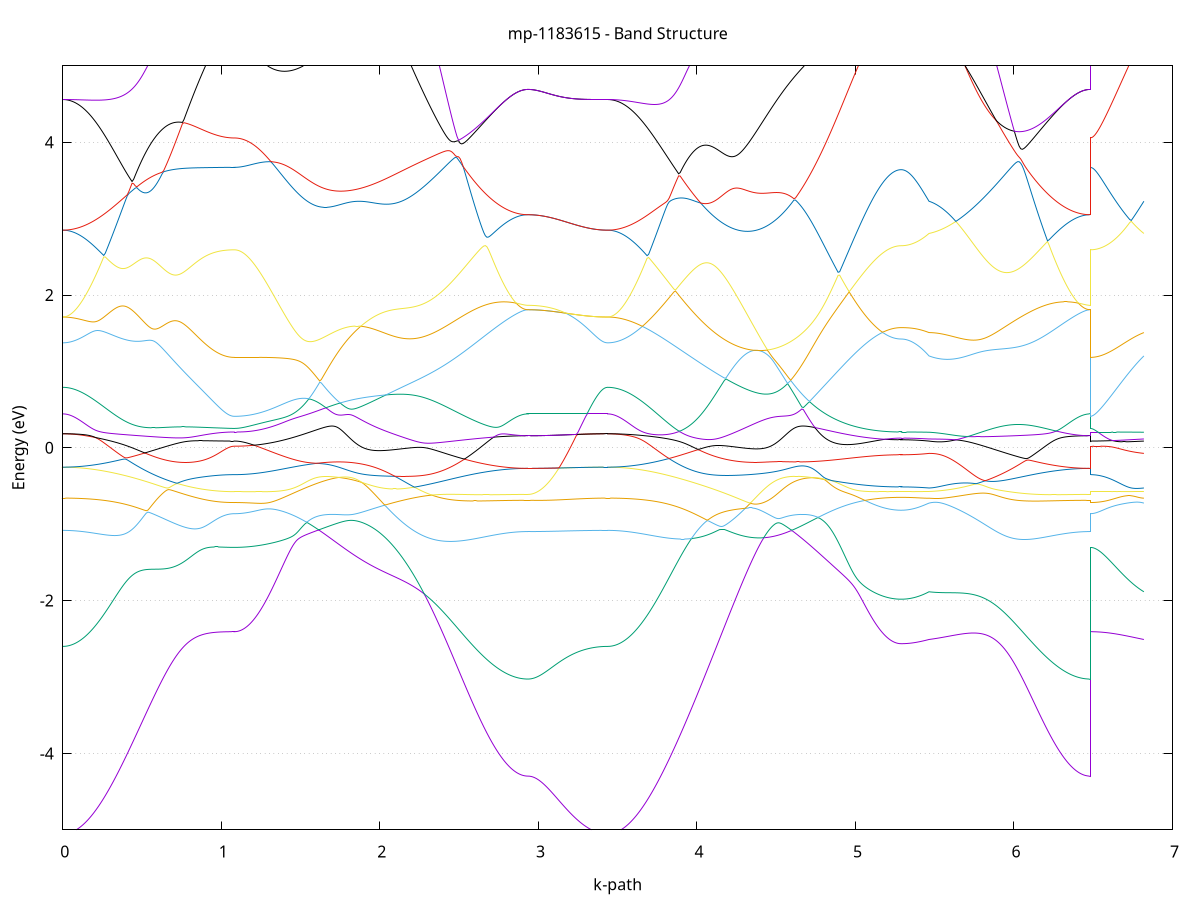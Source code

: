 set title 'mp-1183615 - Band Structure'
set xlabel 'k-path'
set ylabel 'Energy (eV)'
set grid y
set yrange [-5:5]
set terminal png size 800,600
set output 'mp-1183615_bands_gnuplot.png'
plot '-' using 1:2 with lines notitle, '-' using 1:2 with lines notitle, '-' using 1:2 with lines notitle, '-' using 1:2 with lines notitle, '-' using 1:2 with lines notitle, '-' using 1:2 with lines notitle, '-' using 1:2 with lines notitle, '-' using 1:2 with lines notitle, '-' using 1:2 with lines notitle, '-' using 1:2 with lines notitle, '-' using 1:2 with lines notitle, '-' using 1:2 with lines notitle, '-' using 1:2 with lines notitle, '-' using 1:2 with lines notitle, '-' using 1:2 with lines notitle, '-' using 1:2 with lines notitle, '-' using 1:2 with lines notitle, '-' using 1:2 with lines notitle, '-' using 1:2 with lines notitle, '-' using 1:2 with lines notitle, '-' using 1:2 with lines notitle, '-' using 1:2 with lines notitle, '-' using 1:2 with lines notitle, '-' using 1:2 with lines notitle, '-' using 1:2 with lines notitle, '-' using 1:2 with lines notitle, '-' using 1:2 with lines notitle, '-' using 1:2 with lines notitle, '-' using 1:2 with lines notitle, '-' using 1:2 with lines notitle, '-' using 1:2 with lines notitle, '-' using 1:2 with lines notitle, '-' using 1:2 with lines notitle, '-' using 1:2 with lines notitle, '-' using 1:2 with lines notitle, '-' using 1:2 with lines notitle, '-' using 1:2 with lines notitle, '-' using 1:2 with lines notitle, '-' using 1:2 with lines notitle, '-' using 1:2 with lines notitle, '-' using 1:2 with lines notitle, '-' using 1:2 with lines notitle, '-' using 1:2 with lines notitle, '-' using 1:2 with lines notitle, '-' using 1:2 with lines notitle, '-' using 1:2 with lines notitle, '-' using 1:2 with lines notitle, '-' using 1:2 with lines notitle, '-' using 1:2 with lines notitle, '-' using 1:2 with lines notitle, '-' using 1:2 with lines notitle, '-' using 1:2 with lines notitle, '-' using 1:2 with lines notitle, '-' using 1:2 with lines notitle, '-' using 1:2 with lines notitle, '-' using 1:2 with lines notitle, '-' using 1:2 with lines notitle, '-' using 1:2 with lines notitle, '-' using 1:2 with lines notitle, '-' using 1:2 with lines notitle, '-' using 1:2 with lines notitle, '-' using 1:2 with lines notitle, '-' using 1:2 with lines notitle, '-' using 1:2 with lines notitle
0.000000 -45.368025
0.009930 -45.368025
0.019859 -45.367925
0.029789 -45.367825
0.039718 -45.367625
0.049648 -45.367325
0.059577 -45.367025
0.069507 -45.366725
0.079436 -45.366225
0.089366 -45.365725
0.099295 -45.365225
0.109225 -45.364625
0.119154 -45.364025
0.129084 -45.363325
0.139013 -45.362525
0.148943 -45.361725
0.158872 -45.360925
0.168802 -45.360025
0.178731 -45.359025
0.188661 -45.358025
0.198590 -45.357025
0.208520 -45.355925
0.218449 -45.354725
0.228379 -45.353525
0.238309 -45.352325
0.248238 -45.351025
0.258168 -45.349625
0.268097 -45.348325
0.278027 -45.346925
0.287956 -45.345425
0.297886 -45.343925
0.307815 -45.342425
0.317745 -45.340825
0.327674 -45.339225
0.337604 -45.337625
0.347533 -45.335925
0.357463 -45.334225
0.367392 -45.332525
0.377322 -45.330725
0.387251 -45.328925
0.397181 -45.327125
0.407110 -45.325325
0.417040 -45.323425
0.426969 -45.321625
0.436899 -45.319725
0.446828 -45.317725
0.456758 -45.315825
0.466688 -45.313925
0.476617 -45.311925
0.486547 -45.309925
0.496476 -45.308025
0.506406 -45.306025
0.516335 -45.304025
0.526265 -45.302025
0.536194 -45.300025
0.546124 -45.297925
0.556053 -45.295925
0.565983 -45.293925
0.575912 -45.291925
0.585842 -45.289925
0.595771 -45.287925
0.605701 -45.285925
0.615630 -45.284025
0.625560 -45.282025
0.635489 -45.280125
0.645419 -45.278125
0.655348 -45.276225
0.665278 -45.274325
0.675207 -45.272425
0.685137 -45.270625
0.695067 -45.268725
0.704996 -45.266925
0.714926 -45.265125
0.724855 -45.263425
0.734785 -45.261625
0.744714 -45.259925
0.754644 -45.258325
0.764573 -45.256625
0.774503 -45.255025
0.784432 -45.253525
0.794362 -45.251925
0.804291 -45.250425
0.814221 -45.249025
0.824150 -45.247625
0.834080 -45.246225
0.844009 -45.244925
0.853939 -45.243625
0.863868 -45.242425
0.873798 -45.241225
0.883727 -45.240125
0.893657 -45.239025
0.903586 -45.238025
0.913516 -45.237025
0.923446 -45.236025
0.933375 -45.235225
0.943305 -45.234325
0.953234 -45.233625
0.963164 -45.232825
0.973093 -45.232225
0.983023 -45.231625
0.992952 -45.231025
1.002882 -45.230525
1.012811 -45.230125
1.022741 -45.229725
1.032670 -45.229425
1.042600 -45.229125
1.052529 -45.228925
1.062459 -45.228825
1.072388 -45.228725
1.082318 -45.228625
1.082318 -45.228625
1.092286 -45.228625
1.102255 -45.228625
1.112223 -45.228525
1.122192 -45.228525
1.132160 -45.228425
1.142128 -45.228325
1.152097 -45.228125
1.162065 -45.228025
1.172034 -45.227825
1.182002 -45.227625
1.191971 -45.227425
1.201939 -45.227225
1.211907 -45.227025
1.221876 -45.226725
1.231844 -45.226525
1.241813 -45.226225
1.251781 -45.225925
1.261750 -45.225625
1.271718 -45.225225
1.281686 -45.224925
1.291655 -45.224525
1.301623 -45.224225
1.311592 -45.223825
1.321560 -45.223425
1.331529 -45.223025
1.341497 -45.222625
1.351465 -45.222225
1.361434 -45.221825
1.371402 -45.221325
1.381371 -45.220925
1.391339 -45.220525
1.401308 -45.220025
1.411276 -45.219625
1.421244 -45.219125
1.431213 -45.218725
1.441181 -45.218325
1.451150 -45.217825
1.461118 -45.217425
1.471087 -45.217025
1.481055 -45.216625
1.491023 -45.216125
1.500992 -45.215725
1.510960 -45.215325
1.520929 -45.214925
1.530897 -45.214625
1.540866 -45.214225
1.550834 -45.213925
1.560802 -45.213525
1.570771 -45.213225
1.580739 -45.212925
1.590708 -45.212625
1.600676 -45.212425
1.610645 -45.212125
1.620613 -45.211925
1.630581 -45.211725
1.640550 -45.211525
1.650518 -45.211425
1.660487 -45.211225
1.670455 -45.211125
1.680424 -45.211125
1.690392 -45.211025
1.700360 -45.211025
1.710329 -45.211025
1.720297 -45.211125
1.730266 -45.211225
1.740234 -45.211325
1.750203 -45.211425
1.760171 -45.211625
1.760171 -45.211625
1.770122 -45.211825
1.780073 -45.212125
1.790024 -45.212425
1.799975 -45.212725
1.809926 -45.213125
1.819877 -45.213525
1.829829 -45.213925
1.839780 -45.214425
1.849731 -45.214925
1.859682 -45.215525
1.869633 -45.216125
1.879584 -45.216725
1.889535 -45.217425
1.899486 -45.218125
1.909437 -45.218925
1.919388 -45.219725
1.929340 -45.220525
1.939291 -45.221425
1.949242 -45.222325
1.959193 -45.223325
1.969144 -45.224325
1.979095 -45.225425
1.989046 -45.226525
1.998997 -45.227625
2.008948 -45.228825
2.018899 -45.230025
2.028850 -45.231325
2.038802 -45.232625
2.048753 -45.233925
2.058704 -45.235325
2.068655 -45.236725
2.078606 -45.238125
2.088557 -45.239625
2.098508 -45.241125
2.108459 -45.242725
2.118410 -45.244325
2.128361 -45.245925
2.138312 -45.247525
2.148264 -45.249225
2.158215 -45.250925
2.168166 -45.252725
2.178117 -45.254425
2.188068 -45.256225
2.198019 -45.258125
2.207970 -45.259925
2.217921 -45.261825
2.227872 -45.263725
2.237823 -45.265625
2.247774 -45.267525
2.257726 -45.269525
2.267677 -45.271525
2.277628 -45.273525
2.287579 -45.275525
2.297530 -45.277525
2.307481 -45.279525
2.317432 -45.281625
2.327383 -45.283625
2.337334 -45.285725
2.347285 -45.287725
2.357236 -45.289825
2.367188 -45.291925
2.377139 -45.293925
2.387090 -45.296025
2.397041 -45.298125
2.406992 -45.300125
2.416943 -45.302225
2.426894 -45.304225
2.436845 -45.306325
2.446796 -45.308325
2.456747 -45.310425
2.466698 -45.312425
2.476650 -45.314425
2.486601 -45.316425
2.496552 -45.318325
2.506503 -45.320325
2.516454 -45.322225
2.526405 -45.324125
2.536356 -45.326025
2.546307 -45.327825
2.556258 -45.329725
2.566209 -45.331525
2.576160 -45.333225
2.586112 -45.335025
2.596063 -45.336725
2.606014 -45.338425
2.615965 -45.340025
2.625916 -45.341625
2.635867 -45.343225
2.645818 -45.344725
2.655769 -45.346225
2.665720 -45.347725
2.675671 -45.349125
2.685622 -45.350425
2.695574 -45.351825
2.705525 -45.353025
2.715476 -45.354325
2.725427 -45.355425
2.735378 -45.356625
2.745329 -45.357725
2.755280 -45.358725
2.765231 -45.359725
2.775182 -45.360625
2.785133 -45.361525
2.795084 -45.362325
2.805036 -45.363125
2.814987 -45.363825
2.824938 -45.364525
2.834889 -45.365125
2.844840 -45.365625
2.854791 -45.366125
2.864742 -45.366525
2.874693 -45.366925
2.884644 -45.367225
2.894595 -45.367525
2.904546 -45.367725
2.914498 -45.367825
2.924449 -45.367925
2.934400 -45.368025
2.934400 -45.368025
2.944244 -45.368025
2.954089 -45.368025
2.963934 -45.368025
2.973778 -45.368025
2.983623 -45.368025
2.993468 -45.368025
3.003313 -45.368025
3.013157 -45.368025
3.023002 -45.368025
3.032847 -45.368025
3.042691 -45.368025
3.052536 -45.368025
3.062381 -45.368025
3.072225 -45.368025
3.082070 -45.368025
3.091915 -45.368025
3.101759 -45.368025
3.111604 -45.368025
3.121449 -45.368025
3.131293 -45.368025
3.141138 -45.368025
3.150983 -45.368025
3.160827 -45.368025
3.170672 -45.368025
3.180517 -45.368025
3.190362 -45.368025
3.200206 -45.368025
3.210051 -45.368025
3.219896 -45.368025
3.229740 -45.368025
3.239585 -45.368025
3.249430 -45.368025
3.259274 -45.368025
3.269119 -45.368025
3.278964 -45.368025
3.288808 -45.368025
3.298653 -45.368025
3.308498 -45.368025
3.318342 -45.368025
3.328187 -45.368025
3.338032 -45.368025
3.347876 -45.368025
3.357721 -45.368025
3.367566 -45.368025
3.377411 -45.368025
3.387255 -45.368025
3.397100 -45.368025
3.406945 -45.368025
3.416789 -45.368025
3.426634 -45.368025
3.436479 -45.368025
3.436479 -45.368025
3.446439 -45.368025
3.456399 -45.367925
3.466360 -45.367825
3.476320 -45.367625
3.486280 -45.367325
3.496241 -45.367025
3.506201 -45.366625
3.516162 -45.366225
3.526122 -45.365725
3.536082 -45.365125
3.546043 -45.364525
3.556003 -45.363925
3.565963 -45.363125
3.575924 -45.362425
3.585884 -45.361525
3.595845 -45.360725
3.605805 -45.359725
3.615765 -45.358725
3.625726 -45.357725
3.635686 -45.356625
3.645646 -45.355525
3.655607 -45.354325
3.665567 -45.353125
3.675528 -45.351825
3.685488 -45.350525
3.695448 -45.349125
3.705409 -45.347725
3.715369 -45.346225
3.725329 -45.344725
3.735290 -45.343225
3.745250 -45.341625
3.755211 -45.340025
3.765171 -45.338425
3.775131 -45.336725
3.785092 -45.335025
3.795052 -45.333225
3.805012 -45.331525
3.814973 -45.329725
3.824933 -45.327825
3.834894 -45.326025
3.844854 -45.324125
3.854814 -45.322225
3.864775 -45.320225
3.874735 -45.318325
3.884695 -45.316325
3.894656 -45.314325
3.904616 -45.312325
3.914577 -45.310325
3.924537 -45.308325
3.934497 -45.306225
3.944458 -45.304225
3.954418 -45.302125
3.964378 -45.300125
3.974339 -45.298025
3.984299 -45.295925
3.994260 -45.293925
4.004220 -45.291825
4.014180 -45.289725
4.024141 -45.287625
4.034101 -45.285625
4.044061 -45.283525
4.054022 -45.281525
4.063982 -45.279425
4.073943 -45.277425
4.083903 -45.275425
4.093863 -45.273425
4.103824 -45.271425
4.113784 -45.269425
4.123744 -45.267425
4.133705 -45.265525
4.143665 -45.263625
4.153626 -45.261725
4.163586 -45.259825
4.173546 -45.258025
4.183507 -45.256125
4.193467 -45.254325
4.203427 -45.252625
4.213388 -45.250825
4.223348 -45.249125
4.233309 -45.247425
4.243269 -45.245825
4.253229 -45.244225
4.263190 -45.242625
4.273150 -45.241025
4.283110 -45.239525
4.293071 -45.238025
4.303031 -45.236625
4.312992 -45.235225
4.322952 -45.233825
4.332912 -45.232525
4.342873 -45.231225
4.352833 -45.229925
4.362793 -45.228725
4.372754 -45.227525
4.382714 -45.226425
4.392674 -45.225325
4.402635 -45.224225
4.412595 -45.223225
4.422556 -45.222325
4.432516 -45.221325
4.442476 -45.220525
4.452437 -45.219625
4.462397 -45.218825
4.472357 -45.218025
4.482318 -45.217325
4.492278 -45.216625
4.502239 -45.216025
4.512199 -45.215425
4.522159 -45.214925
4.532120 -45.214325
4.542080 -45.213925
4.552040 -45.213425
4.562001 -45.213025
4.571961 -45.212725
4.581922 -45.212325
4.591882 -45.212025
4.601842 -45.211825
4.611803 -45.211625
4.621763 -45.211425
4.631723 -45.211325
4.641684 -45.211225
4.651644 -45.211125
4.661605 -45.211025
4.671565 -45.211025
4.681525 -45.211025
4.691486 -45.211125
4.701446 -45.211225
4.701446 -45.211225
4.711397 -45.211325
4.721348 -45.211425
4.731299 -45.211525
4.741250 -45.211725
4.751202 -45.211925
4.761153 -45.212125
4.771104 -45.212425
4.781055 -45.212625
4.791006 -45.212925
4.800957 -45.213225
4.810908 -45.213625
4.820859 -45.213925
4.830810 -45.214225
4.840761 -45.214625
4.850712 -45.215025
4.860664 -45.215425
4.870615 -45.215825
4.880566 -45.216225
4.890517 -45.216625
4.900468 -45.217025
4.910419 -45.217425
4.920370 -45.217925
4.930321 -45.218325
4.940272 -45.218725
4.950223 -45.219225
4.960175 -45.219625
4.970126 -45.220025
4.980077 -45.220525
4.990028 -45.220925
4.999979 -45.221325
5.009930 -45.221825
5.019881 -45.222225
5.029832 -45.222625
5.039783 -45.223025
5.049734 -45.223425
5.059685 -45.223825
5.069637 -45.224225
5.079588 -45.224525
5.089539 -45.224925
5.099490 -45.225225
5.109441 -45.225625
5.119392 -45.225925
5.129343 -45.226225
5.139294 -45.226525
5.149245 -45.226725
5.159196 -45.227025
5.169147 -45.227225
5.179099 -45.227525
5.189050 -45.227725
5.199001 -45.227825
5.208952 -45.228025
5.218903 -45.228225
5.228854 -45.228325
5.238805 -45.228425
5.248756 -45.228525
5.258707 -45.228525
5.268658 -45.228625
5.278610 -45.228625
5.288561 -45.228625
5.288561 -45.228625
5.298303 -45.228625
5.308046 -45.228625
5.317789 -45.228725
5.327531 -45.228725
5.337274 -45.228725
5.347016 -45.228725
5.356759 -45.228825
5.366502 -45.228825
5.376244 -45.228825
5.385987 -45.228925
5.395730 -45.229025
5.405472 -45.229025
5.415215 -45.229125
5.424958 -45.229125
5.434700 -45.229225
5.444443 -45.229325
5.454185 -45.229425
5.463928 -45.229525
5.463928 -45.229525
5.473898 -45.229825
5.483868 -45.230225
5.493837 -45.230725
5.503807 -45.231225
5.513777 -45.231825
5.523746 -45.232525
5.533716 -45.233225
5.543686 -45.233925
5.553656 -45.234725
5.563625 -45.235625
5.573595 -45.236525
5.583565 -45.237525
5.593534 -45.238525
5.603504 -45.239625
5.613474 -45.240725
5.623444 -45.241925
5.633413 -45.243125
5.643383 -45.244425
5.653353 -45.245725
5.663323 -45.247125
5.673292 -45.248525
5.683262 -45.250025
5.693232 -45.251525
5.703201 -45.253025
5.713171 -45.254625
5.723141 -45.256225
5.733111 -45.257925
5.743080 -45.259625
5.753050 -45.261325
5.763020 -45.263025
5.772990 -45.264825
5.782959 -45.266625
5.792929 -45.268525
5.802899 -45.270325
5.812868 -45.272225
5.822838 -45.274125
5.832808 -45.276125
5.842778 -45.278025
5.852747 -45.280025
5.862717 -45.282025
5.872687 -45.284025
5.882657 -45.286025
5.892626 -45.288025
5.902596 -45.290025
5.912566 -45.292025
5.922535 -45.294125
5.932505 -45.296125
5.942475 -45.298125
5.952445 -45.300225
5.962414 -45.302225
5.972384 -45.304325
5.982354 -45.306325
5.992323 -45.308325
6.002293 -45.310325
6.012263 -45.312325
6.022233 -45.314325
6.032202 -45.316325
6.042172 -45.318225
6.052142 -45.320225
6.062112 -45.322125
6.072081 -45.324025
6.082051 -45.325925
6.092021 -45.327725
6.101990 -45.329625
6.111960 -45.331425
6.121930 -45.333125
6.131900 -45.334925
6.141869 -45.336625
6.151839 -45.338325
6.161809 -45.339925
6.171779 -45.341525
6.181748 -45.343125
6.191718 -45.344625
6.201688 -45.346125
6.211657 -45.347625
6.221627 -45.349025
6.231597 -45.350425
6.241567 -45.351725
6.251536 -45.353025
6.261506 -45.354225
6.271476 -45.355425
6.281445 -45.356525
6.291415 -45.357625
6.301385 -45.358725
6.311355 -45.359625
6.321324 -45.360625
6.331294 -45.361525
6.341264 -45.362325
6.351234 -45.363125
6.361203 -45.363825
6.371173 -45.364425
6.381143 -45.365025
6.391112 -45.365625
6.401082 -45.366125
6.411052 -45.366525
6.421022 -45.366925
6.430991 -45.367225
6.440961 -45.367525
6.450931 -45.367725
6.460901 -45.367825
6.470870 -45.367925
6.480840 -45.368025
6.480840 -45.228625
6.490805 -45.228625
6.500769 -45.228625
6.510734 -45.228625
6.520698 -45.228625
6.530663 -45.228725
6.540627 -45.228725
6.550592 -45.228725
6.560556 -45.228725
6.570521 -45.228725
6.580485 -45.228725
6.590450 -45.228725
6.600414 -45.228725
6.610379 -45.228825
6.620343 -45.228825
6.630308 -45.228825
6.640273 -45.228825
6.650237 -45.228825
6.660202 -45.228925
6.670166 -45.228925
6.680131 -45.228925
6.690095 -45.229025
6.700060 -45.229025
6.710024 -45.229025
6.719989 -45.229125
6.729953 -45.229125
6.739918 -45.229125
6.749882 -45.229225
6.759847 -45.229225
6.769811 -45.229225
6.779776 -45.229325
6.789741 -45.229325
6.799705 -45.229425
6.809670 -45.229425
6.819634 -45.229525
e
0.000000 -41.170125
0.009930 -41.170125
0.019859 -41.170125
0.029789 -41.170025
0.039718 -41.170025
0.049648 -41.169825
0.059577 -41.169725
0.069507 -41.169625
0.079436 -41.169425
0.089366 -41.169225
0.099295 -41.168925
0.109225 -41.168725
0.119154 -41.168425
0.129084 -41.168125
0.139013 -41.167825
0.148943 -41.167525
0.158872 -41.167125
0.168802 -41.166725
0.178731 -41.166325
0.188661 -41.165925
0.198590 -41.165525
0.208520 -41.165025
0.218449 -41.164525
0.228379 -41.164025
0.238309 -41.163525
0.248238 -41.162925
0.258168 -41.162425
0.268097 -41.161825
0.278027 -41.161225
0.287956 -41.160625
0.297886 -41.159925
0.307815 -41.159325
0.317745 -41.158625
0.327674 -41.158025
0.337604 -41.157325
0.347533 -41.156625
0.357463 -41.155925
0.367392 -41.155125
0.377322 -41.154425
0.387251 -41.153625
0.397181 -41.152925
0.407110 -41.152125
0.417040 -41.151325
0.426969 -41.150525
0.436899 -41.149725
0.446828 -41.148925
0.456758 -41.148125
0.466688 -41.147325
0.476617 -41.146525
0.486547 -41.145625
0.496476 -41.144825
0.506406 -41.144025
0.516335 -41.143125
0.526265 -41.142325
0.536194 -41.141425
0.546124 -41.140625
0.556053 -41.139825
0.565983 -41.138925
0.575912 -41.138125
0.585842 -41.137225
0.595771 -41.136425
0.605701 -41.135625
0.615630 -41.134725
0.625560 -41.133925
0.635489 -41.133125
0.645419 -41.132325
0.655348 -41.131525
0.665278 -41.130725
0.675207 -41.129925
0.685137 -41.129125
0.695067 -41.128425
0.704996 -41.127625
0.714926 -41.126925
0.724855 -41.126125
0.734785 -41.125425
0.744714 -41.124725
0.754644 -41.124025
0.764573 -41.123325
0.774503 -41.122725
0.784432 -41.122025
0.794362 -41.121425
0.804291 -41.120725
0.814221 -41.120125
0.824150 -41.119625
0.834080 -41.119025
0.844009 -41.118425
0.853939 -41.117925
0.863868 -41.117425
0.873798 -41.116925
0.883727 -41.116425
0.893657 -41.116025
0.903586 -41.115525
0.913516 -41.115125
0.923446 -41.114725
0.933375 -41.114425
0.943305 -41.114025
0.953234 -41.113725
0.963164 -41.113425
0.973093 -41.113125
0.983023 -41.112925
0.992952 -41.112725
1.002882 -41.112525
1.012811 -41.112325
1.022741 -41.112125
1.032670 -41.112025
1.042600 -41.111925
1.052529 -41.111825
1.062459 -41.111725
1.072388 -41.111725
1.082318 -41.111725
1.082318 -41.111725
1.092286 -41.111725
1.102255 -41.111725
1.112223 -41.111625
1.122192 -41.111625
1.132160 -41.111625
1.142128 -41.111525
1.152097 -41.111525
1.162065 -41.111425
1.172034 -41.111325
1.182002 -41.111325
1.191971 -41.111225
1.201939 -41.111125
1.211907 -41.111025
1.221876 -41.110925
1.231844 -41.110825
1.241813 -41.110625
1.251781 -41.110525
1.261750 -41.110425
1.271718 -41.110225
1.281686 -41.110125
1.291655 -41.110025
1.301623 -41.109825
1.311592 -41.109625
1.321560 -41.109525
1.331529 -41.109325
1.341497 -41.109125
1.351465 -41.109025
1.361434 -41.108825
1.371402 -41.108625
1.381371 -41.108425
1.391339 -41.108225
1.401308 -41.108125
1.411276 -41.107925
1.421244 -41.107725
1.431213 -41.107525
1.441181 -41.107325
1.451150 -41.107225
1.461118 -41.107025
1.471087 -41.106825
1.481055 -41.106625
1.491023 -41.106425
1.500992 -41.106325
1.510960 -41.106125
1.520929 -41.105925
1.530897 -41.105825
1.540866 -41.105625
1.550834 -41.105525
1.560802 -41.105425
1.570771 -41.105225
1.580739 -41.105125
1.590708 -41.105025
1.600676 -41.104925
1.610645 -41.104825
1.620613 -41.104725
1.630581 -41.104625
1.640550 -41.104525
1.650518 -41.104425
1.660487 -41.104425
1.670455 -41.104425
1.680424 -41.104325
1.690392 -41.104325
1.700360 -41.104325
1.710329 -41.104325
1.720297 -41.104325
1.730266 -41.104425
1.740234 -41.104425
1.750203 -41.104525
1.760171 -41.104525
1.760171 -41.104525
1.770122 -41.104625
1.780073 -41.104725
1.790024 -41.104925
1.799975 -41.105025
1.809926 -41.105225
1.819877 -41.105325
1.829829 -41.105525
1.839780 -41.105725
1.849731 -41.105925
1.859682 -41.106225
1.869633 -41.106425
1.879584 -41.106725
1.889535 -41.107025
1.899486 -41.107325
1.909437 -41.107625
1.919388 -41.107925
1.929340 -41.108325
1.939291 -41.108625
1.949242 -41.109025
1.959193 -41.109425
1.969144 -41.109925
1.979095 -41.110325
1.989046 -41.110825
1.998997 -41.111225
2.008948 -41.111725
2.018899 -41.112225
2.028850 -41.112825
2.038802 -41.113325
2.048753 -41.113825
2.058704 -41.114425
2.068655 -41.115025
2.078606 -41.115625
2.088557 -41.116225
2.098508 -41.116925
2.108459 -41.117525
2.118410 -41.118225
2.128361 -41.118925
2.138312 -41.119625
2.148264 -41.120325
2.158215 -41.121025
2.168166 -41.121725
2.178117 -41.122525
2.188068 -41.123225
2.198019 -41.124025
2.207970 -41.124725
2.217921 -41.125525
2.227872 -41.126325
2.237823 -41.127125
2.247774 -41.127925
2.257726 -41.128825
2.267677 -41.129625
2.277628 -41.130425
2.287579 -41.131325
2.297530 -41.132125
2.307481 -41.133025
2.317432 -41.133825
2.327383 -41.134725
2.337334 -41.135625
2.347285 -41.136425
2.357236 -41.137325
2.367188 -41.138225
2.377139 -41.139025
2.387090 -41.139925
2.397041 -41.140825
2.406992 -41.141725
2.416943 -41.142525
2.426894 -41.143425
2.436845 -41.144325
2.446796 -41.145125
2.456747 -41.146025
2.466698 -41.146825
2.476650 -41.147725
2.486601 -41.148525
2.496552 -41.149325
2.506503 -41.150225
2.516454 -41.151025
2.526405 -41.151825
2.536356 -41.152625
2.546307 -41.153425
2.556258 -41.154125
2.566209 -41.154925
2.576160 -41.155625
2.586112 -41.156425
2.596063 -41.157125
2.606014 -41.157825
2.615965 -41.158525
2.625916 -41.159225
2.635867 -41.159925
2.645818 -41.160525
2.655769 -41.161125
2.665720 -41.161825
2.675671 -41.162425
2.685622 -41.162925
2.695574 -41.163525
2.705525 -41.164025
2.715476 -41.164625
2.725427 -41.165125
2.735378 -41.165525
2.745329 -41.166025
2.755280 -41.166425
2.765231 -41.166925
2.775182 -41.167325
2.785133 -41.167625
2.795084 -41.168025
2.805036 -41.168325
2.814987 -41.168625
2.824938 -41.168925
2.834889 -41.169225
2.844840 -41.169425
2.854791 -41.169625
2.864742 -41.169825
2.874693 -41.169925
2.884644 -41.170125
2.894595 -41.170225
2.904546 -41.170325
2.914498 -41.170325
2.924449 -41.170425
2.934400 -41.170425
2.934400 -41.170425
2.944244 -41.170425
2.954089 -41.170425
2.963934 -41.170425
2.973778 -41.170425
2.983623 -41.170425
2.993468 -41.170425
3.003313 -41.170425
3.013157 -41.170425
3.023002 -41.170425
3.032847 -41.170425
3.042691 -41.170425
3.052536 -41.170425
3.062381 -41.170425
3.072225 -41.170325
3.082070 -41.170325
3.091915 -41.170325
3.101759 -41.170325
3.111604 -41.170325
3.121449 -41.170325
3.131293 -41.170325
3.141138 -41.170325
3.150983 -41.170325
3.160827 -41.170325
3.170672 -41.170325
3.180517 -41.170325
3.190362 -41.170325
3.200206 -41.170325
3.210051 -41.170225
3.219896 -41.170225
3.229740 -41.170225
3.239585 -41.170225
3.249430 -41.170225
3.259274 -41.170225
3.269119 -41.170225
3.278964 -41.170225
3.288808 -41.170225
3.298653 -41.170225
3.308498 -41.170225
3.318342 -41.170225
3.328187 -41.170225
3.338032 -41.170225
3.347876 -41.170225
3.357721 -41.170225
3.367566 -41.170225
3.377411 -41.170225
3.387255 -41.170125
3.397100 -41.170125
3.406945 -41.170125
3.416789 -41.170125
3.426634 -41.170125
3.436479 -41.170125
3.436479 -41.170125
3.446439 -41.170125
3.456399 -41.170125
3.466360 -41.170025
3.476320 -41.169925
3.486280 -41.169825
3.496241 -41.169725
3.506201 -41.169525
3.516162 -41.169425
3.526122 -41.169125
3.536082 -41.168925
3.546043 -41.168725
3.556003 -41.168425
3.565963 -41.168125
3.575924 -41.167725
3.585884 -41.167425
3.595845 -41.167025
3.605805 -41.166625
3.615765 -41.166225
3.625726 -41.165825
3.635686 -41.165325
3.645646 -41.164825
3.655607 -41.164325
3.665567 -41.163825
3.675528 -41.163325
3.685488 -41.162725
3.695448 -41.162125
3.705409 -41.161525
3.715369 -41.160925
3.725329 -41.160325
3.735290 -41.159625
3.745250 -41.159025
3.755211 -41.158325
3.765171 -41.157625
3.775131 -41.156925
3.785092 -41.156225
3.795052 -41.155425
3.805012 -41.154725
3.814973 -41.153925
3.824933 -41.153225
3.834894 -41.152425
3.844854 -41.151625
3.854814 -41.150825
3.864775 -41.150025
3.874735 -41.149125
3.884695 -41.148325
3.894656 -41.147525
3.904616 -41.146625
3.914577 -41.145825
3.924537 -41.144925
3.934497 -41.144125
3.944458 -41.143225
3.954418 -41.142325
3.964378 -41.141525
3.974339 -41.140625
3.984299 -41.139725
3.994260 -41.138925
4.004220 -41.138025
4.014180 -41.137125
4.024141 -41.136325
4.034101 -41.135425
4.044061 -41.134525
4.054022 -41.133725
4.063982 -41.132825
4.073943 -41.132025
4.083903 -41.131125
4.093863 -41.130325
4.103824 -41.129525
4.113784 -41.128625
4.123744 -41.127825
4.133705 -41.127025
4.143665 -41.126225
4.153626 -41.125425
4.163586 -41.124625
4.173546 -41.123825
4.183507 -41.123125
4.193467 -41.122325
4.203427 -41.121625
4.213388 -41.120925
4.223348 -41.120225
4.233309 -41.119525
4.243269 -41.118825
4.253229 -41.118125
4.263190 -41.117425
4.273150 -41.116825
4.283110 -41.116125
4.293071 -41.115525
4.303031 -41.114925
4.312992 -41.114325
4.322952 -41.113825
4.332912 -41.113225
4.342873 -41.112725
4.352833 -41.112225
4.362793 -41.111725
4.372754 -41.111225
4.382714 -41.110725
4.392674 -41.110225
4.402635 -41.109825
4.412595 -41.109425
4.422556 -41.109025
4.432516 -41.108625
4.442476 -41.108225
4.452437 -41.107925
4.462397 -41.107525
4.472357 -41.107225
4.482318 -41.106925
4.492278 -41.106625
4.502239 -41.106425
4.512199 -41.106125
4.522159 -41.105925
4.532120 -41.105725
4.542080 -41.105525
4.552040 -41.105325
4.562001 -41.105125
4.571961 -41.105025
4.581922 -41.104925
4.591882 -41.104725
4.601842 -41.104625
4.611803 -41.104525
4.621763 -41.104525
4.631723 -41.104425
4.641684 -41.104425
4.651644 -41.104325
4.661605 -41.104325
4.671565 -41.104325
4.681525 -41.104325
4.691486 -41.104325
4.701446 -41.104425
4.701446 -41.104425
4.711397 -41.104425
4.721348 -41.104525
4.731299 -41.104525
4.741250 -41.104625
4.751202 -41.104725
4.761153 -41.104825
4.771104 -41.104925
4.781055 -41.105025
4.791006 -41.105125
4.800957 -41.105225
4.810908 -41.105425
4.820859 -41.105525
4.830810 -41.105625
4.840761 -41.105825
4.850712 -41.105925
4.860664 -41.106125
4.870615 -41.106325
4.880566 -41.106425
4.890517 -41.106625
4.900468 -41.106825
4.910419 -41.107025
4.920370 -41.107125
4.930321 -41.107325
4.940272 -41.107525
4.950223 -41.107725
4.960175 -41.107925
4.970126 -41.108125
4.980077 -41.108225
4.990028 -41.108425
4.999979 -41.108625
5.009930 -41.108825
5.019881 -41.109025
5.029832 -41.109125
5.039783 -41.109325
5.049734 -41.109525
5.059685 -41.109625
5.069637 -41.109825
5.079588 -41.109925
5.089539 -41.110125
5.099490 -41.110225
5.109441 -41.110425
5.119392 -41.110525
5.129343 -41.110625
5.139294 -41.110725
5.149245 -41.110825
5.159196 -41.111025
5.169147 -41.111125
5.179099 -41.111125
5.189050 -41.111225
5.199001 -41.111325
5.208952 -41.111425
5.218903 -41.111425
5.228854 -41.111525
5.238805 -41.111525
5.248756 -41.111625
5.258707 -41.111625
5.268658 -41.111625
5.278610 -41.111625
5.288561 -41.111625
5.288561 -41.111625
5.298303 -41.111625
5.308046 -41.111625
5.317789 -41.111625
5.327531 -41.111725
5.337274 -41.111725
5.347016 -41.111725
5.356759 -41.111725
5.366502 -41.111725
5.376244 -41.111725
5.385987 -41.111825
5.395730 -41.111825
5.405472 -41.111825
5.415215 -41.111825
5.424958 -41.111925
5.434700 -41.111925
5.444443 -41.111925
5.454185 -41.112025
5.463928 -41.112025
5.463928 -41.112025
5.473898 -41.112125
5.483868 -41.112325
5.493837 -41.112525
5.503807 -41.112725
5.513777 -41.113025
5.523746 -41.113225
5.533716 -41.113525
5.543686 -41.113925
5.553656 -41.114225
5.563625 -41.114625
5.573595 -41.114925
5.583565 -41.115425
5.593534 -41.115825
5.603504 -41.116225
5.613474 -41.116725
5.623444 -41.117225
5.633413 -41.117725
5.643383 -41.118325
5.653353 -41.118825
5.663323 -41.119425
5.673292 -41.120025
5.683262 -41.120625
5.693232 -41.121225
5.703201 -41.121925
5.713171 -41.122525
5.723141 -41.123225
5.733111 -41.123925
5.743080 -41.124625
5.753050 -41.125325
5.763020 -41.126125
5.772990 -41.126825
5.782959 -41.127625
5.792929 -41.128325
5.802899 -41.129125
5.812868 -41.129925
5.822838 -41.130725
5.832808 -41.131525
5.842778 -41.132325
5.852747 -41.133225
5.862717 -41.134025
5.872687 -41.134825
5.882657 -41.135725
5.892626 -41.136525
5.902596 -41.137425
5.912566 -41.138225
5.922535 -41.139125
5.932505 -41.140025
5.942475 -41.140825
5.952445 -41.141725
5.962414 -41.142525
5.972384 -41.143425
5.982354 -41.144325
5.992323 -41.145125
6.002293 -41.146025
6.012263 -41.146825
6.022233 -41.147625
6.032202 -41.148525
6.042172 -41.149325
6.052142 -41.150125
6.062112 -41.150925
6.072081 -41.151725
6.082051 -41.152525
6.092021 -41.153325
6.101990 -41.154125
6.111960 -41.154925
6.121930 -41.155625
6.131900 -41.156325
6.141869 -41.157125
6.151839 -41.157825
6.161809 -41.158525
6.171779 -41.159225
6.181748 -41.159825
6.191718 -41.160525
6.201688 -41.161125
6.211657 -41.161725
6.221627 -41.162325
6.231597 -41.162925
6.241567 -41.163525
6.251536 -41.164025
6.261506 -41.164525
6.271476 -41.165025
6.281445 -41.165525
6.291415 -41.166025
6.301385 -41.166425
6.311355 -41.166825
6.321324 -41.167225
6.331294 -41.167625
6.341264 -41.168025
6.351234 -41.168325
6.361203 -41.168625
6.371173 -41.168925
6.381143 -41.169125
6.391112 -41.169425
6.401082 -41.169625
6.411052 -41.169825
6.421022 -41.169925
6.430991 -41.170125
6.440961 -41.170225
6.450931 -41.170325
6.460901 -41.170325
6.470870 -41.170425
6.480840 -41.170425
6.480840 -41.111725
6.490805 -41.111725
6.500769 -41.111725
6.510734 -41.111725
6.520698 -41.111725
6.530663 -41.111725
6.540627 -41.111725
6.550592 -41.111725
6.560556 -41.111725
6.570521 -41.111725
6.580485 -41.111725
6.590450 -41.111725
6.600414 -41.111725
6.610379 -41.111725
6.620343 -41.111725
6.630308 -41.111725
6.640273 -41.111725
6.650237 -41.111825
6.660202 -41.111825
6.670166 -41.111825
6.680131 -41.111825
6.690095 -41.111825
6.700060 -41.111825
6.710024 -41.111825
6.719989 -41.111825
6.729953 -41.111825
6.739918 -41.111925
6.749882 -41.111925
6.759847 -41.111925
6.769811 -41.111925
6.779776 -41.111925
6.789741 -41.111925
6.799705 -41.112025
6.809670 -41.112025
6.819634 -41.112025
e
0.000000 -22.241725
0.009930 -22.241725
0.019859 -22.241725
0.029789 -22.241625
0.039718 -22.241425
0.049648 -22.241225
0.059577 -22.241025
0.069507 -22.240725
0.079436 -22.240425
0.089366 -22.240025
0.099295 -22.239625
0.109225 -22.239125
0.119154 -22.238625
0.129084 -22.238125
0.139013 -22.237525
0.148943 -22.236925
0.158872 -22.236325
0.168802 -22.235625
0.178731 -22.234925
0.188661 -22.234125
0.198590 -22.233325
0.208520 -22.232425
0.218449 -22.231625
0.228379 -22.230725
0.238309 -22.229725
0.248238 -22.228725
0.258168 -22.227725
0.268097 -22.226725
0.278027 -22.225625
0.287956 -22.224525
0.297886 -22.223425
0.307815 -22.222225
0.317745 -22.221025
0.327674 -22.219825
0.337604 -22.218625
0.347533 -22.217325
0.357463 -22.216125
0.367392 -22.214825
0.377322 -22.213425
0.387251 -22.212125
0.397181 -22.210725
0.407110 -22.209425
0.417040 -22.213125
0.426969 -22.219125
0.436899 -22.225225
0.446828 -22.231425
0.456758 -22.237625
0.466688 -22.243825
0.476617 -22.250125
0.486547 -22.256425
0.496476 -22.262725
0.506406 -22.269125
0.516335 -22.275425
0.526265 -22.281825
0.536194 -22.288125
0.546124 -22.294525
0.556053 -22.300825
0.565983 -22.307125
0.575912 -22.313425
0.585842 -22.319725
0.595771 -22.326025
0.605701 -22.332225
0.615630 -22.338425
0.625560 -22.344525
0.635489 -22.350625
0.645419 -22.356625
0.655348 -22.362525
0.665278 -22.368425
0.675207 -22.374325
0.685137 -22.380025
0.695067 -22.385725
0.704996 -22.391325
0.714926 -22.396825
0.724855 -22.402225
0.734785 -22.407525
0.744714 -22.412725
0.754644 -22.417825
0.764573 -22.422825
0.774503 -22.427725
0.784432 -22.432525
0.794362 -22.437125
0.804291 -22.441625
0.814221 -22.446025
0.824150 -22.450325
0.834080 -22.454425
0.844009 -22.458425
0.853939 -22.462325
0.863868 -22.466025
0.873798 -22.469625
0.883727 -22.473025
0.893657 -22.476325
0.903586 -22.479425
0.913516 -22.482425
0.923446 -22.485225
0.933375 -22.487825
0.943305 -22.490325
0.953234 -22.492625
0.963164 -22.494825
0.973093 -22.496825
0.983023 -22.498625
0.992952 -22.500325
1.002882 -22.501725
1.012811 -22.503125
1.022741 -22.504225
1.032670 -22.505225
1.042600 -22.506025
1.052529 -22.506625
1.062459 -22.507025
1.072388 -22.507325
1.082318 -22.507425
1.082318 -22.507425
1.092286 -22.507325
1.102255 -22.507225
1.112223 -22.507025
1.122192 -22.506725
1.132160 -22.506425
1.142128 -22.505925
1.152097 -22.505425
1.162065 -22.504825
1.172034 -22.504125
1.182002 -22.503325
1.191971 -22.502525
1.201939 -22.501625
1.211907 -22.500625
1.221876 -22.499525
1.231844 -22.498425
1.241813 -22.497125
1.251781 -22.495825
1.261750 -22.494525
1.271718 -22.493025
1.281686 -22.491525
1.291655 -22.489925
1.301623 -22.488225
1.311592 -22.486425
1.321560 -22.484625
1.331529 -22.482725
1.341497 -22.480825
1.351465 -22.478825
1.361434 -22.476725
1.371402 -22.474525
1.381371 -22.472325
1.391339 -22.470025
1.401308 -22.467625
1.411276 -22.465225
1.421244 -22.462725
1.431213 -22.460225
1.441181 -22.457625
1.451150 -22.454925
1.461118 -22.452225
1.471087 -22.449425
1.481055 -22.446625
1.491023 -22.443725
1.500992 -22.440825
1.510960 -22.437825
1.520929 -22.434825
1.530897 -22.431725
1.540866 -22.428625
1.550834 -22.425425
1.560802 -22.422225
1.570771 -22.418925
1.580739 -22.415625
1.590708 -22.412325
1.600676 -22.408925
1.610645 -22.405525
1.620613 -22.402025
1.630581 -22.398525
1.640550 -22.395025
1.650518 -22.391425
1.660487 -22.387825
1.670455 -22.384225
1.680424 -22.380625
1.690392 -22.376925
1.700360 -22.376625
1.710329 -22.380325
1.720297 -22.383925
1.730266 -22.387525
1.740234 -22.390825
1.750203 -22.394125
1.760171 -22.397325
1.760171 -22.397325
1.770122 -22.400325
1.780073 -22.403225
1.790024 -22.406025
1.799975 -22.408725
1.809926 -22.411225
1.819877 -22.413525
1.829829 -22.415825
1.839780 -22.417825
1.849731 -22.419825
1.859682 -22.421525
1.869633 -22.423225
1.879584 -22.424625
1.889535 -22.425925
1.899486 -22.427125
1.909437 -22.428125
1.919388 -22.428925
1.929340 -22.429525
1.939291 -22.430025
1.949242 -22.430325
1.959193 -22.430525
1.969144 -22.430425
1.979095 -22.430225
1.989046 -22.429825
1.998997 -22.429325
2.008948 -22.428625
2.018899 -22.427725
2.028850 -22.426625
2.038802 -22.425425
2.048753 -22.424025
2.058704 -22.422425
2.068655 -22.420725
2.078606 -22.418825
2.088557 -22.416725
2.098508 -22.414425
2.108459 -22.412025
2.118410 -22.409525
2.128361 -22.406725
2.138312 -22.403825
2.148264 -22.400825
2.158215 -22.397625
2.168166 -22.394325
2.178117 -22.390825
2.188068 -22.387125
2.198019 -22.383325
2.207970 -22.379425
2.217921 -22.375425
2.227872 -22.371225
2.237823 -22.366925
2.247774 -22.362525
2.257726 -22.357925
2.267677 -22.353325
2.277628 -22.348525
2.287579 -22.343625
2.297530 -22.338625
2.307481 -22.333625
2.317432 -22.328425
2.327383 -22.323125
2.337334 -22.317825
2.347285 -22.312425
2.357236 -22.306925
2.367188 -22.301425
2.377139 -22.295825
2.387090 -22.290125
2.397041 -22.284425
2.406992 -22.278625
2.416943 -22.272925
2.426894 -22.267025
2.436845 -22.261225
2.446796 -22.255325
2.456747 -22.249525
2.466698 -22.243625
2.476650 -22.237725
2.486601 -22.231825
2.496552 -22.226025
2.506503 -22.220125
2.516454 -22.214325
2.526405 -22.208525
2.536356 -22.202725
2.546307 -22.197025
2.556258 -22.193625
2.566209 -22.194525
2.576160 -22.195425
2.586112 -22.196225
2.596063 -22.197125
2.606014 -22.197925
2.615965 -22.198725
2.625916 -22.199425
2.635867 -22.200225
2.645818 -22.201025
2.655769 -22.201725
2.665720 -22.202425
2.675671 -22.203125
2.685622 -22.203825
2.695574 -22.204425
2.705525 -22.205025
2.715476 -22.205625
2.725427 -22.206225
2.735378 -22.206825
2.745329 -22.207325
2.755280 -22.207825
2.765231 -22.208325
2.775182 -22.208725
2.785133 -22.209225
2.795084 -22.209625
2.805036 -22.210025
2.814987 -22.210325
2.824938 -22.210625
2.834889 -22.210925
2.844840 -22.211225
2.854791 -22.211425
2.864742 -22.211725
2.874693 -22.211925
2.884644 -22.212025
2.894595 -22.212125
2.904546 -22.212225
2.914498 -22.212325
2.924449 -22.212425
2.934400 -22.212425
2.934400 -22.212425
2.944244 -22.212425
2.954089 -22.212525
2.963934 -22.212625
2.973778 -22.212825
2.983623 -22.213125
2.993468 -22.213425
3.003313 -22.213725
3.013157 -22.214125
3.023002 -22.214625
3.032847 -22.215125
3.042691 -22.215725
3.052536 -22.216325
3.062381 -22.216925
3.072225 -22.217625
3.082070 -22.218325
3.091915 -22.219025
3.101759 -22.219825
3.111604 -22.220625
3.121449 -22.221425
3.131293 -22.222325
3.141138 -22.223225
3.150983 -22.224025
3.160827 -22.224925
3.170672 -22.225825
3.180517 -22.226725
3.190362 -22.227625
3.200206 -22.228525
3.210051 -22.229425
3.219896 -22.230325
3.229740 -22.231225
3.239585 -22.232025
3.249430 -22.232925
3.259274 -22.233725
3.269119 -22.234525
3.278964 -22.235325
3.288808 -22.236025
3.298653 -22.236725
3.308498 -22.237325
3.318342 -22.238025
3.328187 -22.238525
3.338032 -22.239125
3.347876 -22.239625
3.357721 -22.240025
3.367566 -22.240425
3.377411 -22.240825
3.387255 -22.241125
3.397100 -22.241325
3.406945 -22.241525
3.416789 -22.241625
3.426634 -22.241725
3.436479 -22.241725
3.436479 -22.241725
3.446439 -22.241725
3.456399 -22.241725
3.466360 -22.241625
3.476320 -22.241425
3.486280 -22.241225
3.496241 -22.241025
3.506201 -22.240725
3.516162 -22.240425
3.526122 -22.240025
3.536082 -22.239625
3.546043 -22.239125
3.556003 -22.238625
3.565963 -22.238125
3.575924 -22.237525
3.585884 -22.236925
3.595845 -22.236325
3.605805 -22.235625
3.615765 -22.234925
3.625726 -22.234125
3.635686 -22.233325
3.645646 -22.232525
3.655607 -22.231625
3.665567 -22.230725
3.675528 -22.229725
3.685488 -22.228825
3.695448 -22.227825
3.705409 -22.226725
3.715369 -22.225725
3.725329 -22.224625
3.735290 -22.223425
3.745250 -22.222325
3.755211 -22.221125
3.765171 -22.219925
3.775131 -22.218725
3.785092 -22.217425
3.795052 -22.216225
3.805012 -22.214925
3.814973 -22.213525
3.824933 -22.212225
3.834894 -22.210925
3.844854 -22.209525
3.854814 -22.212025
3.864775 -22.217825
3.874735 -22.223625
3.884695 -22.229325
3.894656 -22.235125
3.904616 -22.241025
3.914577 -22.246825
3.924537 -22.252625
3.934497 -22.258425
3.944458 -22.264125
3.954418 -22.269925
3.964378 -22.275625
3.974339 -22.281325
3.984299 -22.286925
3.994260 -22.292525
4.004220 -22.298125
4.014180 -22.303625
4.024141 -22.309025
4.034101 -22.314325
4.044061 -22.319625
4.054022 -22.324825
4.063982 -22.329925
4.073943 -22.335025
4.083903 -22.339925
4.093863 -22.344725
4.103824 -22.349525
4.113784 -22.354125
4.123744 -22.358625
4.133705 -22.363025
4.143665 -22.367325
4.153626 -22.371425
4.163586 -22.375425
4.173546 -22.379325
4.183507 -22.383125
4.193467 -22.386725
4.203427 -22.390125
4.213388 -22.393525
4.223348 -22.396625
4.233309 -22.399725
4.243269 -22.402525
4.253229 -22.405225
4.263190 -22.407825
4.273150 -22.410225
4.283110 -22.412425
4.293071 -22.414525
4.303031 -22.416425
4.312992 -22.418125
4.322952 -22.419725
4.332912 -22.421125
4.342873 -22.422425
4.352833 -22.423425
4.362793 -22.424325
4.372754 -22.425025
4.382714 -22.425625
4.392674 -22.426025
4.402635 -22.426225
4.412595 -22.426225
4.422556 -22.426125
4.432516 -22.425825
4.442476 -22.425425
4.452437 -22.424725
4.462397 -22.423925
4.472357 -22.423025
4.482318 -22.421925
4.492278 -22.420625
4.502239 -22.419225
4.512199 -22.417625
4.522159 -22.415825
4.532120 -22.413925
4.542080 -22.411925
4.552040 -22.409725
4.562001 -22.407425
4.571961 -22.404925
4.581922 -22.402325
4.591882 -22.399625
4.601842 -22.396725
4.611803 -22.393725
4.621763 -22.390625
4.631723 -22.387325
4.641684 -22.384025
4.651644 -22.380525
4.661605 -22.377025
4.671565 -22.376525
4.681525 -22.380325
4.691486 -22.384025
4.701446 -22.387725
4.701446 -22.387725
4.711397 -22.391425
4.721348 -22.395025
4.731299 -22.398625
4.741250 -22.402225
4.751202 -22.405825
4.761153 -22.409325
4.771104 -22.412825
4.781055 -22.416225
4.791006 -22.419625
4.800957 -22.423025
4.810908 -22.426325
4.820859 -22.429625
4.830810 -22.432825
4.840761 -22.436025
4.850712 -22.439225
4.860664 -22.442325
4.870615 -22.445325
4.880566 -22.448325
4.890517 -22.451225
4.900468 -22.454125
4.910419 -22.456925
4.920370 -22.459725
4.930321 -22.462425
4.940272 -22.465025
4.950223 -22.467625
4.960175 -22.470225
4.970126 -22.472625
4.980077 -22.475025
4.990028 -22.477425
4.999979 -22.479625
5.009930 -22.481825
5.019881 -22.484025
5.029832 -22.486025
5.039783 -22.488025
5.049734 -22.490025
5.059685 -22.491825
5.069637 -22.493625
5.079588 -22.495325
5.089539 -22.496925
5.099490 -22.498525
5.109441 -22.500025
5.119392 -22.501425
5.129343 -22.502725
5.139294 -22.504025
5.149245 -22.505125
5.159196 -22.506225
5.169147 -22.507325
5.179099 -22.508225
5.189050 -22.509025
5.199001 -22.509825
5.208952 -22.510525
5.218903 -22.511125
5.228854 -22.511725
5.238805 -22.512125
5.248756 -22.512525
5.258707 -22.512825
5.268658 -22.513025
5.278610 -22.513125
5.288561 -22.513125
5.288561 -22.513125
5.298303 -22.513125
5.308046 -22.513125
5.317789 -22.513025
5.327531 -22.513025
5.337274 -22.512825
5.347016 -22.512725
5.356759 -22.512625
5.366502 -22.512425
5.376244 -22.512225
5.385987 -22.511925
5.395730 -22.511725
5.405472 -22.511425
5.415215 -22.511125
5.424958 -22.510825
5.434700 -22.510525
5.444443 -22.510125
5.454185 -22.509725
5.463928 -22.509325
5.463928 -22.509325
5.473898 -22.508325
5.483868 -22.507125
5.493837 -22.505725
5.503807 -22.504225
5.513777 -22.502425
5.523746 -22.500525
5.533716 -22.498425
5.543686 -22.496225
5.553656 -22.493825
5.563625 -22.491225
5.573595 -22.488425
5.583565 -22.485425
5.593534 -22.482325
5.603504 -22.479125
5.613474 -22.475725
5.623444 -22.472125
5.633413 -22.468425
5.643383 -22.464525
5.653353 -22.460525
5.663323 -22.456325
5.673292 -22.452025
5.683262 -22.447525
5.693232 -22.442925
5.703201 -22.438225
5.713171 -22.433425
5.723141 -22.428425
5.733111 -22.423325
5.743080 -22.418225
5.753050 -22.412825
5.763020 -22.407425
5.772990 -22.401925
5.782959 -22.396325
5.792929 -22.390625
5.802899 -22.384825
5.812868 -22.378925
5.822838 -22.373025
5.832808 -22.366925
5.842778 -22.360825
5.852747 -22.354725
5.862717 -22.348425
5.872687 -22.342225
5.882657 -22.335825
5.892626 -22.329425
5.902596 -22.323025
5.912566 -22.316625
5.922535 -22.310125
5.932505 -22.303625
5.942475 -22.297125
5.952445 -22.290625
5.962414 -22.284025
5.972384 -22.277525
5.982354 -22.271025
5.992323 -22.264525
6.002293 -22.258025
6.012263 -22.251525
6.022233 -22.245125
6.032202 -22.238625
6.042172 -22.232325
6.052142 -22.225925
6.062112 -22.219725
6.072081 -22.213425
6.082051 -22.207325
6.092021 -22.201225
6.101990 -22.195225
6.111960 -22.194525
6.121930 -22.195325
6.131900 -22.196225
6.141869 -22.197025
6.151839 -22.197825
6.161809 -22.198625
6.171779 -22.199425
6.181748 -22.200225
6.191718 -22.200925
6.201688 -22.201725
6.211657 -22.202425
6.221627 -22.203125
6.231597 -22.203725
6.241567 -22.204425
6.251536 -22.205025
6.261506 -22.205625
6.271476 -22.206225
6.281445 -22.206725
6.291415 -22.207325
6.301385 -22.207825
6.311355 -22.208325
6.321324 -22.208725
6.331294 -22.209225
6.341264 -22.209625
6.351234 -22.210025
6.361203 -22.210325
6.371173 -22.210625
6.381143 -22.210925
6.391112 -22.211225
6.401082 -22.211425
6.411052 -22.211725
6.421022 -22.211925
6.430991 -22.212025
6.440961 -22.212125
6.450931 -22.212225
6.460901 -22.212325
6.470870 -22.212425
6.480840 -22.212425
6.480840 -22.507425
6.490805 -22.507425
6.500769 -22.507425
6.510734 -22.507425
6.520698 -22.507425
6.530663 -22.507425
6.540627 -22.507525
6.550592 -22.507525
6.560556 -22.507625
6.570521 -22.507625
6.580485 -22.507725
6.590450 -22.507825
6.600414 -22.507825
6.610379 -22.507925
6.620343 -22.508025
6.630308 -22.508125
6.640273 -22.508225
6.650237 -22.508325
6.660202 -22.508425
6.670166 -22.508425
6.680131 -22.508525
6.690095 -22.508625
6.700060 -22.508725
6.710024 -22.508825
6.719989 -22.508925
6.729953 -22.508925
6.739918 -22.509025
6.749882 -22.509125
6.759847 -22.509125
6.769811 -22.509225
6.779776 -22.509225
6.789741 -22.509325
6.799705 -22.509325
6.809670 -22.509325
6.819634 -22.509325
e
0.000000 -22.066425
0.009930 -22.066525
0.019859 -22.066825
0.029789 -22.067225
0.039718 -22.067925
0.049648 -22.068825
0.059577 -22.069825
0.069507 -22.071025
0.079436 -22.072525
0.089366 -22.074125
0.099295 -22.075825
0.109225 -22.077825
0.119154 -22.080025
0.129084 -22.082325
0.139013 -22.084825
0.148943 -22.087525
0.158872 -22.090325
0.168802 -22.093325
0.178731 -22.096525
0.188661 -22.099925
0.198590 -22.103425
0.208520 -22.107025
0.218449 -22.110825
0.228379 -22.114825
0.238309 -22.118925
0.248238 -22.123225
0.258168 -22.127625
0.268097 -22.132125
0.278027 -22.136725
0.287956 -22.141525
0.297886 -22.146425
0.307815 -22.151425
0.317745 -22.156625
0.327674 -22.161825
0.337604 -22.167225
0.347533 -22.172625
0.357463 -22.178125
0.367392 -22.183825
0.377322 -22.189525
0.387251 -22.195325
0.397181 -22.201125
0.407110 -22.207125
0.417040 -22.208025
0.426969 -22.206625
0.436899 -22.205225
0.446828 -22.203725
0.456758 -22.202325
0.466688 -22.200825
0.476617 -22.199425
0.486547 -22.197925
0.496476 -22.196425
0.506406 -22.194925
0.516335 -22.193525
0.526265 -22.192025
0.536194 -22.190525
0.546124 -22.189025
0.556053 -22.187525
0.565983 -22.186025
0.575912 -22.184625
0.585842 -22.183125
0.595771 -22.181625
0.605701 -22.180225
0.615630 -22.178725
0.625560 -22.177325
0.635489 -22.175825
0.645419 -22.174425
0.655348 -22.173025
0.665278 -22.171625
0.675207 -22.170225
0.685137 -22.168925
0.695067 -22.167525
0.704996 -22.166225
0.714926 -22.164925
0.724855 -22.163625
0.734785 -22.162425
0.744714 -22.161125
0.754644 -22.159925
0.764573 -22.158825
0.774503 -22.157625
0.784432 -22.156525
0.794362 -22.155425
0.804291 -22.154325
0.814221 -22.153225
0.824150 -22.153325
0.834080 -22.154325
0.844009 -22.155225
0.853939 -22.156125
0.863868 -22.157025
0.873798 -22.157825
0.883727 -22.158625
0.893657 -22.159325
0.903586 -22.160125
0.913516 -22.160825
0.923446 -22.161425
0.933375 -22.162025
0.943305 -22.162625
0.953234 -22.163225
0.963164 -22.163725
0.973093 -22.164125
0.983023 -22.164525
0.992952 -22.164925
1.002882 -22.165325
1.012811 -22.165625
1.022741 -22.165925
1.032670 -22.166125
1.042600 -22.166325
1.052529 -22.166425
1.062459 -22.166525
1.072388 -22.166625
1.082318 -22.166625
1.082318 -22.166625
1.092286 -22.166725
1.102255 -22.166925
1.112223 -22.167325
1.122192 -22.167925
1.132160 -22.168725
1.142128 -22.169625
1.152097 -22.170725
1.162065 -22.171925
1.172034 -22.173325
1.182002 -22.174925
1.191971 -22.176625
1.201939 -22.178525
1.211907 -22.180525
1.221876 -22.182725
1.231844 -22.185125
1.241813 -22.187525
1.251781 -22.190125
1.261750 -22.192925
1.271718 -22.195825
1.281686 -22.198825
1.291655 -22.201925
1.301623 -22.205225
1.311592 -22.208625
1.321560 -22.212125
1.331529 -22.215725
1.341497 -22.219425
1.351465 -22.223225
1.361434 -22.227125
1.371402 -22.231125
1.381371 -22.235125
1.391339 -22.239325
1.401308 -22.243525
1.411276 -22.247825
1.421244 -22.252225
1.431213 -22.256625
1.441181 -22.261125
1.451150 -22.265625
1.461118 -22.270125
1.471087 -22.274725
1.481055 -22.279325
1.491023 -22.284025
1.500992 -22.288625
1.510960 -22.293325
1.520929 -22.298025
1.530897 -22.302625
1.540866 -22.307325
1.550834 -22.312025
1.560802 -22.316625
1.570771 -22.321225
1.580739 -22.325825
1.590708 -22.330425
1.600676 -22.334925
1.610645 -22.339325
1.620613 -22.343825
1.630581 -22.348125
1.640550 -22.352425
1.650518 -22.356625
1.660487 -22.360825
1.670455 -22.364925
1.680424 -22.368925
1.690392 -22.372825
1.700360 -22.373225
1.710329 -22.369525
1.720297 -22.365825
1.730266 -22.362025
1.740234 -22.358225
1.750203 -22.354425
1.760171 -22.350625
1.760171 -22.350625
1.770122 -22.346825
1.780073 -22.343025
1.790024 -22.339125
1.799975 -22.335325
1.809926 -22.331425
1.819877 -22.327525
1.829829 -22.323625
1.839780 -22.319825
1.849731 -22.315925
1.859682 -22.312025
1.869633 -22.308125
1.879584 -22.304225
1.889535 -22.300325
1.899486 -22.296525
1.909437 -22.292625
1.919388 -22.288725
1.929340 -22.284925
1.939291 -22.281025
1.949242 -22.277225
1.959193 -22.273325
1.969144 -22.269525
1.979095 -22.265725
1.989046 -22.261925
1.998997 -22.258125
2.008948 -22.254425
2.018899 -22.250725
2.028850 -22.246925
2.038802 -22.243225
2.048753 -22.239625
2.058704 -22.235925
2.068655 -22.232325
2.078606 -22.228725
2.088557 -22.225125
2.098508 -22.221525
2.108459 -22.218025
2.118410 -22.214525
2.128361 -22.211125
2.138312 -22.207625
2.148264 -22.204225
2.158215 -22.200825
2.168166 -22.197525
2.178117 -22.194225
2.188068 -22.190925
2.198019 -22.187725
2.207970 -22.184525
2.217921 -22.181325
2.227872 -22.178225
2.237823 -22.175125
2.247774 -22.172025
2.257726 -22.169125
2.267677 -22.166725
2.277628 -22.166925
2.287579 -22.167825
2.297530 -22.168725
2.307481 -22.169725
2.317432 -22.170625
2.327383 -22.171625
2.337334 -22.172625
2.347285 -22.173625
2.357236 -22.174525
2.367188 -22.175525
2.377139 -22.176525
2.387090 -22.177525
2.397041 -22.178525
2.406992 -22.179525
2.416943 -22.180425
2.426894 -22.181425
2.436845 -22.182425
2.446796 -22.183425
2.456747 -22.184325
2.466698 -22.185325
2.476650 -22.186325
2.486601 -22.187225
2.496552 -22.188225
2.506503 -22.189125
2.516454 -22.190025
2.526405 -22.190925
2.536356 -22.191925
2.546307 -22.192825
2.556258 -22.191425
2.566209 -22.185825
2.576160 -22.180225
2.586112 -22.174825
2.596063 -22.169325
2.606014 -22.164025
2.615965 -22.158825
2.625916 -22.153725
2.635867 -22.148625
2.645818 -22.143725
2.655769 -22.138825
2.665720 -22.134125
2.675671 -22.129525
2.685622 -22.125025
2.695574 -22.120725
2.705525 -22.116525
2.715476 -22.112425
2.725427 -22.108525
2.735378 -22.104725
2.745329 -22.101125
2.755280 -22.097725
2.765231 -22.094425
2.775182 -22.091225
2.785133 -22.088325
2.795084 -22.085525
2.805036 -22.082925
2.814987 -22.080525
2.824938 -22.078225
2.834889 -22.076125
2.844840 -22.074325
2.854791 -22.072625
2.864742 -22.071125
2.874693 -22.069825
2.884644 -22.068725
2.894595 -22.067825
2.904546 -22.067125
2.914498 -22.066625
2.924449 -22.066325
2.934400 -22.066225
2.934400 -22.066225
2.944244 -22.066225
2.954089 -22.066225
2.963934 -22.066225
2.973778 -22.066225
2.983623 -22.066225
2.993468 -22.066225
3.003313 -22.066225
3.013157 -22.066225
3.023002 -22.066225
3.032847 -22.066225
3.042691 -22.066225
3.052536 -22.066225
3.062381 -22.066225
3.072225 -22.066325
3.082070 -22.066325
3.091915 -22.066325
3.101759 -22.066325
3.111604 -22.066325
3.121449 -22.066325
3.131293 -22.066325
3.141138 -22.066325
3.150983 -22.066325
3.160827 -22.066325
3.170672 -22.066325
3.180517 -22.066325
3.190362 -22.066325
3.200206 -22.066325
3.210051 -22.066325
3.219896 -22.066325
3.229740 -22.066325
3.239585 -22.066325
3.249430 -22.066325
3.259274 -22.066325
3.269119 -22.066325
3.278964 -22.066425
3.288808 -22.066425
3.298653 -22.066425
3.308498 -22.066425
3.318342 -22.066425
3.328187 -22.066425
3.338032 -22.066425
3.347876 -22.066425
3.357721 -22.066425
3.367566 -22.066425
3.377411 -22.066425
3.387255 -22.066425
3.397100 -22.066425
3.406945 -22.066425
3.416789 -22.066425
3.426634 -22.066425
3.436479 -22.066425
3.436479 -22.066425
3.446439 -22.066525
3.456399 -22.066825
3.466360 -22.067325
3.476320 -22.068025
3.486280 -22.068825
3.496241 -22.069925
3.506201 -22.071225
3.516162 -22.072625
3.526122 -22.074325
3.536082 -22.076125
3.546043 -22.078125
3.556003 -22.080325
3.565963 -22.082725
3.575924 -22.085325
3.585884 -22.088025
3.595845 -22.090925
3.605805 -22.094025
3.615765 -22.097225
3.625726 -22.100625
3.635686 -22.104225
3.645646 -22.107925
3.655607 -22.111725
3.665567 -22.115725
3.675528 -22.119925
3.685488 -22.124125
3.695448 -22.128525
3.705409 -22.133125
3.715369 -22.137725
3.725329 -22.142525
3.735290 -22.147325
3.745250 -22.152325
3.755211 -22.157325
3.765171 -22.162525
3.775131 -22.167725
3.785092 -22.173125
3.795052 -22.178525
3.805012 -22.183925
3.814973 -22.189425
3.824933 -22.195025
3.834894 -22.200725
3.844854 -22.206325
3.854814 -22.208125
3.864775 -22.206725
3.874735 -22.205325
3.884695 -22.203925
3.894656 -22.202525
3.904616 -22.201025
3.914577 -22.199625
3.924537 -22.198125
3.934497 -22.196725
3.944458 -22.195225
3.954418 -22.193725
3.964378 -22.192325
3.974339 -22.190825
3.984299 -22.189325
3.994260 -22.187925
4.004220 -22.186425
4.014180 -22.185025
4.024141 -22.183525
4.034101 -22.182125
4.044061 -22.180725
4.054022 -22.179225
4.063982 -22.177925
4.073943 -22.176525
4.083903 -22.175225
4.093863 -22.174125
4.103824 -22.173225
4.113784 -22.173025
4.123744 -22.174225
4.133705 -22.176625
4.143665 -22.179425
4.153626 -22.182425
4.163586 -22.185425
4.173546 -22.188625
4.183507 -22.191825
4.193467 -22.195125
4.203427 -22.198425
4.213388 -22.201725
4.223348 -22.205125
4.233309 -22.208625
4.243269 -22.212025
4.253229 -22.215525
4.263190 -22.219025
4.273150 -22.222625
4.283110 -22.226225
4.293071 -22.229825
4.303031 -22.233425
4.312992 -22.237125
4.322952 -22.240825
4.332912 -22.244525
4.342873 -22.248225
4.352833 -22.252025
4.362793 -22.255825
4.372754 -22.259625
4.382714 -22.263425
4.392674 -22.267225
4.402635 -22.271125
4.412595 -22.275025
4.422556 -22.278825
4.432516 -22.282725
4.442476 -22.286625
4.452437 -22.290625
4.462397 -22.294525
4.472357 -22.298425
4.482318 -22.302425
4.492278 -22.306325
4.502239 -22.310325
4.512199 -22.314225
4.522159 -22.318225
4.532120 -22.322125
4.542080 -22.326025
4.552040 -22.330025
4.562001 -22.333925
4.571961 -22.337925
4.581922 -22.341825
4.591882 -22.345725
4.601842 -22.349625
4.611803 -22.353525
4.621763 -22.357425
4.631723 -22.361225
4.641684 -22.365125
4.651644 -22.368925
4.661605 -22.372725
4.671565 -22.373325
4.681525 -22.369625
4.691486 -22.365725
4.701446 -22.361825
4.701446 -22.361825
4.711397 -22.357825
4.721348 -22.353725
4.731299 -22.349525
4.741250 -22.345325
4.751202 -22.341025
4.761153 -22.336725
4.771104 -22.332325
4.781055 -22.327925
4.791006 -22.323425
4.800957 -22.318925
4.810908 -22.314325
4.820859 -22.309825
4.830810 -22.305225
4.840761 -22.300625
4.850712 -22.296025
4.860664 -22.291425
4.870615 -22.286925
4.880566 -22.282325
4.890517 -22.277725
4.900468 -22.273225
4.910419 -22.268725
4.920370 -22.264225
4.930321 -22.259825
4.940272 -22.255425
4.950223 -22.251125
4.960175 -22.246825
4.970126 -22.242625
4.980077 -22.238425
4.990028 -22.234425
4.999979 -22.230425
5.009930 -22.226525
5.019881 -22.222625
5.029832 -22.218925
5.039783 -22.215325
5.049734 -22.211725
5.059685 -22.208325
5.069637 -22.205025
5.079588 -22.201825
5.089539 -22.198725
5.099490 -22.195825
5.109441 -22.192925
5.119392 -22.190225
5.129343 -22.187725
5.139294 -22.185325
5.149245 -22.183025
5.159196 -22.180825
5.169147 -22.178925
5.179099 -22.177025
5.189050 -22.175325
5.199001 -22.173825
5.208952 -22.172425
5.218903 -22.171225
5.228854 -22.170125
5.238805 -22.169225
5.248756 -22.168525
5.258707 -22.167925
5.268658 -22.167525
5.278610 -22.167325
5.288561 -22.167225
5.288561 -22.167225
5.298303 -22.167225
5.308046 -22.167225
5.317789 -22.167225
5.327531 -22.167125
5.337274 -22.167125
5.347016 -22.167125
5.356759 -22.167125
5.366502 -22.167025
5.376244 -22.167025
5.385987 -22.166925
5.395730 -22.166925
5.405472 -22.166825
5.415215 -22.166825
5.424958 -22.166725
5.434700 -22.166725
5.444443 -22.166625
5.454185 -22.166525
5.463928 -22.166425
5.463928 -22.166425
5.473898 -22.166225
5.483868 -22.165925
5.493837 -22.165625
5.503807 -22.165225
5.513777 -22.164825
5.523746 -22.164325
5.533716 -22.163825
5.543686 -22.163325
5.553656 -22.162725
5.563625 -22.162125
5.573595 -22.161525
5.583565 -22.160825
5.593534 -22.160125
5.603504 -22.159325
5.613474 -22.158525
5.623444 -22.157725
5.633413 -22.156825
5.643383 -22.155925
5.653353 -22.154925
5.663323 -22.155525
5.673292 -22.156125
5.683262 -22.156725
5.693232 -22.157425
5.703201 -22.158125
5.713171 -22.158825
5.723141 -22.159525
5.733111 -22.160225
5.743080 -22.161025
5.753050 -22.161725
5.763020 -22.162525
5.772990 -22.163325
5.782959 -22.164125
5.792929 -22.165025
5.802899 -22.165825
5.812868 -22.166725
5.822838 -22.167525
5.832808 -22.168425
5.842778 -22.169325
5.852747 -22.170225
5.862717 -22.171125
5.872687 -22.172125
5.882657 -22.173025
5.892626 -22.173925
5.902596 -22.174925
5.912566 -22.175825
5.922535 -22.176725
5.932505 -22.177725
5.942475 -22.178725
5.952445 -22.179625
5.962414 -22.180625
5.972384 -22.181525
5.982354 -22.182525
5.992323 -22.183425
6.002293 -22.184425
6.012263 -22.185425
6.022233 -22.186325
6.032202 -22.187225
6.042172 -22.188225
6.052142 -22.189125
6.062112 -22.190025
6.072081 -22.190925
6.082051 -22.191825
6.092021 -22.192725
6.101990 -22.193625
6.111960 -22.189225
6.121930 -22.183325
6.131900 -22.177625
6.141869 -22.171925
6.151839 -22.166325
6.161809 -22.160925
6.171779 -22.155525
6.181748 -22.150325
6.191718 -22.145125
6.201688 -22.140125
6.211657 -22.135325
6.221627 -22.130525
6.231597 -22.125925
6.241567 -22.121525
6.251536 -22.117225
6.261506 -22.113025
6.271476 -22.109025
6.281445 -22.105225
6.291415 -22.101525
6.301385 -22.098025
6.311355 -22.094625
6.321324 -22.091425
6.331294 -22.088425
6.341264 -22.085625
6.351234 -22.083025
6.361203 -22.080525
6.371173 -22.078325
6.381143 -22.076225
6.391112 -22.074325
6.401082 -22.072625
6.411052 -22.071125
6.421022 -22.069825
6.430991 -22.068725
6.440961 -22.067825
6.450931 -22.067125
6.460901 -22.066625
6.470870 -22.066325
6.480840 -22.066225
6.480840 -22.166625
6.490805 -22.166625
6.500769 -22.166625
6.510734 -22.166625
6.520698 -22.166625
6.530663 -22.166625
6.540627 -22.166625
6.550592 -22.166625
6.560556 -22.166625
6.570521 -22.166625
6.580485 -22.166625
6.590450 -22.166625
6.600414 -22.166625
6.610379 -22.166625
6.620343 -22.166625
6.630308 -22.166625
6.640273 -22.166625
6.650237 -22.166625
6.660202 -22.166625
6.670166 -22.166625
6.680131 -22.166625
6.690095 -22.166625
6.700060 -22.166625
6.710024 -22.166625
6.719989 -22.166625
6.729953 -22.166525
6.739918 -22.166525
6.749882 -22.166525
6.759847 -22.166525
6.769811 -22.166525
6.779776 -22.166525
6.789741 -22.166525
6.799705 -22.166525
6.809670 -22.166425
6.819634 -22.166425
e
0.000000 -22.066425
0.009930 -22.066425
0.019859 -22.066525
0.029789 -22.066625
0.039718 -22.066725
0.049648 -22.066925
0.059577 -22.067125
0.069507 -22.067425
0.079436 -22.067725
0.089366 -22.068125
0.099295 -22.068525
0.109225 -22.068925
0.119154 -22.069425
0.129084 -22.069925
0.139013 -22.070525
0.148943 -22.071025
0.158872 -22.071725
0.168802 -22.072425
0.178731 -22.073125
0.188661 -22.073825
0.198590 -22.074625
0.208520 -22.075425
0.218449 -22.076225
0.228379 -22.077125
0.238309 -22.078025
0.248238 -22.079025
0.258168 -22.080025
0.268097 -22.081025
0.278027 -22.082025
0.287956 -22.083125
0.297886 -22.084225
0.307815 -22.085325
0.317745 -22.086425
0.327674 -22.087625
0.337604 -22.088825
0.347533 -22.090025
0.357463 -22.091325
0.367392 -22.092525
0.377322 -22.093825
0.387251 -22.095125
0.397181 -22.096425
0.407110 -22.097825
0.417040 -22.099125
0.426969 -22.100525
0.436899 -22.101825
0.446828 -22.103225
0.456758 -22.104625
0.466688 -22.106025
0.476617 -22.107525
0.486547 -22.108925
0.496476 -22.110325
0.506406 -22.111825
0.516335 -22.113225
0.526265 -22.114625
0.536194 -22.116125
0.546124 -22.117525
0.556053 -22.119025
0.565983 -22.120425
0.575912 -22.121825
0.585842 -22.123325
0.595771 -22.124725
0.605701 -22.126125
0.615630 -22.127525
0.625560 -22.128925
0.635489 -22.130325
0.645419 -22.131725
0.655348 -22.133125
0.665278 -22.134425
0.675207 -22.135825
0.685137 -22.137125
0.695067 -22.138425
0.704996 -22.139725
0.714926 -22.140925
0.724855 -22.142225
0.734785 -22.143425
0.744714 -22.144625
0.754644 -22.145825
0.764573 -22.147025
0.774503 -22.148125
0.784432 -22.149225
0.794362 -22.150325
0.804291 -22.151325
0.814221 -22.152325
0.824150 -22.152225
0.834080 -22.151225
0.844009 -22.150325
0.853939 -22.149325
0.863868 -22.148525
0.873798 -22.147625
0.883727 -22.146825
0.893657 -22.146025
0.903586 -22.145325
0.913516 -22.144625
0.923446 -22.143925
0.933375 -22.143225
0.943305 -22.142725
0.953234 -22.142125
0.963164 -22.141625
0.973093 -22.141125
0.983023 -22.140725
0.992952 -22.140325
1.002882 -22.139925
1.012811 -22.139625
1.022741 -22.139325
1.032670 -22.139125
1.042600 -22.138925
1.052529 -22.138825
1.062459 -22.138725
1.072388 -22.138625
1.082318 -22.138625
1.082318 -22.138625
1.092286 -22.138625
1.102255 -22.138625
1.112223 -22.138525
1.122192 -22.138525
1.132160 -22.138525
1.142128 -22.138425
1.152097 -22.138425
1.162065 -22.138325
1.172034 -22.138225
1.182002 -22.138225
1.191971 -22.138125
1.201939 -22.138025
1.211907 -22.137925
1.221876 -22.137825
1.231844 -22.137725
1.241813 -22.137625
1.251781 -22.137425
1.261750 -22.137325
1.271718 -22.137225
1.281686 -22.137025
1.291655 -22.136925
1.301623 -22.136825
1.311592 -22.136625
1.321560 -22.136425
1.331529 -22.136325
1.341497 -22.136125
1.351465 -22.136025
1.361434 -22.135825
1.371402 -22.135725
1.381371 -22.135525
1.391339 -22.135325
1.401308 -22.135225
1.411276 -22.135025
1.421244 -22.134925
1.431213 -22.134725
1.441181 -22.134625
1.451150 -22.134425
1.461118 -22.134325
1.471087 -22.134125
1.481055 -22.134025
1.491023 -22.133925
1.500992 -22.133825
1.510960 -22.133625
1.520929 -22.133525
1.530897 -22.133425
1.540866 -22.133425
1.550834 -22.133325
1.560802 -22.133225
1.570771 -22.133125
1.580739 -22.133125
1.590708 -22.133125
1.600676 -22.133025
1.610645 -22.133025
1.620613 -22.133025
1.630581 -22.133025
1.640550 -22.133025
1.650518 -22.133125
1.660487 -22.133125
1.670455 -22.133225
1.680424 -22.133325
1.690392 -22.133425
1.700360 -22.133525
1.710329 -22.133625
1.720297 -22.133725
1.730266 -22.133925
1.740234 -22.134025
1.750203 -22.134225
1.760171 -22.134425
1.760171 -22.134425
1.770122 -22.134625
1.780073 -22.134925
1.790024 -22.135125
1.799975 -22.135425
1.809926 -22.135725
1.819877 -22.136025
1.829829 -22.136325
1.839780 -22.136725
1.849731 -22.137025
1.859682 -22.137425
1.869633 -22.137825
1.879584 -22.138225
1.889535 -22.138625
1.899486 -22.139025
1.909437 -22.139525
1.919388 -22.140025
1.929340 -22.140525
1.939291 -22.141025
1.949242 -22.141525
1.959193 -22.142025
1.969144 -22.142625
1.979095 -22.143225
1.989046 -22.143825
1.998997 -22.144425
2.008948 -22.145025
2.018899 -22.145625
2.028850 -22.146325
2.038802 -22.146925
2.048753 -22.147625
2.058704 -22.148325
2.068655 -22.149025
2.078606 -22.149725
2.088557 -22.150525
2.098508 -22.151225
2.108459 -22.152025
2.118410 -22.152825
2.128361 -22.153625
2.138312 -22.154425
2.148264 -22.155225
2.158215 -22.156025
2.168166 -22.156925
2.178117 -22.157725
2.188068 -22.158625
2.198019 -22.159425
2.207970 -22.160325
2.217921 -22.161225
2.227872 -22.162125
2.237823 -22.163025
2.247774 -22.163925
2.257726 -22.164725
2.267677 -22.165125
2.277628 -22.162925
2.287579 -22.160025
2.297530 -22.157225
2.307481 -22.154425
2.317432 -22.151625
2.327383 -22.148925
2.337334 -22.146225
2.347285 -22.143625
2.357236 -22.141025
2.367188 -22.138425
2.377139 -22.135925
2.387090 -22.133425
2.397041 -22.131025
2.406992 -22.128625
2.416943 -22.126225
2.426894 -22.123925
2.436845 -22.121725
2.446796 -22.119525
2.456747 -22.117325
2.466698 -22.115225
2.476650 -22.113125
2.486601 -22.111125
2.496552 -22.109125
2.506503 -22.107125
2.516454 -22.105225
2.526405 -22.103425
2.536356 -22.101625
2.546307 -22.099825
2.556258 -22.098125
2.566209 -22.096425
2.576160 -22.094825
2.586112 -22.093225
2.596063 -22.091725
2.606014 -22.090225
2.615965 -22.088825
2.625916 -22.087425
2.635867 -22.086025
2.645818 -22.084725
2.655769 -22.083525
2.665720 -22.082225
2.675671 -22.081125
2.685622 -22.079925
2.695574 -22.078925
2.705525 -22.077825
2.715476 -22.076825
2.725427 -22.075925
2.735378 -22.075025
2.745329 -22.074125
2.755280 -22.073325
2.765231 -22.072625
2.775182 -22.071825
2.785133 -22.071125
2.795084 -22.070525
2.805036 -22.069925
2.814987 -22.069425
2.824938 -22.068925
2.834889 -22.068425
2.844840 -22.068025
2.854791 -22.067625
2.864742 -22.067325
2.874693 -22.067025
2.884644 -22.066825
2.894595 -22.066625
2.904546 -22.066425
2.914498 -22.066325
2.924449 -22.066325
2.934400 -22.066225
2.934400 -22.066225
2.944244 -22.066225
2.954089 -22.066225
2.963934 -22.066225
2.973778 -22.066225
2.983623 -22.066225
2.993468 -22.066225
3.003313 -22.066225
3.013157 -22.066225
3.023002 -22.066225
3.032847 -22.066225
3.042691 -22.066225
3.052536 -22.066225
3.062381 -22.066225
3.072225 -22.066225
3.082070 -22.066325
3.091915 -22.066325
3.101759 -22.066325
3.111604 -22.066325
3.121449 -22.066325
3.131293 -22.066325
3.141138 -22.066325
3.150983 -22.066325
3.160827 -22.066325
3.170672 -22.066325
3.180517 -22.066325
3.190362 -22.066325
3.200206 -22.066325
3.210051 -22.066325
3.219896 -22.066325
3.229740 -22.066325
3.239585 -22.066325
3.249430 -22.066325
3.259274 -22.066325
3.269119 -22.066325
3.278964 -22.066325
3.288808 -22.066425
3.298653 -22.066425
3.308498 -22.066425
3.318342 -22.066425
3.328187 -22.066425
3.338032 -22.066425
3.347876 -22.066425
3.357721 -22.066425
3.367566 -22.066425
3.377411 -22.066425
3.387255 -22.066425
3.397100 -22.066425
3.406945 -22.066425
3.416789 -22.066425
3.426634 -22.066425
3.436479 -22.066425
3.436479 -22.066425
3.446439 -22.066425
3.456399 -22.066525
3.466360 -22.066625
3.476320 -22.066725
3.486280 -22.066925
3.496241 -22.067225
3.506201 -22.067525
3.516162 -22.067825
3.526122 -22.068125
3.536082 -22.068625
3.546043 -22.069025
3.556003 -22.069525
3.565963 -22.070125
3.575924 -22.070725
3.585884 -22.071325
3.595845 -22.072025
3.605805 -22.072725
3.615765 -22.073525
3.625726 -22.074325
3.635686 -22.075125
3.645646 -22.076025
3.655607 -22.077025
3.665567 -22.078025
3.675528 -22.079025
3.685488 -22.080125
3.695448 -22.081225
3.705409 -22.082425
3.715369 -22.083625
3.725329 -22.084825
3.735290 -22.086225
3.745250 -22.087525
3.755211 -22.088925
3.765171 -22.090325
3.775131 -22.091825
3.785092 -22.093425
3.795052 -22.094925
3.805012 -22.096625
3.814973 -22.098225
3.824933 -22.099925
3.834894 -22.101725
3.844854 -22.103525
3.854814 -22.105425
3.864775 -22.107325
3.874735 -22.109225
3.884695 -22.111225
3.894656 -22.113225
3.904616 -22.115325
3.914577 -22.117425
3.924537 -22.119625
3.934497 -22.121825
3.944458 -22.124125
3.954418 -22.126425
3.964378 -22.128725
3.974339 -22.131125
3.984299 -22.133525
3.994260 -22.136025
4.004220 -22.138525
4.014180 -22.141125
4.024141 -22.143725
4.034101 -22.146325
4.044061 -22.149025
4.054022 -22.151725
4.063982 -22.154525
4.073943 -22.157225
4.083903 -22.160025
4.093863 -22.162625
4.103824 -22.165125
4.113784 -22.166925
4.123744 -22.167425
4.133705 -22.166725
4.143665 -22.165725
4.153626 -22.164625
4.163586 -22.163425
4.173546 -22.162225
4.183507 -22.161025
4.193467 -22.159825
4.203427 -22.158625
4.213388 -22.157425
4.223348 -22.156325
4.233309 -22.155225
4.243269 -22.154125
4.253229 -22.153025
4.263190 -22.151925
4.273150 -22.150925
4.283110 -22.149925
4.293071 -22.148925
4.303031 -22.148025
4.312992 -22.147025
4.322952 -22.146125
4.332912 -22.145325
4.342873 -22.144425
4.352833 -22.143625
4.362793 -22.142825
4.372754 -22.142125
4.382714 -22.141425
4.392674 -22.140725
4.402635 -22.140025
4.412595 -22.139425
4.422556 -22.138825
4.432516 -22.138225
4.442476 -22.137725
4.452437 -22.137225
4.462397 -22.136725
4.472357 -22.136325
4.482318 -22.135925
4.492278 -22.135525
4.502239 -22.135125
4.512199 -22.134825
4.522159 -22.134525
4.532120 -22.134325
4.542080 -22.134025
4.552040 -22.133825
4.562001 -22.133625
4.571961 -22.133525
4.581922 -22.133425
4.591882 -22.133325
4.601842 -22.133225
4.611803 -22.133225
4.621763 -22.133225
4.631723 -22.133225
4.641684 -22.133225
4.651644 -22.133325
4.661605 -22.133325
4.671565 -22.133425
4.681525 -22.133625
4.691486 -22.133725
4.701446 -22.133925
4.701446 -22.133925
4.711397 -22.134125
4.721348 -22.134325
4.731299 -22.134525
4.741250 -22.134825
4.751202 -22.135025
4.761153 -22.135325
4.771104 -22.135625
4.781055 -22.135925
4.791006 -22.136225
4.800957 -22.136525
4.810908 -22.136925
4.820859 -22.137225
4.830810 -22.137625
4.840761 -22.138025
4.850712 -22.138325
4.860664 -22.138725
4.870615 -22.139125
4.880566 -22.139525
4.890517 -22.139925
4.900468 -22.140325
4.910419 -22.140825
4.920370 -22.141225
4.930321 -22.141625
4.940272 -22.142025
4.950223 -22.142425
4.960175 -22.142825
4.970126 -22.143225
4.980077 -22.143725
4.990028 -22.144125
4.999979 -22.144525
5.009930 -22.144925
5.019881 -22.145225
5.029832 -22.145625
5.039783 -22.146025
5.049734 -22.146425
5.059685 -22.146725
5.069637 -22.147125
5.079588 -22.147425
5.089539 -22.147725
5.099490 -22.148025
5.109441 -22.148325
5.119392 -22.148625
5.129343 -22.148925
5.139294 -22.149225
5.149245 -22.149425
5.159196 -22.149725
5.169147 -22.149925
5.179099 -22.150125
5.189050 -22.150325
5.199001 -22.150425
5.208952 -22.150625
5.218903 -22.150725
5.228854 -22.150825
5.238805 -22.150925
5.248756 -22.151025
5.258707 -22.151125
5.268658 -22.151125
5.278610 -22.151125
5.288561 -22.151125
5.288561 -22.151125
5.298303 -22.151125
5.308046 -22.151125
5.317789 -22.151125
5.327531 -22.151025
5.337274 -22.150925
5.347016 -22.150825
5.356759 -22.150625
5.366502 -22.150525
5.376244 -22.150325
5.385987 -22.150225
5.395730 -22.150025
5.405472 -22.149725
5.415215 -22.149525
5.424958 -22.149325
5.434700 -22.149025
5.444443 -22.148725
5.454185 -22.148525
5.463928 -22.148225
5.463928 -22.148225
5.473898 -22.148325
5.483868 -22.148525
5.493837 -22.148625
5.503807 -22.148825
5.513777 -22.149125
5.523746 -22.149325
5.533716 -22.149625
5.543686 -22.149925
5.553656 -22.150225
5.563625 -22.150625
5.573595 -22.151025
5.583565 -22.151425
5.593534 -22.151825
5.603504 -22.152325
5.613474 -22.152725
5.623444 -22.153225
5.633413 -22.153825
5.643383 -22.154325
5.653353 -22.154925
5.663323 -22.154025
5.673292 -22.153025
5.683262 -22.151925
5.693232 -22.150925
5.703201 -22.149825
5.713171 -22.148725
5.723141 -22.147525
5.733111 -22.146325
5.743080 -22.145125
5.753050 -22.143925
5.763020 -22.142725
5.772990 -22.141425
5.782959 -22.140125
5.792929 -22.138825
5.802899 -22.137525
5.812868 -22.136125
5.822838 -22.134825
5.832808 -22.133425
5.842778 -22.132025
5.852747 -22.130625
5.862717 -22.129225
5.872687 -22.127725
5.882657 -22.126325
5.892626 -22.124825
5.902596 -22.123425
5.912566 -22.121925
5.922535 -22.120425
5.932505 -22.119025
5.942475 -22.117525
5.952445 -22.116025
5.962414 -22.114525
5.972384 -22.113125
5.982354 -22.111625
5.992323 -22.110125
6.002293 -22.108725
6.012263 -22.107225
6.022233 -22.105825
6.032202 -22.104325
6.042172 -22.102925
6.052142 -22.101525
6.062112 -22.100125
6.072081 -22.098725
6.082051 -22.097325
6.092021 -22.095925
6.101990 -22.094625
6.111960 -22.093325
6.121930 -22.092025
6.131900 -22.090725
6.141869 -22.089425
6.151839 -22.088225
6.161809 -22.087025
6.171779 -22.085825
6.181748 -22.084725
6.191718 -22.083525
6.201688 -22.082425
6.211657 -22.081325
6.221627 -22.080325
6.231597 -22.079325
6.241567 -22.078325
6.251536 -22.077425
6.261506 -22.076525
6.271476 -22.075625
6.281445 -22.074725
6.291415 -22.073925
6.301385 -22.073225
6.311355 -22.072425
6.321324 -22.071725
6.331294 -22.071125
6.341264 -22.070525
6.351234 -22.069925
6.361203 -22.069325
6.371173 -22.068925
6.381143 -22.068425
6.391112 -22.068025
6.401082 -22.067625
6.411052 -22.067325
6.421022 -22.067025
6.430991 -22.066825
6.440961 -22.066625
6.450931 -22.066425
6.460901 -22.066325
6.470870 -22.066325
6.480840 -22.066225
6.480840 -22.138625
6.490805 -22.138625
6.500769 -22.138625
6.510734 -22.138725
6.520698 -22.138825
6.530663 -22.138925
6.540627 -22.139025
6.550592 -22.139225
6.560556 -22.139325
6.570521 -22.139525
6.580485 -22.139725
6.590450 -22.140025
6.600414 -22.140225
6.610379 -22.140525
6.620343 -22.140825
6.630308 -22.141125
6.640273 -22.141425
6.650237 -22.141725
6.660202 -22.142125
6.670166 -22.142425
6.680131 -22.142825
6.690095 -22.143225
6.700060 -22.143625
6.710024 -22.144025
6.719989 -22.144325
6.729953 -22.144725
6.739918 -22.145125
6.749882 -22.145525
6.759847 -22.145925
6.769811 -22.146325
6.779776 -22.146725
6.789741 -22.147125
6.799705 -22.147525
6.809670 -22.147825
6.819634 -22.148225
e
0.000000 -19.606225
0.009930 -19.606225
0.019859 -19.606025
0.029789 -19.605725
0.039718 -19.605425
0.049648 -19.604925
0.059577 -19.604325
0.069507 -19.603625
0.079436 -19.602725
0.089366 -19.601825
0.099295 -19.600825
0.109225 -19.599625
0.119154 -19.598425
0.129084 -19.597025
0.139013 -19.595625
0.148943 -19.594025
0.158872 -19.592425
0.168802 -19.590625
0.178731 -19.588825
0.188661 -19.586825
0.198590 -19.584825
0.208520 -19.582625
0.218449 -19.580425
0.228379 -19.578025
0.238309 -19.575625
0.248238 -19.573125
0.258168 -19.570525
0.268097 -19.567825
0.278027 -19.565125
0.287956 -19.562225
0.297886 -19.559325
0.307815 -19.556325
0.317745 -19.553225
0.327674 -19.550125
0.337604 -19.546925
0.347533 -19.543625
0.357463 -19.540325
0.367392 -19.536825
0.377322 -19.533425
0.387251 -19.529925
0.397181 -19.526325
0.407110 -19.522625
0.417040 -19.519025
0.426969 -19.515225
0.436899 -19.511525
0.446828 -19.507725
0.456758 -19.503825
0.466688 -19.500025
0.476617 -19.496225
0.486547 -19.511125
0.496476 -19.538225
0.506406 -19.565325
0.516335 -19.592425
0.526265 -19.619425
0.536194 -19.646325
0.546124 -19.673125
0.556053 -19.699825
0.565983 -19.726325
0.575912 -19.752625
0.585842 -19.778725
0.595771 -19.804625
0.605701 -19.830225
0.615630 -19.855625
0.625560 -19.880725
0.635489 -19.905625
0.645419 -19.930125
0.655348 -19.954325
0.665278 -19.978225
0.675207 -20.001725
0.685137 -20.024825
0.695067 -20.047625
0.704996 -20.069925
0.714926 -20.091925
0.724855 -20.113425
0.734785 -20.134525
0.744714 -20.155125
0.754644 -20.175225
0.764573 -20.194925
0.774503 -20.214125
0.784432 -20.232825
0.794362 -20.251025
0.804291 -20.268625
0.814221 -20.285825
0.824150 -20.302425
0.834080 -20.318425
0.844009 -20.333925
0.853939 -20.348825
0.863868 -20.363125
0.873798 -20.376925
0.883727 -20.390025
0.893657 -20.402625
0.903586 -20.414625
0.913516 -20.425925
0.923446 -20.436725
0.933375 -20.446825
0.943305 -20.456225
0.953234 -20.465125
0.963164 -20.473325
0.973093 -20.480925
0.983023 -20.487825
0.992952 -20.494125
1.002882 -20.499725
1.012811 -20.504725
1.022741 -20.509025
1.032670 -20.512725
1.042600 -20.515625
1.052529 -20.518025
1.062459 -20.519625
1.072388 -20.520625
1.082318 -20.521025
1.082318 -20.521025
1.092286 -20.520825
1.102255 -20.520325
1.112223 -20.519625
1.122192 -20.518525
1.132160 -20.517125
1.142128 -20.515525
1.152097 -20.513525
1.162065 -20.511225
1.172034 -20.508625
1.182002 -20.505725
1.191971 -20.502525
1.201939 -20.499025
1.211907 -20.495225
1.221876 -20.491125
1.231844 -20.486725
1.241813 -20.482025
1.251781 -20.477025
1.261750 -20.471725
1.271718 -20.466225
1.281686 -20.460325
1.291655 -20.454225
1.301623 -20.447825
1.311592 -20.441025
1.321560 -20.434125
1.331529 -20.426825
1.341497 -20.419225
1.351465 -20.411425
1.361434 -20.403325
1.371402 -20.395025
1.381371 -20.386425
1.391339 -20.377525
1.401308 -20.368425
1.411276 -20.359025
1.421244 -20.349325
1.431213 -20.339425
1.441181 -20.329325
1.451150 -20.318925
1.461118 -20.308325
1.471087 -20.297425
1.481055 -20.286325
1.491023 -20.275025
1.500992 -20.263425
1.510960 -20.251725
1.520929 -20.239725
1.530897 -20.227525
1.540866 -20.215125
1.550834 -20.202525
1.560802 -20.189725
1.570771 -20.176725
1.580739 -20.163525
1.590708 -20.150125
1.600676 -20.136625
1.610645 -20.122825
1.620613 -20.108925
1.630581 -20.094825
1.640550 -20.080625
1.650518 -20.066225
1.660487 -20.051725
1.670455 -20.037025
1.680424 -20.022125
1.690392 -20.007125
1.700360 -19.992025
1.710329 -20.001925
1.720297 -20.016225
1.730266 -20.030025
1.740234 -20.043325
1.750203 -20.056225
1.760171 -20.068625
1.760171 -20.068625
1.770122 -20.080425
1.780073 -20.091725
1.790024 -20.102425
1.799975 -20.112725
1.809926 -20.122325
1.819877 -20.131425
1.829829 -20.139925
1.839780 -20.147925
1.849731 -20.155225
1.859682 -20.161925
1.869633 -20.168025
1.879584 -20.173625
1.889535 -20.178425
1.899486 -20.182725
1.909437 -20.186325
1.919388 -20.189325
1.929340 -20.191625
1.939291 -20.193325
1.949242 -20.194325
1.959193 -20.194725
1.969144 -20.194425
1.979095 -20.193525
1.989046 -20.191925
1.998997 -20.189625
2.008948 -20.186725
2.018899 -20.183125
2.028850 -20.178925
2.038802 -20.174025
2.048753 -20.168425
2.058704 -20.162225
2.068655 -20.155325
2.078606 -20.147825
2.088557 -20.139625
2.098508 -20.130825
2.108459 -20.121325
2.118410 -20.111225
2.128361 -20.100525
2.138312 -20.089125
2.148264 -20.077225
2.158215 -20.064625
2.168166 -20.051425
2.178117 -20.037625
2.188068 -20.023325
2.198019 -20.008325
2.207970 -19.992925
2.217921 -19.976825
2.227872 -19.960225
2.237823 -19.943125
2.247774 -19.925425
2.257726 -19.907225
2.267677 -19.888625
2.277628 -19.869425
2.287579 -19.849825
2.297530 -19.829825
2.307481 -19.809325
2.317432 -19.788425
2.327383 -19.767025
2.337334 -19.745325
2.347285 -19.723225
2.357236 -19.700825
2.367188 -19.678025
2.377139 -19.654925
2.387090 -19.631525
2.397041 -19.607925
2.406992 -19.584025
2.416943 -19.559825
2.426894 -19.535525
2.436845 -19.511025
2.446796 -19.512525
2.456747 -19.517525
2.466698 -19.522425
2.476650 -19.527325
2.486601 -19.532125
2.496552 -19.536925
2.506503 -19.541725
2.516454 -19.546425
2.526405 -19.551125
2.536356 -19.555725
2.546307 -19.560225
2.556258 -19.564725
2.566209 -19.569125
2.576160 -19.573425
2.586112 -19.577725
2.596063 -19.581925
2.606014 -19.586025
2.615965 -19.590025
2.625916 -19.593925
2.635867 -19.597825
2.645818 -19.601525
2.655769 -19.605125
2.665720 -19.608725
2.675671 -19.612125
2.685622 -19.615525
2.695574 -19.618725
2.705525 -19.621825
2.715476 -19.624825
2.725427 -19.627725
2.735378 -19.630525
2.745329 -19.633125
2.755280 -19.635625
2.765231 -19.638025
2.775182 -19.640325
2.785133 -19.642425
2.795084 -19.644525
2.805036 -19.646325
2.814987 -19.648125
2.824938 -19.649725
2.834889 -19.651225
2.844840 -19.652525
2.854791 -19.653725
2.864742 -19.654825
2.874693 -19.655725
2.884644 -19.656525
2.894595 -19.657125
2.904546 -19.657625
2.914498 -19.658025
2.924449 -19.658225
2.934400 -19.658325
2.934400 -19.658325
2.944244 -19.658225
2.954089 -19.658125
2.963934 -19.657825
2.973778 -19.657525
2.983623 -19.657025
2.993468 -19.656525
3.003313 -19.655925
3.013157 -19.655225
3.023002 -19.654425
3.032847 -19.653525
3.042691 -19.652525
3.052536 -19.651425
3.062381 -19.650325
3.072225 -19.649125
3.082070 -19.647925
3.091915 -19.646625
3.101759 -19.645225
3.111604 -19.643825
3.121449 -19.642325
3.131293 -19.640825
3.141138 -19.639325
3.150983 -19.637725
3.160827 -19.636125
3.170672 -19.634625
3.180517 -19.633025
3.190362 -19.631325
3.200206 -19.629725
3.210051 -19.628225
3.219896 -19.626625
3.229740 -19.625025
3.239585 -19.623525
3.249430 -19.622025
3.259274 -19.620625
3.269119 -19.619225
3.278964 -19.617825
3.288808 -19.616525
3.298653 -19.615325
3.308498 -19.614125
3.318342 -19.613025
3.328187 -19.611925
3.338032 -19.611025
3.347876 -19.610125
3.357721 -19.609325
3.367566 -19.608625
3.377411 -19.608025
3.387255 -19.607425
3.397100 -19.607025
3.406945 -19.606725
3.416789 -19.606425
3.426634 -19.606325
3.436479 -19.606225
3.436479 -19.606225
3.446439 -19.606225
3.456399 -19.606025
3.466360 -19.605725
3.476320 -19.605325
3.486280 -19.604825
3.496241 -19.604225
3.506201 -19.603425
3.516162 -19.602525
3.526122 -19.601625
3.536082 -19.600525
3.546043 -19.599325
3.556003 -19.598025
3.565963 -19.596525
3.575924 -19.595025
3.585884 -19.593425
3.595845 -19.591625
3.605805 -19.589825
3.615765 -19.587825
3.625726 -19.585825
3.635686 -19.583625
3.645646 -19.581425
3.655607 -19.579025
3.665567 -19.576625
3.675528 -19.574025
3.685488 -19.571425
3.695448 -19.568725
3.705409 -19.565825
3.715369 -19.562925
3.725329 -19.559925
3.735290 -19.556925
3.745250 -19.553725
3.755211 -19.550525
3.765171 -19.547225
3.775131 -19.543825
3.785092 -19.540425
3.795052 -19.536925
3.805012 -19.533325
3.814973 -19.529625
3.824933 -19.525925
3.834894 -19.522225
3.844854 -19.518425
3.854814 -19.514525
3.864775 -19.510625
3.874735 -19.506625
3.884695 -19.502625
3.894656 -19.498625
3.904616 -19.494525
3.914577 -19.490425
3.924537 -19.493325
3.934497 -19.518225
3.944458 -19.543025
3.954418 -19.567525
3.964378 -19.591825
3.974339 -19.616025
3.984299 -19.639825
3.994260 -19.663425
4.004220 -19.686625
4.014180 -19.709625
4.024141 -19.732225
4.034101 -19.754525
4.044061 -19.776425
4.054022 -19.797925
4.063982 -19.819025
4.073943 -19.839625
4.083903 -19.859825
4.093863 -19.879625
4.103824 -19.898925
4.113784 -19.917625
4.123744 -19.935925
4.133705 -19.953725
4.143665 -19.971025
4.153626 -19.987725
4.163586 -20.003825
4.173546 -20.019425
4.183507 -20.034425
4.193467 -20.048925
4.203427 -20.062725
4.213388 -20.075925
4.223348 -20.088625
4.233309 -20.100625
4.243269 -20.112025
4.253229 -20.122725
4.263190 -20.132825
4.273150 -20.142325
4.283110 -20.151125
4.293071 -20.159325
4.303031 -20.166825
4.312992 -20.173725
4.322952 -20.179925
4.332912 -20.185425
4.342873 -20.190225
4.352833 -20.194425
4.362793 -20.197925
4.372754 -20.200825
4.382714 -20.202925
4.392674 -20.204425
4.402635 -20.205225
4.412595 -20.205425
4.422556 -20.204925
4.432516 -20.203725
4.442476 -20.201925
4.452437 -20.199425
4.462397 -20.196325
4.472357 -20.192525
4.482318 -20.188025
4.492278 -20.183025
4.502239 -20.177325
4.512199 -20.170925
4.522159 -20.164025
4.532120 -20.156525
4.542080 -20.148325
4.552040 -20.139625
4.562001 -20.130225
4.571961 -20.120425
4.581922 -20.109925
4.591882 -20.098925
4.601842 -20.087425
4.611803 -20.075325
4.621763 -20.062725
4.631723 -20.049625
4.641684 -20.036025
4.651644 -20.022025
4.661605 -20.007525
4.671565 -19.992525
4.681525 -20.001625
4.691486 -20.016425
4.701446 -20.031025
4.701446 -20.031025
4.711397 -20.045525
4.721348 -20.059825
4.731299 -20.073925
4.741250 -20.087925
4.751202 -20.101825
4.761153 -20.115525
4.771104 -20.129025
4.781055 -20.142325
4.791006 -20.155425
4.800957 -20.168425
4.810908 -20.181125
4.820859 -20.193725
4.830810 -20.206125
4.840761 -20.218225
4.850712 -20.230225
4.860664 -20.241925
4.870615 -20.253525
4.880566 -20.264825
4.890517 -20.275925
4.900468 -20.286825
4.910419 -20.297425
4.920370 -20.307825
4.930321 -20.317925
4.940272 -20.327925
4.950223 -20.337625
4.960175 -20.347025
4.970126 -20.356225
4.980077 -20.365125
4.990028 -20.373825
4.999979 -20.382225
5.009930 -20.390425
5.019881 -20.398325
5.029832 -20.405925
5.039783 -20.413325
5.049734 -20.420325
5.059685 -20.427225
5.069637 -20.433725
5.079588 -20.440025
5.089539 -20.446025
5.099490 -20.451725
5.109441 -20.457125
5.119392 -20.462225
5.129343 -20.467125
5.139294 -20.471725
5.149245 -20.475925
5.159196 -20.479925
5.169147 -20.483625
5.179099 -20.487025
5.189050 -20.490225
5.199001 -20.493025
5.208952 -20.495525
5.218903 -20.497725
5.228854 -20.499725
5.238805 -20.501325
5.248756 -20.502725
5.258707 -20.503725
5.268658 -20.504425
5.278610 -20.504925
5.288561 -20.505025
5.288561 -20.505025
5.298303 -20.505025
5.308046 -20.505025
5.317789 -20.504925
5.327531 -20.504825
5.337274 -20.504625
5.347016 -20.504425
5.356759 -20.504225
5.366502 -20.503925
5.376244 -20.503625
5.385987 -20.503325
5.395730 -20.502925
5.405472 -20.502525
5.415215 -20.502125
5.424958 -20.501625
5.434700 -20.501025
5.444443 -20.500525
5.454185 -20.499825
5.463928 -20.499225
5.463928 -20.499225
5.473898 -20.495225
5.483868 -20.490525
5.493837 -20.485225
5.503807 -20.479225
5.513777 -20.472625
5.523746 -20.465325
5.533716 -20.457325
5.543686 -20.448725
5.553656 -20.439425
5.563625 -20.429525
5.573595 -20.418925
5.583565 -20.407725
5.593534 -20.395925
5.603504 -20.383525
5.613474 -20.370525
5.623444 -20.356825
5.633413 -20.342625
5.643383 -20.327725
5.653353 -20.312325
5.663323 -20.296325
5.673292 -20.279725
5.683262 -20.262625
5.693232 -20.245025
5.703201 -20.226825
5.713171 -20.208025
5.723141 -20.188825
5.733111 -20.169125
5.743080 -20.148825
5.753050 -20.128125
5.763020 -20.106925
5.772990 -20.085325
5.782959 -20.063225
5.792929 -20.040725
5.802899 -20.017825
5.812868 -19.994525
5.822838 -19.970825
5.832808 -19.946825
5.842778 -19.922425
5.852747 -19.897725
5.862717 -19.872625
5.872687 -19.847325
5.882657 -19.821625
5.892626 -19.795725
5.902596 -19.769625
5.912566 -19.743325
5.922535 -19.716725
5.932505 -19.689925
5.942475 -19.663025
5.952445 -19.636025
5.962414 -19.608825
5.972384 -19.581625
5.982354 -19.554325
5.992323 -19.527025
6.002293 -19.517525
6.012263 -19.522325
6.022233 -19.527125
6.032202 -19.532025
6.042172 -19.536825
6.052142 -19.541525
6.062112 -19.546225
6.072081 -19.550925
6.082051 -19.555425
6.092021 -19.560025
6.101990 -19.564525
6.111960 -19.568925
6.121930 -19.573225
6.131900 -19.577525
6.141869 -19.581725
6.151839 -19.585825
6.161809 -19.589825
6.171779 -19.593725
6.181748 -19.597625
6.191718 -19.601325
6.201688 -19.605025
6.211657 -19.608525
6.221627 -19.612025
6.231597 -19.615325
6.241567 -19.618525
6.251536 -19.621725
6.261506 -19.624725
6.271476 -19.627625
6.281445 -19.630425
6.291415 -19.633025
6.301385 -19.635525
6.311355 -19.637925
6.321324 -19.640225
6.331294 -19.642425
6.341264 -19.644425
6.351234 -19.646325
6.361203 -19.648025
6.371173 -19.649725
6.381143 -19.651225
6.391112 -19.652525
6.401082 -19.653725
6.411052 -19.654825
6.421022 -19.655725
6.430991 -19.656525
6.440961 -19.657125
6.450931 -19.657625
6.460901 -19.658025
6.470870 -19.658225
6.480840 -19.658325
6.480840 -20.521025
6.490805 -20.520925
6.500769 -20.520925
6.510734 -20.520725
6.520698 -20.520625
6.530663 -20.520425
6.540627 -20.520125
6.550592 -20.519825
6.560556 -20.519425
6.570521 -20.519025
6.580485 -20.518625
6.590450 -20.518125
6.600414 -20.517625
6.610379 -20.517025
6.620343 -20.516425
6.630308 -20.515825
6.640273 -20.515125
6.650237 -20.514425
6.660202 -20.513625
6.670166 -20.512925
6.680131 -20.512125
6.690095 -20.511325
6.700060 -20.510425
6.710024 -20.509525
6.719989 -20.508725
6.729953 -20.507825
6.739918 -20.506825
6.749882 -20.505925
6.759847 -20.505025
6.769811 -20.504025
6.779776 -20.503125
6.789741 -20.502125
6.799705 -20.501125
6.809670 -20.500225
6.819634 -20.499225
e
0.000000 -18.636025
0.009930 -18.636525
0.019859 -18.637925
0.029789 -18.640225
0.039718 -18.643525
0.049648 -18.647825
0.059577 -18.652925
0.069507 -18.659025
0.079436 -18.666025
0.089366 -18.673925
0.099295 -18.682725
0.109225 -18.692325
0.119154 -18.702825
0.129084 -18.714225
0.139013 -18.726425
0.148943 -18.739525
0.158872 -18.753325
0.168802 -18.767925
0.178731 -18.783325
0.188661 -18.799425
0.198590 -18.816225
0.208520 -18.833825
0.218449 -18.852025
0.228379 -18.870925
0.238309 -18.890425
0.248238 -18.910525
0.258168 -18.931225
0.268097 -18.952525
0.278027 -18.974325
0.287956 -18.996625
0.297886 -19.019425
0.307815 -19.042725
0.317745 -19.066425
0.327674 -19.090525
0.337604 -19.115025
0.347533 -19.139825
0.357463 -19.165025
0.367392 -19.190525
0.377322 -19.216325
0.387251 -19.242325
0.397181 -19.268525
0.407110 -19.295025
0.417040 -19.321625
0.426969 -19.348425
0.436899 -19.375325
0.446828 -19.402325
0.456758 -19.429425
0.466688 -19.456525
0.476617 -19.483625
0.486547 -19.491925
0.496476 -19.488125
0.506406 -19.484125
0.516335 -19.480125
0.526265 -19.476125
0.536194 -19.472125
0.546124 -19.468025
0.556053 -19.464025
0.565983 -19.459925
0.575912 -19.455925
0.585842 -19.451925
0.595771 -19.447825
0.605701 -19.443825
0.615630 -19.439825
0.625560 -19.435825
0.635489 -19.431925
0.645419 -19.427925
0.655348 -19.424025
0.665278 -19.420125
0.675207 -19.416325
0.685137 -19.412525
0.695067 -19.408725
0.704996 -19.405025
0.714926 -19.401425
0.724855 -19.397825
0.734785 -19.394225
0.744714 -19.390725
0.754644 -19.387325
0.764573 -19.383925
0.774503 -19.380625
0.784432 -19.377425
0.794362 -19.374225
0.804291 -19.371125
0.814221 -19.368125
0.824150 -19.365225
0.834080 -19.362425
0.844009 -19.359725
0.853939 -19.357025
0.863868 -19.354525
0.873798 -19.352025
0.883727 -19.349625
0.893657 -19.347425
0.903586 -19.345225
0.913516 -19.343225
0.923446 -19.341225
0.933375 -19.339425
0.943305 -19.337625
0.953234 -19.336025
0.963164 -19.334525
0.973093 -19.333125
0.983023 -19.331925
0.992952 -19.330725
1.002882 -19.329725
1.012811 -19.328725
1.022741 -19.328025
1.032670 -19.327325
1.042600 -19.326725
1.052529 -19.326325
1.062459 -19.326025
1.072388 -19.325825
1.082318 -19.325725
1.082318 -19.325725
1.092286 -19.325725
1.102255 -19.325625
1.112223 -19.325525
1.122192 -19.325325
1.132160 -19.325125
1.142128 -19.324825
1.152097 -19.324425
1.162065 -19.324125
1.172034 -19.323625
1.182002 -19.323125
1.191971 -19.322625
1.201939 -19.322025
1.211907 -19.321425
1.221876 -19.320725
1.231844 -19.320025
1.241813 -19.319225
1.251781 -19.318425
1.261750 -19.317625
1.271718 -19.316725
1.281686 -19.315825
1.291655 -19.314825
1.301623 -19.313825
1.311592 -19.312825
1.321560 -19.311825
1.331529 -19.310725
1.341497 -19.326025
1.351465 -19.343025
1.361434 -19.360325
1.371402 -19.377925
1.381371 -19.395925
1.391339 -19.414225
1.401308 -19.432725
1.411276 -19.451425
1.421244 -19.470425
1.431213 -19.489625
1.441181 -19.508925
1.451150 -19.528325
1.461118 -19.547925
1.471087 -19.567525
1.481055 -19.587225
1.491023 -19.607025
1.500992 -19.626725
1.510960 -19.646425
1.520929 -19.666125
1.530897 -19.685725
1.540866 -19.705225
1.550834 -19.724625
1.560802 -19.743925
1.570771 -19.763025
1.580739 -19.781925
1.590708 -19.800625
1.600676 -19.819125
1.610645 -19.837425
1.620613 -19.855325
1.630581 -19.873025
1.640550 -19.890425
1.650518 -19.907425
1.660487 -19.924125
1.670455 -19.940525
1.680424 -19.956525
1.690392 -19.972025
1.700360 -19.987225
1.710329 -19.976825
1.720297 -19.961525
1.730266 -19.946025
1.740234 -19.930425
1.750203 -19.914725
1.760171 -19.898925
1.760171 -19.898925
1.770122 -19.883125
1.780073 -19.867225
1.790024 -19.851125
1.799975 -19.835125
1.809926 -19.818925
1.819877 -19.802725
1.829829 -19.786425
1.839780 -19.770025
1.849731 -19.753625
1.859682 -19.737225
1.869633 -19.720725
1.879584 -19.704325
1.889535 -19.687725
1.899486 -19.671225
1.909437 -19.654625
1.919388 -19.638125
1.929340 -19.621525
1.939291 -19.605025
1.949242 -19.588425
1.959193 -19.571925
1.969144 -19.555425
1.979095 -19.538925
1.989046 -19.522425
1.998997 -19.506025
2.008948 -19.489725
2.018899 -19.473425
2.028850 -19.457125
2.038802 -19.440925
2.048753 -19.424825
2.058704 -19.408825
2.068655 -19.392825
2.078606 -19.377125
2.088557 -19.361725
2.098508 -19.350725
2.108459 -19.352425
2.118410 -19.355925
2.128361 -19.359825
2.138312 -19.363825
2.148264 -19.367825
2.158215 -19.372025
2.168166 -19.376225
2.178117 -19.380625
2.188068 -19.385025
2.198019 -19.389425
2.207970 -19.393925
2.217921 -19.398525
2.227872 -19.403225
2.237823 -19.407925
2.247774 -19.412625
2.257726 -19.417425
2.267677 -19.422225
2.277628 -19.427125
2.287579 -19.432025
2.297530 -19.437025
2.307481 -19.441925
2.317432 -19.446925
2.327383 -19.451925
2.337334 -19.457025
2.347285 -19.462025
2.357236 -19.467125
2.367188 -19.472225
2.377139 -19.477225
2.387090 -19.482325
2.397041 -19.487425
2.406992 -19.492425
2.416943 -19.497525
2.426894 -19.502525
2.436845 -19.507525
2.446796 -19.486325
2.456747 -19.461425
2.466698 -19.436525
2.476650 -19.411425
2.486601 -19.386325
2.496552 -19.361225
2.506503 -19.336025
2.516454 -19.310825
2.526405 -19.285725
2.536356 -19.260725
2.546307 -19.235825
2.556258 -19.210925
2.566209 -19.186325
2.576160 -19.161825
2.586112 -19.137525
2.596063 -19.113525
2.606014 -19.089725
2.615965 -19.066325
2.625916 -19.043225
2.635867 -19.020425
2.645818 -18.998025
2.655769 -18.976025
2.665720 -18.954525
2.675671 -18.933525
2.685622 -18.912925
2.695574 -18.892925
2.705525 -18.873525
2.715476 -18.854725
2.725427 -18.836425
2.735378 -18.818925
2.745329 -18.801925
2.755280 -18.785725
2.765231 -18.770225
2.775182 -18.755525
2.785133 -18.741525
2.795084 -18.728425
2.805036 -18.716025
2.814987 -18.704525
2.824938 -18.693825
2.834889 -18.683925
2.844840 -18.675025
2.854791 -18.667025
2.864742 -18.659925
2.874693 -18.653725
2.884644 -18.648425
2.894595 -18.644125
2.904546 -18.640725
2.914498 -18.638325
2.924449 -18.636925
2.934400 -18.636425
2.934400 -18.636425
2.944244 -18.636425
2.954089 -18.636425
2.963934 -18.636425
2.973778 -18.636425
2.983623 -18.636425
2.993468 -18.636425
3.003313 -18.636425
3.013157 -18.636425
3.023002 -18.636425
3.032847 -18.636425
3.042691 -18.636425
3.052536 -18.636325
3.062381 -18.636325
3.072225 -18.636325
3.082070 -18.636325
3.091915 -18.636325
3.101759 -18.636325
3.111604 -18.636325
3.121449 -18.636325
3.131293 -18.636325
3.141138 -18.636325
3.150983 -18.636225
3.160827 -18.636225
3.170672 -18.636225
3.180517 -18.636225
3.190362 -18.636225
3.200206 -18.636225
3.210051 -18.636225
3.219896 -18.636225
3.229740 -18.636125
3.239585 -18.636125
3.249430 -18.636125
3.259274 -18.636125
3.269119 -18.636125
3.278964 -18.636125
3.288808 -18.636125
3.298653 -18.636125
3.308498 -18.636125
3.318342 -18.636025
3.328187 -18.636025
3.338032 -18.636025
3.347876 -18.636025
3.357721 -18.636025
3.367566 -18.636025
3.377411 -18.636025
3.387255 -18.636025
3.397100 -18.636025
3.406945 -18.636025
3.416789 -18.636025
3.426634 -18.636025
3.436479 -18.636025
3.436479 -18.636025
3.446439 -18.636525
3.456399 -18.637925
3.466360 -18.640425
3.476320 -18.643825
3.486280 -18.648125
3.496241 -18.653425
3.506201 -18.659725
3.516162 -18.666925
3.526122 -18.675025
3.536082 -18.684025
3.546043 -18.693925
3.556003 -18.704725
3.565963 -18.716325
3.575924 -18.728825
3.585884 -18.742125
3.595845 -18.756225
3.605805 -18.771125
3.615765 -18.786725
3.625726 -18.803125
3.635686 -18.820125
3.645646 -18.837925
3.655607 -18.856325
3.665567 -18.875325
3.675528 -18.894925
3.685488 -18.915125
3.695448 -18.935825
3.705409 -18.957025
3.715369 -18.978725
3.725329 -19.000925
3.735290 -19.023525
3.745250 -19.046425
3.755211 -19.069825
3.765171 -19.093425
3.775131 -19.117425
3.785092 -19.141625
3.795052 -19.166125
3.805012 -19.190825
3.814973 -19.215725
3.824933 -19.240725
3.834894 -19.265925
3.844854 -19.291125
3.854814 -19.316425
3.864775 -19.341825
3.874735 -19.367225
3.884695 -19.392525
3.894656 -19.417825
3.904616 -19.443125
3.914577 -19.468325
3.924537 -19.486225
3.934497 -19.482025
3.944458 -19.477825
3.954418 -19.473625
3.964378 -19.469425
3.974339 -19.465125
3.984299 -19.460925
3.994260 -19.456625
4.004220 -19.452325
4.014180 -19.448025
4.024141 -19.443725
4.034101 -19.439425
4.044061 -19.435225
4.054022 -19.430925
4.063982 -19.426625
4.073943 -19.422425
4.083903 -19.418225
4.093863 -19.414025
4.103824 -19.409825
4.113784 -19.405625
4.123744 -19.401525
4.133705 -19.397425
4.143665 -19.393425
4.153626 -19.389425
4.163586 -19.385425
4.173546 -19.381525
4.183507 -19.377625
4.193467 -19.373825
4.203427 -19.370025
4.213388 -19.366325
4.223348 -19.362725
4.233309 -19.359125
4.243269 -19.355625
4.253229 -19.352225
4.263190 -19.349125
4.273150 -19.348525
4.283110 -19.361125
4.293071 -19.376525
4.303031 -19.392325
4.312992 -19.408125
4.322952 -19.424125
4.332912 -19.440225
4.342873 -19.456325
4.352833 -19.472525
4.362793 -19.488725
4.372754 -19.505025
4.382714 -19.521325
4.392674 -19.537725
4.402635 -19.554025
4.412595 -19.570525
4.422556 -19.586925
4.432516 -19.603325
4.442476 -19.619825
4.452437 -19.636225
4.462397 -19.652725
4.472357 -19.669125
4.482318 -19.685525
4.492278 -19.701925
4.502239 -19.718325
4.512199 -19.734625
4.522159 -19.750925
4.532120 -19.767225
4.542080 -19.783425
4.552040 -19.799525
4.562001 -19.815625
4.571961 -19.831625
4.581922 -19.847525
4.591882 -19.863425
4.601842 -19.879225
4.611803 -19.894825
4.621763 -19.910425
4.631723 -19.925925
4.641684 -19.941325
4.651644 -19.956525
4.661605 -19.971725
4.671565 -19.986725
4.681525 -19.977125
4.691486 -19.961325
4.701446 -19.945125
4.701446 -19.945125
4.711397 -19.928625
4.721348 -19.911725
4.731299 -19.894425
4.741250 -19.876825
4.751202 -19.859025
4.761153 -19.840825
4.771104 -19.822425
4.781055 -19.803725
4.791006 -19.784825
4.800957 -19.765725
4.810908 -19.746425
4.820859 -19.727025
4.830810 -19.707425
4.840761 -19.687725
4.850712 -19.668025
4.860664 -19.648125
4.870615 -19.628325
4.880566 -19.608425
4.890517 -19.588525
4.900468 -19.568725
4.910419 -19.548925
4.920370 -19.529225
4.930321 -19.509625
4.940272 -19.490225
4.950223 -19.470925
4.960175 -19.451825
4.970126 -19.432925
4.980077 -19.414325
4.990028 -19.396025
4.999979 -19.377925
5.009930 -19.360125
5.019881 -19.342825
5.029832 -19.325725
5.039783 -19.309125
5.049734 -19.299625
5.059685 -19.300425
5.069637 -19.301225
5.079588 -19.301925
5.089539 -19.302625
5.099490 -19.303325
5.109441 -19.303925
5.119392 -19.304525
5.129343 -19.305125
5.139294 -19.305725
5.149245 -19.306225
5.159196 -19.306725
5.169147 -19.307225
5.179099 -19.307725
5.189050 -19.308125
5.199001 -19.308425
5.208952 -19.308725
5.218903 -19.309025
5.228854 -19.309325
5.238805 -19.309525
5.248756 -19.309725
5.258707 -19.309825
5.268658 -19.309925
5.278610 -19.310025
5.288561 -19.310025
5.288561 -19.310025
5.298303 -19.310025
5.308046 -19.310125
5.317789 -19.310225
5.327531 -19.310425
5.337274 -19.310625
5.347016 -19.310825
5.356759 -19.311125
5.366502 -19.311425
5.376244 -19.311825
5.385987 -19.312225
5.395730 -19.312625
5.405472 -19.313125
5.415215 -19.313625
5.424958 -19.314125
5.434700 -19.314725
5.444443 -19.315325
5.454185 -19.315925
5.463928 -19.316625
5.463928 -19.316625
5.473898 -19.317525
5.483868 -19.318625
5.493837 -19.319925
5.503807 -19.321225
5.513777 -19.322825
5.523746 -19.324425
5.533716 -19.326225
5.543686 -19.328225
5.553656 -19.330225
5.563625 -19.332525
5.573595 -19.334825
5.583565 -19.337325
5.593534 -19.339925
5.603504 -19.342625
5.613474 -19.345425
5.623444 -19.348425
5.633413 -19.351525
5.643383 -19.354725
5.653353 -19.358025
5.663323 -19.361425
5.673292 -19.364925
5.683262 -19.368625
5.693232 -19.372325
5.703201 -19.376125
5.713171 -19.380125
5.723141 -19.384125
5.733111 -19.388225
5.743080 -19.392325
5.753050 -19.396625
5.763020 -19.400925
5.772990 -19.405425
5.782959 -19.409825
5.792929 -19.414425
5.802899 -19.419025
5.812868 -19.423625
5.822838 -19.428425
5.832808 -19.433125
5.842778 -19.437925
5.852747 -19.442825
5.862717 -19.447625
5.872687 -19.452625
5.882657 -19.457525
5.892626 -19.462425
5.902596 -19.467425
5.912566 -19.472425
5.922535 -19.477425
5.932505 -19.482425
5.942475 -19.487425
5.952445 -19.492425
5.962414 -19.497425
5.972384 -19.502425
5.982354 -19.507325
5.992323 -19.512125
6.002293 -19.499125
6.012263 -19.471825
6.022233 -19.444425
6.032202 -19.417025
6.042172 -19.389725
6.052142 -19.362525
6.062112 -19.335325
6.072081 -19.308425
6.082051 -19.281625
6.092021 -19.254925
6.101990 -19.228525
6.111960 -19.202425
6.121930 -19.176525
6.131900 -19.150925
6.141869 -19.125625
6.151839 -19.100725
6.161809 -19.076225
6.171779 -19.052025
6.181748 -19.028325
6.191718 -19.005125
6.201688 -18.982325
6.211657 -18.960125
6.221627 -18.938425
6.231597 -18.917325
6.241567 -18.896725
6.251536 -18.876825
6.261506 -18.857525
6.271476 -18.838925
6.281445 -18.820925
6.291415 -18.803725
6.301385 -18.787225
6.311355 -18.771525
6.321324 -18.756525
6.331294 -18.742425
6.341264 -18.729025
6.351234 -18.716525
6.361203 -18.704925
6.371173 -18.694125
6.381143 -18.684225
6.391112 -18.675225
6.401082 -18.667125
6.411052 -18.660025
6.421022 -18.653725
6.430991 -18.648525
6.440961 -18.644125
6.450931 -18.640725
6.460901 -18.638325
6.470870 -18.636925
6.480840 -18.636425
6.480840 -19.325725
6.490805 -19.325725
6.500769 -19.325725
6.510734 -19.325625
6.520698 -19.325525
6.530663 -19.325425
6.540627 -19.325325
6.550592 -19.325125
6.560556 -19.325025
6.570521 -19.324825
6.580485 -19.324625
6.590450 -19.324325
6.600414 -19.324125
6.610379 -19.323825
6.620343 -19.323525
6.630308 -19.323225
6.640273 -19.322925
6.650237 -19.322625
6.660202 -19.322225
6.670166 -19.321925
6.680131 -19.321525
6.690095 -19.321225
6.700060 -19.320825
6.710024 -19.320425
6.719989 -19.320125
6.729953 -19.319725
6.739918 -19.319325
6.749882 -19.318925
6.759847 -19.318625
6.769811 -19.318225
6.779776 -19.317925
6.789741 -19.317525
6.799705 -19.317225
6.809670 -19.316925
6.819634 -19.316625
e
0.000000 -18.636025
0.009930 -18.636125
0.019859 -18.636425
0.029789 -18.636925
0.039718 -18.637625
0.049648 -18.638425
0.059577 -18.639525
0.069507 -18.640825
0.079436 -18.642325
0.089366 -18.643925
0.099295 -18.645725
0.109225 -18.647825
0.119154 -18.650025
0.129084 -18.652425
0.139013 -18.655025
0.148943 -18.657725
0.158872 -18.660625
0.168802 -18.663825
0.178731 -18.667025
0.188661 -18.670525
0.198590 -18.674125
0.208520 -18.677825
0.218449 -18.681825
0.228379 -18.685825
0.238309 -18.690125
0.248238 -18.694425
0.258168 -18.698925
0.268097 -18.703625
0.278027 -18.708425
0.287956 -18.713325
0.297886 -18.718325
0.307815 -18.723525
0.317745 -18.728725
0.327674 -18.734125
0.337604 -18.739625
0.347533 -18.745225
0.357463 -18.750825
0.367392 -18.756625
0.377322 -18.762525
0.387251 -18.768425
0.397181 -18.774425
0.407110 -18.780525
0.417040 -18.786625
0.426969 -18.792825
0.436899 -18.799125
0.446828 -18.805425
0.456758 -18.811725
0.466688 -18.818125
0.476617 -18.824525
0.486547 -18.830925
0.496476 -18.837425
0.506406 -18.843825
0.516335 -18.850325
0.526265 -18.856825
0.536194 -18.863325
0.546124 -18.869725
0.556053 -18.876225
0.565983 -18.882625
0.575912 -18.889125
0.585842 -18.895425
0.595771 -18.901825
0.605701 -18.908125
0.615630 -18.914425
0.625560 -18.920625
0.635489 -18.926825
0.645419 -18.932925
0.655348 -18.939025
0.665278 -18.945025
0.675207 -18.950925
0.685137 -18.956725
0.695067 -18.962525
0.704996 -18.968125
0.714926 -18.973725
0.724855 -18.979225
0.734785 -18.984625
0.744714 -18.989925
0.754644 -18.995025
0.764573 -19.000125
0.774503 -19.005125
0.784432 -19.009925
0.794362 -19.014625
0.804291 -19.019225
0.814221 -19.023625
0.824150 -19.027925
0.834080 -19.032125
0.844009 -19.036225
0.853939 -19.040125
0.863868 -19.043825
0.873798 -19.047425
0.883727 -19.050925
0.893657 -19.054225
0.903586 -19.057425
0.913516 -19.060425
0.923446 -19.063225
0.933375 -19.065925
0.943305 -19.068425
0.953234 -19.070725
0.963164 -19.072925
0.973093 -19.074925
0.983023 -19.076825
0.992952 -19.078425
1.002882 -19.079925
1.012811 -19.081225
1.022741 -19.082425
1.032670 -19.083425
1.042600 -19.084225
1.052529 -19.084825
1.062459 -19.085225
1.072388 -19.085525
1.082318 -19.085625
1.082318 -19.085625
1.092286 -19.086025
1.102255 -19.087225
1.112223 -19.089125
1.122192 -19.091825
1.132160 -19.095325
1.142128 -19.099625
1.152097 -19.104625
1.162065 -19.110425
1.172034 -19.116925
1.182002 -19.124225
1.191971 -19.132225
1.201939 -19.140825
1.211907 -19.150225
1.221876 -19.160225
1.231844 -19.170925
1.241813 -19.182225
1.251781 -19.194225
1.261750 -19.206725
1.271718 -19.219825
1.281686 -19.233525
1.291655 -19.247725
1.301623 -19.262425
1.311592 -19.277725
1.321560 -19.293425
1.331529 -19.309525
1.341497 -19.309625
1.351465 -19.308525
1.361434 -19.307425
1.371402 -19.306325
1.381371 -19.305125
1.391339 -19.303925
1.401308 -19.302825
1.411276 -19.301625
1.421244 -19.300425
1.431213 -19.299225
1.441181 -19.298025
1.451150 -19.296825
1.461118 -19.295625
1.471087 -19.294525
1.481055 -19.293325
1.491023 -19.292225
1.500992 -19.291025
1.510960 -19.289925
1.520929 -19.288925
1.530897 -19.287825
1.540866 -19.286825
1.550834 -19.285825
1.560802 -19.284925
1.570771 -19.283925
1.580739 -19.283125
1.590708 -19.282325
1.600676 -19.281525
1.610645 -19.280725
1.620613 -19.280125
1.630581 -19.279525
1.640550 -19.278925
1.650518 -19.278425
1.660487 -19.278025
1.670455 -19.277625
1.680424 -19.277325
1.690392 -19.277125
1.700360 -19.276925
1.710329 -19.276825
1.720297 -19.276825
1.730266 -19.276925
1.740234 -19.277125
1.750203 -19.277325
1.760171 -19.277625
1.760171 -19.277625
1.770122 -19.278125
1.780073 -19.278625
1.790024 -19.279225
1.799975 -19.279925
1.809926 -19.280725
1.819877 -19.281625
1.829829 -19.282525
1.839780 -19.283625
1.849731 -19.284825
1.859682 -19.286125
1.869633 -19.287525
1.879584 -19.289025
1.889535 -19.290625
1.899486 -19.292325
1.909437 -19.294125
1.919388 -19.296025
1.929340 -19.298025
1.939291 -19.300125
1.949242 -19.302325
1.959193 -19.304625
1.969144 -19.307125
1.979095 -19.309625
1.989046 -19.312225
1.998997 -19.315025
2.008948 -19.317825
2.018899 -19.320725
2.028850 -19.323825
2.038802 -19.326925
2.048753 -19.330125
2.058704 -19.333425
2.068655 -19.336725
2.078606 -19.340125
2.088557 -19.343325
2.098508 -19.342225
2.108459 -19.328725
2.118410 -19.313525
2.128361 -19.298125
2.138312 -19.282925
2.148264 -19.267725
2.158215 -19.252625
2.168166 -19.237725
2.178117 -19.222825
2.188068 -19.208125
2.198019 -19.193525
2.207970 -19.179125
2.217921 -19.164825
2.227872 -19.150625
2.237823 -19.136625
2.247774 -19.122825
2.257726 -19.109125
2.267677 -19.095625
2.277628 -19.082225
2.287579 -19.069025
2.297530 -19.056025
2.307481 -19.043125
2.317432 -19.030425
2.327383 -19.017925
2.337334 -19.005625
2.347285 -18.993525
2.357236 -18.981525
2.367188 -18.969825
2.377139 -18.958225
2.387090 -18.946825
2.397041 -18.935625
2.406992 -18.924625
2.416943 -18.913825
2.426894 -18.903225
2.436845 -18.892825
2.446796 -18.882625
2.456747 -18.872625
2.466698 -18.862825
2.476650 -18.853225
2.486601 -18.843825
2.496552 -18.834625
2.506503 -18.825725
2.516454 -18.816925
2.526405 -18.808325
2.536356 -18.800025
2.546307 -18.791925
2.556258 -18.783925
2.566209 -18.776225
2.576160 -18.768725
2.586112 -18.761425
2.596063 -18.754325
2.606014 -18.747425
2.615965 -18.740725
2.625916 -18.734325
2.635867 -18.728025
2.645818 -18.722025
2.655769 -18.716125
2.665720 -18.710525
2.675671 -18.705125
2.685622 -18.699925
2.695574 -18.694925
2.705525 -18.690125
2.715476 -18.685525
2.725427 -18.681125
2.735378 -18.676925
2.745329 -18.673025
2.755280 -18.669225
2.765231 -18.665625
2.775182 -18.662325
2.785133 -18.659225
2.795084 -18.656225
2.805036 -18.653525
2.814987 -18.650925
2.824938 -18.648625
2.834889 -18.646525
2.844840 -18.644625
2.854791 -18.642925
2.864742 -18.641325
2.874693 -18.640025
2.884644 -18.638925
2.894595 -18.638025
2.904546 -18.637325
2.914498 -18.636825
2.924449 -18.636525
2.934400 -18.636425
2.934400 -18.636425
2.944244 -18.636425
2.954089 -18.636425
2.963934 -18.636425
2.973778 -18.636425
2.983623 -18.636425
2.993468 -18.636425
3.003313 -18.636425
3.013157 -18.636425
3.023002 -18.636425
3.032847 -18.636425
3.042691 -18.636325
3.052536 -18.636325
3.062381 -18.636325
3.072225 -18.636325
3.082070 -18.636325
3.091915 -18.636325
3.101759 -18.636325
3.111604 -18.636325
3.121449 -18.636325
3.131293 -18.636325
3.141138 -18.636325
3.150983 -18.636225
3.160827 -18.636225
3.170672 -18.636225
3.180517 -18.636225
3.190362 -18.636225
3.200206 -18.636225
3.210051 -18.636225
3.219896 -18.636225
3.229740 -18.636125
3.239585 -18.636125
3.249430 -18.636125
3.259274 -18.636125
3.269119 -18.636125
3.278964 -18.636125
3.288808 -18.636125
3.298653 -18.636125
3.308498 -18.636125
3.318342 -18.636025
3.328187 -18.636025
3.338032 -18.636025
3.347876 -18.636025
3.357721 -18.636025
3.367566 -18.636025
3.377411 -18.636025
3.387255 -18.636025
3.397100 -18.636025
3.406945 -18.636025
3.416789 -18.636025
3.426634 -18.636025
3.436479 -18.636025
3.436479 -18.636025
3.446439 -18.636125
3.456399 -18.636425
3.466360 -18.636925
3.476320 -18.637625
3.486280 -18.638525
3.496241 -18.639625
3.506201 -18.641025
3.516162 -18.642525
3.526122 -18.644225
3.536082 -18.646125
3.546043 -18.648325
3.556003 -18.650625
3.565963 -18.653125
3.575924 -18.655925
3.585884 -18.658825
3.595845 -18.662025
3.605805 -18.665325
3.615765 -18.668925
3.625726 -18.672725
3.635686 -18.676725
3.645646 -18.680925
3.655607 -18.685225
3.665567 -18.689825
3.675528 -18.694725
3.685488 -18.699725
3.695448 -18.704925
3.705409 -18.710325
3.715369 -18.716025
3.725329 -18.721825
3.735290 -18.727925
3.745250 -18.734225
3.755211 -18.740725
3.765171 -18.747325
3.775131 -18.754225
3.785092 -18.761425
3.795052 -18.768725
3.805012 -18.776225
3.814973 -18.784025
3.824933 -18.791925
3.834894 -18.800125
3.844854 -18.808425
3.854814 -18.817025
3.864775 -18.825825
3.874735 -18.834825
3.884695 -18.844025
3.894656 -18.853425
3.904616 -18.863025
3.914577 -18.872825
3.924537 -18.882825
3.934497 -18.893025
3.944458 -18.903425
3.954418 -18.914025
3.964378 -18.924825
3.974339 -18.935825
3.984299 -18.947025
3.994260 -18.958425
4.004220 -18.970025
4.014180 -18.981825
4.024141 -18.993725
4.034101 -19.005925
4.044061 -19.018225
4.054022 -19.030725
4.063982 -19.043425
4.073943 -19.056225
4.083903 -19.069225
4.093863 -19.082425
4.103824 -19.095825
4.113784 -19.109325
4.123744 -19.123025
4.133705 -19.136825
4.143665 -19.150825
4.153626 -19.164925
4.163586 -19.179225
4.173546 -19.193625
4.183507 -19.208225
4.193467 -19.222825
4.203427 -19.237625
4.213388 -19.252625
4.223348 -19.267625
4.233309 -19.282825
4.243269 -19.298025
4.253229 -19.313325
4.263190 -19.328525
4.273150 -19.341325
4.283110 -19.341225
4.293071 -19.338325
4.303031 -19.335325
4.312992 -19.332225
4.322952 -19.329325
4.332912 -19.326425
4.342873 -19.323625
4.352833 -19.320825
4.362793 -19.318225
4.372754 -19.315625
4.382714 -19.313125
4.392674 -19.310725
4.402635 -19.308325
4.412595 -19.306125
4.422556 -19.303925
4.432516 -19.301825
4.442476 -19.299825
4.452437 -19.297925
4.462397 -19.296125
4.472357 -19.294325
4.482318 -19.292725
4.492278 -19.291125
4.502239 -19.289625
4.512199 -19.288225
4.522159 -19.286925
4.532120 -19.285725
4.542080 -19.284625
4.552040 -19.283525
4.562001 -19.282525
4.571961 -19.281625
4.581922 -19.280825
4.591882 -19.280125
4.601842 -19.279425
4.611803 -19.278925
4.621763 -19.278425
4.631723 -19.277925
4.641684 -19.277625
4.651644 -19.277325
4.661605 -19.277025
4.671565 -19.276925
4.681525 -19.276825
4.691486 -19.276825
4.701446 -19.276825
4.701446 -19.276825
4.711397 -19.276925
4.721348 -19.277125
4.731299 -19.277325
4.741250 -19.277525
4.751202 -19.277925
4.761153 -19.278225
4.771104 -19.278625
4.781055 -19.279125
4.791006 -19.279625
4.800957 -19.280125
4.810908 -19.280725
4.820859 -19.281325
4.830810 -19.281925
4.840761 -19.282625
4.850712 -19.283325
4.860664 -19.284025
4.870615 -19.284825
4.880566 -19.285625
4.890517 -19.286425
4.900468 -19.287225
4.910419 -19.288025
4.920370 -19.288825
4.930321 -19.289625
4.940272 -19.290525
4.950223 -19.291325
4.960175 -19.292225
4.970126 -19.293025
4.980077 -19.293925
4.990028 -19.294725
4.999979 -19.295625
5.009930 -19.296425
5.019881 -19.297225
5.029832 -19.298125
5.039783 -19.298925
5.049734 -19.292925
5.059685 -19.277125
5.069637 -19.261825
5.079588 -19.247025
5.089539 -19.232825
5.099490 -19.219025
5.109441 -19.205925
5.119392 -19.193325
5.129343 -19.181325
5.139294 -19.169925
5.149245 -19.159225
5.159196 -19.149125
5.169147 -19.139725
5.179099 -19.131025
5.189050 -19.123025
5.199001 -19.115725
5.208952 -19.109225
5.218903 -19.103425
5.228854 -19.098325
5.238805 -19.094125
5.248756 -19.090525
5.258707 -19.087825
5.268658 -19.085825
5.278610 -19.084725
5.288561 -19.084325
5.288561 -19.084325
5.298303 -19.084325
5.308046 -19.084225
5.317789 -19.084225
5.327531 -19.084225
5.337274 -19.084125
5.347016 -19.084025
5.356759 -19.083925
5.366502 -19.083825
5.376244 -19.083725
5.385987 -19.083625
5.395730 -19.083525
5.405472 -19.083325
5.415215 -19.083125
5.424958 -19.083025
5.434700 -19.082825
5.444443 -19.082625
5.454185 -19.082325
5.463928 -19.082125
5.463928 -19.082125
5.473898 -19.081125
5.483868 -19.079825
5.493837 -19.078425
5.503807 -19.076825
5.513777 -19.075125
5.523746 -19.073125
5.533716 -19.071025
5.543686 -19.068725
5.553656 -19.066325
5.563625 -19.063725
5.573595 -19.060925
5.583565 -19.057925
5.593534 -19.054825
5.603504 -19.051525
5.613474 -19.048125
5.623444 -19.044525
5.633413 -19.040725
5.643383 -19.036825
5.653353 -19.032825
5.663323 -19.028625
5.673292 -19.024325
5.683262 -19.019825
5.693232 -19.015225
5.703201 -19.010525
5.713171 -19.005625
5.723141 -19.000625
5.733111 -18.995525
5.743080 -18.990325
5.753050 -18.985025
5.763020 -18.979525
5.772990 -18.974025
5.782959 -18.968425
5.792929 -18.962625
5.802899 -18.956825
5.812868 -18.950925
5.822838 -18.944925
5.832808 -18.938925
5.842778 -18.932725
5.852747 -18.926525
5.862717 -18.920325
5.872687 -18.914025
5.882657 -18.907625
5.892626 -18.901225
5.902596 -18.894825
5.912566 -18.888325
5.922535 -18.881825
5.932505 -18.875225
5.942475 -18.868725
5.952445 -18.862125
5.962414 -18.855625
5.972384 -18.849025
5.982354 -18.842425
5.992323 -18.835925
6.002293 -18.829425
6.012263 -18.822825
6.022233 -18.816425
6.032202 -18.809925
6.042172 -18.803525
6.052142 -18.797125
6.062112 -18.790825
6.072081 -18.784625
6.082051 -18.778425
6.092021 -18.772225
6.101990 -18.766225
6.111960 -18.760225
6.121930 -18.754325
6.131900 -18.748525
6.141869 -18.742825
6.151839 -18.737225
6.161809 -18.731725
6.171779 -18.726325
6.181748 -18.721025
6.191718 -18.715825
6.201688 -18.710825
6.211657 -18.705925
6.221627 -18.701125
6.231597 -18.696525
6.241567 -18.692025
6.251536 -18.687725
6.261506 -18.683525
6.271476 -18.679425
6.281445 -18.675625
6.291415 -18.671925
6.301385 -18.668325
6.311355 -18.665025
6.321324 -18.661825
6.331294 -18.658825
6.341264 -18.655925
6.351234 -18.653325
6.361203 -18.650825
6.371173 -18.648525
6.381143 -18.646425
6.391112 -18.644525
6.401082 -18.642825
6.411052 -18.641325
6.421022 -18.640025
6.430991 -18.638925
6.440961 -18.638025
6.450931 -18.637325
6.460901 -18.636825
6.470870 -18.636525
6.480840 -18.636425
6.480840 -19.085625
6.490805 -19.085625
6.500769 -19.085625
6.510734 -19.085625
6.520698 -19.085525
6.530663 -19.085525
6.540627 -19.085525
6.550592 -19.085425
6.560556 -19.085425
6.570521 -19.085325
6.580485 -19.085325
6.590450 -19.085225
6.600414 -19.085125
6.610379 -19.085025
6.620343 -19.084925
6.630308 -19.084825
6.640273 -19.084725
6.650237 -19.084625
6.660202 -19.084525
6.670166 -19.084425
6.680131 -19.084325
6.690095 -19.084225
6.700060 -19.084025
6.710024 -19.083925
6.719989 -19.083725
6.729953 -19.083625
6.739918 -19.083425
6.749882 -19.083325
6.759847 -19.083125
6.769811 -19.083025
6.779776 -19.082825
6.789741 -19.082625
6.799705 -19.082525
6.809670 -19.082325
6.819634 -19.082125
e
0.000000 -5.054425
0.009930 -5.053725
0.019859 -5.051525
0.029789 -5.047725
0.039718 -5.042525
0.049648 -5.035925
0.059577 -5.027725
0.069507 -5.018225
0.079436 -5.007125
0.089366 -4.994725
0.099295 -4.980825
0.109225 -4.965625
0.119154 -4.949025
0.129084 -4.931025
0.139013 -4.911725
0.148943 -4.891125
0.158872 -4.869225
0.168802 -4.846125
0.178731 -4.821825
0.188661 -4.796325
0.198590 -4.769625
0.208520 -4.741825
0.218449 -4.712925
0.228379 -4.682925
0.238309 -4.651925
0.248238 -4.619925
0.258168 -4.587025
0.268097 -4.553125
0.278027 -4.518425
0.287956 -4.482825
0.297886 -4.446425
0.307815 -4.409225
0.317745 -4.371325
0.327674 -4.332725
0.337604 -4.293425
0.347533 -4.253525
0.357463 -4.213125
0.367392 -4.172025
0.377322 -4.130525
0.387251 -4.088525
0.397181 -4.046025
0.407110 -4.003225
0.417040 -3.960025
0.426969 -3.916425
0.436899 -3.872625
0.446828 -3.828625
0.456758 -3.784325
0.466688 -3.739925
0.476617 -3.695425
0.486547 -3.650725
0.496476 -3.606125
0.506406 -3.561425
0.516335 -3.516825
0.526265 -3.472325
0.536194 -3.427925
0.546124 -3.383825
0.556053 -3.339925
0.565983 -3.296325
0.575912 -3.253125
0.585842 -3.210325
0.595771 -3.168025
0.605701 -3.126325
0.615630 -3.085225
0.625560 -3.044825
0.635489 -3.005225
0.645419 -2.966525
0.655348 -2.928825
0.665278 -2.892125
0.675207 -2.856525
0.685137 -2.822125
0.695067 -2.789125
0.704996 -2.757325
0.714926 -2.727125
0.724855 -2.698325
0.734785 -2.671125
0.744714 -2.645525
0.754644 -2.621525
0.764573 -2.599125
0.774503 -2.578425
0.784432 -2.559225
0.794362 -2.541725
0.804291 -2.525725
0.814221 -2.511125
0.824150 -2.498025
0.834080 -2.486225
0.844009 -2.475625
0.853939 -2.466125
0.863868 -2.457825
0.873798 -2.450425
0.883727 -2.443925
0.893657 -2.438225
0.903586 -2.433225
0.913516 -2.428925
0.923446 -2.425225
0.933375 -2.422025
0.943305 -2.419325
0.953234 -2.417025
0.963164 -2.415025
0.973093 -2.413325
0.983023 -2.412025
0.992952 -2.410825
1.002882 -2.409925
1.012811 -2.409125
1.022741 -2.408525
1.032670 -2.408025
1.042600 -2.407625
1.052529 -2.407325
1.062459 -2.407125
1.072388 -2.407025
1.082318 -2.407025
1.082318 -2.407025
1.092286 -2.405925
1.102255 -2.402625
1.112223 -2.397325
1.122192 -2.389725
1.132160 -2.380125
1.142128 -2.368325
1.152097 -2.354525
1.162065 -2.338525
1.172034 -2.320625
1.182002 -2.300625
1.191971 -2.278725
1.201939 -2.254825
1.211907 -2.229025
1.221876 -2.201425
1.231844 -2.172025
1.241813 -2.140825
1.251781 -2.108025
1.261750 -2.073625
1.271718 -2.037725
1.281686 -2.000425
1.291655 -1.961725
1.301623 -1.921725
1.311592 -1.880625
1.321560 -1.838525
1.331529 -1.795425
1.341497 -1.751625
1.351465 -1.707225
1.361434 -1.662325
1.371402 -1.617225
1.381371 -1.572025
1.391339 -1.527025
1.401308 -1.482425
1.411276 -1.438625
1.421244 -1.396025
1.431213 -1.355025
1.441181 -1.316225
1.451150 -1.280425
1.461118 -1.248825
1.471087 -1.222225
1.481055 -1.201125
1.491023 -1.184725
1.500992 -1.171425
1.510960 -1.160325
1.520929 -1.150425
1.530897 -1.141225
1.540866 -1.132625
1.550834 -1.124325
1.560802 -1.116225
1.570771 -1.108225
1.580739 -1.100425
1.590708 -1.092625
1.600676 -1.084925
1.610645 -1.077225
1.620613 -1.083525
1.630581 -1.097825
1.640550 -1.112225
1.650518 -1.126825
1.660487 -1.141625
1.670455 -1.156425
1.680424 -1.171325
1.690392 -1.186325
1.700360 -1.201325
1.710329 -1.216425
1.720297 -1.231425
1.730266 -1.246525
1.740234 -1.261525
1.750203 -1.276525
1.760171 -1.291325
1.760171 -1.291325
1.770122 -1.306125
1.780073 -1.320825
1.790024 -1.335325
1.799975 -1.349725
1.809926 -1.364025
1.819877 -1.378125
1.829829 -1.392025
1.839780 -1.405725
1.849731 -1.419225
1.859682 -1.432625
1.869633 -1.445625
1.879584 -1.458525
1.889535 -1.471225
1.899486 -1.483625
1.909437 -1.495825
1.919388 -1.507725
1.929340 -1.519525
1.939291 -1.531025
1.949242 -1.542225
1.959193 -1.553325
1.969144 -1.564125
1.979095 -1.574825
1.989046 -1.585225
1.998997 -1.595525
2.008948 -1.605625
2.018899 -1.615625
2.028850 -1.625425
2.038802 -1.635225
2.048753 -1.644825
2.058704 -1.654425
2.068655 -1.663925
2.078606 -1.673425
2.088557 -1.683025
2.098508 -1.692525
2.108459 -1.702225
2.118410 -1.711925
2.128361 -1.721825
2.138312 -1.731925
2.148264 -1.742125
2.158215 -1.752625
2.168166 -1.763425
2.178117 -1.774525
2.188068 -1.785925
2.198019 -1.797725
2.207970 -1.809925
2.217921 -1.822625
2.227872 -1.835725
2.237823 -1.849425
2.247774 -1.863525
2.257726 -1.878225
2.267677 -1.893425
2.277628 -1.909225
2.287579 -1.943125
2.297530 -1.983725
2.307481 -2.025025
2.317432 -2.067125
2.327383 -2.109725
2.337334 -2.153125
2.347285 -2.197025
2.357236 -2.241625
2.367188 -2.286725
2.377139 -2.332425
2.387090 -2.378525
2.397041 -2.425225
2.406992 -2.472225
2.416943 -2.519725
2.426894 -2.567525
2.436845 -2.615625
2.446796 -2.664025
2.456747 -2.712625
2.466698 -2.761425
2.476650 -2.810325
2.486601 -2.859325
2.496552 -2.908425
2.506503 -2.957425
2.516454 -3.006325
2.526405 -3.055225
2.536356 -3.103825
2.546307 -3.152225
2.556258 -3.200325
2.566209 -3.248125
2.576160 -3.295525
2.586112 -3.342425
2.596063 -3.388825
2.606014 -3.434625
2.615965 -3.479825
2.625916 -3.524325
2.635867 -3.568125
2.645818 -3.611125
2.655769 -3.653225
2.665720 -3.694425
2.675671 -3.734725
2.685622 -3.773925
2.695574 -3.812125
2.705525 -3.849225
2.715476 -3.885025
2.725427 -3.919725
2.735378 -3.953125
2.745329 -3.985225
2.755280 -4.015925
2.765231 -4.045325
2.775182 -4.073225
2.785133 -4.099625
2.795084 -4.124525
2.805036 -4.147825
2.814987 -4.169525
2.824938 -4.189725
2.834889 -4.208125
2.844840 -4.224925
2.854791 -4.240025
2.864742 -4.253425
2.874693 -4.265025
2.884644 -4.274925
2.894595 -4.283025
2.904546 -4.289325
2.914498 -4.293825
2.924449 -4.296625
2.934400 -4.297525
2.934400 -4.297525
2.944244 -4.298625
2.954089 -4.302025
2.963934 -4.307725
2.973778 -4.315425
2.983623 -4.325325
2.993468 -4.337025
3.003313 -4.350525
3.013157 -4.365725
3.023002 -4.382325
3.032847 -4.400325
3.042691 -4.419425
3.052536 -4.439525
3.062381 -4.460525
3.072225 -4.482225
3.082070 -4.504525
3.091915 -4.527225
3.101759 -4.550325
3.111604 -4.573625
3.121449 -4.597025
3.131293 -4.620425
3.141138 -4.643725
3.150983 -4.666925
3.160827 -4.689925
3.170672 -4.712525
3.180517 -4.734825
3.190362 -4.756725
3.200206 -4.778125
3.210051 -4.798925
3.219896 -4.819225
3.229740 -4.838825
3.239585 -4.857825
3.249430 -4.876025
3.259274 -4.893625
3.269119 -4.910325
3.278964 -4.926225
3.288808 -4.941325
3.298653 -4.955525
3.308498 -4.968925
3.318342 -4.981325
3.328187 -4.992825
3.338032 -5.003425
3.347876 -5.013025
3.357721 -5.021625
3.367566 -5.029325
3.377411 -5.035925
3.387255 -5.041625
3.397100 -5.046225
3.406945 -5.049825
3.416789 -5.052425
3.426634 -5.053925
3.436479 -5.054425
3.436479 -5.054425
3.446439 -5.053725
3.456399 -5.051425
3.466360 -5.047725
3.476320 -5.042425
3.486280 -5.035625
3.496241 -5.027425
3.506201 -5.017725
3.516162 -5.006525
3.526122 -4.993925
3.536082 -4.979925
3.546043 -4.964525
3.556003 -4.947625
3.565963 -4.929525
3.575924 -4.910025
3.585884 -4.889125
3.595845 -4.867025
3.605805 -4.843725
3.615765 -4.819125
3.625726 -4.793325
3.635686 -4.766425
3.645646 -4.738325
3.655607 -4.709125
3.665567 -4.678825
3.675528 -4.647525
3.685488 -4.615225
3.695448 -4.581925
3.705409 -4.547725
3.715369 -4.512525
3.725329 -4.476525
3.735290 -4.439625
3.745250 -4.401925
3.755211 -4.363425
3.765171 -4.324225
3.775131 -4.284225
3.785092 -4.243525
3.795052 -4.202225
3.805012 -4.160225
3.814973 -4.117625
3.824933 -4.074425
3.834894 -4.030625
3.844854 -3.986325
3.854814 -3.941425
3.864775 -3.896125
3.874735 -3.850325
3.884695 -3.804025
3.894656 -3.757325
3.904616 -3.710125
3.914577 -3.662625
3.924537 -3.614725
3.934497 -3.566425
3.944458 -3.517825
3.954418 -3.468825
3.964378 -3.419625
3.974339 -3.370025
3.984299 -3.320225
3.994260 -3.270125
4.004220 -3.219725
4.014180 -3.169225
4.024141 -3.118425
4.034101 -3.067325
4.044061 -3.016225
4.054022 -2.964825
4.063982 -2.913325
4.073943 -2.861625
4.083903 -2.809925
4.093863 -2.758025
4.103824 -2.706025
4.113784 -2.654025
4.123744 -2.601925
4.133705 -2.549825
4.143665 -2.497625
4.153626 -2.445525
4.163586 -2.393425
4.173546 -2.341425
4.183507 -2.289425
4.193467 -2.237625
4.203427 -2.185825
4.213388 -2.134325
4.223348 -2.082925
4.233309 -2.031825
4.243269 -1.980925
4.253229 -1.930325
4.263190 -1.880025
4.273150 -1.830225
4.283110 -1.780725
4.293071 -1.731725
4.303031 -1.683325
4.312992 -1.635525
4.322952 -1.588325
4.332912 -1.541925
4.342873 -1.496225
4.352833 -1.451525
4.362793 -1.407825
4.372754 -1.365225
4.382714 -1.323825
4.392674 -1.283925
4.402635 -1.245425
4.412595 -1.208725
4.422556 -1.177025
4.432516 -1.175325
4.442476 -1.173025
4.452437 -1.170325
4.462397 -1.167025
4.472357 -1.163325
4.482318 -1.159225
4.492278 -1.154525
4.502239 -1.149525
4.512199 -1.143925
4.522159 -1.138025
4.532120 -1.131625
4.542080 -1.124925
4.552040 -1.117825
4.562001 -1.110325
4.571961 -1.102425
4.581922 -1.094325
4.591882 -1.085825
4.601842 -1.086625
4.611803 -1.102225
4.621763 -1.118025
4.631723 -1.134225
4.641684 -1.150525
4.651644 -1.167225
4.661605 -1.184025
4.671565 -1.201125
4.681525 -1.218325
4.691486 -1.235825
4.701446 -1.253425
4.701446 -1.253425
4.711397 -1.271125
4.721348 -1.289025
4.731299 -1.307125
4.741250 -1.325225
4.751202 -1.343525
4.761153 -1.361925
4.771104 -1.380325
4.781055 -1.398925
4.791006 -1.417425
4.800957 -1.436025
4.810908 -1.454725
4.820859 -1.473425
4.830810 -1.492025
4.840761 -1.510725
4.850712 -1.529425
4.860664 -1.548125
4.870615 -1.566825
4.880566 -1.585525
4.890517 -1.604225
4.900468 -1.623025
4.910419 -1.641825
4.920370 -1.660825
4.930321 -1.680125
4.940272 -1.699725
4.950223 -1.719925
4.960175 -1.741025
4.970126 -1.763425
4.980077 -1.787525
4.990028 -1.813925
4.999979 -1.843025
5.009930 -1.875125
5.019881 -1.909625
5.029832 -1.946225
5.039783 -1.984025
5.049734 -2.022325
5.059685 -2.060825
5.069637 -2.098925
5.079588 -2.136425
5.089539 -2.173025
5.099490 -2.208525
5.109441 -2.242825
5.119392 -2.275725
5.129343 -2.307225
5.139294 -2.337125
5.149245 -2.365425
5.159196 -2.392125
5.169147 -2.416925
5.179099 -2.440025
5.189050 -2.461225
5.199001 -2.480525
5.208952 -2.497825
5.218903 -2.513325
5.228854 -2.526725
5.238805 -2.538025
5.248756 -2.547425
5.258707 -2.554625
5.268658 -2.559925
5.278610 -2.563025
5.288561 -2.564025
5.288561 -2.564025
5.298303 -2.563825
5.308046 -2.563225
5.317789 -2.562325
5.327531 -2.560925
5.337274 -2.559225
5.347016 -2.557125
5.356759 -2.554625
5.366502 -2.551825
5.376244 -2.548725
5.385987 -2.545325
5.395730 -2.541525
5.405472 -2.537525
5.415215 -2.533325
5.424958 -2.528825
5.434700 -2.524125
5.444443 -2.519225
5.454185 -2.514225
5.463928 -2.509025
5.463928 -2.509025
5.473898 -2.506125
5.483868 -2.503225
5.493837 -2.500125
5.503807 -2.496925
5.513777 -2.493625
5.523746 -2.490225
5.533716 -2.486725
5.543686 -2.483125
5.553656 -2.479425
5.563625 -2.475725
5.573595 -2.472025
5.583565 -2.468225
5.593534 -2.464425
5.603504 -2.460625
5.613474 -2.456825
5.623444 -2.453125
5.633413 -2.449525
5.643383 -2.445925
5.653353 -2.442525
5.663323 -2.439325
5.673292 -2.436325
5.683262 -2.433525
5.693232 -2.431025
5.703201 -2.428825
5.713171 -2.426925
5.723141 -2.425525
5.733111 -2.424625
5.743080 -2.424225
5.753050 -2.424525
5.763020 -2.425325
5.772990 -2.426925
5.782959 -2.429325
5.792929 -2.432625
5.802899 -2.436825
5.812868 -2.442125
5.822838 -2.448425
5.832808 -2.456025
5.842778 -2.464825
5.852747 -2.475025
5.862717 -2.486625
5.872687 -2.499725
5.882657 -2.514325
5.892626 -2.530625
5.902596 -2.548625
5.912566 -2.568325
5.922535 -2.589725
5.932505 -2.612825
5.942475 -2.637725
5.952445 -2.664425
5.962414 -2.692725
5.972384 -2.722725
5.982354 -2.754425
5.992323 -2.787525
6.002293 -2.822125
6.012263 -2.858125
6.022233 -2.895425
6.032202 -2.933825
6.042172 -2.973325
6.052142 -3.013725
6.062112 -3.054925
6.072081 -3.096925
6.082051 -3.139425
6.092021 -3.182425
6.101990 -3.225825
6.111960 -3.269425
6.121930 -3.313225
6.131900 -3.357025
6.141869 -3.400725
6.151839 -3.444225
6.161809 -3.487425
6.171779 -3.530325
6.181748 -3.572625
6.191718 -3.614525
6.201688 -3.655625
6.211657 -3.696125
6.221627 -3.735725
6.231597 -3.774425
6.241567 -3.812225
6.251536 -3.849025
6.261506 -3.884725
6.271476 -3.919225
6.281445 -3.952525
6.291415 -3.984525
6.301385 -4.015225
6.311355 -4.044625
6.321324 -4.072525
6.331294 -4.099025
6.341264 -4.123925
6.351234 -4.147325
6.361203 -4.169125
6.371173 -4.189325
6.381143 -4.207825
6.391112 -4.224725
6.401082 -4.239825
6.411052 -4.253325
6.421022 -4.264925
6.430991 -4.274825
6.440961 -4.283025
6.450931 -4.289325
6.460901 -4.293825
6.470870 -4.296625
6.480840 -4.297525
6.480840 -2.407025
6.490805 -2.407125
6.500769 -2.407425
6.510734 -2.408025
6.520698 -2.408825
6.530663 -2.409925
6.540627 -2.411225
6.550592 -2.412725
6.560556 -2.414425
6.570521 -2.416425
6.580485 -2.418525
6.590450 -2.420825
6.600414 -2.423425
6.610379 -2.426125
6.620343 -2.429025
6.630308 -2.432125
6.640273 -2.435325
6.650237 -2.438725
6.660202 -2.442225
6.670166 -2.445925
6.680131 -2.449725
6.690095 -2.453625
6.700060 -2.457625
6.710024 -2.461725
6.719989 -2.465825
6.729953 -2.470025
6.739918 -2.474325
6.749882 -2.478625
6.759847 -2.483025
6.769811 -2.487425
6.779776 -2.491725
6.789741 -2.496125
6.799705 -2.500425
6.809670 -2.504825
6.819634 -2.509025
e
0.000000 -2.599625
0.009930 -2.598925
0.019859 -2.596925
0.029789 -2.593725
0.039718 -2.589125
0.049648 -2.583325
0.059577 -2.576125
0.069507 -2.567725
0.079436 -2.558025
0.089366 -2.547025
0.099295 -2.534825
0.109225 -2.521325
0.119154 -2.506525
0.129084 -2.490625
0.139013 -2.473425
0.148943 -2.455125
0.158872 -2.435625
0.168802 -2.414925
0.178731 -2.393125
0.188661 -2.370325
0.198590 -2.346425
0.208520 -2.321425
0.218449 -2.295525
0.228379 -2.268725
0.238309 -2.241025
0.248238 -2.212525
0.258168 -2.183225
0.268097 -2.153225
0.278027 -2.122725
0.287956 -2.091625
0.297886 -2.060125
0.307815 -2.028425
0.317745 -1.996525
0.327674 -1.964625
0.337604 -1.932925
0.347533 -1.901625
0.357463 -1.870725
0.367392 -1.840725
0.377322 -1.811725
0.387251 -1.783925
0.397181 -1.757625
0.407110 -1.733125
0.417040 -1.710425
0.426969 -1.689925
0.436899 -1.671525
0.446828 -1.655425
0.456758 -1.641525
0.466688 -1.629625
0.476617 -1.619825
0.486547 -1.611825
0.496476 -1.605425
0.506406 -1.600425
0.516335 -1.596625
0.526265 -1.593925
0.536194 -1.591925
0.546124 -1.590625
0.556053 -1.589825
0.565983 -1.589325
0.575912 -1.589025
0.585842 -1.588825
0.595771 -1.588625
0.605701 -1.588225
0.615630 -1.587525
0.625560 -1.586525
0.635489 -1.585025
0.645419 -1.582925
0.655348 -1.580225
0.665278 -1.576825
0.675207 -1.572625
0.685137 -1.567525
0.695067 -1.561425
0.704996 -1.554425
0.714926 -1.546325
0.724855 -1.537225
0.734785 -1.527125
0.744714 -1.515925
0.754644 -1.503725
0.764573 -1.490525
0.774503 -1.476625
0.784432 -1.461925
0.794362 -1.446725
0.804291 -1.431125
0.814221 -1.415525
0.824150 -1.399925
0.834080 -1.384825
0.844009 -1.370425
0.853939 -1.357025
0.863868 -1.344825
0.873798 -1.334125
0.883727 -1.324925
0.893657 -1.317425
0.903586 -1.311325
0.913516 -1.306725
0.923446 -1.303225
0.933375 -1.300825
0.943305 -1.299325
0.953234 -1.298425
0.963164 -1.298125
0.973093 -1.298125
0.983023 -1.298525
0.992952 -1.299025
1.002882 -1.299625
1.012811 -1.300325
1.022741 -1.301025
1.032670 -1.301625
1.042600 -1.302125
1.052529 -1.302625
1.062459 -1.302925
1.072388 -1.303125
1.082318 -1.303225
1.082318 -1.303225
1.092286 -1.303125
1.102255 -1.302825
1.112223 -1.302325
1.122192 -1.301525
1.132160 -1.300625
1.142128 -1.299525
1.152097 -1.298125
1.162065 -1.296625
1.172034 -1.294925
1.182002 -1.292925
1.191971 -1.290825
1.201939 -1.288425
1.211907 -1.285925
1.221876 -1.283125
1.231844 -1.280225
1.241813 -1.277025
1.251781 -1.273725
1.261750 -1.270225
1.271718 -1.266525
1.281686 -1.262525
1.291655 -1.258425
1.301623 -1.254125
1.311592 -1.249725
1.321560 -1.245025
1.331529 -1.240125
1.341497 -1.235025
1.351465 -1.229725
1.361434 -1.224125
1.371402 -1.218425
1.381371 -1.212325
1.391339 -1.205925
1.401308 -1.199225
1.411276 -1.192025
1.421244 -1.184225
1.431213 -1.175625
1.441181 -1.165925
1.451150 -1.154425
1.461118 -1.140325
1.471087 -1.123125
1.481055 -1.102425
1.491023 -1.079425
1.500992 -1.055625
1.510960 -1.032325
1.520929 -1.010225
1.530897 -0.989925
1.540866 -0.977325
1.550834 -0.989625
1.560802 -1.002325
1.570771 -1.015225
1.580739 -1.028425
1.590708 -1.041825
1.600676 -1.055525
1.610645 -1.069425
1.620613 -1.069525
1.630581 -1.061925
1.640550 -1.054325
1.650518 -1.046825
1.660487 -1.039225
1.670455 -1.031825
1.680424 -1.024325
1.690392 -1.017025
1.700360 -1.009725
1.710329 -1.002525
1.720297 -0.995525
1.730266 -0.988725
1.740234 -0.982025
1.750203 -0.975625
1.760171 -0.969725
1.760171 -0.969725
1.770122 -0.964225
1.780073 -0.959325
1.790024 -0.955225
1.799975 -0.952125
1.809926 -0.950125
1.819877 -0.949525
1.829829 -0.950225
1.839780 -0.952325
1.849731 -0.955525
1.859682 -0.959925
1.869633 -0.965325
1.879584 -0.971625
1.889535 -0.978825
1.899486 -0.986825
1.909437 -0.995725
1.919388 -1.005325
1.929340 -1.015725
1.939291 -1.026925
1.949242 -1.038925
1.959193 -1.051825
1.969144 -1.065425
1.979095 -1.079925
1.989046 -1.095225
1.998997 -1.111425
2.008948 -1.128425
2.018899 -1.146325
2.028850 -1.165025
2.038802 -1.184525
2.048753 -1.204925
2.058704 -1.226225
2.068655 -1.248325
2.078606 -1.271325
2.088557 -1.295125
2.098508 -1.319725
2.108459 -1.345225
2.118410 -1.371525
2.128361 -1.398625
2.138312 -1.426525
2.148264 -1.455325
2.158215 -1.484925
2.168166 -1.515425
2.178117 -1.546625
2.188068 -1.578725
2.198019 -1.611625
2.207970 -1.645225
2.217921 -1.679725
2.227872 -1.715025
2.237823 -1.751125
2.247774 -1.788025
2.257726 -1.825625
2.267677 -1.864025
2.277628 -1.903225
2.287579 -1.925625
2.297530 -1.942625
2.307481 -1.960125
2.317432 -1.978225
2.327383 -1.996825
2.337334 -2.016125
2.347285 -2.035825
2.357236 -2.056025
2.367188 -2.076725
2.377139 -2.097925
2.387090 -2.119525
2.397041 -2.141525
2.406992 -2.163925
2.416943 -2.186625
2.426894 -2.209525
2.436845 -2.232825
2.446796 -2.256225
2.456747 -2.279825
2.466698 -2.303625
2.476650 -2.327425
2.486601 -2.351425
2.496552 -2.375325
2.506503 -2.399225
2.516454 -2.423125
2.526405 -2.446925
2.536356 -2.470625
2.546307 -2.494125
2.556258 -2.517425
2.566209 -2.540525
2.576160 -2.563325
2.586112 -2.585925
2.596063 -2.608125
2.606014 -2.630125
2.615965 -2.651625
2.625916 -2.672725
2.635867 -2.693425
2.645818 -2.713725
2.655769 -2.733525
2.665720 -2.752825
2.675671 -2.771625
2.685622 -2.789825
2.695574 -2.807525
2.705525 -2.824725
2.715476 -2.841225
2.725427 -2.857125
2.735378 -2.872325
2.745329 -2.887025
2.755280 -2.900925
2.765231 -2.914225
2.775182 -2.926825
2.785133 -2.938725
2.795084 -2.949925
2.805036 -2.960425
2.814987 -2.970125
2.824938 -2.979125
2.834889 -2.987325
2.844840 -2.994825
2.854791 -3.001525
2.864742 -3.007425
2.874693 -3.012625
2.884644 -3.017025
2.894595 -3.020525
2.904546 -3.023325
2.914498 -3.025325
2.924449 -3.026525
2.934400 -3.026925
2.934400 -3.026925
2.944244 -3.026025
2.954089 -3.023425
2.963934 -3.019125
2.973778 -3.013225
2.983623 -3.005825
2.993468 -2.997025
3.003313 -2.987025
3.013157 -2.975825
3.023002 -2.963725
3.032847 -2.950725
3.042691 -2.937125
3.052536 -2.923025
3.062381 -2.908625
3.072225 -2.893825
3.082070 -2.879025
3.091915 -2.864125
3.101759 -2.849325
3.111604 -2.834625
3.121449 -2.820225
3.131293 -2.806025
3.141138 -2.792325
3.150983 -2.778925
3.160827 -2.765925
3.170672 -2.753425
3.180517 -2.741425
3.190362 -2.729925
3.200206 -2.718925
3.210051 -2.708425
3.219896 -2.698525
3.229740 -2.689125
3.239585 -2.680225
3.249430 -2.671825
3.259274 -2.664025
3.269119 -2.656625
3.278964 -2.649825
3.288808 -2.643425
3.298653 -2.637525
3.308498 -2.632125
3.318342 -2.627225
3.328187 -2.622625
3.338032 -2.618525
3.347876 -2.614925
3.357721 -2.611625
3.367566 -2.608725
3.377411 -2.606325
3.387255 -2.604225
3.397100 -2.602525
3.406945 -2.601225
3.416789 -2.600325
3.426634 -2.599725
3.436479 -2.599625
3.436479 -2.599625
3.446439 -2.598925
3.456399 -2.596825
3.466360 -2.593525
3.476320 -2.588725
3.486280 -2.582725
3.496241 -2.575225
3.506201 -2.566525
3.516162 -2.556425
3.526122 -2.545025
3.536082 -2.532325
3.546043 -2.518325
3.556003 -2.503025
3.565963 -2.486425
3.575924 -2.468625
3.585884 -2.449525
3.595845 -2.429325
3.605805 -2.407825
3.615765 -2.385125
3.625726 -2.361325
3.635686 -2.336325
3.645646 -2.310225
3.655607 -2.283125
3.665567 -2.254925
3.675528 -2.225725
3.685488 -2.195625
3.695448 -2.164525
3.705409 -2.132525
3.715369 -2.099625
3.725329 -2.066025
3.735290 -2.031625
3.745250 -1.996525
3.755211 -1.960725
3.765171 -1.924425
3.775131 -1.887525
3.785092 -1.850225
3.795052 -1.812425
3.805012 -1.774425
3.814973 -1.736125
3.824933 -1.697625
3.834894 -1.659125
3.844854 -1.620525
3.854814 -1.582125
3.864775 -1.543825
3.874735 -1.505825
3.884695 -1.468125
3.894656 -1.430925
3.904616 -1.394325
3.914577 -1.358325
3.924537 -1.323225
3.934497 -1.288825
3.944458 -1.255425
3.954418 -1.223125
3.964378 -1.191925
3.974339 -1.185825
3.984299 -1.182925
3.994260 -1.179525
4.004220 -1.175725
4.014180 -1.171325
4.024141 -1.166525
4.034101 -1.161125
4.044061 -1.155225
4.054022 -1.148825
4.063982 -1.141825
4.073943 -1.134325
4.083903 -1.126225
4.093863 -1.117725
4.103824 -1.108625
4.113784 -1.099125
4.123744 -1.089325
4.133705 -1.079425
4.143665 -1.070225
4.153626 -1.063925
4.163586 -1.063925
4.173546 -1.069225
4.183507 -1.076725
4.193467 -1.084825
4.203427 -1.092925
4.213388 -1.101025
4.223348 -1.108925
4.233309 -1.116425
4.243269 -1.123625
4.253229 -1.130525
4.263190 -1.137025
4.273150 -1.143025
4.283110 -1.148725
4.293071 -1.153825
4.303031 -1.158625
4.312992 -1.162825
4.322952 -1.166625
4.332912 -1.169925
4.342873 -1.172725
4.352833 -1.175025
4.362793 -1.176825
4.372754 -1.178125
4.382714 -1.178925
4.392674 -1.179225
4.402635 -1.179025
4.412595 -1.178225
4.422556 -1.173925
4.432516 -1.141125
4.442476 -1.110525
4.452437 -1.082425
4.462397 -1.056925
4.472357 -1.034225
4.482318 -1.014525
4.492278 -0.998225
4.502239 -0.986525
4.512199 -0.981225
4.522159 -0.983425
4.532120 -0.991225
4.542080 -1.002025
4.552040 -1.014525
4.562001 -1.027925
4.571961 -1.041925
4.581922 -1.056425
4.591882 -1.071325
4.601842 -1.077025
4.611803 -1.068025
4.621763 -1.058725
4.631723 -1.049225
4.641684 -1.039525
4.651644 -1.029625
4.661605 -1.019525
4.671565 -1.009325
4.681525 -0.998925
4.691486 -0.988525
4.701446 -0.978025
4.701446 -0.978025
4.711397 -0.967425
4.721348 -0.956925
4.731299 -0.946325
4.741250 -0.935725
4.751202 -0.925225
4.761153 -0.914725
4.771104 -0.918725
4.781055 -0.930725
4.791006 -0.944925
4.800957 -0.961425
4.810908 -0.980525
4.820859 -1.002225
4.830810 -1.026825
4.840761 -1.054225
4.850712 -1.084525
4.860664 -1.117425
4.870615 -1.152925
4.880566 -1.190625
4.890517 -1.230225
4.900468 -1.271525
4.910419 -1.314125
4.920370 -1.357625
4.930321 -1.401625
4.940272 -1.445825
4.950223 -1.489625
4.960175 -1.532725
4.970126 -1.574325
4.980077 -1.613825
4.990028 -1.650425
4.999979 -1.683525
5.009930 -1.712925
5.019881 -1.738625
5.029832 -1.761325
5.039783 -1.781425
5.049734 -1.799525
5.059685 -1.816025
5.069637 -1.831225
5.079588 -1.845325
5.089539 -1.858525
5.099490 -1.870825
5.109441 -1.882425
5.119392 -1.893225
5.129343 -1.903425
5.139294 -1.912925
5.149245 -1.921825
5.159196 -1.930025
5.169147 -1.937725
5.179099 -1.944725
5.189050 -1.951125
5.199001 -1.956925
5.208952 -1.962125
5.218903 -1.966725
5.228854 -1.970625
5.238805 -1.974025
5.248756 -1.976725
5.258707 -1.978925
5.268658 -1.980425
5.278610 -1.981325
5.288561 -1.981625
5.288561 -1.981625
5.298303 -1.981325
5.308046 -1.980425
5.317789 -1.978925
5.327531 -1.976825
5.337274 -1.974125
5.347016 -1.970825
5.356759 -1.966825
5.366502 -1.962325
5.376244 -1.957225
5.385987 -1.951525
5.395730 -1.945125
5.405472 -1.938225
5.415215 -1.930725
5.424958 -1.922625
5.434700 -1.913925
5.444443 -1.904725
5.454185 -1.894825
5.463928 -1.884425
5.463928 -1.884425
5.473898 -1.886625
5.483868 -1.888625
5.493837 -1.890225
5.503807 -1.891725
5.513777 -1.892925
5.523746 -1.893825
5.533716 -1.894625
5.543686 -1.895225
5.553656 -1.895725
5.563625 -1.896125
5.573595 -1.896425
5.583565 -1.896625
5.593534 -1.896725
5.603504 -1.896925
5.613474 -1.897125
5.623444 -1.897425
5.633413 -1.897825
5.643383 -1.898325
5.653353 -1.899025
5.663323 -1.900025
5.673292 -1.901225
5.683262 -1.902725
5.693232 -1.904625
5.703201 -1.906825
5.713171 -1.909525
5.723141 -1.912725
5.733111 -1.916425
5.743080 -1.920725
5.753050 -1.925625
5.763020 -1.931125
5.772990 -1.937325
5.782959 -1.944225
5.792929 -1.951925
5.802899 -1.960325
5.812868 -1.969625
5.822838 -1.979625
5.832808 -1.990525
5.842778 -2.002225
5.852747 -2.014725
5.862717 -2.028125
5.872687 -2.042325
5.882657 -2.057325
5.892626 -2.073025
5.902596 -2.089625
5.912566 -2.106925
5.922535 -2.124925
5.932505 -2.143625
5.942475 -2.162925
5.952445 -2.182825
5.962414 -2.203225
5.972384 -2.224125
5.982354 -2.245525
5.992323 -2.267325
6.002293 -2.289425
6.012263 -2.311825
6.022233 -2.334425
6.032202 -2.357325
6.042172 -2.380225
6.052142 -2.403325
6.062112 -2.426425
6.072081 -2.449625
6.082051 -2.472725
6.092021 -2.495725
6.101990 -2.518625
6.111960 -2.541325
6.121930 -2.563925
6.131900 -2.586225
6.141869 -2.608225
6.151839 -2.629925
6.161809 -2.651325
6.171779 -2.672425
6.181748 -2.693025
6.191718 -2.713225
6.201688 -2.732925
6.211657 -2.752225
6.221627 -2.771025
6.231597 -2.789225
6.241567 -2.806925
6.251536 -2.824125
6.261506 -2.840625
6.271476 -2.856525
6.281445 -2.871825
6.291415 -2.886525
6.301385 -2.900525
6.311355 -2.913825
6.321324 -2.926525
6.331294 -2.938425
6.341264 -2.949625
6.351234 -2.960125
6.361203 -2.969925
6.371173 -2.978925
6.381143 -2.987225
6.391112 -2.994725
6.401082 -3.001425
6.411052 -3.007425
6.421022 -3.012525
6.430991 -3.016925
6.440961 -3.020525
6.450931 -3.023325
6.460901 -3.025325
6.470870 -3.026525
6.480840 -3.026925
6.480840 -1.303225
6.490805 -1.304725
6.500769 -1.309325
6.510734 -1.316725
6.520698 -1.326725
6.530663 -1.339025
6.540627 -1.353425
6.550592 -1.369625
6.560556 -1.387125
6.570521 -1.405925
6.580485 -1.425725
6.590450 -1.446225
6.600414 -1.467325
6.610379 -1.488825
6.620343 -1.510625
6.630308 -1.532625
6.640273 -1.554625
6.650237 -1.576625
6.660202 -1.598425
6.670166 -1.620125
6.680131 -1.641525
6.690095 -1.662525
6.700060 -1.683225
6.710024 -1.703425
6.719989 -1.723125
6.729953 -1.742325
6.739918 -1.760825
6.749882 -1.778825
6.759847 -1.796125
6.769811 -1.812725
6.779776 -1.828525
6.789741 -1.843725
6.799705 -1.858125
6.809670 -1.871725
6.819634 -1.884425
e
0.000000 -1.080625
0.009930 -1.080725
0.019859 -1.081025
0.029789 -1.081525
0.039718 -1.082225
0.049648 -1.083225
0.059577 -1.084325
0.069507 -1.085625
0.079436 -1.087125
0.089366 -1.088725
0.099295 -1.090625
0.109225 -1.092625
0.119154 -1.094825
0.129084 -1.097225
0.139013 -1.099725
0.148943 -1.102325
0.158872 -1.105125
0.168802 -1.108025
0.178731 -1.111025
0.188661 -1.114025
0.198590 -1.117225
0.208520 -1.120425
0.218449 -1.123625
0.228379 -1.126725
0.238309 -1.129925
0.248238 -1.133025
0.258168 -1.135925
0.268097 -1.138725
0.278027 -1.141325
0.287956 -1.143525
0.297886 -1.145525
0.307815 -1.147025
0.317745 -1.148025
0.327674 -1.148325
0.337604 -1.147925
0.347533 -1.146625
0.357463 -1.144325
0.367392 -1.140725
0.377322 -1.135825
0.387251 -1.129425
0.397181 -1.121225
0.407110 -1.111225
0.417040 -1.099125
0.426969 -1.085025
0.436899 -1.068725
0.446828 -1.050425
0.456758 -1.030125
0.466688 -1.008025
0.476617 -0.984325
0.486547 -0.959425
0.496476 -0.933525
0.506406 -0.907025
0.516335 -0.880425
0.526265 -0.855325
0.536194 -0.842125
0.546124 -0.846425
0.556053 -0.853925
0.565983 -0.862225
0.575912 -0.870825
0.585842 -0.879625
0.595771 -0.888625
0.605701 -0.897725
0.615630 -0.906925
0.625560 -0.916125
0.635489 -0.925425
0.645419 -0.934725
0.655348 -0.944025
0.665278 -0.953225
0.675207 -0.962425
0.685137 -0.971525
0.695067 -0.980425
0.704996 -0.989225
0.714926 -0.997725
0.724855 -1.006025
0.734785 -1.014025
0.744714 -1.021625
0.754644 -1.028925
0.764573 -1.035625
0.774503 -1.041825
0.784432 -1.047325
0.794362 -1.052125
0.804291 -1.056125
0.814221 -1.059025
0.824150 -1.060825
0.834080 -1.061325
0.844009 -1.060425
0.853939 -1.057825
0.863868 -1.053625
0.873798 -1.047625
0.883727 -1.039925
0.893657 -1.030625
0.903586 -1.020025
0.913516 -1.008225
0.923446 -0.995625
0.933375 -0.982625
0.943305 -0.969325
0.953234 -0.956225
0.963164 -0.943425
0.973093 -0.931225
0.983023 -0.919725
0.992952 -0.909025
1.002882 -0.899325
1.012811 -0.890725
1.022741 -0.883225
1.032670 -0.876825
1.042600 -0.871625
1.052529 -0.867525
1.062459 -0.864625
1.072388 -0.862825
1.082318 -0.862325
1.082318 -0.862325
1.092286 -0.862025
1.102255 -0.861425
1.112223 -0.860225
1.122192 -0.858725
1.132160 -0.856725
1.142128 -0.854325
1.152097 -0.851525
1.162065 -0.848325
1.172034 -0.844725
1.182002 -0.840925
1.191971 -0.836825
1.201939 -0.832425
1.211907 -0.827825
1.221876 -0.823225
1.231844 -0.818625
1.241813 -0.814125
1.251781 -0.809825
1.261750 -0.806025
1.271718 -0.802925
1.281686 -0.800625
1.291655 -0.799325
1.301623 -0.799125
1.311592 -0.799825
1.321560 -0.801625
1.331529 -0.804325
1.341497 -0.807725
1.351465 -0.811925
1.361434 -0.816625
1.371402 -0.822025
1.381371 -0.827825
1.391339 -0.834125
1.401308 -0.840925
1.411276 -0.848225
1.421244 -0.855825
1.431213 -0.863925
1.441181 -0.872325
1.451150 -0.881225
1.461118 -0.890425
1.471087 -0.900025
1.481055 -0.910025
1.491023 -0.920425
1.500992 -0.931125
1.510960 -0.942125
1.520929 -0.953525
1.530897 -0.965325
1.540866 -0.971625
1.550834 -0.955225
1.560802 -0.940825
1.570771 -0.928325
1.580739 -0.917525
1.590708 -0.908225
1.600676 -0.900425
1.610645 -0.893825
1.620613 -0.888325
1.630581 -0.883825
1.640550 -0.880125
1.650518 -0.877225
1.660487 -0.875025
1.670455 -0.873425
1.680424 -0.872425
1.690392 -0.871825
1.700360 -0.871625
1.710329 -0.871725
1.720297 -0.872225
1.730266 -0.872925
1.740234 -0.873725
1.750203 -0.874725
1.760171 -0.875725
1.760171 -0.875725
1.770122 -0.876625
1.780073 -0.877325
1.790024 -0.877525
1.799975 -0.877225
1.809926 -0.876125
1.819877 -0.874225
1.829829 -0.871425
1.839780 -0.867725
1.849731 -0.863225
1.859682 -0.858225
1.869633 -0.852825
1.879584 -0.847025
1.889535 -0.840925
1.899486 -0.834725
1.909437 -0.828425
1.919388 -0.821925
1.929340 -0.815525
1.939291 -0.808925
1.949242 -0.802425
1.959193 -0.795925
1.969144 -0.789425
1.979095 -0.783025
1.989046 -0.776625
1.998997 -0.770325
2.008948 -0.764025
2.018899 -0.757825
2.028850 -0.751725
2.038802 -0.766925
2.048753 -0.788625
2.058704 -0.809925
2.068655 -0.831025
2.078606 -0.851725
2.088557 -0.871925
2.098508 -0.891825
2.108459 -0.911125
2.118410 -0.930125
2.128361 -0.948425
2.138312 -0.966325
2.148264 -0.983725
2.158215 -1.000425
2.168166 -1.016725
2.178117 -1.032325
2.188068 -1.047325
2.198019 -1.061825
2.207970 -1.075625
2.217921 -1.088825
2.227872 -1.101425
2.237823 -1.113325
2.247774 -1.124625
2.257726 -1.135325
2.267677 -1.145325
2.277628 -1.154725
2.287579 -1.163525
2.297530 -1.171625
2.307481 -1.179125
2.317432 -1.186025
2.327383 -1.192225
2.337334 -1.197925
2.347285 -1.203025
2.357236 -1.207525
2.367188 -1.211525
2.377139 -1.214925
2.387090 -1.217825
2.397041 -1.220225
2.406992 -1.222125
2.416943 -1.223625
2.426894 -1.224625
2.436845 -1.225125
2.446796 -1.225325
2.456747 -1.225025
2.466698 -1.224425
2.476650 -1.223525
2.486601 -1.222225
2.496552 -1.220525
2.506503 -1.218625
2.516454 -1.216425
2.526405 -1.214025
2.536356 -1.211325
2.546307 -1.208425
2.556258 -1.205425
2.566209 -1.202125
2.576160 -1.198725
2.586112 -1.195125
2.596063 -1.191425
2.606014 -1.187625
2.615965 -1.183825
2.625916 -1.179825
2.635867 -1.175825
2.645818 -1.171825
2.655769 -1.167725
2.665720 -1.163725
2.675671 -1.159625
2.685622 -1.155625
2.695574 -1.151625
2.705525 -1.147725
2.715476 -1.143825
2.725427 -1.140125
2.735378 -1.136425
2.745329 -1.132825
2.755280 -1.129325
2.765231 -1.126025
2.775182 -1.122825
2.785133 -1.119725
2.795084 -1.116825
2.805036 -1.114125
2.814987 -1.111525
2.824938 -1.109125
2.834889 -1.106925
2.844840 -1.104925
2.854791 -1.103125
2.864742 -1.101525
2.874693 -1.100125
2.884644 -1.098925
2.894595 -1.097925
2.904546 -1.097225
2.914498 -1.096625
2.924449 -1.096325
2.934400 -1.096225
2.934400 -1.096225
2.944244 -1.096225
2.954089 -1.096125
2.963934 -1.096025
2.973778 -1.095925
2.983623 -1.095825
2.993468 -1.095625
3.003313 -1.095325
3.013157 -1.095125
3.023002 -1.094825
3.032847 -1.094525
3.042691 -1.094225
3.052536 -1.093825
3.062381 -1.093525
3.072225 -1.093125
3.082070 -1.092625
3.091915 -1.092225
3.101759 -1.091825
3.111604 -1.091325
3.121449 -1.090925
3.131293 -1.090425
3.141138 -1.089925
3.150983 -1.089425
3.160827 -1.089025
3.170672 -1.088525
3.180517 -1.088025
3.190362 -1.087525
3.200206 -1.087025
3.210051 -1.086625
3.219896 -1.086125
3.229740 -1.085725
3.239585 -1.085325
3.249430 -1.084825
3.259274 -1.084425
3.269119 -1.084025
3.278964 -1.083725
3.288808 -1.083325
3.298653 -1.083025
3.308498 -1.082725
3.318342 -1.082425
3.328187 -1.082125
3.338032 -1.081825
3.347876 -1.081625
3.357721 -1.081425
3.367566 -1.081225
3.377411 -1.081125
3.387255 -1.080925
3.397100 -1.080825
3.406945 -1.080725
3.416789 -1.080725
3.426634 -1.080625
3.436479 -1.080625
3.436479 -1.080625
3.446439 -1.080725
3.456399 -1.081025
3.466360 -1.081625
3.476320 -1.082325
3.486280 -1.083225
3.496241 -1.084425
3.506201 -1.085725
3.516162 -1.087225
3.526122 -1.088925
3.536082 -1.090925
3.546043 -1.092925
3.556003 -1.095225
3.565963 -1.097625
3.575924 -1.100225
3.585884 -1.102925
3.595845 -1.105825
3.605805 -1.108825
3.615765 -1.111925
3.625726 -1.115225
3.635686 -1.118525
3.645646 -1.121925
3.655607 -1.125425
3.665567 -1.129025
3.675528 -1.132625
3.685488 -1.136325
3.695448 -1.140025
3.705409 -1.143725
3.715369 -1.147425
3.725329 -1.151025
3.735290 -1.154725
3.745250 -1.158325
3.755211 -1.161825
3.765171 -1.165225
3.775131 -1.168525
3.785092 -1.171725
3.795052 -1.174825
3.805012 -1.177725
3.814973 -1.180425
3.824933 -1.182925
3.834894 -1.185225
3.844854 -1.187325
3.854814 -1.189225
3.864775 -1.190825
3.874735 -1.192125
3.884695 -1.193125
3.894656 -1.193725
3.904616 -1.194125
3.914577 -1.194125
3.924537 -1.193725
3.934497 -1.193025
3.944458 -1.191825
3.954418 -1.190325
3.964378 -1.188325
3.974339 -1.161925
3.984299 -1.133125
3.994260 -1.105725
4.004220 -1.079725
4.014180 -1.055125
4.024141 -1.031925
4.034101 -1.010125
4.044061 -0.989825
4.054022 -0.971025
4.063982 -0.953525
4.073943 -0.957425
4.083903 -0.968125
4.093863 -0.978725
4.103824 -0.989125
4.113784 -0.999325
4.123744 -1.009225
4.133705 -1.018325
4.143665 -1.026025
4.153626 -1.030125
4.163586 -1.027025
4.173546 -1.017725
4.183507 -1.005525
4.193467 -0.991825
4.203427 -0.977025
4.213388 -0.961525
4.223348 -0.945325
4.233309 -0.928525
4.243269 -0.911125
4.253229 -0.893125
4.263190 -0.874625
4.273150 -0.855625
4.283110 -0.836125
4.293071 -0.816225
4.303031 -0.796025
4.312992 -0.790025
4.322952 -0.788525
4.332912 -0.787525
4.342873 -0.787525
4.352833 -0.788725
4.362793 -0.791725
4.372754 -0.796525
4.382714 -0.803125
4.392674 -0.810925
4.402635 -0.819825
4.412595 -0.829325
4.422556 -0.839425
4.432516 -0.849925
4.442476 -0.860725
4.452437 -0.871725
4.462397 -0.882825
4.472357 -0.893925
4.482318 -0.904625
4.492278 -0.914625
4.502239 -0.922525
4.512199 -0.926425
4.522159 -0.925025
4.532120 -0.919925
4.542080 -0.913425
4.552040 -0.906925
4.562001 -0.900825
4.571961 -0.895325
4.581922 -0.890425
4.591882 -0.886225
4.601842 -0.882525
4.611803 -0.879425
4.621763 -0.876925
4.631723 -0.874825
4.641684 -0.873325
4.651644 -0.872225
4.661605 -0.871825
4.671565 -0.871825
4.681525 -0.872525
4.691486 -0.873825
4.701446 -0.875825
4.701446 -0.875825
4.711397 -0.878625
4.721348 -0.882325
4.731299 -0.887025
4.741250 -0.892825
4.751202 -0.899925
4.761153 -0.908425
4.771104 -0.904325
4.781055 -0.893925
4.791006 -0.883725
4.800957 -0.873625
4.810908 -0.863725
4.820859 -0.853925
4.830810 -0.844325
4.840761 -0.834925
4.850712 -0.825725
4.860664 -0.816725
4.870615 -0.807925
4.880566 -0.799325
4.890517 -0.791025
4.900468 -0.783025
4.910419 -0.775125
4.920370 -0.767625
4.930321 -0.760325
4.940272 -0.753225
4.950223 -0.746425
4.960175 -0.739925
4.970126 -0.733625
4.980077 -0.727625
4.990028 -0.721925
4.999979 -0.716425
5.009930 -0.711125
5.019881 -0.706225
5.029832 -0.701425
5.039783 -0.696925
5.049734 -0.692725
5.059685 -0.688725
5.069637 -0.697725
5.079588 -0.707225
5.089539 -0.716525
5.099490 -0.725525
5.109441 -0.734325
5.119392 -0.742725
5.129343 -0.750725
5.139294 -0.758425
5.149245 -0.765625
5.159196 -0.772525
5.169147 -0.778925
5.179099 -0.784825
5.189050 -0.790225
5.199001 -0.795225
5.208952 -0.799725
5.218903 -0.803725
5.228854 -0.807125
5.238805 -0.810025
5.248756 -0.812425
5.258707 -0.814325
5.268658 -0.815725
5.278610 -0.816525
5.288561 -0.816725
5.288561 -0.816725
5.298303 -0.816425
5.308046 -0.815525
5.317789 -0.813925
5.327531 -0.811725
5.337274 -0.808925
5.347016 -0.805425
5.356759 -0.801425
5.366502 -0.796725
5.376244 -0.791525
5.385987 -0.785725
5.395730 -0.779325
5.405472 -0.772425
5.415215 -0.765025
5.424958 -0.757225
5.434700 -0.749125
5.444443 -0.740725
5.454185 -0.732125
5.463928 -0.723825
5.463928 -0.723825
5.473898 -0.719125
5.483868 -0.715625
5.493837 -0.713425
5.503807 -0.712625
5.513777 -0.713225
5.523746 -0.715325
5.533716 -0.718725
5.543686 -0.723325
5.553656 -0.728825
5.563625 -0.735125
5.573595 -0.742025
5.583565 -0.749525
5.593534 -0.757425
5.603504 -0.765725
5.613474 -0.774425
5.623444 -0.783425
5.633413 -0.792725
5.643383 -0.802325
5.653353 -0.812225
5.663323 -0.822325
5.673292 -0.832625
5.683262 -0.843225
5.693232 -0.854025
5.703201 -0.865025
5.713171 -0.876325
5.723141 -0.887825
5.733111 -0.899525
5.743080 -0.911325
5.753050 -0.923425
5.763020 -0.935725
5.772990 -0.948125
5.782959 -0.960625
5.792929 -0.973325
5.802899 -0.986125
5.812868 -0.999025
5.822838 -1.011925
5.832808 -1.024825
5.842778 -1.037625
5.852747 -1.050425
5.862717 -1.062925
5.872687 -1.075225
5.882657 -1.087325
5.892626 -1.099025
5.902596 -1.110225
5.912566 -1.120925
5.922535 -1.131125
5.932505 -1.140725
5.942475 -1.149625
5.952445 -1.157925
5.962414 -1.165425
5.972384 -1.172125
5.982354 -1.178125
5.992323 -1.183425
6.002293 -1.187925
6.012263 -1.191625
6.022233 -1.194625
6.032202 -1.196925
6.042172 -1.198625
6.052142 -1.199725
6.062112 -1.200125
6.072081 -1.200025
6.082051 -1.199425
6.092021 -1.198425
6.101990 -1.196925
6.111960 -1.195025
6.121930 -1.192825
6.131900 -1.190225
6.141869 -1.187425
6.151839 -1.184425
6.161809 -1.181125
6.171779 -1.177725
6.181748 -1.174225
6.191718 -1.170525
6.201688 -1.166725
6.211657 -1.162925
6.221627 -1.159125
6.231597 -1.155225
6.241567 -1.151425
6.251536 -1.147525
6.261506 -1.143725
6.271476 -1.140025
6.281445 -1.136425
6.291415 -1.132825
6.301385 -1.129425
6.311355 -1.126125
6.321324 -1.122925
6.331294 -1.119825
6.341264 -1.116925
6.351234 -1.114225
6.361203 -1.111625
6.371173 -1.109225
6.381143 -1.107025
6.391112 -1.105025
6.401082 -1.103225
6.411052 -1.101525
6.421022 -1.100125
6.430991 -1.098925
6.440961 -1.097925
6.450931 -1.097225
6.460901 -1.096625
6.470870 -1.096325
6.480840 -1.096225
6.480840 -0.862325
6.490805 -0.861325
6.500769 -0.858525
6.510734 -0.854125
6.520698 -0.848225
6.530663 -0.841125
6.540627 -0.833225
6.550592 -0.824725
6.560556 -0.815925
6.570521 -0.807025
6.580485 -0.798425
6.590450 -0.790025
6.600414 -0.782125
6.610379 -0.774725
6.620343 -0.767925
6.630308 -0.761525
6.640273 -0.755625
6.650237 -0.750225
6.660202 -0.745225
6.670166 -0.740625
6.680131 -0.736225
6.690095 -0.732225
6.700060 -0.728425
6.710024 -0.724825
6.719989 -0.721625
6.729953 -0.718625
6.739918 -0.715925
6.749882 -0.713625
6.759847 -0.711925
6.769811 -0.710825
6.779776 -0.710725
6.789741 -0.711725
6.799705 -0.714225
6.809670 -0.718325
6.819634 -0.723825
e
0.000000 -0.658025
0.009930 -0.658025
0.019859 -0.658225
0.029789 -0.658325
0.039718 -0.658625
0.049648 -0.658925
0.059577 -0.659325
0.069507 -0.659825
0.079436 -0.660425
0.089366 -0.661025
0.099295 -0.661825
0.109225 -0.662625
0.119154 -0.663525
0.129084 -0.664525
0.139013 -0.665625
0.148943 -0.666725
0.158872 -0.668025
0.168802 -0.669425
0.178731 -0.670925
0.188661 -0.672525
0.198590 -0.674225
0.208520 -0.676025
0.218449 -0.678025
0.228379 -0.680125
0.238309 -0.682325
0.248238 -0.684725
0.258168 -0.687225
0.268097 -0.689825
0.278027 -0.692625
0.287956 -0.695625
0.297886 -0.698725
0.307815 -0.702025
0.317745 -0.705525
0.327674 -0.709125
0.337604 -0.713025
0.347533 -0.717025
0.357463 -0.721325
0.367392 -0.725725
0.377322 -0.730425
0.387251 -0.735225
0.397181 -0.740325
0.407110 -0.745625
0.417040 -0.751125
0.426969 -0.756925
0.436899 -0.762825
0.446828 -0.769025
0.456758 -0.775425
0.466688 -0.782125
0.476617 -0.788925
0.486547 -0.795925
0.496476 -0.803025
0.506406 -0.810325
0.516335 -0.817325
0.526265 -0.822925
0.536194 -0.816725
0.546124 -0.793525
0.556053 -0.767725
0.565983 -0.741925
0.575912 -0.716725
0.585842 -0.692325
0.595771 -0.668825
0.605701 -0.646425
0.615630 -0.625225
0.625560 -0.605225
0.635489 -0.586525
0.645419 -0.569525
0.655348 -0.555025
0.665278 -0.547025
0.675207 -0.548725
0.685137 -0.554025
0.695067 -0.560325
0.704996 -0.566825
0.714926 -0.573425
0.724855 -0.580025
0.734785 -0.586625
0.744714 -0.593125
0.754644 -0.599625
0.764573 -0.606025
0.774503 -0.612325
0.784432 -0.618425
0.794362 -0.624525
0.804291 -0.630525
0.814221 -0.636325
0.824150 -0.641925
0.834080 -0.647525
0.844009 -0.652825
0.853939 -0.658025
0.863868 -0.663025
0.873798 -0.667825
0.883727 -0.672525
0.893657 -0.676925
0.903586 -0.681125
0.913516 -0.685125
0.923446 -0.688925
0.933375 -0.692425
0.943305 -0.695725
0.953234 -0.698725
0.963164 -0.701525
0.973093 -0.704125
0.983023 -0.706325
0.992952 -0.708425
1.002882 -0.710125
1.012811 -0.711625
1.022741 -0.712925
1.032670 -0.713925
1.042600 -0.714825
1.052529 -0.715425
1.062459 -0.715825
1.072388 -0.716125
1.082318 -0.716225
1.082318 -0.716225
1.092286 -0.716225
1.102255 -0.716425
1.112223 -0.716725
1.122192 -0.717125
1.132160 -0.717625
1.142128 -0.718225
1.152097 -0.718925
1.162065 -0.719725
1.172034 -0.720625
1.182002 -0.721525
1.191971 -0.722525
1.201939 -0.723525
1.211907 -0.724525
1.221876 -0.725425
1.231844 -0.726225
1.241813 -0.726725
1.251781 -0.726825
1.261750 -0.726525
1.271718 -0.725425
1.281686 -0.723525
1.291655 -0.720625
1.301623 -0.716825
1.311592 -0.711925
1.321560 -0.706225
1.331529 -0.699725
1.341497 -0.692625
1.351465 -0.685025
1.361434 -0.677025
1.371402 -0.668725
1.381371 -0.660125
1.391339 -0.651325
1.401308 -0.642425
1.411276 -0.633325
1.421244 -0.624225
1.431213 -0.615025
1.441181 -0.605825
1.451150 -0.596625
1.461118 -0.587425
1.471087 -0.578225
1.481055 -0.569125
1.491023 -0.560025
1.500992 -0.551025
1.510960 -0.542125
1.520929 -0.533325
1.530897 -0.524625
1.540866 -0.516025
1.550834 -0.507625
1.560802 -0.499325
1.570771 -0.491125
1.580739 -0.483125
1.590708 -0.475225
1.600676 -0.467625
1.610645 -0.460125
1.620613 -0.452825
1.630581 -0.445825
1.640550 -0.438925
1.650518 -0.432325
1.660487 -0.426025
1.670455 -0.419925
1.680424 -0.414225
1.690392 -0.408825
1.700360 -0.403725
1.710329 -0.399125
1.720297 -0.394825
1.730266 -0.391125
1.740234 -0.387925
1.750203 -0.389825
1.760171 -0.392725
1.760171 -0.392725
1.770122 -0.395925
1.780073 -0.399225
1.790024 -0.402825
1.799975 -0.406725
1.809926 -0.410825
1.819877 -0.415325
1.829829 -0.420125
1.839780 -0.425225
1.849731 -0.430625
1.859682 -0.436425
1.869633 -0.442425
1.879584 -0.448725
1.889535 -0.458025
1.899486 -0.473725
1.909437 -0.490725
1.919388 -0.508925
1.929340 -0.528125
1.939291 -0.548125
1.949242 -0.568825
1.959193 -0.590125
1.969144 -0.611825
1.979095 -0.633825
1.989046 -0.656025
1.998997 -0.678325
2.008948 -0.700625
2.018899 -0.722925
2.028850 -0.745025
2.038802 -0.745625
2.048753 -0.739725
2.058704 -0.733825
2.068655 -0.728025
2.078606 -0.722325
2.088557 -0.716725
2.098508 -0.711325
2.108459 -0.705925
2.118410 -0.700625
2.128361 -0.695425
2.138312 -0.690425
2.148264 -0.685425
2.158215 -0.680525
2.168166 -0.675825
2.178117 -0.671125
2.188068 -0.666625
2.198019 -0.662225
2.207970 -0.657925
2.217921 -0.653825
2.227872 -0.649725
2.237823 -0.645925
2.247774 -0.642125
2.257726 -0.638625
2.267677 -0.635225
2.277628 -0.632025
2.287579 -0.629025
2.297530 -0.626125
2.307481 -0.623525
2.317432 -0.621125
2.327383 -0.619025
2.337334 -0.625625
2.347285 -0.632325
2.357236 -0.638625
2.367188 -0.644625
2.377139 -0.650125
2.387090 -0.655225
2.397041 -0.659925
2.406992 -0.664325
2.416943 -0.668225
2.426894 -0.671925
2.436845 -0.675225
2.446796 -0.678225
2.456747 -0.680925
2.466698 -0.683325
2.476650 -0.685425
2.486601 -0.687325
2.496552 -0.688925
2.506503 -0.690425
2.516454 -0.691625
2.526405 -0.692625
2.536356 -0.693525
2.546307 -0.694225
2.556258 -0.694725
2.566209 -0.695225
2.576160 -0.695525
2.586112 -0.695725
2.596063 -0.695825
2.606014 -0.695825
2.615965 -0.695725
2.625916 -0.695625
2.635867 -0.695425
2.645818 -0.695225
2.655769 -0.694925
2.665720 -0.694525
2.675671 -0.694225
2.685622 -0.693825
2.695574 -0.693425
2.705525 -0.693025
2.715476 -0.692625
2.725427 -0.692225
2.735378 -0.691825
2.745329 -0.691425
2.755280 -0.691025
2.765231 -0.690625
2.775182 -0.690225
2.785133 -0.689825
2.795084 -0.689525
2.805036 -0.689125
2.814987 -0.688825
2.824938 -0.688525
2.834889 -0.688225
2.844840 -0.688025
2.854791 -0.687725
2.864742 -0.687525
2.874693 -0.687425
2.884644 -0.687225
2.894595 -0.687125
2.904546 -0.687025
2.914498 -0.686925
2.924449 -0.686925
2.934400 -0.686925
2.934400 -0.686925
2.944244 -0.686925
2.954089 -0.687025
2.963934 -0.687225
2.973778 -0.687425
2.983623 -0.687625
2.993468 -0.687725
3.003313 -0.687825
3.013157 -0.687725
3.023002 -0.687625
3.032847 -0.687325
3.042691 -0.687025
3.052536 -0.686625
3.062381 -0.686125
3.072225 -0.685525
3.082070 -0.684925
3.091915 -0.684225
3.101759 -0.683425
3.111604 -0.682625
3.121449 -0.681825
3.131293 -0.680925
3.141138 -0.679925
3.150983 -0.678925
3.160827 -0.677925
3.170672 -0.676925
3.180517 -0.675925
3.190362 -0.674925
3.200206 -0.673825
3.210051 -0.672825
3.219896 -0.671725
3.229740 -0.670725
3.239585 -0.669725
3.249430 -0.668725
3.259274 -0.667725
3.269119 -0.666825
3.278964 -0.665925
3.288808 -0.665025
3.298653 -0.664125
3.308498 -0.663325
3.318342 -0.662625
3.328187 -0.661925
3.338032 -0.661225
3.347876 -0.660625
3.357721 -0.660125
3.367566 -0.659625
3.377411 -0.659225
3.387255 -0.658825
3.397100 -0.658525
3.406945 -0.658325
3.416789 -0.658125
3.426634 -0.658025
3.436479 -0.658025
3.436479 -0.658025
3.446439 -0.658025
3.456399 -0.658225
3.466360 -0.658325
3.476320 -0.658625
3.486280 -0.658925
3.496241 -0.659425
3.506201 -0.659825
3.516162 -0.660425
3.526122 -0.661125
3.536082 -0.661825
3.546043 -0.662625
3.556003 -0.663525
3.565963 -0.664625
3.575924 -0.665725
3.585884 -0.666925
3.595845 -0.668225
3.605805 -0.669625
3.615765 -0.671125
3.625726 -0.672825
3.635686 -0.674525
3.645646 -0.676425
3.655607 -0.678425
3.665567 -0.680625
3.675528 -0.682925
3.685488 -0.685425
3.695448 -0.688025
3.705409 -0.690825
3.715369 -0.693725
3.725329 -0.696925
3.735290 -0.700225
3.745250 -0.703725
3.755211 -0.707525
3.765171 -0.711425
3.775131 -0.715625
3.785092 -0.720025
3.795052 -0.724625
3.805012 -0.729425
3.814973 -0.734625
3.824933 -0.739925
3.834894 -0.745625
3.844854 -0.751525
3.854814 -0.757725
3.864775 -0.764225
3.874735 -0.770925
3.884695 -0.777925
3.894656 -0.785325
3.904616 -0.792925
3.914577 -0.800825
3.924537 -0.809025
3.934497 -0.817425
3.944458 -0.826225
3.954418 -0.835225
3.964378 -0.844425
3.974339 -0.853925
3.984299 -0.863625
3.994260 -0.873525
4.004220 -0.883525
4.014180 -0.893825
4.024141 -0.904225
4.034101 -0.914725
4.044061 -0.925325
4.054022 -0.936025
4.063982 -0.946725
4.073943 -0.937325
4.083903 -0.922525
4.093863 -0.908925
4.103824 -0.896525
4.113784 -0.885225
4.123744 -0.874925
4.133705 -0.865625
4.143665 -0.857225
4.153626 -0.849625
4.163586 -0.842825
4.173546 -0.836625
4.183507 -0.831025
4.193467 -0.826025
4.203427 -0.821425
4.213388 -0.817325
4.223348 -0.813525
4.233309 -0.810025
4.243269 -0.806825
4.253229 -0.803825
4.263190 -0.801125
4.273150 -0.798525
4.283110 -0.796125
4.293071 -0.793825
4.303031 -0.791825
4.312992 -0.775325
4.322952 -0.754425
4.332912 -0.733325
4.342873 -0.728725
4.352833 -0.733525
4.362793 -0.736425
4.372754 -0.737125
4.382714 -0.735725
4.392674 -0.732525
4.402635 -0.727925
4.412595 -0.721925
4.422556 -0.714625
4.432516 -0.705925
4.442476 -0.696025
4.452437 -0.684825
4.462397 -0.672325
4.472357 -0.658525
4.482318 -0.643525
4.492278 -0.627525
4.502239 -0.610725
4.512199 -0.593425
4.522159 -0.575825
4.532120 -0.558325
4.542080 -0.541125
4.552040 -0.524425
4.562001 -0.508525
4.571961 -0.493625
4.581922 -0.479725
4.591882 -0.467025
4.601842 -0.455425
4.611803 -0.445025
4.621763 -0.435725
4.631723 -0.427425
4.641684 -0.420225
4.651644 -0.413925
4.661605 -0.408525
4.671565 -0.403925
4.681525 -0.400025
4.691486 -0.396925
4.701446 -0.394425
4.701446 -0.394425
4.711397 -0.392625
4.721348 -0.391525
4.731299 -0.391025
4.741250 -0.393525
4.751202 -0.396425
4.761153 -0.399525
4.771104 -0.402625
4.781055 -0.405825
4.791006 -0.409025
4.800957 -0.412325
4.810908 -0.424725
4.820859 -0.441125
4.830810 -0.458525
4.840761 -0.475625
4.850712 -0.491725
4.860664 -0.506625
4.870615 -0.520225
4.880566 -0.532525
4.890517 -0.543525
4.900468 -0.553525
4.910419 -0.562525
4.920370 -0.570725
4.930321 -0.578325
4.940272 -0.585625
4.950223 -0.592725
4.960175 -0.599825
4.970126 -0.607125
4.980077 -0.614725
4.990028 -0.622825
4.999979 -0.631225
5.009930 -0.640225
5.019881 -0.649425
5.029832 -0.659025
5.039783 -0.668625
5.049734 -0.678425
5.059685 -0.688125
5.069637 -0.684925
5.079588 -0.681325
5.089539 -0.677925
5.099490 -0.674825
5.109441 -0.671925
5.119392 -0.669125
5.129343 -0.666625
5.139294 -0.664225
5.149245 -0.662125
5.159196 -0.660125
5.169147 -0.658225
5.179099 -0.656625
5.189050 -0.655125
5.199001 -0.653825
5.208952 -0.652625
5.218903 -0.651525
5.228854 -0.650725
5.238805 -0.649925
5.248756 -0.649325
5.258707 -0.648825
5.268658 -0.648525
5.278610 -0.648325
5.288561 -0.648225
5.288561 -0.648225
5.298303 -0.648325
5.308046 -0.648525
5.317789 -0.648825
5.327531 -0.649225
5.337274 -0.649725
5.347016 -0.650325
5.356759 -0.651025
5.366502 -0.651825
5.376244 -0.652725
5.385987 -0.653725
5.395730 -0.654725
5.405472 -0.655825
5.415215 -0.656825
5.424958 -0.657825
5.434700 -0.658725
5.444443 -0.659425
5.454185 -0.659725
5.463928 -0.659525
5.463928 -0.659525
5.473898 -0.660625
5.483868 -0.661825
5.493837 -0.662825
5.503807 -0.663525
5.513777 -0.663725
5.523746 -0.663325
5.533716 -0.662325
5.543686 -0.660825
5.553656 -0.659025
5.563625 -0.656825
5.573595 -0.654325
5.583565 -0.651725
5.593534 -0.649025
5.603504 -0.646125
5.613474 -0.643225
5.623444 -0.640125
5.633413 -0.637025
5.643383 -0.633925
5.653353 -0.630625
5.663323 -0.627425
5.673292 -0.624225
5.683262 -0.620925
5.693232 -0.617725
5.703201 -0.614525
5.713171 -0.611325
5.723141 -0.608325
5.733111 -0.605425
5.743080 -0.602625
5.753050 -0.600125
5.763020 -0.597825
5.772990 -0.595825
5.782959 -0.594325
5.792929 -0.593225
5.802899 -0.592825
5.812868 -0.593025
5.822838 -0.594125
5.832808 -0.596125
5.842778 -0.599125
5.852747 -0.603025
5.862717 -0.607925
5.872687 -0.613625
5.882657 -0.619725
5.892626 -0.626225
5.902596 -0.632825
5.912566 -0.639225
5.922535 -0.645525
5.932505 -0.651525
5.942475 -0.657125
5.952445 -0.662325
5.962414 -0.667125
5.972384 -0.671525
5.982354 -0.675425
5.992323 -0.679025
6.002293 -0.682125
6.012263 -0.684925
6.022233 -0.687325
6.032202 -0.689425
6.042172 -0.691225
6.052142 -0.692625
6.062112 -0.693925
6.072081 -0.694925
6.082051 -0.695725
6.092021 -0.696325
6.101990 -0.696725
6.111960 -0.697025
6.121930 -0.697225
6.131900 -0.697325
6.141869 -0.697225
6.151839 -0.697125
6.161809 -0.696925
6.171779 -0.696625
6.181748 -0.696325
6.191718 -0.695925
6.201688 -0.695525
6.211657 -0.695125
6.221627 -0.694725
6.231597 -0.694225
6.241567 -0.693825
6.251536 -0.693325
6.261506 -0.692825
6.271476 -0.692425
6.281445 -0.691925
6.291415 -0.691525
6.301385 -0.691125
6.311355 -0.690625
6.321324 -0.690225
6.331294 -0.689925
6.341264 -0.689525
6.351234 -0.689125
6.361203 -0.688825
6.371173 -0.688525
6.381143 -0.688225
6.391112 -0.688025
6.401082 -0.687725
6.411052 -0.687525
6.421022 -0.687425
6.430991 -0.687225
6.440961 -0.687125
6.450931 -0.687025
6.460901 -0.686925
6.470870 -0.686925
6.480840 -0.686925
6.480840 -0.716225
6.490805 -0.716025
6.500769 -0.715425
6.510734 -0.714425
6.520698 -0.712925
6.530663 -0.711125
6.540627 -0.708825
6.550592 -0.706025
6.560556 -0.702825
6.570521 -0.699025
6.580485 -0.694825
6.590450 -0.690125
6.600414 -0.684925
6.610379 -0.679425
6.620343 -0.673525
6.630308 -0.667525
6.640273 -0.661325
6.650237 -0.655225
6.660202 -0.649325
6.670166 -0.643725
6.680131 -0.638625
6.690095 -0.634025
6.700060 -0.630425
6.710024 -0.627725
6.719989 -0.626225
6.729953 -0.626225
6.739918 -0.627825
6.749882 -0.630825
6.759847 -0.635125
6.769811 -0.640125
6.779776 -0.645525
6.789741 -0.650525
6.799705 -0.654725
6.809670 -0.657725
6.819634 -0.659525
e
0.000000 -0.253125
0.009930 -0.253125
0.019859 -0.253425
0.029789 -0.253825
0.039718 -0.254325
0.049648 -0.255025
0.059577 -0.255825
0.069507 -0.256825
0.079436 -0.258025
0.089366 -0.259325
0.099295 -0.260725
0.109225 -0.262325
0.119154 -0.264125
0.129084 -0.266025
0.139013 -0.268025
0.148943 -0.270225
0.158872 -0.272525
0.168802 -0.275025
0.178731 -0.277625
0.188661 -0.280325
0.198590 -0.283225
0.208520 -0.286225
0.218449 -0.289325
0.228379 -0.292625
0.238309 -0.295925
0.248238 -0.299425
0.258168 -0.303125
0.268097 -0.306825
0.278027 -0.310725
0.287956 -0.314725
0.297886 -0.318725
0.307815 -0.322925
0.317745 -0.327325
0.327674 -0.331725
0.337604 -0.336225
0.347533 -0.340825
0.357463 -0.345625
0.367392 -0.350425
0.377322 -0.355425
0.387251 -0.360425
0.397181 -0.365525
0.407110 -0.370825
0.417040 -0.376125
0.426969 -0.381625
0.436899 -0.387125
0.446828 -0.392825
0.456758 -0.398525
0.466688 -0.404425
0.476617 -0.410325
0.486547 -0.416325
0.496476 -0.422525
0.506406 -0.428725
0.516335 -0.435025
0.526265 -0.441425
0.536194 -0.447925
0.546124 -0.454425
0.556053 -0.461025
0.565983 -0.467725
0.575912 -0.474425
0.585842 -0.481225
0.595771 -0.488025
0.605701 -0.494825
0.615630 -0.501625
0.625560 -0.508325
0.635489 -0.514925
0.645419 -0.521125
0.655348 -0.525825
0.665278 -0.525225
0.675207 -0.516025
0.685137 -0.504125
0.695067 -0.492425
0.704996 -0.481325
0.714926 -0.471125
0.724855 -0.467725
0.734785 -0.473725
0.744714 -0.479625
0.754644 -0.485225
0.764573 -0.490725
0.774503 -0.496025
0.784432 -0.501125
0.794362 -0.506025
0.804291 -0.510725
0.814221 -0.515225
0.824150 -0.519625
0.834080 -0.523725
0.844009 -0.527725
0.853939 -0.531525
0.863868 -0.535225
0.873798 -0.538725
0.883727 -0.542025
0.893657 -0.545125
0.903586 -0.548125
0.913516 -0.550925
0.923446 -0.553525
0.933375 -0.556025
0.943305 -0.558325
0.953234 -0.560425
0.963164 -0.562425
0.973093 -0.564225
0.983023 -0.565825
0.992952 -0.567325
1.002882 -0.568725
1.012811 -0.569925
1.022741 -0.570925
1.032670 -0.571725
1.042600 -0.572425
1.052529 -0.573025
1.062459 -0.573425
1.072388 -0.573625
1.082318 -0.573725
1.082318 -0.573725
1.092286 -0.573725
1.102255 -0.573725
1.112223 -0.573825
1.122192 -0.573825
1.132160 -0.573925
1.142128 -0.574025
1.152097 -0.574125
1.162065 -0.574325
1.172034 -0.574425
1.182002 -0.574525
1.191971 -0.574625
1.201939 -0.574725
1.211907 -0.574825
1.221876 -0.574925
1.231844 -0.574925
1.241813 -0.574925
1.251781 -0.574925
1.261750 -0.574825
1.271718 -0.574625
1.281686 -0.574325
1.291655 -0.574025
1.301623 -0.573525
1.311592 -0.572825
1.321560 -0.572025
1.331529 -0.571025
1.341497 -0.569825
1.351465 -0.568325
1.361434 -0.566625
1.371402 -0.564525
1.381371 -0.562025
1.391339 -0.559125
1.401308 -0.555825
1.411276 -0.551925
1.421244 -0.547425
1.431213 -0.542325
1.441181 -0.536525
1.451150 -0.529925
1.461118 -0.522525
1.471087 -0.514425
1.481055 -0.505425
1.491023 -0.495725
1.500992 -0.485325
1.510960 -0.474525
1.520929 -0.463325
1.530897 -0.452025
1.540866 -0.440925
1.550834 -0.430225
1.560802 -0.420125
1.570771 -0.410925
1.580739 -0.402725
1.590708 -0.395625
1.600676 -0.389725
1.610645 -0.384925
1.620613 -0.381225
1.630581 -0.378425
1.640550 -0.376625
1.650518 -0.375525
1.660487 -0.375125
1.670455 -0.375325
1.680424 -0.376025
1.690392 -0.377125
1.700360 -0.378625
1.710329 -0.380325
1.720297 -0.382425
1.730266 -0.384625
1.740234 -0.387125
1.750203 -0.385225
1.760171 -0.383325
1.760171 -0.383325
1.770122 -0.382025
1.780073 -0.381625
1.790024 -0.382125
1.799975 -0.383625
1.809926 -0.386225
1.819877 -0.390025
1.829829 -0.395225
1.839780 -0.401825
1.849731 -0.409925
1.859682 -0.419625
1.869633 -0.430825
1.879584 -0.443625
1.889535 -0.455125
1.899486 -0.461625
1.909437 -0.468225
1.919388 -0.474825
1.929340 -0.481225
1.939291 -0.487525
1.949242 -0.493625
1.959193 -0.499425
1.969144 -0.504925
1.979095 -0.510125
1.989046 -0.514925
1.998997 -0.519325
2.008948 -0.523225
2.018899 -0.526725
2.028850 -0.529825
2.038802 -0.532425
2.048753 -0.534625
2.058704 -0.536325
2.068655 -0.537625
2.078606 -0.538525
2.088557 -0.539025
2.098508 -0.539025
2.108459 -0.538725
2.118410 -0.538025
2.128361 -0.536925
2.138312 -0.535525
2.148264 -0.533825
2.158215 -0.531825
2.168166 -0.529525
2.178117 -0.526925
2.188068 -0.524125
2.198019 -0.521125
2.207970 -0.517925
2.217921 -0.515125
2.227872 -0.526025
2.237823 -0.536725
2.247774 -0.547225
2.257726 -0.557425
2.267677 -0.567225
2.277628 -0.576725
2.287579 -0.585825
2.297530 -0.594625
2.307481 -0.602925
2.317432 -0.610925
2.327383 -0.618525
2.337334 -0.617025
2.347285 -0.615325
2.357236 -0.613825
2.367188 -0.612525
2.377139 -0.611425
2.387090 -0.610525
2.397041 -0.609725
2.406992 -0.609225
2.416943 -0.608825
2.426894 -0.608525
2.436845 -0.608425
2.446796 -0.608325
2.456747 -0.608425
2.466698 -0.608625
2.476650 -0.608825
2.486601 -0.609125
2.496552 -0.609425
2.506503 -0.609825
2.516454 -0.610225
2.526405 -0.610625
2.536356 -0.611025
2.546307 -0.611425
2.556258 -0.611825
2.566209 -0.612225
2.576160 -0.612525
2.586112 -0.612925
2.596063 -0.613225
2.606014 -0.613525
2.615965 -0.613725
2.625916 -0.613925
2.635867 -0.614025
2.645818 -0.614225
2.655769 -0.614325
2.665720 -0.614325
2.675671 -0.614325
2.685622 -0.614325
2.695574 -0.614225
2.705525 -0.614125
2.715476 -0.614025
2.725427 -0.613825
2.735378 -0.613725
2.745329 -0.613525
2.755280 -0.613225
2.765231 -0.613025
2.775182 -0.612825
2.785133 -0.612525
2.795084 -0.612325
2.805036 -0.612025
2.814987 -0.611825
2.824938 -0.611525
2.834889 -0.611325
2.844840 -0.611025
2.854791 -0.610825
2.864742 -0.610625
2.874693 -0.610525
2.884644 -0.610325
2.894595 -0.610225
2.904546 -0.610125
2.914498 -0.610025
2.924449 -0.610025
2.934400 -0.610025
2.934400 -0.610025
2.944244 -0.609025
2.954089 -0.606125
2.963934 -0.601225
2.973778 -0.594525
2.983623 -0.586025
2.993468 -0.575725
3.003313 -0.563725
3.013157 -0.549925
3.023002 -0.534425
3.032847 -0.517325
3.042691 -0.498525
3.052536 -0.478025
3.062381 -0.455925
3.072225 -0.432325
3.082070 -0.407125
3.091915 -0.380325
3.101759 -0.352125
3.111604 -0.322525
3.121449 -0.291525
3.131293 -0.263825
3.141138 -0.263425
3.150983 -0.262925
3.160827 -0.262425
3.170672 -0.261925
3.180517 -0.261425
3.190362 -0.260925
3.200206 -0.260425
3.210051 -0.259925
3.219896 -0.259525
3.229740 -0.259025
3.239585 -0.258525
3.249430 -0.258025
3.259274 -0.257625
3.269119 -0.257125
3.278964 -0.256725
3.288808 -0.256325
3.298653 -0.255925
3.308498 -0.255525
3.318342 -0.255225
3.328187 -0.254925
3.338032 -0.254625
3.347876 -0.254325
3.357721 -0.254025
3.367566 -0.253825
3.377411 -0.253625
3.387255 -0.253525
3.397100 -0.253325
3.406945 -0.253225
3.416789 -0.253125
3.426634 -0.253125
3.436479 -0.253125
3.436479 -0.253125
3.446439 -0.253125
3.456399 -0.253425
3.466360 -0.253825
3.476320 -0.254325
3.486280 -0.255025
3.496241 -0.255925
3.506201 -0.256925
3.516162 -0.258125
3.526122 -0.259425
3.536082 -0.260925
3.546043 -0.262525
3.556003 -0.264325
3.565963 -0.266325
3.575924 -0.268425
3.585884 -0.270625
3.595845 -0.273025
3.605805 -0.275525
3.615765 -0.278225
3.625726 -0.281025
3.635686 -0.284025
3.645646 -0.287125
3.655607 -0.290325
3.665567 -0.293725
3.675528 -0.297225
3.685488 -0.300825
3.695448 -0.304625
3.705409 -0.308525
3.715369 -0.312525
3.725329 -0.316625
3.735290 -0.320925
3.745250 -0.325325
3.755211 -0.329825
3.765171 -0.334425
3.775131 -0.339125
3.785092 -0.343925
3.795052 -0.348825
3.805012 -0.353825
3.814973 -0.359025
3.824933 -0.364225
3.834894 -0.369525
3.844854 -0.374925
3.854814 -0.380425
3.864775 -0.385925
3.874735 -0.391625
3.884695 -0.397325
3.894656 -0.403125
3.904616 -0.409025
3.914577 -0.414925
3.924537 -0.421025
3.934497 -0.427025
3.944458 -0.433225
3.954418 -0.439425
3.964378 -0.445725
3.974339 -0.452025
3.984299 -0.458425
3.994260 -0.464925
4.004220 -0.471425
4.014180 -0.478025
4.024141 -0.484625
4.034101 -0.491325
4.044061 -0.498125
4.054022 -0.504925
4.063982 -0.511825
4.073943 -0.518825
4.083903 -0.525825
4.093863 -0.532925
4.103824 -0.540125
4.113784 -0.547425
4.123744 -0.554725
4.133705 -0.562125
4.143665 -0.569725
4.153626 -0.577225
4.163586 -0.584925
4.173546 -0.592625
4.183507 -0.600525
4.193467 -0.608425
4.203427 -0.616325
4.213388 -0.624425
4.223348 -0.632625
4.233309 -0.640825
4.243269 -0.649125
4.253229 -0.657425
4.263190 -0.665825
4.273150 -0.674325
4.283110 -0.682725
4.293071 -0.691125
4.303031 -0.699425
4.312992 -0.707625
4.322952 -0.715325
4.332912 -0.722525
4.342873 -0.711925
4.352833 -0.690525
4.362793 -0.669025
4.372754 -0.647625
4.382714 -0.626325
4.392674 -0.605325
4.402635 -0.584625
4.412595 -0.564525
4.422556 -0.544925
4.432516 -0.526125
4.442476 -0.508225
4.452437 -0.491325
4.462397 -0.475525
4.472357 -0.460925
4.482318 -0.447625
4.492278 -0.435525
4.502239 -0.424725
4.512199 -0.415125
4.522159 -0.406825
4.532120 -0.399625
4.542080 -0.393425
4.552040 -0.388225
4.562001 -0.384025
4.571961 -0.380525
4.581922 -0.377825
4.591882 -0.375725
4.601842 -0.374325
4.611803 -0.373425
4.621763 -0.373125
4.631723 -0.373125
4.641684 -0.373625
4.651644 -0.374525
4.661605 -0.375625
4.671565 -0.377125
4.681525 -0.378925
4.691486 -0.380825
4.701446 -0.383025
4.701446 -0.383025
4.711397 -0.385425
4.721348 -0.388025
4.731299 -0.390725
4.741250 -0.391225
4.751202 -0.392025
4.761153 -0.393625
4.771104 -0.396025
4.781055 -0.399525
4.791006 -0.404425
4.800957 -0.412225
4.810908 -0.415625
4.820859 -0.419025
4.830810 -0.422325
4.840761 -0.425725
4.850712 -0.429525
4.860664 -0.437325
4.870615 -0.445525
4.880566 -0.454125
4.890517 -0.463025
4.900468 -0.472125
4.910419 -0.481525
4.920370 -0.490825
4.930321 -0.500225
4.940272 -0.509325
4.950223 -0.518125
4.960175 -0.526425
4.970126 -0.534025
4.980077 -0.540925
4.990028 -0.546925
4.999979 -0.552125
5.009930 -0.556525
5.019881 -0.560225
5.029832 -0.563225
5.039783 -0.565625
5.049734 -0.567625
5.059685 -0.569225
5.069637 -0.570525
5.079588 -0.571525
5.089539 -0.572325
5.099490 -0.572925
5.109441 -0.573325
5.119392 -0.573725
5.129343 -0.573925
5.139294 -0.574125
5.149245 -0.574225
5.159196 -0.574225
5.169147 -0.574225
5.179099 -0.574125
5.189050 -0.574125
5.199001 -0.574025
5.208952 -0.573925
5.218903 -0.573825
5.228854 -0.573825
5.238805 -0.573725
5.248756 -0.573625
5.258707 -0.573625
5.268658 -0.573525
5.278610 -0.573525
5.288561 -0.573525
5.288561 -0.573525
5.298303 -0.573525
5.308046 -0.573525
5.317789 -0.573425
5.327531 -0.573425
5.337274 -0.573325
5.347016 -0.573325
5.356759 -0.573225
5.366502 -0.573125
5.376244 -0.573025
5.385987 -0.572825
5.395730 -0.572725
5.405472 -0.572525
5.415215 -0.572425
5.424958 -0.572225
5.434700 -0.572025
5.444443 -0.571825
5.454185 -0.571625
5.463928 -0.571425
5.463928 -0.571425
5.473898 -0.570425
5.483868 -0.569425
5.493837 -0.568125
5.503807 -0.566725
5.513777 -0.565125
5.523746 -0.563425
5.533716 -0.561525
5.543686 -0.559425
5.553656 -0.557225
5.563625 -0.554825
5.573595 -0.552225
5.583565 -0.549425
5.593534 -0.546525
5.603504 -0.543425
5.613474 -0.540225
5.623444 -0.536725
5.633413 -0.533125
5.643383 -0.529325
5.653353 -0.525325
5.663323 -0.521125
5.673292 -0.516825
5.683262 -0.512325
5.693232 -0.507525
5.703201 -0.502625
5.713171 -0.497525
5.723141 -0.492225
5.733111 -0.486725
5.743080 -0.481025
5.753050 -0.475125
5.763020 -0.470725
5.772990 -0.474425
5.782959 -0.479025
5.792929 -0.484525
5.802899 -0.490925
5.812868 -0.498125
5.822838 -0.505625
5.832808 -0.513325
5.842778 -0.520625
5.852747 -0.527325
5.862717 -0.533425
5.872687 -0.538825
5.882657 -0.543625
5.892626 -0.547925
5.902596 -0.551925
5.912566 -0.555625
5.922535 -0.559125
5.932505 -0.562425
5.942475 -0.565725
5.952445 -0.568925
5.962414 -0.571925
5.972384 -0.574925
5.982354 -0.577825
5.992323 -0.580625
6.002293 -0.583325
6.012263 -0.585925
6.022233 -0.588425
6.032202 -0.590725
6.042172 -0.593025
6.052142 -0.595125
6.062112 -0.597125
6.072081 -0.599025
6.082051 -0.600825
6.092021 -0.602425
6.101990 -0.603925
6.111960 -0.605325
6.121930 -0.606625
6.131900 -0.607725
6.141869 -0.608825
6.151839 -0.609725
6.161809 -0.610525
6.171779 -0.611225
6.181748 -0.611825
6.191718 -0.612325
6.201688 -0.612725
6.211657 -0.613025
6.221627 -0.613325
6.231597 -0.613525
6.241567 -0.613625
6.251536 -0.613625
6.261506 -0.613625
6.271476 -0.613525
6.281445 -0.613425
6.291415 -0.613325
6.301385 -0.613125
6.311355 -0.612925
6.321324 -0.612725
6.331294 -0.612525
6.341264 -0.612225
6.351234 -0.612025
6.361203 -0.611725
6.371173 -0.611525
6.381143 -0.611325
6.391112 -0.611025
6.401082 -0.610825
6.411052 -0.610625
6.421022 -0.610525
6.430991 -0.610325
6.440961 -0.610225
6.450931 -0.610125
6.460901 -0.610025
6.470870 -0.610025
6.480840 -0.610025
6.480840 -0.573725
6.490805 -0.573725
6.500769 -0.573725
6.510734 -0.573725
6.520698 -0.573725
6.530663 -0.573625
6.540627 -0.573625
6.550592 -0.573625
6.560556 -0.573625
6.570521 -0.573525
6.580485 -0.573525
6.590450 -0.573525
6.600414 -0.573425
6.610379 -0.573425
6.620343 -0.573325
6.630308 -0.573225
6.640273 -0.573225
6.650237 -0.573125
6.660202 -0.573025
6.670166 -0.573025
6.680131 -0.572925
6.690095 -0.572825
6.700060 -0.572725
6.710024 -0.572625
6.719989 -0.572525
6.729953 -0.572425
6.739918 -0.572325
6.749882 -0.572225
6.759847 -0.572125
6.769811 -0.572025
6.779776 -0.571925
6.789741 -0.571725
6.799705 -0.571625
6.809670 -0.571525
6.819634 -0.571425
e
0.000000 -0.253125
0.009930 -0.253025
0.019859 -0.252825
0.029789 -0.252425
0.039718 -0.251925
0.049648 -0.251225
0.059577 -0.250325
0.069507 -0.249325
0.079436 -0.248225
0.089366 -0.246925
0.099295 -0.245525
0.109225 -0.243925
0.119154 -0.242225
0.129084 -0.240325
0.139013 -0.238325
0.148943 -0.236125
0.158872 -0.233825
0.168802 -0.231325
0.178731 -0.228725
0.188661 -0.226025
0.198590 -0.223125
0.208520 -0.220125
0.218449 -0.216925
0.228379 -0.213625
0.238309 -0.210225
0.248238 -0.206625
0.258168 -0.202925
0.268097 -0.199125
0.278027 -0.195225
0.287956 -0.191125
0.297886 -0.186925
0.307815 -0.182625
0.317745 -0.178225
0.327674 -0.173725
0.337604 -0.169125
0.347533 -0.164525
0.357463 -0.159725
0.367392 -0.155025
0.377322 -0.150525
0.387251 -0.146925
0.397181 -0.148425
0.407110 -0.158525
0.417040 -0.171025
0.426969 -0.183825
0.436899 -0.196625
0.446828 -0.209225
0.456758 -0.221625
0.466688 -0.233825
0.476617 -0.245725
0.486547 -0.257425
0.496476 -0.268925
0.506406 -0.280125
0.516335 -0.291125
0.526265 -0.301825
0.536194 -0.312325
0.546124 -0.322525
0.556053 -0.332525
0.565983 -0.342325
0.575912 -0.351825
0.585842 -0.361125
0.595771 -0.370125
0.605701 -0.379025
0.615630 -0.387525
0.625560 -0.395925
0.635489 -0.404125
0.645419 -0.412025
0.655348 -0.419725
0.665278 -0.427225
0.675207 -0.434425
0.685137 -0.441525
0.695067 -0.448325
0.704996 -0.455025
0.714926 -0.461425
0.724855 -0.461625
0.734785 -0.452825
0.744714 -0.444825
0.754644 -0.437525
0.764573 -0.430825
0.774503 -0.424725
0.784432 -0.419025
0.794362 -0.413925
0.804291 -0.409125
0.814221 -0.404725
0.824150 -0.400725
0.834080 -0.396925
0.844009 -0.393425
0.853939 -0.390025
0.863868 -0.386925
0.873798 -0.383925
0.883727 -0.381125
0.893657 -0.378425
0.903586 -0.375825
0.913516 -0.373325
0.923446 -0.370925
0.933375 -0.368725
0.943305 -0.366525
0.953234 -0.364525
0.963164 -0.362625
0.973093 -0.360825
0.983023 -0.359125
0.992952 -0.357625
1.002882 -0.356225
1.012811 -0.355025
1.022741 -0.354025
1.032670 -0.353125
1.042600 -0.352425
1.052529 -0.351825
1.062459 -0.351425
1.072388 -0.351125
1.082318 -0.351025
1.082318 -0.351025
1.092286 -0.350925
1.102255 -0.350725
1.112223 -0.350225
1.122192 -0.349625
1.132160 -0.348825
1.142128 -0.347825
1.152097 -0.346625
1.162065 -0.345325
1.172034 -0.343725
1.182002 -0.342025
1.191971 -0.340225
1.201939 -0.338225
1.211907 -0.336025
1.221876 -0.333625
1.231844 -0.331125
1.241813 -0.328525
1.251781 -0.325725
1.261750 -0.322825
1.271718 -0.319725
1.281686 -0.316525
1.291655 -0.313225
1.301623 -0.309825
1.311592 -0.306325
1.321560 -0.302825
1.331529 -0.299125
1.341497 -0.295425
1.351465 -0.291625
1.361434 -0.287725
1.371402 -0.283825
1.381371 -0.279925
1.391339 -0.276025
1.401308 -0.272025
1.411276 -0.268125
1.421244 -0.264125
1.431213 -0.260225
1.441181 -0.256325
1.451150 -0.252425
1.461118 -0.248625
1.471087 -0.244825
1.481055 -0.241125
1.491023 -0.237425
1.500992 -0.233925
1.510960 -0.230425
1.520929 -0.226925
1.530897 -0.223625
1.540866 -0.220425
1.550834 -0.217225
1.560802 -0.214225
1.570771 -0.211325
1.580739 -0.208525
1.590708 -0.205825
1.600676 -0.203325
1.610645 -0.203925
1.620613 -0.205425
1.630581 -0.207025
1.640550 -0.209025
1.650518 -0.211325
1.660487 -0.214125
1.670455 -0.217325
1.680424 -0.221125
1.690392 -0.225325
1.700360 -0.230025
1.710329 -0.235225
1.720297 -0.240825
1.730266 -0.246825
1.740234 -0.253125
1.750203 -0.259725
1.760171 -0.266625
1.760171 -0.266625
1.770122 -0.273525
1.780073 -0.280625
1.790024 -0.287625
1.799975 -0.294625
1.809926 -0.301425
1.819877 -0.307925
1.829829 -0.314225
1.839780 -0.320225
1.849731 -0.325725
1.859682 -0.330925
1.869633 -0.335625
1.879584 -0.339825
1.889535 -0.343725
1.899486 -0.347125
1.909437 -0.350225
1.919388 -0.352925
1.929340 -0.355325
1.939291 -0.357525
1.949242 -0.359425
1.959193 -0.361125
1.969144 -0.362725
1.979095 -0.364025
1.989046 -0.365325
1.998997 -0.366425
2.008948 -0.367425
2.018899 -0.368325
2.028850 -0.369125
2.038802 -0.369825
2.048753 -0.370525
2.058704 -0.371125
2.068655 -0.371625
2.078606 -0.372125
2.088557 -0.372625
2.098508 -0.376925
2.108459 -0.388125
2.118410 -0.399525
2.128361 -0.411125
2.138312 -0.422725
2.148264 -0.434425
2.158215 -0.446125
2.168166 -0.457825
2.178117 -0.469525
2.188068 -0.481125
2.198019 -0.492625
2.207970 -0.503925
2.217921 -0.514625
2.227872 -0.511025
2.237823 -0.507325
2.247774 -0.503525
2.257726 -0.499525
2.267677 -0.495425
2.277628 -0.491225
2.287579 -0.487025
2.297530 -0.482625
2.307481 -0.478225
2.317432 -0.473625
2.327383 -0.469125
2.337334 -0.464425
2.347285 -0.459725
2.357236 -0.454925
2.367188 -0.450125
2.377139 -0.445325
2.387090 -0.440425
2.397041 -0.435525
2.406992 -0.430625
2.416943 -0.425625
2.426894 -0.420725
2.436845 -0.415725
2.446796 -0.410825
2.456747 -0.405825
2.466698 -0.400925
2.476650 -0.396125
2.486601 -0.391225
2.496552 -0.386425
2.506503 -0.381725
2.516454 -0.377025
2.526405 -0.372425
2.536356 -0.367825
2.546307 -0.363325
2.556258 -0.358925
2.566209 -0.354625
2.576160 -0.350325
2.586112 -0.346125
2.596063 -0.342025
2.606014 -0.338025
2.615965 -0.334125
2.625916 -0.330325
2.635867 -0.326625
2.645818 -0.323025
2.655769 -0.319525
2.665720 -0.316125
2.675671 -0.312725
2.685622 -0.309525
2.695574 -0.306525
2.705525 -0.303525
2.715476 -0.300625
2.725427 -0.297925
2.735378 -0.295325
2.745329 -0.292825
2.755280 -0.290425
2.765231 -0.288125
2.775182 -0.286025
2.785133 -0.283925
2.795084 -0.282025
2.805036 -0.280325
2.814987 -0.278625
2.824938 -0.277125
2.834889 -0.275725
2.844840 -0.274525
2.854791 -0.273325
2.864742 -0.272425
2.874693 -0.271525
2.884644 -0.270825
2.894595 -0.270225
2.904546 -0.269725
2.914498 -0.269425
2.924449 -0.269225
2.934400 -0.269125
2.934400 -0.269125
2.944244 -0.269125
2.954089 -0.269125
2.963934 -0.269025
2.973778 -0.268925
2.983623 -0.268725
2.993468 -0.268625
3.003313 -0.268425
3.013157 -0.268225
3.023002 -0.267925
3.032847 -0.267725
3.042691 -0.267425
3.052536 -0.267025
3.062381 -0.266725
3.072225 -0.266325
3.082070 -0.266025
3.091915 -0.265625
3.101759 -0.265225
3.111604 -0.264825
3.121449 -0.264325
3.131293 -0.263825
3.141138 -0.263425
3.150983 -0.262925
3.160827 -0.262425
3.170672 -0.261925
3.180517 -0.261425
3.190362 -0.260925
3.200206 -0.260425
3.210051 -0.259925
3.219896 -0.259525
3.229740 -0.259025
3.239585 -0.258525
3.249430 -0.258025
3.259274 -0.257625
3.269119 -0.257125
3.278964 -0.256725
3.288808 -0.256325
3.298653 -0.255925
3.308498 -0.255525
3.318342 -0.255225
3.328187 -0.254925
3.338032 -0.254625
3.347876 -0.254325
3.357721 -0.254025
3.367566 -0.253825
3.377411 -0.253625
3.387255 -0.253525
3.397100 -0.253325
3.406945 -0.253225
3.416789 -0.253125
3.426634 -0.253125
3.436479 -0.253125
3.436479 -0.253125
3.446439 -0.253025
3.456399 -0.252825
3.466360 -0.252425
3.476320 -0.251825
3.486280 -0.251125
3.496241 -0.250325
3.506201 -0.249225
3.516162 -0.248125
3.526122 -0.246725
3.536082 -0.245325
3.546043 -0.243625
3.556003 -0.241825
3.565963 -0.239925
3.575924 -0.237825
3.585884 -0.235625
3.595845 -0.233225
3.605805 -0.230625
3.615765 -0.227925
3.625726 -0.225125
3.635686 -0.222125
3.645646 -0.219025
3.655607 -0.215725
3.665567 -0.212325
3.675528 -0.208725
3.685488 -0.205025
3.695448 -0.201225
3.705409 -0.197225
3.715369 -0.193025
3.725329 -0.188825
3.735290 -0.184425
3.745250 -0.179925
3.755211 -0.175225
3.765171 -0.170425
3.775131 -0.165525
3.785092 -0.160525
3.795052 -0.155325
3.805012 -0.150125
3.814973 -0.144725
3.824933 -0.141425
3.834894 -0.154525
3.844854 -0.167225
3.854814 -0.179625
3.864775 -0.191625
3.874735 -0.203225
3.884695 -0.214525
3.894656 -0.225325
3.904616 -0.235825
3.914577 -0.245825
3.924537 -0.255425
3.934497 -0.264625
3.944458 -0.273325
3.954418 -0.281625
3.964378 -0.289525
3.974339 -0.296925
3.984299 -0.303925
3.994260 -0.310425
4.004220 -0.316525
4.014180 -0.322125
4.024141 -0.327325
4.034101 -0.332125
4.044061 -0.336525
4.054022 -0.340425
4.063982 -0.344025
4.073943 -0.347125
4.083903 -0.349925
4.093863 -0.352425
4.103824 -0.354525
4.113784 -0.356325
4.123744 -0.357825
4.133705 -0.359125
4.143665 -0.360125
4.153626 -0.360825
4.163586 -0.361425
4.173546 -0.361725
4.183507 -0.361925
4.193467 -0.361925
4.203427 -0.361825
4.213388 -0.361525
4.223348 -0.361125
4.233309 -0.360625
4.243269 -0.360025
4.253229 -0.359225
4.263190 -0.358425
4.273150 -0.357525
4.283110 -0.356525
4.293071 -0.355425
4.303031 -0.354225
4.312992 -0.353025
4.322952 -0.351725
4.332912 -0.350225
4.342873 -0.348725
4.352833 -0.347125
4.362793 -0.345425
4.372754 -0.343625
4.382714 -0.341725
4.392674 -0.339725
4.402635 -0.337625
4.412595 -0.335425
4.422556 -0.333025
4.432516 -0.330525
4.442476 -0.327825
4.452437 -0.325025
4.462397 -0.322025
4.472357 -0.318825
4.482318 -0.315325
4.492278 -0.311725
4.502239 -0.307825
4.512199 -0.303725
4.522159 -0.299325
4.532120 -0.294625
4.542080 -0.289725
4.552040 -0.284525
4.562001 -0.279125
4.571961 -0.273525
4.581922 -0.267925
4.591882 -0.262325
4.601842 -0.256825
4.611803 -0.251725
4.621763 -0.247025
4.631723 -0.242925
4.641684 -0.239825
4.651644 -0.237625
4.661605 -0.236625
4.671565 -0.236925
4.681525 -0.238825
4.691486 -0.242225
4.701446 -0.247425
4.701446 -0.247425
4.711397 -0.254425
4.721348 -0.263425
4.731299 -0.274225
4.741250 -0.286925
4.751202 -0.301325
4.761153 -0.317425
4.771104 -0.334725
4.781055 -0.352825
4.791006 -0.370825
4.800957 -0.387025
4.810908 -0.399125
4.820859 -0.407625
4.830810 -0.414925
4.840761 -0.422125
4.850712 -0.429025
4.860664 -0.432425
4.870615 -0.435725
4.880566 -0.439025
4.890517 -0.442225
4.900468 -0.445425
4.910419 -0.448625
4.920370 -0.451825
4.930321 -0.454825
4.940272 -0.457925
4.950223 -0.460825
4.960175 -0.463725
4.970126 -0.466625
4.980077 -0.469325
4.990028 -0.472025
4.999979 -0.474625
5.009930 -0.477125
5.019881 -0.479625
5.029832 -0.482025
5.039783 -0.484225
5.049734 -0.486425
5.059685 -0.488525
5.069637 -0.490625
5.079588 -0.492525
5.089539 -0.494325
5.099490 -0.496125
5.109441 -0.497725
5.119392 -0.499325
5.129343 -0.500725
5.139294 -0.502125
5.149245 -0.503425
5.159196 -0.504625
5.169147 -0.505725
5.179099 -0.506725
5.189050 -0.507625
5.199001 -0.508425
5.208952 -0.509125
5.218903 -0.509825
5.228854 -0.510325
5.238805 -0.510825
5.248756 -0.511225
5.258707 -0.511525
5.268658 -0.511725
5.278610 -0.511825
5.288561 -0.511825
5.288561 -0.511825
5.298303 -0.511925
5.308046 -0.512025
5.317789 -0.512225
5.327531 -0.512525
5.337274 -0.512825
5.347016 -0.513325
5.356759 -0.513825
5.366502 -0.514425
5.376244 -0.515125
5.385987 -0.515925
5.395730 -0.516825
5.405472 -0.517825
5.415215 -0.518825
5.424958 -0.520025
5.434700 -0.521325
5.444443 -0.522625
5.454185 -0.524125
5.463928 -0.525725
5.463928 -0.525725
5.473898 -0.524725
5.483868 -0.522925
5.493837 -0.520425
5.503807 -0.517325
5.513777 -0.513725
5.523746 -0.509725
5.533716 -0.505425
5.543686 -0.501025
5.553656 -0.496525
5.563625 -0.492125
5.573595 -0.487825
5.583565 -0.483625
5.593534 -0.479725
5.603504 -0.476125
5.613474 -0.472825
5.623444 -0.469825
5.633413 -0.467225
5.643383 -0.465025
5.653353 -0.463125
5.663323 -0.461725
5.673292 -0.460725
5.683262 -0.460025
5.693232 -0.459825
5.703201 -0.460025
5.713171 -0.460625
5.723141 -0.461725
5.733111 -0.463225
5.743080 -0.465125
5.753050 -0.467625
5.763020 -0.469025
5.772990 -0.462725
5.782959 -0.456225
5.792929 -0.449525
5.802899 -0.442525
5.812868 -0.435425
5.822838 -0.432625
5.832808 -0.436125
5.842778 -0.438425
5.852747 -0.439725
5.862717 -0.440225
5.872687 -0.439925
5.882657 -0.439025
5.892626 -0.437525
5.902596 -0.435525
5.912566 -0.433125
5.922535 -0.430425
5.932505 -0.427325
5.942475 -0.424025
5.952445 -0.420425
5.962414 -0.416725
5.972384 -0.412825
5.982354 -0.408825
5.992323 -0.404725
6.002293 -0.400525
6.012263 -0.396225
6.022233 -0.391925
6.032202 -0.387625
6.042172 -0.383325
6.052142 -0.378925
6.062112 -0.374625
6.072081 -0.370325
6.082051 -0.366025
6.092021 -0.361725
6.101990 -0.357525
6.111960 -0.353425
6.121930 -0.349325
6.131900 -0.345325
6.141869 -0.341325
6.151839 -0.337425
6.161809 -0.333625
6.171779 -0.329925
6.181748 -0.326225
6.191718 -0.322725
6.201688 -0.319225
6.211657 -0.315925
6.221627 -0.312625
6.231597 -0.309425
6.241567 -0.306425
6.251536 -0.303425
6.261506 -0.300625
6.271476 -0.297925
6.281445 -0.295325
6.291415 -0.292825
6.301385 -0.290425
6.311355 -0.288125
6.321324 -0.286025
6.331294 -0.284025
6.341264 -0.282125
6.351234 -0.280325
6.361203 -0.278725
6.371173 -0.277125
6.381143 -0.275725
6.391112 -0.274525
6.401082 -0.273425
6.411052 -0.272425
6.421022 -0.271525
6.430991 -0.270825
6.440961 -0.270225
6.450931 -0.269725
6.460901 -0.269425
6.470870 -0.269225
6.480840 -0.269125
6.480840 -0.351025
6.490805 -0.351425
6.500769 -0.352425
6.510734 -0.354125
6.520698 -0.356525
6.530663 -0.359625
6.540627 -0.363325
6.550592 -0.367825
6.560556 -0.372925
6.570521 -0.378725
6.580485 -0.385225
6.590450 -0.392325
6.600414 -0.400025
6.610379 -0.408325
6.620343 -0.417225
6.630308 -0.426525
6.640273 -0.436325
6.650237 -0.446325
6.660202 -0.456625
6.670166 -0.466925
6.680131 -0.477225
6.690095 -0.487225
6.700060 -0.496825
6.710024 -0.505725
6.719989 -0.513625
6.729953 -0.520225
6.739918 -0.525325
6.749882 -0.528825
6.759847 -0.530925
6.769811 -0.531825
6.779776 -0.531625
6.789741 -0.530725
6.799705 -0.529325
6.809670 -0.527625
6.819634 -0.525725
e
0.000000 0.184175
0.009930 0.183975
0.019859 0.183575
0.029789 0.182975
0.039718 0.182075
0.049648 0.180875
0.059577 0.179475
0.069507 0.177775
0.079436 0.175875
0.089366 0.173775
0.099295 0.171375
0.109225 0.168875
0.119154 0.166075
0.129084 0.163175
0.139013 0.160075
0.148943 0.156775
0.158872 0.153375
0.168802 0.149775
0.178731 0.145975
0.188661 0.142175
0.198590 0.138175
0.208520 0.132375
0.218449 0.121675
0.228379 0.109675
0.238309 0.096475
0.248238 0.082475
0.258168 0.067875
0.268097 0.052875
0.278027 0.037575
0.287956 0.022175
0.297886 0.006675
0.307815 -0.008725
0.317745 -0.024125
0.327674 -0.039425
0.337604 -0.054525
0.347533 -0.069425
0.357463 -0.084125
0.367392 -0.098425
0.377322 -0.112325
0.387251 -0.124925
0.397181 -0.132025
0.407110 -0.130425
0.417040 -0.125925
0.426969 -0.120725
0.436899 -0.115325
0.446828 -0.109725
0.456758 -0.104025
0.466688 -0.098225
0.476617 -0.092325
0.486547 -0.086325
0.496476 -0.080225
0.506406 -0.074125
0.516335 -0.068025
0.526265 -0.074825
0.536194 -0.083125
0.546124 -0.091225
0.556053 -0.099225
0.565983 -0.106925
0.575912 -0.114425
0.585842 -0.121625
0.595771 -0.128525
0.605701 -0.135125
0.615630 -0.141425
0.625560 -0.147325
0.635489 -0.152925
0.645419 -0.158225
0.655348 -0.163125
0.665278 -0.167625
0.675207 -0.171725
0.685137 -0.175525
0.695067 -0.178925
0.704996 -0.181925
0.714926 -0.184525
0.724855 -0.186725
0.734785 -0.188525
0.744714 -0.189925
0.754644 -0.190925
0.764573 -0.191625
0.774503 -0.191825
0.784432 -0.191625
0.794362 -0.190925
0.804291 -0.189825
0.814221 -0.188325
0.824150 -0.186325
0.834080 -0.183825
0.844009 -0.180825
0.853939 -0.177325
0.863868 -0.173225
0.873798 -0.168525
0.883727 -0.163225
0.893657 -0.157125
0.903586 -0.150425
0.913516 -0.143025
0.923446 -0.134825
0.933375 -0.125925
0.943305 -0.116225
0.953234 -0.105825
0.963164 -0.094825
0.973093 -0.083125
0.983023 -0.070925
0.992952 -0.058425
1.002882 -0.045825
1.012811 -0.033325
1.022741 -0.021125
1.032670 -0.009725
1.042600 0.000475
1.052529 0.009175
1.062459 0.015775
1.072388 0.019875
1.082318 0.021275
1.082318 0.021275
1.092286 0.021375
1.102255 0.021675
1.112223 0.022075
1.122192 0.022575
1.132160 0.023375
1.142128 0.024275
1.152097 0.025275
1.162065 0.026575
1.172034 0.027975
1.182002 0.029475
1.191971 0.031175
1.201939 0.033075
1.211907 0.030175
1.221876 0.022775
1.231844 0.015275
1.241813 0.007575
1.251781 -0.000225
1.261750 -0.008025
1.271718 -0.015925
1.281686 -0.023925
1.291655 -0.031825
1.301623 -0.039825
1.311592 -0.047725
1.321560 -0.055625
1.331529 -0.063525
1.341497 -0.071325
1.351465 -0.079025
1.361434 -0.086625
1.371402 -0.094125
1.381371 -0.101525
1.391339 -0.108825
1.401308 -0.115925
1.411276 -0.122925
1.421244 -0.129725
1.431213 -0.136325
1.441181 -0.142725
1.451150 -0.148925
1.461118 -0.154825
1.471087 -0.160425
1.481055 -0.165825
1.491023 -0.170825
1.500992 -0.175625
1.510960 -0.179925
1.520929 -0.183925
1.530897 -0.187525
1.540866 -0.190725
1.550834 -0.193425
1.560802 -0.195825
1.570771 -0.197925
1.580739 -0.199625
1.590708 -0.201125
1.600676 -0.202525
1.610645 -0.200825
1.620613 -0.198625
1.630581 -0.196425
1.640550 -0.194425
1.650518 -0.192625
1.660487 -0.191025
1.670455 -0.189525
1.680424 -0.188125
1.690392 -0.187025
1.700360 -0.186125
1.710329 -0.185325
1.720297 -0.184825
1.730266 -0.184425
1.740234 -0.184325
1.750203 -0.184425
1.760171 -0.184825
1.760171 -0.184825
1.770122 -0.185425
1.780073 -0.186325
1.790024 -0.187425
1.799975 -0.188825
1.809926 -0.190425
1.819877 -0.192325
1.829829 -0.194525
1.839780 -0.197025
1.849731 -0.199725
1.859682 -0.202725
1.869633 -0.205925
1.879584 -0.209525
1.889535 -0.213325
1.899486 -0.217525
1.909437 -0.221925
1.919388 -0.226725
1.929340 -0.231925
1.939291 -0.237425
1.949242 -0.243425
1.959193 -0.249725
1.969144 -0.256425
1.979095 -0.263525
1.989046 -0.271025
1.998997 -0.278925
2.008948 -0.287225
2.018899 -0.295925
2.028850 -0.304925
2.038802 -0.314325
2.048753 -0.324025
2.058704 -0.334125
2.068655 -0.344425
2.078606 -0.355025
2.088557 -0.365825
2.098508 -0.372925
2.108459 -0.373325
2.118410 -0.373525
2.128361 -0.373725
2.138312 -0.373925
2.148264 -0.373925
2.158215 -0.373925
2.168166 -0.373725
2.178117 -0.373425
2.188068 -0.373025
2.198019 -0.372425
2.207970 -0.371725
2.217921 -0.370725
2.227872 -0.369625
2.237823 -0.368125
2.247774 -0.366525
2.257726 -0.364525
2.267677 -0.362225
2.277628 -0.359625
2.287579 -0.356725
2.297530 -0.353325
2.307481 -0.349625
2.317432 -0.345525
2.327383 -0.340925
2.337334 -0.336025
2.347285 -0.330525
2.357236 -0.324725
2.367188 -0.318325
2.377139 -0.311625
2.387090 -0.304325
2.397041 -0.296725
2.406992 -0.288525
2.416943 -0.279925
2.426894 -0.270925
2.436845 -0.261425
2.446796 -0.251525
2.456747 -0.241225
2.466698 -0.230425
2.476650 -0.219225
2.486601 -0.207725
2.496552 -0.195725
2.506503 -0.183325
2.516454 -0.170625
2.526405 -0.157425
2.536356 -0.149725
2.546307 -0.155325
2.556258 -0.160825
2.566209 -0.166125
2.576160 -0.171425
2.586112 -0.176625
2.596063 -0.181625
2.606014 -0.186525
2.615965 -0.191225
2.625916 -0.195925
2.635867 -0.200425
2.645818 -0.204825
2.655769 -0.209025
2.665720 -0.213225
2.675671 -0.217125
2.685622 -0.221025
2.695574 -0.224725
2.705525 -0.228325
2.715476 -0.231725
2.725427 -0.235025
2.735378 -0.238125
2.745329 -0.241125
2.755280 -0.243925
2.765231 -0.246625
2.775182 -0.249225
2.785133 -0.251625
2.795084 -0.253825
2.805036 -0.255925
2.814987 -0.257925
2.824938 -0.259625
2.834889 -0.261325
2.844840 -0.262825
2.854791 -0.264125
2.864742 -0.265325
2.874693 -0.266325
2.884644 -0.267125
2.894595 -0.267925
2.904546 -0.268425
2.914498 -0.268825
2.924449 -0.269025
2.934400 -0.269125
2.934400 -0.269125
2.944244 -0.269125
2.954089 -0.269125
2.963934 -0.269025
2.973778 -0.268925
2.983623 -0.268725
2.993468 -0.268625
3.003313 -0.268425
3.013157 -0.268225
3.023002 -0.267925
3.032847 -0.267725
3.042691 -0.267425
3.052536 -0.267025
3.062381 -0.266725
3.072225 -0.266325
3.082070 -0.266025
3.091915 -0.265625
3.101759 -0.265225
3.111604 -0.264825
3.121449 -0.264325
3.131293 -0.259225
3.141138 -0.225725
3.150983 -0.191025
3.160827 -0.155225
3.170672 -0.118325
3.180517 -0.080525
3.190362 -0.041925
3.200206 -0.002425
3.210051 0.037675
3.219896 0.078275
3.229740 0.119475
3.239585 0.160975
3.249430 0.176075
3.259274 0.176775
3.269119 0.177475
3.278964 0.178175
3.288808 0.178875
3.298653 0.179475
3.308498 0.180075
3.318342 0.180675
3.328187 0.181175
3.338032 0.181675
3.347876 0.182175
3.357721 0.182575
3.367566 0.182975
3.377411 0.183275
3.387255 0.183475
3.397100 0.183775
3.406945 0.183875
3.416789 0.184075
3.426634 0.184075
3.436479 0.184175
3.436479 0.184175
3.446439 0.183975
3.456399 0.183575
3.466360 0.182875
3.476320 0.181975
3.486280 0.180775
3.496241 0.179275
3.506201 0.177475
3.516162 0.175375
3.526122 0.173075
3.536082 0.170475
3.546043 0.167575
3.556003 0.164275
3.565963 0.160675
3.575924 0.156675
3.585884 0.152275
3.595845 0.147275
3.605805 0.141575
3.615765 0.135175
3.625726 0.127875
3.635686 0.119575
3.645646 0.110075
3.655607 0.099475
3.665567 0.087775
3.675528 0.075175
3.685488 0.061675
3.695448 0.047675
3.705409 0.033075
3.715369 0.018275
3.725329 0.003275
3.735290 -0.011825
3.745250 -0.026925
3.755211 -0.041925
3.765171 -0.056825
3.775131 -0.071525
3.785092 -0.086025
3.795052 -0.100325
3.805012 -0.114325
3.814973 -0.128025
3.824933 -0.139225
3.834894 -0.133525
3.844854 -0.127825
3.854814 -0.122025
3.864775 -0.116025
3.874735 -0.110025
3.884695 -0.103925
3.894656 -0.097625
3.904616 -0.091325
3.914577 -0.084925
3.924537 -0.078525
3.934497 -0.072025
3.944458 -0.065425
3.954418 -0.058725
3.964378 -0.052125
3.974339 -0.045425
3.984299 -0.038725
3.994260 -0.032125
4.004220 -0.025725
4.014180 -0.029025
4.024141 -0.038425
4.034101 -0.047725
4.044061 -0.056725
4.054022 -0.065525
4.063982 -0.074025
4.073943 -0.082225
4.083903 -0.090025
4.093863 -0.097525
4.103824 -0.104725
4.113784 -0.111625
4.123744 -0.118125
4.133705 -0.124325
4.143665 -0.130225
4.153626 -0.135825
4.163586 -0.141025
4.173546 -0.146025
4.183507 -0.150725
4.193467 -0.155125
4.203427 -0.159225
4.213388 -0.163025
4.223348 -0.166625
4.233309 -0.169925
4.243269 -0.173025
4.253229 -0.175825
4.263190 -0.178325
4.273150 -0.180625
4.283110 -0.182725
4.293071 -0.184525
4.303031 -0.186125
4.312992 -0.187525
4.322952 -0.188625
4.332912 -0.189525
4.342873 -0.190125
4.352833 -0.190525
4.362793 -0.190725
4.372754 -0.190725
4.382714 -0.190525
4.392674 -0.190025
4.402635 -0.189425
4.412595 -0.188725
4.422556 -0.187825
4.432516 -0.186825
4.442476 -0.185825
4.452437 -0.184925
4.462397 -0.183925
4.472357 -0.183125
4.482318 -0.182425
4.492278 -0.181925
4.502239 -0.181525
4.512199 -0.181325
4.522159 -0.181325
4.532120 -0.181325
4.542080 -0.181525
4.552040 -0.181825
4.562001 -0.182225
4.571961 -0.182625
4.581922 -0.183025
4.591882 -0.183325
4.601842 -0.183725
4.611803 -0.184025
4.621763 -0.184225
4.631723 -0.184325
4.641684 -0.184325
4.651644 -0.184225
4.661605 -0.184025
4.671565 -0.183725
4.681525 -0.183325
4.691486 -0.182825
4.701446 -0.182225
4.701446 -0.182225
4.711397 -0.181425
4.721348 -0.180525
4.731299 -0.179625
4.741250 -0.178525
4.751202 -0.177325
4.761153 -0.176025
4.771104 -0.174725
4.781055 -0.173225
4.791006 -0.171725
4.800957 -0.170025
4.810908 -0.168325
4.820859 -0.166625
4.830810 -0.164725
4.840761 -0.162825
4.850712 -0.160925
4.860664 -0.158825
4.870615 -0.156825
4.880566 -0.154725
4.890517 -0.152525
4.900468 -0.150425
4.910419 -0.148225
4.920370 -0.145925
4.930321 -0.143725
4.940272 -0.141425
4.950223 -0.139225
4.960175 -0.136925
4.970126 -0.134725
4.980077 -0.132425
4.990028 -0.130225
4.999979 -0.127925
5.009930 -0.125825
5.019881 -0.123625
5.029832 -0.121525
5.039783 -0.119425
5.049734 -0.117425
5.059685 -0.115425
5.069637 -0.113525
5.079588 -0.111625
5.089539 -0.109825
5.099490 -0.108025
5.109441 -0.106425
5.119392 -0.104725
5.129343 -0.103225
5.139294 -0.101825
5.149245 -0.100425
5.159196 -0.099125
5.169147 -0.097925
5.179099 -0.096825
5.189050 -0.095825
5.199001 -0.094925
5.208952 -0.094025
5.218903 -0.093325
5.228854 -0.092725
5.238805 -0.092125
5.248756 -0.091725
5.258707 -0.091325
5.268658 -0.091125
5.278610 -0.090925
5.288561 -0.090925
5.288561 -0.090925
5.298303 -0.090825
5.308046 -0.090725
5.317789 -0.090425
5.327531 -0.090125
5.337274 -0.089725
5.347016 -0.089125
5.356759 -0.088525
5.366502 -0.087725
5.376244 -0.086825
5.385987 -0.085925
5.395730 -0.084725
5.405472 -0.083525
5.415215 -0.082125
5.424958 -0.080625
5.434700 -0.078925
5.444443 -0.077125
5.454185 -0.075125
5.463928 -0.072925
5.463928 -0.072925
5.473898 -0.073025
5.483868 -0.073725
5.493837 -0.075125
5.503807 -0.077225
5.513777 -0.080325
5.523746 -0.084225
5.533716 -0.089025
5.543686 -0.094925
5.553656 -0.101625
5.563625 -0.109325
5.573595 -0.118025
5.583565 -0.127425
5.593534 -0.137725
5.603504 -0.148825
5.613474 -0.160625
5.623444 -0.173025
5.633413 -0.186125
5.643383 -0.199625
5.653353 -0.213725
5.663323 -0.228225
5.673292 -0.243125
5.683262 -0.258225
5.693232 -0.273625
5.703201 -0.289125
5.713171 -0.304725
5.723141 -0.320225
5.733111 -0.335525
5.743080 -0.350425
5.753050 -0.364925
5.763020 -0.378625
5.772990 -0.391425
5.782959 -0.402925
5.792929 -0.412825
5.802899 -0.421125
5.812868 -0.427725
5.822838 -0.428025
5.832808 -0.420425
5.842778 -0.412625
5.852747 -0.404625
5.862717 -0.396325
5.872687 -0.387825
5.882657 -0.379025
5.892626 -0.370125
5.902596 -0.360925
5.912566 -0.351425
5.922535 -0.341725
5.932505 -0.331825
5.942475 -0.321625
5.952445 -0.311225
5.962414 -0.300525
5.972384 -0.289625
5.982354 -0.278425
5.992323 -0.267025
6.002293 -0.255325
6.012263 -0.243425
6.022233 -0.231325
6.032202 -0.218925
6.042172 -0.206425
6.052142 -0.193825
6.062112 -0.181325
6.072081 -0.169625
6.082051 -0.161325
6.092021 -0.160425
6.101990 -0.163725
6.111960 -0.168225
6.121930 -0.172925
6.131900 -0.177725
6.141869 -0.182525
6.151839 -0.187225
6.161809 -0.191825
6.171779 -0.196425
6.181748 -0.200825
6.191718 -0.205125
6.201688 -0.209325
6.211657 -0.213325
6.221627 -0.217325
6.231597 -0.221125
6.241567 -0.224825
6.251536 -0.228325
6.261506 -0.231725
6.271476 -0.235025
6.281445 -0.238125
6.291415 -0.241125
6.301385 -0.243925
6.311355 -0.246625
6.321324 -0.249225
6.331294 -0.251625
6.341264 -0.253825
6.351234 -0.255925
6.361203 -0.257825
6.371173 -0.259625
6.381143 -0.261325
6.391112 -0.262725
6.401082 -0.264125
6.411052 -0.265325
6.421022 -0.266325
6.430991 -0.267125
6.440961 -0.267825
6.450931 -0.268425
6.460901 -0.268825
6.470870 -0.269025
6.480840 -0.269125
6.480840 0.021275
6.490805 0.021275
6.500769 0.021375
6.510734 0.021475
6.520698 0.021475
6.530663 0.021575
6.540627 0.021575
6.550592 0.021375
6.560556 0.021075
6.570521 0.020575
6.580485 0.019675
6.590450 0.018275
6.600414 0.016375
6.610379 0.013875
6.620343 0.010575
6.630308 0.006575
6.640273 0.001975
6.650237 -0.003125
6.660202 -0.008525
6.670166 -0.014025
6.680131 -0.019525
6.690095 -0.024925
6.700060 -0.030125
6.710024 -0.035025
6.719989 -0.039725
6.729953 -0.044125
6.739918 -0.048325
6.749882 -0.052225
6.759847 -0.055825
6.769811 -0.059225
6.779776 -0.062325
6.789741 -0.065225
6.799705 -0.068025
6.809670 -0.070525
6.819634 -0.072925
e
0.000000 0.184175
0.009930 0.184075
0.019859 0.183975
0.029789 0.183675
0.039718 0.183375
0.049648 0.182875
0.059577 0.182275
0.069507 0.181575
0.079436 0.180775
0.089366 0.179775
0.099295 0.178575
0.109225 0.177175
0.119154 0.175475
0.129084 0.173575
0.139013 0.171175
0.148943 0.168375
0.158872 0.164975
0.168802 0.160875
0.178731 0.155675
0.188661 0.149375
0.198590 0.141675
0.208520 0.134075
0.218449 0.129775
0.228379 0.125475
0.238309 0.120975
0.248238 0.116475
0.258168 0.111775
0.268097 0.106975
0.278027 0.102175
0.287956 0.097075
0.297886 0.091975
0.307815 0.086675
0.317745 0.081275
0.327674 0.075675
0.337604 0.069975
0.347533 0.064075
0.357463 0.057875
0.367392 0.051575
0.377322 0.045075
0.387251 0.038275
0.397181 0.031275
0.407110 0.023975
0.417040 0.016575
0.426969 0.008875
0.436899 0.000975
0.446828 -0.007125
0.456758 -0.015425
0.466688 -0.023725
0.476617 -0.032225
0.486547 -0.040825
0.496476 -0.049325
0.506406 -0.057925
0.516335 -0.066425
0.526265 -0.061725
0.536194 -0.055525
0.546124 -0.049225
0.556053 -0.042925
0.565983 -0.036625
0.575912 -0.030225
0.585842 -0.023925
0.595771 -0.017525
0.605701 -0.011225
0.615630 -0.004825
0.625560 0.001475
0.635489 0.007675
0.645419 0.013975
0.655348 0.020075
0.665278 0.026175
0.675207 0.032175
0.685137 0.038175
0.695067 0.043875
0.704996 0.049575
0.714926 0.054975
0.724855 0.060175
0.734785 0.065175
0.744714 0.069875
0.754644 0.074175
0.764573 0.078075
0.774503 0.081475
0.784432 0.084375
0.794362 0.086875
0.804291 0.088775
0.814221 0.090275
0.824150 0.091375
0.834080 0.092075
0.844009 0.092575
0.853939 0.092875
0.863868 0.092975
0.873798 0.092975
0.883727 0.092775
0.893657 0.092675
0.903586 0.092375
0.913516 0.092175
0.923446 0.091875
0.933375 0.091575
0.943305 0.091275
0.953234 0.090875
0.963164 0.090575
0.973093 0.090275
0.983023 0.090075
0.992952 0.089775
1.002882 0.089575
1.012811 0.089375
1.022741 0.089175
1.032670 0.088975
1.042600 0.088875
1.052529 0.088775
1.062459 0.088675
1.072388 0.088675
1.082318 0.088575
1.082318 0.088575
1.092286 0.088175
1.102255 0.086875
1.112223 0.084675
1.122192 0.081775
1.132160 0.077975
1.142128 0.073675
1.152097 0.068675
1.162065 0.063175
1.172034 0.057275
1.182002 0.050975
1.191971 0.044275
1.201939 0.037375
1.211907 0.035175
1.221876 0.037375
1.231844 0.039775
1.241813 0.042375
1.251781 0.045075
1.261750 0.047975
1.271718 0.051075
1.281686 0.054275
1.291655 0.057775
1.301623 0.061375
1.311592 0.065075
1.321560 0.068975
1.331529 0.073075
1.341497 0.077375
1.351465 0.081775
1.361434 0.086375
1.371402 0.091175
1.381371 0.096075
1.391339 0.101175
1.401308 0.106375
1.411276 0.111775
1.421244 0.117275
1.431213 0.122875
1.441181 0.128775
1.451150 0.134675
1.461118 0.140775
1.471087 0.146975
1.481055 0.153275
1.491023 0.159675
1.500992 0.166275
1.510960 0.172875
1.520929 0.179575
1.530897 0.186375
1.540866 0.193275
1.550834 0.200275
1.560802 0.207175
1.570771 0.214275
1.580739 0.221275
1.590708 0.228375
1.600676 0.235275
1.610645 0.242275
1.620613 0.249075
1.630581 0.255675
1.640550 0.262075
1.650518 0.268075
1.660487 0.273575
1.670455 0.278375
1.680424 0.282275
1.690392 0.284675
1.700360 0.285275
1.710329 0.283375
1.720297 0.278475
1.730266 0.270275
1.740234 0.258575
1.750203 0.243975
1.760171 0.227175
1.760171 0.227175
1.770122 0.208675
1.780073 0.189175
1.790024 0.169275
1.799975 0.149175
1.809926 0.129375
1.819877 0.110075
1.829829 0.091675
1.839780 0.074175
1.849731 0.057975
1.859682 0.042975
1.869633 0.029475
1.879584 0.017375
1.889535 0.006675
1.899486 -0.002525
1.909437 -0.010425
1.919388 -0.017025
1.929340 -0.022525
1.939291 -0.026925
1.949242 -0.030325
1.959193 -0.032925
1.969144 -0.034825
1.979095 -0.036025
1.989046 -0.036625
1.998997 -0.036725
2.008948 -0.036425
2.018899 -0.035725
2.028850 -0.034725
2.038802 -0.033525
2.048753 -0.032025
2.058704 -0.030325
2.068655 -0.028425
2.078606 -0.026425
2.088557 -0.024325
2.098508 -0.022125
2.108459 -0.019925
2.118410 -0.017625
2.128361 -0.015225
2.138312 -0.012925
2.148264 -0.010525
2.158215 -0.008225
2.168166 -0.005925
2.178117 -0.003725
2.188068 -0.001525
2.198019 0.000475
2.207970 0.002275
2.217921 0.003775
2.227872 0.005075
2.237823 0.005975
2.247774 0.006375
2.257726 0.006075
2.267677 0.005075
2.277628 0.003175
2.287579 0.000375
2.297530 -0.003325
2.307481 -0.007725
2.317432 -0.012725
2.327383 -0.018125
2.337334 -0.023925
2.347285 -0.030025
2.357236 -0.036325
2.367188 -0.042725
2.377139 -0.049225
2.387090 -0.055825
2.397041 -0.062425
2.406992 -0.068925
2.416943 -0.075525
2.426894 -0.082125
2.436845 -0.088625
2.446796 -0.095025
2.456747 -0.101425
2.466698 -0.107725
2.476650 -0.114025
2.486601 -0.120225
2.496552 -0.126325
2.506503 -0.132325
2.516454 -0.138225
2.526405 -0.144025
2.536356 -0.143925
2.546307 -0.130125
2.556258 -0.115925
2.566209 -0.101525
2.576160 -0.086725
2.586112 -0.071625
2.596063 -0.056225
2.606014 -0.040625
2.615965 -0.024725
2.625916 -0.008725
2.635867 0.007575
2.645818 0.023875
2.655769 0.040375
2.665720 0.056875
2.675671 0.073275
2.685622 0.089575
2.695574 0.105575
2.705525 0.121075
2.715476 0.135775
2.725427 0.141275
2.735378 0.142775
2.745329 0.144175
2.755280 0.145575
2.765231 0.146875
2.775182 0.148075
2.785133 0.149275
2.795084 0.150375
2.805036 0.151475
2.814987 0.152475
2.824938 0.153375
2.834889 0.154175
2.844840 0.154975
2.854791 0.155575
2.864742 0.156275
2.874693 0.156775
2.884644 0.157175
2.894595 0.157575
2.904546 0.157875
2.914498 0.158075
2.924449 0.158175
2.934400 0.158175
2.934400 0.158175
2.944244 0.158175
2.954089 0.158275
2.963934 0.158375
2.973778 0.158575
2.983623 0.158775
2.993468 0.159075
3.003313 0.159375
3.013157 0.159675
3.023002 0.160075
3.032847 0.160475
3.042691 0.160975
3.052536 0.161475
3.062381 0.161975
3.072225 0.162575
3.082070 0.163175
3.091915 0.163875
3.101759 0.164475
3.111604 0.165175
3.121449 0.165875
3.131293 0.166675
3.141138 0.167375
3.150983 0.168175
3.160827 0.168975
3.170672 0.169775
3.180517 0.170575
3.190362 0.171375
3.200206 0.172175
3.210051 0.172975
3.219896 0.173675
3.229740 0.174475
3.239585 0.175275
3.249430 0.176075
3.259274 0.176775
3.269119 0.177475
3.278964 0.178175
3.288808 0.178875
3.298653 0.179475
3.308498 0.180075
3.318342 0.180675
3.328187 0.181175
3.338032 0.181675
3.347876 0.182175
3.357721 0.182575
3.367566 0.182975
3.377411 0.183275
3.387255 0.183575
3.397100 0.183775
3.406945 0.183875
3.416789 0.184075
3.426634 0.184175
3.436479 0.184175
3.436479 0.184175
3.446439 0.184075
3.456399 0.183975
3.466360 0.183675
3.476320 0.183375
3.486280 0.182975
3.496241 0.182375
3.506201 0.181775
3.516162 0.181075
3.526122 0.180175
3.536082 0.179275
3.546043 0.178275
3.556003 0.177175
3.565963 0.176075
3.575924 0.174775
3.585884 0.173375
3.595845 0.171975
3.605805 0.170375
3.615765 0.168775
3.625726 0.167075
3.635686 0.165375
3.645646 0.163475
3.655607 0.161575
3.665567 0.159475
3.675528 0.157375
3.685488 0.155275
3.695448 0.152975
3.705409 0.150675
3.715369 0.148175
3.725329 0.145675
3.735290 0.143075
3.745250 0.140375
3.755211 0.137675
3.765171 0.134775
3.775131 0.131775
3.785092 0.128575
3.795052 0.125375
3.805012 0.121875
3.814973 0.118375
3.824933 0.114575
3.834894 0.110475
3.844854 0.106275
3.854814 0.101675
3.864775 0.096775
3.874735 0.091375
3.884695 0.085675
3.894656 0.079375
3.904616 0.072475
3.914577 0.065175
3.924537 0.057175
3.934497 0.048675
3.944458 0.039675
3.954418 0.030375
3.964378 0.020675
3.974339 0.010875
3.984299 0.000975
3.994260 -0.009025
4.004220 -0.018625
4.014180 -0.018525
4.024141 -0.012125
4.034101 -0.005825
4.044061 0.000175
4.054022 0.005975
4.063982 0.011375
4.073943 0.016375
4.083903 0.020675
4.093863 0.024275
4.103824 0.027075
4.113784 0.029075
4.123744 0.030175
4.133705 0.030675
4.143665 0.030475
4.153626 0.029675
4.163586 0.028475
4.173546 0.026975
4.183507 0.025075
4.193467 0.023075
4.203427 0.020775
4.213388 0.018475
4.223348 0.015975
4.233309 0.013475
4.243269 0.010875
4.253229 0.008375
4.263190 0.005775
4.273150 0.003175
4.283110 0.000775
4.293071 -0.001725
4.303031 -0.004025
4.312992 -0.006125
4.322952 -0.008125
4.332912 -0.009925
4.342873 -0.011425
4.352833 -0.012725
4.362793 -0.013525
4.372754 -0.013925
4.382714 -0.013825
4.392674 -0.013125
4.402635 -0.011625
4.412595 -0.009425
4.422556 -0.006125
4.432516 -0.001825
4.442476 0.003775
4.452437 0.010575
4.462397 0.018875
4.472357 0.028775
4.482318 0.040075
4.492278 0.052875
4.502239 0.067175
4.512199 0.082775
4.522159 0.099475
4.532120 0.117175
4.542080 0.135575
4.552040 0.154375
4.562001 0.173275
4.571961 0.191875
4.581922 0.209775
4.591882 0.226475
4.601842 0.241675
4.611803 0.254775
4.621763 0.265475
4.631723 0.273675
4.641684 0.279475
4.651644 0.283075
4.661605 0.284975
4.671565 0.285375
4.681525 0.284575
4.691486 0.282875
4.701446 0.280475
4.701446 0.280475
4.711397 0.277575
4.721348 0.274175
4.731299 0.270475
4.741250 0.266575
4.751202 0.247475
4.761153 0.222175
4.771104 0.198875
4.781055 0.177375
4.791006 0.157875
4.800957 0.140375
4.810908 0.124675
4.820859 0.110675
4.830810 0.098375
4.840761 0.087575
4.850712 0.078275
4.860664 0.070275
4.870615 0.063475
4.880566 0.057775
4.890517 0.053075
4.900468 0.049275
4.910419 0.046475
4.920370 0.044375
4.930321 0.042975
4.940272 0.042275
4.950223 0.042075
4.960175 0.042475
4.970126 0.043375
4.980077 0.044775
4.990028 0.046475
4.999979 0.048575
5.009930 0.050975
5.019881 0.053675
5.029832 0.056575
5.039783 0.059675
5.049734 0.062975
5.059685 0.066475
5.069637 0.070075
5.079588 0.073675
5.089539 0.077375
5.099490 0.081175
5.109441 0.084975
5.119392 0.088675
5.129343 0.092375
5.139294 0.095975
5.149245 0.099575
5.159196 0.102975
5.169147 0.106275
5.179099 0.109375
5.189050 0.111575
5.199001 0.110475
5.208952 0.109375
5.218903 0.108475
5.228854 0.107675
5.238805 0.106975
5.248756 0.106475
5.258707 0.105975
5.268658 0.105675
5.278610 0.105475
5.288561 0.105475
5.288561 0.105475
5.298303 0.105375
5.308046 0.105275
5.317789 0.104975
5.327531 0.104675
5.337274 0.104175
5.347016 0.103675
5.356759 0.102975
5.366502 0.102175
5.376244 0.101375
5.385987 0.100375
5.395730 0.099275
5.405472 0.098075
5.415215 0.096675
5.424958 0.095275
5.434700 0.093675
5.444443 0.091975
5.454185 0.090175
5.463928 0.088275
5.463928 0.088275
5.473898 0.085775
5.483868 0.083575
5.493837 0.081575
5.503807 0.080075
5.513777 0.078875
5.523746 0.078175
5.533716 0.078075
5.543686 0.078475
5.553656 0.079475
5.563625 0.080975
5.573595 0.082975
5.583565 0.085575
5.593534 0.088575
5.603504 0.092075
5.613474 0.095875
5.623444 0.100075
5.633413 0.104575
5.643383 0.102475
5.653353 0.099975
5.663323 0.097275
5.673292 0.094075
5.683262 0.090575
5.693232 0.086675
5.703201 0.082375
5.713171 0.077875
5.723141 0.072975
5.733111 0.067875
5.743080 0.062575
5.753050 0.056975
5.763020 0.051275
5.772990 0.045375
5.782959 0.039375
5.792929 0.033275
5.802899 0.027075
5.812868 0.020675
5.822838 0.014375
5.832808 0.007875
5.842778 0.001375
5.852747 -0.005125
5.862717 -0.011725
5.872687 -0.018325
5.882657 -0.024925
5.892626 -0.031525
5.902596 -0.038125
5.912566 -0.044725
5.922535 -0.051325
5.932505 -0.057825
5.942475 -0.064325
5.952445 -0.070825
5.962414 -0.077225
5.972384 -0.083625
5.982354 -0.089925
5.992323 -0.096125
6.002293 -0.102325
6.012263 -0.108425
6.022233 -0.114325
6.032202 -0.120225
6.042172 -0.125925
6.052142 -0.131325
6.062112 -0.136325
6.072081 -0.140325
6.082051 -0.140425
6.092021 -0.132825
6.101990 -0.120725
6.111960 -0.107125
6.121930 -0.092925
6.131900 -0.078425
6.141869 -0.063625
6.151839 -0.048725
6.161809 -0.033625
6.171779 -0.018425
6.181748 -0.003225
6.191718 0.011875
6.201688 0.026775
6.211657 0.041475
6.221627 0.055775
6.231597 0.069475
6.241567 0.082275
6.251536 0.094175
6.261506 0.104775
6.271476 0.113975
6.281445 0.121875
6.291415 0.128375
6.301385 0.133675
6.311355 0.138075
6.321324 0.141675
6.331294 0.144675
6.341264 0.147075
6.351234 0.149075
6.361203 0.150775
6.371173 0.152275
6.381143 0.153475
6.391112 0.154475
6.401082 0.155275
6.411052 0.156075
6.421022 0.156675
6.430991 0.157175
6.440961 0.157575
6.450931 0.157875
6.460901 0.158075
6.470870 0.158175
6.480840 0.158175
6.480840 0.088575
6.490805 0.088675
6.500769 0.088775
6.510734 0.088875
6.520698 0.089175
6.530663 0.089375
6.540627 0.089775
6.550592 0.090175
6.560556 0.090675
6.570521 0.091175
6.580485 0.091775
6.590450 0.092375
6.600414 0.093075
6.610379 0.093875
6.620343 0.094675
6.630308 0.090875
6.640273 0.086475
6.650237 0.083375
6.660202 0.081175
6.670166 0.079775
6.680131 0.078975
6.690095 0.078675
6.700060 0.078675
6.710024 0.078975
6.719989 0.079475
6.729953 0.080175
6.739918 0.080975
6.749882 0.081775
6.759847 0.082675
6.769811 0.083575
6.779776 0.084475
6.789741 0.085475
6.799705 0.086375
6.809670 0.087375
6.819634 0.088275
e
0.000000 0.444275
0.009930 0.443475
0.019859 0.441075
0.029789 0.436975
0.039718 0.431375
0.049648 0.424375
0.059577 0.415975
0.069507 0.406375
0.079436 0.395675
0.089366 0.383975
0.099295 0.371475
0.109225 0.358275
0.119154 0.344575
0.129084 0.330475
0.139013 0.316175
0.148943 0.301875
0.158872 0.287675
0.168802 0.274075
0.178731 0.261075
0.188661 0.249075
0.198590 0.238375
0.208520 0.229075
0.218449 0.221275
0.228379 0.214675
0.238309 0.209275
0.248238 0.204775
0.258168 0.200975
0.268097 0.197675
0.278027 0.194875
0.287956 0.192275
0.297886 0.189875
0.307815 0.187775
0.317745 0.185675
0.327674 0.183775
0.337604 0.181975
0.347533 0.180175
0.357463 0.178375
0.367392 0.176675
0.377322 0.175075
0.387251 0.173375
0.397181 0.171775
0.407110 0.170175
0.417040 0.168575
0.426969 0.167075
0.436899 0.165475
0.446828 0.163875
0.456758 0.162375
0.466688 0.160775
0.476617 0.159275
0.486547 0.157775
0.496476 0.156275
0.506406 0.154775
0.516335 0.153275
0.526265 0.151775
0.536194 0.150375
0.546124 0.148875
0.556053 0.147475
0.565983 0.146075
0.575912 0.144675
0.585842 0.143275
0.595771 0.141975
0.605701 0.140575
0.615630 0.139375
0.625560 0.138075
0.635489 0.136875
0.645419 0.135775
0.655348 0.134675
0.665278 0.133675
0.675207 0.132675
0.685137 0.131875
0.695067 0.131075
0.704996 0.130475
0.714926 0.129975
0.724855 0.129675
0.734785 0.129575
0.744714 0.129775
0.754644 0.130275
0.764573 0.131075
0.774503 0.132375
0.784432 0.133975
0.794362 0.136075
0.804291 0.138575
0.814221 0.141375
0.824150 0.144575
0.834080 0.147975
0.844009 0.151475
0.853939 0.155075
0.863868 0.158775
0.873798 0.162475
0.883727 0.166175
0.893657 0.169775
0.903586 0.173275
0.913516 0.176675
0.923446 0.179875
0.933375 0.182975
0.943305 0.185975
0.953234 0.188775
0.963164 0.191375
0.973093 0.193875
0.983023 0.196075
0.992952 0.198175
1.002882 0.200075
1.012811 0.201675
1.022741 0.203075
1.032670 0.204375
1.042600 0.205375
1.052529 0.206175
1.062459 0.206675
1.072388 0.207075
1.082318 0.207175
1.082318 0.207175
1.092286 0.207175
1.102255 0.207275
1.112223 0.207575
1.122192 0.207975
1.132160 0.208675
1.142128 0.209575
1.152097 0.210775
1.162065 0.212375
1.172034 0.214175
1.182002 0.216375
1.191971 0.218775
1.201939 0.221575
1.211907 0.224775
1.221876 0.228175
1.231844 0.231875
1.241813 0.235975
1.251781 0.240275
1.261750 0.244975
1.271718 0.249975
1.281686 0.255275
1.291655 0.260775
1.301623 0.266675
1.311592 0.272875
1.321560 0.279275
1.331529 0.286075
1.341497 0.293075
1.351465 0.300375
1.361434 0.307975
1.371402 0.315775
1.381371 0.323675
1.391339 0.331775
1.401308 0.339975
1.411276 0.348175
1.421244 0.356175
1.431213 0.363975
1.441181 0.371475
1.451150 0.378675
1.461118 0.385575
1.471087 0.392175
1.481055 0.398675
1.491023 0.404975
1.500992 0.411275
1.510960 0.417675
1.520929 0.423975
1.530897 0.430475
1.540866 0.437175
1.550834 0.443875
1.560802 0.450775
1.570771 0.457875
1.580739 0.465075
1.590708 0.472375
1.600676 0.479775
1.610645 0.487175
1.620613 0.494775
1.630581 0.502275
1.640550 0.509875
1.650518 0.517475
1.660487 0.523275
1.670455 0.507575
1.680424 0.491875
1.690392 0.476775
1.700360 0.462675
1.710329 0.450475
1.720297 0.440575
1.730266 0.433675
1.740234 0.429675
1.750203 0.428175
1.760171 0.428775
1.760171 0.428775
1.770122 0.430675
1.780073 0.433175
1.790024 0.435375
1.799975 0.436475
1.809926 0.435175
1.819877 0.430975
1.829829 0.423775
1.839780 0.414575
1.849731 0.404075
1.859682 0.393075
1.869633 0.381775
1.879584 0.370475
1.889535 0.359275
1.899486 0.348275
1.909437 0.337475
1.919388 0.326775
1.929340 0.316475
1.939291 0.306375
1.949242 0.296575
1.959193 0.286975
1.969144 0.277575
1.979095 0.268475
1.989046 0.259575
1.998997 0.250875
2.008948 0.242475
2.018899 0.234175
2.028850 0.225975
2.038802 0.218075
2.048753 0.210275
2.058704 0.202575
2.068655 0.194975
2.078606 0.187475
2.088557 0.180075
2.098508 0.172775
2.108459 0.165475
2.118410 0.158375
2.128361 0.151175
2.138312 0.144175
2.148264 0.137175
2.158215 0.130175
2.168166 0.123275
2.178117 0.116475
2.188068 0.109775
2.198019 0.103275
2.207970 0.096875
2.217921 0.090675
2.227872 0.084775
2.237823 0.079275
2.247774 0.074275
2.257726 0.069875
2.267677 0.066175
2.277628 0.063375
2.287579 0.061475
2.297530 0.060475
2.307481 0.060075
2.317432 0.060375
2.327383 0.061175
2.337334 0.062375
2.347285 0.063775
2.357236 0.065475
2.367188 0.067275
2.377139 0.069175
2.387090 0.071175
2.397041 0.073375
2.406992 0.075475
2.416943 0.077675
2.426894 0.079875
2.436845 0.082175
2.446796 0.084475
2.456747 0.086675
2.466698 0.088975
2.476650 0.091275
2.486601 0.093475
2.496552 0.095775
2.506503 0.098075
2.516454 0.100275
2.526405 0.102475
2.536356 0.104775
2.546307 0.106975
2.556258 0.109075
2.566209 0.111275
2.576160 0.113375
2.586112 0.115475
2.596063 0.117575
2.606014 0.119675
2.615965 0.121675
2.625916 0.123675
2.635867 0.125575
2.645818 0.127475
2.655769 0.129375
2.665720 0.131175
2.675671 0.132975
2.685622 0.134775
2.695574 0.136475
2.705525 0.138075
2.715476 0.139675
2.725427 0.149375
2.735378 0.161075
2.745329 0.170575
2.755280 0.177175
2.765231 0.181075
2.775182 0.182575
2.785133 0.182375
2.795084 0.181175
2.805036 0.179175
2.814987 0.176875
2.824938 0.174475
2.834889 0.171975
2.844840 0.169675
2.854791 0.167375
2.864742 0.165375
2.874693 0.163475
2.884644 0.161875
2.894595 0.160575
2.904546 0.159575
2.914498 0.158775
2.924449 0.158375
2.934400 0.158175
2.934400 0.158175
2.944244 0.158175
2.954089 0.158275
2.963934 0.158375
2.973778 0.158575
2.983623 0.158775
2.993468 0.159075
3.003313 0.159375
3.013157 0.159675
3.023002 0.160075
3.032847 0.160475
3.042691 0.160975
3.052536 0.161475
3.062381 0.161975
3.072225 0.162575
3.082070 0.163175
3.091915 0.163875
3.101759 0.164475
3.111604 0.165175
3.121449 0.165875
3.131293 0.166675
3.141138 0.167375
3.150983 0.168175
3.160827 0.168975
3.170672 0.169775
3.180517 0.170575
3.190362 0.171375
3.200206 0.172175
3.210051 0.172975
3.219896 0.173675
3.229740 0.174475
3.239585 0.175275
3.249430 0.202675
3.259274 0.244575
3.269119 0.286475
3.278964 0.328175
3.288808 0.369675
3.298653 0.410675
3.308498 0.444275
3.318342 0.444275
3.328187 0.444275
3.338032 0.444275
3.347876 0.444275
3.357721 0.444275
3.367566 0.444275
3.377411 0.444275
3.387255 0.444275
3.397100 0.444275
3.406945 0.444275
3.416789 0.444275
3.426634 0.444275
3.436479 0.444275
3.436479 0.444275
3.446439 0.443475
3.456399 0.440975
3.466360 0.436775
3.476320 0.430975
3.486280 0.423775
3.496241 0.415175
3.506201 0.405275
3.516162 0.394275
3.526122 0.382275
3.536082 0.369475
3.546043 0.355975
3.556003 0.341975
3.565963 0.327475
3.575924 0.312875
3.585884 0.298175
3.595845 0.283675
3.605805 0.269475
3.615765 0.255875
3.625726 0.243075
3.635686 0.231275
3.645646 0.220575
3.655607 0.211075
3.665567 0.202875
3.675528 0.195875
3.685488 0.189975
3.695448 0.185075
3.705409 0.180975
3.715369 0.177575
3.725329 0.174875
3.735290 0.172775
3.745250 0.171275
3.755211 0.170275
3.765171 0.169775
3.775131 0.169875
3.785092 0.170575
3.795052 0.171775
3.805012 0.173475
3.814973 0.175875
3.824933 0.178875
3.834894 0.182475
3.844854 0.186775
3.854814 0.191875
3.864775 0.197675
3.874735 0.204375
3.884695 0.211875
3.894656 0.208575
3.904616 0.196575
3.914577 0.185575
3.924537 0.175475
3.934497 0.166375
3.944458 0.158075
3.954418 0.150675
3.964378 0.144075
3.974339 0.138175
3.984299 0.132875
3.994260 0.128175
4.004220 0.123875
4.014180 0.120175
4.024141 0.116875
4.034101 0.113975
4.044061 0.111575
4.054022 0.109775
4.063982 0.108575
4.073943 0.107975
4.083903 0.108175
4.093863 0.109175
4.103824 0.111175
4.113784 0.114175
4.123744 0.117975
4.133705 0.122675
4.143665 0.128175
4.153626 0.134275
4.163586 0.140975
4.173546 0.148075
4.183507 0.155475
4.193467 0.163275
4.203427 0.171275
4.213388 0.179575
4.223348 0.187975
4.233309 0.196675
4.243269 0.205375
4.253229 0.214275
4.263190 0.223275
4.273150 0.232375
4.283110 0.241475
4.293071 0.250675
4.303031 0.259975
4.312992 0.269275
4.322952 0.278575
4.332912 0.287875
4.342873 0.297175
4.352833 0.306375
4.362793 0.315475
4.372754 0.324475
4.382714 0.333375
4.392674 0.341975
4.402635 0.350375
4.412595 0.358475
4.422556 0.366175
4.432516 0.373475
4.442476 0.380275
4.452437 0.386375
4.462397 0.391975
4.472357 0.396875
4.482318 0.401175
4.492278 0.404675
4.502239 0.407675
4.512199 0.409975
4.522159 0.411875
4.532120 0.413375
4.542080 0.414575
4.552040 0.415875
4.562001 0.417375
4.571961 0.419275
4.581922 0.421975
4.591882 0.425875
4.601842 0.431375
4.611803 0.438775
4.621763 0.448375
4.631723 0.460375
4.641684 0.474475
4.651644 0.490575
4.661605 0.508175
4.671565 0.499975
4.681525 0.465375
4.691486 0.431275
4.701446 0.397775
4.701446 0.397775
4.711397 0.365175
4.721348 0.333675
4.731299 0.303375
4.741250 0.274575
4.751202 0.262475
4.761153 0.258175
4.771104 0.253775
4.781055 0.249275
4.791006 0.244675
4.800957 0.240075
4.810908 0.235475
4.820859 0.230875
4.830810 0.226275
4.840761 0.221675
4.850712 0.217075
4.860664 0.212575
4.870615 0.208075
4.880566 0.203675
4.890517 0.199275
4.900468 0.194975
4.910419 0.190675
4.920370 0.186575
4.930321 0.182475
4.940272 0.178475
4.950223 0.174575
4.960175 0.170675
4.970126 0.166975
4.980077 0.163275
4.990028 0.159775
4.999979 0.156275
5.009930 0.152875
5.019881 0.149675
5.029832 0.146475
5.039783 0.143475
5.049734 0.140475
5.059685 0.137675
5.069637 0.134975
5.079588 0.132375
5.089539 0.129875
5.099490 0.127575
5.109441 0.125275
5.119392 0.123175
5.129343 0.121175
5.139294 0.119275
5.149245 0.117475
5.159196 0.115875
5.169147 0.114275
5.179099 0.112875
5.189050 0.112275
5.199001 0.114975
5.208952 0.117475
5.218903 0.119675
5.228854 0.121675
5.238805 0.123375
5.248756 0.124775
5.258707 0.125875
5.268658 0.126675
5.278610 0.127175
5.288561 0.127275
5.288561 0.127275
5.298303 0.127275
5.308046 0.127175
5.317789 0.126975
5.327531 0.126675
5.337274 0.126275
5.347016 0.125875
5.356759 0.125375
5.366502 0.124775
5.376244 0.124175
5.385987 0.123475
5.395730 0.122675
5.405472 0.121875
5.415215 0.120975
5.424958 0.119975
5.434700 0.119075
5.444443 0.117975
5.454185 0.116975
5.463928 0.115875
5.463928 0.115875
5.473898 0.115675
5.483868 0.115375
5.493837 0.115175
5.503807 0.114875
5.513777 0.114575
5.523746 0.114275
5.533716 0.113875
5.543686 0.113475
5.553656 0.112975
5.563625 0.112475
5.573595 0.111775
5.583565 0.111075
5.593534 0.110175
5.603504 0.109075
5.613474 0.107775
5.623444 0.106275
5.633413 0.104675
5.643383 0.109575
5.653353 0.114675
5.663323 0.120075
5.673292 0.125775
5.683262 0.131675
5.693232 0.137775
5.703201 0.143975
5.713171 0.147275
5.723141 0.146475
5.733111 0.145975
5.743080 0.145575
5.753050 0.145275
5.763020 0.145175
5.772990 0.145175
5.782959 0.145175
5.792929 0.145375
5.802899 0.145575
5.812868 0.145875
5.822838 0.146275
5.832808 0.146575
5.842778 0.147075
5.852747 0.147575
5.862717 0.148075
5.872687 0.148575
5.882657 0.149175
5.892626 0.149875
5.902596 0.150475
5.912566 0.151175
5.922535 0.151875
5.932505 0.152575
5.942475 0.153275
5.952445 0.153975
5.962414 0.154775
5.972384 0.155575
5.982354 0.156375
5.992323 0.157175
6.002293 0.158075
6.012263 0.158875
6.022233 0.159775
6.032202 0.160675
6.042172 0.161575
6.052142 0.162575
6.062112 0.163475
6.072081 0.164475
6.082051 0.165475
6.092021 0.166575
6.101990 0.167675
6.111960 0.168875
6.121930 0.170075
6.131900 0.171375
6.141869 0.172775
6.151839 0.174275
6.161809 0.175975
6.171779 0.177775
6.181748 0.179775
6.191718 0.182075
6.201688 0.184775
6.211657 0.187875
6.221627 0.191575
6.231597 0.195975
6.241567 0.201275
6.251536 0.207775
6.261506 0.215475
6.271476 0.217075
6.281445 0.212275
6.291415 0.207575
6.301385 0.202975
6.311355 0.198575
6.321324 0.194275
6.331294 0.190175
6.341264 0.186275
6.351234 0.182675
6.361203 0.179175
6.371173 0.175975
6.381143 0.172975
6.391112 0.170175
6.401082 0.167775
6.411052 0.165575
6.421022 0.163575
6.430991 0.161975
6.440961 0.160675
6.450931 0.159575
6.460901 0.158775
6.470870 0.158375
6.480840 0.158175
6.480840 0.207175
6.490805 0.207175
6.500769 0.207175
6.510734 0.207075
6.520698 0.207075
6.530663 0.204175
6.540627 0.189375
6.550592 0.174675
6.560556 0.160375
6.570521 0.146875
6.580485 0.134275
6.590450 0.122875
6.600414 0.112675
6.610379 0.103975
6.620343 0.096675
6.630308 0.095475
6.640273 0.096375
6.650237 0.097275
6.660202 0.098275
6.670166 0.099275
6.680131 0.100275
6.690095 0.101275
6.700060 0.102375
6.710024 0.103475
6.719989 0.104575
6.729953 0.105775
6.739918 0.106875
6.749882 0.108075
6.759847 0.109175
6.769811 0.110275
6.779776 0.111475
6.789741 0.112575
6.799705 0.113675
6.809670 0.114775
6.819634 0.115875
e
0.000000 0.791975
0.009930 0.791475
0.019859 0.789975
0.029789 0.787575
0.039718 0.784275
0.049648 0.779975
0.059577 0.774775
0.069507 0.768675
0.079436 0.761775
0.089366 0.754075
0.099295 0.745575
0.109225 0.736375
0.119154 0.726475
0.129084 0.715875
0.139013 0.704675
0.148943 0.692975
0.158872 0.680675
0.168802 0.667875
0.178731 0.654575
0.188661 0.640975
0.198590 0.626975
0.208520 0.612675
0.218449 0.598075
0.228379 0.583275
0.238309 0.568275
0.248238 0.553175
0.258168 0.537975
0.268097 0.522675
0.278027 0.507475
0.287956 0.492275
0.297886 0.477275
0.307815 0.462375
0.317745 0.447775
0.327674 0.433375
0.337604 0.419275
0.347533 0.405675
0.357463 0.392475
0.367392 0.379675
0.377322 0.367475
0.387251 0.355875
0.397181 0.344975
0.407110 0.334575
0.417040 0.324975
0.426969 0.316075
0.436899 0.307875
0.446828 0.300475
0.456758 0.293775
0.466688 0.287775
0.476617 0.282475
0.486547 0.277975
0.496476 0.274075
0.506406 0.270775
0.516335 0.268075
0.526265 0.265975
0.536194 0.264375
0.546124 0.263275
0.556053 0.262575
0.565983 0.262175
0.575912 0.262175
0.585842 0.262475
0.595771 0.262975
0.605701 0.263675
0.615630 0.264575
0.625560 0.265475
0.635489 0.266475
0.645419 0.267575
0.655348 0.268575
0.665278 0.269575
0.675207 0.270475
0.685137 0.271375
0.695067 0.272175
0.704996 0.272875
0.714926 0.273375
0.724855 0.273875
0.734785 0.274175
0.744714 0.274375
0.754644 0.274475
0.764573 0.274475
0.774503 0.274375
0.784432 0.274175
0.794362 0.273875
0.804291 0.273475
0.814221 0.272975
0.824150 0.272475
0.834080 0.271875
0.844009 0.271175
0.853939 0.270475
0.863868 0.269775
0.873798 0.268975
0.883727 0.268175
0.893657 0.267375
0.903586 0.266575
0.913516 0.265775
0.923446 0.264975
0.933375 0.264075
0.943305 0.263275
0.953234 0.262475
0.963164 0.261675
0.973093 0.260975
0.983023 0.260175
0.992952 0.259375
1.002882 0.258675
1.012811 0.257875
1.022741 0.257175
1.032670 0.256375
1.042600 0.255675
1.052529 0.255075
1.062459 0.254575
1.072388 0.254175
1.082318 0.254075
1.082318 0.254075
1.092286 0.254575
1.102255 0.255875
1.112223 0.257975
1.122192 0.260775
1.132160 0.264175
1.142128 0.268175
1.152097 0.272475
1.162065 0.277075
1.172034 0.281875
1.182002 0.286875
1.191971 0.292075
1.201939 0.297275
1.211907 0.302475
1.221876 0.307775
1.231844 0.312975
1.241813 0.318175
1.251781 0.323375
1.261750 0.328475
1.271718 0.333575
1.281686 0.338575
1.291655 0.343475
1.301623 0.348375
1.311592 0.353275
1.321560 0.358075
1.331529 0.362875
1.341497 0.367675
1.351465 0.372675
1.361434 0.377675
1.371402 0.382875
1.381371 0.388375
1.391339 0.394175
1.401308 0.400475
1.411276 0.407475
1.421244 0.415275
1.431213 0.423975
1.441181 0.433975
1.451150 0.445175
1.461118 0.457675
1.471087 0.471675
1.481055 0.487075
1.491023 0.503975
1.500992 0.522375
1.510960 0.542275
1.520929 0.563775
1.530897 0.586775
1.540866 0.611475
1.550834 0.637675
1.560802 0.637275
1.570771 0.631075
1.580739 0.623575
1.590708 0.614775
1.600676 0.604675
1.610645 0.593475
1.620613 0.581175
1.630581 0.567875
1.640550 0.553675
1.650518 0.538775
1.660487 0.524975
1.670455 0.532375
1.680424 0.539775
1.690392 0.546975
1.700360 0.554175
1.710329 0.561075
1.720297 0.567975
1.730266 0.574575
1.740234 0.581075
1.750203 0.585875
1.760171 0.568875
1.760171 0.568875
1.770122 0.553075
1.780073 0.538575
1.790024 0.525875
1.799975 0.515575
1.809926 0.508775
1.819877 0.505975
1.829829 0.506875
1.839780 0.510575
1.849731 0.516075
1.859682 0.522975
1.869633 0.530575
1.879584 0.538775
1.889535 0.547375
1.899486 0.556275
1.909437 0.565475
1.919388 0.574775
1.929340 0.584275
1.939291 0.593875
1.949242 0.603575
1.959193 0.613375
1.969144 0.623275
1.979095 0.633175
1.989046 0.643075
1.998997 0.653075
2.008948 0.663075
2.018899 0.673075
2.028850 0.683075
2.038802 0.692675
2.048753 0.694375
2.058704 0.695975
2.068655 0.697475
2.078606 0.698775
2.088557 0.699875
2.098508 0.700775
2.108459 0.701375
2.118410 0.701875
2.128361 0.701975
2.138312 0.701875
2.148264 0.701375
2.158215 0.700575
2.168166 0.699375
2.178117 0.697875
2.188068 0.695875
2.198019 0.693575
2.207970 0.690775
2.217921 0.687475
2.227872 0.683775
2.237823 0.679675
2.247774 0.675075
2.257726 0.669975
2.267677 0.664475
2.277628 0.658475
2.287579 0.652075
2.297530 0.645275
2.307481 0.638075
2.317432 0.630575
2.327383 0.622575
2.337334 0.614375
2.347285 0.605775
2.357236 0.596875
2.367188 0.587775
2.377139 0.578375
2.387090 0.568875
2.397041 0.559075
2.406992 0.549175
2.416943 0.539175
2.426894 0.528975
2.436845 0.518675
2.446796 0.508375
2.456747 0.497975
2.466698 0.487575
2.476650 0.477175
2.486601 0.466775
2.496552 0.456375
2.506503 0.446075
2.516454 0.435775
2.526405 0.425575
2.536356 0.415375
2.546307 0.405375
2.556258 0.395475
2.566209 0.385675
2.576160 0.375975
2.586112 0.366475
2.596063 0.357175
2.606014 0.348075
2.615965 0.339175
2.625916 0.330475
2.635867 0.322075
2.645818 0.313975
2.655769 0.306175
2.665720 0.298775
2.675671 0.291875
2.685622 0.285375
2.695574 0.279575
2.705525 0.274675
2.715476 0.270775
2.725427 0.268375
2.735378 0.267975
2.745329 0.270075
2.755280 0.275075
2.765231 0.283075
2.775182 0.293375
2.785133 0.305375
2.795084 0.318475
2.805036 0.331975
2.814987 0.345575
2.824938 0.358975
2.834889 0.372075
2.844840 0.384375
2.854791 0.395975
2.864742 0.406675
2.874693 0.416175
2.884644 0.424475
2.894595 0.431475
2.904546 0.437075
2.914498 0.441075
2.924449 0.443475
2.934400 0.444275
2.934400 0.444275
2.944244 0.444275
2.954089 0.444275
2.963934 0.444275
2.973778 0.444275
2.983623 0.444275
2.993468 0.444375
3.003313 0.444375
3.013157 0.444375
3.023002 0.444375
3.032847 0.444375
3.042691 0.444375
3.052536 0.444375
3.062381 0.444375
3.072225 0.444375
3.082070 0.444375
3.091915 0.444375
3.101759 0.444375
3.111604 0.444375
3.121449 0.444375
3.131293 0.444375
3.141138 0.444375
3.150983 0.444375
3.160827 0.444375
3.170672 0.444375
3.180517 0.444375
3.190362 0.444375
3.200206 0.444375
3.210051 0.444375
3.219896 0.444275
3.229740 0.444275
3.239585 0.444275
3.249430 0.444275
3.259274 0.444275
3.269119 0.444275
3.278964 0.444275
3.288808 0.444275
3.298653 0.444275
3.308498 0.451175
3.318342 0.490875
3.328187 0.529575
3.338032 0.567075
3.347876 0.603075
3.357721 0.637275
3.367566 0.669375
3.377411 0.698875
3.387255 0.725275
3.397100 0.748075
3.406945 0.766675
3.416789 0.780575
3.426634 0.789075
3.436479 0.791975
3.436479 0.791975
3.446439 0.791575
3.456399 0.790275
3.466360 0.788075
3.476320 0.785175
3.486280 0.781275
3.496241 0.776675
3.506201 0.771175
3.516162 0.764875
3.526122 0.757875
3.536082 0.749975
3.546043 0.741375
3.556003 0.732075
3.565963 0.722075
3.575924 0.711375
3.585884 0.699975
3.595845 0.687975
3.605805 0.675275
3.615765 0.662075
3.625726 0.648375
3.635686 0.634075
3.645646 0.619375
3.655607 0.604175
3.665567 0.588475
3.675528 0.572475
3.685488 0.556175
3.695448 0.539475
3.705409 0.522475
3.715369 0.505375
3.725329 0.487975
3.735290 0.470475
3.745250 0.452775
3.755211 0.435075
3.765171 0.417275
3.775131 0.399575
3.785092 0.381875
3.795052 0.364375
3.805012 0.346975
3.814973 0.329775
3.824933 0.312875
3.834894 0.296375
3.844854 0.280275
3.854814 0.264575
3.864775 0.249575
3.874735 0.235175
3.884695 0.221475
3.894656 0.220275
3.904616 0.229675
3.914577 0.240075
3.924537 0.251475
3.934497 0.264075
3.944458 0.277675
3.954418 0.292575
3.964378 0.308575
3.974339 0.325875
3.984299 0.344475
3.994260 0.364275
4.004220 0.385375
4.014180 0.407675
4.024141 0.431275
4.034101 0.455975
4.044061 0.481875
4.054022 0.508875
4.063982 0.536875
4.073943 0.565775
4.083903 0.595575
4.093863 0.626075
4.103824 0.657275
4.113784 0.688875
4.123744 0.720975
4.133705 0.753375
4.143665 0.785875
4.153626 0.818375
4.163586 0.850875
4.173546 0.883075
4.183507 0.901575
4.193467 0.889875
4.203427 0.878375
4.213388 0.867075
4.223348 0.855975
4.233309 0.845075
4.243269 0.834375
4.253229 0.823875
4.263190 0.813675
4.273150 0.803675
4.283110 0.793975
4.293071 0.784575
4.303031 0.775475
4.312992 0.766775
4.322952 0.758375
4.332912 0.750375
4.342873 0.742775
4.352833 0.735675
4.362793 0.729175
4.372754 0.723075
4.382714 0.717775
4.392674 0.713075
4.402635 0.709175
4.412595 0.706075
4.422556 0.703975
4.432516 0.702975
4.442476 0.703075
4.452437 0.704475
4.462397 0.707175
4.472357 0.711375
4.482318 0.716975
4.492278 0.724275
4.502239 0.733175
4.512199 0.743675
4.522159 0.755875
4.532120 0.769675
4.542080 0.785175
4.552040 0.802175
4.562001 0.820775
4.571961 0.840975
4.581922 0.809575
4.591882 0.776175
4.601842 0.742475
4.611803 0.708475
4.621763 0.674175
4.631723 0.639575
4.641684 0.604775
4.651644 0.569775
4.661605 0.534875
4.671565 0.527075
4.681525 0.546875
4.691486 0.567275
4.701446 0.588175
4.701446 0.588175
4.711397 0.603175
4.721348 0.584575
4.731299 0.566675
4.741250 0.549375
4.751202 0.532875
4.761153 0.516875
4.771104 0.501475
4.781055 0.486775
4.791006 0.472575
4.800957 0.458975
4.810908 0.445875
4.820859 0.433275
4.830810 0.421175
4.840761 0.409575
4.850712 0.398475
4.860664 0.387775
4.870615 0.377575
4.880566 0.367775
4.890517 0.358375
4.900468 0.349275
4.910419 0.340675
4.920370 0.332475
4.930321 0.324575
4.940272 0.316975
4.950223 0.309775
4.960175 0.302875
4.970126 0.296275
4.980077 0.290075
4.990028 0.284075
4.999979 0.278375
5.009930 0.272975
5.019881 0.267875
5.029832 0.262975
5.039783 0.258375
5.049734 0.253975
5.059685 0.249775
5.069637 0.245875
5.079588 0.242175
5.089539 0.238675
5.099490 0.235475
5.109441 0.232375
5.119392 0.229475
5.129343 0.226875
5.139294 0.224375
5.149245 0.222075
5.159196 0.219975
5.169147 0.217975
5.179099 0.216275
5.189050 0.214675
5.199001 0.213175
5.208952 0.211975
5.218903 0.210775
5.228854 0.209875
5.238805 0.209075
5.248756 0.208375
5.258707 0.207875
5.268658 0.207475
5.278610 0.207275
5.288561 0.207275
5.288561 0.207275
5.298303 0.207175
5.308046 0.207175
5.317789 0.207175
5.327531 0.207075
5.337274 0.206975
5.347016 0.206875
5.356759 0.206775
5.366502 0.206575
5.376244 0.206475
5.385987 0.206275
5.395730 0.206075
5.405472 0.205875
5.415215 0.205675
5.424958 0.205375
5.434700 0.205075
5.444443 0.204775
5.454185 0.204475
5.463928 0.204175
5.463928 0.204175
5.473898 0.202875
5.483868 0.201375
5.493837 0.199675
5.503807 0.197775
5.513777 0.195575
5.523746 0.193275
5.533716 0.190875
5.543686 0.188175
5.553656 0.185475
5.563625 0.182575
5.573595 0.179575
5.583565 0.176575
5.593534 0.173475
5.603504 0.170475
5.613474 0.167475
5.623444 0.164475
5.633413 0.161675
5.643383 0.159075
5.653353 0.156575
5.663323 0.154375
5.673292 0.152475
5.683262 0.150775
5.693232 0.149375
5.703201 0.148175
5.713171 0.150375
5.723141 0.156875
5.733111 0.163575
5.743080 0.170275
5.753050 0.177075
5.763020 0.183975
5.772990 0.190775
5.782959 0.197675
5.792929 0.204575
5.802899 0.211375
5.812868 0.218175
5.822838 0.224875
5.832808 0.231375
5.842778 0.237775
5.852747 0.244075
5.862717 0.250175
5.872687 0.256075
5.882657 0.261775
5.892626 0.267175
5.902596 0.272275
5.912566 0.277175
5.922535 0.281675
5.932505 0.285875
5.942475 0.289675
5.952445 0.293175
5.962414 0.296275
5.972384 0.298875
5.982354 0.301075
5.992323 0.302875
6.002293 0.304275
6.012263 0.305175
6.022233 0.305675
6.032202 0.305675
6.042172 0.305275
6.052142 0.304375
6.062112 0.303175
6.072081 0.301475
6.082051 0.299375
6.092021 0.296975
6.101990 0.294075
6.111960 0.290975
6.121930 0.287575
6.131900 0.283875
6.141869 0.279875
6.151839 0.275675
6.161809 0.271275
6.171779 0.266675
6.181748 0.261975
6.191718 0.257075
6.201688 0.252175
6.211657 0.247175
6.221627 0.242175
6.231597 0.237075
6.241567 0.231975
6.251536 0.226975
6.261506 0.221975
6.271476 0.224575
6.281445 0.234975
6.291415 0.246675
6.301385 0.259375
6.311355 0.272975
6.321324 0.286975
6.331294 0.301375
6.341264 0.315875
6.351234 0.330375
6.361203 0.344575
6.371173 0.358375
6.381143 0.371575
6.391112 0.384075
6.401082 0.395775
6.411052 0.406475
6.421022 0.416075
6.430991 0.424475
6.440961 0.431475
6.450931 0.436975
6.460901 0.441075
6.470870 0.443475
6.480840 0.444275
6.480840 0.254075
6.490805 0.251275
6.500769 0.243475
6.510734 0.232075
6.520698 0.218675
6.530663 0.207075
6.540627 0.207075
6.550592 0.207075
6.560556 0.206975
6.570521 0.206975
6.580485 0.206875
6.590450 0.206875
6.600414 0.206775
6.610379 0.206775
6.620343 0.206675
6.630308 0.206575
6.640273 0.206575
6.650237 0.206475
6.660202 0.206375
6.670166 0.206275
6.680131 0.206175
6.690095 0.206075
6.700060 0.205975
6.710024 0.205875
6.719989 0.205775
6.729953 0.205575
6.739918 0.205475
6.749882 0.205375
6.759847 0.205175
6.769811 0.205075
6.779776 0.204875
6.789741 0.204775
6.799705 0.204575
6.809670 0.204375
6.819634 0.204175
e
0.000000 1.374475
0.009930 1.374975
0.019859 1.376575
0.029789 1.379075
0.039718 1.382775
0.049648 1.387275
0.059577 1.392875
0.069507 1.399375
0.079436 1.406775
0.089366 1.414975
0.099295 1.423975
0.109225 1.433675
0.119154 1.444075
0.129084 1.455075
0.139013 1.466375
0.148943 1.478075
0.158872 1.489775
0.168802 1.501175
0.178731 1.511975
0.188661 1.521475
0.198590 1.528975
0.208520 1.533875
0.218449 1.535875
0.228379 1.534975
0.238309 1.531875
0.248238 1.526875
0.258168 1.520675
0.268097 1.513575
0.278027 1.505975
0.287956 1.497875
0.297886 1.489575
0.307815 1.481275
0.317745 1.472875
0.327674 1.464675
0.337604 1.456575
0.347533 1.448675
0.357463 1.441175
0.367392 1.433975
0.377322 1.427275
0.387251 1.420975
0.397181 1.415275
0.407110 1.410075
0.417040 1.405575
0.426969 1.401775
0.436899 1.398775
0.446828 1.396375
0.456758 1.394875
0.466688 1.394175
0.476617 1.394275
0.486547 1.395175
0.496476 1.396875
0.506406 1.399075
0.516335 1.401775
0.526265 1.404575
0.536194 1.407075
0.546124 1.408375
0.556053 1.407675
0.565983 1.403675
0.575912 1.395675
0.585842 1.383575
0.595771 1.367975
0.605701 1.349775
0.615630 1.329875
0.625560 1.308775
0.635489 1.286975
0.645419 1.264775
0.655348 1.242275
0.665278 1.219575
0.675207 1.196875
0.685137 1.174175
0.695067 1.151575
0.704996 1.129075
0.714926 1.106775
0.724855 1.084475
0.734785 1.062475
0.744714 1.040475
0.754644 1.018775
0.764573 0.997175
0.774503 0.975675
0.784432 0.954375
0.794362 0.933175
0.804291 0.912075
0.814221 0.891075
0.824150 0.870075
0.834080 0.849275
0.844009 0.828375
0.853939 0.807575
0.863868 0.786775
0.873798 0.765975
0.883727 0.745175
0.893657 0.724275
0.903586 0.703375
0.913516 0.682475
0.923446 0.661475
0.933375 0.640575
0.943305 0.619675
0.953234 0.598975
0.963164 0.578275
0.973093 0.557975
0.983023 0.537975
0.992952 0.518575
1.002882 0.499875
1.012811 0.482175
1.022741 0.465675
1.032670 0.450675
1.042600 0.437675
1.052529 0.426975
1.062459 0.419075
1.072388 0.414075
1.082318 0.412475
1.082318 0.412475
1.092286 0.412575
1.102255 0.413175
1.112223 0.414075
1.122192 0.415275
1.132160 0.416875
1.142128 0.418775
1.152097 0.421075
1.162065 0.423775
1.172034 0.426775
1.182002 0.430175
1.191971 0.433875
1.201939 0.437975
1.211907 0.442475
1.221876 0.447275
1.231844 0.452475
1.241813 0.457975
1.251781 0.463875
1.261750 0.470075
1.271718 0.476675
1.281686 0.483575
1.291655 0.490775
1.301623 0.498275
1.311592 0.506075
1.321560 0.514175
1.331529 0.522475
1.341497 0.530975
1.351465 0.539675
1.361434 0.548475
1.371402 0.557275
1.381371 0.566275
1.391339 0.575075
1.401308 0.583875
1.411276 0.592475
1.421244 0.600875
1.431213 0.608875
1.441181 0.616375
1.451150 0.623375
1.461118 0.629775
1.471087 0.635375
1.481055 0.640175
1.491023 0.643975
1.500992 0.646675
1.510960 0.648275
1.520929 0.648775
1.530897 0.647875
1.540866 0.645675
1.550834 0.642175
1.560802 0.665475
1.570771 0.694675
1.580739 0.725275
1.590708 0.757075
1.600676 0.789975
1.610645 0.823775
1.620613 0.858275
1.630581 0.849575
1.640550 0.824475
1.650518 0.799675
1.660487 0.775275
1.670455 0.751475
1.680424 0.728175
1.690392 0.705675
1.700360 0.683775
1.710329 0.662575
1.720297 0.642175
1.730266 0.622575
1.740234 0.603775
1.750203 0.587275
1.760171 0.593375
1.760171 0.593375
1.770122 0.599275
1.780073 0.604875
1.790024 0.610375
1.799975 0.615575
1.809926 0.620575
1.819877 0.625375
1.829829 0.629975
1.839780 0.634375
1.849731 0.638575
1.859682 0.642575
1.869633 0.646475
1.879584 0.650175
1.889535 0.653675
1.899486 0.657075
1.909437 0.660275
1.919388 0.663475
1.929340 0.666475
1.939291 0.669275
1.949242 0.672075
1.959193 0.674775
1.969144 0.677375
1.979095 0.679775
1.989046 0.682175
1.998997 0.684475
2.008948 0.686675
2.018899 0.688775
2.028850 0.690775
2.038802 0.692975
2.048753 0.702975
2.058704 0.712975
2.068655 0.722975
2.078606 0.732875
2.088557 0.742775
2.098508 0.752675
2.108459 0.762575
2.118410 0.772375
2.128361 0.782175
2.138312 0.791975
2.148264 0.801775
2.158215 0.811475
2.168166 0.821275
2.178117 0.831075
2.188068 0.840775
2.198019 0.850575
2.207970 0.860375
2.217921 0.870275
2.227872 0.880175
2.237823 0.890175
2.247774 0.900175
2.257726 0.910375
2.267677 0.920575
2.277628 0.930975
2.287579 0.941475
2.297530 0.952175
2.307481 0.962975
2.317432 0.973975
2.327383 0.985175
2.337334 0.996575
2.347285 1.008075
2.357236 1.019875
2.367188 1.031875
2.377139 1.043975
2.387090 1.056375
2.397041 1.068975
2.406992 1.081775
2.416943 1.094875
2.426894 1.108075
2.436845 1.121575
2.446796 1.135175
2.456747 1.149075
2.466698 1.163175
2.476650 1.177375
2.486601 1.191775
2.496552 1.206375
2.506503 1.221175
2.516454 1.236075
2.526405 1.251175
2.536356 1.266375
2.546307 1.281775
2.556258 1.297275
2.566209 1.312775
2.576160 1.328475
2.586112 1.344275
2.596063 1.360075
2.606014 1.375975
2.615965 1.391875
2.625916 1.407875
2.635867 1.423875
2.645818 1.439775
2.655769 1.455775
2.665720 1.471775
2.675671 1.487675
2.685622 1.503475
2.695574 1.519275
2.705525 1.534975
2.715476 1.550475
2.725427 1.565975
2.735378 1.581275
2.745329 1.596375
2.755280 1.611375
2.765231 1.626075
2.775182 1.640675
2.785133 1.654975
2.795084 1.668975
2.805036 1.682675
2.814987 1.696075
2.824938 1.709175
2.834889 1.721875
2.844840 1.734175
2.854791 1.745975
2.864742 1.757275
2.874693 1.768075
2.884644 1.778075
2.894595 1.787275
2.904546 1.795275
2.914498 1.801875
2.924449 1.806175
2.934400 1.807775
2.934400 1.807775
2.944244 1.807675
2.954089 1.807375
2.963934 1.806875
2.973778 1.806275
2.983623 1.805375
2.993468 1.804375
3.003313 1.803175
3.013157 1.801875
3.023002 1.800275
3.032847 1.798575
3.042691 1.796775
3.052536 1.794775
3.062381 1.792675
3.072225 1.790475
3.082070 1.788075
3.091915 1.785675
3.101759 1.783075
3.111604 1.780475
3.121449 1.777775
3.131293 1.774975
3.141138 1.772075
3.150983 1.769275
3.160827 1.766375
3.170672 1.763375
3.180517 1.754275
3.190362 1.743675
3.200206 1.732375
3.210051 1.720475
3.219896 1.707875
3.229740 1.694575
3.239585 1.680675
3.249430 1.666075
3.259274 1.650775
3.269119 1.634775
3.278964 1.618175
3.288808 1.600875
3.298653 1.583075
3.308498 1.564775
3.318342 1.546075
3.328187 1.527075
3.338032 1.507875
3.347876 1.488675
3.357721 1.469675
3.367566 1.451275
3.377411 1.433775
3.387255 1.417575
3.397100 1.403175
3.406945 1.391175
3.416789 1.382075
3.426634 1.376375
3.436479 1.374475
3.436479 1.374475
3.446439 1.374975
3.456399 1.376375
3.466360 1.378875
3.476320 1.382275
3.486280 1.386575
3.496241 1.391875
3.506201 1.398075
3.516162 1.405175
3.526122 1.413175
3.536082 1.422075
3.546043 1.431875
3.556003 1.442375
3.565963 1.453775
3.575924 1.465975
3.585884 1.478975
3.595845 1.492675
3.605805 1.507075
3.615765 1.522275
3.625726 1.538075
3.635686 1.554675
3.645646 1.571775
3.655607 1.589575
3.665567 1.580175
3.675528 1.569475
3.685488 1.558475
3.695448 1.547175
3.705409 1.535675
3.715369 1.523875
3.725329 1.511875
3.735290 1.499675
3.745250 1.487175
3.755211 1.474575
3.765171 1.461775
3.775131 1.448875
3.785092 1.435775
3.795052 1.422575
3.805012 1.409275
3.814973 1.395775
3.824933 1.382275
3.834894 1.368675
3.844854 1.354975
3.854814 1.341175
3.864775 1.327375
3.874735 1.313575
3.884695 1.299675
3.894656 1.285775
3.904616 1.271875
3.914577 1.257975
3.924537 1.244075
3.934497 1.230175
3.944458 1.216175
3.954418 1.202375
3.964378 1.188475
3.974339 1.174675
3.984299 1.160875
3.994260 1.147075
4.004220 1.133375
4.014180 1.119775
4.024141 1.106175
4.034101 1.092675
4.044061 1.079175
4.054022 1.065875
4.063982 1.052575
4.073943 1.039375
4.083903 1.026275
4.093863 1.013275
4.103824 1.000375
4.113784 0.987575
4.123744 0.974875
4.133705 0.962275
4.143665 0.949875
4.153626 0.937575
4.163586 0.925475
4.173546 0.913475
4.183507 0.914875
4.193467 0.946175
4.203427 0.976875
4.213388 1.006775
4.223348 1.035775
4.233309 1.063775
4.243269 1.090475
4.253229 1.115975
4.263190 1.139975
4.273150 1.162375
4.283110 1.183075
4.293071 1.201975
4.303031 1.218975
4.312992 1.233875
4.322952 1.246775
4.332912 1.257375
4.342873 1.265775
4.352833 1.271875
4.362793 1.275675
4.372754 1.274675
4.382714 1.273575
4.392674 1.272975
4.402635 1.267375
4.412595 1.259475
4.422556 1.249375
4.432516 1.236875
4.442476 1.221975
4.452437 1.204475
4.462397 1.183975
4.472357 1.159775
4.482318 1.132075
4.492278 1.101875
4.502239 1.070475
4.512199 1.038375
4.522159 1.006075
4.532120 0.973575
4.542080 0.941075
4.552040 0.908375
4.562001 0.875675
4.571961 0.842675
4.581922 0.862575
4.591882 0.881475
4.601842 0.854875
4.611803 0.828675
4.621763 0.802975
4.631723 0.777875
4.641684 0.753575
4.651644 0.729875
4.661605 0.706875
4.671565 0.684675
4.681525 0.663175
4.691486 0.642475
4.701446 0.622475
4.701446 0.622475
4.711397 0.609475
4.721348 0.630975
4.731299 0.652775
4.741250 0.674575
4.751202 0.696575
4.761153 0.718575
4.771104 0.740775
4.781055 0.762875
4.791006 0.785075
4.800957 0.807275
4.810908 0.829575
4.820859 0.851875
4.830810 0.874175
4.840761 0.896475
4.850712 0.918675
4.860664 0.940975
4.870615 0.963175
4.880566 0.985375
4.890517 1.007475
4.900468 1.029575
4.910419 1.051475
4.920370 1.073275
4.930321 1.094975
4.940272 1.116475
4.950223 1.137875
4.960175 1.158975
4.970126 1.179975
4.980077 1.200575
4.990028 1.220975
4.999979 1.241075
5.009930 1.260775
5.019881 1.280175
5.029832 1.299175
5.039783 1.317775
5.049734 1.335975
5.059685 1.353675
5.069637 1.370875
5.079588 1.387475
5.089539 1.403675
5.099490 1.419175
5.109441 1.434075
5.119392 1.448375
5.129343 1.462075
5.139294 1.474975
5.149245 1.487275
5.159196 1.498775
5.169147 1.509575
5.179099 1.500575
5.189050 1.487575
5.199001 1.475675
5.208952 1.465075
5.218903 1.455575
5.228854 1.447375
5.238805 1.440375
5.248756 1.434575
5.258707 1.430175
5.268658 1.426975
5.278610 1.424975
5.288561 1.424375
5.288561 1.424375
5.298303 1.423575
5.308046 1.421275
5.317789 1.417375
5.327531 1.411975
5.337274 1.405175
5.347016 1.396975
5.356759 1.387375
5.366502 1.376475
5.376244 1.364275
5.385987 1.350875
5.395730 1.336375
5.405472 1.320575
5.415215 1.303775
5.424958 1.285775
5.434700 1.266675
5.444443 1.246575
5.454185 1.225375
5.463928 1.203275
5.463928 1.203275
5.473898 1.195875
5.483868 1.189075
5.493837 1.182975
5.503807 1.177575
5.513777 1.172875
5.523746 1.168775
5.533716 1.165375
5.543686 1.162575
5.553656 1.160575
5.563625 1.159175
5.573595 1.158375
5.583565 1.158275
5.593534 1.158875
5.603504 1.160075
5.613474 1.161875
5.623444 1.164275
5.633413 1.167275
5.643383 1.170775
5.653353 1.174775
5.663323 1.179375
5.673292 1.184375
5.683262 1.189775
5.693232 1.195575
5.703201 1.201675
5.713171 1.207975
5.723141 1.214475
5.733111 1.221075
5.743080 1.227675
5.753050 1.234175
5.763020 1.240475
5.772990 1.246475
5.782959 1.252175
5.792929 1.257375
5.802899 1.262275
5.812868 1.266575
5.822838 1.270475
5.832808 1.273975
5.842778 1.277075
5.852747 1.279875
5.862717 1.282375
5.872687 1.284575
5.882657 1.286675
5.892626 1.288675
5.902596 1.290575
5.912566 1.292375
5.922535 1.294175
5.932505 1.296075
5.942475 1.297975
5.952445 1.299975
5.962414 1.302075
5.972384 1.304475
5.982354 1.306975
5.992323 1.309875
6.002293 1.313075
6.012263 1.316575
6.022233 1.320475
6.032202 1.324875
6.042172 1.329675
6.052142 1.335075
6.062112 1.340875
6.072081 1.347275
6.082051 1.354275
6.092021 1.361675
6.101990 1.369775
6.111960 1.378375
6.121930 1.387475
6.131900 1.397175
6.141869 1.407275
6.151839 1.417975
6.161809 1.429075
6.171779 1.440575
6.181748 1.452475
6.191718 1.464775
6.201688 1.477475
6.211657 1.490375
6.221627 1.503675
6.231597 1.517075
6.241567 1.530775
6.251536 1.544575
6.261506 1.558475
6.271476 1.572475
6.281445 1.586575
6.291415 1.600675
6.301385 1.614775
6.311355 1.628775
6.321324 1.642675
6.331294 1.656375
6.341264 1.669975
6.351234 1.683375
6.361203 1.696575
6.371173 1.709475
6.381143 1.721975
6.391112 1.734175
6.401082 1.745975
6.411052 1.757275
6.421022 1.767975
6.430991 1.778075
6.440961 1.787175
6.450931 1.795275
6.460901 1.801775
6.470870 1.806175
6.480840 1.807775
6.480840 0.412475
6.490805 0.415875
6.500769 0.425575
6.510734 0.439975
6.520698 0.457775
6.530663 0.477875
6.540627 0.499675
6.550592 0.522675
6.560556 0.546675
6.570521 0.571375
6.580485 0.596675
6.590450 0.622475
6.600414 0.648675
6.610379 0.675175
6.620343 0.701875
6.630308 0.728875
6.640273 0.755875
6.650237 0.782975
6.660202 0.810075
6.670166 0.837075
6.680131 0.863975
6.690095 0.890775
6.700060 0.917275
6.710024 0.943575
6.719989 0.969575
6.729953 0.995175
6.739918 1.020375
6.749882 1.045075
6.759847 1.069375
6.769811 1.093175
6.779776 1.116375
6.789741 1.139075
6.799705 1.161075
6.809670 1.182475
6.819634 1.203275
e
0.000000 1.712275
0.009930 1.712075
0.019859 1.711275
0.029789 1.709975
0.039718 1.708175
0.049648 1.705875
0.059577 1.703175
0.069507 1.699875
0.079436 1.696275
0.089366 1.692175
0.099295 1.687775
0.109225 1.682975
0.119154 1.677975
0.129084 1.672875
0.139013 1.667575
0.148943 1.662375
0.158872 1.657575
0.168802 1.653275
0.178731 1.649975
0.188661 1.648175
0.198590 1.648675
0.208520 1.652075
0.218449 1.658675
0.228379 1.668175
0.238309 1.680275
0.248238 1.694275
0.258168 1.709475
0.268097 1.725675
0.278027 1.742175
0.287956 1.758975
0.297886 1.775475
0.307815 1.791475
0.317745 1.806575
0.327674 1.820475
0.337604 1.832775
0.347533 1.842975
0.357463 1.850675
0.367392 1.855575
0.377322 1.857275
0.387251 1.855775
0.397181 1.850875
0.407110 1.842775
0.417040 1.831775
0.426969 1.818275
0.436899 1.802575
0.446828 1.785075
0.456758 1.766175
0.466688 1.746075
0.476617 1.725175
0.486547 1.703775
0.496476 1.681975
0.506406 1.660275
0.516335 1.638875
0.526265 1.618275
0.536194 1.598975
0.546124 1.581875
0.556053 1.567975
0.565983 1.558275
0.575912 1.553775
0.585842 1.554275
0.595771 1.559175
0.605701 1.567275
0.615630 1.577775
0.625560 1.589575
0.635489 1.602175
0.645419 1.614975
0.655348 1.627275
0.665278 1.638575
0.675207 1.648375
0.685137 1.656175
0.695067 1.661475
0.704996 1.663975
0.714926 1.663575
0.724855 1.659975
0.734785 1.653475
0.744714 1.644175
0.754644 1.632375
0.764573 1.618475
0.774503 1.602775
0.784432 1.585675
0.794362 1.567475
0.804291 1.548375
0.814221 1.528675
0.824150 1.508675
0.834080 1.488375
0.844009 1.468175
0.853939 1.447975
0.863868 1.428075
0.873798 1.408475
0.883727 1.389375
0.893657 1.370775
0.903586 1.352775
0.913516 1.335475
0.923446 1.318875
0.933375 1.303175
0.943305 1.288175
0.953234 1.274175
0.963164 1.261075
0.973093 1.248875
0.983023 1.237775
0.992952 1.227575
1.002882 1.218475
1.012811 1.210375
1.022741 1.203375
1.032670 1.197375
1.042600 1.192475
1.052529 1.188675
1.062459 1.185975
1.072388 1.184275
1.082318 1.183775
1.082318 1.183775
1.092286 1.183775
1.102255 1.183775
1.112223 1.183775
1.122192 1.183875
1.132160 1.183875
1.142128 1.183975
1.152097 1.183975
1.162065 1.184075
1.172034 1.184075
1.182002 1.184075
1.191971 1.184175
1.201939 1.184175
1.211907 1.184175
1.221876 1.184075
1.231844 1.184075
1.241813 1.183975
1.251781 1.183875
1.261750 1.183675
1.271718 1.183475
1.281686 1.183175
1.291655 1.182775
1.301623 1.182375
1.311592 1.181875
1.321560 1.181275
1.331529 1.180575
1.341497 1.179775
1.351465 1.178775
1.361434 1.177775
1.371402 1.176575
1.381371 1.175275
1.391339 1.173775
1.401308 1.172075
1.411276 1.170175
1.421244 1.167975
1.431213 1.165375
1.441181 1.162375
1.451150 1.158875
1.461118 1.154575
1.471087 1.149275
1.481055 1.142875
1.491023 1.134975
1.500992 1.125275
1.510960 1.113575
1.520929 1.099675
1.530897 1.083475
1.540866 1.065175
1.550834 1.044975
1.560802 1.023175
1.570771 1.000075
1.580739 0.975975
1.590708 0.951175
1.600676 0.925975
1.610645 0.900475
1.620613 0.874975
1.630581 0.893275
1.640550 0.928675
1.650518 0.964075
1.660487 0.999575
1.670455 1.034775
1.680424 1.069575
1.690392 1.103775
1.700360 1.137475
1.710329 1.170275
1.720297 1.202375
1.730266 1.233575
1.740234 1.263775
1.750203 1.293075
1.760171 1.321375
1.760171 1.321375
1.770122 1.348675
1.780073 1.375075
1.790024 1.400475
1.799975 1.424975
1.809926 1.448575
1.819877 1.471375
1.829829 1.493275
1.839780 1.514375
1.849731 1.534675
1.859682 1.554275
1.869633 1.573075
1.879584 1.591175
1.889535 1.589475
1.899486 1.586475
1.909437 1.582775
1.919388 1.578475
1.929340 1.573575
1.939291 1.568075
1.949242 1.562075
1.959193 1.555675
1.969144 1.548875
1.979095 1.541775
1.989046 1.534375
1.998997 1.526875
2.008948 1.519175
2.018899 1.511375
2.028850 1.503675
2.038802 1.495975
2.048753 1.488375
2.058704 1.480975
2.068655 1.473875
2.078606 1.467075
2.088557 1.460675
2.098508 1.454675
2.108459 1.449175
2.118410 1.444175
2.128361 1.439775
2.138312 1.435975
2.148264 1.432775
2.158215 1.430275
2.168166 1.428475
2.178117 1.427375
2.188068 1.426975
2.198019 1.427375
2.207970 1.428375
2.217921 1.430175
2.227872 1.432775
2.237823 1.435975
2.247774 1.439975
2.257726 1.444575
2.267677 1.449875
2.277628 1.455875
2.287579 1.462475
2.297530 1.469675
2.307481 1.477475
2.317432 1.485775
2.327383 1.494575
2.337334 1.503875
2.347285 1.513675
2.357236 1.523875
2.367188 1.534475
2.377139 1.545475
2.387090 1.556675
2.397041 1.568275
2.406992 1.580175
2.416943 1.592175
2.426894 1.604475
2.436845 1.616875
2.446796 1.629375
2.456747 1.641975
2.466698 1.654675
2.476650 1.667375
2.486601 1.680075
2.496552 1.692775
2.506503 1.705275
2.516454 1.717775
2.526405 1.730075
2.536356 1.742175
2.546307 1.754075
2.556258 1.765775
2.566209 1.777075
2.576160 1.788175
2.586112 1.798975
2.596063 1.809275
2.606014 1.819275
2.615965 1.828875
2.625916 1.837975
2.635867 1.846675
2.645818 1.854875
2.655769 1.862575
2.665720 1.869675
2.675671 1.876275
2.685622 1.882375
2.695574 1.887875
2.705525 1.892875
2.715476 1.897175
2.725427 1.900975
2.735378 1.904075
2.745329 1.906675
2.755280 1.908675
2.765231 1.909975
2.775182 1.910775
2.785133 1.910875
2.795084 1.910475
2.805036 1.909475
2.814987 1.907875
2.824938 1.905775
2.834889 1.903075
2.844840 1.899875
2.854791 1.896275
2.864742 1.883675
2.874693 1.863975
2.884644 1.846975
2.894595 1.832975
2.904546 1.822075
2.914498 1.814075
2.924449 1.809375
2.934400 1.807775
2.934400 1.807775
2.944244 1.807675
2.954089 1.807375
2.963934 1.806875
2.973778 1.806275
2.983623 1.805375
2.993468 1.804375
3.003313 1.803175
3.013157 1.801875
3.023002 1.800275
3.032847 1.798675
3.042691 1.796775
3.052536 1.794775
3.062381 1.792675
3.072225 1.790475
3.082070 1.788075
3.091915 1.785675
3.101759 1.783075
3.111604 1.780475
3.121449 1.777775
3.131293 1.774975
3.141138 1.772175
3.150983 1.769275
3.160827 1.766375
3.170672 1.763375
3.180517 1.760475
3.190362 1.757575
3.200206 1.754575
3.210051 1.751675
3.219896 1.748875
3.229740 1.746075
3.239585 1.743275
3.249430 1.740575
3.259274 1.737975
3.269119 1.735375
3.278964 1.732975
3.288808 1.730675
3.298653 1.728375
3.308498 1.726275
3.318342 1.724275
3.328187 1.722475
3.338032 1.720775
3.347876 1.719175
3.357721 1.717775
3.367566 1.716475
3.377411 1.715375
3.387255 1.714475
3.397100 1.713675
3.406945 1.713075
3.416789 1.712675
3.426634 1.712375
3.436479 1.712275
3.436479 1.712275
3.446439 1.712075
3.456399 1.711175
3.466360 1.709875
3.476320 1.707975
3.486280 1.705575
3.496241 1.702575
3.506201 1.699075
3.516162 1.695075
3.526122 1.690575
3.536082 1.685575
3.546043 1.680075
3.556003 1.674075
3.565963 1.667575
3.575924 1.660675
3.585884 1.653375
3.595845 1.645575
3.605805 1.637375
3.615765 1.628775
3.625726 1.619775
3.635686 1.610375
3.645646 1.600675
3.655607 1.590575
3.665567 1.607975
3.675528 1.626975
3.685488 1.646475
3.695448 1.666575
3.705409 1.687175
3.715369 1.708275
3.725329 1.729775
3.735290 1.751775
3.745250 1.774175
3.755211 1.796975
3.765171 1.820175
3.775131 1.843675
3.785092 1.867475
3.795052 1.891575
3.805012 1.915875
3.814973 1.940475
3.824933 1.965275
3.834894 1.990175
3.844854 2.015175
3.854814 2.040375
3.864775 2.052675
3.874735 2.026775
3.884695 2.001075
3.894656 1.975575
3.904616 1.950275
3.914577 1.925275
3.924537 1.900475
3.934497 1.876075
3.944458 1.851975
3.954418 1.828175
3.964378 1.804775
3.974339 1.781675
3.984299 1.759075
3.994260 1.736775
4.004220 1.714975
4.014180 1.693575
4.024141 1.672575
4.034101 1.652075
4.044061 1.632075
4.054022 1.612475
4.063982 1.593475
4.073943 1.574875
4.083903 1.556875
4.093863 1.539275
4.103824 1.522275
4.113784 1.505775
4.123744 1.489875
4.133705 1.474475
4.143665 1.459575
4.153626 1.445275
4.163586 1.431475
4.173546 1.418275
4.183507 1.405675
4.193467 1.393575
4.203427 1.382075
4.213388 1.371175
4.223348 1.360775
4.233309 1.350975
4.243269 1.341775
4.253229 1.333075
4.263190 1.325075
4.273150 1.317575
4.283110 1.310675
4.293071 1.304275
4.303031 1.298575
4.312992 1.293375
4.322952 1.288775
4.332912 1.284775
4.342873 1.281375
4.352833 1.278575
4.362793 1.276275
4.372754 1.277175
4.382714 1.276275
4.392674 1.273075
4.402635 1.273175
4.412595 1.273875
4.422556 1.275175
4.432516 1.277075
4.442476 1.279575
4.452437 1.257775
4.462397 1.226575
4.472357 1.197575
4.482318 1.170975
4.492278 1.145675
4.502239 1.120675
4.512199 1.095475
4.522159 1.069875
4.532120 1.043675
4.542080 1.017075
4.552040 0.990075
4.562001 0.962975
4.571961 0.935675
4.581922 0.908475
4.591882 0.885675
4.601842 0.910275
4.611803 0.936175
4.621763 0.963475
4.631723 0.991975
4.641684 1.021675
4.651644 1.052575
4.661605 1.084475
4.671565 1.117275
4.681525 1.150975
4.691486 1.185275
4.701446 1.220275
4.701446 1.220275
4.711397 1.255575
4.721348 1.291175
4.731299 1.326875
4.741250 1.362575
4.751202 1.398075
4.761153 1.433175
4.771104 1.467875
4.781055 1.501975
4.791006 1.535475
4.800957 1.568275
4.810908 1.600475
4.820859 1.632075
4.830810 1.663075
4.840761 1.693475
4.850712 1.723575
4.860664 1.753275
4.870615 1.782775
4.880566 1.811975
4.890517 1.840975
4.900468 1.869775
4.910419 1.898475
4.920370 1.927175
4.930321 1.955675
4.940272 1.984175
4.950223 2.012475
4.960175 2.040675
4.970126 2.010075
4.980077 1.977075
4.990028 1.944775
4.999979 1.913275
5.009930 1.882575
5.019881 1.852675
5.029832 1.823575
5.039783 1.795275
5.049734 1.767975
5.059685 1.741475
5.069637 1.715875
5.079588 1.691275
5.089539 1.667575
5.099490 1.644875
5.109441 1.623175
5.119392 1.602475
5.129343 1.582775
5.139294 1.564175
5.149245 1.546575
5.159196 1.530175
5.169147 1.514775
5.179099 1.519575
5.189050 1.528775
5.199001 1.537075
5.208952 1.544675
5.218903 1.551375
5.228854 1.557175
5.238805 1.562175
5.248756 1.566275
5.258707 1.569375
5.268658 1.571675
5.278610 1.573075
5.288561 1.573475
5.288561 1.573475
5.298303 1.573375
5.308046 1.572975
5.317789 1.572275
5.327531 1.571275
5.337274 1.569875
5.347016 1.568175
5.356759 1.565975
5.366502 1.563275
5.376244 1.560175
5.385987 1.556475
5.395730 1.552275
5.405472 1.547575
5.415215 1.542275
5.424958 1.536475
5.434700 1.530275
5.444443 1.523475
5.454185 1.516375
5.463928 1.508775
5.463928 1.508775
5.473898 1.508275
5.483868 1.507275
5.493837 1.505775
5.503807 1.503875
5.513777 1.501475
5.523746 1.498675
5.533716 1.495375
5.543686 1.491675
5.553656 1.487675
5.563625 1.483375
5.573595 1.478675
5.583565 1.473875
5.593534 1.468775
5.603504 1.463575
5.613474 1.458375
5.623444 1.452975
5.633413 1.447775
5.643383 1.442475
5.653353 1.437475
5.663323 1.432575
5.673292 1.428075
5.683262 1.423775
5.693232 1.419975
5.703201 1.416575
5.713171 1.413775
5.723141 1.411675
5.733111 1.410275
5.743080 1.409575
5.753050 1.409875
5.763020 1.411075
5.772990 1.413375
5.782959 1.416775
5.792929 1.421275
5.802899 1.426875
5.812868 1.433575
5.822838 1.441375
5.832808 1.450175
5.842778 1.459775
5.852747 1.470175
5.862717 1.481175
5.872687 1.492875
5.882657 1.504975
5.892626 1.517375
5.902596 1.530175
5.912566 1.543175
5.922535 1.556375
5.932505 1.569575
5.942475 1.582875
5.952445 1.596175
5.962414 1.609375
5.972384 1.622575
5.982354 1.635675
5.992323 1.648675
6.002293 1.661575
6.012263 1.674275
6.022233 1.686875
6.032202 1.699275
6.042172 1.711475
6.052142 1.723475
6.062112 1.735275
6.072081 1.746875
6.082051 1.758175
6.092021 1.769275
6.101990 1.780075
6.111960 1.790575
6.121930 1.800775
6.131900 1.810675
6.141869 1.820175
6.151839 1.829275
6.161809 1.837975
6.171779 1.846375
6.181748 1.854275
6.191718 1.861675
6.201688 1.868675
6.211657 1.875175
6.221627 1.881175
6.231597 1.886675
6.241567 1.891575
6.251536 1.896075
6.261506 1.899975
6.271476 1.903275
6.281445 1.906075
6.291415 1.908275
6.301385 1.909975
6.311355 1.911075
6.321324 1.911675
6.331294 1.911675
6.341264 1.911075
6.351234 1.909875
6.361203 1.908275
6.371173 1.905975
6.381143 1.903275
6.391112 1.900075
6.401082 1.896375
6.411052 1.883875
6.421022 1.864075
6.430991 1.847175
6.440961 1.833075
6.450931 1.822075
6.460901 1.814175
6.470870 1.809375
6.480840 1.807775
6.480840 1.183775
6.490805 1.184275
6.500769 1.185875
6.510734 1.188375
6.520698 1.191975
6.530663 1.196575
6.540627 1.202075
6.550592 1.208475
6.560556 1.215775
6.570521 1.223875
6.580485 1.232775
6.590450 1.242375
6.600414 1.252575
6.610379 1.263375
6.620343 1.274775
6.630308 1.286575
6.640273 1.298775
6.650237 1.311275
6.660202 1.324075
6.670166 1.336975
6.680131 1.349975
6.690095 1.363075
6.700060 1.376075
6.710024 1.388975
6.719989 1.401775
6.729953 1.414275
6.739918 1.426475
6.749882 1.438475
6.759847 1.449975
6.769811 1.461075
6.779776 1.471675
6.789741 1.481775
6.799705 1.491375
6.809670 1.500375
6.819634 1.508775
e
0.000000 1.712275
0.009930 1.713775
0.019859 1.718375
0.029789 1.725975
0.039718 1.736475
0.049648 1.749875
0.059577 1.765975
0.069507 1.784775
0.079436 1.806075
0.089366 1.829775
0.099295 1.855775
0.109225 1.883875
0.119154 1.914075
0.129084 1.946275
0.139013 1.980175
0.148943 2.015875
0.158872 2.053175
0.168802 2.091975
0.178731 2.132175
0.188661 2.173875
0.198590 2.216775
0.208520 2.260875
0.218449 2.306175
0.228379 2.352575
0.238309 2.400075
0.248238 2.448475
0.258168 2.497775
0.268097 2.498275
0.278027 2.478175
0.287956 2.458475
0.297886 2.439375
0.307815 2.421275
0.317745 2.404275
0.327674 2.388775
0.337604 2.375175
0.347533 2.363775
0.357463 2.355075
0.367392 2.349275
0.377322 2.346675
0.387251 2.347475
0.397181 2.351375
0.407110 2.358375
0.417040 2.367875
0.426969 2.379475
0.436899 2.392675
0.446828 2.406875
0.456758 2.421375
0.466688 2.435675
0.476617 2.449275
0.486547 2.461475
0.496476 2.471775
0.506406 2.479575
0.516335 2.484675
0.526265 2.486575
0.536194 2.485175
0.546124 2.480475
0.556053 2.472675
0.565983 2.462075
0.575912 2.448875
0.585842 2.433675
0.595771 2.416875
0.605701 2.398975
0.615630 2.380375
0.625560 2.361675
0.635489 2.343275
0.645419 2.325675
0.655348 2.309375
0.665278 2.294675
0.675207 2.282275
0.685137 2.272375
0.695067 2.265475
0.704996 2.261675
0.714926 2.261275
0.724855 2.264175
0.734785 2.270075
0.744714 2.278775
0.754644 2.289775
0.764573 2.302875
0.774503 2.317375
0.784432 2.333075
0.794362 2.349475
0.804291 2.366275
0.814221 2.383175
0.824150 2.399975
0.834080 2.416475
0.844009 2.432375
0.853939 2.447775
0.863868 2.462375
0.873798 2.476175
0.883727 2.489175
0.893657 2.501275
0.903586 2.512475
0.913516 2.522775
0.923446 2.532175
0.933375 2.540775
0.943305 2.548475
0.953234 2.555475
0.963164 2.561675
0.973093 2.567075
0.983023 2.571875
0.992952 2.576075
1.002882 2.579675
1.012811 2.582775
1.022741 2.585375
1.032670 2.587475
1.042600 2.589175
1.052529 2.590475
1.062459 2.591375
1.072388 2.591875
1.082318 2.592075
1.082318 2.592075
1.092286 2.590775
1.102255 2.586775
1.112223 2.580275
1.122192 2.571175
1.132160 2.559675
1.142128 2.545775
1.152097 2.529575
1.162065 2.511275
1.172034 2.490975
1.182002 2.468775
1.191971 2.444775
1.201939 2.419175
1.211907 2.392075
1.221876 2.363575
1.231844 2.333875
1.241813 2.302975
1.251781 2.271075
1.261750 2.238275
1.271718 2.204675
1.281686 2.170375
1.291655 2.135475
1.301623 2.100075
1.311592 2.064275
1.321560 2.028075
1.331529 1.991675
1.341497 1.955175
1.351465 1.918575
1.361434 1.882075
1.371402 1.845575
1.381371 1.809375
1.391339 1.773475
1.401308 1.738075
1.411276 1.703075
1.421244 1.668875
1.431213 1.635475
1.441181 1.603075
1.451150 1.571875
1.461118 1.542175
1.471087 1.514175
1.481055 1.488375
1.491023 1.464975
1.500992 1.444475
1.510960 1.427075
1.520929 1.412975
1.530897 1.402375
1.540866 1.395075
1.550834 1.390975
1.560802 1.389575
1.570771 1.390675
1.580739 1.393875
1.590708 1.398875
1.600676 1.405275
1.610645 1.412875
1.620613 1.421475
1.630581 1.430875
1.640550 1.440775
1.650518 1.451175
1.660487 1.461775
1.670455 1.472475
1.680424 1.483175
1.690392 1.493875
1.700360 1.504275
1.710329 1.514475
1.720297 1.524275
1.730266 1.533575
1.740234 1.542475
1.750203 1.550775
1.760171 1.558375
1.760171 1.558375
1.770122 1.565375
1.780073 1.571675
1.790024 1.577275
1.799975 1.582075
1.809926 1.586075
1.819877 1.589275
1.829829 1.591675
1.839780 1.593275
1.849731 1.594075
1.859682 1.594075
1.869633 1.593375
1.879584 1.591775
1.889535 1.608575
1.899486 1.625275
1.909437 1.641275
1.919388 1.656575
1.929340 1.671175
1.939291 1.685175
1.949242 1.698375
1.959193 1.710875
1.969144 1.722675
1.979095 1.733675
1.989046 1.743975
1.998997 1.753575
2.008948 1.762475
2.018899 1.770575
2.028850 1.777975
2.038802 1.784675
2.048753 1.790775
2.058704 1.796175
2.068655 1.800975
2.078606 1.805275
2.088557 1.808975
2.098508 1.812375
2.108459 1.815275
2.118410 1.817975
2.128361 1.820475
2.138312 1.822775
2.148264 1.825075
2.158215 1.827475
2.168166 1.829975
2.178117 1.832675
2.188068 1.835675
2.198019 1.839075
2.207970 1.842975
2.217921 1.847375
2.227872 1.852375
2.237823 1.858075
2.247774 1.864375
2.257726 1.871475
2.267677 1.879375
2.277628 1.888075
2.287579 1.897575
2.297530 1.907875
2.307481 1.919075
2.317432 1.931175
2.327383 1.944075
2.337334 1.957775
2.347285 1.972375
2.357236 1.987675
2.367188 2.003875
2.377139 2.020775
2.387090 2.038375
2.397041 2.056775
2.406992 2.075775
2.416943 2.095375
2.426894 2.115675
2.436845 2.136475
2.446796 2.157875
2.456747 2.179675
2.466698 2.201975
2.476650 2.224775
2.486601 2.247875
2.496552 2.271275
2.506503 2.294975
2.516454 2.318975
2.526405 2.343175
2.536356 2.367575
2.546307 2.391975
2.556258 2.416575
2.566209 2.441075
2.576160 2.465575
2.586112 2.489975
2.596063 2.514175
2.606014 2.538075
2.615965 2.561575
2.625916 2.584375
2.635867 2.606075
2.645818 2.625975
2.655769 2.641675
2.665720 2.647175
2.675671 2.630875
2.685622 2.593075
2.695574 2.545875
2.705525 2.496175
2.715476 2.446275
2.725427 2.396975
2.735378 2.348775
2.745329 2.301875
2.755280 2.256475
2.765231 2.212675
2.775182 2.170575
2.785133 2.130275
2.795084 2.091775
2.805036 2.055375
2.814987 2.020975
2.824938 1.988775
2.834889 1.958775
2.844840 1.931275
2.854791 1.906175
2.864742 1.892175
2.874693 1.887675
2.884644 1.882975
2.894595 1.878175
2.904546 1.873575
2.914498 1.869475
2.924449 1.866575
2.934400 1.865475
2.934400 1.865475
2.944244 1.865375
2.954089 1.864875
2.963934 1.864175
2.973778 1.863075
2.983623 1.861775
2.993468 1.860075
3.003313 1.858175
3.013157 1.855875
3.023002 1.853275
3.032847 1.850275
3.042691 1.846975
3.052536 1.843275
3.062381 1.839175
3.072225 1.834675
3.082070 1.829775
3.091915 1.824475
3.101759 1.818775
3.111604 1.812475
3.121449 1.805775
3.131293 1.798575
3.141138 1.790875
3.150983 1.782575
3.160827 1.773775
3.170672 1.764375
3.180517 1.760475
3.190362 1.757575
3.200206 1.754575
3.210051 1.751675
3.219896 1.748875
3.229740 1.746075
3.239585 1.743275
3.249430 1.740575
3.259274 1.737975
3.269119 1.735375
3.278964 1.732975
3.288808 1.730675
3.298653 1.728375
3.308498 1.726275
3.318342 1.724275
3.328187 1.722475
3.338032 1.720775
3.347876 1.719175
3.357721 1.717775
3.367566 1.716475
3.377411 1.715375
3.387255 1.714475
3.397100 1.713675
3.406945 1.713075
3.416789 1.712675
3.426634 1.712375
3.436479 1.712275
3.436479 1.712275
3.446439 1.713875
3.456399 1.718575
3.466360 1.726375
3.476320 1.737275
3.486280 1.751075
3.496241 1.767675
3.506201 1.787075
3.516162 1.809175
3.526122 1.833675
3.536082 1.860575
3.546043 1.889875
3.556003 1.921175
3.565963 1.954575
3.575924 1.989875
3.585884 2.027075
3.595845 2.065975
3.605805 2.106475
3.615765 2.148575
3.625726 2.192175
3.635686 2.237175
3.645646 2.283575
3.655607 2.331175
3.665567 2.379975
3.675528 2.429875
3.685488 2.480875
3.695448 2.491775
3.705409 2.467575
3.715369 2.442975
3.725329 2.418075
3.735290 2.392875
3.745250 2.367275
3.755211 2.341575
3.765171 2.315575
3.775131 2.289475
3.785092 2.263175
3.795052 2.236875
3.805012 2.210475
3.814973 2.183975
3.824933 2.157575
3.834894 2.131175
3.844854 2.104975
3.854814 2.078775
3.864775 2.065475
3.874735 2.090575
3.884695 2.115575
3.894656 2.140475
3.904616 2.165175
3.914577 2.189575
3.924537 2.213475
3.934497 2.236975
3.944458 2.259975
3.954418 2.282075
3.964378 2.303375
3.974339 2.323675
3.984299 2.342675
3.994260 2.360175
4.004220 2.376075
4.014180 2.390075
4.024141 2.401875
4.034101 2.411175
4.044061 2.417875
4.054022 2.421675
4.063982 2.422475
4.073943 2.420075
4.083903 2.414475
4.093863 2.405775
4.103824 2.394075
4.113784 2.379375
4.123744 2.361975
4.133705 2.342075
4.143665 2.319875
4.153626 2.295675
4.163586 2.269575
4.173546 2.241775
4.183507 2.212575
4.193467 2.182175
4.203427 2.150575
4.213388 2.117975
4.223348 2.084475
4.233309 2.050375
4.243269 2.015575
4.253229 1.980175
4.263190 1.944375
4.273150 1.908175
4.283110 1.871675
4.293071 1.834975
4.303031 1.798075
4.312992 1.761075
4.322952 1.723975
4.332912 1.686875
4.342873 1.649875
4.352833 1.612875
4.362793 1.575975
4.372754 1.539175
4.382714 1.502675
4.392674 1.466375
4.402635 1.430275
4.412595 1.394675
4.422556 1.359375
4.432516 1.324675
4.442476 1.290675
4.452437 1.282675
4.462397 1.286375
4.472357 1.290675
4.482318 1.295575
4.492278 1.301075
4.502239 1.307275
4.512199 1.313975
4.522159 1.321375
4.532120 1.329375
4.542080 1.338075
4.552040 1.347375
4.562001 1.357275
4.571961 1.367975
4.581922 1.379275
4.591882 1.391275
4.601842 1.403975
4.611803 1.417475
4.621763 1.431675
4.631723 1.446575
4.641684 1.462375
4.651644 1.478975
4.661605 1.496475
4.671565 1.514975
4.681525 1.534375
4.691486 1.554775
4.701446 1.576375
4.701446 1.576375
4.711397 1.599075
4.721348 1.623075
4.731299 1.648475
4.741250 1.675275
4.751202 1.703575
4.761153 1.733575
4.771104 1.765175
4.781055 1.798575
4.791006 1.833575
4.800957 1.870275
4.810908 1.908575
4.820859 1.948375
4.830810 1.989575
4.840761 2.031975
4.850712 2.075475
4.860664 2.119975
4.870615 2.165275
4.880566 2.211375
4.890517 2.257975
4.900468 2.259975
4.910419 2.222475
4.920370 2.185475
4.930321 2.149075
4.940272 2.113375
4.950223 2.078275
4.960175 2.043775
4.970126 2.068875
4.980077 2.096775
4.990028 2.124575
4.999979 2.152175
5.009930 2.179475
5.019881 2.206575
5.029832 2.233275
5.039783 2.259675
5.049734 2.285575
5.059685 2.311075
5.069637 2.336075
5.079588 2.360375
5.089539 2.384175
5.099490 2.407275
5.109441 2.429575
5.119392 2.451075
5.129343 2.471775
5.139294 2.491475
5.149245 2.510275
5.159196 2.528075
5.169147 2.544775
5.179099 2.560275
5.189050 2.574675
5.199001 2.587875
5.208952 2.599775
5.218903 2.610375
5.228854 2.619575
5.238805 2.627475
5.248756 2.633975
5.258707 2.639075
5.268658 2.642675
5.278610 2.644875
5.288561 2.645675
5.288561 2.645675
5.298303 2.646175
5.308046 2.647675
5.317789 2.650175
5.327531 2.653675
5.337274 2.658275
5.347016 2.663775
5.356759 2.670275
5.366502 2.677775
5.376244 2.686275
5.385987 2.695775
5.395730 2.706275
5.405472 2.717675
5.415215 2.730075
5.424958 2.743375
5.434700 2.757675
5.444443 2.772875
5.454185 2.788975
5.463928 2.805975
5.463928 2.805975
5.473898 2.810775
5.483868 2.816175
5.493837 2.822175
5.503807 2.828675
5.513777 2.835875
5.523746 2.843475
5.533716 2.851775
5.543686 2.860575
5.553656 2.869875
5.563625 2.879875
5.573595 2.890275
5.583565 2.901275
5.593534 2.912775
5.603504 2.924775
5.613474 2.937375
5.623444 2.950375
5.633413 2.963875
5.643383 2.940175
5.653353 2.915675
5.663323 2.890375
5.673292 2.864575
5.683262 2.838175
5.693232 2.811275
5.703201 2.783975
5.713171 2.756275
5.723141 2.728475
5.733111 2.700475
5.743080 2.672475
5.753050 2.644475
5.763020 2.616775
5.772990 2.589375
5.782959 2.562375
5.792929 2.535975
5.802899 2.510275
5.812868 2.485475
5.822838 2.461675
5.832808 2.438975
5.842778 2.417475
5.852747 2.397475
5.862717 2.378875
5.872687 2.361875
5.882657 2.346675
5.892626 2.333275
5.902596 2.321675
5.912566 2.312075
5.922535 2.304475
5.932505 2.298875
5.942475 2.295275
5.952445 2.293675
5.962414 2.294075
5.972384 2.296475
5.982354 2.300675
5.992323 2.306775
6.002293 2.314575
6.012263 2.323975
6.022233 2.334975
6.032202 2.347375
6.042172 2.361175
6.052142 2.376075
6.062112 2.392175
6.072081 2.409275
6.082051 2.427275
6.092021 2.446075
6.101990 2.465475
6.111960 2.485575
6.121930 2.506275
6.131900 2.527275
6.141869 2.548675
6.151839 2.570375
6.161809 2.592175
6.171779 2.614175
6.181748 2.636175
6.191718 2.658175
6.201688 2.680075
6.211657 2.701875
6.221627 2.653775
6.231597 2.599275
6.241567 2.545975
6.251536 2.493875
6.261506 2.443175
6.271476 2.393775
6.281445 2.345875
6.291415 2.299375
6.301385 2.254375
6.311355 2.211075
6.321324 2.169375
6.331294 2.129375
6.341264 2.091275
6.351234 2.055075
6.361203 2.020875
6.371173 1.988775
6.381143 1.958875
6.391112 1.931375
6.401082 1.906375
6.411052 1.892275
6.421022 1.887775
6.430991 1.883075
6.440961 1.878175
6.450931 1.873575
6.460901 1.869475
6.470870 1.866575
6.480840 1.865475
6.480840 2.592075
6.490805 2.592675
6.500769 2.594275
6.510734 2.597075
6.520698 2.600975
6.530663 2.606075
6.540627 2.612275
6.550592 2.619575
6.560556 2.627975
6.570521 2.637575
6.580485 2.648375
6.590450 2.660275
6.600414 2.673375
6.610379 2.687575
6.620343 2.702975
6.630308 2.719575
6.640273 2.737375
6.650237 2.756275
6.660202 2.776375
6.670166 2.797575
6.680131 2.819975
6.690095 2.843475
6.700060 2.868075
6.710024 2.893775
6.719989 2.920475
6.729953 2.948175
6.739918 2.965475
6.749882 2.942575
6.759847 2.920475
6.769811 2.899175
6.779776 2.878775
6.789741 2.859275
6.799705 2.840575
6.809670 2.822875
6.819634 2.805975
e
0.000000 2.849275
0.009930 2.848675
0.019859 2.846975
0.029789 2.844075
0.039718 2.840075
0.049648 2.834875
0.059577 2.828575
0.069507 2.821175
0.079436 2.812775
0.089366 2.803175
0.099295 2.792675
0.109225 2.781075
0.119154 2.768575
0.129084 2.755075
0.139013 2.740775
0.148943 2.725575
0.158872 2.709575
0.168802 2.692775
0.178731 2.675275
0.188661 2.657175
0.198590 2.638575
0.208520 2.619375
0.218449 2.599675
0.228379 2.579675
0.238309 2.559475
0.248238 2.539075
0.258168 2.518575
0.268097 2.547975
0.278027 2.598975
0.287956 2.650675
0.297886 2.703075
0.307815 2.756075
0.317745 2.809575
0.327674 2.863575
0.337604 2.918075
0.347533 2.972775
0.357463 3.027775
0.367392 3.082775
0.377322 3.137875
0.387251 3.192875
0.397181 3.247575
0.407110 3.300575
0.417040 3.329075
0.426969 3.347275
0.436899 3.364975
0.446828 3.382275
0.456758 3.399375
0.466688 3.406375
0.476617 3.385175
0.486547 3.367275
0.496476 3.353175
0.506406 3.343375
0.516335 3.338075
0.526265 3.337775
0.536194 3.342475
0.546124 3.352175
0.556053 3.366875
0.565983 3.386275
0.575912 3.410075
0.585842 3.437875
0.595771 3.469275
0.605701 3.504075
0.615630 3.541675
0.625560 3.582075
0.635489 3.613475
0.645419 3.619475
0.655348 3.624975
0.665278 3.629975
0.675207 3.634375
0.685137 3.638475
0.695067 3.642075
0.704996 3.645375
0.714926 3.648275
0.724855 3.650775
0.734785 3.653075
0.744714 3.655075
0.754644 3.656875
0.764573 3.658375
0.774503 3.659775
0.784432 3.660975
0.794362 3.661975
0.804291 3.662875
0.814221 3.663675
0.824150 3.664375
0.834080 3.664975
0.844009 3.665575
0.853939 3.666075
0.863868 3.666475
0.873798 3.666875
0.883727 3.667275
0.893657 3.667575
0.903586 3.667875
0.913516 3.668275
0.923446 3.668575
0.933375 3.668875
0.943305 3.669075
0.953234 3.669375
0.963164 3.669675
0.973093 3.669975
0.983023 3.670175
0.992952 3.670475
1.002882 3.670675
1.012811 3.670875
1.022741 3.671075
1.032670 3.671275
1.042600 3.671475
1.052529 3.671575
1.062459 3.671675
1.072388 3.671675
1.082318 3.671675
1.082318 3.671675
1.092286 3.672075
1.102255 3.673275
1.112223 3.675175
1.122192 3.677775
1.132160 3.681075
1.142128 3.684875
1.152097 3.689075
1.162065 3.693775
1.172034 3.698675
1.182002 3.703775
1.191971 3.708875
1.201939 3.714075
1.211907 3.719075
1.221876 3.723875
1.231844 3.728375
1.241813 3.732475
1.251781 3.736175
1.261750 3.739375
1.271718 3.741875
1.281686 3.743875
1.291655 3.744975
1.301623 3.745475
1.311592 3.745075
1.321560 3.725275
1.331529 3.700375
1.341497 3.675175
1.351465 3.649775
1.361434 3.624175
1.371402 3.598575
1.381371 3.572975
1.391339 3.547475
1.401308 3.522175
1.411276 3.497175
1.421244 3.472475
1.431213 3.448275
1.441181 3.424675
1.451150 3.401475
1.461118 3.379075
1.471087 3.357375
1.481055 3.336375
1.491023 3.316275
1.500992 3.297075
1.510960 3.278875
1.520929 3.261775
1.530897 3.245675
1.540866 3.230675
1.550834 3.216875
1.560802 3.204275
1.570771 3.192975
1.580739 3.182875
1.590708 3.174075
1.600676 3.166575
1.610645 3.160375
1.620613 3.155475
1.630581 3.151875
1.640550 3.149575
1.650518 3.148375
1.660487 3.148375
1.670455 3.149375
1.680424 3.151375
1.690392 3.154375
1.700360 3.158075
1.710329 3.162475
1.720297 3.167375
1.730266 3.172775
1.740234 3.178475
1.750203 3.184275
1.760171 3.190075
1.760171 3.190075
1.770122 3.195875
1.780073 3.201375
1.790024 3.206575
1.799975 3.211275
1.809926 3.215575
1.819877 3.219275
1.829829 3.222275
1.839780 3.224575
1.849731 3.226275
1.859682 3.227275
1.869633 3.227575
1.879584 3.227175
1.889535 3.226175
1.899486 3.224575
1.909437 3.222475
1.919388 3.219975
1.929340 3.217075
1.939291 3.213975
1.949242 3.210675
1.959193 3.207275
1.969144 3.203875
1.979095 3.200675
1.989046 3.197675
1.998997 3.194975
2.008948 3.192675
2.018899 3.190875
2.028850 3.189675
2.038802 3.189175
2.048753 3.189375
2.058704 3.190275
2.068655 3.192075
2.078606 3.194675
2.088557 3.198175
2.098508 3.202575
2.108459 3.207975
2.118410 3.214175
2.128361 3.221275
2.138312 3.229375
2.148264 3.238275
2.158215 3.248075
2.168166 3.258675
2.178117 3.270075
2.188068 3.282175
2.198019 3.295075
2.207970 3.308675
2.217921 3.322875
2.227872 3.337675
2.237823 3.353075
2.247774 3.368975
2.257726 3.385375
2.267677 3.402275
2.277628 3.419575
2.287579 3.437375
2.297530 3.455475
2.307481 3.473875
2.317432 3.492675
2.327383 3.511775
2.337334 3.531075
2.347285 3.550675
2.357236 3.570475
2.367188 3.590475
2.377139 3.610575
2.387090 3.630875
2.397041 3.651275
2.406992 3.671675
2.416943 3.692175
2.426894 3.712475
2.436845 3.732575
2.446796 3.752275
2.456747 3.771175
2.466698 3.788675
2.476650 3.803475
2.486601 3.796175
2.496552 3.767375
2.506503 3.738175
2.516454 3.708875
2.526405 3.674375
2.536356 3.606075
2.546307 3.535575
2.556258 3.464475
2.566209 3.393675
2.576160 3.323475
2.586112 3.254275
2.596063 3.186275
2.606014 3.119575
2.615965 3.054275
2.625916 2.990775
2.635867 2.929375
2.645818 2.870975
2.655769 2.817775
2.665720 2.775675
2.675671 2.756475
2.685622 2.759775
2.695574 2.773375
2.705525 2.790575
2.715476 2.808875
2.725427 2.827575
2.735378 2.846175
2.745329 2.864375
2.755280 2.881975
2.765231 2.899075
2.775182 2.915475
2.785133 2.931075
2.795084 2.945975
2.805036 2.959975
2.814987 2.973075
2.824938 2.985275
2.834889 2.996575
2.844840 3.006775
2.854791 3.016075
2.864742 3.024275
2.874693 3.031475
2.884644 3.037575
2.894595 3.042575
2.904546 3.046475
2.914498 3.049275
2.924449 3.050975
2.934400 3.051575
2.934400 3.051575
2.944244 3.051375
2.954089 3.050775
2.963934 3.049875
2.973778 3.048475
2.983623 3.046875
2.993468 3.044775
3.003313 3.042375
3.013157 3.039575
3.023002 3.036475
3.032847 3.033075
3.042691 3.029375
3.052536 3.025375
3.062381 3.020975
3.072225 3.016375
3.082070 3.011575
3.091915 3.006475
3.101759 3.001175
3.111604 2.995675
3.121449 2.989975
3.131293 2.984175
3.141138 2.978175
3.150983 2.972075
3.160827 2.965975
3.170672 2.959675
3.180517 2.953475
3.190362 2.947175
3.200206 2.940975
3.210051 2.934775
3.219896 2.928575
3.229740 2.922575
3.239585 2.916575
3.249430 2.910775
3.259274 2.905075
3.269119 2.899575
3.278964 2.894275
3.288808 2.889275
3.298653 2.884375
3.308498 2.879775
3.318342 2.875475
3.328187 2.871475
3.338032 2.867675
3.347876 2.864275
3.357721 2.861175
3.367566 2.858475
3.377411 2.856075
3.387255 2.853975
3.397100 2.852275
3.406945 2.850975
3.416789 2.850075
3.426634 2.849475
3.436479 2.849275
3.436479 2.849275
3.446439 2.848675
3.456399 2.846875
3.466360 2.843875
3.476320 2.839575
3.486280 2.834175
3.496241 2.827675
3.506201 2.819875
3.516162 2.810975
3.526122 2.800975
3.536082 2.789875
3.546043 2.777775
3.556003 2.764575
3.565963 2.750375
3.575924 2.735275
3.585884 2.719175
3.595845 2.702175
3.605805 2.684275
3.615765 2.665675
3.625726 2.646175
3.635686 2.625975
3.645646 2.605175
3.655607 2.583575
3.665567 2.561475
3.675528 2.538775
3.685488 2.515475
3.695448 2.532875
3.705409 2.585775
3.715369 2.639475
3.725329 2.693975
3.735290 2.749075
3.745250 2.804675
3.755211 2.860675
3.765171 2.916875
3.775131 2.973175
3.785092 3.029275
3.795052 3.084675
3.805012 3.138475
3.814973 3.186875
3.824933 3.218875
3.834894 3.235075
3.844854 3.245875
3.854814 3.254175
3.864775 3.260775
3.874735 3.265575
3.884695 3.268975
3.894656 3.270675
3.904616 3.270975
3.914577 3.269775
3.924537 3.267275
3.934497 3.263475
3.944458 3.258575
3.954418 3.252675
3.964378 3.246075
3.974339 3.238975
3.984299 3.231575
3.994260 3.224175
4.004220 3.217075
4.014180 3.210475
4.024141 3.204075
4.034101 3.180775
4.044061 3.157975
4.054022 3.135975
4.063982 3.114575
4.073943 3.093875
4.083903 3.073975
4.093863 3.054675
4.103824 3.036175
4.113784 3.018375
4.123744 3.001375
4.133705 2.985075
4.143665 2.969575
4.153626 2.954875
4.163586 2.940975
4.173546 2.927975
4.183507 2.915675
4.193467 2.904175
4.203427 2.893575
4.213388 2.883875
4.223348 2.874875
4.233309 2.866875
4.243269 2.859675
4.253229 2.853375
4.263190 2.847875
4.273150 2.843375
4.283110 2.839675
4.293071 2.836875
4.303031 2.834975
4.312992 2.834075
4.322952 2.833975
4.332912 2.834875
4.342873 2.836575
4.352833 2.839275
4.362793 2.842975
4.372754 2.847575
4.382714 2.853075
4.392674 2.859475
4.402635 2.866875
4.412595 2.875175
4.422556 2.884475
4.432516 2.894675
4.442476 2.905875
4.452437 2.917975
4.462397 2.931075
4.472357 2.945175
4.482318 2.960175
4.492278 2.976175
4.502239 2.993075
4.512199 3.010975
4.522159 3.029775
4.532120 3.049575
4.542080 3.070375
4.552040 3.092175
4.562001 3.114775
4.571961 3.138475
4.581922 3.163075
4.591882 3.188575
4.601842 3.215175
4.611803 3.242575
4.621763 3.243175
4.631723 3.223175
4.641684 3.201175
4.651644 3.177275
4.661605 3.151475
4.671565 3.123875
4.681525 3.094575
4.691486 3.063675
4.701446 3.031275
4.701446 3.031275
4.711397 2.997575
4.721348 2.962675
4.731299 2.926575
4.741250 2.889675
4.751202 2.851775
4.761153 2.813375
4.771104 2.774275
4.781055 2.734775
4.791006 2.694875
4.800957 2.654775
4.810908 2.614575
4.820859 2.574375
4.830810 2.534175
4.840761 2.494075
4.850712 2.454275
4.860664 2.414575
4.870615 2.375375
4.880566 2.336375
4.890517 2.297975
4.900468 2.305075
4.910419 2.352575
4.920370 2.400275
4.930321 2.448275
4.940272 2.496375
4.950223 2.544475
4.960175 2.592575
4.970126 2.640575
4.980077 2.688275
4.990028 2.735875
4.999979 2.782975
5.009930 2.829775
5.019881 2.876075
5.029832 2.921875
5.039783 2.967075
5.049734 3.011475
5.059685 3.055175
5.069637 3.097975
5.079588 3.139875
5.089539 3.180775
5.099490 3.220575
5.109441 3.259175
5.119392 3.296475
5.129343 3.332375
5.139294 3.366775
5.149245 3.399675
5.159196 3.430875
5.169147 3.460275
5.179099 3.487875
5.189050 3.513375
5.199001 3.536875
5.208952 3.558175
5.218903 3.577275
5.228854 3.593975
5.238805 3.608275
5.248756 3.619975
5.258707 3.629275
5.268658 3.635875
5.278610 3.639875
5.288561 3.641175
5.288561 3.641175
5.298303 3.639475
5.308046 3.634175
5.317789 3.625475
5.327531 3.613475
5.337274 3.598375
5.347016 3.580375
5.356759 3.559675
5.366502 3.536575
5.376244 3.511275
5.385987 3.484075
5.395730 3.455275
5.405472 3.425075
5.415215 3.393775
5.424958 3.361575
5.434700 3.328675
5.444443 3.295275
5.454185 3.261775
5.463928 3.228075
5.463928 3.228075
5.473898 3.220775
5.483868 3.212375
5.493837 3.202875
5.503807 3.192375
5.513777 3.180775
5.523746 3.168075
5.533716 3.154375
5.543686 3.139675
5.553656 3.123975
5.563625 3.107175
5.573595 3.089475
5.583565 3.070875
5.593534 3.051275
5.603504 3.030775
5.613474 3.009375
5.623444 2.987075
5.633413 2.964075
5.643383 2.977975
5.653353 2.992475
5.663323 3.007375
5.673292 3.022875
5.683262 3.038775
5.693232 3.055075
5.703201 3.071875
5.713171 3.089075
5.723141 3.106675
5.733111 3.124675
5.743080 3.143075
5.753050 3.161875
5.763020 3.180975
5.772990 3.200575
5.782959 3.220475
5.792929 3.240675
5.802899 3.261175
5.812868 3.282075
5.822838 3.303275
5.832808 3.324675
5.842778 3.346475
5.852747 3.368475
5.862717 3.390775
5.872687 3.413275
5.882657 3.436075
5.892626 3.458975
5.902596 3.482075
5.912566 3.505375
5.922535 3.528875
5.932505 3.552375
5.942475 3.576075
5.952445 3.599675
5.962414 3.623275
5.972384 3.646675
5.982354 3.669675
5.992323 3.692075
6.002293 3.713275
6.012263 3.731975
6.022233 3.745175
6.032202 3.745775
6.042172 3.726975
6.052142 3.691775
6.062112 3.642475
6.072081 3.583575
6.082051 3.520075
6.092021 3.454775
6.101990 3.389075
6.111960 3.323475
6.121930 3.258275
6.131900 3.193675
6.141869 3.129875
6.151839 3.066875
6.161809 3.004775
6.171779 2.943675
6.181748 2.883575
6.191718 2.824475
6.201688 2.766475
6.211657 2.709575
6.221627 2.723475
6.231597 2.744675
6.241567 2.765675
6.251536 2.786275
6.261506 2.806375
6.271476 2.825975
6.281445 2.845075
6.291415 2.863675
6.301385 2.881475
6.311355 2.898675
6.321324 2.915175
6.331294 2.930875
6.341264 2.945675
6.351234 2.959775
6.361203 2.972875
6.371173 2.985075
6.381143 2.996375
6.391112 3.006675
6.401082 3.015975
6.411052 3.024175
6.421022 3.031375
6.430991 3.037475
6.440961 3.042575
6.450931 3.046475
6.460901 3.049275
6.470870 3.050975
6.480840 3.051575
6.480840 3.671675
6.490805 3.667375
6.500769 3.654975
6.510734 3.635975
6.520698 3.612075
6.530663 3.584775
6.540627 3.555275
6.550592 3.524275
6.560556 3.492375
6.570521 3.459975
6.580485 3.427475
6.590450 3.394875
6.600414 3.362475
6.610379 3.330375
6.620343 3.298675
6.630308 3.267375
6.640273 3.236675
6.650237 3.206475
6.660202 3.176875
6.670166 3.147975
6.680131 3.119675
6.690095 3.092075
6.700060 3.065275
6.710024 3.039175
6.719989 3.013775
6.729953 2.989275
6.739918 2.976775
6.749882 3.006175
6.759847 3.036375
6.769811 3.067275
6.779776 3.098775
6.789741 3.130775
6.799705 3.162975
6.809670 3.195475
6.819634 3.228075
e
0.000000 2.849275
0.009930 2.849575
0.019859 2.850575
0.029789 2.852175
0.039718 2.854475
0.049648 2.857375
0.059577 2.860875
0.069507 2.865075
0.079436 2.869875
0.089366 2.875275
0.099295 2.881275
0.109225 2.887975
0.119154 2.895275
0.129084 2.903175
0.139013 2.911575
0.148943 2.920675
0.158872 2.930275
0.168802 2.940575
0.178731 2.951275
0.188661 2.962575
0.198590 2.974475
0.208520 2.986875
0.218449 2.999775
0.228379 3.013075
0.238309 3.026975
0.248238 3.041275
0.258168 3.055975
0.268097 3.071175
0.278027 3.086775
0.287956 3.102675
0.297886 3.118975
0.307815 3.135575
0.317745 3.152475
0.327674 3.169675
0.337604 3.187075
0.347533 3.204675
0.357463 3.222475
0.367392 3.240375
0.377322 3.258375
0.387251 3.276475
0.397181 3.294675
0.407110 3.314175
0.417040 3.357575
0.426969 3.410475
0.436899 3.463075
0.446828 3.457275
0.456758 3.430575
0.466688 3.415975
0.476617 3.432275
0.486547 3.448075
0.496476 3.463475
0.506406 3.478275
0.516335 3.492475
0.526265 3.506175
0.536194 3.519175
0.546124 3.531575
0.556053 3.543375
0.565983 3.554375
0.575912 3.564775
0.585842 3.574575
0.595771 3.583575
0.605701 3.591975
0.615630 3.599775
0.625560 3.606975
0.635489 3.624675
0.645419 3.669375
0.655348 3.715975
0.665278 3.764175
0.675207 3.813875
0.685137 3.864775
0.695067 3.916875
0.704996 3.969775
0.714926 4.023475
0.724855 4.077875
0.734785 4.132575
0.744714 4.187675
0.754644 4.242975
0.764573 4.255875
0.774503 4.250975
0.784432 4.245175
0.794362 4.238575
0.804291 4.231375
0.814221 4.223575
0.824150 4.215475
0.834080 4.206875
0.844009 4.198175
0.853939 4.189175
0.863868 4.180175
0.873798 4.171175
0.883727 4.162175
0.893657 4.153275
0.903586 4.144575
0.913516 4.136075
0.923446 4.127875
0.933375 4.119875
0.943305 4.112275
0.953234 4.105075
0.963164 4.098175
0.973093 4.091775
0.983023 4.085875
0.992952 4.080375
1.002882 4.075475
1.012811 4.071075
1.022741 4.067175
1.032670 4.063875
1.042600 4.061175
1.052529 4.059075
1.062459 4.057475
1.072388 4.056575
1.082318 4.056275
1.082318 4.056275
1.092286 4.055675
1.102255 4.053875
1.112223 4.050875
1.122192 4.046675
1.132160 4.041275
1.142128 4.034675
1.152097 4.026775
1.162065 4.017775
1.172034 4.007475
1.182002 3.995975
1.191971 3.983275
1.201939 3.969475
1.211907 3.954475
1.221876 3.938275
1.231844 3.920975
1.241813 3.902675
1.251781 3.883375
1.261750 3.863075
1.271718 3.841875
1.281686 3.819875
1.291655 3.797175
1.301623 3.773775
1.311592 3.749775
1.321560 3.743875
1.331529 3.741775
1.341497 3.738675
1.351465 3.734775
1.361434 3.729775
1.371402 3.723975
1.381371 3.717075
1.391339 3.709375
1.401308 3.700675
1.411276 3.691075
1.421244 3.680575
1.431213 3.669375
1.441181 3.657475
1.451150 3.644875
1.461118 3.631675
1.471087 3.617975
1.481055 3.603975
1.491023 3.589575
1.500992 3.575075
1.510960 3.560375
1.520929 3.545775
1.530897 3.531375
1.540866 3.517075
1.550834 3.503075
1.560802 3.489575
1.570771 3.476475
1.580739 3.463875
1.590708 3.451875
1.600676 3.440575
1.610645 3.429975
1.620613 3.420075
1.630581 3.410975
1.640550 3.402575
1.650518 3.395075
1.660487 3.388275
1.670455 3.382275
1.680424 3.376975
1.690392 3.372475
1.700360 3.368675
1.710329 3.365675
1.720297 3.363275
1.730266 3.361575
1.740234 3.360475
1.750203 3.359975
1.760171 3.360075
1.760171 3.360075
1.770122 3.360775
1.780073 3.361975
1.790024 3.363575
1.799975 3.365675
1.809926 3.368275
1.819877 3.371375
1.829829 3.374775
1.839780 3.378675
1.849731 3.382875
1.859682 3.387475
1.869633 3.392475
1.879584 3.397875
1.889535 3.403575
1.899486 3.409575
1.909437 3.415975
1.919388 3.422575
1.929340 3.429575
1.939291 3.436875
1.949242 3.444475
1.959193 3.452275
1.969144 3.460475
1.979095 3.468775
1.989046 3.477375
1.998997 3.486175
2.008948 3.495175
2.018899 3.504375
2.028850 3.513775
2.038802 3.523375
2.048753 3.532975
2.058704 3.542775
2.068655 3.552675
2.078606 3.562675
2.088557 3.572775
2.098508 3.582875
2.108459 3.593075
2.118410 3.603275
2.128361 3.613475
2.138312 3.623675
2.148264 3.633875
2.158215 3.644075
2.168166 3.654275
2.178117 3.664375
2.188068 3.674475
2.198019 3.684575
2.207970 3.694575
2.217921 3.704475
2.227872 3.714375
2.237823 3.724175
2.247774 3.733975
2.257726 3.743675
2.267677 3.753275
2.277628 3.762875
2.287579 3.772375
2.297530 3.781875
2.307481 3.791375
2.317432 3.800775
2.327383 3.810175
2.337334 3.819475
2.347285 3.828675
2.357236 3.837875
2.367188 3.846975
2.377139 3.855875
2.387090 3.864475
2.397041 3.872575
2.406992 3.879975
2.416943 3.886175
2.426894 3.889975
2.436845 3.889875
2.446796 3.883575
2.456747 3.869675
2.466698 3.848875
2.476650 3.823775
2.486601 3.812675
2.496552 3.809775
2.506503 3.785075
2.516454 3.736675
2.526405 3.679775
2.536356 3.651075
2.546307 3.622675
2.556258 3.594875
2.566209 3.567575
2.576160 3.540775
2.586112 3.514675
2.596063 3.489175
2.606014 3.464375
2.615965 3.440175
2.625916 3.416675
2.635867 3.393775
2.645818 3.371675
2.655769 3.350275
2.665720 3.329575
2.675671 3.309475
2.685622 3.290275
2.695574 3.271675
2.705525 3.253875
2.715476 3.236775
2.725427 3.220375
2.735378 3.204775
2.745329 3.189875
2.755280 3.175775
2.765231 3.162375
2.775182 3.149775
2.785133 3.137875
2.795084 3.126775
2.805036 3.116475
2.814987 3.106875
2.824938 3.098075
2.834889 3.089975
2.844840 3.082675
2.854791 3.076175
2.864742 3.070375
2.874693 3.065375
2.884644 3.061175
2.894595 3.057675
2.904546 3.054975
2.914498 3.053075
2.924449 3.051875
2.934400 3.051575
2.934400 3.051575
2.944244 3.051375
2.954089 3.050775
2.963934 3.049875
2.973778 3.048475
2.983623 3.046875
2.993468 3.044775
3.003313 3.042375
3.013157 3.039575
3.023002 3.036575
3.032847 3.033075
3.042691 3.029375
3.052536 3.025375
3.062381 3.020975
3.072225 3.016375
3.082070 3.011575
3.091915 3.006475
3.101759 3.001175
3.111604 2.995675
3.121449 2.989975
3.131293 2.984175
3.141138 2.978175
3.150983 2.972075
3.160827 2.965975
3.170672 2.959675
3.180517 2.953475
3.190362 2.947175
3.200206 2.940975
3.210051 2.934775
3.219896 2.928575
3.229740 2.922575
3.239585 2.916575
3.249430 2.910775
3.259274 2.905075
3.269119 2.899575
3.278964 2.894275
3.288808 2.889275
3.298653 2.884375
3.308498 2.879775
3.318342 2.875475
3.328187 2.871475
3.338032 2.867775
3.347876 2.864275
3.357721 2.861175
3.367566 2.858475
3.377411 2.856075
3.387255 2.853975
3.397100 2.852275
3.406945 2.850975
3.416789 2.850075
3.426634 2.849475
3.436479 2.849275
3.436479 2.849275
3.446439 2.849675
3.456399 2.850675
3.466360 2.852275
3.476320 2.854575
3.486280 2.857575
3.496241 2.861175
3.506201 2.865475
3.516162 2.870375
3.526122 2.875975
3.536082 2.882175
3.546043 2.888975
3.556003 2.896475
3.565963 2.904475
3.575924 2.913175
3.585884 2.922375
3.595845 2.932175
3.605805 2.942575
3.615765 2.953475
3.625726 2.964875
3.635686 2.976775
3.645646 2.989175
3.655607 3.001975
3.665567 3.015175
3.675528 3.028675
3.685488 3.042675
3.695448 3.056775
3.705409 3.071275
3.715369 3.085875
3.725329 3.100575
3.735290 3.115375
3.745250 3.130075
3.755211 3.144775
3.765171 3.159375
3.775131 3.173775
3.785092 3.187875
3.795052 3.202075
3.805012 3.216875
3.814973 3.235675
3.824933 3.269275
3.834894 3.316675
3.844854 3.367175
3.854814 3.417575
3.864775 3.466775
3.874735 3.514375
3.884695 3.560175
3.894656 3.557375
3.904616 3.527475
3.914577 3.497975
3.924537 3.468875
3.934497 3.440175
3.944458 3.411875
3.954418 3.384075
3.964378 3.356675
3.974339 3.329875
3.984299 3.303575
3.994260 3.277875
4.004220 3.252675
4.014180 3.228075
4.024141 3.204875
4.034101 3.200575
4.044061 3.197675
4.054022 3.196575
4.063982 3.197475
4.073943 3.200475
4.083903 3.205675
4.093863 3.213075
4.103824 3.222475
4.113784 3.233775
4.123744 3.246775
4.133705 3.261175
4.143665 3.276675
4.153626 3.292875
4.163586 3.309375
4.173546 3.325875
4.183507 3.341875
4.193467 3.356775
4.203427 3.370175
4.213388 3.381575
4.223348 3.390575
4.233309 3.396775
4.243269 3.400175
4.253229 3.400875
4.263190 3.399075
4.273150 3.395375
4.283110 3.390175
4.293071 3.383875
4.303031 3.377075
4.312992 3.370075
4.322952 3.363175
4.332912 3.356675
4.342873 3.350675
4.352833 3.345475
4.362793 3.341075
4.372754 3.337475
4.382714 3.334875
4.392674 3.333075
4.402635 3.332075
4.412595 3.331775
4.422556 3.332275
4.432516 3.333175
4.442476 3.334475
4.452437 3.336075
4.462397 3.337775
4.472357 3.339375
4.482318 3.340775
4.492278 3.341675
4.502239 3.342075
4.512199 3.341575
4.522159 3.340175
4.532120 3.337675
4.542080 3.333875
4.552040 3.328675
4.562001 3.321975
4.571961 3.313475
4.581922 3.303275
4.591882 3.291175
4.601842 3.277175
4.611803 3.261175
4.621763 3.270975
4.631723 3.300375
4.641684 3.330575
4.651644 3.361875
4.661605 3.393975
4.671565 3.427075
4.681525 3.460975
4.691486 3.495875
4.701446 3.531675
4.701446 3.531675
4.711397 3.568275
4.721348 3.605875
4.731299 3.644175
4.741250 3.683475
4.751202 3.723575
4.761153 3.764475
4.771104 3.806175
4.781055 3.848675
4.791006 3.891875
4.800957 3.935875
4.810908 3.980675
4.820859 4.026075
4.830810 4.072175
4.840761 4.118875
4.850712 4.166175
4.860664 4.214075
4.870615 4.262475
4.880566 4.311275
4.890517 4.360575
4.900468 4.410275
4.910419 4.460175
4.920370 4.510375
4.930321 4.560775
4.940272 4.611275
4.950223 4.661775
4.960175 4.712175
4.970126 4.762475
4.980077 4.812575
4.990028 4.862275
4.999979 4.911475
5.009930 4.960175
5.019881 5.008175
5.029832 5.055375
5.039783 5.101675
5.049734 5.146875
5.059685 5.190975
5.069637 5.195075
5.079588 5.192475
5.089539 5.189875
5.099490 5.187375
5.109441 5.184975
5.119392 5.182675
5.129343 5.180475
5.139294 5.178275
5.149245 5.176275
5.159196 5.174375
5.169147 5.172575
5.179099 5.170975
5.189050 5.169375
5.199001 5.167975
5.208952 5.166775
5.218903 5.165675
5.228854 5.164675
5.238805 5.163775
5.248756 5.163175
5.258707 5.162575
5.268658 5.162275
5.278610 5.161975
5.288561 5.161875
5.288561 5.161875
5.298303 5.162875
5.308046 5.165875
5.317789 5.170875
5.327531 5.177675
5.337274 5.186075
5.347016 5.196175
5.356759 5.207675
5.366502 5.220375
5.376244 5.234175
5.385987 5.248875
5.395730 5.264275
5.405472 5.280275
5.415215 5.296675
5.424958 5.313175
5.434700 5.329875
5.444443 5.346375
5.454185 5.362675
5.463928 5.378575
5.463928 5.378575
5.473898 5.384175
5.483868 5.389375
5.493837 5.394075
5.503807 5.390075
5.513777 5.384675
5.523746 5.378175
5.533716 5.370175
5.543686 5.360575
5.553656 5.349075
5.563625 5.335475
5.573595 5.319775
5.583565 5.301875
5.593534 5.281875
5.603504 5.259775
5.613474 5.235875
5.623444 5.210275
5.633413 5.183175
5.643383 5.154675
5.653353 5.124975
5.663323 5.094275
5.673292 5.062575
5.683262 5.029975
5.693232 4.990975
5.703201 4.942875
5.713171 4.895475
5.723141 4.848975
5.733111 4.803575
5.743080 4.759375
5.753050 4.716375
5.763020 4.674775
5.772990 4.634575
5.782959 4.595875
5.792929 4.558675
5.802899 4.522975
5.812868 4.488975
5.822838 4.456575
5.832808 4.425775
5.842778 4.396675
5.852747 4.369175
5.862717 4.343275
5.872687 4.319075
5.882657 4.296475
5.892626 4.268075
5.902596 4.231875
5.912566 4.195875
5.922535 4.160275
5.932505 4.124975
5.942475 4.089975
5.952445 4.055375
5.962414 4.021075
5.972384 3.987375
5.982354 3.954075
5.992323 3.921275
6.002293 3.889375
6.012263 3.858575
6.022233 3.830075
6.032202 3.805875
6.042172 3.781875
6.052142 3.747875
6.062112 3.711275
6.072081 3.678175
6.082051 3.647575
6.092021 3.618475
6.101990 3.590375
6.111960 3.563075
6.121930 3.536575
6.131900 3.510775
6.141869 3.485575
6.151839 3.461075
6.161809 3.437175
6.171779 3.414075
6.181748 3.391575
6.191718 3.369675
6.201688 3.348575
6.211657 3.328075
6.221627 3.308275
6.231597 3.289275
6.241567 3.270875
6.251536 3.253175
6.261506 3.236275
6.271476 3.219975
6.281445 3.204475
6.291415 3.189675
6.301385 3.175675
6.311355 3.162375
6.321324 3.149775
6.331294 3.137975
6.341264 3.126875
6.351234 3.116475
6.361203 3.106975
6.371173 3.098075
6.381143 3.090075
6.391112 3.082775
6.401082 3.076175
6.411052 3.070475
6.421022 3.065475
6.430991 3.061175
6.440961 3.057675
6.450931 3.054975
6.460901 3.053075
6.470870 3.051975
6.480840 3.051575
6.480840 4.056275
6.490805 4.061175
6.500769 4.075075
6.510734 4.096575
6.520698 4.124075
6.530663 4.155875
6.540627 4.190975
6.550592 4.228475
6.560556 4.267875
6.570521 4.308675
6.580485 4.350675
6.590450 4.393575
6.600414 4.437175
6.610379 4.481475
6.620343 4.526175
6.630308 4.571375
6.640273 4.616775
6.650237 4.662475
6.660202 4.708275
6.670166 4.754175
6.680131 4.800175
6.690095 4.845975
6.700060 4.891775
6.710024 4.937275
6.719989 4.982575
6.729953 5.027475
6.739918 5.072075
6.749882 5.116075
6.759847 5.159575
6.769811 5.202375
6.779776 5.244375
6.789741 5.285575
6.799705 5.325775
6.809670 5.365075
6.819634 5.378575
e
0.000000 4.559575
0.009930 4.558975
0.019859 4.556975
0.029789 4.553675
0.039718 4.548975
0.049648 4.543075
0.059577 4.535675
0.069507 4.527075
0.079436 4.516975
0.089366 4.505575
0.099295 4.492775
0.109225 4.478675
0.119154 4.463075
0.129084 4.446175
0.139013 4.427875
0.148943 4.408175
0.158872 4.387275
0.168802 4.364975
0.178731 4.341375
0.188661 4.316475
0.198590 4.290475
0.208520 4.263275
0.218449 4.234875
0.228379 4.205475
0.238309 4.175075
0.248238 4.143775
0.258168 4.111575
0.268097 4.078575
0.278027 4.044875
0.287956 4.010475
0.297886 3.975475
0.307815 3.940075
0.317745 3.904175
0.327674 3.868075
0.337604 3.831775
0.347533 3.795275
0.357463 3.758875
0.367392 3.722675
0.377322 3.686675
0.387251 3.651075
0.397181 3.616075
0.407110 3.581875
0.417040 3.548575
0.426969 3.516575
0.436899 3.485975
0.446828 3.514775
0.456758 3.565375
0.466688 3.614875
0.476617 3.662875
0.486547 3.709375
0.496476 3.754175
0.506406 3.797275
0.516335 3.838475
0.526265 3.877775
0.536194 3.915175
0.546124 3.950575
0.556053 3.983975
0.565983 4.015575
0.575912 4.045175
0.585842 4.072875
0.595771 4.098775
0.605701 4.122775
0.615630 4.144875
0.625560 4.165175
0.635489 4.183575
0.645419 4.200075
0.655348 4.214675
0.665278 4.227275
0.675207 4.237975
0.685137 4.246775
0.695067 4.253675
0.704996 4.258775
0.714926 4.262075
0.724855 4.263675
0.734785 4.263775
0.744714 4.262375
0.754644 4.259675
0.764573 4.298275
0.774503 4.353375
0.784432 4.408275
0.794362 4.462775
0.804291 4.516675
0.814221 4.570075
0.824150 4.622875
0.834080 4.674775
0.844009 4.725975
0.853939 4.776375
0.863868 4.825975
0.873798 4.874675
0.883727 4.922475
0.893657 4.969475
0.903586 5.015675
0.913516 5.060975
0.923446 5.105475
0.933375 5.148975
0.943305 5.191575
0.953234 5.233075
0.963164 5.273375
0.973093 5.312375
0.983023 5.349775
0.992952 5.385375
1.002882 5.418875
1.012811 5.449975
1.022741 5.478175
1.032670 5.503175
1.042600 5.524475
1.052529 5.541575
1.062459 5.554175
1.072388 5.561875
1.082318 5.564475
1.082318 5.564475
1.092286 5.550675
1.102255 5.520675
1.112223 5.485575
1.122192 5.449175
1.132160 5.412875
1.142128 5.377175
1.152097 5.342375
1.162065 5.308775
1.172034 5.276275
1.182002 5.245075
1.191971 5.215275
1.201939 5.186875
1.211907 5.159975
1.221876 5.134575
1.231844 5.110675
1.241813 5.088375
1.251781 5.067675
1.261750 5.048475
1.271718 5.030775
1.281686 5.014675
1.291655 4.999975
1.301623 4.986875
1.311592 4.975175
1.321560 4.964875
1.331529 4.955975
1.341497 4.948475
1.351465 4.942175
1.361434 4.937175
1.371402 4.933475
1.381371 4.930875
1.391339 4.929475
1.401308 4.929275
1.411276 4.930075
1.421244 4.931975
1.431213 4.934875
1.441181 4.938875
1.451150 4.943775
1.461118 4.949675
1.471087 4.956575
1.481055 4.964275
1.491023 4.972875
1.500992 4.982375
1.510960 4.992675
1.520929 5.003875
1.530897 5.015775
1.540866 5.028475
1.550834 5.041875
1.560802 5.056075
1.570771 5.070875
1.580739 5.086375
1.590708 5.102375
1.600676 5.119075
1.610645 5.132075
1.620613 5.131975
1.630581 5.132775
1.640550 5.134475
1.650518 5.137075
1.660487 5.140475
1.670455 5.144775
1.680424 5.149775
1.690392 5.155475
1.700360 5.161875
1.710329 5.168875
1.720297 5.176475
1.730266 5.184675
1.740234 5.193375
1.750203 5.202575
1.760171 5.212175
1.760171 5.212175
1.770122 5.222075
1.780073 5.232375
1.790024 5.242975
1.799975 5.253775
1.809926 5.264775
1.819877 5.275975
1.829829 5.287175
1.839780 5.298475
1.849731 5.309675
1.859682 5.320875
1.869633 5.331875
1.879584 5.342775
1.889535 5.353475
1.899486 5.363975
1.909437 5.374175
1.919388 5.384075
1.929340 5.393675
1.939291 5.402875
1.949242 5.411675
1.959193 5.420075
1.969144 5.428075
1.979095 5.435675
1.989046 5.442775
1.998997 5.449575
2.008948 5.455775
2.018899 5.461575
2.028850 5.466975
2.038802 5.471875
2.048753 5.476275
2.058704 5.480075
2.068655 5.483175
2.078606 5.485075
2.088557 5.483475
2.098508 5.466675
2.108459 5.426875
2.118410 5.380475
2.128361 5.332875
2.138312 5.284875
2.148264 5.236975
2.158215 5.189175
2.168166 5.141675
2.178117 5.094275
2.188068 5.047175
2.198019 5.000375
2.207970 4.953875
2.217921 4.907775
2.227872 4.861975
2.237823 4.816475
2.247774 4.771375
2.257726 4.726675
2.267677 4.682375
2.277628 4.638575
2.287579 4.595075
2.297530 4.552175
2.307481 4.509675
2.317432 4.467675
2.327383 4.426275
2.337334 4.385375
2.347285 4.345175
2.357236 4.305575
2.367188 4.266675
2.377139 4.228575
2.387090 4.191375
2.397041 4.155375
2.406992 4.120775
2.416943 4.088275
2.426894 4.058875
2.436845 4.034175
2.446796 4.016475
2.456747 4.007375
2.466698 4.005975
2.476650 4.009875
2.486601 4.017175
2.496552 4.020075
2.506503 3.986875
2.516454 3.978475
2.526405 3.985375
2.536356 3.999575
2.546307 4.017275
2.556258 4.036875
2.566209 4.057575
2.576160 4.079075
2.586112 4.100975
2.596063 4.123175
2.606014 4.145675
2.615965 4.168275
2.625916 4.190975
2.635867 4.213675
2.645818 4.236375
2.655769 4.259075
2.665720 4.281675
2.675671 4.304175
2.685622 4.326575
2.695574 4.348775
2.705525 4.370775
2.715476 4.392475
2.725427 4.413875
2.735378 4.434975
2.745329 4.455675
2.755280 4.475975
2.765231 4.495675
2.775182 4.514975
2.785133 4.533575
2.795084 4.551575
2.805036 4.568875
2.814987 4.585375
2.824938 4.600975
2.834889 4.615575
2.844840 4.629175
2.854791 4.641675
2.864742 4.652975
2.874693 4.662875
2.884644 4.671475
2.894595 4.678675
2.904546 4.684375
2.914498 4.688375
2.924449 4.690875
2.934400 4.691675
2.934400 4.691675
2.944244 4.691275
2.954089 4.689975
2.963934 4.687875
2.973778 4.685075
2.983623 4.681475
2.993468 4.677275
3.003313 4.672575
3.013157 4.667475
3.023002 4.662075
3.032847 4.656375
3.042691 4.650475
3.052536 4.644475
3.062381 4.638475
3.072225 4.632575
3.082070 4.626775
3.091915 4.621075
3.101759 4.615675
3.111604 4.610375
3.121449 4.605375
3.131293 4.600675
3.141138 4.596175
3.150983 4.592075
3.160827 4.588175
3.170672 4.584675
3.180517 4.581375
3.190362 4.578375
3.200206 4.575675
3.210051 4.573275
3.219896 4.571175
3.229740 4.569175
3.239585 4.567575
3.249430 4.566075
3.259274 4.564775
3.269119 4.563775
3.278964 4.562875
3.288808 4.562075
3.298653 4.561475
3.308498 4.560975
3.318342 4.560575
3.328187 4.560275
3.338032 4.560075
3.347876 4.559875
3.357721 4.559775
3.367566 4.559675
3.377411 4.559575
3.387255 4.559575
3.397100 4.559575
3.406945 4.559575
3.416789 4.559575
3.426634 4.559575
3.436479 4.559575
3.436479 4.559575
3.446439 4.558975
3.456399 4.557175
3.466360 4.554175
3.476320 4.549975
3.486280 4.544575
3.496241 4.537975
3.506201 4.530175
3.516162 4.521075
3.526122 4.510875
3.536082 4.499375
3.546043 4.486775
3.556003 4.472875
3.565963 4.457875
3.575924 4.441675
3.585884 4.424375
3.595845 4.405875
3.605805 4.386275
3.615765 4.365675
3.625726 4.343975
3.635686 4.321375
3.645646 4.297775
3.655607 4.273275
3.665567 4.247975
3.675528 4.221875
3.685488 4.195075
3.695448 4.167575
3.705409 4.139375
3.715369 4.110675
3.725329 4.081475
3.735290 4.051775
3.745250 4.021675
3.755211 3.991275
3.765171 3.960575
3.775131 3.929575
3.785092 3.898475
3.795052 3.867175
3.805012 3.835875
3.814973 3.804475
3.824933 3.773175
3.834894 3.741775
3.844854 3.710575
3.854814 3.679475
3.864775 3.648575
3.874735 3.617975
3.884695 3.587475
3.894656 3.603875
3.904616 3.645375
3.914577 3.684575
3.924537 3.721375
3.934497 3.755775
3.944458 3.787775
3.954418 3.817175
3.964378 3.844075
3.974339 3.868275
3.984299 3.889875
3.994260 3.908775
4.004220 3.924875
4.014180 3.938175
4.024141 3.948475
4.034101 3.955975
4.044061 3.960575
4.054022 3.962475
4.063982 3.961575
4.073943 3.958275
4.083903 3.952575
4.093863 3.944775
4.103824 3.935175
4.113784 3.924075
4.123744 3.911775
4.133705 3.898575
4.143665 3.884875
4.153626 3.871075
4.163586 3.857475
4.173546 3.844675
4.183507 3.833175
4.193467 3.823475
4.203427 3.816175
4.213388 3.811675
4.223348 3.810675
4.233309 3.813375
4.243269 3.819975
4.253229 3.830475
4.263190 3.844675
4.273150 3.862075
4.283110 3.882275
4.293071 3.904875
4.303031 3.929575
4.312992 3.955775
4.322952 3.983475
4.332912 4.012175
4.342873 4.041775
4.352833 4.072075
4.362793 4.102975
4.372754 4.134275
4.382714 4.165975
4.392674 4.197875
4.402635 4.229875
4.412595 4.262075
4.422556 4.294175
4.432516 4.326275
4.442476 4.358275
4.452437 4.390075
4.462397 4.421775
4.472357 4.453075
4.482318 4.484175
4.492278 4.514875
4.502239 4.545275
4.512199 4.575175
4.522159 4.604675
4.532120 4.633775
4.542080 4.662275
4.552040 4.690375
4.562001 4.717875
4.571961 4.744875
4.581922 4.771375
4.591882 4.797375
4.601842 4.822875
4.611803 4.847875
4.621763 4.872275
4.631723 4.896275
4.641684 4.919875
4.651644 4.942975
4.661605 4.965675
4.671565 4.987975
4.681525 5.009875
4.691486 5.031275
4.701446 5.052275
4.701446 5.052275
4.711397 5.072675
4.721348 5.092575
4.731299 5.111775
4.741250 5.130175
4.751202 5.147675
4.761153 5.164075
4.771104 5.178975
4.781055 5.192375
4.791006 5.204075
4.800957 5.213875
4.810908 5.221875
4.820859 5.228075
4.830810 5.232775
4.840761 5.235975
4.850712 5.238075
4.860664 5.239275
4.870615 5.239575
4.880566 5.239375
4.890517 5.238575
4.900468 5.237375
4.910419 5.235875
4.920370 5.234075
4.930321 5.232075
4.940272 5.229875
4.950223 5.227575
4.960175 5.225075
4.970126 5.222475
4.980077 5.219875
4.990028 5.217175
4.999979 5.214375
5.009930 5.211575
5.019881 5.208775
5.029832 5.205975
5.039783 5.203275
5.049734 5.200475
5.059685 5.197775
5.069637 5.233675
5.079588 5.274975
5.089539 5.314775
5.099490 5.352775
5.109441 5.389075
5.119392 5.423475
5.129343 5.455875
5.139294 5.486275
5.149245 5.514375
5.159196 5.540375
5.169147 5.563975
5.179099 5.585275
5.189050 5.604075
5.199001 5.620275
5.208952 5.633875
5.218903 5.644875
5.228854 5.653275
5.238805 5.659175
5.248756 5.663175
5.258707 5.665475
5.268658 5.666775
5.278610 5.667375
5.288561 5.667475
5.288561 5.667475
5.298303 5.667375
5.308046 5.667175
5.317789 5.666775
5.327531 5.666175
5.337274 5.665375
5.347016 5.664175
5.356759 5.662475
5.366502 5.659575
5.376244 5.653575
5.385987 5.640275
5.395730 5.619475
5.405472 5.594475
5.415215 5.566975
5.424958 5.537375
5.434700 5.505975
5.444443 5.473075
5.454185 5.438775
5.463928 5.403075
5.463928 5.403075
5.473898 5.400775
5.483868 5.397975
5.493837 5.394375
5.503807 5.398475
5.513777 5.402575
5.523746 5.406275
5.533716 5.409575
5.543686 5.412575
5.553656 5.415175
5.563625 5.416975
5.573595 5.417775
5.583565 5.416575
5.593534 5.411075
5.603504 5.396475
5.613474 5.368275
5.623444 5.328975
5.633413 5.284075
5.643383 5.236475
5.653353 5.187675
5.663323 5.138375
5.673292 5.088975
5.683262 5.039775
5.693232 4.996675
5.703201 4.962675
5.713171 4.928075
5.723141 4.893075
5.733111 4.857475
5.743080 4.821575
5.753050 4.785275
5.763020 4.748775
5.772990 4.711975
5.782959 4.675075
5.792929 4.637975
5.802899 4.600775
5.812868 4.563575
5.822838 4.526275
5.832808 4.489075
5.842778 4.451875
5.852747 4.414875
5.862717 4.377875
5.872687 4.341075
5.882657 4.304475
5.892626 4.275475
5.902596 4.256075
5.912566 4.238175
5.922535 4.221875
5.932505 4.207075
5.942475 4.193775
5.952445 4.181975
5.962414 4.171675
5.972384 4.162775
5.982354 4.155275
5.992323 4.149275
6.002293 4.144575
6.012263 4.074275
6.022233 4.008175
6.032202 3.951675
6.042172 3.915775
6.052142 3.907575
6.062112 3.917375
6.072081 3.934875
6.082051 3.955775
6.092021 3.978375
6.101990 4.001975
6.111960 4.026075
6.121930 4.050475
6.131900 4.075075
6.141869 4.099775
6.151839 4.124575
6.161809 4.149275
6.171779 4.173975
6.181748 4.198475
6.191718 4.222975
6.201688 4.247275
6.211657 4.271375
6.221627 4.295175
6.231597 4.318775
6.241567 4.342075
6.251536 4.365075
6.261506 4.387775
6.271476 4.409975
6.281445 4.431775
6.291415 4.453175
6.301385 4.473975
6.311355 4.494275
6.321324 4.513875
6.331294 4.532875
6.341264 4.551075
6.351234 4.568575
6.361203 4.585175
6.371173 4.600675
6.381143 4.615275
6.391112 4.628875
6.401082 4.641375
6.411052 4.652775
6.421022 4.662775
6.430991 4.671475
6.440961 4.678675
6.450931 4.684275
6.460901 4.688375
6.470870 4.690875
6.480840 4.691675
6.480840 5.564475
6.490805 5.564275
6.500769 5.563775
6.510734 5.563075
6.520698 5.561975
6.530663 5.560575
6.540627 5.558975
6.550592 5.556975
6.560556 5.554775
6.570521 5.552175
6.580485 5.549375
6.590450 5.546375
6.600414 5.543075
6.610379 5.539475
6.620343 5.535575
6.630308 5.531475
6.640273 5.527075
6.650237 5.522475
6.660202 5.517575
6.670166 5.512375
6.680131 5.506875
6.690095 5.500975
6.700060 5.494775
6.710024 5.488175
6.719989 5.481175
6.729953 5.473775
6.739918 5.465775
6.749882 5.457275
6.759847 5.448175
6.769811 5.438375
6.779776 5.427975
6.789741 5.416775
6.799705 5.404775
6.809670 5.392075
6.819634 5.403075
e
0.000000 4.559575
0.009930 4.559575
0.019859 4.559475
0.029789 4.559275
0.039718 4.558975
0.049648 4.558675
0.059577 4.558275
0.069507 4.557775
0.079436 4.557275
0.089366 4.556775
0.099295 4.556175
0.109225 4.555575
0.119154 4.554875
0.129084 4.554275
0.139013 4.553675
0.148943 4.552975
0.158872 4.552475
0.168802 4.551875
0.178731 4.551475
0.188661 4.551175
0.198590 4.550875
0.208520 4.550775
0.218449 4.550875
0.228379 4.551175
0.238309 4.551675
0.248238 4.552475
0.258168 4.553575
0.268097 4.554975
0.278027 4.556775
0.287956 4.559075
0.297886 4.561775
0.307815 4.565075
0.317745 4.568975
0.327674 4.573575
0.337604 4.578875
0.347533 4.585075
0.357463 4.592275
0.367392 4.600375
0.377322 4.609675
0.387251 4.620175
0.397181 4.632175
0.407110 4.645575
0.417040 4.660675
0.426969 4.677475
0.436899 4.696275
0.446828 4.717075
0.456758 4.740175
0.466688 4.765475
0.476617 4.793175
0.486547 4.823375
0.496476 4.855875
0.506406 4.890675
0.516335 4.927375
0.526265 4.965475
0.536194 5.004075
0.546124 5.041375
0.556053 5.074775
0.565983 5.100675
0.575912 5.116875
0.585842 5.124275
0.595771 5.125475
0.605701 5.123475
0.615630 5.119975
0.625560 5.116275
0.635489 5.113075
0.645419 5.110675
0.655348 5.109675
0.665278 5.110075
0.675207 5.112075
0.685137 5.115875
0.695067 5.121475
0.704996 5.128775
0.714926 5.137875
0.724855 5.148675
0.734785 5.161075
0.744714 5.174975
0.754644 5.190175
0.764573 5.206575
0.774503 5.224075
0.784432 5.242475
0.794362 5.261575
0.804291 5.281375
0.814221 5.301675
0.824150 5.322275
0.834080 5.343175
0.844009 5.364075
0.853939 5.385075
0.863868 5.405875
0.873798 5.426575
0.883727 5.446875
0.893657 5.466775
0.903586 5.486175
0.913516 5.505075
0.923446 5.523275
0.933375 5.540775
0.943305 5.557375
0.953234 5.573275
0.963164 5.588175
0.973093 5.602075
0.983023 5.615075
0.992952 5.626875
1.002882 5.637575
1.012811 5.647175
1.022741 5.655475
1.032670 5.662575
1.042600 5.668475
1.052529 5.673075
1.062459 5.676375
1.072388 5.678275
1.082318 5.678975
1.082318 5.678975
1.092286 5.693575
1.102255 5.726375
1.112223 5.766075
1.122192 5.808775
1.132160 5.853275
1.142128 5.898975
1.152097 5.945675
1.162065 5.993175
1.172034 6.041275
1.182002 6.089975
1.191971 6.139275
1.201939 6.188975
1.211907 6.238975
1.221876 6.216975
1.231844 6.174775
1.241813 6.131275
1.251781 6.086775
1.261750 6.041575
1.271718 5.995975
1.281686 5.950175
1.291655 5.904375
1.301623 5.858775
1.311592 5.813675
1.321560 5.769175
1.331529 5.725575
1.341497 5.682875
1.351465 5.641375
1.361434 5.601075
1.371402 5.562175
1.381371 5.524775
1.391339 5.489075
1.401308 5.454975
1.411276 5.422575
1.421244 5.391975
1.431213 5.363275
1.441181 5.336375
1.451150 5.311275
1.461118 5.288075
1.471087 5.266675
1.481055 5.247075
1.491023 5.229275
1.500992 5.213175
1.510960 5.198675
1.520929 5.185775
1.530897 5.174475
1.540866 5.164675
1.550834 5.156275
1.560802 5.149175
1.570771 5.143375
1.580739 5.138875
1.590708 5.135475
1.600676 5.133275
1.610645 5.136275
1.620613 5.153975
1.630581 5.172075
1.640550 5.190675
1.650518 5.209575
1.660487 5.228775
1.670455 5.248275
1.680424 5.267875
1.690392 5.287675
1.700360 5.307475
1.710329 5.327275
1.720297 5.347075
1.730266 5.366775
1.740234 5.386275
1.750203 5.405475
1.760171 5.424375
1.760171 5.424375
1.770122 5.442975
1.780073 5.461075
1.790024 5.478775
1.799975 5.495975
1.809926 5.512575
1.819877 5.528675
1.829829 5.544075
1.839780 5.558875
1.849731 5.572975
1.859682 5.586375
1.869633 5.599075
1.879584 5.610975
1.889535 5.622075
1.899486 5.632375
1.909437 5.641975
1.919388 5.650675
1.929340 5.658475
1.939291 5.665475
1.949242 5.671675
1.959193 5.676975
1.969144 5.681475
1.979095 5.685175
1.989046 5.687975
1.998997 5.689975
2.008948 5.691275
2.018899 5.691775
2.028850 5.691575
2.038802 5.690675
2.048753 5.689175
2.058704 5.682975
2.068655 5.633975
2.078606 5.586075
2.088557 5.541275
2.098508 5.511575
2.108459 5.504775
2.118410 5.504375
2.128361 5.505175
2.138312 5.506275
2.148264 5.507175
2.158215 5.508075
2.168166 5.508675
2.178117 5.509175
2.188068 5.509575
2.198019 5.509675
2.207970 5.509675
2.217921 5.509575
2.227872 5.509275
2.237823 5.508875
2.247774 5.508375
2.257726 5.507675
2.267677 5.506975
2.277628 5.506075
2.287579 5.505175
2.297530 5.503375
2.307481 5.471775
2.317432 5.429375
2.327383 5.374775
2.337334 5.309175
2.347285 5.235375
2.357236 5.155875
2.367188 5.072775
2.377139 4.987575
2.387090 4.901075
2.397041 4.814175
2.406992 4.727075
2.416943 4.640275
2.426894 4.554075
2.436845 4.468775
2.446796 4.384675
2.456747 4.302275
2.466698 4.222175
2.476650 4.145975
2.486601 4.076375
2.496552 4.026675
2.506503 4.037575
2.516454 4.049575
2.526405 4.062375
2.536356 4.075975
2.546307 4.090175
2.556258 4.105075
2.566209 4.120375
2.576160 4.136375
2.586112 4.152775
2.596063 4.169575
2.606014 4.186975
2.615965 4.204675
2.625916 4.222875
2.635867 4.241375
2.645818 4.260175
2.655769 4.279375
2.665720 4.298875
2.675671 4.318475
2.685622 4.338375
2.695574 4.358375
2.705525 4.378475
2.715476 4.398575
2.725427 4.418675
2.735378 4.438575
2.745329 4.458375
2.755280 4.477975
2.765231 4.497175
2.775182 4.516075
2.785133 4.534375
2.795084 4.552175
2.805036 4.569375
2.814987 4.585675
2.824938 4.601275
2.834889 4.615875
2.844840 4.629475
2.854791 4.641875
2.864742 4.653175
2.874693 4.663075
2.884644 4.671675
2.894595 4.678775
2.904546 4.684375
2.914498 4.688475
2.924449 4.690875
2.934400 4.691675
2.934400 4.691675
2.944244 4.691275
2.954089 4.689975
2.963934 4.687875
2.973778 4.685075
2.983623 4.681475
2.993468 4.677275
3.003313 4.672575
3.013157 4.667475
3.023002 4.662075
3.032847 4.656375
3.042691 4.650475
3.052536 4.644475
3.062381 4.638475
3.072225 4.632575
3.082070 4.626775
3.091915 4.621075
3.101759 4.615675
3.111604 4.610375
3.121449 4.605375
3.131293 4.600675
3.141138 4.596175
3.150983 4.592075
3.160827 4.588175
3.170672 4.584675
3.180517 4.581375
3.190362 4.578375
3.200206 4.575675
3.210051 4.573275
3.219896 4.571175
3.229740 4.569175
3.239585 4.567575
3.249430 4.566075
3.259274 4.564775
3.269119 4.563775
3.278964 4.562875
3.288808 4.562075
3.298653 4.561475
3.308498 4.560975
3.318342 4.560575
3.328187 4.560275
3.338032 4.560075
3.347876 4.559875
3.357721 4.559775
3.367566 4.559675
3.377411 4.559575
3.387255 4.559575
3.397100 4.559575
3.406945 4.559575
3.416789 4.559575
3.426634 4.559575
3.436479 4.559575
3.436479 4.559575
3.446439 4.559475
3.456399 4.559075
3.466360 4.558475
3.476320 4.557675
3.486280 4.556575
3.496241 4.555275
3.506201 4.553775
3.516162 4.551975
3.526122 4.550075
3.536082 4.547875
3.546043 4.545475
3.556003 4.542875
3.565963 4.540175
3.575924 4.537275
3.585884 4.534175
3.595845 4.530975
3.605805 4.527675
3.615765 4.524375
3.625726 4.520875
3.635686 4.517475
3.645646 4.514075
3.655607 4.510775
3.665567 4.507575
3.675528 4.504475
3.685488 4.501675
3.695448 4.499275
3.705409 4.497175
3.715369 4.495675
3.725329 4.494775
3.735290 4.494575
3.745250 4.495275
3.755211 4.497075
3.765171 4.500075
3.775131 4.504575
3.785092 4.510575
3.795052 4.518575
3.805012 4.528575
3.814973 4.540975
3.824933 4.555975
3.834894 4.573875
3.844854 4.594875
3.854814 4.619075
3.864775 4.646675
3.874735 4.677875
3.884695 4.712375
3.894656 4.750175
3.904616 4.790875
3.914577 4.833875
3.924537 4.878375
3.934497 4.923275
3.944458 4.966775
3.954418 5.007375
3.964378 5.042975
3.974339 5.072475
3.984299 5.095775
3.994260 5.113775
4.004220 5.127975
4.014180 5.139975
4.024141 5.151175
4.034101 5.162675
4.044061 5.175175
4.054022 5.189075
4.063982 5.204875
4.073943 5.222575
4.083903 5.242375
4.093863 5.264075
4.103824 5.287675
4.113784 5.312975
4.123744 5.339975
4.133705 5.368175
4.143665 5.397575
4.153626 5.427875
4.163586 5.458875
4.173546 5.490275
4.183507 5.521875
4.193467 5.553375
4.203427 5.584675
4.213388 5.615275
4.223348 5.645075
4.233309 5.673875
4.243269 5.701375
4.253229 5.727375
4.263190 5.751575
4.273150 5.773875
4.283110 5.794175
4.293071 5.812175
4.303031 5.827875
4.312992 5.841275
4.322952 5.852375
4.332912 5.860975
4.342873 5.867375
4.352833 5.871375
4.362793 5.873375
4.372754 5.873175
4.382714 5.870975
4.392674 5.866975
4.402635 5.861275
4.412595 5.853875
4.422556 5.844975
4.432516 5.834675
4.442476 5.823075
4.452437 5.810275
4.462397 5.796475
4.472357 5.781675
4.482318 5.765975
4.492278 5.749575
4.502239 5.732475
4.512199 5.714975
4.522159 5.697075
4.532120 5.678875
4.542080 5.660475
4.552040 5.642175
4.562001 5.623875
4.571961 5.605875
4.581922 5.588075
4.591882 5.570875
4.601842 5.554075
4.611803 5.537975
4.621763 5.522475
4.631723 5.507875
4.641684 5.493975
4.651644 5.481075
4.661605 5.469075
4.671565 5.458075
4.681525 5.448075
4.691486 5.439075
4.701446 5.431275
4.701446 5.431275
4.711397 5.424575
4.721348 5.418975
4.731299 5.414775
4.741250 5.411875
4.751202 5.410575
4.761153 5.410875
4.771104 5.413075
4.781055 5.417275
4.791006 5.423575
4.800957 5.432075
4.810908 5.442675
4.820859 5.455175
4.830810 5.469475
4.840761 5.485275
4.850712 5.502275
4.860664 5.520275
4.870615 5.538875
4.880566 5.557975
4.890517 5.577475
4.900468 5.597075
4.910419 5.616875
4.920370 5.636575
4.930321 5.656075
4.940272 5.675475
4.950223 5.694675
4.960175 5.713475
4.970126 5.731875
4.980077 5.749975
4.990028 5.767675
4.999979 5.784775
5.009930 5.801475
5.019881 5.817675
5.029832 5.833375
5.039783 5.848475
5.049734 5.862975
5.059685 5.876975
5.069637 5.890375
5.079588 5.903275
5.089539 5.915475
5.099490 5.927175
5.109441 5.938275
5.119392 5.930575
5.129343 5.910875
5.139294 5.892175
5.149245 5.874375
5.159196 5.857675
5.169147 5.842175
5.179099 5.828075
5.189050 5.815375
5.199001 5.804275
5.208952 5.794975
5.218903 5.787575
5.228854 5.782175
5.238805 5.778475
5.248756 5.776275
5.258707 5.775175
5.268658 5.774775
5.278610 5.774775
5.288561 5.774775
5.288561 5.774775
5.298303 5.773475
5.308046 5.769675
5.317789 5.763375
5.327531 5.754675
5.337274 5.743575
5.347016 5.730275
5.356759 5.715075
5.366502 5.698575
5.376244 5.683075
5.385987 5.672575
5.395730 5.667475
5.405472 5.664475
5.415215 5.662175
5.424958 5.660175
5.434700 5.658275
5.444443 5.656275
5.454185 5.654275
5.463928 5.652275
5.463928 5.652275
5.473898 5.643575
5.483868 5.634075
5.493837 5.623675
5.503807 5.612675
5.513777 5.601375
5.523746 5.589775
5.533716 5.578375
5.543686 5.567275
5.553656 5.556975
5.563625 5.547475
5.573595 5.539075
5.583565 5.531775
5.593534 5.525575
5.603504 5.495075
5.613474 5.476875
5.623444 5.469275
5.633413 5.466875
5.643383 5.466875
5.653353 5.467975
5.663323 5.469775
5.673292 5.471775
5.683262 5.473975
5.693232 5.476275
5.703201 5.478475
5.713171 5.480775
5.723141 5.482875
5.733111 5.484875
5.743080 5.486775
5.753050 5.488475
5.763020 5.490075
5.772990 5.489975
5.782959 5.484275
5.792929 5.475975
5.802899 5.463875
5.812868 5.446175
5.822838 5.420475
5.832808 5.384475
5.842778 5.337075
5.852747 5.279475
5.862717 5.213975
5.872687 5.143175
5.882657 5.068975
5.892626 4.992575
5.902596 4.914875
5.912566 4.836575
5.922535 4.757975
5.932505 4.679275
5.942475 4.600875
5.952445 4.522775
5.962414 4.445275
5.972384 4.368475
5.982354 4.292575
5.992323 4.217875
6.002293 4.144775
6.012263 4.141175
6.022233 4.139175
6.032202 4.138375
6.042172 4.138875
6.052142 4.140675
6.062112 4.143675
6.072081 4.147875
6.082051 4.153275
6.092021 4.159775
6.101990 4.167375
6.111960 4.176075
6.121930 4.185775
6.131900 4.196475
6.141869 4.208075
6.151839 4.220575
6.161809 4.234075
6.171779 4.248275
6.181748 4.263275
6.191718 4.278875
6.201688 4.295275
6.211657 4.312175
6.221627 4.329575
6.231597 4.347475
6.241567 4.365775
6.251536 4.384375
6.261506 4.403175
6.271476 4.422175
6.281445 4.441175
6.291415 4.460175
6.301385 4.479075
6.311355 4.497875
6.321324 4.516275
6.331294 4.534275
6.341264 4.551875
6.351234 4.568875
6.361203 4.585275
6.371173 4.600975
6.381143 4.615675
6.391112 4.629275
6.401082 4.641775
6.411052 4.653075
6.421022 4.663075
6.430991 4.671575
6.440961 4.678775
6.450931 4.684375
6.460901 4.688475
6.470870 4.690875
6.480840 4.691675
6.480840 5.678975
6.490805 5.678975
6.500769 5.678875
6.510734 5.678775
6.520698 5.678575
6.530663 5.678375
6.540627 5.678075
6.550592 5.677775
6.560556 5.677475
6.570521 5.677075
6.580485 5.676575
6.590450 5.676075
6.600414 5.675475
6.610379 5.674975
6.620343 5.674275
6.630308 5.673575
6.640273 5.672875
6.650237 5.672075
6.660202 5.671275
6.670166 5.670375
6.680131 5.669475
6.690095 5.668575
6.700060 5.667575
6.710024 5.666575
6.719989 5.665475
6.729953 5.664275
6.739918 5.663175
6.749882 5.661975
6.759847 5.660675
6.769811 5.659375
6.779776 5.658075
6.789741 5.656675
6.799705 5.655275
6.809670 5.653775
6.819634 5.652275
e
0.000000 6.102775
0.009930 6.102375
0.019859 6.101075
0.029789 6.098975
0.039718 6.096075
0.049648 6.092375
0.059577 6.087875
0.069507 6.082575
0.079436 6.076375
0.089366 6.069475
0.099295 6.061775
0.109225 6.053375
0.119154 6.044175
0.129084 6.034175
0.139013 6.023575
0.148943 6.012175
0.158872 6.000075
0.168802 5.987375
0.178731 5.973975
0.188661 5.959975
0.198590 5.945375
0.208520 5.930175
0.218449 5.914375
0.228379 5.898075
0.238309 5.881175
0.248238 5.863875
0.258168 5.846075
0.268097 5.827875
0.278027 5.809175
0.287956 5.790175
0.297886 5.770775
0.307815 5.751075
0.317745 5.730975
0.327674 5.710675
0.337604 5.690175
0.347533 5.669375
0.357463 5.648475
0.367392 5.627375
0.377322 5.606275
0.387251 5.584975
0.397181 5.563775
0.407110 5.542575
0.417040 5.521375
0.426969 5.500375
0.436899 5.479575
0.446828 5.458975
0.456758 5.438675
0.466688 5.418875
0.476617 5.399575
0.486547 5.380975
0.496476 5.363275
0.506406 5.346775
0.516335 5.331775
0.526265 5.318875
0.536194 5.309275
0.546124 5.304575
0.556053 5.307475
0.565983 5.321375
0.575912 5.348575
0.585842 5.388175
0.595771 5.437375
0.605701 5.493275
0.615630 5.553875
0.625560 5.618175
0.635489 5.685275
0.645419 5.754675
0.655348 5.825875
0.665278 5.898775
0.675207 5.954375
0.685137 5.949375
0.695067 5.946175
0.704996 5.944975
0.714926 5.945775
0.724855 5.948775
0.734785 5.954075
0.744714 5.961875
0.754644 5.972175
0.764573 5.985075
0.774503 6.000575
0.784432 6.018775
0.794362 6.039775
0.804291 6.063275
0.814221 6.089475
0.824150 6.117975
0.834080 6.148675
0.844009 6.181375
0.853939 6.215575
0.863868 6.251075
0.873798 6.287375
0.883727 6.323875
0.893657 6.359975
0.903586 6.395175
0.913516 6.428775
0.923446 6.459975
0.933375 6.488375
0.943305 6.513275
0.953234 6.534275
0.963164 6.550975
0.973093 6.563375
0.983023 6.571475
0.992952 6.575575
1.002882 6.576175
1.012811 6.574075
1.022741 6.569875
1.032670 6.564375
1.042600 6.558475
1.052529 6.552875
1.062459 6.548375
1.072388 6.545475
1.082318 6.544475
1.082318 6.544475
1.092286 6.542575
1.102255 6.537075
1.112223 6.527875
1.122192 6.515075
1.132160 6.498675
1.142128 6.478875
1.152097 6.455775
1.162065 6.429475
1.172034 6.400275
1.182002 6.368175
1.191971 6.333575
1.201939 6.296675
1.211907 6.257775
1.221876 6.289475
1.231844 6.340275
1.241813 6.391275
1.251781 6.442575
1.261750 6.494075
1.271718 6.545675
1.281686 6.597475
1.291655 6.649275
1.301623 6.701075
1.311592 6.752975
1.321560 6.804775
1.331529 6.856375
1.341497 6.907875
1.351465 6.959175
1.361434 7.010175
1.371402 7.060875
1.381371 7.111075
1.391339 7.160875
1.401308 7.209975
1.411276 7.258475
1.421244 7.306175
1.431213 7.299075
1.441181 7.283375
1.451150 7.267775
1.461118 7.252275
1.471087 7.236975
1.481055 7.221675
1.491023 7.206675
1.500992 7.191775
1.510960 7.177075
1.520929 7.162575
1.530897 7.148275
1.540866 7.134375
1.550834 7.120675
1.560802 7.107375
1.570771 7.094375
1.580739 7.081775
1.590708 7.069575
1.600676 7.057775
1.610645 7.046475
1.620613 7.035575
1.630581 7.025175
1.640550 7.015175
1.650518 7.005575
1.660487 6.996475
1.670455 6.987775
1.680424 6.979275
1.690392 6.971075
1.700360 6.962975
1.710329 6.954775
1.720297 6.946475
1.730266 6.937575
1.740234 6.927975
1.750203 6.917275
1.760171 6.905175
1.760171 6.905175
1.770122 6.891175
1.780073 6.874975
1.790024 6.856175
1.799975 6.834375
1.809926 6.809575
1.819877 6.781575
1.829829 6.750575
1.839780 6.716675
1.849731 6.680175
1.859682 6.641275
1.869633 6.600375
1.879584 6.557675
1.889535 6.513575
1.899486 6.468275
1.909437 6.421875
1.919388 6.374675
1.929340 6.326875
1.939291 6.278475
1.949242 6.229575
1.959193 6.180375
1.969144 6.130975
1.979095 6.081275
1.989046 6.031475
1.998997 5.981575
2.008948 5.931675
2.018899 5.881675
2.028850 5.831775
2.038802 5.781975
2.048753 5.732375
2.058704 5.687075
2.068655 5.684375
2.078606 5.681275
2.088557 5.677575
2.098508 5.673575
2.108459 5.669075
2.118410 5.664375
2.128361 5.659275
2.138312 5.653975
2.148264 5.648375
2.158215 5.642575
2.168166 5.636675
2.178117 5.630475
2.188068 5.624175
2.198019 5.617675
2.207970 5.610875
2.217921 5.603775
2.227872 5.596275
2.237823 5.588275
2.247774 5.579575
2.257726 5.569675
2.267677 5.558175
2.277628 5.544275
2.287579 5.526675
2.297530 5.504175
2.307481 5.503175
2.317432 5.501975
2.327383 5.500875
2.337334 5.499575
2.347285 5.498375
2.357236 5.497075
2.367188 5.495675
2.377139 5.494275
2.387090 5.492875
2.397041 5.491475
2.406992 5.489975
2.416943 5.488375
2.426894 5.486875
2.436845 5.485275
2.446796 5.483675
2.456747 5.481975
2.466698 5.480375
2.476650 5.478575
2.486601 5.476875
2.496552 5.475075
2.506503 5.473175
2.516454 5.471275
2.526405 5.469275
2.536356 5.467275
2.546307 5.465275
2.556258 5.463075
2.566209 5.460875
2.576160 5.458675
2.586112 5.456375
2.596063 5.453975
2.606014 5.451475
2.615965 5.448875
2.625916 5.446275
2.635867 5.443575
2.645818 5.440775
2.655769 5.437875
2.665720 5.434875
2.675671 5.431775
2.685622 5.428675
2.695574 5.425375
2.705525 5.422075
2.715476 5.418575
2.725427 5.415075
2.735378 5.411575
2.745329 5.407875
2.755280 5.404275
2.765231 5.400475
2.775182 5.396775
2.785133 5.392975
2.795084 5.389175
2.805036 5.385475
2.814987 5.381875
2.824938 5.378275
2.834889 5.374775
2.844840 5.371575
2.854791 5.368475
2.864742 5.365575
2.874693 5.362975
2.884644 5.360775
2.894595 5.358875
2.904546 5.357375
2.914498 5.356175
2.924449 5.355575
2.934400 5.355275
2.934400 5.355275
2.944244 5.356275
2.954089 5.359275
2.963934 5.364175
2.973778 5.370975
2.983623 5.379575
2.993468 5.389875
3.003313 5.401775
3.013157 5.415075
3.023002 5.429775
3.032847 5.445775
3.042691 5.462775
3.052536 5.480775
3.062381 5.499675
3.072225 5.519375
3.082070 5.539675
3.091915 5.560575
3.101759 5.581875
3.111604 5.603675
3.121449 5.625675
3.131293 5.647875
3.141138 5.670275
3.150983 5.692675
3.160827 5.715075
3.170672 5.737375
3.180517 5.759575
3.190362 5.781475
3.200206 5.803075
3.210051 5.824375
3.219896 5.845275
3.229740 5.865675
3.239585 5.885575
3.249430 5.904875
3.259274 5.923575
3.269119 5.941575
3.278964 5.958875
3.288808 5.975275
3.298653 5.990975
3.308498 6.005675
3.318342 6.019575
3.328187 6.032475
3.338032 6.044375
3.347876 6.055275
3.357721 6.065075
3.367566 6.073775
3.377411 6.081375
3.387255 6.087875
3.397100 6.093175
3.406945 6.097375
3.416789 6.100375
3.426634 6.102175
3.436479 6.102775
3.436479 6.102775
3.446439 6.102475
3.456399 6.101475
3.466360 6.099975
3.476320 6.097775
3.486280 6.094975
3.496241 6.091575
3.506201 6.087575
3.516162 6.082875
3.526122 6.077575
3.536082 6.071575
3.546043 6.064975
3.556003 6.057675
3.565963 6.049775
3.575924 6.041175
3.585884 6.031975
3.595845 6.022075
3.605805 6.011475
3.615765 6.000175
3.625726 5.988275
3.635686 5.975675
3.645646 5.962375
3.655607 5.948375
3.665567 5.933675
3.675528 5.918375
3.685488 5.902475
3.695448 5.885875
3.705409 5.868675
3.715369 5.850875
3.725329 5.832375
3.735290 5.813475
3.745250 5.793975
3.755211 5.773975
3.765171 5.753575
3.775131 5.732775
3.785092 5.711675
3.795052 5.690275
3.805012 5.668675
3.814973 5.646975
3.824933 5.625375
3.834894 5.603775
3.844854 5.582475
3.854814 5.561675
3.864775 5.541475
3.874735 5.522175
3.884695 5.504075
3.894656 5.487575
3.904616 5.473275
3.914577 5.461675
3.924537 5.453775
3.934497 5.450875
3.944458 5.454275
3.954418 5.465975
3.964378 5.487675
3.974339 5.520375
3.984299 5.564375
3.994260 5.618375
4.004220 5.680975
4.014180 5.750075
4.024141 5.824175
4.034101 5.901875
4.044061 5.981975
4.054022 6.063175
4.063982 6.144275
4.073943 6.224075
4.083903 6.301175
4.093863 6.373775
4.103824 6.440275
4.113784 6.499275
4.123744 6.549775
4.133705 6.591575
4.143665 6.625575
4.153626 6.652775
4.163586 6.674675
4.173546 6.692675
4.183507 6.707875
4.193467 6.721275
4.203427 6.733575
4.213388 6.745375
4.223348 6.757275
4.233309 6.769575
4.243269 6.782575
4.253229 6.796675
4.263190 6.811975
4.273150 6.828675
4.283110 6.846975
4.293071 6.866775
4.303031 6.888175
4.312992 6.911175
4.322952 6.935575
4.332912 6.961475
4.342873 6.988475
4.352833 7.016375
4.362793 7.045075
4.372754 7.074275
4.382714 7.103675
4.392674 7.132875
4.402635 7.161575
4.412595 7.189475
4.422556 7.216275
4.432516 7.241475
4.442476 7.264875
4.452437 7.285975
4.462397 7.304675
4.472357 7.320575
4.482318 7.333575
4.492278 7.343575
4.502239 7.350475
4.512199 7.354375
4.522159 7.355475
4.532120 7.353875
4.542080 7.349975
4.552040 7.343875
4.562001 7.335875
4.571961 7.326375
4.581922 7.315575
4.591882 7.303775
4.601842 7.291375
4.611803 7.278375
4.621763 7.265375
4.631723 7.252375
4.641684 7.239875
4.651644 7.228075
4.661605 7.217175
4.671565 7.207475
4.681525 7.199175
4.691486 7.192475
4.701446 7.187475
4.701446 7.187475
4.711397 7.180475
4.721348 7.144175
4.731299 7.107875
4.741250 7.071775
4.751202 7.035675
4.761153 6.999675
4.771104 6.963875
4.781055 6.928275
4.791006 6.892775
4.800957 6.857575
4.810908 6.822475
4.820859 6.787775
4.830810 6.753175
4.840761 6.718975
4.850712 6.684975
4.860664 6.651375
4.870615 6.618075
4.880566 6.585075
4.890517 6.552475
4.900468 6.520175
4.910419 6.488375
4.920370 6.456875
4.930321 6.425875
4.940272 6.395175
4.950223 6.364975
4.960175 6.335275
4.970126 6.305975
4.980077 6.277075
4.990028 6.248775
4.999979 6.220875
5.009930 6.193475
5.019881 6.166675
5.029832 6.140375
5.039783 6.114575
5.049734 6.089275
5.059685 6.064675
5.069637 6.040675
5.079588 6.017275
5.089539 5.994475
5.099490 5.972475
5.109441 5.951075
5.119392 5.948775
5.129343 5.958575
5.139294 5.967875
5.149245 5.976575
5.159196 5.984575
5.169147 5.992075
5.179099 5.998975
5.189050 6.005275
5.199001 6.010875
5.208952 6.015975
5.218903 6.020475
5.228854 6.024375
5.238805 6.027575
5.248756 6.030275
5.258707 6.032375
5.268658 6.033875
5.278610 6.034775
5.288561 6.035075
5.288561 6.035075
5.298303 6.035175
5.308046 6.035475
5.317789 6.035975
5.327531 6.036675
5.337274 6.037475
5.347016 6.038375
5.356759 6.039375
5.366502 6.040375
5.376244 6.041375
5.385987 6.042275
5.395730 6.043175
5.405472 6.043975
5.415215 6.044575
5.424958 6.045075
5.434700 6.045475
5.444443 6.045775
5.454185 6.046075
5.463928 6.046375
5.463928 6.046375
5.473898 6.011975
5.483868 5.976575
5.493837 5.939875
5.503807 5.902075
5.513777 5.862975
5.523746 5.822875
5.533716 5.781575
5.543686 5.739275
5.553656 5.696075
5.563625 5.652375
5.573595 5.608575
5.583565 5.565775
5.593534 5.526275
5.603504 5.520475
5.613474 5.516375
5.623444 5.512975
5.633413 5.510375
5.643383 5.508275
5.653353 5.506675
5.663323 5.505475
5.673292 5.504475
5.683262 5.503775
5.693232 5.503175
5.703201 5.502575
5.713171 5.501975
5.723141 5.501175
5.733111 5.500175
5.743080 5.498775
5.753050 5.496775
5.763020 5.493975
5.772990 5.491475
5.782959 5.492775
5.792929 5.493775
5.802899 5.494675
5.812868 5.495375
5.822838 5.495875
5.832808 5.496275
5.842778 5.496375
5.852747 5.496375
5.862717 5.496275
5.872687 5.495975
5.882657 5.495475
5.892626 5.494875
5.902596 5.494075
5.912566 5.493175
5.922535 5.492175
5.932505 5.491075
5.942475 5.489875
5.952445 5.488475
5.962414 5.487075
5.972384 5.485575
5.982354 5.483975
5.992323 5.482275
6.002293 5.480575
6.012263 5.478775
6.022233 5.476875
6.032202 5.474975
6.042172 5.472975
6.052142 5.470975
6.062112 5.468875
6.072081 5.466775
6.082051 5.464575
6.092021 5.462375
6.101990 5.460175
6.111960 5.457875
6.121930 5.455575
6.131900 5.453175
6.141869 5.450675
6.151839 5.448175
6.161809 5.445675
6.171779 5.443075
6.181748 5.440375
6.191718 5.437675
6.201688 5.434875
6.211657 5.432075
6.221627 5.429175
6.231597 5.426175
6.241567 5.423075
6.251536 5.419875
6.261506 5.416675
6.271476 5.413375
6.281445 5.409975
6.291415 5.406575
6.301385 5.403075
6.311355 5.399475
6.321324 5.395875
6.331294 5.392275
6.341264 5.388675
6.351234 5.385075
6.361203 5.381475
6.371173 5.378075
6.381143 5.374675
6.391112 5.371475
6.401082 5.368375
6.411052 5.365575
6.421022 5.362975
6.430991 5.360775
6.440961 5.358875
6.450931 5.357375
6.460901 5.356275
6.470870 5.355575
6.480840 5.355275
6.480840 6.544475
6.490805 6.543875
6.500769 6.542175
6.510734 6.539275
6.520698 6.535275
6.530663 6.530175
6.540627 6.523875
6.550592 6.516475
6.560556 6.507975
6.570521 6.498375
6.580485 6.487775
6.590450 6.475975
6.600414 6.463275
6.610379 6.449575
6.620343 6.434875
6.630308 6.419175
6.640273 6.402675
6.650237 6.385275
6.660202 6.367175
6.670166 6.348275
6.680131 6.328775
6.690095 6.308575
6.700060 6.288075
6.710024 6.267075
6.719989 6.245775
6.729953 6.224275
6.739918 6.202775
6.749882 6.181375
6.759847 6.160175
6.769811 6.139375
6.779776 6.119075
6.789741 6.099475
6.799705 6.080775
6.809670 6.062975
6.819634 6.046375
e
0.000000 6.102775
0.009930 6.102875
0.019859 6.103475
0.029789 6.104375
0.039718 6.105675
0.049648 6.107375
0.059577 6.109475
0.069507 6.111975
0.079436 6.114975
0.089366 6.118475
0.099295 6.122575
0.109225 6.127075
0.119154 6.132175
0.129084 6.137875
0.139013 6.144075
0.148943 6.150875
0.158872 6.158275
0.168802 6.166075
0.178731 6.174475
0.188661 6.183375
0.198590 6.192575
0.208520 6.202175
0.218449 6.211975
0.228379 6.222075
0.238309 6.232175
0.248238 6.242275
0.258168 6.252175
0.268097 6.261875
0.278027 6.271175
0.287956 6.279975
0.297886 6.288075
0.307815 6.295375
0.317745 6.301775
0.327674 6.307175
0.337604 6.311375
0.347533 6.314275
0.357463 6.315975
0.367392 6.316175
0.377322 6.315075
0.387251 6.312475
0.397181 6.308375
0.407110 6.302975
0.417040 6.296175
0.426969 6.288075
0.436899 6.278675
0.446828 6.268175
0.456758 6.256575
0.466688 6.243975
0.476617 6.230575
0.486547 6.216475
0.496476 6.201575
0.506406 6.186275
0.516335 6.170475
0.526265 6.154375
0.536194 6.138075
0.546124 6.121675
0.556053 6.105375
0.565983 6.089075
0.575912 6.073175
0.585842 6.057575
0.595771 6.042475
0.605701 6.027975
0.615630 6.014275
0.625560 6.001375
0.635489 5.989475
0.645419 5.978675
0.655348 5.969175
0.665278 5.960975
0.675207 5.973075
0.685137 6.048575
0.695067 6.125075
0.704996 6.202475
0.714926 6.280675
0.724855 6.359375
0.734785 6.438575
0.744714 6.518175
0.754644 6.598075
0.764573 6.677975
0.774503 6.758075
0.784432 6.837975
0.794362 6.917675
0.804291 6.997075
0.814221 7.076075
0.824150 7.154475
0.834080 7.232175
0.844009 7.309075
0.853939 7.385075
0.863868 7.459875
0.873798 7.533375
0.883727 7.605475
0.893657 7.675975
0.903586 7.744775
0.913516 7.811475
0.923446 7.876075
0.933375 7.938275
0.943305 7.997975
0.953234 8.054875
0.963164 8.051275
0.973093 8.047775
0.983023 8.048775
0.992952 8.053575
1.002882 8.061575
1.012811 8.071675
1.022741 8.082975
1.032670 8.094575
1.042600 8.105575
1.052529 8.115075
1.062459 8.122375
1.072388 8.126975
1.082318 8.128475
1.082318 8.128475
1.092286 8.119875
1.102255 8.096975
1.112223 8.064975
1.122192 8.028575
1.132160 7.990275
1.142128 7.951675
1.152097 7.913775
1.162065 7.877075
1.172034 7.841875
1.182002 7.808275
1.191971 7.776375
1.201939 7.746175
1.211907 7.717675
1.221876 7.690575
1.231844 7.665075
1.241813 7.640775
1.251781 7.617675
1.261750 7.595675
1.271718 7.574675
1.281686 7.554475
1.291655 7.534975
1.301623 7.516175
1.311592 7.497775
1.321560 7.479975
1.331529 7.462475
1.341497 7.445275
1.351465 7.428375
1.361434 7.411775
1.371402 7.395275
1.381371 7.378975
1.391339 7.362775
1.401308 7.346675
1.411276 7.330775
1.421244 7.314875
1.431213 7.352975
1.441181 7.398675
1.451150 7.443075
1.461118 7.486175
1.471087 7.527675
1.481055 7.567375
1.491023 7.604975
1.500992 7.640375
1.510960 7.673075
1.520929 7.702975
1.530897 7.729675
1.540866 7.752975
1.550834 7.772675
1.560802 7.788675
1.570771 7.800675
1.580739 7.808975
1.590708 7.813475
1.600676 7.814675
1.610645 7.812775
1.620613 7.808275
1.630581 7.801475
1.640550 7.792975
1.650518 7.783075
1.660487 7.772275
1.670455 7.760875
1.680424 7.749275
1.690392 7.737575
1.700360 7.725975
1.710329 7.714675
1.720297 7.703675
1.730266 7.693175
1.740234 7.682975
1.750203 7.673175
1.760171 7.663675
1.760171 7.663675
1.770122 7.653575
1.780073 7.624175
1.790024 7.599675
1.799975 7.580175
1.809926 7.566075
1.819877 7.557375
1.829829 7.553975
1.839780 7.555775
1.849731 7.562575
1.859682 7.569575
1.869633 7.559475
1.879584 7.549375
1.889535 7.539075
1.899486 7.528875
1.909437 7.518575
1.919388 7.508275
1.929340 7.498075
1.939291 7.487775
1.949242 7.477375
1.959193 7.466875
1.969144 7.456175
1.979095 7.445175
1.989046 7.433575
1.998997 7.421375
2.008948 7.408275
2.018899 7.394175
2.028850 7.378675
2.038802 7.361675
2.048753 7.342675
2.058704 7.321575
2.068655 7.297975
2.078606 7.271575
2.088557 7.242075
2.098508 7.209175
2.108459 7.172775
2.118410 7.132475
2.128361 7.088275
2.138312 7.039975
2.148264 6.987675
2.158215 6.931375
2.168166 6.871075
2.178117 6.807075
2.188068 6.739575
2.198019 6.668775
2.207970 6.595075
2.217921 6.518775
2.227872 6.440275
2.237823 6.360175
2.247774 6.278775
2.257726 6.196775
2.267677 6.115075
2.277628 6.034575
2.287579 5.957075
2.297530 5.884475
2.307481 5.819675
2.317432 5.765575
2.327383 5.723475
2.337334 5.692475
2.347285 5.670075
2.357236 5.653575
2.367188 5.641175
2.377139 5.631475
2.387090 5.623775
2.397041 5.617375
2.406992 5.611975
2.416943 5.607375
2.426894 5.603275
2.436845 5.599575
2.446796 5.596175
2.456747 5.593075
2.466698 5.590075
2.476650 5.587175
2.486601 5.584475
2.496552 5.581675
2.506503 5.578875
2.516454 5.576075
2.526405 5.573175
2.536356 5.570075
2.546307 5.566975
2.556258 5.563675
2.566209 5.560275
2.576160 5.556675
2.586112 5.552775
2.596063 5.548775
2.606014 5.544575
2.615965 5.540075
2.625916 5.535375
2.635867 5.530375
2.645818 5.525175
2.655769 5.519675
2.665720 5.513975
2.675671 5.508075
2.685622 5.501875
2.695574 5.495475
2.705525 5.488775
2.715476 5.481975
2.725427 5.474975
2.735378 5.467775
2.745329 5.460375
2.755280 5.452975
2.765231 5.445375
2.775182 5.437775
2.785133 5.430175
2.795084 5.422675
2.805036 5.415175
2.814987 5.407775
2.824938 5.400675
2.834889 5.393775
2.844840 5.387275
2.854791 5.381175
2.864742 5.375475
2.874693 5.370475
2.884644 5.365975
2.894595 5.362275
2.904546 5.359275
2.914498 5.357075
2.924449 5.355775
2.934400 5.355275
2.934400 5.355275
2.944244 5.356275
2.954089 5.359275
2.963934 5.364175
2.973778 5.370975
2.983623 5.379575
2.993468 5.389875
3.003313 5.401775
3.013157 5.415075
3.023002 5.429775
3.032847 5.445775
3.042691 5.462775
3.052536 5.480775
3.062381 5.499675
3.072225 5.519375
3.082070 5.539675
3.091915 5.560575
3.101759 5.581875
3.111604 5.603675
3.121449 5.625675
3.131293 5.647875
3.141138 5.670275
3.150983 5.692675
3.160827 5.715075
3.170672 5.737375
3.180517 5.759575
3.190362 5.781475
3.200206 5.803075
3.210051 5.824375
3.219896 5.845275
3.229740 5.865675
3.239585 5.885575
3.249430 5.904875
3.259274 5.923575
3.269119 5.941575
3.278964 5.958875
3.288808 5.975275
3.298653 5.990975
3.308498 6.005675
3.318342 6.019575
3.328187 6.032475
3.338032 6.044375
3.347876 6.055275
3.357721 6.065075
3.367566 6.073775
3.377411 6.081375
3.387255 6.087875
3.397100 6.093175
3.406945 6.097375
3.416789 6.100375
3.426634 6.102175
3.436479 6.102775
3.436479 6.102775
3.446439 6.102875
3.456399 6.103175
3.466360 6.103675
3.476320 6.104375
3.486280 6.105375
3.496241 6.106675
3.506201 6.108275
3.516162 6.110275
3.526122 6.112675
3.536082 6.115575
3.546043 6.119075
3.556003 6.123075
3.565963 6.127775
3.575924 6.133075
3.585884 6.139175
3.595845 6.146075
3.605805 6.153775
3.615765 6.162375
3.625726 6.171775
3.635686 6.182175
3.645646 6.193375
3.655607 6.205575
3.665567 6.218675
3.675528 6.232775
3.685488 6.247775
3.695448 6.263775
3.705409 6.280575
3.715369 6.298375
3.725329 6.317175
3.735290 6.336675
3.745250 6.357175
3.755211 6.378475
3.765171 6.400675
3.775131 6.423675
3.785092 6.447375
3.795052 6.471875
3.805012 6.497175
3.814973 6.523175
3.824933 6.549875
3.834894 6.577175
3.844854 6.605175
3.854814 6.633775
3.864775 6.662975
3.874735 6.692775
3.884695 6.723075
3.894656 6.753875
3.904616 6.785175
3.914577 6.816975
3.924537 6.849275
3.934497 6.881875
3.944458 6.914975
3.954418 6.948375
3.964378 6.982175
3.974339 7.016275
3.984299 7.050575
3.994260 7.055575
4.004220 7.050575
4.014180 7.046875
4.024141 7.044575
4.034101 7.043975
4.044061 7.045675
4.054022 7.050075
4.063982 7.057875
4.073943 7.069975
4.083903 7.087675
4.093863 7.112175
4.103824 7.145075
4.113784 7.187575
4.123744 7.240475
4.133705 7.303775
4.143665 7.376575
4.153626 7.457375
4.163586 7.544875
4.173546 7.637175
4.183507 7.733175
4.193467 7.771175
4.203427 7.801075
4.213388 7.829975
4.223348 7.857775
4.233309 7.884475
4.243269 7.909875
4.253229 7.933875
4.263190 7.956375
4.273150 7.977175
4.283110 7.996375
4.293071 8.013675
4.303031 8.029075
4.312992 8.042475
4.322952 8.053675
4.332912 8.062775
4.342873 8.069575
4.352833 8.074075
4.362793 8.076275
4.372754 8.076075
4.382714 8.073575
4.392674 8.068775
4.402635 8.061675
4.412595 8.052275
4.422556 8.040775
4.432516 8.027175
4.442476 8.011575
4.452437 7.994075
4.462397 7.974775
4.472357 7.953775
4.482318 7.931175
4.492278 7.907175
4.502239 7.881775
4.512199 7.855075
4.522159 7.827175
4.532120 7.798275
4.542080 7.768375
4.552040 7.737575
4.562001 7.706075
4.571961 7.673775
4.581922 7.640775
4.591882 7.607275
4.601842 7.573275
4.611803 7.538775
4.621763 7.503875
4.631723 7.468675
4.641684 7.433275
4.651644 7.397475
4.661605 7.361575
4.671565 7.325475
4.681525 7.289375
4.691486 7.253075
4.701446 7.216775
4.701446 7.216775
4.711397 7.184375
4.721348 7.183275
4.731299 7.184275
4.741250 7.187275
4.751202 7.192575
4.761153 7.199975
4.771104 7.209675
4.781055 7.221575
4.791006 7.235775
4.800957 7.252075
4.810908 7.270675
4.820859 7.291375
4.830810 7.314275
4.840761 7.339175
4.850712 7.366175
4.860664 7.395175
4.870615 7.426175
4.880566 7.458975
4.890517 7.493575
4.900468 7.529975
4.910419 7.567975
4.920370 7.607575
4.930321 7.648675
4.940272 7.691075
4.950223 7.734775
4.960175 7.779675
4.970126 7.825575
4.980077 7.872375
4.990028 7.919975
4.999979 7.968075
5.009930 7.979375
5.019881 7.959775
5.029832 7.942675
5.039783 7.928375
5.049734 7.916775
5.059685 7.908175
5.069637 7.902575
5.079588 7.900175
5.089539 7.901075
5.099490 7.905175
5.109441 7.912775
5.119392 7.923775
5.129343 7.938175
5.139294 7.956075
5.149245 7.977375
5.159196 8.001975
5.169147 8.029875
5.179099 8.060775
5.189050 8.094675
5.199001 8.131275
5.208952 8.170375
5.218903 8.211475
5.228854 8.254175
5.238805 8.297875
5.248756 8.341375
5.258707 8.383075
5.268658 8.419875
5.278610 8.446675
5.288561 8.456775
5.288561 8.456775
5.298303 8.456475
5.308046 8.455475
5.317789 8.453675
5.327531 8.451275
5.337274 8.448275
5.347016 8.444575
5.356759 8.440375
5.366502 8.435575
5.376244 8.430175
5.385987 8.424375
5.395730 8.418175
5.405472 8.411475
5.415215 8.404375
5.424958 8.396875
5.434700 8.389075
5.444443 8.380875
5.454185 8.372375
5.463928 8.363675
5.463928 8.363675
5.473898 8.328875
5.483868 8.289075
5.493837 8.244675
5.503807 8.196075
5.513777 8.143375
5.523746 8.087075
5.533716 8.027475
5.543686 7.964775
5.553656 7.899275
5.563625 7.831175
5.573595 7.760875
5.583565 7.688375
5.593534 7.613975
5.603504 7.537975
5.613474 7.460375
5.623444 7.381375
5.633413 7.301175
5.643383 7.219975
5.653353 7.137775
5.663323 7.054775
5.673292 6.971075
5.683262 6.886875
5.693232 6.802275
5.703201 6.717275
5.713171 6.632275
5.723141 6.547175
5.733111 6.462175
5.743080 6.377575
5.753050 6.293475
5.763020 6.210175
5.772990 6.128275
5.782959 6.048175
5.792929 5.970675
5.802899 5.897175
5.812868 5.829575
5.822838 5.770175
5.832808 5.721275
5.842778 5.684075
5.852747 5.657475
5.862717 5.639075
5.872687 5.626475
5.882657 5.617575
5.892626 5.611375
5.902596 5.606775
5.912566 5.603475
5.922535 5.600875
5.932505 5.598875
5.942475 5.597275
5.952445 5.595875
5.962414 5.594675
5.972384 5.593575
5.982354 5.592475
5.992323 5.591275
6.002293 5.590075
6.012263 5.588775
6.022233 5.587375
6.032202 5.585775
6.042172 5.584075
6.052142 5.582175
6.062112 5.579975
6.072081 5.577675
6.082051 5.575075
6.092021 5.572275
6.101990 5.569275
6.111960 5.565975
6.121930 5.562375
6.131900 5.558575
6.141869 5.554475
6.151839 5.550175
6.161809 5.545475
6.171779 5.540575
6.181748 5.535375
6.191718 5.529975
6.201688 5.524175
6.211657 5.518175
6.221627 5.511975
6.231597 5.505475
6.241567 5.498775
6.251536 5.491875
6.261506 5.484675
6.271476 5.477375
6.281445 5.469975
6.291415 5.462375
6.301385 5.454675
6.311355 5.446875
6.321324 5.439075
6.331294 5.431275
6.341264 5.423475
6.351234 5.415875
6.361203 5.408375
6.371173 5.401075
6.381143 5.394175
6.391112 5.387575
6.401082 5.381375
6.411052 5.375675
6.421022 5.370475
6.430991 5.366075
6.440961 5.362275
6.450931 5.359275
6.460901 5.357075
6.470870 5.355775
6.480840 5.355275
6.480840 8.128475
6.490805 8.129075
6.500769 8.130675
6.510734 8.133375
6.520698 8.137075
6.530663 8.141875
6.540627 8.147675
6.550592 8.154375
6.560556 8.162175
6.570521 8.170775
6.580485 8.180375
6.590450 8.190775
6.600414 8.201975
6.610379 8.213875
6.620343 8.226575
6.630308 8.239875
6.640273 8.253775
6.650237 8.268275
6.660202 8.283175
6.670166 8.298575
6.680131 8.314375
6.690095 8.330475
6.700060 8.346775
6.710024 8.363375
6.719989 8.380075
6.729953 8.396975
6.739918 8.400675
6.749882 8.396775
6.759847 8.392675
6.769811 8.388375
6.779776 8.383875
6.789741 8.379075
6.799705 8.374175
6.809670 8.368975
6.819634 8.363675
e
0.000000 7.559375
0.009930 7.559075
0.019859 7.558275
0.029789 7.557075
0.039718 7.555375
0.049648 7.553075
0.059577 7.550475
0.069507 7.547375
0.079436 7.543775
0.089366 7.539875
0.099295 7.535575
0.109225 7.530975
0.119154 7.526075
0.129084 7.520875
0.139013 7.515475
0.148943 7.509975
0.158872 7.504375
0.168802 7.498675
0.178731 7.492975
0.188661 7.487375
0.198590 7.481875
0.208520 7.476675
0.218449 7.471875
0.228379 7.467375
0.238309 7.463475
0.248238 7.460175
0.258168 7.457675
0.268097 7.455975
0.278027 7.455275
0.287956 7.455775
0.297886 7.457475
0.307815 7.460475
0.317745 7.464975
0.327674 7.471175
0.337604 7.478975
0.347533 7.488575
0.357463 7.500075
0.367392 7.513375
0.377322 7.528675
0.387251 7.545975
0.397181 7.565075
0.407110 7.586175
0.417040 7.609075
0.426969 7.633875
0.436899 7.660375
0.446828 7.688475
0.456758 7.718175
0.466688 7.749375
0.476617 7.781975
0.486547 7.815875
0.496476 7.850975
0.506406 7.887175
0.516335 7.924375
0.526265 7.962475
0.536194 8.001475
0.546124 8.041075
0.556053 8.081275
0.565983 8.122075
0.575912 8.163175
0.585842 8.204575
0.595771 8.246175
0.605701 8.287875
0.615630 8.329375
0.625560 8.370675
0.635489 8.411475
0.645419 8.451575
0.655348 8.490775
0.665278 8.528675
0.675207 8.564975
0.685137 8.599175
0.695067 8.630675
0.704996 8.658675
0.714926 8.682475
0.724855 8.701075
0.734785 8.713375
0.744714 8.718475
0.754644 8.715675
0.764573 8.704675
0.774503 8.685775
0.784432 8.659775
0.794362 8.627675
0.804291 8.590875
0.814221 8.550375
0.824150 8.507475
0.834080 8.463175
0.844009 8.418175
0.853939 8.373375
0.863868 8.329275
0.873798 8.286675
0.883727 8.245975
0.893657 8.207875
0.903586 8.172775
0.913516 8.141275
0.923446 8.113875
0.933375 8.090875
0.943305 8.072675
0.953234 8.059475
0.963164 8.108675
0.973093 8.159375
0.983023 8.206575
0.992952 8.250075
1.002882 8.289675
1.012811 8.325275
1.022741 8.356475
1.032670 8.383275
1.042600 8.405375
1.052529 8.422775
1.062459 8.435275
1.072388 8.442775
1.082318 8.445375
1.082318 8.445375
1.092286 8.455375
1.102255 8.482875
1.112223 8.522275
1.122192 8.569075
1.132160 8.620475
1.142128 8.674775
1.152097 8.730875
1.162065 8.788175
1.172034 8.846175
1.182002 8.904375
1.191971 8.962475
1.201939 9.020175
1.211907 9.077275
1.221876 9.133475
1.231844 9.188675
1.241813 9.242475
1.251781 9.294775
1.261750 9.345375
1.271718 9.393975
1.281686 9.440175
1.291655 9.483975
1.301623 9.524775
1.311592 9.562175
1.321560 9.595875
1.331529 9.625075
1.341497 9.649275
1.351465 9.667575
1.361434 9.662175
1.371402 9.612575
1.381371 9.562475
1.391339 9.512175
1.401308 9.461775
1.411276 9.411575
1.421244 9.361675
1.431213 9.312275
1.441181 9.263775
1.451150 9.216175
1.461118 9.169875
1.471087 9.124975
1.481055 9.081775
1.491023 9.040675
1.500992 9.001675
1.510960 8.965375
1.520929 8.931775
1.530897 8.901175
1.540866 8.873875
1.550834 8.850075
1.560802 8.792175
1.570771 8.728675
1.580739 8.665475
1.590708 8.602575
1.600676 8.540075
1.610645 8.478075
1.620613 8.416575
1.630581 8.355775
1.640550 8.295775
1.650518 8.236575
1.660487 8.178375
1.670455 8.121175
1.680424 8.065275
1.690392 8.010675
1.700360 7.957675
1.710329 7.906475
1.720297 7.857175
1.730266 7.810375
1.740234 7.766075
1.750203 7.724975
1.760171 7.687275
1.760171 7.687275
1.770122 7.654375
1.780073 7.645275
1.790024 7.636175
1.799975 7.627075
1.809926 7.617875
1.819877 7.608575
1.829829 7.599075
1.839780 7.589375
1.849731 7.579575
1.859682 7.573975
1.869633 7.589775
1.879584 7.609675
1.889535 7.633375
1.899486 7.660575
1.909437 7.691075
1.919388 7.724775
1.929340 7.761375
1.939291 7.800675
1.949242 7.842675
1.959193 7.887175
1.969144 7.933975
1.979095 7.983175
1.989046 8.034375
1.998997 8.087675
2.008948 8.142975
2.018899 8.200175
2.028850 8.259075
2.038802 8.319675
2.048753 8.381875
2.058704 8.445575
2.068655 8.510775
2.078606 8.577275
2.088557 8.645075
2.098508 8.714175
2.108459 8.784275
2.118410 8.855575
2.128361 8.927775
2.138312 9.000875
2.148264 9.074775
2.158215 9.149475
2.168166 9.224775
2.178117 9.300675
2.188068 9.377075
2.198019 9.453875
2.207970 9.530875
2.217921 9.597475
2.227872 9.606775
2.237823 9.618875
2.247774 9.633475
2.257726 9.650375
2.267677 9.669475
2.277628 9.690375
2.287579 9.713075
2.297530 9.737275
2.307481 9.762775
2.317432 9.789475
2.327383 9.817075
2.337334 9.845475
2.347285 9.874375
2.357236 9.903775
2.367188 9.933475
2.377139 9.963175
2.387090 9.992875
2.397041 10.022375
2.406992 10.051575
2.416943 10.080275
2.426894 10.108375
2.436845 10.135675
2.446796 10.162275
2.456747 10.187775
2.466698 10.212375
2.476650 10.235775
2.486601 10.257875
2.496552 10.278775
2.506503 10.298275
2.516454 10.316375
2.526405 10.332975
2.536356 10.348075
2.546307 10.361775
2.556258 10.373875
2.566209 10.384475
2.576160 10.393575
2.586112 10.401275
2.596063 10.407475
2.606014 10.379975
2.615965 10.348875
2.625916 10.317375
2.635867 10.285575
2.645818 10.253575
2.655769 10.221375
2.665720 10.189175
2.675671 10.156975
2.685622 10.124875
2.695574 10.093075
2.705525 10.061475
2.715476 10.030375
2.725427 9.999675
2.735378 9.969675
2.745329 9.940275
2.755280 9.911675
2.765231 9.883975
2.775182 9.857175
2.785133 9.831475
2.795084 9.806975
2.805036 9.783675
2.814987 9.761775
2.824938 9.741175
2.834889 9.722175
2.844840 9.704675
2.854791 9.688875
2.864742 9.674675
2.874693 9.662375
2.884644 9.651775
2.894595 9.643075
2.904546 9.636275
2.914498 9.631375
2.924449 9.628475
2.934400 9.627475
2.934400 9.627475
2.944244 9.622075
2.954089 9.606275
2.963934 9.581375
2.973778 9.548975
2.983623 9.510575
2.993468 9.467575
3.003313 9.420975
3.013157 9.371575
3.023002 9.320075
3.032847 9.266875
3.042691 9.212275
3.052536 9.156575
3.062381 9.100075
3.072225 9.042975
3.082070 8.985375
3.091915 8.927375
3.101759 8.869175
3.111604 8.810975
3.121449 8.752675
3.131293 8.694575
3.141138 8.636775
3.150983 8.579275
3.160827 8.522175
3.170672 8.465775
3.180517 8.409975
3.190362 8.354975
3.200206 8.300875
3.210051 8.247875
3.219896 8.195975
3.229740 8.145375
3.239585 8.096075
3.249430 8.048275
3.259274 8.002175
3.269119 7.957675
3.278964 7.915075
3.288808 7.874375
3.298653 7.835775
3.308498 7.799275
3.318342 7.765075
3.328187 7.733275
3.338032 7.703875
3.347876 7.676975
3.357721 7.652675
3.367566 7.631075
3.377411 7.612175
3.387255 7.596175
3.397100 7.582975
3.406945 7.572675
3.416789 7.565275
3.426634 7.560775
3.436479 7.559375
3.436479 7.559375
3.446439 7.559075
3.456399 7.558175
3.466360 7.556675
3.476320 7.554575
3.486280 7.551975
3.496241 7.548775
3.506201 7.544975
3.516162 7.540575
3.526122 7.535675
3.536082 7.530275
3.546043 7.524375
3.556003 7.517875
3.565963 7.510975
3.575924 7.503475
3.585884 7.495675
3.595845 7.487275
3.605805 7.478575
3.615765 7.469375
3.625726 7.459875
3.635686 7.450075
3.645646 7.439775
3.655607 7.429275
3.665567 7.418475
3.675528 7.407375
3.685488 7.396075
3.695448 7.384575
3.705409 7.372775
3.715369 7.360875
3.725329 7.348875
3.735290 7.336675
3.745250 7.324375
3.755211 7.312075
3.765171 7.299675
3.775131 7.287175
3.785092 7.274775
3.795052 7.262375
3.805012 7.249975
3.814973 7.237575
3.824933 7.225375
3.834894 7.213175
3.844854 7.201175
3.854814 7.189275
3.864775 7.177475
3.874735 7.165975
3.884695 7.154675
3.894656 7.143575
3.904616 7.132775
3.914577 7.122275
3.924537 7.112075
3.934497 7.102375
3.944458 7.093075
3.954418 7.084275
3.964378 7.075975
3.974339 7.068375
3.984299 7.061575
3.994260 7.085175
4.004220 7.119975
4.014180 7.155075
4.024141 7.190275
4.034101 7.225575
4.044061 7.260975
4.054022 7.296375
4.063982 7.331875
4.073943 7.367275
4.083903 7.402675
4.093863 7.437875
4.103824 7.472975
4.113784 7.507875
4.123744 7.542375
4.133705 7.576675
4.143665 7.610475
4.153626 7.643875
4.163586 7.676675
4.173546 7.708975
4.183507 7.740475
4.193467 7.831475
4.203427 7.931075
4.213388 8.030775
4.223348 8.129575
4.233309 8.226375
4.243269 8.319675
4.253229 8.407775
4.263190 8.488675
4.273150 8.559975
4.283110 8.618975
4.293071 8.663275
4.303031 8.691375
4.312992 8.703375
4.322952 8.700975
4.332912 8.686875
4.342873 8.663775
4.352833 8.634475
4.362793 8.600975
4.372754 8.564975
4.382714 8.527675
4.392674 8.489975
4.402635 8.452775
4.412595 8.416475
4.422556 8.381675
4.432516 8.348675
4.442476 8.317775
4.452437 8.289075
4.462397 8.262675
4.472357 8.238475
4.482318 8.216475
4.492278 8.196175
4.502239 8.177475
4.512199 8.159775
4.522159 8.142575
4.532120 8.125775
4.542080 8.108875
4.552040 8.091975
4.562001 8.075075
4.571961 8.058575
4.581922 8.042775
4.591882 8.028275
4.601842 8.015375
4.611803 8.004675
4.621763 7.996275
4.631723 7.990575
4.641684 7.987675
4.651644 7.987775
4.661605 7.990675
4.671565 7.996575
4.681525 8.005275
4.691486 8.016575
4.701446 8.030575
4.701446 8.030575
4.711397 8.046975
4.721348 8.065675
4.731299 8.086575
4.741250 8.109475
4.751202 8.134275
4.761153 8.160775
4.771104 8.188875
4.781055 8.218375
4.791006 8.249275
4.800957 8.281375
4.810908 8.314475
4.820859 8.348475
4.830810 8.383375
4.840761 8.418875
4.850712 8.455075
4.860664 8.491775
4.870615 8.458875
4.880566 8.414975
4.890517 8.372175
4.900468 8.330575
4.910419 8.290375
4.920370 8.251475
4.930321 8.214075
4.940272 8.178275
4.950223 8.144075
4.960175 8.111675
4.970126 8.081075
4.980077 8.052375
4.990028 8.025875
4.999979 8.001475
5.009930 8.016675
5.019881 8.065575
5.029832 8.114475
5.039783 8.163375
5.049734 8.211875
5.059685 8.259975
5.069637 8.307275
5.079588 8.353775
5.089539 8.399075
5.099490 8.443075
5.109441 8.485475
5.119392 8.526175
5.129343 8.564975
5.139294 8.601775
5.149245 8.636375
5.159196 8.668675
5.169147 8.698575
5.179099 8.726075
5.189050 8.751075
5.199001 8.773675
5.208952 8.793775
5.218903 8.811375
5.228854 8.826575
5.238805 8.839375
5.248756 8.849775
5.258707 8.857775
5.268658 8.825675
5.278610 8.794275
5.288561 8.782575
5.288561 8.782575
5.298303 8.777775
5.308046 8.766275
5.317789 8.751775
5.327531 8.736375
5.337274 8.720875
5.347016 8.705575
5.356759 8.690775
5.366502 8.676275
5.376244 8.662275
5.385987 8.648675
5.395730 8.635375
5.405472 8.622375
5.415215 8.609575
5.424958 8.596975
5.434700 8.584575
5.444443 8.572275
5.454185 8.559975
5.463928 8.547775
5.463928 8.547775
5.473898 8.553275
5.483868 8.555775
5.493837 8.555675
5.503807 8.553575
5.513777 8.549775
5.523746 8.544875
5.533716 8.539375
5.543686 8.533575
5.553656 8.528175
5.563625 8.523275
5.573595 8.519475
5.583565 8.517075
5.593534 8.516175
5.603504 8.517175
5.613474 8.520175
5.623444 8.525275
5.633413 8.532675
5.643383 8.542475
5.653353 8.554575
5.663323 8.569175
5.673292 8.586075
5.683262 8.605475
5.693232 8.627175
5.703201 8.651275
5.713171 8.677575
5.723141 8.706075
5.733111 8.736675
5.743080 8.769275
5.753050 8.803875
5.763020 8.840275
5.772990 8.878375
5.782959 8.918175
5.792929 8.959575
5.802899 9.002275
5.812868 9.046375
5.822838 9.091575
5.832808 9.137875
5.842778 9.185075
5.852747 9.233075
5.862717 9.281775
5.872687 9.331075
5.882657 9.380675
5.892626 9.430575
5.902596 9.480575
5.912566 9.530475
5.922535 9.580175
5.932505 9.629475
5.942475 9.678275
5.952445 9.726375
5.962414 9.773575
5.972384 9.819775
5.982354 9.864775
5.992323 9.908375
6.002293 9.950475
6.012263 9.990775
6.022233 10.029275
6.032202 10.065775
6.042172 10.100075
6.052142 10.132175
6.062112 10.161775
6.072081 10.188875
6.082051 10.213175
6.092021 10.234575
6.101990 10.252975
6.111960 10.267975
6.121930 10.279175
6.131900 10.286075
6.141869 10.288175
6.151839 10.284775
6.161809 10.275875
6.171779 10.261675
6.181748 10.243175
6.191718 10.221275
6.201688 10.196775
6.211657 10.170475
6.221627 10.142775
6.231597 10.114275
6.241567 10.085175
6.251536 10.055775
6.261506 10.026275
6.271476 9.996875
6.281445 9.967775
6.291415 9.939175
6.301385 9.911075
6.311355 9.883675
6.321324 9.857275
6.331294 9.831675
6.341264 9.807275
6.351234 9.784075
6.361203 9.762075
6.371173 9.741575
6.381143 9.722475
6.391112 9.704975
6.401082 9.689075
6.411052 9.674875
6.421022 9.662475
6.430991 9.651875
6.440961 9.643175
6.450931 9.636275
6.460901 9.631375
6.470870 9.628475
6.480840 9.627475
6.480840 8.445375
6.490805 8.445275
6.500769 8.445075
6.510734 8.444775
6.520698 8.444375
6.530663 8.443875
6.540627 8.443175
6.550592 8.442475
6.560556 8.441575
6.570521 8.440575
6.580485 8.439375
6.590450 8.438075
6.600414 8.436675
6.610379 8.435175
6.620343 8.433475
6.630308 8.431675
6.640273 8.429675
6.650237 8.427475
6.660202 8.425275
6.670166 8.422775
6.680131 8.420175
6.690095 8.417375
6.700060 8.414375
6.710024 8.411275
6.719989 8.407975
6.729953 8.404475
6.739918 8.413875
6.749882 8.430875
6.759847 8.447875
6.769811 8.464775
6.779776 8.481675
6.789741 8.498375
6.799705 8.514975
6.809670 8.531475
6.819634 8.547775
e
0.000000 10.283775
0.009930 10.285175
0.019859 10.289375
0.029789 10.296475
0.039718 10.306275
0.049648 10.318775
0.059577 10.333975
0.069507 10.351875
0.079436 10.372375
0.089366 10.395375
0.099295 10.420875
0.109225 10.448675
0.119154 10.478875
0.129084 10.511175
0.139013 10.545575
0.148943 10.582075
0.158872 10.620275
0.168802 10.660275
0.178731 10.701975
0.188661 10.745075
0.198590 10.789475
0.208520 10.834975
0.218449 10.881375
0.228379 10.928675
0.238309 10.976375
0.248238 11.024275
0.258168 11.072175
0.268097 11.119775
0.278027 11.166475
0.287956 11.212075
0.297886 11.255875
0.307815 11.297475
0.317745 11.336075
0.327674 11.371175
0.337604 11.401875
0.347533 11.427675
0.357463 11.447775
0.367392 11.461975
0.377322 11.470075
0.387251 11.471975
0.397181 11.468275
0.407110 11.459375
0.417040 11.445975
0.426969 11.428575
0.436899 11.407675
0.446828 11.383275
0.456758 11.353975
0.466688 11.315675
0.476617 11.263875
0.486547 11.202375
0.496476 11.136475
0.506406 11.068175
0.516335 10.998675
0.526265 10.928275
0.536194 10.857175
0.546124 10.785775
0.556053 10.714175
0.565983 10.642475
0.575912 10.570675
0.585842 10.499175
0.595771 10.427875
0.605701 10.356975
0.615630 10.286675
0.625560 10.216975
0.635489 10.148275
0.645419 10.080575
0.655348 10.014375
0.665278 9.949775
0.675207 9.887175
0.685137 9.827175
0.695067 9.770375
0.704996 9.717275
0.714926 9.668975
0.724855 9.626275
0.734785 9.590275
0.744714 9.561975
0.754644 9.542175
0.764573 9.530975
0.774503 9.528275
0.784432 9.533275
0.794362 9.545075
0.804291 9.562375
0.814221 9.584075
0.824150 9.609175
0.834080 9.636775
0.844009 9.666275
0.853939 9.697075
0.863868 9.728775
0.873798 9.760975
0.883727 9.793375
0.893657 9.825775
0.903586 9.858075
0.913516 9.890075
0.923446 9.921775
0.933375 9.953175
0.943305 9.984075
0.953234 10.014675
0.963164 10.044975
0.973093 10.075075
0.983023 10.105175
0.992952 10.135175
1.002882 10.165475
1.012811 10.196075
1.022741 10.227075
1.032670 10.258675
1.042600 10.290675
1.052529 10.322875
1.062459 10.354175
1.072388 10.381475
1.082318 10.394275
1.082318 10.394275
1.092286 10.393475
1.102255 10.391075
1.112223 10.387075
1.122192 10.381375
1.132160 10.373975
1.142128 10.364875
1.152097 10.353875
1.162065 10.341075
1.172034 10.326175
1.182002 10.309375
1.191971 10.290475
1.201939 10.269475
1.211907 10.246175
1.221876 10.220775
1.231844 10.193175
1.241813 10.163275
1.251781 10.131275
1.261750 10.097175
1.271718 10.060975
1.281686 10.022775
1.291655 9.982775
1.301623 9.941075
1.311592 9.897675
1.321560 9.852875
1.331529 9.806775
1.341497 9.759475
1.351465 9.711275
1.361434 9.679475
1.371402 9.684075
1.381371 9.680975
1.391339 9.669775
1.401308 9.650475
1.411276 9.623675
1.421244 9.589975
1.431213 9.550175
1.441181 9.505175
1.451150 9.455975
1.461118 9.403275
1.471087 9.347775
1.481055 9.290075
1.491023 9.230675
1.500992 9.169875
1.510960 9.108075
1.520929 9.045575
1.530897 8.982575
1.540866 8.919175
1.550834 8.855675
1.560802 8.829775
1.570771 8.812875
1.580739 8.799475
1.590708 8.789075
1.600676 8.781475
1.610645 8.776275
1.620613 8.772875
1.630581 8.770975
1.640550 8.769975
1.650518 8.769675
1.660487 8.769775
1.670455 8.770175
1.680424 8.770775
1.690392 8.771675
1.700360 8.773175
1.710329 8.775375
1.720297 8.778675
1.730266 8.783475
1.740234 8.789975
1.750203 8.798775
1.760171 8.809975
1.760171 8.809975
1.770122 8.824075
1.780073 8.841275
1.790024 8.861775
1.799975 8.885775
1.809926 8.913375
1.819877 8.944575
1.829829 8.979375
1.839780 9.017675
1.849731 9.059175
1.859682 9.103575
1.869633 9.150675
1.879584 9.199975
1.889535 9.250875
1.899486 9.302975
1.909437 9.355675
1.919388 9.408175
1.929340 9.459875
1.939291 9.510075
1.949242 9.557875
1.959193 9.602475
1.969144 9.643375
1.979095 9.679575
1.989046 9.710775
1.998997 9.736275
2.008948 9.755875
2.018899 9.769375
2.028850 9.776875
2.038802 9.778675
2.048753 9.775175
2.058704 9.766975
2.068655 9.754875
2.078606 9.739575
2.088557 9.722075
2.098508 9.703175
2.108459 9.683875
2.118410 9.664875
2.128361 9.646875
2.138312 9.630475
2.148264 9.616175
2.158215 9.604475
2.168166 9.595675
2.178117 9.589775
2.188068 9.587075
2.198019 9.587475
2.207970 9.590975
2.217921 9.608075
2.227872 9.685275
2.237823 9.762475
2.247774 9.839275
2.257726 9.915575
2.267677 9.991175
2.277628 10.065775
2.287579 10.139075
2.297530 10.210675
2.307481 10.280075
2.317432 10.346775
2.327383 10.410175
2.337334 10.469475
2.347285 10.524075
2.357236 10.573175
2.367188 10.616075
2.377139 10.652475
2.387090 10.682075
2.397041 10.704875
2.406992 10.721275
2.416943 10.731675
2.426894 10.736675
2.436845 10.736975
2.446796 10.733075
2.456747 10.725475
2.466698 10.714775
2.476650 10.701375
2.486601 10.685475
2.496552 10.667475
2.506503 10.647475
2.516454 10.625975
2.526405 10.602875
2.536356 10.578375
2.546307 10.552775
2.556258 10.526075
2.566209 10.498375
2.576160 10.469775
2.586112 10.440475
2.596063 10.410475
2.606014 10.412275
2.615965 10.415775
2.625916 10.417975
2.635867 10.418875
2.645818 10.418675
2.655769 10.417375
2.665720 10.415175
2.675671 10.411975
2.685622 10.407875
2.695574 10.403175
2.705525 10.397675
2.715476 10.391675
2.725427 10.385175
2.735378 10.378275
2.745329 10.371075
2.755280 10.363675
2.765231 10.356075
2.775182 10.348475
2.785133 10.340875
2.795084 10.333375
2.805036 10.326075
2.814987 10.318975
2.824938 10.312175
2.834889 10.305775
2.844840 10.299775
2.854791 10.294275
2.864742 10.289375
2.874693 10.284975
2.884644 10.281175
2.894595 10.277975
2.904546 10.275575
2.914498 10.273775
2.924449 10.272675
2.934400 10.272375
2.934400 10.272375
2.944244 10.277175
2.954089 10.291375
2.963934 10.313675
2.973778 10.342275
2.983623 10.375575
2.993468 10.412375
3.003313 10.451275
3.013157 10.491475
3.023002 10.532175
3.032847 10.572675
3.042691 10.612275
3.052536 10.650475
3.062381 10.686575
3.072225 10.720075
3.082070 10.750175
3.091915 10.776275
3.101759 10.797675
3.111604 10.813775
3.121449 10.823975
3.131293 10.828175
3.141138 10.826275
3.150983 10.818475
3.160827 10.805475
3.170672 10.787975
3.180517 10.766875
3.190362 10.742975
3.200206 10.716975
3.210051 10.689675
3.219896 10.661475
3.229740 10.632975
3.239585 10.604575
3.249430 10.576475
3.259274 10.548975
3.269119 10.522375
3.278964 10.496675
3.288808 10.472075
3.298653 10.448775
3.308498 10.426775
3.318342 10.406175
3.328187 10.386975
3.338032 10.369375
3.347876 10.353275
3.357721 10.338875
3.367566 10.326075
3.377411 10.314875
3.387255 10.305475
3.397100 10.297675
3.406945 10.291575
3.416789 10.287275
3.426634 10.284675
3.436479 10.283775
3.436479 10.283775
3.446439 10.285175
3.456399 10.289475
3.466360 10.296675
3.476320 10.306575
3.486280 10.319275
3.496241 10.334775
3.506201 10.352875
3.516162 10.373675
3.526122 10.397075
3.536082 10.422875
3.546043 10.451175
3.556003 10.481775
3.565963 10.514575
3.575924 10.549575
3.585884 10.586675
3.595845 10.625675
3.605805 10.666575
3.615765 10.709275
3.625726 10.753675
3.635686 10.799675
3.645646 10.847075
3.655607 10.895975
3.665567 10.946075
3.675528 10.997475
3.685488 11.049875
3.695448 11.103375
3.705409 11.157775
3.715369 11.212975
3.725329 11.268875
3.735290 11.325275
3.745250 11.382275
3.755211 11.439675
3.765171 11.497175
3.775131 11.554775
3.785092 11.612175
3.795052 11.669075
3.805012 11.725075
3.814973 11.779675
3.824933 11.832075
3.834894 11.880775
3.844854 11.924275
3.854814 11.903575
3.864775 11.867075
3.874735 11.831975
3.884695 11.798375
3.894656 11.766175
3.904616 11.735275
3.914577 11.705575
3.924537 11.677075
3.934497 11.649475
3.944458 11.622575
3.954418 11.595675
3.964378 11.567775
3.974339 11.536775
3.984299 11.499275
3.994260 11.451775
4.004220 11.394875
4.014180 11.331675
4.024141 11.264975
4.034101 11.196275
4.044061 11.126175
4.054022 11.055275
4.063982 10.983675
4.073943 10.911675
4.083903 10.839375
4.093863 10.766875
4.103824 10.694275
4.113784 10.621775
4.123744 10.549375
4.133705 10.477275
4.143665 10.405475
4.153626 10.334275
4.163586 10.263775
4.173546 10.194275
4.183507 10.125875
4.193467 10.058975
4.203427 9.993775
4.213388 9.930975
4.223348 9.870975
4.233309 9.814675
4.243269 9.762975
4.253229 9.717175
4.263190 9.679075
4.273150 9.650575
4.283110 9.633875
4.293071 9.630875
4.303031 9.642175
4.312992 9.666875
4.322952 9.701975
4.332912 9.742875
4.342873 9.784575
4.352833 9.821475
4.362793 9.848175
4.372754 9.859975
4.382714 9.854175
4.392674 9.830775
4.402635 9.791875
4.412595 9.740975
4.422556 9.681475
4.432516 9.616375
4.442476 9.548375
4.452437 9.479275
4.462397 9.410875
4.472357 9.344575
4.482318 9.281575
4.492278 9.222775
4.502239 9.169275
4.512199 9.121875
4.522159 9.081275
4.532120 9.047875
4.542080 9.021875
4.552040 9.003475
4.562001 8.992275
4.571961 8.987875
4.581922 8.989775
4.591882 8.997275
4.601842 9.009575
4.611803 9.026175
4.621763 9.046275
4.631723 9.069475
4.641684 9.095275
4.651644 9.123075
4.661605 9.152675
4.671565 9.183775
4.681525 9.215975
4.691486 9.249175
4.701446 9.283275
4.701446 9.283275
4.711397 9.280675
4.721348 9.224275
4.731299 9.168475
4.741250 9.113175
4.751202 9.058475
4.761153 9.004275
4.771104 8.950875
4.781055 8.898075
4.791006 8.845975
4.800957 8.794575
4.810908 8.743975
4.820859 8.694175
4.830810 8.645275
4.840761 8.597175
4.850712 8.550075
4.860664 8.503975
4.870615 8.528775
4.880566 8.566075
4.890517 8.603575
4.900468 8.641275
4.910419 8.678875
4.920370 8.716575
4.930321 8.754075
4.940272 8.791475
4.950223 8.828675
4.960175 8.865675
4.970126 8.902375
4.980077 8.938875
4.990028 8.975075
4.999979 9.010875
5.009930 9.046475
5.019881 9.081875
5.029832 9.116975
5.039783 9.151875
5.049734 9.186675
5.059685 9.221275
5.069637 9.255875
5.079588 9.290375
5.089539 9.324975
5.099490 9.359575
5.109441 9.394175
5.119392 9.428775
5.129343 9.463275
5.139294 9.497675
5.149245 9.531875
5.159196 9.524275
5.169147 9.451375
5.179099 9.379575
5.189050 9.309075
5.199001 9.239875
5.208952 9.172275
5.218903 9.106275
5.228854 9.042275
5.238805 8.980875
5.248756 8.923075
5.258707 8.870275
5.268658 8.863575
5.278610 8.866975
5.288561 8.868175
5.288561 8.868175
5.298303 8.874075
5.308046 8.889275
5.317789 8.909875
5.327531 8.933875
5.337274 8.960175
5.347016 8.988675
5.356759 9.018875
5.366502 9.050875
5.376244 9.084475
5.385987 9.119575
5.395730 9.156275
5.405472 9.194175
5.415215 9.233475
5.424958 9.273775
5.434700 9.315075
5.444443 9.357075
5.454185 9.399675
5.463928 9.442675
5.463928 9.442675
5.473898 9.459875
5.483868 9.477375
5.493837 9.495075
5.503807 9.513275
5.513777 9.531775
5.523746 9.550675
5.533716 9.569975
5.543686 9.589675
5.553656 9.609875
5.563625 9.630575
5.573595 9.651575
5.583565 9.673175
5.593534 9.695075
5.603504 9.717475
5.613474 9.740275
5.623444 9.763475
5.633413 9.786975
5.643383 9.810975
5.653353 9.835275
5.663323 9.859875
5.673292 9.884875
5.683262 9.910075
5.693232 9.935575
5.703201 9.961275
5.713171 9.987175
5.723141 10.013275
5.733111 10.039575
5.743080 10.065875
5.753050 10.092375
5.763020 10.118775
5.772990 10.145275
5.782959 10.171575
5.792929 10.197875
5.802899 10.223975
5.812868 10.249775
5.822838 10.275375
5.832808 10.300575
5.842778 10.325375
5.852747 10.349575
5.862717 10.373275
5.872687 10.396275
5.882657 10.418375
5.892626 10.439675
5.902596 10.459975
5.912566 10.479275
5.922535 10.497275
5.932505 10.513875
5.942475 10.529175
5.952445 10.542875
5.962414 10.554875
5.972384 10.565075
5.982354 10.573475
5.992323 10.579975
6.002293 10.584375
6.012263 10.586675
6.022233 10.586975
6.032202 10.585075
6.042172 10.581075
6.052142 10.575075
6.062112 10.567075
6.072081 10.557175
6.082051 10.545675
6.092021 10.532675
6.101990 10.518475
6.111960 10.503475
6.121930 10.488275
6.131900 10.473575
6.141869 10.460075
6.151839 10.448675
6.161809 10.439575
6.171779 10.432775
6.181748 10.427775
6.191718 10.423675
6.201688 10.420075
6.211657 10.416375
6.221627 10.412375
6.231597 10.407975
6.241567 10.402975
6.251536 10.397475
6.261506 10.391475
6.271476 10.385075
6.281445 10.378175
6.291415 10.371075
6.301385 10.363675
6.311355 10.356175
6.321324 10.348575
6.331294 10.341075
6.341264 10.333575
6.351234 10.326175
6.361203 10.319075
6.371173 10.312375
6.381143 10.305875
6.391112 10.299875
6.401082 10.294375
6.411052 10.289375
6.421022 10.284975
6.430991 10.281175
6.440961 10.278075
6.450931 10.275575
6.460901 10.273775
6.470870 10.272675
6.480840 10.272375
6.480840 10.394275
6.490805 10.388475
6.500769 10.373975
6.510734 10.354775
6.520698 10.333175
6.530663 10.310275
6.540627 10.286475
6.550592 10.261975
6.560556 10.237075
6.570521 10.211675
6.580485 10.185975
6.590450 10.159975
6.600414 10.133575
6.610379 10.106875
6.620343 10.079875
6.630308 10.052575
6.640273 10.024875
6.650237 9.996875
6.660202 9.968375
6.670166 9.939575
6.680131 9.910375
6.690095 9.880575
6.700060 9.850375
6.710024 9.819675
6.719989 9.788375
6.729953 9.756575
6.739918 9.724175
6.749882 9.691175
6.759847 9.657475
6.769811 9.623275
6.779776 9.588375
6.789741 9.552875
6.799705 9.516775
6.809670 9.479975
6.819634 9.442675
e
0.000000 11.083175
0.009930 11.084375
0.019859 11.088075
0.029789 11.094075
0.039718 11.102575
0.049648 11.113375
0.059577 11.126575
0.069507 11.142175
0.079436 11.159975
0.089366 11.180075
0.099295 11.202275
0.109225 11.226775
0.119154 11.253275
0.129084 11.281675
0.139013 11.312175
0.148943 11.344375
0.158872 11.378375
0.168802 11.413875
0.178731 11.450975
0.188661 11.489275
0.198590 11.528675
0.208520 11.568975
0.218449 11.609975
0.228379 11.651275
0.238309 11.692475
0.248238 11.733175
0.258168 11.772775
0.268097 11.810575
0.278027 11.845675
0.287956 11.876975
0.297886 11.903475
0.307815 11.923775
0.317745 11.936775
0.327674 11.941675
0.337604 11.937975
0.347533 11.925975
0.357463 11.906075
0.367392 11.878975
0.377322 11.845575
0.387251 11.806375
0.397181 11.762175
0.407110 11.713575
0.417040 11.661275
0.426969 11.605875
0.436899 11.548275
0.446828 11.489475
0.456758 11.431875
0.466688 11.380275
0.476617 11.339975
0.486547 11.307575
0.496476 11.278575
0.506406 11.250975
0.516335 11.224175
0.526265 11.198175
0.536194 11.172775
0.546124 11.148075
0.556053 11.123975
0.565983 11.100675
0.575912 11.078175
0.585842 11.056475
0.595771 11.035575
0.605701 11.015475
0.615630 10.996275
0.625560 10.977975
0.635489 10.960575
0.645419 10.943975
0.655348 10.928375
0.665278 10.913675
0.675207 10.899875
0.685137 10.886975
0.695067 10.874975
0.704996 10.863875
0.714926 10.853775
0.724855 10.844475
0.734785 10.836075
0.744714 10.828575
0.754644 10.821875
0.764573 10.816075
0.774503 10.811075
0.784432 10.806875
0.794362 10.803475
0.804291 10.800875
0.814221 10.798875
0.824150 10.797575
0.834080 10.796875
0.844009 10.796575
0.853939 10.796875
0.863868 10.797375
0.873798 10.798075
0.883727 10.798875
0.893657 10.799475
0.903586 10.799775
0.913516 10.799475
0.923446 10.798175
0.933375 10.795675
0.943305 10.791575
0.953234 10.785375
0.963164 10.776875
0.973093 10.765475
0.983023 10.750975
0.992952 10.733075
1.002882 10.711675
1.012811 10.686775
1.022741 10.658775
1.032670 10.628075
1.042600 10.595375
1.052529 10.561875
1.062459 10.528975
1.072388 10.500575
1.082318 10.487275
1.082318 10.487275
1.092286 10.488875
1.102255 10.493675
1.112223 10.501675
1.122192 10.512875
1.132160 10.527175
1.142128 10.544675
1.152097 10.565175
1.162065 10.588675
1.172034 10.615175
1.182002 10.644575
1.191971 10.676575
1.201939 10.711175
1.211907 10.748075
1.221876 10.786875
1.231844 10.827075
1.241813 10.867775
1.251781 10.907275
1.261750 10.942875
1.271718 10.969075
1.281686 10.978775
1.291655 10.967375
1.301623 10.938275
1.311592 10.898975
1.321560 10.855275
1.331529 10.810475
1.341497 10.767075
1.351465 10.726575
1.361434 10.690275
1.371402 10.659275
1.381371 10.634375
1.391339 10.615975
1.401308 10.604275
1.411276 10.598775
1.421244 10.599075
1.431213 10.604275
1.441181 10.586575
1.451150 10.534975
1.461118 10.484375
1.471087 10.434875
1.481055 10.386475
1.491023 10.339275
1.500992 10.293575
1.510960 10.249475
1.520929 10.207075
1.530897 10.166575
1.540866 10.128175
1.550834 10.092075
1.560802 10.058475
1.570771 10.027675
1.580739 9.999875
1.590708 9.975275
1.600676 9.954175
1.610645 9.936875
1.620613 9.923575
1.630581 9.914375
1.640550 9.909575
1.650518 9.908975
1.660487 9.912875
1.670455 9.921075
1.680424 9.933475
1.690392 9.949975
1.700360 9.970175
1.710329 9.993975
1.720297 10.021075
1.730266 10.051075
1.740234 10.083875
1.750203 10.119075
1.760171 10.156575
1.760171 10.156575
1.770122 10.195875
1.780073 10.236975
1.790024 10.279575
1.799975 10.323675
1.809926 10.369075
1.819877 10.415575
1.829829 10.463175
1.839780 10.511775
1.849731 10.561275
1.859682 10.611775
1.869633 10.663175
1.879584 10.715475
1.889535 10.768875
1.899486 10.823175
1.909437 10.878575
1.919388 10.935175
1.929340 10.993075
1.939291 11.052275
1.949242 11.112875
1.959193 11.174875
1.969144 11.238175
1.979095 11.302775
1.989046 11.366875
1.998997 11.373675
2.008948 11.380175
2.018899 11.386475
2.028850 11.392375
2.038802 11.398075
2.048753 11.403375
2.058704 11.408375
2.068655 11.413075
2.078606 11.417375
2.088557 11.421175
2.098508 11.424675
2.108459 11.427775
2.118410 11.430475
2.128361 11.432675
2.138312 11.434575
2.148264 11.435975
2.158215 11.436975
2.168166 11.437675
2.178117 11.437975
2.188068 11.438075
2.198019 11.437775
2.207970 11.437275
2.217921 11.436675
2.227872 11.435975
2.237823 11.435375
2.247774 11.434975
2.257726 11.434775
2.267677 11.435175
2.277628 11.436375
2.287579 11.438575
2.297530 11.442175
2.307481 11.447575
2.317432 11.455375
2.327383 11.465975
2.337334 11.480275
2.347285 11.498875
2.357236 11.522375
2.367188 11.551475
2.377139 11.586575
2.387090 11.627975
2.397041 11.675375
2.406992 11.728575
2.416943 11.787075
2.426894 11.850075
2.436845 11.917175
2.446796 11.987375
2.456747 12.060375
2.466698 12.135475
2.476650 12.212175
2.486601 12.289975
2.496552 12.368375
2.506503 12.446975
2.516454 12.525075
2.526405 12.538575
2.536356 12.540175
2.546307 12.539275
2.556258 12.535875
2.566209 12.529975
2.576160 12.521675
2.586112 12.511075
2.596063 12.498375
2.606014 12.483775
2.615965 12.467375
2.625916 12.449375
2.635867 12.430075
2.645818 12.409475
2.655769 12.387975
2.665720 12.365575
2.675671 12.342575
2.685622 12.319175
2.695574 12.295475
2.705525 12.271575
2.715476 12.247775
2.725427 12.224075
2.735378 12.200775
2.745329 12.177875
2.755280 12.155475
2.765231 12.133775
2.775182 12.112875
2.785133 12.092775
2.795084 12.073675
2.805036 12.055575
2.814987 12.038475
2.824938 12.022575
2.834889 12.007975
2.844840 11.994475
2.854791 11.982375
2.864742 11.971575
2.874693 11.962175
2.884644 11.953175
2.894595 11.941275
2.904546 11.931875
2.914498 11.925175
2.924449 11.921175
2.934400 11.919875
2.934400 11.919875
2.944244 11.919175
2.954089 11.916975
2.963934 11.911475
2.973778 11.898575
2.983623 11.879875
2.993468 11.857275
3.003313 11.831375
3.013157 11.802375
3.023002 11.770975
3.032847 11.737575
3.042691 11.702575
3.052536 11.666475
3.062381 11.629775
3.072225 11.592975
3.082070 11.556775
3.091915 11.521475
3.101759 11.487775
3.111604 11.455975
3.121449 11.426575
3.131293 11.399775
3.141138 11.375675
3.150983 11.353975
3.160827 11.334575
3.170672 11.316975
3.180517 11.300875
3.190362 11.285875
3.200206 11.271675
3.210051 11.258075
3.219896 11.244875
3.229740 11.232175
3.239585 11.219775
3.249430 11.207775
3.259274 11.196075
3.269119 11.184875
3.278964 11.174075
3.288808 11.163675
3.298653 11.153775
3.308498 11.144475
3.318342 11.135775
3.328187 11.127575
3.338032 11.120075
3.347876 11.113175
3.357721 11.106975
3.367566 11.101475
3.377411 11.096675
3.387255 11.092575
3.397100 11.089175
3.406945 11.086575
3.416789 11.084675
3.426634 11.083575
3.436479 11.083175
3.436479 11.083175
3.446439 11.084475
3.456399 11.088175
3.466360 11.094375
3.476320 11.102975
3.486280 11.114075
3.496241 11.127575
3.506201 11.143475
3.516162 11.161675
3.526122 11.182175
3.536082 11.204875
3.546043 11.229875
3.556003 11.256875
3.565963 11.285875
3.575924 11.316875
3.585884 11.349675
3.595845 11.384275
3.605805 11.420475
3.615765 11.458175
3.625726 11.497175
3.635686 11.537375
3.645646 11.578675
3.655607 11.620675
3.665567 11.663375
3.675528 11.706375
3.685488 11.749575
3.695448 11.792575
3.705409 11.835175
3.715369 11.876875
3.725329 11.917575
3.735290 11.956775
3.745250 11.994175
3.755211 12.029375
3.765171 12.062075
3.775131 12.092075
3.785092 12.119175
3.795052 12.143275
3.805012 12.109175
3.814973 12.064975
3.824933 12.022275
3.834894 11.981175
3.844854 11.941675
3.854814 11.960075
3.864775 11.985875
3.874735 12.000675
3.884695 12.004975
3.894656 12.000175
3.904616 11.988275
3.914577 11.970675
3.924537 11.948575
3.934497 11.922775
3.944458 11.864875
3.954418 11.799575
3.964378 11.736275
3.974339 11.677075
3.984299 11.625375
3.994260 11.584475
4.004220 11.553975
4.014180 11.530375
4.024141 11.511275
4.034101 11.494975
4.044061 11.480675
4.054022 11.467975
4.063982 11.425675
4.073943 11.382275
4.083903 11.338775
4.093863 11.295475
4.103824 11.252275
4.113784 11.209275
4.123744 11.166675
4.133705 11.124575
4.143665 11.082975
4.153626 11.042075
4.163586 11.001875
4.173546 10.962575
4.183507 10.924275
4.193467 10.886975
4.203427 10.850875
4.213388 10.816075
4.223348 10.782775
4.233309 10.750875
4.243269 10.720675
4.253229 10.692175
4.263190 10.665575
4.273150 10.640875
4.283110 10.618375
4.293071 10.597975
4.303031 10.579975
4.312992 10.564275
4.322952 10.550975
4.332912 10.540175
4.342873 10.531975
4.352833 10.526275
4.362793 10.523175
4.372754 10.522375
4.382714 10.524075
4.392674 10.527975
4.402635 10.533875
4.412595 10.541575
4.422556 10.550475
4.432516 10.560075
4.442476 10.569375
4.452437 10.576875
4.462397 10.580275
4.472357 10.576475
4.482318 10.562275
4.492278 10.535875
4.502239 10.498275
4.512199 10.452375
4.522159 10.400875
4.532120 10.345775
4.542080 10.288475
4.552040 10.229775
4.562001 10.170175
4.571961 10.110075
4.581922 10.049675
4.591882 9.989175
4.601842 9.928675
4.611803 9.868275
4.621763 9.808075
4.631723 9.748075
4.641684 9.688275
4.651644 9.628875
4.661605 9.569775
4.671565 9.511075
4.681525 9.452775
4.691486 9.394975
4.701446 9.337575
4.701446 9.337575
4.711397 9.317875
4.721348 9.352975
4.731299 9.388475
4.741250 9.424275
4.751202 9.460375
4.761153 9.496675
4.771104 9.533075
4.781055 9.569575
4.791006 9.606175
4.800957 9.642775
4.810908 9.679475
4.820859 9.716275
4.830810 9.752975
4.840761 9.789775
4.850712 9.826575
4.860664 9.863375
4.870615 9.900175
4.880566 9.937075
4.890517 9.973975
4.900468 10.010875
4.910419 10.047775
4.920370 10.084675
4.930321 10.121575
4.940272 10.158375
4.950223 10.195175
4.960175 10.231975
4.970126 10.268575
4.980077 10.304975
4.990028 10.341275
4.999979 10.377275
5.009930 10.412875
5.019881 10.448175
5.029832 10.482975
5.039783 10.481275
5.049734 10.396675
5.059685 10.312775
5.069637 10.229575
5.079588 10.147275
5.089539 10.065875
5.099490 9.985375
5.109441 9.905875
5.119392 9.827375
5.129343 9.749975
5.139294 9.673575
5.149245 9.598375
5.159196 9.565675
5.169147 9.598875
5.179099 9.631275
5.189050 9.662475
5.199001 9.692175
5.208952 9.720175
5.218903 9.746075
5.228854 9.769375
5.238805 9.789875
5.248756 9.807175
5.258707 9.820975
5.268658 9.831075
5.278610 9.837175
5.288561 9.839275
5.288561 9.839275
5.298303 9.841075
5.308046 9.846475
5.317789 9.855375
5.327531 9.867875
5.337274 9.883775
5.347016 9.902975
5.356759 9.925575
5.366502 9.951175
5.376244 9.979875
5.385987 10.011475
5.395730 10.045775
5.405472 10.082775
5.415215 10.122275
5.424958 10.164175
5.434700 10.208175
5.444443 10.254375
5.454185 10.302575
5.463928 10.352575
5.463928 10.352575
5.473898 10.374475
5.483868 10.399375
5.493837 10.427075
5.503807 10.441675
5.513777 10.457475
5.523746 10.476175
5.533716 10.497875
5.543686 10.522575
5.553656 10.550175
5.563625 10.580675
5.573595 10.613675
5.583565 10.649275
5.593534 10.687175
5.603504 10.727175
5.613474 10.769075
5.623444 10.812675
5.633413 10.857975
5.643383 10.904675
5.653353 10.952675
5.663323 11.001875
5.673292 11.051975
5.683262 11.103075
5.693232 11.154875
5.703201 11.207375
5.713171 11.260375
5.723141 11.313775
5.733111 11.367475
5.743080 11.421475
5.753050 11.475575
5.763020 11.529575
5.772990 11.583575
5.782959 11.637375
5.792929 11.690875
5.802899 11.743875
5.812868 11.796375
5.822838 11.848175
5.832808 11.899175
5.842778 11.949275
5.852747 11.998275
5.862717 12.046075
5.872687 12.092475
5.882657 12.137375
5.892626 12.180575
5.902596 12.221975
5.912566 12.261375
5.922535 12.298875
5.932505 12.334075
5.942475 12.367075
5.952445 12.397775
5.962414 12.425875
5.972384 12.451275
5.982354 12.473875
5.992323 12.493375
6.002293 12.509575
6.012263 12.522675
6.022233 12.532675
6.032202 12.540075
6.042172 12.544975
6.052142 12.547775
6.062112 12.548775
6.072081 12.547975
6.082051 12.545475
6.092021 12.541375
6.101990 12.535475
6.111960 12.527975
6.121930 12.518675
6.131900 12.507675
6.141869 12.494975
6.151839 12.480575
6.161809 12.464575
6.171779 12.447075
6.181748 12.428275
6.191718 12.408275
6.201688 12.387175
6.211657 12.365175
6.221627 12.342475
6.231597 12.319275
6.241567 12.295775
6.251536 12.272075
6.261506 12.248275
6.271476 12.224675
6.281445 12.201375
6.291415 12.178475
6.301385 12.156075
6.311355 12.134375
6.321324 12.113375
6.331294 12.093275
6.341264 12.074075
6.351234 12.055975
6.361203 12.038875
6.371173 12.022875
6.381143 12.008175
6.391112 11.994675
6.401082 11.982575
6.411052 11.971775
6.421022 11.962275
6.430991 11.953375
6.440961 11.941275
6.450931 11.931975
6.460901 11.925275
6.470870 11.921175
6.480840 11.919875
6.480840 10.487275
6.490805 10.492675
6.500769 10.505975
6.510734 10.523075
6.520698 10.541775
6.530663 10.560875
6.540627 10.579875
6.550592 10.598575
6.560556 10.616575
6.570521 10.633875
6.580485 10.650275
6.590450 10.665475
6.600414 10.679575
6.610379 10.692175
6.620343 10.703175
6.630308 10.712375
6.640273 10.719475
6.650237 10.724275
6.660202 10.726475
6.670166 10.725875
6.680131 10.721975
6.690095 10.714775
6.700060 10.704075
6.710024 10.689875
6.719989 10.672375
6.729953 10.651875
6.739918 10.628675
6.749882 10.603275
6.759847 10.576175
6.769811 10.547675
6.779776 10.518175
6.789741 10.488175
6.799705 10.445775
6.809670 10.398175
6.819634 10.352575
e
0.000000 13.089875
0.009930 13.090775
0.019859 13.093375
0.029789 13.097675
0.039718 13.103775
0.049648 13.111475
0.059577 13.120775
0.069507 13.131775
0.079436 13.144175
0.089366 13.158175
0.099295 13.173375
0.109225 13.189975
0.119154 13.207475
0.129084 13.225975
0.139013 13.244975
0.148943 13.264075
0.158872 13.282475
0.168802 13.296675
0.178731 13.274875
0.188661 13.214175
0.198590 13.150475
0.208520 13.087675
0.218449 13.026575
0.228379 12.967575
0.238309 12.910975
0.248238 12.856975
0.258168 12.806175
0.268097 12.758775
0.278027 12.715375
0.287956 12.676675
0.297886 12.643175
0.307815 12.615375
0.317745 12.593575
0.327674 12.577775
0.337604 12.567375
0.347533 12.561675
0.357463 12.560175
0.367392 12.562775
0.377322 12.569375
0.387251 12.580475
0.397181 12.596075
0.407110 12.616175
0.417040 12.640275
0.426969 12.667775
0.436899 12.697975
0.446828 12.730075
0.456758 12.763475
0.466688 12.797475
0.476617 12.831475
0.486547 12.865075
0.496476 12.897675
0.506406 12.929175
0.516335 12.959175
0.526265 12.987375
0.536194 13.013775
0.546124 13.038075
0.556053 13.060275
0.565983 13.080375
0.575912 13.098275
0.585842 13.113875
0.595771 13.127375
0.605701 13.138775
0.615630 13.147975
0.625560 13.155075
0.635489 13.160175
0.645419 13.163375
0.655348 13.164675
0.665278 13.163975
0.675207 13.161575
0.685137 13.157375
0.695067 13.151375
0.704996 13.143575
0.714926 13.134075
0.724855 13.115775
0.734785 13.070375
0.744714 13.025275
0.754644 12.980475
0.764573 12.935975
0.774503 12.891975
0.784432 12.848375
0.794362 12.805475
0.804291 12.763175
0.814221 12.721475
0.824150 12.680675
0.834080 12.640675
0.844009 12.601575
0.853939 12.563375
0.863868 12.526275
0.873798 12.490275
0.883727 12.455475
0.893657 12.421875
0.903586 12.389575
0.913516 12.358575
0.923446 12.305775
0.933375 12.237575
0.943305 12.170375
0.953234 12.104875
0.963164 12.041975
0.973093 11.982475
0.983023 11.927075
0.992952 11.876575
1.002882 11.831475
1.012811 11.791975
1.022741 11.758375
1.032670 11.730475
1.042600 11.708275
1.052529 11.691375
1.062459 11.679675
1.072388 11.672675
1.082318 11.670375
1.082318 11.670375
1.092286 11.670075
1.102255 11.669175
1.112223 11.667775
1.122192 11.665675
1.132160 11.662975
1.142128 11.659675
1.152097 11.655675
1.162065 11.650875
1.172034 11.645175
1.182002 11.638475
1.191971 11.630275
1.201939 11.620475
1.211907 11.595975
1.221876 11.539575
1.231844 11.483675
1.241813 11.429375
1.251781 11.378375
1.261750 11.333875
1.271718 11.301075
1.281686 11.287675
1.291655 11.298375
1.301623 11.329875
1.311592 11.286275
1.321560 11.235275
1.331529 11.182775
1.341497 11.129175
1.351465 11.074775
1.361434 11.019875
1.371402 10.964775
1.381371 10.909675
1.391339 10.854675
1.401308 10.800075
1.411276 10.745775
1.421244 10.691975
1.431213 10.638875
1.441181 10.613675
1.451150 10.626275
1.461118 10.641575
1.471087 10.658775
1.481055 10.677375
1.491023 10.696975
1.500992 10.717275
1.510960 10.737975
1.520929 10.758875
1.530897 10.779775
1.540866 10.800575
1.550834 10.821075
1.560802 10.841375
1.570771 10.861275
1.580739 10.880775
1.590708 10.899875
1.600676 10.918475
1.610645 10.936575
1.620613 10.954275
1.630581 10.971375
1.640550 10.988075
1.650518 11.004275
1.660487 11.020075
1.670455 11.035375
1.680424 11.050275
1.690392 11.064675
1.700360 11.078675
1.710329 11.092375
1.720297 11.105575
1.730266 11.118475
1.740234 11.131075
1.750203 11.143275
1.760171 11.155175
1.760171 11.155175
1.770122 11.166775
1.780073 11.178075
1.790024 11.189075
1.799975 11.199875
1.809926 11.210375
1.819877 11.220775
1.829829 11.230875
1.839780 11.240675
1.849731 11.250375
1.859682 11.259875
1.869633 11.269275
1.879584 11.278375
1.889535 11.287275
1.899486 11.296075
1.909437 11.304675
1.919388 11.313175
1.929340 11.321375
1.939291 11.329475
1.949242 11.337375
1.959193 11.345075
1.969144 11.352575
1.979095 11.359775
1.989046 11.368175
1.998997 11.433975
2.008948 11.499675
2.018899 11.564175
2.028850 11.626575
2.038802 11.685575
2.048753 11.740075
2.058704 11.789275
2.068655 11.832575
2.078606 11.870175
2.088557 11.902475
2.098508 11.930375
2.108459 11.954775
2.118410 11.976575
2.128361 11.996375
2.138312 12.014775
2.148264 12.032075
2.158215 12.048575
2.168166 12.064475
2.178117 12.079775
2.188068 12.094675
2.198019 12.109175
2.207970 12.123275
2.217921 12.137075
2.227872 12.150675
2.237823 12.163875
2.247774 12.176975
2.257726 12.189875
2.267677 12.202675
2.277628 12.215375
2.287579 12.228075
2.297530 12.240775
2.307481 12.253575
2.317432 12.266475
2.327383 12.279575
2.337334 12.292975
2.347285 12.306575
2.357236 12.320475
2.367188 12.334675
2.377139 12.349075
2.387090 12.363875
2.397041 12.378975
2.406992 12.394275
2.416943 12.409675
2.426894 12.425175
2.436845 12.440575
2.446796 12.455675
2.456747 12.470375
2.466698 12.484375
2.476650 12.497475
2.486601 12.509275
2.496552 12.519575
2.506503 12.528075
2.516454 12.534475
2.526405 12.602175
2.536356 12.677375
2.546307 12.749475
2.556258 12.817075
2.566209 12.878275
2.576160 12.930175
2.586112 12.969875
2.596063 12.994175
2.606014 13.001475
2.615965 12.991975
2.625916 12.968275
2.635867 12.933675
2.645818 12.891375
2.655769 12.843875
2.665720 12.793275
2.675671 12.740875
2.685622 12.687775
2.695574 12.634575
2.705525 12.581975
2.715476 12.530275
2.725427 12.479775
2.735378 12.430775
2.745329 12.383475
2.755280 12.337975
2.765231 12.294475
2.775182 12.253075
2.785133 12.213775
2.795084 12.176775
2.805036 12.141975
2.814987 12.109675
2.824938 12.079775
2.834889 12.052275
2.844840 12.027375
2.854791 12.004975
2.864742 11.985075
2.874693 11.967875
2.884644 11.954175
2.894595 11.947575
2.904546 11.942475
2.914498 11.938775
2.924449 11.936575
2.934400 11.935775
2.934400 11.935775
2.944244 11.933675
2.954089 11.927475
2.963934 11.919075
2.973778 11.912975
2.983623 11.907675
2.993468 11.901975
3.003313 11.895775
3.013157 11.889175
3.023002 11.882475
3.032847 11.875875
3.042691 11.869675
3.052536 11.864275
3.062381 11.859975
3.072225 11.857175
3.082070 11.856275
3.091915 11.857875
3.101759 11.862375
3.111604 11.870275
3.121449 11.881875
3.131293 11.897475
3.141138 11.917275
3.150983 11.941375
3.160827 11.969675
3.170672 12.001875
3.180517 12.037675
3.190362 12.076775
3.200206 12.118875
3.210051 12.163375
3.219896 12.210075
3.229740 12.258575
3.239585 12.308475
3.249430 12.359475
3.259274 12.411375
3.269119 12.463675
3.278964 12.516275
3.288808 12.568875
3.298653 12.621075
3.308498 12.672575
3.318342 12.723075
3.328187 12.772275
3.338032 12.819575
3.347876 12.864775
3.357721 12.907275
3.367566 12.946575
3.377411 12.982275
3.387255 13.013675
3.397100 13.040275
3.406945 13.061575
3.416789 13.077175
3.426634 13.086675
3.436479 13.089875
3.436479 13.089875
3.446439 13.090875
3.456399 13.093775
3.466360 13.098675
3.476320 13.105375
3.486280 13.114075
3.496241 13.124475
3.506201 13.136675
3.516162 13.150475
3.526122 13.165975
3.536082 13.182875
3.546043 13.201075
3.556003 13.220675
3.565963 13.241275
3.575924 13.262875
3.585884 13.285275
3.595845 13.308375
3.605805 13.309175
3.615765 13.236375
3.625726 13.164575
3.635686 13.093975
3.645646 13.024675
3.655607 12.956575
3.665567 12.889775
3.675528 12.824375
3.685488 12.760375
3.695448 12.697775
3.705409 12.636675
3.715369 12.576975
3.725329 12.518875
3.735290 12.462175
3.745250 12.407075
3.755211 12.353575
3.765171 12.301575
3.775131 12.251075
3.785092 12.202175
3.795052 12.154875
3.805012 12.164575
3.814973 12.183275
3.824933 12.200275
3.834894 12.216775
3.844854 12.234475
3.854814 12.255875
3.864775 12.283275
3.874735 12.318175
3.884695 12.265675
3.894656 12.198775
3.904616 12.131775
3.914577 12.064775
3.924537 11.997875
3.934497 11.931075
3.944458 11.893975
3.954418 11.862575
3.964378 11.828875
3.974339 11.793475
3.984299 11.756375
3.994260 11.717975
4.004220 11.678375
4.014180 11.637775
4.024141 11.596375
4.034101 11.554375
4.044061 11.511775
4.054022 11.468875
4.063982 11.456575
4.073943 11.446375
4.083903 11.436975
4.093863 11.428475
4.103824 11.420575
4.113784 11.413175
4.123744 11.406175
4.133705 11.399375
4.143665 11.392575
4.153626 11.385675
4.163586 11.378475
4.173546 11.370575
4.183507 11.361875
4.193467 11.351875
4.203427 11.340475
4.213388 11.327175
4.223348 11.311575
4.233309 11.293275
4.243269 11.271875
4.253229 11.246975
4.263190 11.218275
4.273150 11.185475
4.283110 11.148675
4.293071 11.107875
4.303031 11.063775
4.312992 11.017275
4.322952 10.969775
4.332912 10.923375
4.342873 10.880875
4.352833 10.845675
4.362793 10.821975
4.372754 10.813175
4.382714 10.821575
4.392674 10.846975
4.402635 10.887075
4.412595 10.938675
4.422556 10.998475
4.432516 11.063575
4.442476 11.059175
4.452437 11.005975
4.462397 10.959075
4.472357 10.921775
4.482318 10.896975
4.492278 10.886475
4.502239 10.888975
4.512199 10.901675
4.522159 10.921475
4.532120 10.946475
4.542080 10.975075
4.552040 11.006275
4.562001 11.039575
4.571961 11.074475
4.581922 11.110575
4.591882 11.147575
4.601842 11.185375
4.611803 11.223575
4.621763 11.262075
4.631723 11.300775
4.641684 11.339375
4.651644 11.377875
4.661605 11.416075
4.671565 11.453675
4.681525 11.490775
4.691486 11.526975
4.701446 11.562175
4.701446 11.562175
4.711397 11.596275
4.721348 11.628975
4.731299 11.660175
4.741250 11.689575
4.751202 11.716975
4.761153 11.742075
4.771104 11.764675
4.781055 11.784275
4.791006 11.800675
4.800957 11.813375
4.810908 11.821875
4.820859 11.825575
4.830810 11.823875
4.840761 11.816075
4.850712 11.801375
4.860664 11.779175
4.870615 11.748775
4.880566 11.709775
4.890517 11.662375
4.900468 11.606975
4.910419 11.544575
4.920370 11.476175
4.930321 11.402875
4.940272 11.325775
4.950223 11.245775
4.960175 11.163675
4.970126 11.079875
4.980077 10.995075
4.990028 10.909675
4.999979 10.823775
5.009930 10.737875
5.019881 10.651975
5.029832 10.566475
5.039783 10.517275
5.049734 10.550875
5.059685 10.583675
5.069637 10.615675
5.079588 10.646875
5.089539 10.676875
5.099490 10.705775
5.109441 10.733475
5.119392 10.759775
5.129343 10.697075
5.139294 10.633475
5.149245 10.572175
5.159196 10.513575
5.169147 10.457875
5.179099 10.405375
5.189050 10.356275
5.199001 10.310975
5.208952 10.269775
5.218903 10.232675
5.228854 10.200075
5.238805 10.172175
5.248756 10.149075
5.258707 10.130975
5.268658 10.117975
5.278610 10.110075
5.288561 10.107475
5.288561 10.107475
5.298303 10.108375
5.308046 10.110975
5.317789 10.115475
5.327531 10.121575
5.337274 10.129575
5.347016 10.139275
5.356759 10.150875
5.366502 10.164175
5.376244 10.179275
5.385987 10.196175
5.395730 10.214875
5.405472 10.235375
5.415215 10.257775
5.424958 10.281975
5.434700 10.308075
5.444443 10.335975
5.454185 10.365775
5.463928 10.397475
5.463928 10.397475
5.473898 10.407275
5.483868 10.417175
5.493837 10.428375
5.503807 10.457475
5.513777 10.490175
5.523746 10.525175
5.533716 10.562075
5.543686 10.600775
5.553656 10.641275
5.563625 10.683175
5.573595 10.726575
5.583565 10.771275
5.593534 10.817175
5.603504 10.864275
5.613474 10.912375
5.623444 10.961575
5.633413 11.011575
5.643383 11.062575
5.653353 11.114375
5.663323 11.166875
5.673292 11.220275
5.683262 11.274275
5.693232 11.328975
5.703201 11.384375
5.713171 11.440275
5.723141 11.496775
5.733111 11.553875
5.743080 11.611475
5.753050 11.669475
5.763020 11.728075
5.772990 11.787075
5.782959 11.846375
5.792929 11.906175
5.802899 11.966375
5.812868 12.026875
5.822838 12.087675
5.832808 12.148875
5.842778 12.210275
5.852747 12.271975
5.862717 12.333975
5.872687 12.396275
5.882657 12.458775
5.892626 12.521375
5.902596 12.584375
5.912566 12.617475
5.922535 12.624875
5.932505 12.632175
5.942475 12.639575
5.952445 12.647375
5.962414 12.655975
5.972384 12.665575
5.982354 12.676975
5.992323 12.690475
6.002293 12.706675
6.012263 12.725775
6.022233 12.747775
6.032202 12.772575
6.042172 12.800075
6.052142 12.829875
6.062112 12.861775
6.072081 12.895475
6.082051 12.930475
6.092021 12.966175
6.101990 13.001675
6.111960 13.035475
6.121930 13.064575
6.131900 13.084175
6.141869 13.088375
6.151839 13.074575
6.161809 13.045375
6.171779 13.005875
6.181748 12.959775
6.191718 12.909475
6.201688 12.856675
6.211657 12.802475
6.221627 12.747775
6.231597 12.692975
6.241567 12.638775
6.251536 12.585375
6.261506 12.533075
6.271476 12.482175
6.281445 12.432875
6.291415 12.385275
6.301385 12.339575
6.311355 12.295875
6.321324 12.254275
6.331294 12.214875
6.341264 12.177675
6.351234 12.142875
6.361203 12.110375
6.371173 12.080375
6.381143 12.052775
6.391112 12.027775
6.401082 12.005275
6.411052 11.985375
6.421022 11.968075
6.430991 11.954275
6.440961 11.947675
6.450931 11.942475
6.460901 11.938775
6.470870 11.936575
6.480840 11.935775
6.480840 11.670375
6.490805 11.668575
6.500769 11.663175
6.510734 11.654275
6.520698 11.641975
6.530663 11.626575
6.540627 11.608175
6.550592 11.587075
6.560556 11.563575
6.570521 11.537875
6.580485 11.510575
6.590450 11.481675
6.600414 11.451775
6.610379 11.421175
6.620343 11.390175
6.630308 11.359275
6.640273 11.328875
6.650237 11.299275
6.660202 11.253275
6.670166 11.190475
6.680131 11.127875
6.690095 11.065775
6.700060 11.004175
6.710024 10.943375
6.719989 10.883275
6.729953 10.824075
6.739918 10.765975
6.749882 10.709075
6.759847 10.653375
6.769811 10.599075
6.779776 10.546275
6.789741 10.495175
6.799705 10.457875
6.809670 10.427575
6.819634 10.397475
e
0.000000 14.368075
0.009930 14.360175
0.019859 14.337275
0.029789 14.301075
0.039718 14.253975
0.049648 14.198375
0.059577 14.136575
0.069507 14.070375
0.079436 14.001075
0.089366 13.929875
0.099295 13.857475
0.109225 13.784475
0.119154 13.711375
0.129084 13.638575
0.139013 13.566475
0.148943 13.495375
0.158872 13.425975
0.168802 13.361475
0.178731 13.332875
0.188661 13.342375
0.198590 13.352975
0.208520 13.359375
0.218449 13.359275
0.228379 13.351075
0.238309 13.334075
0.248238 13.308675
0.258168 13.276375
0.268097 13.239275
0.278027 13.199575
0.287956 13.159275
0.297886 13.120475
0.307815 13.084875
0.317745 13.054675
0.327674 13.031375
0.337604 13.016975
0.347533 13.012475
0.357463 13.018675
0.367392 13.035275
0.377322 13.061375
0.387251 13.095875
0.397181 13.137275
0.407110 13.184275
0.417040 13.235975
0.426969 13.291375
0.436899 13.349775
0.446828 13.410475
0.456758 13.473075
0.466688 13.537075
0.476617 13.602075
0.486547 13.667675
0.496476 13.733475
0.506406 13.798975
0.516335 13.863575
0.526265 13.926775
0.536194 13.940775
0.546124 13.902275
0.556053 13.862975
0.565983 13.822875
0.575912 13.781975
0.585842 13.740475
0.595771 13.698275
0.605701 13.655475
0.615630 13.612175
0.625560 13.568375
0.635489 13.524075
0.645419 13.479475
0.655348 13.434475
0.665278 13.389275
0.675207 13.343875
0.685137 13.298275
0.695067 13.252575
0.704996 13.206975
0.714926 13.161275
0.724855 13.122775
0.734785 13.109575
0.744714 13.094475
0.754644 13.077275
0.764573 13.057975
0.774503 13.036175
0.784432 13.011775
0.794362 12.984575
0.804291 12.954075
0.814221 12.920075
0.824150 12.882275
0.834080 12.840475
0.844009 12.794575
0.853939 12.744475
0.863868 12.690375
0.873798 12.632575
0.883727 12.571375
0.893657 12.507575
0.903586 12.441475
0.913516 12.373975
0.923446 12.329075
0.933375 12.300975
0.943305 12.274375
0.953234 12.249375
0.963164 12.226075
0.973093 12.204375
0.983023 12.184475
0.992952 12.166275
1.002882 12.149975
1.012811 12.135375
1.022741 12.122775
1.032670 12.111975
1.042600 12.103175
1.052529 12.096275
1.062459 12.091375
1.072388 12.088375
1.082318 12.087375
1.082318 12.087375
1.092286 12.083175
1.102255 12.070775
1.112223 12.050675
1.122192 12.023675
1.132160 11.990475
1.142128 11.952075
1.152097 11.909275
1.162065 11.862775
1.172034 11.813275
1.182002 11.761275
1.191971 11.707375
1.201939 11.652175
1.211907 11.608475
1.221876 11.593875
1.231844 11.576075
1.241813 11.554475
1.251781 11.528675
1.261750 11.498375
1.271718 11.463475
1.281686 11.424375
1.291655 11.381375
1.301623 11.335175
1.311592 11.375175
1.321560 11.428875
1.331529 11.487975
1.341497 11.550675
1.351465 11.615975
1.361434 11.683275
1.371402 11.752075
1.381371 11.822075
1.391339 11.892875
1.401308 11.964275
1.411276 12.035975
1.421244 12.107875
1.431213 12.179775
1.441181 12.251475
1.451150 12.322675
1.461118 12.393275
1.471087 12.463075
1.481055 12.531775
1.491023 12.589975
1.500992 12.624875
1.510960 12.660075
1.520929 12.695375
1.530897 12.730675
1.540866 12.765875
1.550834 12.800975
1.560802 12.835775
1.570771 12.870375
1.580739 12.904375
1.590708 12.937975
1.600676 12.970975
1.610645 13.003375
1.620613 13.034875
1.630581 13.065675
1.640550 13.095475
1.650518 13.124275
1.660487 13.151975
1.670455 13.178575
1.680424 13.203875
1.690392 13.227875
1.700360 13.250575
1.710329 13.271775
1.720297 13.291475
1.730266 13.309675
1.740234 13.326175
1.750203 13.338575
1.760171 13.321675
1.760171 13.321675
1.770122 13.302975
1.780073 13.282675
1.790024 13.260875
1.799975 13.237975
1.809926 13.214175
1.819877 13.189675
1.829829 13.164575
1.839780 13.139175
1.849731 13.113575
1.859682 13.087975
1.869633 13.062475
1.879584 13.037175
1.889535 13.012275
1.899486 12.987875
1.909437 12.964075
1.919388 12.940875
1.929340 12.918575
1.939291 12.897075
1.949242 12.876475
1.959193 12.856975
1.969144 12.838575
1.979095 12.821275
1.989046 12.769475
1.998997 12.722475
2.008948 12.683575
2.018899 12.654075
2.028850 12.634975
2.038802 12.627075
2.048753 12.630675
2.058704 12.645675
2.068655 12.671175
2.078606 12.705275
2.088557 12.722775
2.098508 12.723175
2.108459 12.725275
2.118410 12.729175
2.128361 12.734675
2.138312 12.741975
2.148264 12.750975
2.158215 12.761775
2.168166 12.774175
2.178117 12.788375
2.188068 12.804275
2.198019 12.821875
2.207970 12.841075
2.217921 12.861975
2.227872 12.884475
2.237823 12.908675
2.247774 12.934375
2.257726 12.961575
2.267677 12.990375
2.277628 13.019875
2.287579 13.019075
2.297530 13.017975
2.307481 13.016875
2.317432 13.015675
2.327383 13.014375
2.337334 13.013075
2.347285 13.011775
2.357236 13.010575
2.367188 13.009475
2.377139 13.008575
2.387090 13.007875
2.397041 13.007575
2.406992 13.007575
2.416943 13.008175
2.426894 13.009475
2.436845 13.011475
2.446796 13.014575
2.456747 13.018775
2.466698 13.024375
2.476650 13.031775
2.486601 13.040975
2.496552 13.052475
2.506503 13.066275
2.516454 13.082875
2.526405 13.102175
2.536356 13.124375
2.546307 13.149575
2.556258 13.177575
2.566209 13.208475
2.576160 13.242075
2.586112 13.278275
2.596063 13.316775
2.606014 13.357675
2.615965 13.400575
2.625916 13.445375
2.635867 13.491975
2.645818 13.540375
2.655769 13.590175
2.665720 13.641475
2.675671 13.694075
2.685622 13.747875
2.695574 13.802875
2.705525 13.858775
2.715476 13.915675
2.725427 13.973375
2.735378 14.031675
2.745329 14.090675
2.755280 14.150175
2.765231 14.209875
2.775182 14.269875
2.785133 14.329875
2.795084 14.389675
2.805036 14.448975
2.814987 14.507675
2.824938 14.565375
2.834889 14.621575
2.844840 14.676075
2.854791 14.728075
2.864742 14.777075
2.874693 14.822275
2.884644 14.862875
2.894595 14.897875
2.904546 14.926475
2.914498 14.947775
2.924449 14.960875
2.934400 14.965275
2.934400 14.965275
2.944244 14.966775
2.954089 14.971475
2.963934 14.979275
2.973778 14.990175
2.983623 15.004175
2.993468 15.021175
3.003313 15.041175
3.013157 15.064175
3.023002 15.090075
3.032847 15.118675
3.042691 15.149975
3.052536 15.183675
3.062381 15.219775
3.072225 15.257975
3.082070 15.298075
3.091915 15.339875
3.101759 15.315675
3.111604 15.266275
3.121449 15.217775
3.131293 15.170275
3.141138 15.123575
3.150983 15.078075
3.160827 15.033475
3.170672 14.990075
3.180517 14.947875
3.190362 14.906775
3.200206 14.866975
3.210051 14.828375
3.219896 14.791175
3.229740 14.755275
3.239585 14.720775
3.249430 14.687675
3.259274 14.656075
3.269119 14.625975
3.278964 14.597275
3.288808 14.570275
3.298653 14.544775
3.308498 14.520875
3.318342 14.498675
3.328187 14.478075
3.338032 14.459175
3.347876 14.442075
3.357721 14.426675
3.367566 14.412975
3.377411 14.401075
3.387255 14.391075
3.397100 14.382775
3.406945 14.376275
3.416789 14.371675
3.426634 14.368975
3.436479 14.368075
3.436479 14.368075
3.446439 14.359875
3.456399 14.336175
3.466360 14.298675
3.476320 14.249875
3.486280 14.192375
3.496241 14.128275
3.506201 14.059575
3.516162 13.987575
3.526122 13.913475
3.536082 13.838075
3.546043 13.761875
3.556003 13.685475
3.565963 13.609075
3.575924 13.533075
3.585884 13.457675
3.595845 13.382975
3.605805 13.331875
3.615765 13.355675
3.625726 13.379775
3.635686 13.403775
3.645646 13.427675
3.655607 13.451375
3.665567 13.474875
3.675528 13.497975
3.685488 13.520775
3.695448 13.542575
3.705409 13.474175
3.715369 13.405875
3.725329 13.337875
3.735290 13.269975
3.745250 13.202275
3.755211 13.134775
3.765171 13.067375
3.775131 13.000175
3.785092 12.933175
3.795052 12.866275
3.805012 12.799475
3.814973 12.732775
3.824933 12.666075
3.834894 12.599375
3.844854 12.532775
3.854814 12.466075
3.864775 12.399375
3.874735 12.332575
3.884695 12.360175
3.894656 12.407975
3.904616 12.459975
3.914577 12.514875
3.924537 12.571775
3.934497 12.630075
3.944458 12.689375
3.954418 12.749375
3.964378 12.809875
3.974339 12.870675
3.984299 12.931875
3.994260 12.993075
4.004220 13.054475
4.014180 13.115975
4.024141 13.177375
4.034101 13.238875
4.044061 13.300175
4.054022 13.361175
4.063982 13.421475
4.073943 13.477575
4.083903 13.478975
4.093863 13.420875
4.103824 13.357175
4.113784 13.291875
4.123744 13.225675
4.133705 13.158775
4.143665 13.091175
4.153626 13.023175
4.163586 12.954775
4.173546 12.886075
4.183507 12.816975
4.193467 12.747675
4.203427 12.678175
4.213388 12.608475
4.223348 12.538675
4.233309 12.468775
4.243269 12.398875
4.253229 12.328975
4.263190 12.259075
4.273150 12.189275
4.283110 12.119475
4.293071 12.049875
4.303031 11.980375
4.312992 11.911075
4.322952 11.841975
4.332912 11.773175
4.342873 11.704675
4.352833 11.636475
4.362793 11.568675
4.372754 11.501475
4.382714 11.434775
4.392674 11.368775
4.402635 11.303675
4.412595 11.239675
4.422556 11.177175
4.432516 11.116675
4.442476 11.132075
4.452437 11.202375
4.462397 11.273275
4.472357 11.343975
4.482318 11.414075
4.492278 11.483275
4.502239 11.551075
4.512199 11.617675
4.522159 11.682875
4.532120 11.746575
4.542080 11.809075
4.552040 11.870175
4.562001 11.930175
4.571961 11.989175
4.581922 12.047075
4.591882 12.104075
4.601842 12.160375
4.611803 12.215975
4.621763 12.270875
4.631723 12.325275
4.641684 12.379275
4.651644 12.432775
4.661605 12.486075
4.671565 12.538975
4.681525 12.591675
4.691486 12.644075
4.701446 12.696375
4.701446 12.696375
4.711397 12.748475
4.721348 12.800375
4.731299 12.852175
4.741250 12.903775
4.751202 12.955375
4.761153 13.006775
4.771104 13.058075
4.781055 13.109175
4.791006 13.024075
4.800957 12.936475
4.810908 12.849975
4.820859 12.764975
4.830810 12.681875
4.840761 12.601175
4.850712 12.523575
4.860664 12.449375
4.870615 12.379175
4.880566 12.313075
4.890517 12.250975
4.900468 12.192075
4.910419 12.135675
4.920370 12.080575
4.930321 12.025875
4.940272 11.970675
4.950223 11.914175
4.960175 11.855975
4.970126 11.795975
4.980077 11.733875
4.990028 11.669875
4.999979 11.603975
5.009930 11.536475
5.019881 11.467575
5.029832 11.397475
5.039783 11.326475
5.049734 11.254975
5.059685 11.183175
5.069637 11.111375
5.079588 11.039875
5.089539 10.968975
5.099490 10.898975
5.109441 10.830075
5.119392 10.762675
5.129343 10.784675
5.139294 10.808075
5.149245 10.829775
5.159196 10.849875
5.169147 10.868275
5.179099 10.884875
5.189050 10.899775
5.199001 10.912875
5.208952 10.924275
5.218903 10.934075
5.228854 10.942275
5.238805 10.948975
5.248756 10.954275
5.258707 10.958275
5.268658 10.960975
5.278610 10.962675
5.288561 10.963175
5.288561 10.963175
5.298303 10.963775
5.308046 10.965475
5.317789 10.968275
5.327531 10.972175
5.337274 10.977275
5.347016 10.983375
5.356759 10.990675
5.366502 10.999075
5.376244 11.008675
5.385987 11.019275
5.395730 11.031075
5.405472 11.043875
5.415215 11.057875
5.424958 11.072975
5.434700 11.089275
5.444443 11.106675
5.454185 11.125175
5.463928 11.144875
5.463928 11.144875
5.473898 11.208575
5.483868 11.279375
5.493837 11.355475
5.503807 11.435275
5.513777 11.517375
5.523746 11.600175
5.533716 11.682575
5.543686 11.763075
5.553656 11.840475
5.563625 11.913475
5.573595 11.980975
5.583565 12.042175
5.593534 12.096575
5.603504 12.144175
5.613474 12.185275
5.623444 12.220675
5.633413 12.251075
5.643383 12.277475
5.653353 12.300675
5.663323 12.321275
5.673292 12.339975
5.683262 12.357075
5.693232 12.373075
5.703201 12.388175
5.713171 12.402475
5.723141 12.416275
5.733111 12.429675
5.743080 12.442675
5.753050 12.455275
5.763020 12.467675
5.772990 12.479775
5.782959 12.491675
5.792929 12.503175
5.802899 12.514575
5.812868 12.525575
5.822838 12.536275
5.832808 12.546675
5.842778 12.556775
5.852747 12.566575
5.862717 12.575975
5.872687 12.584975
5.882657 12.593575
5.892626 12.601875
5.902596 12.609775
5.912566 12.647475
5.922535 12.710675
5.932505 12.774175
5.942475 12.837775
5.952445 12.901575
5.962414 12.965475
5.972384 13.029575
5.982354 13.093775
5.992323 13.158075
6.002293 13.222575
6.012263 13.287075
6.022233 13.351775
6.032202 13.365575
6.042172 13.375875
6.052142 13.383175
6.062112 13.387175
6.072081 13.387575
6.082051 13.384175
6.092021 13.376975
6.101990 13.366375
6.111960 13.353775
6.121930 13.341575
6.131900 13.334875
6.141869 13.339675
6.151839 13.359175
6.161809 13.391275
6.171779 13.431575
6.181748 13.477175
6.191718 13.526175
6.201688 13.577375
6.211657 13.630375
6.221627 13.684675
6.231597 13.740075
6.241567 13.796375
6.251536 13.853475
6.261506 13.911275
6.271476 13.969675
6.281445 14.028575
6.291415 14.087975
6.301385 14.147775
6.311355 14.207775
6.321324 14.267975
6.331294 14.328075
6.341264 14.387975
6.351234 14.447575
6.361203 14.506375
6.371173 14.564175
6.381143 14.620575
6.391112 14.675075
6.401082 14.727275
6.411052 14.776375
6.421022 14.821775
6.430991 14.862475
6.440961 14.897675
6.450931 14.926375
6.460901 14.947675
6.470870 14.960775
6.480840 14.965275
6.480840 12.087375
6.490805 12.083075
6.500769 12.070075
6.510734 12.048975
6.520698 12.020575
6.530663 11.985575
6.540627 11.944875
6.550592 11.899575
6.560556 11.850175
6.570521 11.797575
6.580485 11.742275
6.590450 11.684775
6.600414 11.625675
6.610379 11.565175
6.620343 11.503775
6.630308 11.441675
6.640273 11.379075
6.650237 11.316175
6.660202 11.271075
6.670166 11.244675
6.680131 11.220475
6.690095 11.198875
6.700060 11.180175
6.710024 11.164475
6.719989 11.151775
6.729953 11.142075
6.739918 11.135075
6.749882 11.130475
6.759847 11.127975
6.769811 11.127375
6.779776 11.128375
6.789741 11.130875
6.799705 11.134475
6.809670 11.139175
6.819634 11.144875
e
0.000000 14.368075
0.009930 14.368475
0.019859 14.369775
0.029789 14.371875
0.039718 14.374875
0.049648 14.378675
0.059577 14.383275
0.069507 14.388575
0.079436 14.394575
0.089366 14.401275
0.099295 14.408575
0.109225 14.416375
0.119154 14.424675
0.129084 14.429875
0.139013 14.367875
0.148943 14.306075
0.158872 14.245075
0.168802 14.185775
0.178731 14.128975
0.188661 14.075775
0.198590 14.027775
0.208520 13.986575
0.218449 13.954175
0.228379 13.932175
0.238309 13.921575
0.248238 13.922075
0.258168 13.932575
0.268097 13.951475
0.278027 13.977175
0.287956 14.008275
0.297886 14.043575
0.307815 14.082375
0.317745 14.123975
0.327674 14.167875
0.337604 14.213775
0.347533 14.261275
0.357463 14.310175
0.367392 14.360175
0.377322 14.411175
0.387251 14.393075
0.397181 14.371575
0.407110 14.348575
0.417040 14.324375
0.426969 14.298675
0.436899 14.271875
0.446828 14.243675
0.456758 14.214375
0.466688 14.183875
0.476617 14.152275
0.486547 14.119475
0.496476 14.085775
0.506406 14.050975
0.516335 14.015175
0.526265 13.978475
0.536194 13.987875
0.546124 14.045875
0.556053 14.100075
0.565983 14.149175
0.575912 14.192075
0.585842 14.227775
0.595771 14.255275
0.605701 14.273875
0.615630 14.283475
0.625560 14.284275
0.635489 14.276675
0.645419 14.261775
0.655348 14.240175
0.665278 14.213075
0.675207 14.181075
0.685137 14.145075
0.695067 14.105775
0.704996 14.063675
0.714926 14.019375
0.724855 13.973175
0.734785 13.925575
0.744714 13.876975
0.754644 13.827575
0.764573 13.777875
0.774503 13.728075
0.784432 13.678675
0.794362 13.629975
0.804291 13.582375
0.814221 13.536375
0.824150 13.492175
0.834080 13.450275
0.844009 13.410875
0.853939 13.374075
0.863868 13.340075
0.873798 13.308575
0.883727 13.279775
0.893657 13.253275
0.903586 13.228975
0.913516 13.206675
0.923446 13.186175
0.933375 13.167375
0.943305 13.150175
0.953234 13.134275
0.963164 13.119875
0.973093 13.106675
0.983023 13.094675
0.992952 13.083875
1.002882 13.074275
1.012811 13.065875
1.022741 13.058475
1.032670 13.052275
1.042600 13.047275
1.052529 13.043275
1.062459 13.040475
1.072388 13.038775
1.082318 13.038175
1.082318 13.038175
1.092286 13.041675
1.102255 13.051975
1.112223 13.068475
1.122192 13.066475
1.132160 12.983675
1.142128 12.902675
1.152097 12.823475
1.162065 12.746575
1.172034 12.672075
1.182002 12.600475
1.191971 12.532075
1.201939 12.467475
1.211907 12.407175
1.221876 12.351775
1.231844 12.301975
1.241813 12.258375
1.251781 12.221575
1.261750 12.191775
1.271718 12.169075
1.281686 12.153275
1.291655 12.143875
1.301623 12.140175
1.311592 12.141675
1.321560 12.147675
1.331529 12.157575
1.341497 12.170875
1.351465 12.187175
1.361434 12.206175
1.371402 12.227375
1.381371 12.250675
1.391339 12.275775
1.401308 12.302475
1.411276 12.330575
1.421244 12.359975
1.431213 12.390475
1.441181 12.421975
1.451150 12.454375
1.461118 12.487375
1.471087 12.521075
1.481055 12.555375
1.491023 12.599375
1.500992 12.665575
1.510960 12.730075
1.520929 12.792775
1.530897 12.853475
1.540866 12.911975
1.550834 12.967875
1.560802 13.021175
1.570771 13.071475
1.580739 13.118575
1.590708 13.162375
1.600676 13.202575
1.610645 13.239075
1.620613 13.271575
1.630581 13.300175
1.640550 13.324475
1.650518 13.344675
1.660487 13.360775
1.670455 13.372575
1.680424 13.380475
1.690392 13.384475
1.700360 13.384675
1.710329 13.381475
1.720297 13.374975
1.730266 13.365475
1.740234 13.353275
1.750203 13.341075
1.760171 13.354175
1.760171 13.354175
1.770122 13.365475
1.780073 13.374875
1.790024 13.382375
1.799975 13.387875
1.809926 13.391275
1.819877 13.392375
1.829829 13.390975
1.839780 13.386975
1.849731 13.379975
1.859682 13.369475
1.869633 13.354975
1.879584 13.335475
1.889535 13.310175
1.899486 13.277875
1.909437 13.237875
1.919388 13.189775
1.929340 13.134375
1.939291 13.073575
1.949242 13.009775
1.959193 12.945275
1.969144 12.882475
1.979095 12.823275
1.989046 12.805175
1.998997 12.790375
2.008948 12.776975
2.018899 12.764875
2.028850 12.754275
2.038802 12.745075
2.048753 12.737375
2.058704 12.731375
2.068655 12.726875
2.078606 12.723975
2.088557 12.745275
2.098508 12.788175
2.108459 12.830775
2.118410 12.870375
2.128361 12.905075
2.138312 12.934075
2.148264 12.957175
2.158215 12.975175
2.168166 12.988875
2.178117 12.999075
2.188068 13.006475
2.198019 13.011875
2.207970 13.015575
2.217921 13.018175
2.227872 13.019775
2.237823 13.020675
2.247774 13.020975
2.257726 13.020975
2.267677 13.020575
2.277628 13.020575
2.287579 13.052275
2.297530 13.085475
2.307481 13.119975
2.317432 13.155775
2.327383 13.192875
2.337334 13.231175
2.347285 13.270775
2.357236 13.311375
2.367188 13.353075
2.377139 13.395775
2.387090 13.439375
2.397041 13.483775
2.406992 13.528775
2.416943 13.574275
2.426894 13.620075
2.436845 13.665975
2.446796 13.711475
2.456747 13.756175
2.466698 13.799375
2.476650 13.840175
2.486601 13.877275
2.496552 13.908675
2.506503 13.931875
2.516454 13.944075
2.526405 13.943275
2.536356 13.929075
2.546307 13.904075
2.556258 13.872775
2.566209 13.840475
2.576160 13.812675
2.586112 13.794475
2.596063 13.790275
2.606014 13.802875
2.615965 13.832375
2.625916 13.876975
2.635867 13.933475
2.645818 13.999075
2.655769 14.071275
2.665720 14.148275
2.675671 14.228675
2.685622 14.311575
2.695574 14.396375
2.705525 14.482275
2.715476 14.569175
2.725427 14.656575
2.735378 14.744275
2.745329 14.831975
2.755280 14.919475
2.765231 15.006575
2.775182 15.093075
2.785133 15.178875
2.795084 15.263575
2.805036 15.347075
2.814987 15.429075
2.824938 15.509275
2.834889 15.587375
2.844840 15.662975
2.854791 15.735775
2.864742 15.805075
2.874693 15.870375
2.884644 15.930775
2.894595 15.985175
2.904546 16.032075
2.914498 16.069175
2.924449 16.093475
2.934400 16.101975
2.934400 16.101975
2.944244 16.092375
2.954089 16.066275
2.963934 16.029375
2.973778 15.985875
2.983623 15.938375
2.993468 15.888475
3.003313 15.837075
3.013157 15.784775
3.023002 15.731875
3.032847 15.678775
3.042691 15.625775
3.052536 15.572875
3.062381 15.520375
3.072225 15.468275
3.082070 15.416675
3.091915 15.365875
3.101759 15.315675
3.111604 15.266375
3.121449 15.217875
3.131293 15.170275
3.141138 15.123675
3.150983 15.078075
3.160827 15.033475
3.170672 14.990075
3.180517 14.947875
3.190362 14.906775
3.200206 14.866975
3.210051 14.828375
3.219896 14.791175
3.229740 14.755275
3.239585 14.720775
3.249430 14.687675
3.259274 14.656075
3.269119 14.625975
3.278964 14.597275
3.288808 14.570275
3.298653 14.544775
3.308498 14.520875
3.318342 14.498675
3.328187 14.478075
3.338032 14.459175
3.347876 14.442075
3.357721 14.426675
3.367566 14.412975
3.377411 14.401075
3.387255 14.391075
3.397100 14.382775
3.406945 14.376375
3.416789 14.371675
3.426634 14.368975
3.436479 14.368075
3.436479 14.368075
3.446439 14.368475
3.456399 14.369775
3.466360 14.371875
3.476320 14.374975
3.486280 14.378875
3.496241 14.383675
3.506201 14.389475
3.516162 14.396075
3.526122 14.403675
3.536082 14.412275
3.546043 14.421875
3.556003 14.432375
3.565963 14.424575
3.575924 14.359675
3.585884 14.293775
3.595845 14.227075
3.605805 14.159775
3.615765 14.091875
3.625726 14.023575
3.635686 13.955075
3.645646 13.886275
3.655607 13.817475
3.665567 13.748675
3.675528 13.679875
3.685488 13.611175
3.695448 13.543375
3.705409 13.565875
3.715369 13.588575
3.725329 13.611475
3.735290 13.635075
3.745250 13.659675
3.755211 13.685475
3.765171 13.713075
3.775131 13.742575
3.785092 13.774475
3.795052 13.808975
3.805012 13.846175
3.814973 13.886075
3.824933 13.928775
3.834894 13.973775
3.844854 14.020575
3.854814 14.068375
3.864775 14.115875
3.874735 14.161175
3.884695 14.201475
3.894656 14.233575
3.904616 14.254175
3.914577 14.261675
3.924537 14.256275
3.934497 14.239875
3.944458 14.214775
3.954418 14.182875
3.964378 14.145575
3.974339 14.103975
3.984299 14.058875
3.994260 14.010775
4.004220 13.959975
4.014180 13.906975
4.024141 13.852075
4.034101 13.795375
4.044061 13.737275
4.054022 13.677875
4.063982 13.618075
4.073943 13.561275
4.083903 13.558075
4.093863 13.613475
4.103824 13.673575
4.113784 13.734475
4.123744 13.795675
4.133705 13.856875
4.143665 13.918175
4.153626 13.979575
4.163586 14.040875
4.173546 14.102175
4.183507 14.163375
4.193467 14.140475
4.203427 14.028975
4.213388 13.919575
4.223348 13.813375
4.233309 13.711275
4.243269 13.614175
4.253229 13.522775
4.263190 13.438275
4.273150 13.361175
4.283110 13.292375
4.293071 13.232375
4.303031 13.181575
4.312992 13.140075
4.322952 13.108175
4.332912 13.085575
4.342873 13.072075
4.352833 13.067275
4.362793 13.070975
4.372754 13.082475
4.382714 13.101575
4.392674 13.127675
4.402635 13.160475
4.412595 13.199575
4.422556 13.244575
4.432516 13.295075
4.442476 13.350875
4.452437 13.411475
4.462397 13.476575
4.472357 13.545675
4.482318 13.618575
4.492278 13.694875
4.502239 13.773975
4.512199 13.855575
4.522159 13.939375
4.532120 14.024775
4.542080 14.111475
4.552040 14.198975
4.562001 14.286975
4.571961 14.375175
4.581922 14.463075
4.591882 14.550475
4.601842 14.636975
4.611803 14.599975
4.621763 14.517475
4.631723 14.433875
4.641684 14.349375
4.651644 14.263975
4.661605 14.177875
4.671565 14.091075
4.681525 14.003675
4.691486 13.915675
4.701446 13.827175
4.701446 13.827175
4.711397 13.738375
4.721348 13.649275
4.731299 13.559875
4.741250 13.470275
4.751202 13.380575
4.761153 13.290975
4.771104 13.201575
4.781055 13.112575
4.791006 13.160175
4.800957 13.210975
4.810908 13.261675
4.820859 13.312075
4.830810 13.362275
4.840761 13.412275
4.850712 13.461875
4.860664 13.511275
4.870615 13.560275
4.880566 13.608875
4.890517 13.657075
4.900468 13.704875
4.910419 13.752075
4.920370 13.798675
4.930321 13.844675
4.940272 13.827475
4.950223 13.782775
4.960175 13.742075
4.970126 13.704875
4.980077 13.671275
4.990028 13.640675
4.999979 13.613075
5.009930 13.587975
5.019881 13.565275
5.029832 13.544575
5.039783 13.525675
5.049734 13.508475
5.059685 13.492775
5.069637 13.478275
5.079588 13.464875
5.089539 13.452575
5.099490 13.441075
5.109441 13.430475
5.119392 13.420675
5.129343 13.411575
5.139294 13.403075
5.149245 13.395275
5.159196 13.387975
5.169147 13.381375
5.179099 13.375275
5.189050 13.369675
5.199001 13.364675
5.208952 13.360175
5.218903 13.356175
5.228854 13.352775
5.238805 13.349875
5.248756 13.347475
5.258707 13.345575
5.268658 13.344275
5.278610 13.343475
5.288561 13.343275
5.288561 13.343275
5.298303 13.339875
5.308046 13.329975
5.317789 13.314075
5.327531 13.292975
5.337274 13.267475
5.347016 13.238475
5.356759 13.206675
5.366502 13.172675
5.376244 13.137075
5.385987 13.100375
5.395730 13.062775
5.405472 13.024675
5.415215 12.986375
5.424958 12.948175
5.434700 12.910075
5.444443 12.872375
5.454185 12.835175
5.463928 12.798675
5.463928 12.798675
5.473898 12.779975
5.483868 12.764575
5.493837 12.752675
5.503807 12.744375
5.513777 12.739775
5.523746 12.739275
5.533716 12.743175
5.543686 12.751775
5.553656 12.765575
5.563625 12.784975
5.573595 12.810075
5.583565 12.840875
5.593534 12.876975
5.603504 12.917275
5.613474 12.960475
5.623444 13.004875
5.633413 13.048575
5.643383 13.090175
5.653353 13.128275
5.663323 13.161775
5.673292 13.190275
5.683262 13.213675
5.693232 13.232075
5.703201 13.245775
5.713171 13.255375
5.723141 13.261375
5.733111 13.264375
5.743080 13.264675
5.753050 13.262875
5.763020 13.259275
5.772990 13.254375
5.782959 13.248475
5.792929 13.241875
5.802899 13.234875
5.812868 13.227675
5.822838 13.220575
5.832808 13.213775
5.842778 13.207675
5.852747 13.202375
5.862717 13.198175
5.872687 13.195375
5.882657 13.194075
5.892626 13.194575
5.902596 13.196975
5.912566 13.201575
5.922535 13.208275
5.932505 13.217175
5.942475 13.228175
5.952445 13.241175
5.962414 13.255675
5.972384 13.271575
5.982354 13.288275
5.992323 13.305375
6.002293 13.322175
6.012263 13.338175
6.022233 13.352875
6.032202 13.416475
6.042172 13.481275
6.052142 13.546275
6.062112 13.611275
6.072081 13.676375
6.082051 13.741475
6.092021 13.806675
6.101990 13.871975
6.111960 13.937375
6.121930 14.002675
6.131900 14.068175
6.141869 14.133575
6.151839 14.199175
6.161809 14.252075
6.171779 14.267675
6.181748 14.291375
6.191718 14.322375
6.201688 14.360075
6.211657 14.403775
6.221627 14.452975
6.231597 14.507075
6.241567 14.565575
6.251536 14.627975
6.261506 14.693875
6.271476 14.762675
6.281445 14.834175
6.291415 14.907875
6.301385 14.983475
6.311355 15.060575
6.321324 15.138775
6.331294 15.217775
6.341264 15.297175
6.351234 15.376675
6.361203 15.455875
6.371173 15.534075
6.381143 15.611075
6.391112 15.686075
6.401082 15.758375
6.411052 15.827275
6.421022 15.891675
6.430991 15.947875
6.440961 15.994375
6.450931 16.035875
6.460901 16.070075
6.470870 16.093475
6.480840 16.101975
6.480840 13.038175
6.490805 13.034075
6.500769 13.022375
6.510734 13.004675
6.520698 12.982975
6.530663 12.958675
6.540627 12.932875
6.550592 12.906475
6.560556 12.879875
6.570521 12.853575
6.580485 12.827775
6.590450 12.802875
6.600414 12.778975
6.610379 12.756375
6.620343 12.735175
6.630308 12.715575
6.640273 12.697775
6.650237 12.681875
6.660202 12.668175
6.670166 12.656675
6.680131 12.647475
6.690095 12.640875
6.700060 12.636775
6.710024 12.635375
6.719989 12.636675
6.729953 12.640775
6.739918 12.647575
6.749882 12.657175
6.759847 12.669575
6.769811 12.684675
6.779776 12.702375
6.789741 12.722675
6.799705 12.745575
6.809670 12.770975
6.819634 12.798675
e
0.000000 15.115075
0.009930 15.087275
0.019859 15.038875
0.029789 14.988775
0.039718 14.938675
0.049648 14.888175
0.059577 14.836575
0.069507 14.783275
0.079436 14.728275
0.089366 14.671375
0.099295 14.612875
0.109225 14.552875
0.119154 14.491775
0.129084 14.433375
0.139013 14.442275
0.148943 14.451375
0.158872 14.460575
0.168802 14.469675
0.178731 14.478575
0.188661 14.487175
0.198590 14.495175
0.208520 14.502675
0.218449 14.509275
0.228379 14.514875
0.238309 14.519275
0.248238 14.522475
0.258168 14.524275
0.268097 14.524475
0.278027 14.523075
0.287956 14.519975
0.297886 14.515075
0.307815 14.508375
0.317745 14.499875
0.327674 14.489675
0.337604 14.477675
0.347533 14.463975
0.357463 14.448575
0.367392 14.431675
0.377322 14.413075
0.387251 14.462875
0.397181 14.515075
0.407110 14.567475
0.417040 14.619975
0.426969 14.672175
0.436899 14.723675
0.446828 14.774275
0.456758 14.823475
0.466688 14.870875
0.476617 14.915975
0.486547 14.958375
0.496476 14.997675
0.506406 15.033575
0.516335 15.066075
0.526265 15.094975
0.536194 15.120975
0.546124 15.144575
0.556053 15.166775
0.565983 15.188875
0.575912 15.212375
0.585842 15.238575
0.595771 15.224075
0.605701 15.202375
0.615630 15.179075
0.625560 15.154275
0.635489 15.127875
0.645419 15.100075
0.655348 15.070775
0.665278 15.039975
0.675207 15.007875
0.685137 14.974275
0.695067 14.939475
0.704996 14.903275
0.714926 14.865875
0.724855 14.827175
0.734785 14.787275
0.744714 14.746175
0.754644 14.703975
0.764573 14.660775
0.774503 14.616475
0.784432 14.571275
0.794362 14.525175
0.804291 14.478275
0.814221 14.430575
0.824150 14.382375
0.834080 14.333575
0.844009 14.284375
0.853939 14.234875
0.863868 14.185275
0.873798 14.135675
0.883727 14.086275
0.893657 14.037175
0.903586 13.988575
0.913516 13.940675
0.923446 13.893775
0.933375 13.847975
0.943305 13.803575
0.953234 13.760775
0.963164 13.707275
0.973093 13.655175
0.983023 13.607475
0.992952 13.564175
1.002882 13.525275
1.012811 13.490775
1.022741 13.460775
1.032670 13.435375
1.042600 13.414375
1.052529 13.398075
1.062459 13.386375
1.072388 13.379275
1.082318 13.376975
1.082318 13.376975
1.092286 13.319075
1.102255 13.235375
1.112223 13.150475
1.122192 13.090675
1.132160 13.117675
1.142128 13.148775
1.152097 13.183275
1.162065 13.220575
1.172034 13.260175
1.182002 13.301675
1.191971 13.344875
1.201939 13.389475
1.211907 13.435375
1.221876 13.482475
1.231844 13.530775
1.241813 13.580075
1.251781 13.630475
1.261750 13.681975
1.271718 13.734675
1.281686 13.788475
1.291655 13.843475
1.301623 13.899775
1.311592 13.957375
1.321560 14.016275
1.331529 14.076675
1.341497 14.138475
1.351465 14.201775
1.361434 14.266675
1.371402 14.333075
1.381371 14.401175
1.391339 14.470775
1.401308 14.542075
1.411276 14.614975
1.421244 14.689375
1.431213 14.765375
1.441181 14.842875
1.451150 14.921675
1.461118 15.001675
1.471087 15.082575
1.481055 15.164175
1.491023 15.245775
1.500992 15.326575
1.510960 15.405375
1.520929 15.479975
1.530897 15.546775
1.540866 15.601275
1.550834 15.638775
1.560802 15.658175
1.570771 15.663175
1.580739 15.658775
1.590708 15.649475
1.600676 15.637975
1.610645 15.626275
1.620613 15.615375
1.630581 15.606175
1.640550 15.598975
1.650518 15.594175
1.660487 15.591975
1.670455 15.592375
1.680424 15.595375
1.690392 15.600975
1.700360 15.608975
1.710329 15.619275
1.720297 15.631675
1.730266 15.645875
1.740234 15.621175
1.750203 15.510875
1.760171 15.398475
1.760171 15.398475
1.770122 15.284675
1.780073 15.169575
1.790024 15.053475
1.799975 14.936775
1.809926 14.820075
1.819877 14.703675
1.829829 14.588075
1.839780 14.474075
1.849731 14.362275
1.859682 14.253575
1.869633 14.149075
1.879584 14.049975
1.889535 13.957775
1.899486 13.874075
1.909437 13.800275
1.919388 13.737275
1.929340 13.684975
1.939291 13.642175
1.949242 13.607375
1.959193 13.578775
1.969144 13.555075
1.979095 13.535075
1.989046 13.518275
1.998997 13.503975
2.008948 13.492175
2.018899 13.482575
2.028850 13.475475
2.038802 13.471175
2.048753 13.469875
2.058704 13.472375
2.068655 13.479475
2.078606 13.492175
2.088557 13.511975
2.098508 13.540175
2.108459 13.578175
2.118410 13.627075
2.128361 13.687375
2.138312 13.758375
2.148264 13.839175
2.158215 13.928075
2.168166 14.023275
2.178117 14.123175
2.188068 14.226275
2.198019 14.331075
2.207970 14.436275
2.217921 14.540875
2.227872 14.643675
2.237823 14.743475
2.247774 14.839375
2.257726 14.930175
2.267677 15.014675
2.277628 15.091875
2.287579 15.160475
2.297530 15.219575
2.307481 15.268275
2.317432 15.306075
2.327383 15.332675
2.337334 15.348275
2.347285 15.353675
2.357236 15.349875
2.367188 15.337875
2.377139 15.318975
2.387090 15.294575
2.397041 15.265775
2.406992 15.233575
2.416943 15.198975
2.426894 15.162775
2.436845 15.125675
2.446796 15.088375
2.456747 15.014575
2.466698 14.927375
2.476650 14.845075
2.486601 14.769175
2.496552 14.701875
2.506503 14.645975
2.516454 14.604775
2.526405 14.580975
2.536356 14.575375
2.546307 14.586575
2.556258 14.611375
2.566209 14.646475
2.576160 14.688975
2.586112 14.736875
2.596063 14.764275
2.606014 14.769175
2.615965 14.777975
2.625916 14.790575
2.635867 14.807075
2.645818 14.827175
2.655769 14.850975
2.665720 14.878175
2.675671 14.908875
2.685622 14.942675
2.695574 14.979575
2.705525 15.019375
2.715476 15.061875
2.725427 15.106875
2.735378 15.154275
2.745329 15.203775
2.755280 15.255275
2.765231 15.308475
2.775182 15.363175
2.785133 15.419175
2.795084 15.476175
2.805036 15.533875
2.814987 15.591975
2.824938 15.650075
2.834889 15.707775
2.844840 15.764575
2.854791 15.819975
2.864742 15.873375
2.874693 15.923875
2.884644 15.970675
2.894595 16.012775
2.904546 16.048775
2.914498 16.077075
2.924449 16.095475
2.934400 16.101975
2.934400 16.101975
2.944244 16.092375
2.954089 16.066275
2.963934 16.029375
2.973778 15.985875
2.983623 15.938375
2.993468 15.888475
3.003313 15.837075
3.013157 15.784775
3.023002 15.731875
3.032847 15.678775
3.042691 15.625775
3.052536 15.572875
3.062381 15.520375
3.072225 15.468275
3.082070 15.416775
3.091915 15.365875
3.101759 15.383175
3.111604 15.427675
3.121449 15.472975
3.131293 15.518875
3.141138 15.564875
3.150983 15.610575
3.160827 15.655375
3.170672 15.698575
3.180517 15.739475
3.190362 15.776975
3.200206 15.797575
3.210051 15.753875
3.219896 15.711475
3.229740 15.670175
3.239585 15.630375
3.249430 15.592075
3.259274 15.555275
3.269119 15.520075
3.278964 15.486575
3.288808 15.454875
3.298653 15.424875
3.308498 15.396875
3.318342 15.370675
3.328187 15.346475
3.338032 15.324275
3.347876 15.304075
3.357721 15.285875
3.367566 15.269775
3.377411 15.241375
3.387255 15.204475
3.397100 15.173175
3.406945 15.148175
3.416789 15.129975
3.426634 15.118775
3.436479 15.115075
3.436479 15.115075
3.446439 15.086475
3.456399 15.037375
3.466360 14.986775
3.476320 14.936475
3.486280 14.885975
3.496241 14.834575
3.506201 14.781575
3.516162 14.726675
3.526122 14.669775
3.536082 14.610975
3.546043 14.550375
3.556003 14.488175
3.565963 14.444075
3.575924 14.456775
3.585884 14.470575
3.595845 14.485475
3.605805 14.501475
3.615765 14.518575
3.625726 14.536675
3.635686 14.555775
3.645646 14.575675
3.655607 14.596075
3.665567 14.616875
3.675528 14.637675
3.685488 14.657875
3.695448 14.677275
3.705409 14.695175
3.715369 14.711275
3.725329 14.725075
3.735290 14.736375
3.745250 14.745175
3.755211 14.751375
3.765171 14.755075
3.775131 14.756375
3.785092 14.755575
3.795052 14.752675
3.805012 14.747875
3.814973 14.741375
3.824933 14.733575
3.834894 14.724575
3.844854 14.715175
3.854814 14.705875
3.864775 14.698075
3.874735 14.693375
3.884695 14.694275
3.894656 14.703875
3.904616 14.725275
3.914577 14.759975
3.924537 14.807575
3.934497 14.865975
3.944458 14.932775
3.954418 15.005875
3.964378 15.083975
3.974339 15.165675
3.984299 15.250375
3.994260 15.337475
4.004220 15.426375
4.014180 15.516875
4.024141 15.608475
4.034101 15.661275
4.044061 15.592975
4.054022 15.521775
4.063982 15.447175
4.073943 15.368875
4.083903 15.286375
4.093863 15.199575
4.103824 15.108275
4.113784 15.012475
4.123744 14.912475
4.133705 14.808675
4.143665 14.701475
4.153626 14.591575
4.163586 14.479775
4.173546 14.366775
4.183507 14.253375
4.193467 14.224575
4.203427 14.285775
4.213388 14.346875
4.223348 14.407975
4.233309 14.468875
4.243269 14.529675
4.253229 14.590275
4.263190 14.650675
4.273150 14.710775
4.283110 14.770675
4.293071 14.830075
4.303031 14.888975
4.312992 14.947275
4.322952 15.004875
4.332912 15.061475
4.342873 15.116975
4.352833 15.170975
4.362793 15.223175
4.372754 15.273175
4.382714 15.320475
4.392674 15.364375
4.402635 15.403975
4.412595 15.438475
4.422556 15.466775
4.432516 15.487575
4.442476 15.499875
4.452437 15.502675
4.462397 15.495375
4.472357 15.477875
4.482318 15.450575
4.492278 15.414175
4.502239 15.369775
4.512199 15.318375
4.522159 15.261275
4.532120 15.199275
4.542080 15.133175
4.552040 15.063675
4.562001 14.991375
4.571961 14.916675
4.581922 14.839875
4.591882 14.761375
4.601842 14.681375
4.611803 14.722475
4.621763 14.806475
4.631723 14.888975
4.641684 14.969675
4.651644 15.048375
4.661605 15.125075
4.671565 15.199475
4.681525 15.271475
4.691486 15.341175
4.701446 15.408375
4.701446 15.408375
4.711397 15.472975
4.721348 15.534875
4.731299 15.594275
4.741250 15.486375
4.751202 15.379275
4.761153 15.273675
4.771104 15.169675
4.781055 15.067375
4.791006 14.967075
4.800957 14.868775
4.810908 14.772875
4.820859 14.679375
4.830810 14.588675
4.840761 14.500875
4.850712 14.416275
4.860664 14.334975
4.870615 14.257375
4.880566 14.183475
4.890517 14.113675
4.900468 14.047875
4.910419 13.986375
4.920370 13.929175
4.930321 13.876275
4.940272 13.889975
4.950223 13.934575
4.960175 13.978275
4.970126 14.020975
4.980077 14.062675
4.990028 14.103175
4.999979 14.142375
5.009930 14.180075
5.019881 14.215975
5.029832 14.249775
5.039783 14.281275
5.049734 14.310075
5.059685 14.335475
5.069637 14.357075
5.079588 14.374175
5.089539 14.385875
5.099490 14.391675
5.109441 14.390875
5.119392 14.383175
5.129343 14.368575
5.139294 14.347775
5.149245 14.321475
5.159196 14.290975
5.169147 14.257675
5.179099 14.222875
5.189050 14.187575
5.199001 14.152975
5.208952 14.119975
5.218903 14.089275
5.228854 14.061575
5.238805 14.037275
5.248756 14.016875
5.258707 14.000675
5.268658 13.988875
5.278610 13.981775
5.288561 13.979375
5.288561 13.979375
5.298303 13.981975
5.308046 13.989575
5.317789 14.001575
5.327531 14.017175
5.337274 14.035475
5.347016 14.055675
5.356759 14.076975
5.366502 14.098575
5.376244 14.119875
5.385987 14.140375
5.395730 14.159775
5.405472 14.177475
5.415215 14.193375
5.424958 14.207075
5.434700 14.218475
5.444443 14.227375
5.454185 14.233675
5.463928 14.237275
5.463928 14.237275
5.473898 14.225375
5.483868 14.213975
5.493837 14.203175
5.503807 14.193075
5.513777 14.183975
5.523746 14.175775
5.533716 14.168975
5.543686 14.163675
5.553656 14.160275
5.563625 14.158975
5.573595 14.160375
5.583565 14.164775
5.593534 14.172775
5.603504 14.184975
5.613474 14.201875
5.623444 14.224275
5.633413 14.252375
5.643383 14.286775
5.653353 14.327275
5.663323 14.373775
5.673292 14.425575
5.683262 14.481775
5.693232 14.541075
5.703201 14.602075
5.713171 14.663075
5.723141 14.722475
5.733111 14.778375
5.743080 14.829075
5.753050 14.873175
5.763020 14.909275
5.772990 14.936875
5.782959 14.955775
5.792929 14.966275
5.802899 14.969175
5.812868 14.965475
5.822838 14.956175
5.832808 14.942375
5.842778 14.924775
5.852747 14.904375
5.862717 14.881675
5.872687 14.857175
5.882657 14.831575
5.892626 14.805075
5.902596 14.778075
5.912566 14.751075
5.922535 14.724275
5.932505 14.698075
5.942475 14.672775
5.952445 14.648775
5.962414 14.626275
5.972384 14.605775
5.982354 14.587575
5.992323 14.572075
6.002293 14.559575
6.012263 14.550475
6.022233 14.544975
6.032202 14.542875
6.042172 14.543575
6.052142 14.544775
6.062112 14.537875
6.072081 14.506175
6.082051 14.454875
6.092021 14.401475
6.101990 14.353175
6.111960 14.312575
6.121930 14.281075
6.131900 14.259275
6.141869 14.247275
6.151839 14.245075
6.161809 14.264675
6.171779 14.330175
6.181748 14.395775
6.191718 14.461275
6.201688 14.526875
6.211657 14.592375
6.221627 14.657875
6.231597 14.723275
6.241567 14.788575
6.251536 14.853875
6.261506 14.918975
6.271476 14.983975
6.281445 15.048775
6.291415 15.113275
6.301385 15.177675
6.311355 15.241675
6.321324 15.305275
6.331294 15.368475
6.341264 15.431175
6.351234 15.493275
6.361203 15.554575
6.371173 15.615075
6.381143 15.674575
6.391112 15.732875
6.401082 15.789775
6.411052 15.844875
6.421022 15.897775
6.430991 15.950275
6.440961 16.001675
6.450931 16.044075
6.460901 16.075775
6.470870 16.095375
6.480840 16.101975
6.480840 13.376975
6.490805 13.382075
6.500769 13.396675
6.510734 13.419075
6.520698 13.447375
6.530663 13.479975
6.540627 13.515675
6.550592 13.553675
6.560556 13.593175
6.570521 13.633675
6.580485 13.674975
6.590450 13.716475
6.600414 13.757975
6.610379 13.799175
6.620343 13.839875
6.630308 13.879775
6.640273 13.918675
6.650237 13.956275
6.660202 13.992475
6.670166 14.026975
6.680131 14.059575
6.690095 14.090175
6.700060 14.118475
6.710024 14.144375
6.719989 14.167675
6.729953 14.188175
6.739918 14.205875
6.749882 14.220575
6.759847 14.232175
6.769811 14.240675
6.779776 14.246075
6.789741 14.248375
6.799705 14.247575
6.809670 14.243775
6.819634 14.237275
e
0.000000 15.216875
0.009930 15.216675
0.019859 15.216175
0.029789 15.215375
0.039718 15.214275
0.049648 15.212875
0.059577 15.211175
0.069507 15.209275
0.079436 15.207075
0.089366 15.204675
0.099295 15.202075
0.109225 15.199375
0.119154 15.196575
0.129084 15.193775
0.139013 15.190975
0.148943 15.188275
0.158872 15.185675
0.168802 15.183375
0.178731 15.181375
0.188661 15.179775
0.198590 15.178675
0.208520 15.178175
0.218449 15.178275
0.228379 15.179275
0.238309 15.181075
0.248238 15.183875
0.258168 15.187575
0.268097 15.192375
0.278027 15.198075
0.287956 15.204875
0.297886 15.212475
0.307815 15.220975
0.317745 15.230175
0.327674 15.240075
0.337604 15.250375
0.347533 15.260975
0.357463 15.271675
0.367392 15.282375
0.377322 15.292875
0.387251 15.302975
0.397181 15.312575
0.407110 15.321475
0.417040 15.329475
0.426969 15.336475
0.436899 15.342375
0.446828 15.347075
0.456758 15.350375
0.466688 15.352175
0.476617 15.352475
0.486547 15.351175
0.496476 15.348275
0.506406 15.343675
0.516335 15.337275
0.526265 15.329175
0.536194 15.319375
0.546124 15.307775
0.556053 15.294375
0.565983 15.279375
0.575912 15.262575
0.585842 15.244175
0.595771 15.268975
0.605701 15.304375
0.615630 15.345575
0.625560 15.392475
0.635489 15.444675
0.645419 15.501475
0.655348 15.561975
0.665278 15.624875
0.675207 15.688775
0.685137 15.751775
0.695067 15.810975
0.704996 15.861675
0.714926 15.895075
0.724855 15.898075
0.734785 15.860075
0.744714 15.785575
0.754644 15.688275
0.764573 15.579275
0.774503 15.464575
0.784432 15.347775
0.794362 15.230675
0.804291 15.114375
0.814221 14.999775
0.824150 14.887375
0.834080 14.777775
0.844009 14.671275
0.853939 14.568175
0.863868 14.468875
0.873798 14.373375
0.883727 14.281975
0.893657 14.194875
0.903586 14.111975
0.913516 14.033475
0.923446 13.959475
0.933375 13.889775
0.943305 13.824575
0.953234 13.763675
0.963164 13.719875
0.973093 13.680975
0.983023 13.644475
0.992952 13.610575
1.002882 13.579375
1.012811 13.551375
1.022741 13.526475
1.032670 13.505075
1.042600 13.487375
1.052529 13.473375
1.062459 13.463375
1.072388 13.457275
1.082318 13.455175
1.082318 13.455175
1.092286 13.514275
1.102255 13.601275
1.112223 13.691775
1.122192 13.783875
1.132160 13.876875
1.142128 13.970775
1.152097 14.065275
1.162065 14.160375
1.172034 14.255875
1.182002 14.351775
1.191971 14.447975
1.201939 14.544275
1.211907 14.640675
1.221876 14.736975
1.231844 14.833275
1.241813 14.929275
1.251781 15.024975
1.261750 15.120275
1.271718 15.214975
1.281686 15.308975
1.291655 15.402175
1.301623 15.494475
1.311592 15.585575
1.321560 15.675375
1.331529 15.763775
1.341497 15.850575
1.351465 15.935475
1.361434 16.018475
1.371402 16.099175
1.381371 16.177375
1.391339 16.252975
1.401308 16.325675
1.411276 16.395175
1.421244 16.392775
1.431213 16.352875
1.441181 16.313075
1.451150 16.273675
1.461118 16.235075
1.471087 16.197475
1.481055 16.161475
1.491023 16.127675
1.500992 16.097075
1.510960 16.071175
1.520929 16.052275
1.530897 16.043875
1.540866 16.050875
1.550834 16.077975
1.560802 16.126375
1.570771 16.192675
1.580739 16.271775
1.590708 16.359575
1.600676 16.452975
1.610645 16.550475
1.620613 16.650875
1.630581 16.603675
1.640550 16.538175
1.650518 16.466875
1.660487 16.390075
1.670455 16.308175
1.680424 16.221475
1.690392 16.130475
1.700360 16.035375
1.710329 15.936575
1.720297 15.834375
1.730266 15.729075
1.740234 15.661775
1.750203 15.679075
1.760171 15.697475
1.760171 15.697475
1.770122 15.716775
1.780073 15.736875
1.790024 15.757475
1.799975 15.778475
1.809926 15.799775
1.819877 15.821075
1.829829 15.842375
1.839780 15.863575
1.849731 15.884575
1.859682 15.905375
1.869633 15.925775
1.879584 15.945975
1.889535 15.965675
1.899486 15.985075
1.909437 16.004075
1.919388 16.022675
1.929340 16.040975
1.939291 16.058875
1.949242 16.076475
1.959193 16.093675
1.969144 16.110675
1.979095 16.127375
1.989046 16.143875
1.998997 16.160175
2.008948 16.176275
2.018899 16.192175
2.028850 16.207975
2.038802 16.223675
2.048753 16.239275
2.058704 16.254775
2.068655 16.270275
2.078606 16.285575
2.088557 16.300875
2.098508 16.315975
2.108459 16.331075
2.118410 16.345975
2.128361 16.360675
2.138312 16.375075
2.148264 16.389175
2.158215 16.402875
2.168166 16.416075
2.178117 16.428475
2.188068 16.440075
2.198019 16.450475
2.207970 16.459475
2.217921 16.466775
2.227872 16.471675
2.237823 16.473775
2.247774 16.472175
2.257726 16.466175
2.267677 16.454475
2.277628 16.435875
2.287579 16.409275
2.297530 16.373375
2.307481 16.327675
2.317432 16.271775
2.327383 16.206475
2.337334 16.132675
2.347285 16.051775
2.357236 15.965275
2.367188 15.874375
2.377139 15.780375
2.387090 15.684375
2.397041 15.587075
2.406992 15.489175
2.416943 15.391575
2.426894 15.294575
2.436845 15.199075
2.446796 15.105475
2.456747 15.051375
2.466698 15.015075
2.476650 14.979975
2.486601 14.946575
2.496552 14.915075
2.506503 14.885775
2.516454 14.859175
2.526405 14.835375
2.536356 14.814575
2.546307 14.797175
2.556258 14.783175
2.566209 14.772775
2.576160 14.766075
2.586112 14.763275
2.596063 14.788575
2.606014 14.843175
2.615965 14.899875
2.625916 14.958075
2.635867 15.017375
2.645818 15.077575
2.655769 15.138275
2.665720 15.199275
2.675671 15.260375
2.685622 15.321375
2.695574 15.382175
2.705525 15.442575
2.715476 15.502275
2.725427 15.561175
2.735378 15.619175
2.745329 15.675975
2.755280 15.731475
2.765231 15.785375
2.775182 15.837575
2.785133 15.887875
2.795084 15.935975
2.805036 15.981675
2.814987 16.024875
2.824938 16.065275
2.834889 16.102675
2.844840 16.136875
2.854791 16.167875
2.864742 16.195475
2.874693 16.219675
2.884644 16.240575
2.894595 16.258275
2.904546 16.273075
2.914498 16.285275
2.924449 16.294475
2.934400 16.298275
2.934400 16.298275
2.944244 16.302575
2.954089 16.315275
2.963934 16.336375
2.973778 16.365475
2.983623 16.402175
2.993468 16.446175
3.003313 16.496775
3.013157 16.504975
3.023002 16.502775
3.032847 16.492775
3.042691 16.475275
3.052536 16.451175
3.062381 16.421275
3.072225 16.386675
3.082070 16.348275
3.091915 16.306875
3.101759 16.263175
3.111604 16.217875
3.121449 16.171375
3.131293 16.124175
3.141138 16.076575
3.150983 16.028875
3.160827 15.981475
3.170672 15.934375
3.180517 15.887975
3.190362 15.842275
3.200206 15.797575
3.210051 15.753875
3.219896 15.711475
3.229740 15.670175
3.239585 15.630375
3.249430 15.592075
3.259274 15.555275
3.269119 15.520075
3.278964 15.486575
3.288808 15.454875
3.298653 15.424875
3.308498 15.396875
3.318342 15.370675
3.328187 15.346475
3.338032 15.324275
3.347876 15.304075
3.357721 15.285875
3.367566 15.269775
3.377411 15.255775
3.387255 15.243975
3.397100 15.234175
3.406945 15.226575
3.416789 15.221175
3.426634 15.217975
3.436479 15.216875
3.436479 15.216875
3.446439 15.216575
3.456399 15.215575
3.466360 15.213975
3.476320 15.211875
3.486280 15.209075
3.496241 15.205775
3.506201 15.201975
3.516162 15.197775
3.526122 15.193175
3.536082 15.188175
3.546043 15.183075
3.556003 15.177775
3.565963 15.172475
3.575924 15.167375
3.585884 15.162375
3.595845 15.157875
3.605805 15.153975
3.615765 15.150875
3.625726 15.148875
3.635686 15.148075
3.645646 15.149075
3.655607 15.151975
3.665567 15.157375
3.675528 15.165675
3.685488 15.177475
3.695448 15.193175
3.705409 15.213375
3.715369 15.238475
3.725329 15.268775
3.735290 15.304375
3.745250 15.345275
3.755211 15.391375
3.765171 15.442375
3.775131 15.497875
3.785092 15.557575
3.795052 15.621275
3.805012 15.688475
3.814973 15.758975
3.824933 15.832475
3.834894 15.908775
3.844854 15.987575
3.854814 16.068675
3.864775 16.151975
3.874735 16.237275
3.884695 16.324375
3.894656 16.413175
3.904616 16.442375
3.914577 16.384175
3.924537 16.326075
3.934497 16.267875
3.944458 16.209675
3.954418 16.151275
3.964378 16.092775
3.974339 16.033875
3.984299 15.974475
3.994260 15.914375
4.004220 15.853375
4.014180 15.791075
4.024141 15.727175
4.034101 15.701175
4.044061 15.794675
4.054022 15.888775
4.063982 15.983275
4.073943 16.078075
4.083903 16.173175
4.093863 16.268175
4.103824 16.363275
4.113784 16.458075
4.123744 16.476075
4.133705 16.416175
4.143665 16.362275
4.153626 16.314075
4.163586 16.271175
4.173546 16.233475
4.183507 16.200475
4.193467 16.171875
4.203427 16.147375
4.213388 16.126775
4.223348 16.109675
4.233309 16.095875
4.243269 16.085275
4.253229 16.077475
4.263190 16.072575
4.273150 16.070275
4.283110 16.070375
4.293071 16.072975
4.303031 16.077875
4.312992 16.084875
4.322952 16.094075
4.332912 16.105275
4.342873 16.118575
4.352833 16.133775
4.362793 16.150875
4.372754 16.169875
4.382714 16.190775
4.392674 16.213375
4.402635 16.237875
4.412595 16.264075
4.422556 16.291975
4.432516 16.321675
4.442476 16.353075
4.452437 16.386175
4.462397 16.420875
4.472357 16.457375
4.482318 16.495475
4.492278 16.535275
4.502239 16.576675
4.512199 16.619675
4.522159 16.664375
4.532120 16.710575
4.542080 16.758375
4.552040 16.807575
4.562001 16.858375
4.571961 16.910475
4.581922 16.963975
4.591882 17.018675
4.601842 16.983875
4.611803 16.903075
4.621763 16.807175
4.631723 16.703575
4.641684 16.595675
4.651644 16.485375
4.661605 16.373875
4.671565 16.261775
4.681525 16.149375
4.691486 16.037175
4.701446 15.925375
4.701446 15.925375
4.711397 15.814275
4.721348 15.703975
4.731299 15.594575
4.741250 15.650975
4.751202 15.705075
4.761153 15.756375
4.771104 15.804975
4.781055 15.850775
4.791006 15.893675
4.800957 15.933775
4.810908 15.970975
4.820859 16.005175
4.830810 16.036175
4.840761 16.064075
4.850712 16.088575
4.860664 16.109575
4.870615 16.126975
4.880566 16.140475
4.890517 16.149975
4.900468 16.155075
4.910419 16.155575
4.920370 16.151175
4.930321 16.141475
4.940272 16.126275
4.950223 16.105275
4.960175 16.078375
4.970126 16.045375
4.980077 16.006575
4.990028 15.962175
4.999979 15.912675
5.009930 15.858875
5.019881 15.801475
5.029832 15.741575
5.039783 15.680175
5.049734 15.618475
5.059685 15.557775
5.069637 15.499275
5.079588 15.444275
5.089539 15.393975
5.099490 15.349675
5.109441 15.312475
5.119392 15.282975
5.129343 15.261575
5.139294 15.248075
5.149245 15.241775
5.159196 15.241875
5.169147 15.247075
5.179099 15.256475
5.189050 15.268875
5.199001 15.283375
5.208952 15.299075
5.218903 15.315175
5.228854 15.330975
5.238805 15.345775
5.248756 15.358975
5.258707 15.369975
5.268658 15.378275
5.278610 15.383375
5.288561 15.385175
5.288561 15.385175
5.298303 15.384375
5.308046 15.381875
5.317789 15.377675
5.327531 15.371875
5.337274 15.364475
5.347016 15.355275
5.356759 15.344575
5.366502 15.332175
5.376244 15.318175
5.385987 15.302475
5.395730 15.285275
5.405472 15.266475
5.415215 15.246075
5.424958 15.224075
5.434700 15.200575
5.444443 15.175575
5.454185 15.149075
5.463928 15.121075
5.463928 15.121075
5.473898 15.148875
5.483868 15.180775
5.493837 15.216675
5.503807 15.256375
5.513777 15.299775
5.523746 15.346575
5.533716 15.396675
5.543686 15.449775
5.553656 15.505675
5.563625 15.564175
5.573595 15.624975
5.583565 15.687975
5.593534 15.752875
5.603504 15.819375
5.613474 15.887375
5.623444 15.956575
5.633413 16.017975
5.643383 15.995675
5.653353 15.973875
5.663323 15.952775
5.673292 15.932975
5.683262 15.914575
5.693232 15.898175
5.703201 15.884375
5.713171 15.873875
5.723141 15.867375
5.733111 15.865975
5.743080 15.870575
5.753050 15.881875
5.763020 15.900575
5.772990 15.926775
5.782959 15.960375
5.792929 16.000475
5.802899 16.045975
5.812868 16.095775
5.822838 16.148475
5.832808 16.202775
5.842778 16.257675
5.852747 16.311775
5.862717 16.362875
5.872687 16.406075
5.882657 16.423575
5.892626 16.377875
5.902596 16.282075
5.912566 16.171175
5.922535 16.056275
5.932505 15.940775
5.942475 15.825775
5.952445 15.711975
5.962414 15.599675
5.972384 15.489375
5.982354 15.381175
5.992323 15.275375
6.002293 15.172475
6.012263 15.072575
6.022233 14.976375
6.032202 14.884675
6.042172 14.798675
6.052142 14.721575
6.062112 14.662575
6.072081 14.639075
6.082051 14.646475
6.092021 14.668075
6.101990 14.697075
6.111960 14.731475
6.121930 14.769875
6.131900 14.811975
6.141869 14.856975
6.151839 14.904575
6.161809 14.954375
6.171779 15.006075
6.181748 15.059275
6.191718 15.113775
6.201688 15.169375
6.211657 15.225775
6.221627 15.282675
6.231597 15.339975
6.241567 15.397475
6.251536 15.454875
6.261506 15.512075
6.271476 15.568775
6.281445 15.624875
6.291415 15.680175
6.301385 15.734375
6.311355 15.787375
6.321324 15.838875
6.331294 15.888775
6.341264 15.936675
6.351234 15.982375
6.361203 16.025775
6.371173 16.066475
6.381143 16.104375
6.391112 16.139075
6.401082 16.170375
6.411052 16.198075
6.421022 16.222175
6.430991 16.242575
6.440961 16.259575
6.450931 16.273575
6.460901 16.285375
6.470870 16.294475
6.480840 16.298275
6.480840 13.455175
6.490805 13.459575
6.500769 13.472375
6.510734 13.493075
6.520698 13.521075
6.530663 13.555575
6.540627 13.595475
6.550592 13.640075
6.560556 13.688475
6.570521 13.739975
6.580485 13.794075
6.590450 13.850175
6.600414 13.907775
6.610379 13.966575
6.620343 14.026175
6.630308 14.086375
6.640273 14.146875
6.650237 14.207475
6.660202 14.268075
6.670166 14.328275
6.680131 14.388175
6.690095 14.447475
6.700060 14.506175
6.710024 14.563975
6.719989 14.620975
6.729953 14.676875
6.739918 14.731775
6.749882 14.785475
6.759847 14.837875
6.769811 14.888875
6.779776 14.938475
6.789741 14.986575
6.799705 15.033075
6.809670 15.077975
6.819634 15.121075
e
0.000000 15.216875
0.009930 15.249975
0.019859 15.313675
0.029789 15.387775
0.039718 15.468375
0.049648 15.554075
0.059577 15.643875
0.069507 15.737075
0.079436 15.833275
0.089366 15.931975
0.099295 16.032775
0.109225 16.135475
0.119154 16.239675
0.129084 16.345375
0.139013 16.452175
0.148943 16.559875
0.158872 16.668275
0.168802 16.777275
0.178731 16.886375
0.188661 16.995375
0.198590 17.103975
0.208520 17.211575
0.218449 17.317575
0.228379 17.419675
0.238309 17.457175
0.248238 17.432475
0.258168 17.403475
0.268097 17.372175
0.278027 17.338975
0.287956 17.304275
0.297886 17.268175
0.307815 17.231075
0.317745 17.193175
0.327674 17.154575
0.337604 17.115575
0.347533 17.076375
0.357463 17.037075
0.367392 16.998075
0.377322 16.959375
0.387251 16.921375
0.397181 16.884175
0.407110 16.848275
0.417040 16.813975
0.426969 16.781575
0.436899 16.751475
0.446828 16.724275
0.456758 16.700575
0.466688 16.680875
0.476617 16.665875
0.486547 16.656175
0.496476 16.652475
0.506406 16.655475
0.516335 16.665475
0.526265 16.682975
0.536194 16.708175
0.546124 16.740875
0.556053 16.780875
0.565983 16.827675
0.575912 16.880775
0.585842 16.939175
0.595771 17.002175
0.605701 17.068475
0.615630 17.136575
0.625560 17.203875
0.635489 17.261675
0.645419 17.268575
0.655348 17.181575
0.665278 17.062075
0.675207 16.937075
0.685137 16.812875
0.695067 16.693375
0.704996 16.583775
0.714926 16.492575
0.724855 16.432875
0.734785 16.415075
0.744714 16.434675
0.754644 16.477675
0.764573 16.532975
0.774503 16.594075
0.784432 16.657575
0.794362 16.721375
0.804291 16.784075
0.814221 16.844475
0.824150 16.901975
0.834080 16.955575
0.844009 17.004875
0.853939 17.049075
0.863868 17.087775
0.873798 17.120675
0.883727 17.147675
0.893657 17.168775
0.903586 17.184375
0.913516 17.194775
0.923446 17.200775
0.933375 17.202975
0.943305 17.201975
0.953234 17.198575
0.963164 17.193375
0.973093 17.186975
0.983023 17.179775
0.992952 17.172175
1.002882 17.164675
1.012811 17.157475
1.022741 17.150775
1.032670 17.144775
1.042600 17.139675
1.052529 17.135675
1.062459 17.132675
1.072388 17.130875
1.082318 17.130275
1.082318 17.130275
1.092286 17.129775
1.102255 17.128275
1.112223 17.125675
1.122192 17.121975
1.132160 17.117275
1.142128 17.111275
1.152097 17.104175
1.162065 17.095775
1.172034 17.086075
1.182002 17.074975
1.191971 17.062475
1.201939 17.048575
1.211907 17.033175
1.221876 17.016175
1.231844 16.997775
1.241813 16.977775
1.251781 16.956175
1.261750 16.933175
1.271718 16.908575
1.281686 16.882475
1.291655 16.854875
1.301623 16.825975
1.311592 16.795575
1.321560 16.763875
1.331529 16.730975
1.341497 16.696775
1.351465 16.661575
1.361434 16.625275
1.371402 16.588175
1.381371 16.550175
1.391339 16.511475
1.401308 16.472275
1.411276 16.432675
1.421244 16.461275
1.431213 16.523675
1.441181 16.582075
1.451150 16.636375
1.461118 16.686075
1.471087 16.731075
1.481055 16.770975
1.491023 16.805475
1.500992 16.834475
1.510960 16.857475
1.520929 16.874375
1.530897 16.884775
1.540866 16.888475
1.550834 16.885375
1.560802 16.875075
1.570771 16.857675
1.580739 16.832975
1.590708 16.801075
1.600676 16.761975
1.610645 16.715875
1.620613 16.663075
1.630581 16.753275
1.640550 16.857275
1.650518 16.962375
1.660487 17.068175
1.670455 17.174275
1.680424 17.280375
1.690392 17.386175
1.700360 17.491375
1.710329 17.595475
1.720297 17.698075
1.730266 17.798775
1.740234 17.857375
1.750203 17.852375
1.760171 17.848875
1.760171 17.848875
1.770122 17.846775
1.780073 17.845975
1.790024 17.846675
1.799975 17.848775
1.809926 17.852175
1.819877 17.856875
1.829829 17.862875
1.839780 17.869975
1.849731 17.878375
1.859682 17.887775
1.869633 17.898075
1.879584 17.909275
1.889535 17.921175
1.899486 17.933675
1.909437 17.946475
1.919388 17.959675
1.929340 17.972775
1.939291 17.985775
1.949242 17.998375
1.959193 18.010275
1.969144 18.021275
1.979095 18.031075
1.989046 18.039275
1.998997 18.045575
2.008948 18.049575
2.018899 18.050875
2.028850 18.048975
2.038802 18.043575
2.048753 18.034075
2.058704 18.019975
2.068655 18.000975
2.078606 17.976575
2.088557 17.946775
2.098508 17.911575
2.108459 17.871175
2.118410 17.826075
2.128361 17.776975
2.138312 17.724475
2.148264 17.669375
2.158215 17.612175
2.168166 17.553775
2.178117 17.494475
2.188068 17.435075
2.198019 17.376075
2.207970 17.317875
2.217921 17.261175
2.227872 17.206475
2.237823 17.154375
2.247774 17.105575
2.257726 17.060775
2.267677 17.020775
2.277628 16.986475
2.287579 16.958675
2.297530 16.938375
2.307481 16.926075
2.317432 16.922275
2.327383 16.927175
2.337334 16.940575
2.347285 16.961675
2.357236 16.989775
2.367188 17.023675
2.377139 17.062275
2.387090 17.104675
2.397041 17.145475
2.406992 17.145875
2.416943 17.147075
2.426894 17.148675
2.436845 17.150275
2.446796 17.151675
2.456747 17.152675
2.466698 17.152975
2.476650 17.152475
2.486601 17.150975
2.496552 17.148375
2.506503 17.144575
2.516454 17.139575
2.526405 17.133075
2.536356 17.125275
2.546307 17.115975
2.556258 17.105175
2.566209 17.092975
2.576160 17.079275
2.586112 17.064175
2.596063 17.047775
2.606014 17.030075
2.615965 17.011275
2.625916 16.991275
2.635867 16.970475
2.645818 16.948775
2.655769 16.926375
2.665720 16.903475
2.675671 16.880175
2.685622 16.856575
2.695574 16.832875
2.705525 16.809175
2.715476 16.785575
2.725427 16.762275
2.735378 16.739175
2.745329 16.716575
2.755280 16.694475
2.765231 16.672875
2.775182 16.651775
2.785133 16.631375
2.795084 16.611475
2.805036 16.592275
2.814987 16.573475
2.824938 16.555175
2.834889 16.537175
2.844840 16.519375
2.854791 16.501475
2.864742 16.483475
2.874693 16.464975
2.884644 16.445975
2.894595 16.426375
2.904546 16.406675
2.914498 16.387975
2.924449 16.373075
2.934400 16.366975
2.934400 16.366975
2.944244 16.374375
2.954089 16.393375
2.963934 16.418175
2.973778 16.443975
2.983623 16.467475
2.993468 16.486575
3.003313 16.499375
3.013157 16.504975
3.023002 16.502775
3.032847 16.492775
3.042691 16.475275
3.052536 16.451175
3.062381 16.421275
3.072225 16.386675
3.082070 16.348275
3.091915 16.306875
3.101759 16.263175
3.111604 16.217875
3.121449 16.171375
3.131293 16.124175
3.141138 16.076575
3.150983 16.028875
3.160827 15.981475
3.170672 15.934375
3.180517 15.887975
3.190362 15.842275
3.200206 15.809875
3.210051 15.836675
3.219896 15.855575
3.229740 15.865075
3.239585 15.863775
3.249430 15.850975
3.259274 15.827075
3.269119 15.793275
3.278964 15.751575
3.288808 15.703775
3.298653 15.651775
3.308498 15.597275
3.318342 15.541675
3.328187 15.486175
3.338032 15.431675
3.347876 15.379175
3.357721 15.329475
3.367566 15.283275
3.377411 15.255775
3.387255 15.243975
3.397100 15.234175
3.406945 15.226575
3.416789 15.221175
3.426634 15.217975
3.436479 15.216875
3.436479 15.216875
3.446439 15.250875
3.456399 15.315875
3.466360 15.391175
3.476320 15.472775
3.486280 15.559275
3.496241 15.649575
3.506201 15.743175
3.516162 15.839375
3.526122 15.937675
3.536082 16.037875
3.546043 16.139575
3.556003 16.242375
3.565963 16.346175
3.575924 16.450575
3.585884 16.555275
3.595845 16.660075
3.605805 16.764575
3.615765 16.868275
3.625726 16.970375
3.635686 17.070175
3.645646 17.165875
3.655607 17.254975
3.665567 17.332575
3.675528 17.391675
3.685488 17.425475
3.695448 17.434375
3.705409 17.424975
3.715369 17.403575
3.725329 17.374275
3.735290 17.339275
3.745250 17.299975
3.755211 17.257375
3.765171 17.211875
3.775131 17.164075
3.785092 17.114375
3.795052 17.062975
3.805012 17.010075
3.814973 16.956075
3.824933 16.900975
3.834894 16.845175
3.844854 16.788675
3.854814 16.731575
3.864775 16.674175
3.874735 16.616475
3.884695 16.558475
3.894656 16.500475
3.904616 16.503475
3.914577 16.595275
3.924537 16.688275
3.934497 16.782575
3.944458 16.877875
3.954418 16.974275
3.964378 17.071475
3.974339 17.169475
3.984299 17.268075
3.994260 17.367375
4.004220 17.467175
4.014180 17.448975
4.024141 17.348675
4.034101 17.248175
4.044061 17.148375
4.054022 17.050275
4.063982 16.954575
4.073943 16.862375
4.083903 16.774475
4.093863 16.691375
4.103824 16.613775
4.113784 16.541875
4.123744 16.552675
4.133705 16.646975
4.143665 16.740675
4.153626 16.833875
4.163586 16.926175
4.173546 17.017675
4.183507 17.107875
4.193467 17.196575
4.203427 17.283275
4.213388 17.367275
4.223348 17.447175
4.233309 17.520975
4.243269 17.585275
4.253229 17.634175
4.263190 17.660375
4.273150 17.658975
4.283110 17.632475
4.293071 17.587975
4.303031 17.532475
4.312992 17.470575
4.322952 17.405175
4.332912 17.337875
4.342873 17.269975
4.352833 17.202275
4.362793 17.135575
4.372754 17.070575
4.382714 17.007875
4.392674 16.948375
4.402635 16.892975
4.412595 16.842575
4.422556 16.798375
4.432516 16.761675
4.442476 16.733375
4.452437 16.714575
4.462397 16.705775
4.472357 16.707175
4.482318 16.718175
4.492278 16.737975
4.502239 16.765375
4.512199 16.799175
4.522159 16.837875
4.532120 16.880175
4.542080 16.924375
4.552040 16.968575
4.562001 17.009575
4.571961 17.042075
4.581922 17.055975
4.591882 17.038075
4.601842 17.074475
4.611803 17.131375
4.621763 17.189175
4.631723 17.247775
4.641684 17.307075
4.651644 17.366675
4.661605 17.426675
4.671565 17.486675
4.681525 17.546575
4.691486 17.606175
4.701446 17.665075
4.701446 17.665075
4.711397 17.723075
4.721348 17.779975
4.731299 17.835475
4.741250 17.889075
4.751202 17.940575
4.761153 17.989275
4.771104 18.034675
4.781055 18.075875
4.791006 18.112075
4.800957 18.141775
4.810908 18.163575
4.820859 18.175575
4.830810 18.175775
4.840761 18.162475
4.850712 18.134875
4.860664 18.093175
4.870615 18.038775
4.880566 17.974075
4.890517 17.901575
4.900468 17.823775
4.910419 17.742875
4.920370 17.660675
4.930321 17.578775
4.940272 17.498375
4.950223 17.420475
4.960175 17.345975
4.970126 17.275375
4.980077 17.209175
4.990028 17.147275
4.999979 17.089775
5.009930 17.036475
5.019881 16.986875
5.029832 16.940475
5.039783 16.896875
5.049734 16.855475
5.059685 16.815775
5.069637 16.777575
5.079588 16.740275
5.089539 16.703775
5.099490 16.667775
5.109441 16.632275
5.119392 16.596975
5.129343 16.561975
5.139294 16.527275
5.149245 16.492975
5.159196 16.458975
5.169147 16.425675
5.179099 16.393075
5.189050 16.361375
5.199001 16.330975
5.208952 16.302075
5.218903 16.274975
5.228854 16.250275
5.238805 16.228175
5.248756 16.209275
5.258707 16.193975
5.268658 16.182675
5.278610 16.175675
5.288561 16.173375
5.288561 16.173375
5.298303 16.173875
5.308046 16.175575
5.317789 16.178375
5.327531 16.182175
5.337274 16.187275
5.347016 16.193575
5.356759 16.200975
5.366502 16.209675
5.376244 16.219675
5.385987 16.230975
5.395730 16.243575
5.405472 16.257475
5.415215 16.272775
5.424958 16.289275
5.434700 16.307075
5.444443 16.326075
5.454185 16.346075
5.463928 16.367175
5.463928 16.367175
5.473898 16.350375
5.483868 16.333075
5.493837 16.315275
5.503807 16.296875
5.513777 16.277975
5.523746 16.258475
5.533716 16.238475
5.543686 16.217975
5.553656 16.196975
5.563625 16.175575
5.573595 16.153675
5.583565 16.131475
5.593534 16.108975
5.603504 16.086275
5.613474 16.063475
5.623444 16.040675
5.633413 16.026775
5.643383 16.097775
5.653353 16.169275
5.663323 16.241075
5.673292 16.312975
5.683262 16.384775
5.693232 16.456275
5.703201 16.527175
5.713171 16.597375
5.723141 16.666675
5.733111 16.734875
5.743080 16.801675
5.753050 16.867075
5.763020 16.930775
5.772990 16.992675
5.782959 17.052575
5.792929 17.110375
5.802899 17.165975
5.812868 17.219075
5.822838 17.269875
5.832808 17.203375
5.842778 17.078575
5.852747 16.955375
5.862717 16.835575
5.872687 16.723975
5.882657 16.638075
5.892626 16.615475
5.902596 16.642975
5.912566 16.685575
5.922535 16.732275
5.932505 16.779875
5.942475 16.827175
5.952445 16.873875
5.962414 16.919475
5.972384 16.963975
5.982354 17.007075
5.992323 17.048675
6.002293 17.088675
6.012263 17.126875
6.022233 17.162975
6.032202 17.196875
6.042172 17.228275
6.052142 17.256975
6.062112 17.282575
6.072081 17.304975
6.082051 17.323975
6.092021 17.339375
6.101990 17.351275
6.111960 17.359575
6.121930 17.364475
6.131900 17.366275
6.141869 17.356475
6.151839 17.321275
6.161809 17.285875
6.171779 17.250275
6.181748 17.214675
6.191718 17.179175
6.201688 17.143975
6.211657 17.109075
6.221627 17.074675
6.231597 17.040875
6.241567 17.007575
6.251536 16.974875
6.261506 16.942875
6.271476 16.911575
6.281445 16.880975
6.291415 16.850975
6.301385 16.821775
6.311355 16.793075
6.321324 16.765075
6.331294 16.737475
6.341264 16.710375
6.351234 16.683575
6.361203 16.657075
6.371173 16.630575
6.381143 16.604075
6.391112 16.577375
6.401082 16.550475
6.411052 16.523075
6.421022 16.495275
6.430991 16.467375
6.440961 16.439575
6.450931 16.412775
6.460901 16.389475
6.470870 16.373275
6.480840 16.366975
6.480840 17.130275
6.490805 17.130875
6.500769 17.132775
6.510734 17.135775
6.520698 17.139675
6.530663 17.144075
6.540627 17.148675
6.550592 17.152875
6.560556 17.156175
6.570521 17.157875
6.580485 17.157375
6.590450 17.153975
6.600414 17.147175
6.610379 17.136375
6.620343 17.121275
6.630308 17.101675
6.640273 17.077575
6.650237 17.049275
6.660202 17.016875
6.670166 16.980975
6.680131 16.942075
6.690095 16.900775
6.700060 16.857575
6.710024 16.813075
6.719989 16.767875
6.729953 16.722475
6.739918 16.677375
6.749882 16.632875
6.759847 16.589475
6.769811 16.547575
6.779776 16.507275
6.789741 16.468975
6.799705 16.432675
6.809670 16.398775
6.819634 16.367175
e
0.000000 17.119375
0.009930 17.122775
0.019859 17.132775
0.029789 17.149175
0.039718 17.171275
0.049648 17.198375
0.059577 17.229675
0.069507 17.264075
0.079436 17.300675
0.089366 17.338075
0.099295 17.375375
0.109225 17.411275
0.119154 17.444675
0.129084 17.474475
0.139013 17.499875
0.148943 17.519975
0.158872 17.534475
0.168802 17.543175
0.178731 17.546075
0.188661 17.543275
0.198590 17.535475
0.208520 17.522875
0.218449 17.506375
0.228379 17.487875
0.238309 17.527975
0.248238 17.623475
0.258168 17.715575
0.268097 17.801275
0.278027 17.878775
0.287956 17.946075
0.297886 18.001575
0.307815 18.044175
0.317745 18.073775
0.327674 18.090875
0.337604 18.097175
0.347533 18.094575
0.357463 18.085075
0.367392 18.070675
0.377322 18.052975
0.387251 18.033375
0.397181 18.012875
0.407110 17.992375
0.417040 17.972575
0.426969 17.953975
0.436899 17.936975
0.446828 17.922075
0.456758 17.909375
0.466688 17.899175
0.476617 17.891575
0.486547 17.886575
0.496476 17.884375
0.506406 17.884975
0.516335 17.888175
0.526265 17.893875
0.536194 17.901775
0.546124 17.911575
0.556053 17.922375
0.565983 17.932375
0.575912 17.938175
0.585842 17.931875
0.595771 17.899575
0.605701 17.830075
0.615630 17.731175
0.625560 17.618775
0.635489 17.509275
0.645419 17.447175
0.655348 17.477175
0.665278 17.538375
0.675207 17.604375
0.685137 17.669675
0.695067 17.732375
0.704996 17.791375
0.714926 17.846175
0.724855 17.896375
0.734785 17.941675
0.744714 17.981875
0.754644 18.016975
0.764573 18.046675
0.774503 18.071075
0.784432 18.090275
0.794362 18.104575
0.804291 18.114375
0.814221 18.120475
0.824150 18.123675
0.834080 18.125175
0.844009 18.125875
0.853939 18.126975
0.863868 18.129275
0.873798 18.133675
0.883727 18.140575
0.893657 18.150175
0.903586 18.162475
0.913516 18.177375
0.923446 18.194275
0.933375 18.212675
0.943305 18.232175
0.953234 18.252175
0.963164 18.272075
0.973093 18.291575
0.983023 18.310275
0.992952 18.327875
1.002882 18.344075
1.012811 18.358775
1.022741 18.371675
1.032670 18.382775
1.042600 18.391975
1.052529 18.399175
1.062459 18.404375
1.072388 18.407475
1.082318 18.408575
1.082318 18.408575
1.092286 18.410675
1.102255 18.416875
1.112223 18.427275
1.122192 18.441875
1.132160 18.460575
1.142128 18.483375
1.152097 18.510175
1.162065 18.540975
1.172034 18.575575
1.182002 18.614075
1.191971 18.656275
1.201939 18.701875
1.211907 18.750875
1.221876 18.802975
1.231844 18.857775
1.241813 18.915175
1.251781 18.974575
1.261750 19.035475
1.271718 19.071675
1.281686 19.069775
1.291655 19.065375
1.301623 19.058375
1.311592 19.048675
1.321560 19.036275
1.331529 19.021275
1.341497 19.003475
1.351465 18.983275
1.361434 18.960475
1.371402 18.935275
1.381371 18.907875
1.391339 18.878375
1.401308 18.846775
1.411276 18.813375
1.421244 18.778175
1.431213 18.741475
1.441181 18.703375
1.451150 18.663975
1.461118 18.623675
1.471087 18.582375
1.481055 18.540575
1.491023 18.498375
1.500992 18.455975
1.510960 18.413775
1.520929 18.371875
1.530897 18.330775
1.540866 18.290675
1.550834 18.251675
1.560802 18.214275
1.570771 18.178675
1.580739 18.144875
1.590708 18.113175
1.600676 18.083475
1.610645 18.055975
1.620613 18.030475
1.630581 18.007075
1.640550 17.985475
1.650518 17.965775
1.660487 17.947675
1.670455 17.931275
1.680424 17.916375
1.690392 17.902975
1.700360 17.891075
1.710329 17.880575
1.720297 17.871375
1.730266 17.863675
1.740234 17.897275
1.750203 17.992875
1.760171 18.085275
1.760171 18.085275
1.770122 18.173875
1.780073 18.258375
1.790024 18.338475
1.799975 18.413875
1.809926 18.484575
1.819877 18.550475
1.829829 18.611675
1.839780 18.668475
1.849731 18.720975
1.859682 18.769575
1.869633 18.814475
1.879584 18.855975
1.889535 18.894475
1.899486 18.930075
1.909437 18.962975
1.919388 18.993375
1.929340 19.021375
1.939291 19.046975
1.949242 19.059575
1.959193 19.036375
1.969144 19.014775
1.979095 18.994875
1.989046 18.976775
1.998997 18.960175
2.008948 18.944775
2.018899 18.929675
2.028850 18.912875
2.038802 18.890175
2.048753 18.857575
2.058704 18.817575
2.068655 18.776175
2.078606 18.737175
2.088557 18.702575
2.098508 18.673375
2.108459 18.649775
2.118410 18.632075
2.128361 18.619875
2.138312 18.613175
2.148264 18.611575
2.158215 18.614775
2.168166 18.557375
2.178117 18.463075
2.188068 18.365675
2.198019 18.265975
2.207970 18.164975
2.217921 18.063475
2.227872 17.962475
2.237823 17.862875
2.247774 17.765675
2.257726 17.672175
2.267677 17.583575
2.277628 17.501375
2.287579 17.426875
2.297530 17.361475
2.307481 17.305875
2.317432 17.260375
2.327383 17.224575
2.337334 17.197375
2.347285 17.177575
2.357236 17.163775
2.367188 17.154675
2.377139 17.149175
2.387090 17.146375
2.397041 17.149675
2.406992 17.196775
2.416943 17.244975
2.426894 17.293875
2.436845 17.343075
2.446796 17.392175
2.456747 17.440875
2.466698 17.488875
2.476650 17.535975
2.486601 17.582075
2.496552 17.626975
2.506503 17.670475
2.516454 17.712275
2.526405 17.752275
2.536356 17.790075
2.546307 17.825275
2.556258 17.857375
2.566209 17.885475
2.576160 17.908675
2.586112 17.925275
2.596063 17.933875
2.606014 17.932875
2.615965 17.921875
2.625916 17.901775
2.635867 17.873875
2.645818 17.840075
2.655769 17.801575
2.665720 17.759275
2.675671 17.713975
2.685622 17.665875
2.695574 17.615375
2.705525 17.562775
2.715476 17.508075
2.725427 17.451675
2.735378 17.393575
2.745329 17.333975
2.755280 17.273075
2.765231 17.210975
2.775182 17.148075
2.785133 17.084575
2.795084 17.020675
2.805036 16.956775
2.814987 16.893175
2.824938 16.830275
2.834889 16.768575
2.844840 16.708475
2.854791 16.650575
2.864742 16.595575
2.874693 16.543975
2.884644 16.496775
2.894595 16.454875
2.904546 16.419275
2.914498 16.391475
2.924449 16.373375
2.934400 16.366975
2.934400 16.366975
2.944244 16.374375
2.954089 16.393375
2.963934 16.418175
2.973778 16.443975
2.983623 16.467475
2.993468 16.486575
3.003313 16.499375
3.013157 16.553375
3.023002 16.615275
3.032847 16.681675
3.042691 16.751475
3.052536 16.823675
3.062381 16.896675
3.072225 16.968675
3.082070 17.037475
3.091915 17.099975
3.101759 17.152575
3.111604 17.191475
3.121449 17.213275
3.131293 17.216275
3.141138 17.201175
3.150983 17.170575
3.160827 17.128275
3.170672 17.078075
3.180517 17.023675
3.190362 16.967975
3.200206 16.913775
3.210051 16.863575
3.219896 16.819875
3.229740 16.784775
3.239585 16.760075
3.249430 16.746575
3.259274 16.744275
3.269119 16.751875
3.278964 16.767675
3.288808 16.789775
3.298653 16.816375
3.308498 16.845975
3.318342 16.877175
3.328187 16.908875
3.338032 16.940175
3.347876 16.970575
3.357721 16.999175
3.367566 17.025575
3.377411 17.049375
3.387255 17.070075
3.397100 17.087475
3.406945 17.101275
3.416789 17.111275
3.426634 17.117375
3.436479 17.119375
3.436479 17.119375
3.446439 17.122975
3.456399 17.133475
3.466360 17.150675
3.476320 17.173975
3.486280 17.202875
3.496241 17.236375
3.506201 17.273775
3.516162 17.313975
3.526122 17.356175
3.536082 17.399275
3.546043 17.442075
3.556003 17.483775
3.565963 17.523175
3.575924 17.559375
3.585884 17.591575
3.595845 17.619075
3.605805 17.641475
3.615765 17.658675
3.625726 17.670975
3.635686 17.679275
3.645646 17.684875
3.655607 17.690675
3.665567 17.701175
3.675528 17.723875
3.685488 17.765175
3.695448 17.824575
3.705409 17.895475
3.715369 17.971075
3.725329 18.047075
3.735290 18.120775
3.745250 18.190375
3.755211 18.254575
3.765171 18.312475
3.775131 18.363175
3.785092 18.406475
3.795052 18.441875
3.805012 18.469275
3.814973 18.449375
3.824933 18.426875
3.834894 18.408475
3.844854 18.394375
3.854814 18.384775
3.864775 18.379875
3.874735 18.379675
3.884695 18.384275
3.894656 18.372775
3.904616 18.326475
3.914577 18.273575
3.924537 18.214275
3.934497 18.148675
3.944458 18.077175
3.954418 18.000075
3.964378 17.917775
3.974339 17.830875
3.984299 17.739775
3.994260 17.645275
4.004220 17.548075
4.014180 17.567175
4.024141 17.667475
4.034101 17.767675
4.044061 17.867675
4.054022 17.967075
4.063982 18.065375
4.073943 18.161975
4.083903 18.256075
4.093863 18.346275
4.103824 18.430675
4.113784 18.506675
4.123744 18.570275
4.133705 18.617275
4.143665 18.643375
4.153626 18.647075
4.163586 18.630175
4.173546 18.596675
4.183507 18.551375
4.193467 18.498175
4.203427 18.440375
4.213388 18.380475
4.223348 18.321175
4.233309 18.265275
4.243269 18.216975
4.253229 18.182575
4.263190 18.169675
4.273150 18.183375
4.283110 18.221675
4.293071 18.277175
4.303031 18.343275
4.312992 18.415475
4.322952 18.490775
4.332912 18.567675
4.342873 18.644675
4.352833 18.720675
4.362793 18.794475
4.372754 18.864175
4.382714 18.926875
4.392674 18.978275
4.402635 19.011075
4.412595 19.017275
4.422556 18.992875
4.432516 18.941375
4.442476 18.870475
4.452437 18.787075
4.462397 18.695275
4.472357 18.598075
4.482318 18.496875
4.492278 18.393075
4.502239 18.287175
4.512199 18.180175
4.522159 18.072375
4.532120 17.964775
4.542080 17.858175
4.552040 17.754075
4.562001 17.655175
4.571961 17.566675
4.581922 17.498075
4.591882 17.462275
4.601842 17.463875
4.611803 17.492975
4.621763 17.537475
4.631723 17.590375
4.641684 17.647675
4.651644 17.707275
4.661605 17.767975
4.671565 17.828675
4.681525 17.888575
4.691486 17.946875
4.701446 18.002675
4.701446 18.002675
4.711397 18.055075
4.721348 18.103075
4.731299 18.145575
4.741250 18.181575
4.751202 18.210175
4.761153 18.230775
4.771104 18.243675
4.781055 18.249075
4.791006 18.248175
4.800957 18.242275
4.810908 18.232475
4.820859 18.220275
4.830810 18.206675
4.840761 18.192575
4.850712 18.178775
4.860664 18.165875
4.870615 18.154475
4.880566 18.144775
4.890517 18.137275
4.900468 18.132075
4.910419 18.129375
4.920370 18.129375
4.930321 18.132075
4.940272 18.137575
4.950223 18.145975
4.960175 18.157175
4.970126 18.171375
4.980077 18.188275
4.990028 18.207975
4.999979 18.230475
5.009930 18.255475
5.019881 18.283175
5.029832 18.313175
5.039783 18.345575
5.049734 18.380175
5.059685 18.416875
5.069637 18.455375
5.079588 18.495675
5.089539 18.537475
5.099490 18.580675
5.109441 18.624975
5.119392 18.670175
5.129343 18.716075
5.139294 18.762275
5.149245 18.808575
5.159196 18.854575
5.169147 18.899975
5.179099 18.944475
5.189050 18.987475
5.199001 19.028575
5.208952 19.067375
5.218903 19.103375
5.228854 19.135975
5.238805 19.164675
5.248756 19.188975
5.258707 19.208475
5.268658 19.222675
5.278610 19.231375
5.288561 19.234275
5.288561 19.234275
5.298303 19.233875
5.308046 19.232775
5.317789 19.230975
5.327531 19.228475
5.337274 19.225375
5.347016 19.221675
5.356759 19.217475
5.366502 19.212875
5.376244 19.207875
5.385987 19.202575
5.395730 19.197075
5.405472 19.191475
5.415215 19.185875
5.424958 19.180275
5.434700 19.174775
5.444443 19.169575
5.454185 19.164575
5.463928 19.159875
5.463928 19.159875
5.473898 19.170475
5.483868 19.181575
5.493837 19.193275
5.503807 19.205475
5.513777 19.218275
5.523746 19.231675
5.533716 19.245575
5.543686 19.217875
5.553656 19.188875
5.563625 19.160475
5.573595 19.132575
5.583565 19.105175
5.593534 19.078375
5.603504 19.051775
5.613474 19.025375
5.623444 18.998775
5.633413 18.971575
5.643383 18.942775
5.653353 18.911675
5.663323 18.876775
5.673292 18.836375
5.683262 18.788575
5.693232 18.731575
5.703201 18.664075
5.713171 18.585875
5.723141 18.497375
5.733111 18.399975
5.743080 18.295175
5.753050 18.184475
5.763020 18.069075
5.772990 17.950075
5.782959 17.828475
5.792929 17.705075
5.802899 17.580275
5.812868 17.454775
5.822838 17.328975
5.832808 17.317975
5.842778 17.363375
5.852747 17.406075
5.862717 17.445975
5.872687 17.482975
5.882657 17.516975
5.892626 17.548075
5.902596 17.576075
5.912566 17.601075
5.922535 17.623075
5.932505 17.641875
5.942475 17.657575
5.952445 17.670075
5.962414 17.679475
5.972384 17.685575
5.982354 17.688475
5.992323 17.688175
6.002293 17.684575
6.012263 17.677875
6.022233 17.667875
6.032202 17.654875
6.042172 17.638775
6.052142 17.619875
6.062112 17.598275
6.072081 17.574175
6.082051 17.547875
6.092021 17.519475
6.101990 17.489375
6.111960 17.457675
6.121930 17.424875
6.131900 17.390975
6.141869 17.365075
6.151839 17.361075
6.161809 17.354675
6.171779 17.346075
6.181748 17.335275
6.191718 17.322575
6.201688 17.307875
6.211657 17.291375
6.221627 17.272975
6.231597 17.252675
6.241567 17.230375
6.251536 17.205975
6.261506 17.179475
6.271476 17.150775
6.281445 17.119775
6.291415 17.086375
6.301385 17.050575
6.311355 17.012475
6.321324 16.972075
6.331294 16.929575
6.341264 16.885175
6.351234 16.839175
6.361203 16.791875
6.371173 16.743875
6.381143 16.695675
6.391112 16.647775
6.401082 16.601075
6.411052 16.556275
6.421022 16.514175
6.430991 16.475775
6.440961 16.441775
6.450931 16.413175
6.460901 16.389975
6.470870 16.373275
6.480840 16.366975
6.480840 18.408575
6.490805 18.407875
6.500769 18.406075
6.510734 18.403075
6.520698 18.399075
6.530663 18.394275
6.540627 18.389175
6.550592 18.384075
6.560556 18.379575
6.570521 18.376175
6.580485 18.374475
6.590450 18.375375
6.600414 18.379475
6.610379 18.387275
6.620343 18.399475
6.630308 18.416375
6.640273 18.438275
6.650237 18.465075
6.660202 18.496875
6.670166 18.533475
6.680131 18.574475
6.690095 18.619775
6.700060 18.668975
6.710024 18.721875
6.719989 18.777975
6.729953 18.837175
6.739918 18.899075
6.749882 18.963575
6.759847 19.030175
6.769811 19.098875
6.779776 19.120475
6.789741 19.130375
6.799705 19.140375
6.809670 19.150175
6.819634 19.159875
e
0.000000 18.582175
0.009930 18.582175
0.019859 18.582175
0.029789 18.582175
0.039718 18.582375
0.049648 18.583075
0.059577 18.584575
0.069507 18.587175
0.079436 18.591475
0.089366 18.597175
0.099295 18.599975
0.109225 18.602775
0.119154 18.605475
0.129084 18.608075
0.139013 18.610375
0.148943 18.612375
0.158872 18.613875
0.168802 18.614775
0.178731 18.615075
0.188661 18.614775
0.198590 18.613575
0.208520 18.611575
0.218449 18.608675
0.228379 18.604875
0.238309 18.600175
0.248238 18.594575
0.258168 18.588175
0.268097 18.580875
0.278027 18.572875
0.287956 18.564275
0.297886 18.555275
0.307815 18.545775
0.317745 18.536175
0.327674 18.526575
0.337604 18.517075
0.347533 18.507975
0.357463 18.499375
0.367392 18.491575
0.377322 18.484675
0.387251 18.478975
0.397181 18.474475
0.407110 18.471575
0.417040 18.470275
0.426969 18.470775
0.436899 18.473275
0.446828 18.477875
0.456758 18.484575
0.466688 18.493575
0.476617 18.504975
0.486547 18.518775
0.496476 18.534975
0.506406 18.553675
0.516335 18.574775
0.526265 18.598275
0.536194 18.624275
0.546124 18.652575
0.556053 18.672975
0.565983 18.548875
0.575912 18.431375
0.585842 18.328675
0.595771 18.255375
0.605701 18.223175
0.615630 18.225375
0.625560 18.248375
0.635489 18.284075
0.645419 18.328775
0.655348 18.380975
0.665278 18.440175
0.675207 18.505975
0.685137 18.578275
0.695067 18.657175
0.704996 18.742275
0.714926 18.833375
0.724855 18.930075
0.734785 19.031275
0.744714 19.129475
0.754644 19.129475
0.764573 19.103275
0.774503 19.081475
0.784432 19.065375
0.794362 19.055475
0.804291 19.051875
0.814221 19.054275
0.824150 19.062275
0.834080 19.075475
0.844009 19.092975
0.853939 19.114275
0.863868 19.138575
0.873798 19.165175
0.883727 19.193575
0.893657 19.223275
0.903586 19.253575
0.913516 19.284075
0.923446 19.266075
0.933375 19.231175
0.943305 19.197975
0.953234 19.166775
0.963164 19.137675
0.973093 19.110775
0.983023 19.085975
0.992952 19.063575
1.002882 19.043375
1.012811 19.025575
1.022741 19.010175
1.032670 18.996975
1.042600 18.986275
1.052529 18.977975
1.062459 18.971975
1.072388 18.968375
1.082318 18.967175
1.082318 18.967175
1.092286 18.967775
1.102255 18.969575
1.112223 18.972475
1.122192 18.976375
1.132160 18.981475
1.142128 18.987375
1.152097 18.994275
1.162065 19.001775
1.172034 19.009875
1.182002 19.018375
1.191971 19.027075
1.201939 19.035675
1.211907 19.044075
1.221876 19.051875
1.231844 19.058775
1.241813 19.064475
1.251781 19.068775
1.261750 19.071275
1.271718 19.097075
1.281686 19.158475
1.291655 19.218275
1.301623 19.274675
1.311592 19.325375
1.321560 19.367675
1.331529 19.399075
1.341497 19.418375
1.351465 19.425975
1.361434 19.423575
1.371402 19.413875
1.381371 19.398975
1.391339 19.380875
1.401308 19.360675
1.411276 19.339475
1.421244 19.317975
1.431213 19.296475
1.441181 19.275475
1.451150 19.255175
1.461118 19.235675
1.471087 19.217075
1.481055 19.199675
1.491023 19.183375
1.500992 19.168375
1.510960 19.154575
1.520929 19.142075
1.530897 19.130875
1.540866 19.121175
1.550834 19.112775
1.560802 19.105875
1.570771 19.100575
1.580739 19.096675
1.590708 19.094475
1.600676 19.093875
1.610645 19.094975
1.620613 19.097875
1.630581 19.102575
1.640550 19.109175
1.650518 19.117875
1.660487 19.128675
1.670455 19.141675
1.680424 19.156975
1.690392 19.174875
1.700360 19.195475
1.710329 19.218775
1.720297 19.245275
1.730266 19.274875
1.740234 19.307975
1.750203 19.344675
1.760171 19.385175
1.760171 19.385175
1.770122 19.429475
1.780073 19.477675
1.790024 19.529575
1.799975 19.556575
1.809926 19.517375
1.819877 19.478875
1.829829 19.440975
1.839780 19.403675
1.849731 19.367275
1.859682 19.331575
1.869633 19.296875
1.879584 19.262975
1.889535 19.230275
1.899486 19.198575
1.909437 19.168075
1.919388 19.138775
1.929340 19.110875
1.939291 19.084475
1.949242 19.070375
1.959193 19.091375
1.969144 19.110175
1.979095 19.126575
1.989046 19.140575
1.998997 19.151975
2.008948 19.160675
2.018899 19.098975
2.028850 19.043475
2.038802 18.999275
2.048753 18.970875
2.058704 18.956175
2.068655 18.949675
2.078606 18.947875
2.088557 18.949175
2.098508 18.952475
2.108459 18.957275
2.118410 18.946875
2.128361 18.883175
2.138312 18.811475
2.148264 18.732575
2.158215 18.647575
2.168166 18.622675
2.178117 18.635175
2.188068 18.652175
2.198019 18.673575
2.207970 18.699475
2.217921 18.729775
2.227872 18.764775
2.237823 18.804375
2.247774 18.848675
2.257726 18.897875
2.267677 18.951875
2.277628 19.003475
2.287579 18.996075
2.297530 18.986775
2.307481 18.975975
2.317432 18.963575
2.327383 18.949775
2.337334 18.934375
2.347285 18.917675
2.357236 18.899575
2.367188 18.880175
2.377139 18.859475
2.387090 18.837675
2.397041 18.814675
2.406992 18.790575
2.416943 18.765475
2.426894 18.739375
2.436845 18.712475
2.446796 18.684775
2.456747 18.656275
2.466698 18.627075
2.476650 18.597275
2.486601 18.566875
2.496552 18.536075
2.506503 18.504975
2.516454 18.473575
2.526405 18.442075
2.536356 18.410775
2.546307 18.379975
2.556258 18.350075
2.566209 18.321775
2.576160 18.295975
2.586112 18.274075
2.596063 18.257575
2.606014 18.247675
2.615965 18.244775
2.625916 18.247875
2.635867 18.255175
2.645818 18.261375
2.655769 18.230875
2.665720 18.201775
2.675671 18.173875
2.685622 18.146975
2.695574 18.120875
2.705525 18.095275
2.715476 18.069875
2.725427 18.044475
2.735378 18.018775
2.745329 17.992475
2.755280 17.965575
2.765231 17.937575
2.775182 17.908575
2.785133 17.878375
2.795084 17.846975
2.805036 17.814475
2.814987 17.780975
2.824938 17.746775
2.834889 17.712275
2.844840 17.677975
2.854791 17.644275
2.864742 17.611875
2.874693 17.581475
2.884644 17.553775
2.894595 17.529775
2.904546 17.510075
2.914498 17.495475
2.924449 17.486375
2.934400 17.483375
2.934400 17.483375
2.944244 17.481375
2.954089 17.475675
2.963934 17.467275
2.973778 17.457675
2.983623 17.448675
2.993468 17.442075
3.003313 17.439475
3.013157 17.442275
3.023002 17.451075
3.032847 17.466375
3.042691 17.487875
3.052536 17.514975
3.062381 17.546975
3.072225 17.582875
3.082070 17.621875
3.091915 17.663175
3.101759 17.706075
3.111604 17.750075
3.121449 17.794675
3.131293 17.839475
3.141138 17.884075
3.150983 17.928175
3.160827 17.971575
3.170672 18.014075
3.180517 18.055475
3.190362 18.095575
3.200206 18.134375
3.210051 18.171675
3.219896 18.207475
3.229740 18.241675
3.239585 18.274175
3.249430 18.305075
3.259274 18.334375
3.269119 18.361875
3.278964 18.387675
3.288808 18.411875
3.298653 18.434275
3.308498 18.455075
3.318342 18.474275
3.328187 18.491775
3.338032 18.507675
3.347876 18.521975
3.357721 18.534775
3.367566 18.545975
3.377411 18.555675
3.387255 18.563775
3.397100 18.570475
3.406945 18.575575
3.416789 18.579275
3.426634 18.581475
3.436479 18.582175
3.436479 18.582175
3.446439 18.582375
3.456399 18.582675
3.466360 18.583275
3.476320 18.584075
3.486280 18.585175
3.496241 18.586675
3.506201 18.588475
3.516162 18.590675
3.526122 18.593375
3.536082 18.596575
3.546043 18.600375
3.556003 18.604775
3.565963 18.609775
3.575924 18.615575
3.585884 18.622175
3.595845 18.629575
3.605805 18.637775
3.615765 18.646875
3.625726 18.656775
3.635686 18.667375
3.645646 18.678775
3.655607 18.690575
3.665567 18.702675
3.675528 18.714575
3.685488 18.725575
3.695448 18.734375
3.705409 18.739275
3.715369 18.737875
3.725329 18.727475
3.735290 18.707375
3.745250 18.678975
3.755211 18.645275
3.765171 18.609275
3.775131 18.573075
3.785092 18.538175
3.795052 18.505475
3.805012 18.475775
3.814973 18.488675
3.824933 18.500275
3.834894 18.504075
3.844854 18.500275
3.854814 18.489075
3.864775 18.470575
3.874735 18.444975
3.884695 18.412275
3.894656 18.393775
3.904616 18.408075
3.914577 18.427275
3.924537 18.451175
3.934497 18.479875
3.944458 18.513075
3.954418 18.550875
3.964378 18.592875
3.974339 18.639075
3.984299 18.689275
3.994260 18.743275
4.004220 18.800675
4.014180 18.861375
4.024141 18.925075
4.034101 18.991175
4.044061 19.059475
4.054022 19.129075
4.063982 19.199075
4.073943 19.267775
4.083903 19.332475
4.093863 19.387575
4.103824 19.424875
4.113784 19.439475
4.123744 19.439375
4.133705 19.439675
4.143665 19.452275
4.153626 19.482375
4.163586 19.530275
4.173546 19.592175
4.183507 19.663775
4.193467 19.740675
4.203427 19.819275
4.213388 19.896375
4.223348 19.968975
4.233309 19.986475
4.243269 19.961875
4.253229 19.937675
4.263190 19.913875
4.273150 19.890575
4.283110 19.867775
4.293071 19.845575
4.303031 19.823875
4.312992 19.802775
4.322952 19.782175
4.332912 19.762375
4.342873 19.743175
4.352833 19.724675
4.362793 19.706875
4.372754 19.689775
4.382714 19.673575
4.392674 19.643575
4.402635 19.602375
4.412595 19.584875
4.422556 19.595275
4.432516 19.604875
4.442476 19.593775
4.452437 19.583675
4.462397 19.574575
4.472357 19.566475
4.482318 19.559375
4.492278 19.553275
4.502239 19.548275
4.512199 19.544275
4.522159 19.541475
4.532120 19.539675
4.542080 19.538975
4.552040 19.539475
4.562001 19.541075
4.571961 19.543775
4.581922 19.547575
4.591882 19.552475
4.601842 19.558375
4.611803 19.565375
4.621763 19.573375
4.631723 19.582375
4.641684 19.592175
4.651644 19.602875
4.661605 19.614175
4.671565 19.617375
4.681525 19.553275
4.691486 19.494275
4.701446 19.441175
4.701446 19.441175
4.711397 19.395075
4.721348 19.356775
4.731299 19.327475
4.741250 19.308275
4.751202 19.300075
4.761153 19.303375
4.771104 19.318275
4.781055 19.344075
4.791006 19.380075
4.800957 19.424775
4.810908 19.418175
4.820859 19.348475
4.830810 19.287675
4.840761 19.238975
4.850712 19.204075
4.860664 19.183475
4.870615 19.176275
4.880566 19.180675
4.890517 19.194475
4.900468 19.215775
4.910419 19.242775
4.920370 19.274075
4.930321 19.308575
4.940272 19.345575
4.950223 19.384275
4.960175 19.424175
4.970126 19.465075
4.980077 19.506475
4.990028 19.548275
4.999979 19.590175
5.009930 19.631975
5.019881 19.673575
5.029832 19.714875
5.039783 19.755575
5.049734 19.795775
5.059685 19.835275
5.069637 19.873975
5.079588 19.911775
5.089539 19.948575
5.099490 19.984375
5.109441 20.018875
5.119392 20.052175
5.129343 20.083975
5.139294 20.114375
5.149245 20.143175
5.159196 20.170275
5.169147 20.195675
5.179099 20.219275
5.189050 20.240975
5.199001 20.260775
5.208952 20.278575
5.218903 20.294375
5.228854 20.308075
5.238805 20.319775
5.248756 20.329375
5.258707 20.336775
5.268658 20.342175
5.278610 20.345375
5.288561 20.346375
5.288561 20.346375
5.298303 20.344175
5.308046 20.337275
5.317789 20.325575
5.327531 20.308775
5.337274 20.286375
5.347016 20.257875
5.356759 20.222775
5.366502 20.180475
5.376244 20.130975
5.385987 20.074175
5.395730 20.010675
5.405472 19.941375
5.415215 19.867375
5.424958 19.789575
5.434700 19.709175
5.444443 19.627175
5.454185 19.544275
5.463928 19.461175
5.463928 19.461175
5.473898 19.430575
5.483868 19.399875
5.493837 19.368975
5.503807 19.338175
5.513777 19.307575
5.523746 19.277275
5.533716 19.247375
5.543686 19.260175
5.553656 19.275275
5.563625 19.290975
5.573595 19.307275
5.583565 19.324175
5.593534 19.341675
5.603504 19.359775
5.613474 19.378475
5.623444 19.397775
5.633413 19.417675
5.643383 19.438175
5.653353 19.459275
5.663323 19.481075
5.673292 19.503375
5.683262 19.478975
5.693232 19.430375
5.703201 19.391275
5.713171 19.362475
5.723141 19.344275
5.733111 19.335875
5.743080 19.336475
5.753050 19.344775
5.763020 19.358675
5.772990 19.368175
5.782959 19.332275
5.792929 19.269875
5.802899 19.204775
5.812868 19.140275
5.822838 19.076875
5.832808 19.014775
5.842778 18.954275
5.852747 18.895175
5.862717 18.837675
5.872687 18.781775
5.882657 18.727475
5.892626 18.674875
5.902596 18.623975
5.912566 18.574775
5.922535 18.527475
5.932505 18.482075
5.942475 18.438675
5.952445 18.397175
5.962414 18.357875
5.972384 18.320675
5.982354 18.285775
5.992323 18.253275
6.002293 18.223375
6.012263 18.196075
6.022233 18.171575
6.032202 18.149975
6.042172 18.131575
6.052142 18.116475
6.062112 18.104875
6.072081 18.096775
6.082051 18.092275
6.092021 18.091375
6.101990 18.093875
6.111960 18.099575
6.121930 18.108175
6.131900 18.119175
6.141869 18.132275
6.151839 18.146775
6.161809 18.162375
6.171779 18.178575
6.181748 18.194875
6.191718 18.210875
6.201688 18.226175
6.211657 18.240675
6.221627 18.253775
6.231597 18.265475
6.241567 18.262375
6.251536 18.242575
6.261506 18.220975
6.271476 18.197075
6.281445 18.170275
6.291415 18.140075
6.301385 18.106275
6.311355 18.068775
6.321324 18.027675
6.331294 17.983775
6.341264 17.937675
6.351234 17.890175
6.361203 17.842275
6.371173 17.794775
6.381143 17.748475
6.391112 17.703975
6.401082 17.661975
6.411052 17.623175
6.421022 17.588075
6.430991 17.557275
6.440961 17.531375
6.450931 17.510675
6.460901 17.495575
6.470870 17.486475
6.480840 17.483375
6.480840 18.967175
6.490805 18.967375
6.500769 18.967775
6.510734 18.968475
6.520698 18.969475
6.530663 18.970875
6.540627 18.972475
6.550592 18.974475
6.560556 18.976675
6.570521 18.979375
6.580485 18.982275
6.590450 18.985575
6.600414 18.989275
6.610379 18.993375
6.620343 18.997775
6.630308 19.002575
6.640273 19.007875
6.650237 19.013475
6.660202 19.019475
6.670166 19.025975
6.680131 19.032875
6.690095 19.040075
6.700060 19.047775
6.710024 19.055775
6.719989 19.064175
6.729953 19.072975
6.739918 19.081975
6.749882 19.091375
6.759847 19.100875
6.769811 19.110675
6.779776 19.169175
6.789741 19.240975
6.799705 19.313775
6.809670 19.387375
6.819634 19.461175
e
0.000000 18.582175
0.009930 18.582475
0.019859 18.583075
0.029789 18.584075
0.039718 18.585575
0.049648 18.587375
0.059577 18.589475
0.069507 18.591775
0.079436 18.594375
0.089366 18.597875
0.099295 18.607075
0.109225 18.619775
0.119154 18.636675
0.129084 18.658375
0.139013 18.685475
0.148943 18.718275
0.158872 18.756975
0.168802 18.801475
0.178731 18.851475
0.188661 18.906575
0.198590 18.965875
0.208520 19.028675
0.218449 19.093875
0.228379 19.159975
0.238309 19.224375
0.248238 19.279775
0.258168 19.309075
0.268097 19.308075
0.278027 19.299975
0.287956 19.298175
0.297886 19.307675
0.307815 19.330475
0.317745 19.366975
0.327674 19.416075
0.337604 19.475675
0.347533 19.542375
0.357463 19.612675
0.367392 19.682075
0.377322 19.746275
0.387251 19.801075
0.397181 19.843675
0.407110 19.872475
0.417040 19.886675
0.426969 19.885775
0.436899 19.868675
0.446828 19.834075
0.456758 19.781075
0.466688 19.710175
0.476617 19.623375
0.486547 19.523875
0.496476 19.414875
0.506406 19.298775
0.516335 19.177875
0.526265 19.053575
0.536194 18.927175
0.546124 18.799775
0.556053 18.683075
0.565983 18.715775
0.575912 18.750675
0.585842 18.787475
0.595771 18.826175
0.605701 18.866575
0.615630 18.908675
0.625560 18.952175
0.635489 18.996975
0.645419 19.042875
0.655348 19.089775
0.665278 19.137375
0.675207 19.185475
0.685137 19.233875
0.695067 19.282275
0.704996 19.330375
0.714926 19.289175
0.724855 19.245475
0.734785 19.205575
0.744714 19.177175
0.754644 19.255675
0.764573 19.369075
0.774503 19.487075
0.784432 19.608275
0.794362 19.644375
0.804291 19.647475
0.814221 19.640675
0.824150 19.624675
0.834080 19.600775
0.844009 19.570675
0.853939 19.536075
0.863868 19.498575
0.873798 19.459475
0.883727 19.419575
0.893657 19.379875
0.903586 19.340775
0.913516 19.302775
0.923446 19.314475
0.933375 19.344175
0.943305 19.372975
0.953234 19.400675
0.963164 19.426775
0.973093 19.451175
0.983023 19.473675
0.992952 19.494175
1.002882 19.512675
1.012811 19.528875
1.022741 19.542975
1.032670 19.554875
1.042600 19.564575
1.052529 19.572075
1.062459 19.577475
1.072388 19.580675
1.082318 19.581675
1.082318 19.581675
1.092286 19.581675
1.102255 19.581775
1.112223 19.581875
1.122192 19.581975
1.132160 19.582275
1.142128 19.582575
1.152097 19.583175
1.162065 19.583875
1.172034 19.584975
1.182002 19.586575
1.191971 19.588575
1.201939 19.591275
1.211907 19.594875
1.221876 19.599475
1.231844 19.605375
1.241813 19.612675
1.251781 19.621675
1.261750 19.632575
1.271718 19.645575
1.281686 19.660775
1.291655 19.678475
1.301623 19.698675
1.311592 19.721375
1.321560 19.746575
1.331529 19.774375
1.341497 19.804775
1.351465 19.837575
1.361434 19.872875
1.371402 19.910575
1.381371 19.950775
1.391339 19.993375
1.401308 20.038375
1.411276 20.085775
1.421244 20.135575
1.431213 20.187675
1.441181 20.241975
1.451150 20.298375
1.461118 20.356275
1.471087 20.415075
1.481055 20.473275
1.491023 20.527875
1.500992 20.572875
1.510960 20.599675
1.520929 20.604575
1.530897 20.592575
1.540866 20.570975
1.550834 20.543975
1.560802 20.513575
1.570771 20.480875
1.580739 20.446475
1.590708 20.410775
1.600676 20.373975
1.610645 20.336075
1.620613 20.297475
1.630581 20.257975
1.640550 20.217975
1.650518 20.177375
1.660487 20.136275
1.670455 20.094775
1.680424 20.053075
1.690392 20.011075
1.700360 19.969075
1.710329 19.926975
1.720297 19.884875
1.730266 19.842775
1.740234 19.800975
1.750203 19.759275
1.760171 19.717975
1.760171 19.717975
1.770122 19.676975
1.780073 19.636375
1.790024 19.596175
1.799975 19.584875
1.809926 19.643075
1.819877 19.703475
1.829829 19.764975
1.839780 19.826375
1.849731 19.886075
1.859682 19.942375
1.869633 19.993275
1.879584 20.037075
1.889535 20.057775
1.899486 19.978475
1.909437 19.899575
1.919388 19.821275
1.929340 19.743475
1.939291 19.666375
1.949242 19.590075
1.959193 19.514675
1.969144 19.440475
1.979095 19.367575
1.989046 19.296275
1.998997 19.227175
2.008948 19.160975
2.018899 19.166475
2.028850 19.168975
2.038802 19.167775
2.048753 19.162475
2.058704 19.152475
2.068655 19.136775
2.078606 19.114775
2.088557 19.085475
2.098508 19.048075
2.108459 19.001875
2.118410 18.963075
2.128361 18.969675
2.138312 18.976675
2.148264 18.983775
2.158215 18.990675
2.168166 18.997275
2.178117 19.003375
2.188068 19.008775
2.198019 19.013175
2.207970 19.016675
2.217921 19.018975
2.227872 19.019975
2.237823 19.019675
2.247774 19.017975
2.257726 19.014775
2.267677 19.010175
2.277628 19.011375
2.287579 19.074975
2.297530 19.143775
2.307481 19.217475
2.317432 19.236975
2.327383 19.222675
2.337334 19.208475
2.347285 19.194275
2.357236 19.180075
2.367188 19.165875
2.377139 19.151675
2.387090 19.137475
2.397041 19.123175
2.406992 19.108975
2.416943 19.094675
2.426894 19.080275
2.436845 19.065875
2.446796 19.051275
2.456747 19.036675
2.466698 19.021775
2.476650 19.006775
2.486601 18.991275
2.496552 18.969575
2.506503 18.910075
2.516454 18.848875
2.526405 18.789675
2.536356 18.732675
2.546307 18.678075
2.556258 18.625975
2.566209 18.576175
2.576160 18.528875
2.586112 18.483975
2.596063 18.441475
2.606014 18.401275
2.615965 18.363275
2.625916 18.327375
2.635867 18.293475
2.645818 18.265075
2.655769 18.276075
2.665720 18.286975
2.675671 18.297175
2.685622 18.306175
2.695574 18.313475
2.705525 18.318875
2.715476 18.322175
2.725427 18.323075
2.735378 18.321175
2.745329 18.315975
2.755280 18.306575
2.765231 18.291275
2.775182 18.267375
2.785133 18.231775
2.795084 18.183175
2.805036 18.123875
2.814987 18.057875
2.824938 17.988975
2.834889 17.919575
2.844840 17.851275
2.854791 17.785475
2.864742 17.723275
2.874693 17.665775
2.884644 17.614075
2.894595 17.569375
2.904546 17.532875
2.914498 17.505775
2.924449 17.488975
2.934400 17.483375
2.934400 17.483375
2.944244 17.481375
2.954089 17.475675
2.963934 17.467275
2.973778 17.457675
2.983623 17.448775
2.993468 17.442075
3.003313 17.439475
3.013157 17.442275
3.023002 17.451075
3.032847 17.466375
3.042691 17.487875
3.052536 17.514975
3.062381 17.546975
3.072225 17.582875
3.082070 17.621875
3.091915 17.663175
3.101759 17.706075
3.111604 17.750075
3.121449 17.794675
3.131293 17.839475
3.141138 17.884075
3.150983 17.928175
3.160827 17.971575
3.170672 18.014075
3.180517 18.055475
3.190362 18.095575
3.200206 18.134375
3.210051 18.171675
3.219896 18.207475
3.229740 18.241675
3.239585 18.274175
3.249430 18.305075
3.259274 18.334375
3.269119 18.361875
3.278964 18.387675
3.288808 18.411875
3.298653 18.434275
3.308498 18.455075
3.318342 18.474275
3.328187 18.491775
3.338032 18.507675
3.347876 18.521975
3.357721 18.534775
3.367566 18.545975
3.377411 18.555675
3.387255 18.563775
3.397100 18.570475
3.406945 18.575575
3.416789 18.579275
3.426634 18.581475
3.436479 18.582175
3.436479 18.582175
3.446439 18.582375
3.456399 18.582675
3.466360 18.583375
3.476320 18.584375
3.486280 18.585975
3.496241 18.588175
3.506201 18.591275
3.516162 18.595575
3.526122 18.601375
3.536082 18.609075
3.546043 18.619075
3.556003 18.631975
3.565963 18.648175
3.575924 18.668175
3.585884 18.692575
3.595845 18.721675
3.605805 18.755575
3.615765 18.794275
3.625726 18.837575
3.635686 18.885175
3.645646 18.936575
3.655607 18.991175
3.665567 19.048575
3.675528 19.108175
3.685488 19.169675
3.695448 19.153975
3.705409 19.105175
3.715369 19.066875
3.725329 19.041775
3.735290 19.030975
3.745250 19.033175
3.755211 19.045475
3.765171 19.065175
3.775131 19.090375
3.785092 19.119675
3.795052 19.152475
3.805012 19.188075
3.814973 19.226375
3.824933 19.266875
3.834894 19.309675
3.844854 19.354575
3.854814 19.401475
3.864775 19.450375
3.874735 19.501075
3.884695 19.553775
3.894656 19.608275
3.904616 19.664675
3.914577 19.722875
3.924537 19.782875
3.934497 19.844575
3.944458 19.908175
3.954418 19.973475
3.964378 20.040475
3.974339 20.109075
3.984299 20.179175
3.994260 20.250275
4.004220 20.318475
4.014180 20.315175
4.024141 20.239675
4.034101 20.160975
4.044061 20.083475
4.054022 20.008575
4.063982 19.937475
4.073943 19.872175
4.083903 19.816475
4.093863 19.776675
4.103824 19.762575
4.113784 19.781575
4.123744 19.829075
4.133705 19.893975
4.143665 19.968075
4.153626 20.047175
4.163586 20.128875
4.173546 20.141375
4.183507 20.114775
4.193467 20.088475
4.203427 20.062475
4.213388 20.036775
4.223348 20.011475
4.233309 20.034375
4.243269 20.089975
4.253229 20.133775
4.263190 20.164175
4.273150 20.180575
4.283110 20.182775
4.293071 20.171675
4.303031 20.148275
4.312992 20.113775
4.322952 20.069875
4.332912 20.017975
4.342873 19.959675
4.352833 19.896575
4.362793 19.830475
4.372754 19.763775
4.382714 19.699775
4.392674 19.658075
4.402635 19.643475
4.412595 19.629675
4.422556 19.616875
4.432516 19.630075
4.442476 19.681875
4.452437 19.744075
4.462397 19.812275
4.472357 19.883775
4.482318 19.956775
4.492278 20.029775
4.502239 20.101575
4.512199 20.170475
4.522159 20.234275
4.532120 20.289775
4.542080 20.332175
4.552040 20.355275
4.562001 20.353675
4.571961 20.326175
4.581922 20.277375
4.591882 20.214175
4.601842 20.142375
4.611803 20.066075
4.621763 19.987975
4.631723 19.909775
4.641684 19.832775
4.651644 19.757875
4.661605 19.685875
4.671565 19.626075
4.681525 19.638475
4.691486 19.651075
4.701446 19.663575
4.701446 19.663575
4.711397 19.675675
4.721348 19.686875
4.731299 19.696375
4.741250 19.702875
4.751202 19.704075
4.761153 19.695875
4.771104 19.672175
4.781055 19.627875
4.791006 19.565175
4.800957 19.492475
4.810908 19.477075
4.820859 19.535675
4.830810 19.599475
4.840761 19.667475
4.850712 19.738975
4.860664 19.813275
4.870615 19.889875
4.880566 19.968375
4.890517 19.997175
4.900468 20.006975
4.910419 20.016775
4.920370 20.026675
4.930321 20.036775
4.940272 20.047175
4.950223 20.057875
4.960175 20.069175
4.970126 20.080975
4.980077 20.093475
4.990028 20.106775
4.999979 20.120975
5.009930 20.136175
5.019881 20.152575
5.029832 20.170075
5.039783 20.188875
5.049734 20.208975
5.059685 20.230475
5.069637 20.253375
5.079588 20.277675
5.089539 20.303375
5.099490 20.330675
5.109441 20.359275
5.119392 20.389375
5.129343 20.420775
5.139294 20.453575
5.149245 20.487575
5.159196 20.522675
5.169147 20.558775
5.179099 20.595675
5.189050 20.632975
5.199001 20.670475
5.208952 20.707775
5.218903 20.744275
5.228854 20.779275
5.238805 20.811975
5.248756 20.841475
5.258707 20.866375
5.268658 20.885575
5.278610 20.897675
5.288561 20.901775
5.288561 20.901775
5.298303 20.902675
5.308046 20.905075
5.317789 20.909175
5.327531 20.914775
5.337274 20.921875
5.347016 20.930275
5.356759 20.940075
5.366502 20.876975
5.376244 20.810775
5.385987 20.750275
5.395730 20.695375
5.405472 20.645575
5.415215 20.600075
5.424958 20.557975
5.434700 20.518575
5.444443 20.481075
5.454185 20.444975
5.463928 20.409875
5.463928 20.409875
5.473898 20.397075
5.483868 20.381775
5.493837 20.363975
5.503807 20.343475
5.513777 20.320275
5.523746 20.294175
5.533716 20.265075
5.543686 20.232675
5.553656 20.197075
5.563625 20.158075
5.573595 20.115575
5.583565 20.069475
5.593534 20.019875
5.603504 19.966775
5.613474 19.910375
5.623444 19.850875
5.633413 19.788775
5.643383 19.724875
5.653353 19.660175
5.663323 19.596175
5.673292 19.534975
5.683262 19.526275
5.693232 19.549775
5.703201 19.573875
5.713171 19.598575
5.723141 19.623675
5.733111 19.649275
5.743080 19.642375
5.753050 19.567175
5.763020 19.496175
5.772990 19.438775
5.782959 19.434975
5.792929 19.465775
5.802899 19.506775
5.812868 19.554375
5.822838 19.607575
5.832808 19.665875
5.842778 19.728875
5.852747 19.773475
5.862717 19.726475
5.872687 19.670975
5.882657 19.610275
5.892626 19.546375
5.902596 19.480975
5.912566 19.415075
5.922535 19.349475
5.932505 19.284775
5.942475 19.221175
5.952445 19.159275
5.962414 19.099075
5.972384 19.040975
5.982354 18.985075
5.992323 18.931675
6.002293 18.880775
6.012263 18.832575
6.022233 18.787075
6.032202 18.744375
6.042172 18.704375
6.052142 18.667175
6.062112 18.632675
6.072081 18.600675
6.082051 18.571175
6.092021 18.543775
6.101990 18.518375
6.111960 18.494875
6.121930 18.472975
6.131900 18.452375
6.141869 18.433075
6.151839 18.414675
6.161809 18.397175
6.171779 18.380175
6.181748 18.363675
6.191718 18.347475
6.201688 18.331275
6.211657 18.314975
6.221627 18.298175
6.231597 18.280775
6.241567 18.275275
6.251536 18.283175
6.261506 18.288875
6.271476 18.291875
6.281445 18.291975
6.291415 18.288275
6.301385 18.279475
6.311355 18.263575
6.321324 18.237175
6.331294 18.198075
6.341264 18.147375
6.351234 18.088775
6.361203 18.026175
6.371173 17.961975
6.381143 17.897875
6.391112 17.834875
6.401082 17.773875
6.411052 17.715675
6.421022 17.661275
6.430991 17.611775
6.440961 17.568475
6.450931 17.532675
6.460901 17.505775
6.470870 17.489075
6.480840 17.483375
6.480840 19.581675
6.490805 19.582175
6.500769 19.583675
6.510734 19.586275
6.520698 19.590175
6.530663 19.595275
6.540627 19.602075
6.550592 19.610475
6.560556 19.620775
6.570521 19.633175
6.580485 19.647775
6.590450 19.664675
6.600414 19.683975
6.610379 19.705775
6.620343 19.729875
6.630308 19.756275
6.640273 19.784875
6.650237 19.815475
6.660202 19.847975
6.670166 19.881975
6.680131 19.917475
6.690095 19.953875
6.700060 19.991075
6.710024 20.028775
6.719989 20.066475
6.729953 20.104075
6.739918 20.141275
6.749882 20.177775
6.759847 20.213475
6.769811 20.248275
6.779776 20.282075
6.789741 20.314875
6.799705 20.346975
6.809670 20.378575
6.819634 20.409875
e
0.000000 21.280375
0.009930 21.215875
0.019859 21.130975
0.029789 21.044875
0.039718 20.958675
0.049648 20.872675
0.059577 20.787075
0.069507 20.701975
0.079436 20.617375
0.089366 20.533575
0.099295 20.450475
0.109225 20.368275
0.119154 20.287075
0.129084 20.207075
0.139013 20.128275
0.148943 20.050975
0.158872 19.975275
0.168802 19.901375
0.178731 19.829575
0.188661 19.760275
0.198590 19.693975
0.208520 19.631075
0.218449 19.572575
0.228379 19.519775
0.238309 19.475675
0.248238 19.447675
0.258168 19.453675
0.268097 19.498475
0.278027 19.560375
0.287956 19.626975
0.297886 19.694375
0.307815 19.761175
0.317745 19.826575
0.327674 19.890475
0.337604 19.953175
0.347533 20.015475
0.357463 20.078775
0.367392 20.144975
0.377322 20.216575
0.387251 20.295675
0.397181 20.383275
0.407110 20.478275
0.417040 20.573675
0.426969 20.618875
0.436899 20.557075
0.446828 20.479575
0.456758 20.409475
0.466688 20.350175
0.476617 20.300875
0.486547 20.259275
0.496476 20.222675
0.506406 20.189175
0.516335 20.156975
0.526265 20.124975
0.536194 20.092575
0.546124 20.059075
0.556053 20.024275
0.565983 19.987875
0.575912 19.949675
0.585842 19.909675
0.595771 19.867875
0.605701 19.824275
0.615630 19.779075
0.625560 19.732275
0.635489 19.684075
0.645419 19.634875
0.655348 19.584775
0.665278 19.534175
0.675207 19.483575
0.685137 19.433275
0.695067 19.383675
0.704996 19.335475
0.714926 19.377675
0.724855 19.423775
0.734785 19.468075
0.744714 19.509875
0.754644 19.548375
0.764573 19.582375
0.774503 19.610675
0.784432 19.631775
0.794362 19.731975
0.804291 19.857875
0.814221 19.985375
0.824150 20.114175
0.834080 20.243775
0.844009 20.373475
0.853939 20.475575
0.863868 20.503975
0.873798 20.535075
0.883727 20.567975
0.893657 20.601875
0.903586 20.636075
0.913516 20.669975
0.923446 20.703175
0.933375 20.735475
0.943305 20.766575
0.953234 20.796075
0.963164 20.824075
0.973093 20.850175
0.983023 20.874275
0.992952 20.896475
1.002882 20.916475
1.012811 20.934275
1.022741 20.949775
1.032670 20.962975
1.042600 20.973875
1.052529 20.982375
1.062459 20.988375
1.072388 20.992075
1.082318 20.993275
1.082318 20.993275
1.092286 20.987575
1.102255 20.970875
1.112223 20.944375
1.122192 20.909475
1.132160 20.867875
1.142128 20.821175
1.152097 20.770675
1.162065 20.717575
1.172034 20.662575
1.182002 20.606675
1.191971 20.550475
1.201939 20.494275
1.211907 20.438875
1.221876 20.384375
1.231844 20.331475
1.241813 20.280375
1.251781 20.231775
1.261750 20.186075
1.271718 20.144075
1.281686 20.106775
1.291655 20.075375
1.301623 20.051775
1.311592 20.037975
1.321560 20.036775
1.331529 20.050475
1.341497 20.080175
1.351465 20.125575
1.361434 20.184475
1.371402 20.254275
1.381371 20.332775
1.391339 20.417775
1.401308 20.507875
1.411276 20.601975
1.421244 20.699175
1.431213 20.798875
1.441181 20.900475
1.451150 20.930675
1.461118 20.903475
1.471087 20.878075
1.481055 20.856075
1.491023 20.840275
1.500992 20.836575
1.510960 20.853375
1.520929 20.894375
1.530897 20.954175
1.540866 21.025275
1.550834 21.103175
1.560802 21.185375
1.570771 21.270275
1.580739 21.356575
1.590708 21.442875
1.600676 21.527475
1.610645 21.607975
1.620613 21.680975
1.630581 21.710175
1.640550 21.663675
1.650518 21.617075
1.660487 21.570475
1.670455 21.524275
1.680424 21.478475
1.690392 21.433175
1.700360 21.388675
1.710329 21.344875
1.720297 21.301875
1.730266 21.259875
1.740234 21.218875
1.750203 21.178975
1.760171 21.115975
1.760171 21.115975
1.770122 21.033675
1.780073 20.951275
1.790024 20.868975
1.799975 20.786775
1.809926 20.704675
1.819877 20.622875
1.829829 20.541275
1.839780 20.459875
1.849731 20.378775
1.859682 20.298075
1.869633 20.217575
1.879584 20.137475
1.889535 20.072375
1.899486 20.098175
1.909437 20.114475
1.919388 20.121875
1.929340 20.121475
1.939291 20.114475
1.949242 20.102175
1.959193 20.085375
1.969144 20.064975
1.979095 20.041575
1.989046 20.015675
1.998997 19.987375
2.008948 19.957175
2.018899 19.924975
2.028850 19.891175
2.038802 19.855775
2.048753 19.819075
2.058704 19.781375
2.068655 19.743275
2.078606 19.705275
2.088557 19.668275
2.098508 19.633075
2.108459 19.600275
2.118410 19.570275
2.128361 19.543275
2.138312 19.518975
2.148264 19.497175
2.158215 19.477375
2.168166 19.459075
2.178117 19.441975
2.188068 19.425775
2.198019 19.410175
2.207970 19.395075
2.217921 19.380275
2.227872 19.365675
2.237823 19.351175
2.247774 19.336775
2.257726 19.322475
2.267677 19.308175
2.277628 19.293975
2.287579 19.279675
2.297530 19.265375
2.307481 19.251175
2.317432 19.295875
2.327383 19.378875
2.337334 19.465975
2.347285 19.556975
2.357236 19.651475
2.367188 19.748775
2.377139 19.832975
2.387090 19.761575
2.397041 19.688575
2.406992 19.614675
2.416943 19.540375
2.426894 19.466175
2.436845 19.392375
2.446796 19.319375
2.456747 19.247475
2.466698 19.176875
2.476650 19.107775
2.486601 19.040675
2.496552 18.981475
2.506503 18.961775
2.516454 18.945575
2.526405 18.929375
2.536356 18.912875
2.546307 18.896075
2.556258 18.878875
2.566209 18.861275
2.576160 18.843175
2.586112 18.824775
2.596063 18.805875
2.606014 18.786375
2.615965 18.766575
2.625916 18.746175
2.635867 18.725375
2.645818 18.704075
2.655769 18.682375
2.665720 18.660275
2.675671 18.637975
2.685622 18.615375
2.695574 18.592675
2.705525 18.570075
2.715476 18.547575
2.725427 18.525475
2.735378 18.503875
2.745329 18.482975
2.755280 18.462975
2.765231 18.444175
2.775182 18.426575
2.785133 18.410475
2.795084 18.395775
2.805036 18.382775
2.814987 18.371375
2.824938 18.361475
2.834889 18.353075
2.844840 18.346175
2.854791 18.340475
2.864742 18.335875
2.874693 18.332375
2.884644 18.329675
2.894595 18.327675
2.904546 18.326275
2.914498 18.325375
2.924449 18.324775
2.934400 18.324675
2.934400 18.324675
2.944244 18.329375
2.954089 18.343175
2.963934 18.365475
2.973778 18.395275
2.983623 18.431575
2.993468 18.473175
3.003313 18.519175
3.013157 18.568875
3.023002 18.621575
3.032847 18.676775
3.042691 18.733975
3.052536 18.792975
3.062381 18.708075
3.072225 18.625175
3.082070 18.551575
3.091915 18.489975
3.101759 18.443775
3.111604 18.416975
3.121449 18.412675
3.131293 18.432675
3.141138 18.476275
3.150983 18.541075
3.160827 18.623475
3.170672 18.719975
3.180517 18.827575
3.190362 18.943975
3.200206 19.067475
3.210051 19.196675
3.219896 19.330675
3.229740 19.468675
3.239585 19.610075
3.249430 19.754375
3.259274 19.901175
3.269119 20.050175
3.278964 20.200975
3.288808 20.353175
3.298653 20.506575
3.308498 20.657675
3.318342 20.733975
3.328187 20.809075
3.338032 20.882275
3.347876 20.953175
3.357721 21.020975
3.367566 21.085075
3.377411 21.144275
3.387255 21.197675
3.397100 21.243875
3.406945 21.281675
3.416789 21.288775
3.426634 21.282475
3.436479 21.280375
3.436479 21.280375
3.446439 21.214375
3.456399 21.126975
3.466360 21.037775
3.476320 20.947775
3.486280 20.857475
3.496241 20.766875
3.506201 20.676375
3.516162 20.585975
3.526122 20.495875
3.536082 20.406075
3.546043 20.316875
3.556003 20.228375
3.565963 20.140575
3.575924 20.053775
3.585884 19.967975
3.595845 19.883375
3.605805 19.800075
3.615765 19.718275
3.625726 19.638175
3.635686 19.559975
3.645646 19.483975
3.655607 19.410475
3.665567 19.339975
3.675528 19.272975
3.685488 19.210575
3.695448 19.232775
3.705409 19.297375
3.715369 19.363475
3.725329 19.431175
3.735290 19.500675
3.745250 19.572475
3.755211 19.646675
3.765171 19.723875
3.775131 19.804075
3.785092 19.887575
3.795052 19.974375
3.805012 20.064075
3.814973 20.156675
3.824933 20.251475
3.834894 20.347875
3.844854 20.445375
3.854814 20.543075
3.864775 20.639975
3.874735 20.735175
3.884695 20.827475
3.894656 20.915575
3.904616 20.997775
3.914577 21.010175
3.924537 20.971175
3.934497 20.931275
3.944458 20.890975
3.954418 20.829975
3.964378 20.745175
3.974339 20.660775
3.984299 20.576875
3.994260 20.494275
4.004220 20.416775
4.014180 20.413375
4.024141 20.484875
4.034101 20.552075
4.044061 20.518975
4.054022 20.486675
4.063982 20.455275
4.073943 20.424475
4.083903 20.394275
4.093863 20.364675
4.103824 20.335575
4.113784 20.306875
4.123744 20.278475
4.133705 20.250475
4.143665 20.222775
4.153626 20.195375
4.163586 20.168275
4.173546 20.211975
4.183507 20.295775
4.193467 20.379875
4.203427 20.464075
4.213388 20.548575
4.223348 20.633875
4.233309 20.720575
4.243269 20.809575
4.253229 20.901575
4.263190 20.996975
4.273150 21.096075
4.283110 21.198775
4.293071 21.304675
4.303031 21.413075
4.312992 21.509975
4.322952 21.532575
4.332912 21.555775
4.342873 21.579675
4.352833 21.604075
4.362793 21.628975
4.372754 21.654175
4.382714 21.679675
4.392674 21.705275
4.402635 21.730975
4.412595 21.756375
4.422556 21.781475
4.432516 21.805775
4.442476 21.829075
4.452437 21.850875
4.462397 21.870675
4.472357 21.767775
4.482318 21.657075
4.492278 21.548675
4.502239 21.443775
4.512199 21.343975
4.522159 21.251375
4.532120 21.169175
4.542080 21.102375
4.552040 21.057175
4.562001 21.039275
4.571961 21.049675
4.581922 21.083875
4.591882 21.135375
4.601842 21.198375
4.611803 21.268875
4.621763 21.344475
4.631723 21.386375
4.641684 21.300775
4.651644 21.209875
4.661605 21.114275
4.671565 21.014475
4.681525 20.911275
4.691486 20.805275
4.701446 20.697375
4.701446 20.697375
4.711397 20.588475
4.721348 20.479475
4.731299 20.371775
4.741250 20.267075
4.751202 20.168375
4.761153 20.080175
4.771104 20.009575
4.781055 19.962475
4.791006 19.937975
4.800957 19.928875
4.810908 19.928675
4.820859 19.933275
4.830810 19.940375
4.840761 19.948875
4.850712 19.958175
4.860664 19.967775
4.870615 19.977575
4.880566 19.987375
4.890517 20.048375
4.900468 20.129575
4.910419 20.211775
4.920370 20.294575
4.930321 20.377875
4.940272 20.461275
4.950223 20.544775
4.960175 20.628075
4.970126 20.710775
4.980077 20.792775
4.990028 20.873775
4.999979 20.953475
5.009930 21.031475
5.019881 21.107375
5.029832 21.180675
5.039783 21.251075
5.049734 21.317975
5.059685 21.380775
5.069637 21.438975
5.079588 21.491775
5.089539 21.538775
5.099490 21.579375
5.109441 21.613075
5.119392 21.639575
5.129343 21.658675
5.139294 21.670475
5.149245 21.675275
5.159196 21.673475
5.169147 21.665675
5.179099 21.652775
5.189050 21.635875
5.199001 21.615875
5.208952 21.593975
5.218903 21.571275
5.228854 21.548975
5.238805 21.528075
5.248756 21.509475
5.258707 21.494175
5.268658 21.482675
5.278610 21.475575
5.288561 21.473175
5.288561 21.473175
5.298303 21.433575
5.308046 21.357975
5.317789 21.274675
5.327531 21.189975
5.337274 21.106475
5.347016 21.025675
5.356759 20.948875
5.366502 20.951075
5.376244 20.963075
5.385987 20.975975
5.395730 20.989675
5.405472 21.003975
5.415215 21.018675
5.424958 21.033575
5.434700 21.048675
5.444443 21.063675
5.454185 21.078375
5.463928 21.092575
5.463928 21.092575
5.473898 21.112275
5.483868 21.132975
5.493837 21.154575
5.503807 21.177175
5.513777 21.200775
5.523746 21.225475
5.533716 21.251275
5.543686 21.278175
5.553656 21.306275
5.563625 21.335475
5.573595 21.365775
5.583565 21.284375
5.593534 21.164075
5.603504 21.043875
5.613474 20.924375
5.623444 20.806275
5.633413 20.690375
5.643383 20.577175
5.653353 20.467175
5.663323 20.360775
5.673292 20.258075
5.683262 20.159475
5.693232 20.064675
5.703201 19.973575
5.713171 19.886075
5.723141 19.801875
5.733111 19.720675
5.743080 19.675075
5.753050 19.701175
5.763020 19.727075
5.772990 19.752475
5.782959 19.776775
5.792929 19.799075
5.802899 19.818075
5.812868 19.831375
5.822838 19.836375
5.832808 19.829575
5.842778 19.808675
5.852747 19.796175
5.862717 19.867175
5.872687 19.941475
5.882657 20.018575
5.892626 20.097675
5.902596 20.178275
5.912566 20.259375
5.922535 20.340275
5.932505 20.419875
5.942475 20.497075
5.952445 20.570475
5.962414 20.638375
5.972384 20.699075
5.982354 20.750175
5.992323 20.789475
6.002293 20.814775
6.012263 20.824975
6.022233 20.771575
6.032202 20.680275
6.042172 20.588675
6.052142 20.497275
6.062112 20.406275
6.072081 20.315675
6.082051 20.225675
6.092021 20.136375
6.101990 20.047675
6.111960 19.959675
6.121930 19.872475
6.131900 19.786075
6.141869 19.700575
6.151839 19.615975
6.161809 19.532375
6.171779 19.449875
6.181748 19.368475
6.191718 19.288475
6.201688 19.209875
6.211657 19.132875
6.221627 19.057775
6.231597 18.984775
6.241567 18.914175
6.251536 18.846375
6.261506 18.781875
6.271476 18.721375
6.281445 18.665275
6.291415 18.614175
6.301385 18.568575
6.311355 18.522975
6.321324 18.468075
6.331294 18.426975
6.341264 18.398875
6.351234 18.379975
6.361203 18.366775
6.371173 18.356975
6.381143 18.349475
6.391112 18.343475
6.401082 18.338675
6.411052 18.334775
6.421022 18.331775
6.430991 18.329375
6.440961 18.327575
6.450931 18.326175
6.460901 18.325275
6.470870 18.324775
6.480840 18.324675
6.480840 20.993275
6.490805 20.993575
6.500769 20.994575
6.510734 20.996275
6.520698 20.998475
6.530663 21.001375
6.540627 21.004775
6.550592 21.008775
6.560556 21.013275
6.570521 21.018275
6.580485 21.023675
6.590450 21.029475
6.600414 21.035475
6.610379 21.041775
6.620343 21.048275
6.630308 21.054875
6.640273 21.061375
6.650237 21.067875
6.660202 21.074275
6.670166 21.080375
6.680131 21.086175
6.690095 21.091575
6.700060 21.096375
6.710024 21.100675
6.719989 21.104375
6.729953 21.107275
6.739918 21.109275
6.749882 21.110575
6.759847 21.110875
6.769811 21.110175
6.779776 21.108575
6.789741 21.106075
6.799705 21.102475
6.809670 21.097975
6.819634 21.092575
e
0.000000 21.333075
0.009930 21.330975
0.019859 21.324775
0.029789 21.314575
0.039718 21.300775
0.049648 21.283675
0.059577 21.263575
0.069507 21.241075
0.079436 21.216675
0.089366 21.190675
0.099295 21.163675
0.109225 21.136075
0.119154 21.108275
0.129084 21.080675
0.139013 21.053675
0.148943 21.027575
0.158872 21.002675
0.168802 20.979275
0.178731 20.957775
0.188661 20.938175
0.198590 20.920975
0.208520 20.906075
0.218449 20.893975
0.228379 20.884475
0.238309 20.877975
0.248238 20.874475
0.258168 20.873975
0.268097 20.876475
0.278027 20.882175
0.287956 20.890875
0.297886 20.902575
0.307815 20.917275
0.317745 20.934875
0.327674 20.955175
0.337604 20.978175
0.347533 21.003675
0.357463 21.031575
0.367392 21.061675
0.377322 21.093775
0.387251 21.101475
0.397181 20.992275
0.407110 20.886675
0.417040 20.791775
0.426969 20.758675
0.436899 20.845275
0.446828 20.961475
0.456758 21.084775
0.466688 21.211675
0.476617 21.340675
0.486547 21.470875
0.496476 21.554875
0.506406 21.589575
0.516335 21.621275
0.526265 21.649275
0.536194 21.672675
0.546124 21.690375
0.556053 21.701575
0.565983 21.705175
0.575912 21.700475
0.585842 21.686775
0.595771 21.663675
0.605701 21.631275
0.615630 21.590175
0.625560 21.540875
0.635489 21.484475
0.645419 21.422075
0.655348 21.354775
0.665278 21.283775
0.675207 21.210075
0.685137 21.134675
0.695067 21.058475
0.704996 20.982375
0.714926 20.907075
0.724855 20.833475
0.734785 20.762375
0.744714 20.694775
0.754644 20.631675
0.764573 20.574275
0.774503 20.524075
0.784432 20.482375
0.794362 20.450775
0.804291 20.430175
0.814221 20.420875
0.824150 20.422375
0.834080 20.433075
0.844009 20.451475
0.853939 20.502475
0.863868 20.628975
0.873798 20.749275
0.883727 20.854075
0.893657 20.929375
0.903586 20.977275
0.913516 21.013675
0.923446 21.047875
0.933375 21.083175
0.943305 21.121275
0.953234 21.162775
0.963164 21.207975
0.973093 21.257075
0.983023 21.309975
0.992952 21.366875
1.002882 21.427375
1.012811 21.491475
1.022741 21.558875
1.032670 21.629175
1.042600 21.702175
1.052529 21.777275
1.062459 21.853475
1.072388 21.927175
1.082318 21.972375
1.082318 21.972375
1.092286 21.970875
1.102255 21.966375
1.112223 21.958875
1.122192 21.948475
1.132160 21.935275
1.142128 21.919275
1.152097 21.900675
1.162065 21.879675
1.172034 21.856375
1.182002 21.830875
1.191971 21.803475
1.201939 21.774275
1.211907 21.743475
1.221876 21.711375
1.231844 21.677975
1.241813 21.643675
1.251781 21.608575
1.261750 21.572875
1.271718 21.536675
1.281686 21.500175
1.291655 21.463575
1.301623 21.426975
1.311592 21.390475
1.321560 21.354275
1.331529 21.318375
1.341497 21.282875
1.351465 21.247875
1.361434 21.213375
1.371402 21.179475
1.381371 21.146175
1.391339 21.113375
1.401308 21.081275
1.411276 21.049775
1.421244 21.018975
1.431213 20.988675
1.441181 20.959275
1.451150 21.003575
1.461118 21.107575
1.471087 21.211975
1.481055 21.316275
1.491023 21.419675
1.500992 21.521375
1.510960 21.619875
1.520929 21.713075
1.530897 21.797575
1.540866 21.867875
1.550834 21.916675
1.560802 21.938675
1.570771 21.935575
1.580739 21.914375
1.590708 21.882075
1.600676 21.843175
1.610645 21.800675
1.620613 21.755975
1.630581 21.741775
1.640550 21.784475
1.650518 21.803775
1.660487 21.797375
1.670455 21.767675
1.680424 21.720075
1.690392 21.659875
1.700360 21.591475
1.710329 21.517575
1.720297 21.440375
1.730266 21.360775
1.740234 21.279975
1.750203 21.198175
1.760171 21.140275
1.760171 21.140275
1.770122 21.103075
1.780073 21.067475
1.790024 21.033575
1.799975 21.001675
1.809926 20.972075
1.819877 20.945275
1.829829 20.921675
1.839780 20.902075
1.849731 20.887175
1.859682 20.877975
1.869633 20.875475
1.879584 20.880475
1.889535 20.893475
1.899486 20.914175
1.909437 20.941675
1.919388 20.973875
1.929340 21.008675
1.939291 21.043175
1.949242 21.074975
1.959193 21.101475
1.969144 21.120675
1.979095 21.130975
1.989046 21.131275
1.998997 21.121275
2.008948 21.101275
2.018899 21.072375
2.028850 21.035775
2.038802 20.993175
2.048753 20.946175
2.058704 20.896475
2.068655 20.845575
2.078606 20.794775
2.088557 20.745175
2.098508 20.697775
2.108459 20.653075
2.118410 20.611675
2.128361 20.573675
2.138312 20.539175
2.148264 20.508175
2.158215 20.480575
2.168166 20.456075
2.178117 20.434375
2.188068 20.415275
2.198019 20.398375
2.207970 20.383375
2.217921 20.369775
2.227872 20.357275
2.237823 20.345275
2.247774 20.333375
2.257726 20.320675
2.267677 20.306575
2.277628 20.289975
2.287579 20.270075
2.297530 20.245475
2.307481 20.215275
2.317432 20.178675
2.327383 20.135375
2.337334 20.085275
2.347285 20.029075
2.357236 19.967675
2.367188 19.901875
2.377139 19.848375
2.387090 19.949475
2.397041 20.051075
2.406992 20.152275
2.416943 20.251775
2.426894 20.347975
2.436845 20.439275
2.446796 20.523575
2.456747 20.598475
2.466698 20.661475
2.476650 20.710075
2.486601 20.742075
2.496552 20.756075
2.506503 20.751975
2.516454 20.730775
2.526405 20.694175
2.536356 20.644575
2.546307 20.583975
2.556258 20.514475
2.566209 20.437975
2.576160 20.355675
2.586112 20.269075
2.596063 20.178975
2.606014 20.086275
2.615965 19.991775
2.625916 19.895875
2.635867 19.799075
2.645818 19.701975
2.655769 19.604575
2.665720 19.507475
2.675671 19.410675
2.685622 19.314575
2.695574 19.219375
2.705525 19.125175
2.715476 19.032375
2.725427 18.941275
2.735378 18.852375
2.745329 18.766375
2.755280 18.684375
2.765231 18.608375
2.775182 18.541275
2.785133 18.486475
2.795084 18.445775
2.805036 18.417075
2.814987 18.396875
2.824938 18.381875
2.834889 18.370175
2.844840 18.360575
2.854791 18.352575
2.864742 18.345775
2.874693 18.340075
2.884644 18.335375
2.894595 18.331475
2.904546 18.328475
2.914498 18.326375
2.924449 18.325075
2.934400 18.324675
2.934400 18.324675
2.944244 18.329375
2.954089 18.343175
2.963934 18.365475
2.973778 18.395375
2.983623 18.431575
2.993468 18.473175
3.003313 18.519175
3.013157 18.568875
3.023002 18.621575
3.032847 18.676775
3.042691 18.733975
3.052536 18.792975
3.062381 18.853475
3.072225 18.915275
3.082070 18.978375
3.091915 19.042375
3.101759 19.107575
3.111604 19.173575
3.121449 19.240575
3.131293 19.308475
3.141138 19.377375
3.150983 19.447075
3.160827 19.517675
3.170672 19.589175
3.180517 19.661575
3.190362 19.734775
3.200206 19.808875
3.210051 19.883775
3.219896 19.959375
3.229740 20.035775
3.239585 20.112675
3.249430 20.190175
3.259274 20.268075
3.269119 20.346175
3.278964 20.424475
3.288808 20.502575
3.298653 20.580475
3.308498 20.657675
3.318342 20.733975
3.328187 20.809075
3.338032 20.882275
3.347876 20.953175
3.357721 21.021075
3.367566 21.085075
3.377411 21.144275
3.387255 21.197675
3.397100 21.243875
3.406945 21.281675
3.416789 21.309875
3.426634 21.327175
3.436479 21.333075
3.436479 21.333075
3.446439 21.331975
3.456399 21.328575
3.466360 21.323075
3.476320 21.315375
3.486280 21.305675
3.496241 21.294075
3.506201 21.280675
3.516162 21.265775
3.526122 21.249675
3.536082 21.232375
3.546043 21.214475
3.556003 21.196075
3.565963 21.177475
3.575924 21.159275
3.585884 21.141575
3.595845 21.124975
3.605805 21.109875
3.615765 21.096475
3.625726 21.085275
3.635686 21.076675
3.645646 21.070975
3.655607 21.068575
3.665567 21.069575
3.675528 21.074375
3.685488 21.082975
3.695448 21.095275
3.705409 21.111375
3.715369 21.130775
3.725329 21.152975
3.735290 21.177175
3.745250 21.202275
3.755211 21.226975
3.765171 21.249475
3.775131 21.268375
3.785092 21.282075
3.795052 21.289575
3.805012 21.290475
3.814973 21.285075
3.824933 21.273875
3.834894 21.257575
3.844854 21.236775
3.854814 21.212175
3.864775 21.184375
3.874735 21.153775
3.884695 21.120675
3.894656 21.085675
3.904616 21.049175
3.914577 21.073875
3.924537 21.084275
3.934497 20.999575
3.944458 20.914775
3.954418 20.850675
3.964378 20.810675
3.974339 20.771075
3.984299 20.732275
3.994260 20.694275
4.004220 20.657175
4.014180 20.621175
4.024141 20.586175
4.034101 20.562675
4.044061 20.642875
4.054022 20.724975
4.063982 20.808675
4.073943 20.893975
4.083903 20.980675
4.093863 21.068675
4.103824 21.157975
4.113784 21.248275
4.123744 21.269275
4.133705 21.270675
4.143665 21.273475
4.153626 21.277675
4.163586 21.283275
4.173546 21.290275
4.183507 21.298575
4.193467 21.308175
4.203427 21.319075
4.213388 21.331175
4.223348 21.344475
4.233309 21.358875
4.243269 21.374475
4.253229 21.390975
4.263190 21.408575
4.273150 21.427175
4.283110 21.446575
4.293071 21.466875
4.303031 21.488075
4.312992 21.523475
4.322952 21.635175
4.332912 21.747575
4.342873 21.859975
4.352833 21.971775
4.362793 22.081775
4.372754 22.188575
4.382714 22.288475
4.392674 22.370375
4.402635 22.357875
4.412595 22.346275
4.422556 22.310075
4.432516 22.210875
4.442476 22.103275
4.452437 21.992175
4.462397 21.879875
4.472357 21.887675
4.482318 21.901175
4.492278 21.910275
4.502239 21.914175
4.512199 21.912475
4.522159 21.904475
4.532120 21.890075
4.542080 21.869275
4.552040 21.842075
4.562001 21.808275
4.571961 21.767975
4.581922 21.720975
4.591882 21.667275
4.601842 21.606875
4.611803 21.539775
4.621763 21.466175
4.631723 21.423675
4.641684 21.505275
4.651644 21.588775
4.661605 21.673675
4.671565 21.759775
4.681525 21.846675
4.691486 21.934275
4.701446 22.022375
4.701446 22.022375
4.711397 22.110975
4.721348 22.199975
4.731299 22.289175
4.741250 22.378675
4.751202 22.468375
4.761153 22.558075
4.771104 22.647875
4.781055 22.737675
4.791006 22.827275
4.800957 22.916575
4.810908 23.005375
4.820859 23.093475
4.830810 23.180475
4.840761 23.265775
4.850712 23.348375
4.860664 23.409075
4.870615 23.407775
4.880566 23.400475
4.890517 23.387475
4.900468 23.368875
4.910419 23.345175
4.920370 23.316575
4.930321 23.283475
4.940272 23.246375
4.950223 23.205675
4.960175 23.161875
4.970126 23.115475
4.980077 23.066875
4.990028 23.016575
4.999979 22.964875
5.009930 22.912175
5.019881 22.858775
5.029832 22.804875
5.039783 22.750575
5.049734 22.696275
5.059685 22.641875
5.069637 22.587475
5.079588 22.533275
5.089539 22.479275
5.099490 22.425475
5.109441 22.371875
5.119392 22.318475
5.129343 22.265375
5.139294 22.212675
5.149245 22.160275
5.159196 22.108275
5.169147 22.056875
5.179099 22.006175
5.189050 21.956275
5.199001 21.907675
5.208952 21.860575
5.218903 21.815475
5.228854 21.773075
5.238805 21.734175
5.248756 21.699675
5.258707 21.670775
5.268658 21.648875
5.278610 21.635175
5.288561 21.630475
5.288561 21.630475
5.298303 21.668075
5.308046 21.737875
5.317789 21.811275
5.327531 21.881675
5.337274 21.946075
5.347016 22.002375
5.356759 22.048875
5.366502 22.083875
5.376244 22.106275
5.385987 22.115975
5.395730 22.113575
5.405472 22.100975
5.415215 22.080375
5.424958 22.053875
5.434700 22.023475
5.444443 21.990875
5.454185 21.957175
5.463928 21.923375
5.463928 21.923375
5.473898 21.964775
5.483868 21.998575
5.493837 22.021175
5.503807 22.024675
5.513777 21.996975
5.523746 21.933675
5.533716 21.845975
5.543686 21.744575
5.553656 21.635275
5.563625 21.521075
5.573595 21.403675
5.583565 21.397175
5.593534 21.429575
5.603504 21.462775
5.613474 21.496275
5.623444 21.529475
5.633413 21.561175
5.643383 21.588675
5.653353 21.606875
5.663323 21.606375
5.673292 21.577275
5.683262 21.519975
5.693232 21.444475
5.703201 21.359675
5.713171 21.270575
5.723141 21.179675
5.733111 21.088375
5.743080 20.997675
5.753050 20.907975
5.763020 20.820175
5.772990 20.734575
5.782959 20.652275
5.792929 20.574175
5.802899 20.501875
5.812868 20.437475
5.822838 20.384175
5.832808 20.345175
5.842778 20.323175
5.852747 20.318175
5.862717 20.327975
5.872687 20.349075
5.882657 20.378575
5.892626 20.414275
5.902596 20.454575
5.912566 20.498575
5.922535 20.545475
5.932505 20.594775
5.942475 20.646175
5.952445 20.699275
5.962414 20.753875
5.972384 20.809375
5.982354 20.865075
5.992323 20.917175
6.002293 20.931375
6.012263 20.860475
6.022233 20.820475
6.032202 20.803275
6.042172 20.775975
6.052142 20.740675
6.062112 20.698175
6.072081 20.648375
6.082051 20.590575
6.092021 20.524075
6.101990 20.448775
6.111960 20.365875
6.121930 20.276975
6.131900 20.183475
6.141869 20.086775
6.151839 19.987975
6.161809 19.887875
6.171779 19.787075
6.181748 19.685975
6.191718 19.585275
6.201688 19.485175
6.211657 19.385975
6.221627 19.288075
6.231597 19.191675
6.241567 19.097075
6.251536 19.004475
6.261506 18.914375
6.271476 18.827075
6.281445 18.743075
6.291415 18.663275
6.301385 18.589175
6.311355 18.528575
6.321324 18.494075
6.331294 18.464675
6.341264 18.439875
6.351234 18.418975
6.361203 18.401475
6.371173 18.386575
6.381143 18.374075
6.391112 18.363475
6.401082 18.354475
6.411052 18.346975
6.421022 18.340775
6.430991 18.335675
6.440961 18.331575
6.450931 18.328575
6.460901 18.326375
6.470870 18.325075
6.480840 18.324675
6.480840 21.972375
6.490805 21.930575
6.500769 21.863475
6.510734 21.796575
6.520698 21.732975
6.530663 21.673875
6.540627 21.619475
6.550592 21.569875
6.560556 21.525375
6.570521 21.485775
6.580485 21.451075
6.590450 21.421375
6.600414 21.396475
6.610379 21.376275
6.620343 21.360675
6.630308 21.349675
6.640273 21.343075
6.650237 21.340975
6.660202 21.343175
6.670166 21.349675
6.680131 21.360475
6.690095 21.375575
6.700060 21.394975
6.710024 21.418575
6.719989 21.446575
6.729953 21.478775
6.739918 21.515275
6.749882 21.555675
6.759847 21.600075
6.769811 21.648075
6.779776 21.699375
6.789741 21.753375
6.799705 21.809375
6.809670 21.866475
6.819634 21.923375
e
0.000000 21.333075
0.009930 21.397475
0.019859 21.482175
0.029789 21.567575
0.039718 21.652575
0.049648 21.736475
0.059577 21.818675
0.069507 21.897675
0.079436 21.970975
0.089366 22.033075
0.099295 22.074175
0.109225 22.087975
0.119154 22.081575
0.129084 22.065175
0.139013 22.044575
0.148943 22.022375
0.158872 22.000075
0.168802 21.978475
0.178731 21.958075
0.188661 21.939175
0.198590 21.922175
0.208520 21.907275
0.218449 21.894775
0.228379 21.884875
0.238309 21.877875
0.248238 21.873975
0.258168 21.873475
0.268097 21.876575
0.278027 21.883575
0.287956 21.894475
0.297886 21.908175
0.307815 21.912475
0.317745 21.845575
0.327674 21.748475
0.337604 21.645675
0.347533 21.539775
0.357463 21.431775
0.367392 21.322275
0.377322 21.211875
0.387251 21.127775
0.397181 21.163375
0.407110 21.200475
0.417040 21.238875
0.426969 21.278175
0.436899 21.318175
0.446828 21.358675
0.456758 21.399275
0.466688 21.439675
0.476617 21.479375
0.486547 21.517975
0.496476 21.601475
0.506406 21.731475
0.516335 21.859375
0.526265 21.981275
0.536194 22.081375
0.546124 22.105875
0.556053 22.057475
0.565983 21.989875
0.575912 21.918475
0.585842 21.846975
0.595771 21.776975
0.605701 21.709175
0.615630 21.643975
0.625560 21.581775
0.635489 21.522575
0.645419 21.466675
0.655348 21.414075
0.665278 21.364775
0.675207 21.318575
0.685137 21.275675
0.695067 21.235875
0.704996 21.199075
0.714926 21.165175
0.724855 21.134175
0.734785 21.105975
0.744714 21.080375
0.754644 21.057475
0.764573 21.037175
0.774503 21.019375
0.784432 21.004175
0.794362 20.991575
0.804291 20.981675
0.814221 20.974575
0.824150 20.970375
0.834080 20.969375
0.844009 20.972075
0.853939 20.979075
0.863868 20.991975
0.873798 21.014475
0.883727 21.055575
0.893657 21.129275
0.903586 21.233175
0.913516 21.351175
0.923446 21.473875
0.933375 21.597375
0.943305 21.719775
0.953234 21.839975
0.963164 21.956975
0.973093 22.069775
0.983023 22.177375
0.992952 22.278375
1.002882 22.370775
1.012811 22.448775
1.022741 22.485375
1.032670 22.440575
1.042600 22.364175
1.052529 22.282275
1.062459 22.200375
1.072388 22.122875
1.082318 22.076375
1.082318 22.076375
1.092286 22.082675
1.102255 22.101075
1.112223 22.130375
1.122192 22.169275
1.132160 22.215875
1.142128 22.268575
1.152097 22.326075
1.162065 22.386975
1.172034 22.450475
1.182002 22.515575
1.191971 22.581575
1.201939 22.647675
1.211907 22.713275
1.221876 22.777675
1.231844 22.840275
1.241813 22.900375
1.251781 22.957075
1.261750 23.009775
1.271718 23.057475
1.281686 23.099475
1.291655 23.134775
1.301623 23.162675
1.311592 23.182675
1.321560 23.194175
1.331529 23.197275
1.341497 23.191975
1.351465 23.178875
1.361434 23.158675
1.371402 23.132075
1.381371 23.099975
1.391339 23.063175
1.401308 23.022575
1.411276 22.978775
1.421244 22.932375
1.431213 22.884075
1.441181 22.834275
1.451150 22.783575
1.461118 22.732275
1.471087 22.680875
1.481055 22.629875
1.491023 22.579875
1.500992 22.531675
1.510960 22.486375
1.520929 22.445975
1.530897 22.413475
1.540866 22.393875
1.550834 22.393875
1.560802 22.418075
1.570771 22.463875
1.580739 22.523175
1.590708 22.587575
1.600676 22.650775
1.610645 22.708675
1.620613 22.758275
1.630581 22.718775
1.640550 22.689075
1.650518 22.686475
1.660487 22.713175
1.670455 22.766375
1.680424 22.840775
1.690392 22.835375
1.700360 22.820475
1.710329 22.802775
1.720297 22.783175
1.730266 22.762175
1.740234 22.740475
1.750203 22.718275
1.760171 22.696075
1.760171 22.696075
1.770122 22.673875
1.780073 22.651875
1.790024 22.630275
1.799975 22.609075
1.809926 22.588275
1.819877 22.567975
1.829829 22.547975
1.839780 22.528375
1.849731 22.509075
1.859682 22.489875
1.869633 22.470775
1.879584 22.451675
1.889535 22.432475
1.899486 22.413075
1.909437 22.393675
1.919388 22.374375
1.929340 22.355375
1.939291 22.337075
1.949242 22.320075
1.959193 22.304975
1.969144 22.292575
1.979095 22.283275
1.989046 22.277475
1.998997 22.275075
2.008948 22.275475
2.018899 22.277775
2.028850 22.280875
2.038802 22.283575
2.048753 22.284475
2.058704 22.282675
2.068655 22.277075
2.078606 22.266975
2.088557 22.251875
2.098508 22.231275
2.108459 22.204975
2.118410 22.172875
2.128361 22.135075
2.138312 22.091875
2.148264 22.043375
2.158215 21.990175
2.168166 21.932475
2.178117 21.870875
2.188068 21.805875
2.198019 21.738075
2.207970 21.668075
2.217921 21.596275
2.227872 21.523575
2.237823 21.450675
2.247774 21.378175
2.257726 21.307075
2.267677 21.238375
2.277628 21.173175
2.287579 21.112775
2.297530 21.058475
2.307481 21.011375
2.317432 20.972675
2.327383 20.942775
2.337334 20.921775
2.347285 20.909275
2.357236 20.904575
2.367188 20.906675
2.377139 20.914975
2.387090 20.928575
2.397041 20.946875
2.406992 20.969275
2.416943 20.995375
2.426894 21.024875
2.436845 21.057375
2.446796 21.092775
2.456747 21.130775
2.466698 21.171275
2.476650 21.213975
2.486601 21.258975
2.496552 21.306075
2.506503 21.354975
2.516454 21.405775
2.526405 21.436375
2.536356 21.351575
2.546307 21.266675
2.556258 21.182675
2.566209 21.100075
2.576160 21.019375
2.586112 20.940675
2.596063 20.864275
2.606014 20.790375
2.615965 20.718975
2.625916 20.650375
2.635867 20.584575
2.645818 20.521675
2.655769 20.461975
2.665720 20.405375
2.675671 20.352075
2.685622 20.302175
2.695574 20.255775
2.705525 20.212875
2.715476 20.173475
2.725427 20.137575
2.735378 20.104975
2.745329 20.075775
2.755280 20.049675
2.765231 20.026575
2.775182 20.006275
2.785133 19.988475
2.795084 19.973075
2.805036 19.959875
2.814987 19.948575
2.824938 19.938975
2.834889 19.930875
2.844840 19.924175
2.854791 19.918575
2.864742 19.913975
2.874693 19.910275
2.884644 19.907375
2.894595 19.905075
2.904546 19.903475
2.914498 19.902275
2.924449 19.901575
2.934400 19.901375
2.934400 19.901375
2.944244 19.876975
2.954089 19.813275
2.963934 19.726375
2.973778 19.627675
2.983623 19.523275
2.993468 19.416375
3.003313 19.308775
3.013157 19.201875
3.023002 19.096475
3.032847 18.993475
3.042691 18.893675
3.052536 18.798175
3.062381 18.853475
3.072225 18.915275
3.082070 18.978375
3.091915 19.042475
3.101759 19.107575
3.111604 19.173575
3.121449 19.240575
3.131293 19.308475
3.141138 19.377375
3.150983 19.447075
3.160827 19.517675
3.170672 19.589175
3.180517 19.661575
3.190362 19.734775
3.200206 19.808875
3.210051 19.883775
3.219896 19.959375
3.229740 20.035775
3.239585 20.112675
3.249430 20.190175
3.259274 20.268075
3.269119 20.346175
3.278964 20.424475
3.288808 20.502575
3.298653 20.580475
3.308498 20.660675
3.318342 20.814675
3.328187 20.967575
3.338032 21.116375
3.347876 21.251775
3.357721 21.340475
3.367566 21.357875
3.377411 21.346175
3.387255 21.329075
3.397100 21.312675
3.406945 21.298875
3.416789 21.309875
3.426634 21.327275
3.436479 21.333075
3.436479 21.333075
3.446439 21.398275
3.456399 21.482975
3.466360 21.567675
3.476320 21.651375
3.486280 21.733675
3.496241 21.814475
3.506201 21.893575
3.516162 21.970975
3.526122 22.046775
3.536082 22.120775
3.546043 22.193275
3.556003 22.216275
3.565963 22.193175
3.575924 22.170275
3.585884 22.147775
3.595845 22.125575
3.605805 22.103775
3.615765 22.082375
3.625726 22.061475
3.635686 22.040875
3.645646 22.020775
3.655607 22.001075
3.665567 21.982075
3.675528 21.963575
3.685488 21.945975
3.695448 21.929275
3.705409 21.913875
3.715369 21.900175
3.725329 21.888575
3.735290 21.879875
3.745250 21.874775
3.755211 21.874575
3.765171 21.880375
3.775131 21.893275
3.785092 21.914475
3.795052 21.944175
3.805012 21.982375
3.814973 21.981475
3.824933 21.904275
3.834894 21.825975
3.844854 21.746575
3.854814 21.666175
3.864775 21.584875
3.874735 21.502775
3.884695 21.420075
3.894656 21.336775
3.904616 21.252975
3.914577 21.168775
3.924537 21.140375
3.934497 21.197275
3.944458 21.243475
3.954418 21.278875
3.964378 21.303975
3.974339 21.320175
3.984299 21.328775
3.994260 21.331575
4.004220 21.330075
4.014180 21.325575
4.024141 21.319175
4.034101 21.311775
4.044061 21.303975
4.054022 21.296375
4.063982 21.289275
4.073943 21.282975
4.083903 21.277675
4.093863 21.273675
4.103824 21.270775
4.113784 21.269375
4.123744 21.339475
4.133705 21.431375
4.143665 21.523775
4.153626 21.616175
4.163586 21.708375
4.173546 21.799675
4.183507 21.889375
4.193467 21.976875
4.203427 22.060975
4.213388 22.140675
4.223348 22.214975
4.233309 22.283475
4.243269 22.346475
4.253229 22.405575
4.263190 22.463175
4.273150 22.521775
4.283110 22.548275
4.293071 22.529375
4.303031 22.510975
4.312992 22.493075
4.322952 22.475675
4.332912 22.458875
4.342873 22.442575
4.352833 22.426875
4.362793 22.411775
4.372754 22.397375
4.382714 22.383475
4.392674 22.372275
4.402635 22.415375
4.412595 22.388275
4.422556 22.335475
4.432516 22.325675
4.442476 22.317075
4.452437 22.309875
4.462397 22.304475
4.472357 22.301375
4.482318 22.300875
4.492278 22.303675
4.502239 22.310075
4.512199 22.320375
4.522159 22.334575
4.532120 22.352275
4.542080 22.373175
4.552040 22.396675
4.562001 22.422275
4.571961 22.449675
4.581922 22.478475
4.591882 22.508375
4.601842 22.539275
4.611803 22.570775
4.621763 22.602975
4.631723 22.635875
4.641684 22.669275
4.651644 22.703175
4.661605 22.737775
4.671565 22.773075
4.681525 22.809075
4.691486 22.845875
4.701446 22.883575
4.701446 22.883575
4.711397 22.921975
4.721348 22.961375
4.731299 23.001575
4.741250 23.042575
4.751202 23.084175
4.761153 23.125975
4.771104 23.167775
4.781055 23.208975
4.791006 23.248775
4.800957 23.286275
4.810908 23.320475
4.820859 23.350175
4.830810 23.374375
4.840761 23.392475
4.850712 23.403975
4.860664 23.426375
4.870615 23.496675
4.880566 23.553475
4.890517 23.590375
4.900468 23.604575
4.910419 23.601075
4.920370 23.586975
4.930321 23.567175
4.940272 23.544775
4.950223 23.521375
4.960175 23.497975
4.970126 23.475175
4.980077 23.453575
4.990028 23.433575
4.999979 23.415375
5.009930 23.399475
5.019881 23.386075
5.029832 23.375575
5.039783 23.368275
5.049734 23.364475
5.059685 23.364675
5.069637 23.368875
5.079588 23.376975
5.089539 23.386775
5.099490 23.383675
5.109441 23.334475
5.119392 23.268275
5.129343 23.202975
5.139294 23.141575
5.149245 23.085075
5.159196 23.033575
5.169147 22.987275
5.179099 22.946175
5.189050 22.909975
5.199001 22.878475
5.208952 22.851375
5.218903 22.828375
5.228854 22.809075
5.238805 22.793275
5.248756 22.780775
5.258707 22.771175
5.268658 22.764475
5.278610 22.760475
5.288561 22.759175
5.288561 22.759175
5.298303 22.756375
5.308046 22.748275
5.317789 22.735375
5.327531 22.718575
5.337274 22.698975
5.347016 22.677975
5.356759 22.657175
5.366502 22.638075
5.376244 22.621875
5.385987 22.609275
5.395730 22.600275
5.405472 22.593575
5.415215 22.588175
5.424958 22.582675
5.434700 22.576175
5.444443 22.567975
5.454185 22.557775
5.463928 22.545475
5.463928 22.545475
5.473898 22.485275
5.483868 22.419175
5.493837 22.351675
5.503807 22.291175
5.513777 22.251075
5.523746 22.236875
5.533716 22.238875
5.543686 22.247375
5.553656 22.258275
5.563625 22.269875
5.573595 22.281575
5.583565 22.293475
5.593534 22.305675
5.603504 22.318275
5.613474 22.331575
5.623444 22.292775
5.633413 22.195975
5.643383 22.105975
5.653353 22.027975
5.663323 21.971275
5.673292 21.946175
5.683262 21.952175
5.693232 21.979175
5.703201 22.018475
5.713171 22.064975
5.723141 22.115975
5.733111 22.169875
5.743080 22.225575
5.753050 22.281775
5.763020 22.337175
5.772990 22.371075
5.782959 22.319275
5.792929 22.262775
5.802899 22.203275
5.812868 22.142175
5.822838 22.080375
5.832808 22.018375
5.842778 21.956675
5.852747 21.895675
5.862717 21.835475
5.872687 21.776375
5.882657 21.718275
5.892626 21.661475
5.902596 21.606075
5.912566 21.551975
5.922535 21.499375
5.932505 21.448375
5.942475 21.398975
5.952445 21.351575
5.962414 21.306175
5.972384 21.253475
5.982354 21.160975
5.992323 21.073575
6.002293 21.025475
6.012263 21.063975
6.022233 21.088875
6.032202 21.054975
6.042172 21.015875
6.052142 20.970275
6.062112 20.918975
6.072081 20.863875
6.082051 20.807675
6.092021 20.753175
6.101990 20.701675
6.111960 20.653675
6.121930 20.608775
6.131900 20.566075
6.141869 20.525375
6.151839 20.486075
6.161809 20.447975
6.171779 20.410875
6.181748 20.374875
6.191718 20.339775
6.201688 20.305675
6.211657 20.272575
6.221627 20.240575
6.231597 20.209675
6.241567 20.180075
6.251536 20.151775
6.261506 20.124975
6.271476 20.099575
6.281445 20.075875
6.291415 20.053875
6.301385 20.033575
6.311355 20.014975
6.321324 19.998075
6.331294 19.982975
6.341264 19.969475
6.351234 19.957575
6.361203 19.947175
6.371173 19.938175
6.381143 19.930475
6.391112 19.923975
6.401082 19.918475
6.411052 19.913975
6.421022 19.910375
6.430991 19.907375
6.440961 19.905175
6.450931 19.903475
6.460901 19.902275
6.470870 19.901575
6.480840 19.901375
6.480840 22.076375
6.490805 22.122175
6.500769 22.201075
6.510734 22.287575
6.520698 22.377375
6.530663 22.468175
6.540627 22.556475
6.550592 22.634675
6.560556 22.690075
6.570521 22.718875
6.580485 22.731475
6.590450 22.736475
6.600414 22.737675
6.610379 22.736775
6.620343 22.734475
6.630308 22.731075
6.640273 22.726875
6.650237 22.721875
6.660202 22.716275
6.670166 22.710075
6.680131 22.703175
6.690095 22.695675
6.700060 22.687575
6.710024 22.678875
6.719989 22.669475
6.729953 22.659475
6.739918 22.648775
6.749882 22.637375
6.759847 22.625375
6.769811 22.612675
6.779776 22.599475
6.789741 22.585875
6.799705 22.571975
6.809670 22.558275
6.819634 22.545475
e
0.000000 22.422475
0.009930 22.419575
0.019859 22.410975
0.029789 22.397475
0.039718 22.380075
0.049648 22.359975
0.059577 22.338475
0.069507 22.317775
0.079436 22.300975
0.089366 22.293975
0.099295 22.306975
0.109225 22.346375
0.119154 22.405375
0.129084 22.474075
0.139013 22.546575
0.148943 22.620475
0.158872 22.694275
0.168802 22.767175
0.178731 22.837175
0.188661 22.820275
0.198590 22.771775
0.208520 22.718875
0.218449 22.661875
0.228379 22.600475
0.238309 22.534675
0.248238 22.464575
0.258168 22.390175
0.268097 22.311475
0.278027 22.228775
0.287956 22.142475
0.297886 22.054175
0.307815 21.976575
0.317745 21.972075
0.327674 22.000375
0.337604 22.037175
0.347533 22.080475
0.357463 22.129875
0.367392 22.184875
0.377322 22.245175
0.387251 22.310175
0.397181 22.378875
0.407110 22.450175
0.417040 22.521975
0.426969 22.590975
0.436899 22.651975
0.446828 22.696675
0.456758 22.716175
0.466688 22.706575
0.476617 22.672175
0.486547 22.620775
0.496476 22.558675
0.506406 22.490575
0.516335 22.420275
0.526265 22.353075
0.536194 22.305675
0.546124 22.332375
0.556053 22.431075
0.565983 22.548275
0.575912 22.668675
0.585842 22.788675
0.595771 22.906575
0.605701 23.021775
0.615630 23.133675
0.625560 23.241675
0.635489 23.345575
0.645419 23.444875
0.655348 23.508175
0.665278 23.536775
0.675207 23.569875
0.685137 23.606575
0.695067 23.646075
0.704996 23.687675
0.714926 23.730875
0.724855 23.775275
0.734785 23.820375
0.744714 23.865875
0.754644 23.911575
0.764573 23.957275
0.774503 24.002875
0.784432 24.048275
0.794362 24.080775
0.804291 24.054675
0.814221 24.022675
0.824150 23.985275
0.834080 23.942975
0.844009 23.896075
0.853939 23.844975
0.863868 23.789875
0.873798 23.731075
0.883727 23.668875
0.893657 23.603375
0.903586 23.534875
0.913516 23.463575
0.923446 23.389675
0.933375 23.313475
0.943305 23.235175
0.953234 23.154975
0.963164 23.073275
0.973093 22.990375
0.983023 22.906675
0.992952 22.822775
1.002882 22.740175
1.012811 22.663875
1.022741 22.619775
1.032670 22.647575
1.042600 22.696475
1.052529 22.739975
1.062459 22.772675
1.072388 22.792775
1.082318 22.799575
1.082318 22.799575
1.092286 22.800775
1.102255 22.804175
1.112223 22.809875
1.122192 22.817875
1.132160 22.828075
1.142128 22.840675
1.152097 22.855575
1.162065 22.872775
1.172034 22.892375
1.182002 22.914375
1.191971 22.938675
1.201939 22.965275
1.211907 22.994375
1.221876 23.025775
1.231844 23.059575
1.241813 23.095775
1.251781 23.134375
1.261750 23.175275
1.271718 23.218575
1.281686 23.264075
1.291655 23.311975
1.301623 23.361975
1.311592 23.414275
1.321560 23.468575
1.331529 23.524975
1.341497 23.583275
1.351465 23.643375
1.361434 23.704975
1.371402 23.767975
1.381371 23.832075
1.391339 23.896675
1.401308 23.961275
1.411276 24.024775
1.421244 24.085575
1.431213 24.140775
1.441181 24.185575
1.451150 24.211375
1.461118 24.207375
1.471087 24.168375
1.481055 24.100875
1.491023 24.015375
1.500992 23.919875
1.510960 23.818775
1.520929 23.714875
1.530897 23.609575
1.540866 23.504275
1.550834 23.399575
1.560802 23.296375
1.570771 23.195575
1.580739 23.097875
1.590708 23.004575
1.600676 22.917175
1.610645 22.838075
1.620613 22.770375
1.630581 22.797575
1.640550 22.826075
1.650518 22.843975
1.660487 22.852375
1.670455 22.852675
1.680424 22.846575
1.690392 22.930775
1.700360 23.031775
1.710329 23.140875
1.720297 23.255675
1.730266 23.374875
1.740234 23.497275
1.750203 23.621975
1.760171 23.748375
1.760171 23.748375
1.770122 23.875675
1.780073 24.003275
1.790024 24.130575
1.799975 24.256875
1.809926 24.381275
1.819877 24.502675
1.829829 24.619975
1.839780 24.731775
1.849731 24.836675
1.859682 24.933475
1.869633 25.021475
1.879584 24.971075
1.889535 24.897275
1.899486 24.825675
1.909437 24.757675
1.919388 24.694175
1.929340 24.636275
1.939291 24.584675
1.949242 24.539975
1.959193 24.502475
1.969144 24.472475
1.979095 24.449875
1.989046 24.434375
1.998997 24.425575
2.008948 24.422775
2.018899 24.425175
2.028850 24.431975
2.038802 24.442375
2.048753 24.440475
2.058704 24.372875
2.068655 24.306075
2.078606 24.240175
2.088557 24.175175
2.098508 24.111075
2.108459 24.047875
2.118410 23.985675
2.128361 23.924275
2.138312 23.863875
2.148264 23.804275
2.158215 23.745475
2.168166 23.687475
2.178117 23.630075
2.188068 23.573275
2.198019 23.516875
2.207970 23.460975
2.217921 23.405275
2.227872 23.349675
2.237823 23.294175
2.247774 23.238475
2.257726 23.182675
2.267677 23.126375
2.277628 23.069775
2.287579 23.012475
2.297530 22.954675
2.307481 22.896075
2.317432 22.836775
2.327383 22.776775
2.337334 22.715875
2.347285 22.654375
2.357236 22.592075
2.367188 22.529175
2.377139 22.465775
2.387090 22.401975
2.397041 22.337875
2.406992 22.273675
2.416943 22.209575
2.426894 22.145675
2.436845 22.082075
2.446796 22.018675
2.456747 21.955175
2.466698 21.890675
2.476650 21.824075
2.486601 21.754175
2.496552 21.680075
2.506503 21.601875
2.516454 21.520275
2.526405 21.458275
2.536356 21.512475
2.546307 21.567975
2.556258 21.624875
2.566209 21.682975
2.576160 21.742075
2.586112 21.801975
2.596063 21.862375
2.606014 21.922975
2.615965 21.983275
2.625916 22.042475
2.635867 22.099075
2.645818 22.149775
2.655769 22.187775
2.665720 22.197975
2.675671 22.165175
2.685622 22.096875
2.695574 22.010975
2.705525 21.918275
2.715476 21.823075
2.725427 21.727675
2.735378 21.633175
2.745329 21.540175
2.755280 21.449375
2.765231 21.360975
2.775182 21.275375
2.785133 21.192775
2.795084 21.113675
2.805036 21.038175
2.814987 20.966675
2.824938 20.899475
2.834889 20.836675
2.844840 20.778775
2.854791 20.725975
2.864742 20.678575
2.874693 20.636775
2.884644 20.600975
2.894595 20.571275
2.904546 20.547975
2.914498 20.531175
2.924449 20.521075
2.934400 20.517675
2.934400 20.517675
2.944244 20.543375
2.954089 20.610975
2.963934 20.704375
2.973778 20.812175
2.983623 20.928375
2.993468 21.049975
3.003313 21.174975
3.013157 21.302375
3.023002 21.431475
3.032847 21.561475
3.042691 21.691775
3.052536 21.821575
3.062381 21.949775
3.072225 22.074675
3.082070 22.193375
3.091915 22.300975
3.101759 22.389475
3.111604 22.450075
3.121449 22.478875
3.131293 22.480475
3.141138 22.463475
3.150983 22.434475
3.160827 22.397875
3.170672 22.356075
3.180517 22.310575
3.190362 22.262475
3.200206 22.212375
3.210051 22.160975
3.219896 22.108575
3.229740 22.055475
3.239585 22.002175
3.249430 21.948775
3.259274 21.895875
3.269119 21.843575
3.278964 21.792175
3.288808 21.742275
3.298653 21.693975
3.308498 21.647975
3.318342 21.604875
3.328187 21.565875
3.338032 21.533875
3.347876 21.518175
3.357721 21.551575
3.367566 21.658475
3.377411 21.795675
3.387255 21.938075
3.397100 22.076975
3.406945 22.205975
3.416789 22.316075
3.426634 22.393775
3.436479 22.422475
3.436479 22.422475
3.446439 22.420175
3.456399 22.413475
3.466360 22.402675
3.476320 22.388475
3.486280 22.371375
3.496241 22.352075
3.506201 22.331075
3.516162 22.308975
3.526122 22.286175
3.536082 22.262975
3.546043 22.239575
3.556003 22.264275
3.565963 22.333875
3.575924 22.402275
3.585884 22.469575
3.595845 22.535975
3.605805 22.601475
3.615765 22.666175
3.625726 22.729775
3.635686 22.791675
3.645646 22.849375
3.655607 22.891275
3.665567 22.889675
3.675528 22.856875
3.685488 22.813675
3.695448 22.765475
3.705409 22.713475
3.715369 22.658475
3.725329 22.600575
3.735290 22.540175
3.745250 22.477275
3.755211 22.412075
3.765171 22.344775
3.775131 22.275475
3.785092 22.204375
3.795052 22.131575
3.805012 22.057275
3.814973 22.028275
3.824933 22.080675
3.834894 22.138375
3.844854 22.200175
3.854814 22.264775
3.864775 22.331375
3.874735 22.398875
3.884695 22.466575
3.894656 22.533075
3.904616 22.590175
3.914577 22.582475
3.924537 22.556375
3.934497 22.540575
3.944458 22.536975
3.954418 22.545175
3.964378 22.563675
3.974339 22.590075
3.984299 22.621875
3.994260 22.656475
4.004220 22.691675
4.014180 22.725575
4.024141 22.756775
4.034101 22.784375
4.044061 22.807875
4.054022 22.826775
4.063982 22.841175
4.073943 22.851075
4.083903 22.856775
4.093863 22.858275
4.103824 22.856175
4.113784 22.850675
4.123744 22.842175
4.133705 22.831075
4.143665 22.817775
4.153626 22.802575
4.163586 22.785875
4.173546 22.767975
4.183507 22.749175
4.193467 22.729575
4.203427 22.709475
4.213388 22.689175
4.223348 22.668575
4.233309 22.648075
4.243269 22.627575
4.253229 22.607275
4.263190 22.587275
4.273150 22.567575
4.283110 22.583775
4.293071 22.650675
4.303031 22.723375
4.312992 22.801575
4.322952 22.884175
4.332912 22.967775
4.342873 23.037875
4.352833 23.050975
4.362793 23.003875
4.372754 22.932775
4.382714 22.854075
4.392674 22.781675
4.402635 22.743075
4.412595 22.769375
4.422556 22.842675
4.432516 22.933975
4.442476 23.031275
4.452437 23.130275
4.462397 23.229175
4.472357 23.327075
4.482318 23.423475
4.492278 23.517675
4.502239 23.609575
4.512199 23.698775
4.522159 23.784775
4.532120 23.867375
4.542080 23.946075
4.552040 24.020475
4.562001 24.090275
4.571961 24.043975
4.581922 23.976675
4.591882 23.913875
4.601842 23.856475
4.611803 23.804975
4.621763 23.759675
4.631723 23.720775
4.641684 23.688175
4.651644 23.661575
4.661605 23.640575
4.671565 23.624775
4.681525 23.613675
4.691486 23.606775
4.701446 23.603575
4.701446 23.603575
4.711397 23.603575
4.721348 23.606375
4.731299 23.611575
4.741250 23.618975
4.751202 23.628375
4.761153 23.639675
4.771104 23.652975
4.781055 23.668475
4.791006 23.686475
4.800957 23.707675
4.810908 23.732775
4.820859 23.762475
4.830810 23.797375
4.840761 23.837675
4.850712 23.883275
4.860664 23.931875
4.870615 23.916075
4.880566 23.914075
4.890517 23.932775
4.900468 23.974575
4.910419 24.034875
4.920370 24.106575
4.930321 24.184675
4.940272 24.266375
4.950223 24.350075
4.960175 24.434575
4.970126 24.447175
4.980077 24.443375
4.990028 24.436075
4.999979 24.387475
5.009930 24.280275
5.019881 24.174875
5.029832 24.071775
5.039783 23.970975
5.049734 23.872975
5.059685 23.777975
5.069637 23.686575
5.079588 23.599675
5.089539 23.519875
5.099490 23.462675
5.109441 23.461675
5.119392 23.488375
5.129343 23.524975
5.139294 23.568375
5.149245 23.617775
5.159196 23.672475
5.169147 23.731675
5.179099 23.753475
5.189050 23.714875
5.199001 23.679275
5.208952 23.647075
5.218903 23.618375
5.228854 23.593175
5.238805 23.571775
5.248756 23.554175
5.258707 23.540375
5.268658 23.530475
5.278610 23.524575
5.288561 23.522575
5.288561 23.522575
5.298303 23.525675
5.308046 23.534975
5.317789 23.550475
5.327531 23.572375
5.337274 23.600675
5.347016 23.635675
5.356759 23.677575
5.366502 23.726475
5.376244 23.782475
5.385987 23.845475
5.395730 23.914975
5.405472 23.990675
5.415215 24.071675
5.424958 24.105175
5.434700 24.077075
5.444443 24.049575
5.454185 24.022975
5.463928 23.997475
5.463928 23.997475
5.473898 23.895475
5.483868 23.791375
5.493837 23.685475
5.503807 23.578375
5.513777 23.470375
5.523746 23.361675
5.533716 23.252575
5.543686 23.143375
5.553656 23.034275
5.563625 22.925375
5.573595 22.816975
5.583565 22.709275
5.593534 22.602575
5.603504 22.497175
5.613474 22.393675
5.623444 22.345575
5.633413 22.360475
5.643383 22.376075
5.653353 22.392475
5.663323 22.409375
5.673292 22.426475
5.683262 22.443375
5.693232 22.459375
5.703201 22.473375
5.713171 22.484075
5.723141 22.489475
5.733111 22.487275
5.743080 22.474975
5.753050 22.451075
5.763020 22.415875
5.772990 22.389875
5.782959 22.437275
5.792929 22.475575
5.802899 22.500375
5.812868 22.506875
5.822838 22.492175
5.832808 22.456675
5.842778 22.403575
5.852747 22.337375
5.862717 22.261875
5.872687 22.179875
5.882657 22.093375
5.892626 22.003975
5.902596 21.912475
5.912566 21.819575
5.922535 21.725675
5.932505 21.631275
5.942475 21.536675
5.952445 21.441875
5.962414 21.347375
5.972384 21.263075
5.982354 21.222875
5.992323 21.185675
6.002293 21.151775
6.012263 21.120175
6.022233 21.121675
6.032202 21.183175
6.042172 21.246175
6.052142 21.310375
6.062112 21.375275
6.072081 21.440875
6.082051 21.507075
6.092021 21.573675
6.101990 21.640775
6.111960 21.708075
6.121930 21.775775
6.131900 21.843475
6.141869 21.911475
6.151839 21.979375
6.161809 22.047375
6.171779 22.115175
6.181748 22.182875
6.191718 22.250275
6.201688 22.317375
6.211657 22.351875
6.221627 22.246875
6.231597 22.142475
6.241567 22.038975
6.251536 21.936875
6.261506 21.836275
6.271476 21.737475
6.281445 21.640675
6.291415 21.546175
6.301385 21.454175
6.311355 21.364975
6.321324 21.278675
6.331294 21.195575
6.341264 21.116075
6.351234 21.040175
6.361203 20.968375
6.371173 20.900875
6.381143 20.837875
6.391112 20.779775
6.401082 20.726775
6.411052 20.679175
6.421022 20.637175
6.430991 20.601275
6.440961 20.571475
6.450931 20.548075
6.460901 20.531175
6.470870 20.521075
6.480840 20.517675
6.480840 22.799575
6.490805 22.799875
6.500769 22.800575
6.510734 22.802075
6.520698 22.804975
6.530663 22.810475
6.540627 22.821575
6.550592 22.845475
6.560556 22.894375
6.570521 22.971775
6.580485 23.066975
6.590450 23.170975
6.600414 23.279575
6.610379 23.390875
6.620343 23.503675
6.630308 23.617375
6.640273 23.731175
6.650237 23.844775
6.660202 23.957475
6.670166 24.068975
6.680131 24.178575
6.690095 24.285875
6.700060 24.390175
6.710024 24.365275
6.719989 24.321175
6.729953 24.278975
6.739918 24.238675
6.749882 24.200375
6.759847 24.164375
6.769811 24.130475
6.779776 24.099075
6.789741 24.069975
6.799705 24.043275
6.809670 24.019075
6.819634 23.997475
e
0.000000 23.057175
0.009930 23.059275
0.019859 23.065075
0.029789 23.073775
0.039718 23.083675
0.049648 23.093275
0.059577 23.100775
0.069507 23.104875
0.079436 23.104575
0.089366 23.099575
0.099295 23.089875
0.109225 23.075675
0.119154 23.057175
0.129084 23.034675
0.139013 23.008375
0.148943 22.978475
0.158872 22.944775
0.168802 22.907675
0.178731 22.868475
0.188661 22.910875
0.198590 22.979075
0.208520 23.045775
0.218449 23.110375
0.228379 23.172875
0.238309 23.232975
0.248238 23.290475
0.258168 23.345275
0.268097 23.396975
0.278027 23.445175
0.287956 23.489075
0.297886 23.527675
0.307815 23.559375
0.317745 23.581975
0.327674 23.593175
0.337604 23.591875
0.347533 23.578675
0.357463 23.555775
0.367392 23.525775
0.377322 23.490575
0.387251 23.451575
0.397181 23.410175
0.407110 23.367575
0.417040 23.325575
0.426969 23.287375
0.436899 23.257875
0.446828 23.245075
0.456758 23.257875
0.466688 23.300175
0.476617 23.367675
0.486547 23.452875
0.496476 23.549675
0.506406 23.653975
0.516335 23.763275
0.526265 23.875675
0.536194 23.812875
0.546124 23.736375
0.556053 23.667475
0.565983 23.607175
0.575912 23.556475
0.585842 23.515975
0.595771 23.486175
0.605701 23.467075
0.615630 23.458175
0.625560 23.458775
0.635489 23.468075
0.645419 23.484875
0.655348 23.539375
0.665278 23.628775
0.675207 23.712775
0.685137 23.790775
0.695067 23.862375
0.704996 23.926675
0.714926 23.982875
0.724855 24.029975
0.734785 24.067075
0.744714 24.093675
0.754644 24.109675
0.764573 24.115575
0.774503 24.112075
0.784432 24.100175
0.794362 24.093475
0.804291 24.138375
0.814221 24.183175
0.824150 24.227875
0.834080 24.272575
0.844009 24.317375
0.853939 24.362375
0.863868 24.407675
0.873798 24.453375
0.883727 24.499675
0.893657 24.546575
0.903586 24.594175
0.913516 24.642475
0.923446 24.691575
0.933375 24.741475
0.943305 24.792075
0.953234 24.843275
0.963164 24.894875
0.973093 24.946675
0.983023 24.998375
0.992952 25.049475
1.002882 25.099475
1.012811 25.147775
1.022741 25.193375
1.032670 25.235375
1.042600 25.272475
1.052529 25.303375
1.062459 25.326675
1.072388 25.341175
1.082318 25.346175
1.082318 25.346175
1.092286 25.343275
1.102255 25.334775
1.112223 25.320875
1.122192 25.301675
1.132160 25.277575
1.142128 25.249075
1.152097 25.216575
1.162065 25.180575
1.172034 25.141575
1.182002 25.100275
1.191971 25.057075
1.201939 25.012675
1.211907 24.967575
1.221876 24.922475
1.231844 24.877875
1.241813 24.834475
1.251781 24.793075
1.261750 24.754175
1.271718 24.718675
1.281686 24.687075
1.291655 24.660175
1.301623 24.638375
1.311592 24.621875
1.321560 24.610675
1.331529 24.604275
1.341497 24.601775
1.351465 24.601875
1.361434 24.602975
1.371402 24.603475
1.381371 24.601675
1.391339 24.595975
1.401308 24.585175
1.411276 24.568675
1.421244 24.546375
1.431213 24.518375
1.441181 24.485475
1.451150 24.448275
1.461118 24.407775
1.471087 24.364875
1.481055 24.320175
1.491023 24.274575
1.500992 24.228775
1.510960 24.183375
1.520929 24.139075
1.530897 24.096475
1.540866 24.056275
1.550834 24.019275
1.560802 23.986375
1.570771 23.958475
1.580739 23.937075
1.590708 23.923375
1.600676 23.918975
1.610645 23.925575
1.620613 23.944375
1.630581 23.976275
1.640550 24.021375
1.650518 24.078875
1.660487 24.147375
1.670455 24.224975
1.680424 24.309875
1.690392 24.400375
1.700360 24.494775
1.710329 24.591775
1.720297 24.689875
1.730266 24.788075
1.740234 24.885075
1.750203 24.979375
1.760171 25.069475
1.760171 25.069475
1.770122 25.152975
1.780073 25.226975
1.790024 25.267275
1.799975 25.301275
1.809926 25.339575
1.819877 25.336575
1.829829 25.303175
1.839780 25.251875
1.849731 25.188875
1.859682 25.118975
1.869633 25.045575
1.879584 25.100775
1.889535 25.171975
1.899486 25.235675
1.909437 25.291175
1.919388 25.325275
1.929340 25.288275
1.939291 25.221275
1.949242 25.150175
1.959193 25.078075
1.969144 25.005675
1.979095 24.933475
1.989046 24.861375
1.998997 24.789775
2.008948 24.718675
2.018899 24.648075
2.028850 24.578175
2.038802 24.508975
2.048753 24.455675
2.058704 24.471375
2.068655 24.489175
2.078606 24.508975
2.088557 24.530775
2.098508 24.554875
2.108459 24.581375
2.118410 24.610775
2.128361 24.643175
2.138312 24.678775
2.148264 24.717775
2.158215 24.760175
2.168166 24.805975
2.178117 24.855175
2.188068 24.907675
2.198019 24.963275
2.207970 25.021875
2.217921 25.083275
2.227872 25.147475
2.237823 25.148075
2.247774 25.052575
2.257726 24.950075
2.267677 24.841275
2.277628 24.727275
2.287579 24.608975
2.297530 24.487375
2.307481 24.363375
2.317432 24.237475
2.327383 24.110575
2.337334 23.982975
2.347285 23.855175
2.357236 23.727575
2.367188 23.600575
2.377139 23.474675
2.387090 23.350175
2.397041 23.227575
2.406992 23.107575
2.416943 22.990875
2.426894 22.878375
2.436845 22.771375
2.446796 22.671575
2.456747 22.581275
2.466698 22.503375
2.476650 22.441175
2.486601 22.397375
2.496552 22.373975
2.506503 22.370575
2.516454 22.385175
2.526405 22.414375
2.536356 22.454575
2.546307 22.502375
2.556258 22.554875
2.566209 22.609675
2.576160 22.665075
2.586112 22.719675
2.596063 22.772775
2.606014 22.823675
2.615965 22.872075
2.625916 22.866675
2.635867 22.762875
2.645818 22.665975
2.655769 22.583075
2.665720 22.529175
2.675671 22.519575
2.685622 22.546775
2.695574 22.592675
2.705525 22.646775
2.715476 22.704575
2.725427 22.763975
2.735378 22.823675
2.745329 22.883175
2.755280 22.941775
2.765231 22.999375
2.775182 23.055375
2.785133 23.109675
2.795084 23.161875
2.805036 23.211875
2.814987 23.259175
2.824938 23.303575
2.834889 23.338275
2.844840 23.312875
2.854791 23.283975
2.864742 23.258175
2.874693 23.235675
2.884644 23.216575
2.894595 23.200875
2.904546 23.188675
2.914498 23.179875
2.924449 23.174675
2.934400 23.172875
2.934400 23.172875
2.944244 23.171675
2.954089 23.167975
2.963934 23.161775
2.973778 23.153175
2.983623 23.142275
2.993468 23.129075
3.003313 23.113775
3.013157 23.096375
3.023002 23.077275
3.032847 23.056775
3.042691 23.035075
3.052536 23.013075
3.062381 22.991775
3.072225 22.972775
3.082070 22.958975
3.091915 22.955475
3.101759 22.969975
3.111604 23.011575
3.121449 23.084175
3.131293 23.183175
3.141138 23.300275
3.150983 23.428675
3.160827 23.564275
3.170672 23.704875
3.180517 23.848775
3.190362 23.995375
3.200206 24.143875
3.210051 24.294075
3.219896 24.445575
3.229740 24.492875
3.239585 24.421975
3.249430 24.342275
3.259274 24.257375
3.269119 24.169675
3.278964 24.080475
3.288808 23.990675
3.298653 23.901175
3.308498 23.812475
3.318342 23.725075
3.328187 23.639575
3.338032 23.556575
3.347876 23.476675
3.357721 23.400675
3.367566 23.329375
3.377411 23.263775
3.387255 23.205075
3.397100 23.154375
3.406945 23.113075
3.416789 23.082475
3.426634 23.063575
3.436479 23.057175
3.436479 23.057175
3.446439 23.059675
3.456399 23.066875
3.466360 23.078675
3.476320 23.094675
3.486280 23.113975
3.496241 23.135475
3.506201 23.157575
3.516162 23.177875
3.526122 23.194075
3.536082 23.204375
3.546043 23.207975
3.556003 23.205575
3.565963 23.197775
3.575924 23.185475
3.585884 23.169275
3.595845 23.149675
3.605805 23.126875
3.615765 23.101275
3.625726 23.073175
3.635686 23.043475
3.645646 23.014775
3.655607 22.998675
3.665567 23.023075
3.675528 23.075775
3.685488 23.135875
3.695448 23.198275
3.705409 23.261475
3.715369 23.325175
3.725329 23.388975
3.735290 23.452775
3.745250 23.516375
3.755211 23.579775
3.765171 23.642875
3.775131 23.705475
3.785092 23.683075
3.795052 23.587575
3.805012 23.485775
3.814973 23.382275
3.824933 23.279375
3.834894 23.178675
3.844854 23.081475
3.854814 22.988875
3.864775 22.901975
3.874735 22.821975
3.884695 22.750175
3.894656 22.688575
3.904616 22.646075
3.914577 22.678875
3.924537 22.741675
3.934497 22.805775
3.944458 22.869475
3.954418 22.932375
3.964378 22.994475
3.974339 23.055775
3.984299 23.116075
3.994260 23.174975
4.004220 23.231875
4.014180 23.285975
4.024141 23.336575
4.034101 23.382775
4.044061 23.424075
4.054022 23.460175
4.063982 23.491575
4.073943 23.518575
4.083903 23.541975
4.093863 23.562675
4.103824 23.555775
4.113784 23.482575
4.123744 23.410675
4.133705 23.340475
4.143665 23.272675
4.153626 23.208075
4.163586 23.147575
4.173546 23.092275
4.183507 23.043375
4.193467 23.002475
4.203427 22.971075
4.213388 22.951075
4.223348 22.943975
4.233309 22.950875
4.243269 22.971475
4.253229 23.004175
4.263190 23.045575
4.273150 23.091675
4.283110 23.137675
4.293071 23.178975
4.303031 23.211075
4.312992 23.229875
4.322952 23.233175
4.332912 23.222575
4.342873 23.212175
4.352833 23.247175
4.362793 23.333475
4.372754 23.438975
4.382714 23.552775
4.392674 23.671675
4.402635 23.794575
4.412595 23.920375
4.422556 24.048675
4.432516 24.178875
4.442476 24.281575
4.452437 24.307575
4.462397 24.332975
4.472357 24.357075
4.482318 24.378675
4.492278 24.395575
4.502239 24.403775
4.512199 24.396875
4.522159 24.368475
4.532120 24.319075
4.542080 24.255775
4.552040 24.185975
4.562001 24.114375
4.571961 24.154875
4.581922 24.213875
4.591882 24.266775
4.601842 24.313275
4.611803 24.353175
4.621763 24.385975
4.631723 24.411875
4.641684 24.430775
4.651644 24.442975
4.661605 24.448675
4.671565 24.448275
4.681525 24.442375
4.691486 24.431375
4.701446 24.415875
4.701446 24.415875
4.711397 24.396475
4.721348 24.373675
4.731299 24.347875
4.741250 24.319575
4.751202 24.289175
4.761153 24.257175
4.771104 24.223875
4.781055 24.189575
4.791006 24.154775
4.800957 24.119575
4.810908 24.084475
4.820859 24.049975
4.830810 24.016475
4.840761 23.984675
4.850712 23.955875
4.860664 23.933675
4.870615 23.988175
4.880566 24.045975
4.890517 24.106275
4.900468 24.168075
4.910419 24.230375
4.920370 24.291375
4.930321 24.348475
4.940272 24.396575
4.950223 24.429275
4.960175 24.444475
4.970126 24.518975
4.980077 24.586675
4.990028 24.495775
4.999979 24.426475
5.009930 24.414375
5.019881 24.399475
5.029832 24.380975
5.039783 24.358375
5.049734 24.331175
5.059685 24.299075
5.069637 24.262375
5.079588 24.221475
5.089539 24.177075
5.099490 24.130075
5.109441 24.081375
5.119392 24.031675
5.129343 23.981975
5.139294 23.932875
5.149245 23.884975
5.159196 23.838875
5.169147 23.794875
5.179099 23.794575
5.189050 23.860575
5.199001 23.928575
5.208952 23.997575
5.218903 24.066475
5.228854 24.133675
5.238805 24.197475
5.248756 24.255675
5.258707 24.305775
5.268658 24.344675
5.278610 24.369575
5.288561 24.378175
5.288561 24.378175
5.298303 24.376275
5.308046 24.370575
5.317789 24.361275
5.327531 24.348575
5.337274 24.332575
5.347016 24.313875
5.356759 24.292575
5.366502 24.269175
5.376244 24.244075
5.385987 24.217575
5.395730 24.190175
5.405472 24.161975
5.415215 24.133575
5.424958 24.157175
5.434700 24.246475
5.444443 24.338375
5.454185 24.431875
5.463928 24.525875
5.463928 24.525875
5.473898 24.504575
5.483868 24.482975
5.493837 24.460975
5.503807 24.438175
5.513777 24.413175
5.523746 24.384675
5.533716 24.351375
5.543686 24.312175
5.553656 24.266575
5.563625 24.214575
5.573595 24.156675
5.583565 24.093375
5.593534 24.025675
5.603504 23.954275
5.613474 23.879975
5.623444 23.803475
5.633413 23.725575
5.643383 23.646675
5.653353 23.567575
5.663323 23.488875
5.673292 23.411075
5.683262 23.334975
5.693232 23.261475
5.703201 23.191675
5.713171 23.127175
5.723141 23.069875
5.733111 23.022175
5.743080 22.986575
5.753050 22.964375
5.763020 22.955275
5.772990 22.957275
5.782959 22.967775
5.792929 22.984175
5.802899 23.004375
5.812868 23.026675
5.822838 23.049575
5.832808 23.071875
5.842778 23.092375
5.852747 23.109775
5.862717 23.122975
5.872687 23.130375
5.882657 23.130675
5.892626 23.122575
5.902596 23.104975
5.912566 23.077475
5.922535 23.040175
5.932505 22.993975
5.942475 22.940175
5.952445 22.880875
5.962414 22.818375
5.972384 22.755075
5.982354 22.693475
5.992323 22.636175
6.002293 22.585675
6.012263 22.544275
6.022233 22.513875
6.032202 22.495475
6.042172 22.489275
6.052142 22.494375
6.062112 22.509275
6.072081 22.532175
6.082051 22.561175
6.092021 22.594475
6.101990 22.630475
6.111960 22.667975
6.121930 22.705575
6.131900 22.742175
6.141869 22.775975
6.151839 22.801975
6.161809 22.803475
6.171779 22.750875
6.181748 22.661475
6.191718 22.560875
6.201688 22.456875
6.211657 22.384075
6.221627 22.450375
6.231597 22.515975
6.241567 22.580975
6.251536 22.645175
6.261506 22.708475
6.271476 22.770775
6.281445 22.831975
6.291415 22.891875
6.301385 22.950375
6.311355 23.007275
6.321324 23.062475
6.331294 23.115875
6.341264 23.167175
6.351234 23.216175
6.361203 23.262775
6.371173 23.306775
6.381143 23.346475
6.391112 23.313875
6.401082 23.284575
6.411052 23.258575
6.421022 23.235975
6.430991 23.216775
6.440961 23.200975
6.450931 23.188675
6.460901 23.179875
6.470870 23.174675
6.480840 23.172875
6.480840 25.346175
6.490805 25.342075
6.500769 25.329875
6.510734 25.310175
6.520698 25.283675
6.530663 25.251175
6.540627 25.213675
6.550592 25.171975
6.560556 25.126875
6.570521 25.079175
6.580485 25.029375
6.590450 24.978075
6.600414 24.925675
6.610379 24.872675
6.620343 24.819275
6.630308 24.765875
6.640273 24.712775
6.650237 24.660075
6.660202 24.608175
6.670166 24.557075
6.680131 24.507075
6.690095 24.458375
6.700060 24.410975
6.710024 24.490675
6.719989 24.586775
6.729953 24.677175
6.739918 24.760275
6.749882 24.833375
6.759847 24.890675
6.769811 24.919475
6.779776 24.899975
6.789741 24.832175
6.799705 24.738475
6.809670 24.634175
6.819634 24.525875
e
0.000000 23.057175
0.009930 23.060275
0.019859 23.069575
0.029789 23.084875
0.039718 23.105875
0.049648 23.132375
0.059577 23.163875
0.069507 23.199975
0.079436 23.240275
0.089366 23.284475
0.099295 23.332075
0.109225 23.382775
0.119154 23.436175
0.129084 23.491975
0.139013 23.549975
0.148943 23.609875
0.158872 23.671475
0.168802 23.734575
0.178731 23.799075
0.188661 23.864575
0.198590 23.931175
0.208520 23.998575
0.218449 24.036775
0.228379 24.051575
0.238309 24.058175
0.248238 24.056875
0.258168 24.048275
0.268097 24.033675
0.278027 24.014775
0.287956 23.993475
0.297886 23.972175
0.307815 23.953375
0.317745 23.939975
0.327674 23.934875
0.337604 23.939475
0.347533 23.953475
0.357463 23.974775
0.367392 24.000975
0.377322 24.030175
0.387251 24.061175
0.397181 24.093175
0.407110 24.125775
0.417040 24.158575
0.426969 24.191475
0.436899 24.224475
0.446828 24.257675
0.456758 24.291075
0.466688 24.324975
0.476617 24.359475
0.486547 24.272175
0.496476 24.173375
0.506406 24.077175
0.516335 23.984375
0.526265 23.895975
0.536194 23.989575
0.546124 24.103375
0.556053 24.214875
0.565983 24.320975
0.575912 24.417175
0.585842 24.497875
0.595771 24.559275
0.605701 24.602175
0.615630 24.630775
0.625560 24.650175
0.635489 24.663575
0.645419 24.673575
0.655348 24.681475
0.665278 24.688375
0.675207 24.695175
0.685137 24.702775
0.695067 24.712175
0.704996 24.724275
0.714926 24.740275
0.724855 24.761575
0.734785 24.789175
0.744714 24.823875
0.754644 24.865875
0.764573 24.914975
0.774503 24.970375
0.784432 25.031375
0.794362 25.097175
0.804291 25.166875
0.814221 25.239975
0.824150 25.315875
0.834080 25.394275
0.844009 25.474675
0.853939 25.556975
0.863868 25.640775
0.873798 25.725975
0.883727 25.812275
0.893657 25.899475
0.903586 25.987475
0.913516 26.075775
0.923446 26.164275
0.933375 26.252575
0.943305 26.340375
0.953234 26.427075
0.963164 26.512175
0.973093 26.595075
0.983023 26.674975
0.992952 26.750575
1.002882 26.820575
1.012811 26.849075
1.022741 26.802775
1.032670 26.758375
1.042600 26.718075
1.052529 26.684075
1.062459 26.658175
1.072388 26.641875
1.082318 26.636375
1.082318 26.636375
1.092286 26.637675
1.102255 26.641475
1.112223 26.647775
1.122192 26.656475
1.132160 26.667175
1.142128 26.679575
1.152097 26.693275
1.162065 26.707675
1.172034 26.721975
1.182002 26.734975
1.191971 26.744575
1.201939 26.724175
1.211907 26.675875
1.221876 26.624475
1.231844 26.570275
1.241813 26.513675
1.251781 26.455275
1.261750 26.395475
1.271718 26.334875
1.281686 26.273875
1.291655 26.213275
1.301623 26.148275
1.311592 26.059175
1.321560 25.967675
1.331529 25.874175
1.341497 25.778675
1.351465 25.681575
1.361434 25.582975
1.371402 25.483175
1.381371 25.382475
1.391339 25.281375
1.401308 25.180475
1.411276 25.080675
1.421244 24.983575
1.431213 24.891775
1.441181 24.810175
1.451150 24.747075
1.461118 24.712775
1.471087 24.712275
1.481055 24.738675
1.491023 24.780475
1.500992 24.829275
1.510960 24.879475
1.520929 24.927575
1.530897 24.971075
1.540866 25.008375
1.550834 25.038575
1.560802 25.061475
1.570771 25.077575
1.580739 25.087875
1.590708 25.093575
1.600676 25.095675
1.610645 25.095575
1.620613 25.093975
1.630581 25.091875
1.640550 25.089775
1.650518 25.088275
1.660487 25.087875
1.670455 25.088675
1.680424 25.091075
1.690392 25.095275
1.700360 25.101475
1.710329 25.109775
1.720297 25.120275
1.730266 25.133075
1.740234 25.148375
1.750203 25.166275
1.760171 25.186975
1.760171 25.186975
1.770122 25.210475
1.780073 25.237075
1.790024 25.287375
1.799975 25.328875
1.809926 25.346075
1.819877 25.382875
1.829829 25.431775
1.839780 25.486875
1.849731 25.547675
1.859682 25.610475
1.869633 25.655875
1.879584 25.641575
1.889535 25.586875
1.899486 25.521775
1.909437 25.455675
1.919388 25.405275
1.929340 25.421875
1.939291 25.465475
1.949242 25.511075
1.959193 25.556075
1.969144 25.599975
1.979095 25.642775
1.989046 25.684175
1.998997 25.667075
2.008948 25.654475
2.018899 25.648475
2.028850 25.649675
2.038802 25.658775
2.048753 25.676275
2.058704 25.702375
2.068655 25.736875
2.078606 25.779375
2.088557 25.829375
2.098508 25.885775
2.108459 25.932175
2.118410 25.905375
2.128361 25.868675
2.138312 25.823875
2.148264 25.772975
2.158215 25.717475
2.168166 25.658575
2.178117 25.596875
2.188068 25.532375
2.198019 25.464975
2.207970 25.393875
2.217921 25.318075
2.227872 25.236475
2.237823 25.214075
2.247774 25.283175
2.257726 25.354475
2.267677 25.427775
2.277628 25.423675
2.287579 25.390875
2.297530 25.364175
2.307481 25.343175
2.317432 25.327575
2.327383 25.317175
2.337334 25.311775
2.347285 25.311075
2.357236 25.315075
2.367188 25.323475
2.377139 25.336275
2.387090 25.335475
2.397041 25.252675
2.406992 25.167575
2.416943 25.080075
2.426894 24.990375
2.436845 24.898275
2.446796 24.803875
2.456747 24.707275
2.466698 24.608475
2.476650 24.507675
2.486601 24.404875
2.496552 24.300275
2.506503 24.194075
2.516454 24.086375
2.526405 23.977275
2.536356 23.867175
2.546307 23.756075
2.556258 23.644375
2.566209 23.532175
2.576160 23.419675
2.586112 23.307275
2.596063 23.195275
2.606014 23.084075
2.615965 22.974275
2.625916 22.917775
2.635867 22.960775
2.645818 23.001075
2.655769 23.038875
2.665720 23.074375
2.675671 23.107775
2.685622 23.139175
2.695574 23.168975
2.705525 23.197175
2.715476 23.224075
2.725427 23.249875
2.735378 23.274475
2.745329 23.298275
2.755280 23.321075
2.765231 23.343175
2.775182 23.364375
2.785133 23.384875
2.795084 23.404575
2.805036 23.423475
2.814987 23.421675
2.824938 23.383075
2.834889 23.354275
2.844840 23.385575
2.854791 23.420275
2.864742 23.451675
2.874693 23.479375
2.884644 23.503075
2.894595 23.522775
2.904546 23.538175
2.914498 23.549275
2.924449 23.555875
2.934400 23.558175
2.934400 23.558175
2.944244 23.559875
2.954089 23.565175
2.963934 23.573875
2.973778 23.586075
2.983623 23.601775
2.993468 23.620875
3.003313 23.643375
3.013157 23.669375
3.023002 23.698675
3.032847 23.731375
3.042691 23.767275
3.052536 23.806475
3.062381 23.848775
3.072225 23.894175
3.082070 23.942575
3.091915 23.993875
3.101759 24.047875
3.111604 24.104375
3.121449 24.163175
3.131293 24.223775
3.141138 24.285875
3.150983 24.348575
3.160827 24.410575
3.170672 24.470075
3.180517 24.523675
3.190362 24.565675
3.200206 24.588075
3.210051 24.582975
3.219896 24.549175
3.229740 24.492875
3.239585 24.421975
3.249430 24.342275
3.259274 24.257375
3.269119 24.169675
3.278964 24.080475
3.288808 23.990775
3.298653 23.901175
3.308498 23.812475
3.318342 23.725075
3.328187 23.639575
3.338032 23.556575
3.347876 23.476675
3.357721 23.400675
3.367566 23.329375
3.377411 23.263775
3.387255 23.205075
3.397100 23.154375
3.406945 23.113075
3.416789 23.082475
3.426634 23.063575
3.436479 23.057175
3.436479 23.057175
3.446439 23.059775
3.456399 23.067475
3.466360 23.079775
3.476320 23.096175
3.486280 23.115975
3.496241 23.138675
3.506201 23.163575
3.516162 23.190175
3.526122 23.217975
3.536082 23.246675
3.546043 23.275875
3.556003 23.305575
3.565963 23.335375
3.575924 23.365175
3.585884 23.394875
3.595845 23.424375
3.605805 23.453775
3.615765 23.482875
3.625726 23.511675
3.635686 23.540275
3.645646 23.568575
3.655607 23.596575
3.665567 23.624375
3.675528 23.651975
3.685488 23.679275
3.695448 23.706275
3.705409 23.732875
3.715369 23.758775
3.725329 23.783375
3.735290 23.805675
3.745250 23.822975
3.755211 23.829475
3.765171 23.813375
3.775131 23.762975
3.785092 23.767375
3.795052 23.828575
3.805012 23.888775
3.814973 23.947775
3.824933 24.005475
3.834894 24.061475
3.844854 24.115475
3.854814 24.167075
3.864775 24.215775
3.874735 24.261075
3.884695 24.302175
3.894656 24.338575
3.904616 24.369175
3.914577 24.393175
3.924537 24.409775
3.934497 24.418075
3.944458 24.417475
3.954418 24.407775
3.964378 24.388975
3.974339 24.361375
3.984299 24.325775
3.994260 24.282875
4.004220 24.233575
4.014180 24.178775
4.024141 24.119275
4.034101 24.055875
4.044061 23.989275
4.054022 23.920175
4.063982 23.849075
4.073943 23.776575
4.083903 23.703275
4.093863 23.629475
4.103824 23.581275
4.113784 23.598475
4.123744 23.614875
4.133705 23.630775
4.143665 23.646575
4.153626 23.662375
4.163586 23.678275
4.173546 23.694575
4.183507 23.711075
4.193467 23.727975
4.203427 23.745175
4.213388 23.762775
4.223348 23.780775
4.233309 23.799275
4.243269 23.818075
4.253229 23.837275
4.263190 23.856975
4.273150 23.876975
4.283110 23.897475
4.293071 23.918375
4.303031 23.939675
4.312992 23.961475
4.322952 23.983675
4.332912 24.006275
4.342873 24.029375
4.352833 24.052975
4.362793 24.076875
4.372754 24.101275
4.382714 24.126175
4.392674 24.151375
4.402635 24.176975
4.412595 24.202875
4.422556 24.228975
4.432516 24.255275
4.442476 24.310375
4.452437 24.442575
4.462397 24.574975
4.472357 24.706875
4.482318 24.837575
4.492278 24.840475
4.502239 24.776275
4.512199 24.727075
4.522159 24.699875
4.532120 24.694975
4.542080 24.706175
4.552040 24.727175
4.562001 24.754075
4.571961 24.784575
4.581922 24.817575
4.591882 24.852475
4.601842 24.888775
4.611803 24.926275
4.621763 24.964675
4.631723 25.003975
4.641684 25.043775
4.651644 25.083975
4.661605 25.124475
4.671565 25.164675
4.681525 25.204275
4.691486 25.242475
4.701446 25.278375
4.701446 25.278375
4.711397 25.310475
4.721348 25.337075
4.731299 25.356375
4.741250 25.366375
4.751202 25.365975
4.761153 25.354575
4.771104 25.332775
4.781055 25.301475
4.791006 25.261975
4.800957 25.215875
4.810908 25.164775
4.820859 25.110275
4.830810 25.053775
4.840761 24.996775
4.850712 24.940275
4.860664 24.885575
4.870615 24.833575
4.880566 24.785075
4.890517 24.740975
4.900468 24.701975
4.910419 24.668875
4.920370 24.642975
4.930321 24.626375
4.940272 24.623275
4.950223 24.639275
4.960175 24.675475
4.970126 24.724275
4.980077 24.629275
4.990028 24.694475
4.999979 24.778375
5.009930 24.862575
5.019881 24.946175
5.029832 25.017575
5.039783 25.041475
5.049734 25.057675
5.059685 25.068975
5.069637 25.078275
5.079588 25.087975
5.089539 25.099675
5.099490 25.114175
5.109441 25.131775
5.119392 25.152575
5.129343 25.176375
5.139294 25.202875
5.149245 25.231975
5.159196 25.263275
5.169147 25.296475
5.179099 25.331375
5.189050 25.367575
5.199001 25.404775
5.208952 25.442475
5.218903 25.480275
5.228854 25.517575
5.238805 25.553375
5.248756 25.586675
5.258707 25.615975
5.268658 25.607175
5.278610 25.580275
5.288561 25.570975
5.288561 25.570975
5.298303 25.558275
5.308046 25.534075
5.317789 25.509875
5.327531 25.488375
5.337274 25.469975
5.347016 25.454875
5.356759 25.442475
5.366502 25.432375
5.376244 25.424175
5.385987 25.417175
5.395730 25.410875
5.405472 25.404275
5.415215 25.396875
5.424958 25.387475
5.434700 25.375175
5.444443 25.359075
5.454185 25.338175
5.463928 25.311875
5.463928 25.311875
5.473898 25.293875
5.483868 25.276575
5.493837 25.260775
5.503807 25.247975
5.513777 25.239575
5.523746 25.237375
5.533716 25.242575
5.543686 25.255975
5.553656 25.277975
5.563625 25.307775
5.573595 25.344275
5.583565 25.385775
5.593534 25.399275
5.603504 25.292375
5.613474 25.184975
5.623444 25.077375
5.633413 24.969675
5.643383 24.862075
5.653353 24.754675
5.663323 24.647475
5.673292 24.540775
5.683262 24.434675
5.693232 24.329375
5.703201 24.224975
5.713171 24.121875
5.723141 24.020275
5.733111 23.920675
5.743080 23.823675
5.753050 23.729975
5.763020 23.640875
5.772990 23.558175
5.782959 23.484375
5.792929 23.423075
5.802899 23.378775
5.812868 23.356275
5.822838 23.358375
5.832808 23.384675
5.842778 23.431975
5.852747 23.495675
5.862717 23.572075
5.872687 23.658175
5.882657 23.751975
5.892626 23.851875
5.902596 23.957075
5.912566 24.066675
5.922535 24.180175
5.932505 24.297175
5.942475 24.368775
5.952445 24.359375
5.962414 24.351375
5.972384 24.341575
5.982354 24.327375
5.992323 24.306175
6.002293 24.276375
6.012263 24.237075
6.022233 24.188075
6.032202 24.129775
6.042172 24.063175
6.052142 23.989175
6.062112 23.908775
6.072081 23.822975
6.082051 23.732675
6.092021 23.638475
6.101990 23.541275
6.111960 23.441775
6.121930 23.340675
6.131900 23.238975
6.141869 23.138475
6.151839 23.044075
6.161809 22.972575
6.171779 22.953775
6.181748 22.970575
6.191718 22.997675
6.201688 23.027375
6.211657 23.057675
6.221627 23.087675
6.231597 23.117275
6.241567 23.146275
6.251536 23.174575
6.261506 23.202275
6.271476 23.229175
6.281445 23.255375
6.291415 23.280875
6.301385 23.305675
6.311355 23.329575
6.321324 23.352775
6.331294 23.374975
6.341264 23.396175
6.351234 23.415975
6.361203 23.418875
6.371173 23.382075
6.381143 23.347875
6.391112 23.385875
6.401082 23.420575
6.411052 23.451775
6.421022 23.479375
6.430991 23.503075
6.440961 23.522675
6.450931 23.538075
6.460901 23.549175
6.470870 23.555875
6.480840 23.558175
6.480840 26.636375
6.490805 26.640575
6.500769 26.653175
6.510734 26.673575
6.520698 26.700975
6.530663 26.734575
6.540627 26.773475
6.550592 26.816575
6.560556 26.863175
6.570521 26.912375
6.580485 26.898375
6.590450 26.837675
6.600414 26.772275
6.610379 26.703675
6.620343 26.632275
6.630308 26.558275
6.640273 26.481475
6.650237 26.401675
6.660202 26.318775
6.670166 26.232475
6.680131 26.142575
6.690095 26.048875
6.700060 25.951575
6.710024 25.850775
6.719989 25.747275
6.729953 25.641775
6.739918 25.535975
6.749882 25.432475
6.759847 25.336875
6.769811 25.262275
6.779776 25.228075
6.789741 25.234375
6.799705 25.259075
6.809670 25.286975
6.819634 25.311875
e
0.000000 23.414475
0.009930 23.415375
0.019859 23.417975
0.029789 23.422775
0.039718 23.430475
0.049648 23.441875
0.059577 23.457575
0.069507 23.478275
0.079436 23.504075
0.089366 23.534675
0.099295 23.569675
0.109225 23.608175
0.119154 23.649475
0.129084 23.692775
0.139013 23.737275
0.148943 23.782375
0.158872 23.827175
0.168802 23.870875
0.178731 23.912575
0.188661 23.951175
0.198590 23.985575
0.208520 24.014475
0.218449 24.066675
0.228379 24.135375
0.238309 24.204475
0.248238 24.273975
0.258168 24.343775
0.268097 24.413475
0.278027 24.483175
0.287956 24.552675
0.297886 24.621675
0.307815 24.689875
0.317745 24.757075
0.327674 24.822675
0.337604 24.885975
0.347533 24.945975
0.357463 25.000675
0.367392 25.046775
0.377322 25.078875
0.387251 25.088275
0.397181 25.067675
0.407110 25.017875
0.417040 24.946875
0.426969 24.862675
0.436899 24.770575
0.446828 24.673775
0.456758 24.574275
0.466688 24.473475
0.476617 24.372475
0.486547 24.394775
0.496476 24.431175
0.506406 24.469075
0.516335 24.508575
0.526265 24.550275
0.536194 24.594275
0.546124 24.640975
0.556053 24.690875
0.565983 24.744275
0.575912 24.801875
0.585842 24.864975
0.595771 24.934375
0.605701 25.009475
0.615630 25.089575
0.625560 25.174575
0.635489 25.264975
0.645419 25.360875
0.655348 25.462375
0.665278 25.569375
0.675207 25.681575
0.685137 25.798875
0.695067 25.917575
0.704996 25.935275
0.714926 25.956175
0.724855 25.980375
0.734785 26.008075
0.744714 26.039075
0.754644 26.073675
0.764573 26.111575
0.774503 26.152975
0.784432 26.197675
0.794362 26.245475
0.804291 26.296275
0.814221 26.349875
0.824150 26.405775
0.834080 26.463875
0.844009 26.523575
0.853939 26.584475
0.863868 26.645875
0.873798 26.706975
0.883727 26.766975
0.893657 26.824675
0.903586 26.878675
0.913516 26.927275
0.923446 26.968475
0.933375 27.000275
0.943305 27.020575
0.953234 27.028075
0.963164 27.022275
0.973093 27.003975
0.983023 26.974975
0.992952 26.937775
1.002882 26.894875
1.012811 26.882975
1.022741 26.935175
1.032670 26.973675
1.042600 26.995675
1.052529 27.002075
1.062459 26.998975
1.072388 26.993875
1.082318 26.991575
1.082318 26.991575
1.092286 26.989975
1.102255 26.985175
1.112223 26.976975
1.122192 26.965275
1.132160 26.949675
1.142128 26.930175
1.152097 26.906575
1.162065 26.878575
1.172034 26.846175
1.182002 26.809575
1.191971 26.768775
1.201939 26.747475
1.211907 26.738475
1.221876 26.712475
1.231844 26.669175
1.241813 26.612675
1.251781 26.547275
1.261750 26.475475
1.271718 26.398975
1.281686 26.318575
1.291655 26.234875
1.301623 26.153475
1.311592 26.095275
1.321560 26.039375
1.331529 25.986475
1.341497 25.937575
1.351465 25.893675
1.361434 25.855875
1.371402 25.825275
1.381371 25.802775
1.391339 25.789275
1.401308 25.785275
1.411276 25.790975
1.421244 25.805875
1.431213 25.829375
1.441181 25.860475
1.451150 25.898175
1.461118 25.941275
1.471087 25.988975
1.481055 26.040075
1.491023 26.093975
1.500992 26.074675
1.510960 26.062975
1.520929 26.060475
1.530897 26.068575
1.540866 26.087975
1.550834 26.119075
1.560802 26.161775
1.570771 26.215075
1.580739 26.277975
1.590708 26.348675
1.600676 26.425775
1.610645 26.507575
1.620613 26.592575
1.630581 26.678875
1.640550 26.764175
1.650518 26.761475
1.660487 26.740675
1.670455 26.708975
1.680424 26.668475
1.690392 26.620875
1.700360 26.567775
1.710329 26.510375
1.720297 26.449675
1.730266 26.386575
1.740234 26.321775
1.750203 26.256175
1.760171 26.190775
1.760171 26.190775
1.770122 26.127375
1.780073 26.067875
1.790024 26.015875
1.799975 25.975775
1.809926 25.951775
1.819877 25.945275
1.829829 25.952375
1.839780 25.966075
1.849731 25.916775
1.859682 25.857175
1.869633 25.823375
1.879584 25.857375
1.889535 25.938475
1.899486 25.947875
1.909437 25.922075
1.919388 25.892775
1.929340 25.861175
1.939291 25.828475
1.949242 25.795875
1.959193 25.764275
1.969144 25.734775
1.979095 25.708075
1.989046 25.685175
1.998997 25.724275
2.008948 25.762775
2.018899 25.799375
2.028850 25.833775
2.038802 25.865375
2.048753 25.893675
2.058704 25.917875
2.068655 25.936775
2.078606 25.949175
2.088557 25.953475
2.098508 25.948175
2.108459 25.947375
2.118410 26.012775
2.128361 26.080375
2.138312 26.148175
2.148264 26.176675
2.158215 26.133775
2.168166 26.084375
2.178117 26.028175
2.188068 25.965575
2.198019 25.897975
2.207970 25.827275
2.217921 25.755875
2.227872 25.686475
2.237823 25.621175
2.247774 25.561575
2.257726 25.508775
2.267677 25.462875
2.277628 25.503075
2.287579 25.579975
2.297530 25.658075
2.307481 25.736075
2.317432 25.802375
2.327383 25.779075
2.337334 25.713975
2.347285 25.643475
2.357236 25.569975
2.367188 25.494175
2.377139 25.415975
2.387090 25.353175
2.397041 25.374175
2.406992 25.399075
2.416943 25.427975
2.426894 25.460475
2.436845 25.496775
2.446796 25.536775
2.456747 25.580375
2.466698 25.627675
2.476650 25.678675
2.486601 25.733375
2.496552 25.791975
2.506503 25.844875
2.516454 25.738475
2.526405 25.633575
2.536356 25.530275
2.546307 25.428675
2.556258 25.328775
2.566209 25.230475
2.576160 25.133875
2.586112 25.038975
2.596063 24.945675
2.606014 24.854175
2.615965 24.764475
2.625916 24.676475
2.635867 24.590275
2.645818 24.505975
2.655769 24.423575
2.665720 24.343075
2.675671 24.264675
2.685622 24.188375
2.695574 24.114175
2.705525 24.042275
2.715476 23.972675
2.725427 23.905475
2.735378 23.840775
2.745329 23.778575
2.755280 23.719075
2.765231 23.662275
2.775182 23.608175
2.785133 23.557075
2.795084 23.508875
2.805036 23.463675
2.814987 23.441475
2.824938 23.458475
2.834889 23.474475
2.844840 23.489375
2.854791 23.503075
2.864742 23.515475
2.874693 23.526475
2.884644 23.535975
2.894595 23.543875
2.904546 23.550075
2.914498 23.554575
2.924449 23.557275
2.934400 23.558175
2.934400 23.558175
2.944244 23.559875
2.954089 23.565175
2.963934 23.573875
2.973778 23.586075
2.983623 23.601775
2.993468 23.620875
3.003313 23.643375
3.013157 23.669375
3.023002 23.698675
3.032847 23.731375
3.042691 23.767275
3.052536 23.806475
3.062381 23.848775
3.072225 23.894175
3.082070 23.942575
3.091915 23.993875
3.101759 24.047875
3.111604 24.104375
3.121449 24.163175
3.131293 24.223775
3.141138 24.285875
3.150983 24.348575
3.160827 24.410575
3.170672 24.470075
3.180517 24.523675
3.190362 24.565675
3.200206 24.588075
3.210051 24.582975
3.219896 24.549175
3.229740 24.598275
3.239585 24.751775
3.249430 24.906075
3.259274 25.060775
3.269119 25.215275
3.278964 25.367175
3.288808 25.483675
3.298653 25.376575
3.308498 25.216275
3.318342 25.051775
3.328187 24.886275
3.338032 24.720775
3.347876 24.555675
3.357721 24.391875
3.367566 24.229975
3.377411 24.071175
3.387255 23.917175
3.397100 23.770875
3.406945 23.636875
3.416789 23.523375
3.426634 23.443775
3.436479 23.414475
3.436479 23.414475
3.446439 23.414575
3.456399 23.414975
3.466360 23.415775
3.476320 23.417375
3.486280 23.420475
3.496241 23.426075
3.506201 23.435675
3.516162 23.451175
3.526122 23.474875
3.536082 23.508175
3.546043 23.551275
3.556003 23.603375
3.565963 23.663075
3.575924 23.729075
3.585884 23.800375
3.595845 23.875975
3.605805 23.955175
3.615765 24.037275
3.625726 24.121575
3.635686 24.207775
3.645646 24.295175
3.655607 24.383375
3.665567 24.471875
3.675528 24.560175
3.685488 24.647875
3.695448 24.734475
3.705409 24.714175
3.715369 24.601675
3.725329 24.490275
3.735290 24.381575
3.745250 24.278375
3.755211 24.186975
3.765171 24.119275
3.775131 24.087875
3.785092 24.088275
3.795052 24.107175
3.805012 24.135975
3.814973 24.170875
3.824933 24.210375
3.834894 24.253675
3.844854 24.300475
3.854814 24.350575
3.864775 24.404075
3.874735 24.460675
3.884695 24.520275
3.894656 24.582175
3.904616 24.645275
3.914577 24.707375
3.924537 24.763575
3.934497 24.805275
3.944458 24.823075
3.954418 24.817775
3.964378 24.799875
3.974339 24.779075
3.984299 24.761175
3.994260 24.749475
4.004220 24.746475
4.014180 24.753775
4.024141 24.772675
4.034101 24.803975
4.044061 24.847975
4.054022 24.904675
4.063982 24.973175
4.073943 25.052475
4.083903 25.140975
4.093863 25.236975
4.103824 25.338875
4.113784 25.444875
4.123744 25.552875
4.133705 25.661075
4.143665 25.766975
4.153626 25.868075
4.163586 25.961475
4.173546 26.044075
4.183507 26.112975
4.193467 26.068375
4.203427 25.961975
4.213388 25.850375
4.223348 25.735675
4.233309 25.619875
4.243269 25.504775
4.253229 25.392075
4.263190 25.283675
4.273150 25.181775
4.283110 25.089075
4.293071 25.008375
4.303031 24.943175
4.312992 24.896875
4.322952 24.871875
4.332912 24.869775
4.342873 24.889875
4.352833 24.930275
4.362793 24.987875
4.372754 25.059575
4.382714 25.142175
4.392674 25.233275
4.402635 25.330475
4.412595 25.419875
4.422556 25.352875
4.432516 25.283675
4.442476 25.212175
4.452437 25.138675
4.462397 25.063575
4.472357 24.987675
4.482318 24.912475
4.492278 24.966175
4.502239 25.091975
4.512199 25.213775
4.522159 25.330475
4.532120 25.440975
4.542080 25.544275
4.552040 25.639475
4.562001 25.726275
4.571961 25.804475
4.581922 25.827975
4.591882 25.797075
4.601842 25.770475
4.611803 25.747875
4.621763 25.729075
4.631723 25.713875
4.641684 25.702175
4.651644 25.693775
4.661605 25.688675
4.671565 25.686475
4.681525 25.687375
4.691486 25.691275
4.701446 25.698475
4.701446 25.698475
4.711397 25.709375
4.721348 25.724575
4.731299 25.745075
4.741250 25.771375
4.751202 25.803575
4.761153 25.841175
4.771104 25.883175
4.781055 25.928375
4.791006 25.975375
4.800957 26.023075
4.810908 26.070375
4.820859 26.116475
4.830810 26.160275
4.840761 26.200975
4.850712 26.163375
4.860664 26.039075
4.870615 25.915175
4.880566 25.791875
4.890517 25.669275
4.900468 25.547475
4.910419 25.426475
4.920370 25.306375
4.930321 25.187275
4.940272 25.069375
4.950223 24.952675
4.960175 24.837475
4.970126 24.725375
4.980077 24.781275
4.990028 24.838175
4.999979 24.892775
5.009930 24.942275
5.019881 24.984375
5.029832 25.029075
5.039783 25.110875
5.049734 25.191575
5.059685 25.270975
5.069637 25.348875
5.079588 25.425075
5.089539 25.499275
5.099490 25.571275
5.109441 25.640875
5.119392 25.707575
5.129343 25.771075
5.139294 25.830575
5.149245 25.885375
5.159196 25.933975
5.169147 25.974075
5.179099 26.001775
5.189050 26.010775
5.199001 25.994975
5.208952 25.954275
5.218903 25.896675
5.228854 25.831375
5.238805 25.765175
5.248756 25.703175
5.258707 25.649275
5.268658 25.639275
5.278610 25.654475
5.288561 25.659875
5.288561 25.659875
5.298303 25.677675
5.308046 25.717075
5.317789 25.766075
5.327531 25.821475
5.337274 25.881675
5.347016 25.945575
5.356759 26.011675
5.366502 26.077375
5.376244 26.138875
5.385987 26.190875
5.395730 26.227875
5.405472 26.248475
5.415215 26.256375
5.424958 26.256275
5.434700 26.252075
5.444443 26.246775
5.454185 26.242875
5.463928 26.242175
5.463928 26.242175
5.473898 26.208375
5.483868 26.174775
5.493837 26.141875
5.503807 26.110075
5.513777 26.079675
5.523746 26.051075
5.533716 26.018075
5.543686 25.919475
5.553656 25.818475
5.563625 25.715475
5.573595 25.611075
5.583565 25.505575
5.593534 25.429775
5.603504 25.473375
5.613474 25.512875
5.623444 25.544575
5.633413 25.565875
5.643383 25.576275
5.653353 25.577175
5.663323 25.570775
5.673292 25.558875
5.683262 25.542775
5.693232 25.523275
5.703201 25.500775
5.713171 25.475475
5.723141 25.447375
5.733111 25.416475
5.743080 25.382575
5.753050 25.345175
5.763020 25.304275
5.772990 25.259275
5.782959 25.210075
5.792929 25.156475
5.802899 25.098375
5.812868 25.036075
5.822838 24.970075
5.832808 24.901275
5.842778 24.830875
5.852747 24.760375
5.862717 24.691275
5.872687 24.625575
5.882657 24.565075
5.892626 24.511375
5.902596 24.465975
5.912566 24.429375
5.922535 24.401775
5.932505 24.382075
5.942475 24.417375
5.952445 24.540475
5.962414 24.666175
5.972384 24.794375
5.982354 24.924875
5.992323 25.057375
6.002293 25.191875
6.012263 25.327975
6.022233 25.401175
6.032202 25.436975
6.042172 25.472475
6.052142 25.499375
6.062112 25.506975
6.072081 25.487175
6.082051 25.441075
6.092021 25.376275
6.101990 25.299975
6.111960 25.217175
6.121930 25.130775
6.131900 25.042475
6.141869 24.953475
6.151839 24.864475
6.161809 24.776075
6.171779 24.688575
6.181748 24.602275
6.191718 24.517475
6.201688 24.434275
6.211657 24.352975
6.221627 24.273575
6.231597 24.196175
6.241567 24.121075
6.251536 24.048275
6.261506 23.977775
6.271476 23.909875
6.281445 23.844475
6.291415 23.781675
6.301385 23.721675
6.311355 23.664375
6.321324 23.610075
6.331294 23.558675
6.341264 23.510275
6.351234 23.465475
6.361203 23.439575
6.371173 23.455475
6.381143 23.472075
6.391112 23.487675
6.401082 23.501975
6.411052 23.514775
6.421022 23.525975
6.430991 23.535675
6.440961 23.543675
6.450931 23.549975
6.460901 23.554475
6.470870 23.557275
6.480840 23.558175
6.480840 26.991575
6.490805 26.991575
6.500769 26.991675
6.510734 26.991675
6.520698 26.991575
6.530663 26.991275
6.540627 26.990275
6.550592 26.987375
6.560556 26.978075
6.570521 26.949175
6.580485 26.963475
6.590450 27.014675
6.600414 27.015575
6.610379 27.017775
6.620343 27.020975
6.630308 27.024975
6.640273 27.029875
6.650237 27.035475
6.660202 27.041875
6.670166 27.048175
6.680131 27.022075
6.690095 26.930475
6.700060 26.841575
6.710024 26.758675
6.719989 26.681875
6.729953 26.611475
6.739918 26.547275
6.749882 26.489175
6.759847 26.437075
6.769811 26.390775
6.779776 26.350275
6.789741 26.315375
6.799705 26.285875
6.809670 26.261675
6.819634 26.242175
e
0.000000 27.191675
0.009930 27.175975
0.019859 27.132575
0.029789 27.068175
0.039718 26.989275
0.049648 26.900075
0.059577 26.803975
0.069507 26.703175
0.079436 26.599275
0.089366 26.493575
0.099295 26.387275
0.109225 26.281175
0.119154 26.176275
0.129084 26.073175
0.139013 25.972875
0.148943 25.876075
0.158872 25.783775
0.168802 25.696875
0.178731 25.616575
0.188661 25.544075
0.198590 25.480675
0.208520 25.427775
0.218449 25.386675
0.228379 25.358375
0.238309 25.343275
0.248238 25.341275
0.258168 25.351475
0.268097 25.372275
0.278027 25.401675
0.287956 25.437275
0.297886 25.476275
0.307815 25.515775
0.317745 25.552175
0.327674 25.581475
0.337604 25.599475
0.347533 25.602275
0.357463 25.588075
0.367392 25.557375
0.377322 25.513075
0.387251 25.459375
0.397181 25.399875
0.407110 25.338075
0.417040 25.276375
0.426969 25.216575
0.436899 25.160075
0.446828 25.107775
0.456758 25.060375
0.466688 25.017975
0.476617 24.980975
0.486547 24.949375
0.496476 24.922875
0.506406 24.901575
0.516335 24.885275
0.526265 24.874175
0.536194 24.868375
0.546124 24.868675
0.556053 24.876375
0.565983 24.893775
0.575912 24.924675
0.585842 24.973075
0.595771 25.042075
0.605701 25.131375
0.615630 25.237375
0.625560 25.355175
0.635489 25.480975
0.645419 25.612075
0.655348 25.746975
0.665278 25.882075
0.675207 25.891075
0.685137 25.902875
0.695067 25.920775
0.704996 26.046875
0.714926 26.176675
0.724855 26.309775
0.734785 26.445575
0.744714 26.583575
0.754644 26.723075
0.764573 26.863675
0.774503 27.004475
0.784432 27.144875
0.794362 27.283775
0.804291 27.420175
0.814221 27.552675
0.824150 27.679775
0.834080 27.799175
0.844009 27.908775
0.853939 28.005675
0.863868 28.087475
0.873798 28.152675
0.883727 28.201575
0.893657 28.236175
0.903586 28.259875
0.913516 28.275475
0.923446 28.275375
0.933375 28.198175
0.943305 28.103175
0.953234 28.004075
0.963164 27.903675
0.973093 27.804175
0.983023 27.707375
0.992952 27.615275
1.002882 27.529875
1.012811 27.453575
1.022741 27.389575
1.032670 27.341175
1.042600 27.311475
1.052529 27.299275
1.062459 27.298475
1.072388 27.301375
1.082318 27.302975
1.082318 27.302975
1.092286 27.300375
1.102255 27.292875
1.112223 27.280275
1.122192 27.262775
1.132160 27.240375
1.142128 27.213375
1.152097 27.182075
1.162065 27.146675
1.172034 27.107775
1.182002 27.066475
1.191971 27.024275
1.201939 26.984275
1.211907 26.951275
1.221876 26.929775
1.231844 26.919775
1.241813 26.916575
1.251781 26.915475
1.261750 26.913375
1.271718 26.908375
1.281686 26.899375
1.291655 26.885675
1.301623 26.866875
1.311592 26.843075
1.321560 26.814375
1.331529 26.781175
1.341497 26.743875
1.351465 26.703075
1.361434 26.659275
1.371402 26.613275
1.381371 26.565475
1.391339 26.516475
1.401308 26.466975
1.411276 26.417475
1.421244 26.368475
1.431213 26.320675
1.441181 26.274575
1.451150 26.230775
1.461118 26.190075
1.471087 26.153175
1.481055 26.120975
1.491023 26.094375
1.500992 26.149875
1.510960 26.207075
1.520929 26.265075
1.530897 26.323275
1.540866 26.381175
1.550834 26.438275
1.560802 26.494075
1.570771 26.547775
1.580739 26.598575
1.590708 26.645575
1.600676 26.687575
1.610645 26.722875
1.620613 26.749575
1.630581 26.765875
1.640550 26.770075
1.650518 26.844975
1.660487 26.912675
1.670455 26.947975
1.680424 26.937475
1.690392 26.900475
1.700360 26.853275
1.710329 26.801475
1.720297 26.746875
1.730266 26.690275
1.740234 26.631975
1.750203 26.572175
1.760171 26.510775
1.760171 26.510775
1.770122 26.448275
1.780073 26.384375
1.790024 26.319375
1.799975 26.253275
1.809926 26.186275
1.819877 26.118575
1.829829 26.050575
1.839780 25.982875
1.849731 25.979575
1.859682 25.988275
1.869633 25.989575
1.879584 25.982875
1.889535 25.968575
1.899486 26.035375
1.909437 26.137875
1.919388 26.241275
1.929340 26.342075
1.939291 26.436875
1.949242 26.522175
1.959193 26.594975
1.969144 26.652375
1.979095 26.692875
1.989046 26.716175
1.998997 26.723175
2.008948 26.715875
2.018899 26.696475
2.028850 26.667275
2.038802 26.630575
2.048753 26.588475
2.058704 26.542675
2.068655 26.495075
2.078606 26.447375
2.088557 26.401175
2.098508 26.358075
2.108459 26.318775
2.118410 26.282975
2.128361 26.248975
2.138312 26.214475
2.148264 26.214075
2.158215 26.275175
2.168166 26.328475
2.178117 26.370475
2.188068 26.397975
2.198019 26.409175
2.207970 26.404375
2.217921 26.385475
2.227872 26.355275
2.237823 26.316475
2.247774 26.271375
2.257726 26.221275
2.267677 26.167575
2.277628 26.110775
2.287579 26.051675
2.297530 25.990875
2.307481 25.929575
2.317432 25.879675
2.327383 25.918775
2.337334 25.998975
2.347285 26.084075
2.357236 26.171075
2.367188 26.259475
2.377139 26.348975
2.387090 26.439175
2.397041 26.529775
2.406992 26.599675
2.416943 26.562375
2.426894 26.529175
2.436845 26.500375
2.446796 26.476275
2.456747 26.397575
2.466698 26.284975
2.476650 26.173175
2.486601 26.062375
2.496552 25.952875
2.506503 25.854475
2.516454 25.920875
2.526405 25.991275
2.536356 26.065275
2.546307 26.142675
2.556258 26.222575
2.566209 26.303875
2.576160 26.385075
2.586112 26.464475
2.596063 26.540975
2.606014 26.614175
2.615965 26.684375
2.625916 26.752275
2.635867 26.818375
2.645818 26.882975
2.655769 26.946075
2.665720 27.007375
2.675671 27.066375
2.685622 27.122175
2.695574 27.170675
2.705525 27.152475
2.715476 27.134575
2.725427 27.116975
2.735378 27.099675
2.745329 27.082675
2.755280 27.066175
2.765231 27.049975
2.775182 27.034175
2.785133 27.018975
2.795084 27.004175
2.805036 26.990075
2.814987 26.976575
2.824938 26.963775
2.834889 26.951775
2.844840 26.940575
2.854791 26.930275
2.864742 26.920975
2.874693 26.912775
2.884644 26.905675
2.894595 26.899775
2.904546 26.895175
2.914498 26.891875
2.924449 26.889775
2.934400 26.889175
2.934400 26.889175
2.944244 26.884775
2.954089 26.871775
2.963934 26.850475
2.973778 26.821075
2.983623 26.783975
2.993468 26.739875
3.003313 26.689175
3.013157 26.632475
3.023002 26.570475
3.032847 26.503675
3.042691 26.432475
3.052536 26.357675
3.062381 26.279475
3.072225 26.198475
3.082070 26.114975
3.091915 26.029575
3.101759 25.942475
3.111604 25.854275
3.121449 25.765275
3.131293 25.675975
3.141138 25.587175
3.150983 25.499775
3.160827 25.414875
3.170672 25.334675
3.180517 25.262675
3.190362 25.204375
3.200206 25.168175
3.210051 25.161675
3.219896 25.186375
3.229740 25.235975
3.239585 25.302775
3.249430 25.380875
3.259274 25.466775
3.269119 25.558275
3.278964 25.654075
3.288808 25.603775
3.298653 25.703075
3.308498 25.854975
3.318342 26.010675
3.328187 26.167075
3.338032 26.283375
3.347876 26.393675
3.357721 26.504475
3.367566 26.615075
3.377411 26.724875
3.387255 26.832375
3.397100 26.935675
3.406945 27.031175
3.416789 27.112675
3.426634 27.170375
3.436479 27.191675
3.436479 27.191675
3.446439 27.178875
3.456399 27.143675
3.466360 27.091875
3.476320 27.028475
3.486280 26.956775
3.496241 26.878975
3.506201 26.796275
3.516162 26.709675
3.526122 26.619575
3.536082 26.526775
3.546043 26.431375
3.556003 26.333875
3.565963 26.234375
3.575924 26.133175
3.585884 26.030375
3.595845 25.926175
3.605805 25.820575
3.615765 25.713875
3.625726 25.605975
3.635686 25.497075
3.645646 25.387275
3.655607 25.276475
3.665567 25.164975
3.675528 25.052875
3.685488 24.940175
3.695448 24.827175
3.705409 24.819475
3.715369 24.902375
3.725329 24.982475
3.735290 25.059575
3.745250 25.132975
3.755211 25.202275
3.765171 25.267175
3.775131 25.327275
3.785092 25.382175
3.795052 25.431975
3.805012 25.476175
3.814973 25.514875
3.824933 25.547975
3.834894 25.575375
3.844854 25.597075
3.854814 25.613275
3.864775 25.600475
3.874735 25.511275
3.884695 25.427675
3.894656 25.350475
3.904616 25.281275
3.914577 25.222575
3.924537 25.179475
3.934497 25.160975
3.944458 25.176675
3.954418 25.226375
3.964378 25.299875
3.974339 25.387975
3.984299 25.485575
3.994260 25.590075
4.004220 25.699875
4.014180 25.813975
4.024141 25.892975
4.034101 25.941775
4.044061 25.992475
4.054022 26.044675
4.063982 26.097675
4.073943 26.150775
4.083903 26.203275
4.093863 26.253975
4.103824 26.301475
4.113784 26.343275
4.123744 26.376275
4.133705 26.395575
4.143665 26.395575
4.153626 26.371775
4.163586 26.323275
4.173546 26.253275
4.183507 26.166775
4.193467 26.166275
4.203427 26.203275
4.213388 26.224775
4.223348 26.232675
4.233309 26.228975
4.243269 26.215875
4.253229 26.195275
4.263190 26.168575
4.273150 26.136875
4.283110 26.101275
4.293071 26.062175
4.303031 26.020275
4.312992 25.975775
4.322952 25.929075
4.332912 25.880275
4.342873 25.829475
4.352833 25.776775
4.362793 25.722275
4.372754 25.665775
4.382714 25.607475
4.392674 25.547075
4.402635 25.484575
4.412595 25.432175
4.422556 25.536875
4.432516 25.643375
4.442476 25.750575
4.452437 25.857475
4.462397 25.963375
4.472357 26.067475
4.482318 26.169075
4.492278 26.267975
4.502239 26.255075
4.512199 26.181575
4.522159 26.114375
4.532120 26.053275
4.542080 25.997775
4.552040 25.947875
4.562001 25.903075
4.571961 25.863175
4.581922 25.874875
4.591882 25.938575
4.601842 25.996875
4.611803 26.051375
4.621763 26.103675
4.631723 26.154875
4.641684 26.206075
4.651644 26.258175
4.661605 26.311375
4.671565 26.366275
4.681525 26.422575
4.691486 26.480475
4.701446 26.539475
4.701446 26.539475
4.711397 26.599475
4.721348 26.659975
4.731299 26.720675
4.741250 26.780975
4.751202 26.840075
4.761153 26.896475
4.771104 26.873275
4.781055 26.861675
4.791006 26.862275
4.800957 26.782775
4.810908 26.661375
4.820859 26.537475
4.830810 26.412875
4.840761 26.288075
4.850712 26.237575
4.860664 26.268775
4.870615 26.292975
4.880566 26.308275
4.890517 26.312375
4.900468 26.302875
4.910419 26.278675
4.920370 26.240275
4.930321 26.189875
4.940272 26.130675
4.950223 26.066075
4.960175 25.999075
4.970126 25.932575
4.980077 25.869175
4.990028 25.811275
4.999979 25.761775
5.009930 25.723475
5.019881 25.699375
5.029832 25.691675
5.039783 25.701175
5.049734 25.726775
5.059685 25.765775
5.069637 25.814875
5.079588 25.871075
5.089539 25.931775
5.099490 25.994875
5.109441 26.058375
5.119392 26.120775
5.129343 26.180175
5.139294 26.234475
5.149245 26.281375
5.159196 26.318375
5.169147 26.343275
5.179099 26.354775
5.189050 26.353575
5.199001 26.341375
5.208952 26.320975
5.218903 26.294775
5.228854 26.265075
5.238805 26.234175
5.248756 26.203875
5.258707 26.176375
5.268658 26.154075
5.278610 26.139375
5.288561 26.134175
5.288561 26.134175
5.298303 26.136375
5.308046 26.142575
5.317789 26.152875
5.327531 26.166975
5.337274 26.184475
5.347016 26.205075
5.356759 26.228375
5.366502 26.253875
5.376244 26.281075
5.385987 26.309475
5.395730 26.338775
5.405472 26.368475
5.415215 26.397975
5.424958 26.427175
5.434700 26.455475
5.444443 26.482675
5.454185 26.508575
5.463928 26.532875
5.463928 26.532875
5.473898 26.492175
5.483868 26.436275
5.493837 26.367975
5.503807 26.289975
5.513777 26.204475
5.523746 26.113375
5.533716 26.024375
5.543686 25.999775
5.553656 25.977475
5.563625 25.957775
5.573595 25.941075
5.583565 25.927975
5.593534 25.919775
5.603504 25.917975
5.613474 25.925175
5.623444 25.943775
5.633413 25.975175
5.643383 26.018675
5.653353 26.071675
5.663323 26.130375
5.673292 26.191275
5.683262 26.250975
5.693232 26.305975
5.703201 26.352275
5.713171 26.385675
5.723141 26.402075
5.733111 26.399175
5.743080 26.376975
5.753050 26.338375
5.763020 26.287375
5.772990 26.228175
5.782959 26.164275
5.792929 26.098575
5.802899 26.033075
5.812868 25.969275
5.822838 25.908175
5.832808 25.850275
5.842778 25.795775
5.852747 25.744575
5.862717 25.696375
5.872687 25.650775
5.882657 25.607675
5.892626 25.566775
5.902596 25.527775
5.912566 25.490675
5.922535 25.455675
5.932505 25.423075
5.942475 25.393675
5.952445 25.368275
5.962414 25.348075
5.972384 25.334575
5.982354 25.329275
5.992323 25.333175
6.002293 25.346975
6.012263 25.370175
6.022233 25.465675
6.032202 25.604675
6.042172 25.744875
6.052142 25.885975
6.062112 26.027775
6.072081 26.067275
6.082051 26.112875
6.092021 26.182975
6.101990 26.269775
6.111960 26.367775
6.121930 26.473175
6.131900 26.583175
6.141869 26.693975
6.151839 26.797675
6.161809 26.873775
6.171779 26.916975
6.181748 26.947275
6.191718 26.972975
6.201688 26.995675
6.211657 27.015275
6.221627 27.031675
6.231597 27.044575
6.241567 27.053775
6.251536 27.059275
6.261506 27.061275
6.271476 27.060175
6.281445 27.056275
6.291415 27.050075
6.301385 27.041975
6.311355 27.032375
6.321324 27.021675
6.331294 27.010175
6.341264 26.998275
6.351234 26.986175
6.361203 26.974075
6.371173 26.962275
6.381143 26.950875
6.391112 26.940075
6.401082 26.930075
6.411052 26.920975
6.421022 26.912775
6.430991 26.905775
6.440961 26.899875
6.450931 26.895175
6.460901 26.891875
6.470870 26.889775
6.480840 26.889175
6.480840 27.302975
6.490805 27.297975
6.500769 27.283275
6.510734 27.259475
6.520698 27.227675
6.530663 27.189175
6.540627 27.145275
6.550592 27.098375
6.560556 27.053875
6.570521 27.025575
6.580485 27.016475
6.590450 27.015775
6.600414 27.068675
6.610379 27.121575
6.620343 27.173775
6.630308 27.224475
6.640273 27.272775
6.650237 27.316675
6.660202 27.235075
6.670166 27.130675
6.680131 27.064675
6.690095 27.070775
6.700060 27.081175
6.710024 27.093175
6.719989 27.072975
6.729953 27.008075
6.739918 26.945175
6.749882 26.884375
6.759847 26.825975
6.769811 26.770075
6.779776 26.716875
6.789741 26.666475
6.799705 26.618875
6.809670 26.574375
6.819634 26.532875
e
0.000000 27.191675
0.009930 27.190275
0.019859 27.186075
0.029789 27.179075
0.039718 27.169375
0.049648 27.157075
0.059577 27.142175
0.069507 27.124775
0.079436 27.105075
0.089366 27.083075
0.099295 27.058875
0.109225 27.032575
0.119154 27.004175
0.129084 26.973875
0.139013 26.941575
0.148943 26.907275
0.158872 26.871175
0.168802 26.833075
0.178731 26.793175
0.188661 26.751275
0.198590 26.707375
0.208520 26.661575
0.218449 26.613675
0.228379 26.563675
0.238309 26.511575
0.248238 26.457175
0.258168 26.400375
0.268097 26.341275
0.278027 26.279675
0.287956 26.215575
0.297886 26.148975
0.307815 26.079975
0.317745 26.008775
0.327674 25.935575
0.337604 25.860975
0.347533 25.785975
0.357463 25.712375
0.367392 25.643275
0.377322 25.584375
0.387251 25.544075
0.397181 25.529775
0.407110 25.540475
0.417040 25.568375
0.426969 25.605175
0.436899 25.645675
0.446828 25.686475
0.456758 25.725675
0.466688 25.761875
0.476617 25.793975
0.486547 25.821475
0.496476 25.843975
0.506406 25.861475
0.516335 25.874275
0.526265 25.882775
0.536194 25.887575
0.546124 25.889375
0.556053 25.888875
0.565983 25.886575
0.575912 25.883375
0.585842 25.879575
0.595771 25.875875
0.605701 25.872575
0.615630 25.870175
0.625560 25.868975
0.635489 25.869275
0.645419 25.871375
0.655348 25.875575
0.665278 25.884675
0.675207 26.024575
0.685137 26.166075
0.695067 26.308975
0.704996 26.452975
0.714926 26.597775
0.724855 26.743375
0.734785 26.889575
0.744714 27.036075
0.754644 27.182975
0.764573 27.329975
0.774503 27.476975
0.784432 27.623775
0.794362 27.770275
0.804291 27.916075
0.814221 28.060675
0.824150 28.203175
0.834080 28.341075
0.844009 28.466575
0.853939 28.551275
0.863868 28.572575
0.873798 28.538075
0.883727 28.493275
0.893657 28.445375
0.903586 28.397275
0.913516 28.351675
0.923446 28.305375
0.933375 28.280175
0.943305 28.259975
0.953234 28.252975
0.963164 28.260175
0.973093 28.281075
0.983023 28.314275
0.992952 28.357375
1.002882 28.368875
1.012811 28.380675
1.022741 28.392375
1.032670 28.403575
1.042600 28.413775
1.052529 28.422475
1.062459 28.429075
1.072388 28.433275
1.082318 28.434675
1.082318 28.434675
1.092286 28.431775
1.102255 28.423575
1.112223 28.411275
1.122192 28.396275
1.132160 28.379875
1.142128 28.363275
1.152097 28.347175
1.162065 28.332275
1.172034 28.318975
1.182002 28.307575
1.191971 28.298275
1.201939 28.290975
1.211907 28.285875
1.221876 28.282675
1.231844 28.281475
1.241813 28.281875
1.251781 28.283975
1.261750 28.287475
1.271718 28.292075
1.281686 28.297775
1.291655 28.304275
1.301623 28.311375
1.311592 28.318975
1.321560 28.326675
1.331529 28.334475
1.341497 28.341875
1.351465 28.348675
1.361434 28.354475
1.371402 28.359075
1.381371 28.361775
1.391339 28.362275
1.401308 28.359875
1.411276 28.353975
1.421244 28.344075
1.431213 28.329575
1.441181 28.309975
1.451150 28.285075
1.461118 28.254875
1.471087 28.219675
1.481055 28.179875
1.491023 28.127175
1.500992 28.060575
1.510960 27.994075
1.520929 27.928075
1.530897 27.862775
1.540866 27.798475
1.550834 27.735375
1.560802 27.673475
1.570771 27.612875
1.580739 27.553575
1.590708 27.495575
1.600676 27.438975
1.610645 27.383575
1.620613 27.329775
1.630581 27.277675
1.640550 27.228075
1.650518 27.183375
1.660487 27.150175
1.670455 27.146575
1.680424 27.184075
1.690392 27.241775
1.700360 27.301875
1.710329 27.357575
1.720297 27.406275
1.730266 27.447375
1.740234 27.480875
1.750203 27.507775
1.760171 27.529175
1.760171 27.529175
1.770122 27.546275
1.780073 27.525975
1.790024 27.466175
1.799975 27.409875
1.809926 27.359475
1.819877 27.317475
1.829829 27.285575
1.839780 27.265475
1.849731 27.258575
1.859682 27.265275
1.869633 27.285475
1.879584 27.318175
1.889535 27.361575
1.899486 27.413975
1.909437 27.473375
1.919388 27.537975
1.929340 27.606175
1.939291 27.676575
1.949242 27.748075
1.959193 27.819275
1.969144 27.888975
1.979095 27.955175
1.989046 28.015175
1.998997 28.064275
2.008948 28.094975
2.018899 28.097975
2.028850 28.070475
2.038802 28.019375
2.048753 27.954575
2.058704 27.883075
2.068655 27.808975
2.078606 27.734475
2.088557 27.660875
2.098508 27.589175
2.108459 27.520075
2.118410 27.454175
2.128361 27.392275
2.138312 27.335275
2.148264 27.284375
2.158215 27.241375
2.168166 27.208275
2.178117 27.187475
2.188068 27.181175
2.198019 27.189975
2.207970 27.212775
2.217921 27.246475
2.227872 27.287375
2.237823 27.331675
2.247774 27.376475
2.257726 27.368175
2.267677 27.321075
2.277628 27.271575
2.287579 27.219775
2.297530 27.166075
2.307481 27.111075
2.317432 27.055175
2.327383 26.999075
2.337334 26.943275
2.347285 26.888175
2.357236 26.834375
2.367188 26.782275
2.377139 26.732375
2.387090 26.685075
2.397041 26.640675
2.406992 26.619475
2.416943 26.701775
2.426894 26.714275
2.436845 26.620175
2.446796 26.509975
2.456747 26.457175
2.466698 26.443375
2.476650 26.435275
2.486601 26.432875
2.496552 26.436575
2.506503 26.446575
2.516454 26.463075
2.526405 26.486275
2.536356 26.516675
2.546307 26.554575
2.556258 26.600775
2.566209 26.656375
2.576160 26.722775
2.586112 26.801175
2.596063 26.892375
2.606014 26.996175
2.615965 27.111575
2.625916 27.237175
2.635867 27.285375
2.645818 27.265675
2.655769 27.246175
2.665720 27.226975
2.675671 27.207975
2.685622 27.189175
2.695574 27.173575
2.705525 27.219075
2.715476 27.256775
2.725427 27.285075
2.735378 27.302375
2.745329 27.308075
2.755280 27.302675
2.765231 27.287775
2.775182 27.265275
2.785133 27.237275
2.795084 27.205775
2.805036 27.172075
2.814987 27.137675
2.824938 27.103575
2.834889 27.070375
2.844840 27.038775
2.854791 27.009375
2.864742 26.982475
2.874693 26.958575
2.884644 26.937775
2.894595 26.920575
2.904546 26.906875
2.914498 26.897075
2.924449 26.891075
2.934400 26.889175
2.934400 26.889175
2.944244 26.884775
2.954089 26.871775
2.963934 26.850475
2.973778 26.821075
2.983623 26.783975
2.993468 26.739875
3.003313 26.689175
3.013157 26.632475
3.023002 26.570475
3.032847 26.503675
3.042691 26.432475
3.052536 26.357675
3.062381 26.279475
3.072225 26.198475
3.082070 26.114975
3.091915 26.029575
3.101759 25.942475
3.111604 25.854275
3.121449 25.765275
3.131293 25.675975
3.141138 25.587275
3.150983 25.499775
3.160827 25.414875
3.170672 25.334675
3.180517 25.262675
3.190362 25.204475
3.200206 25.168175
3.210051 25.161675
3.219896 25.186375
3.229740 25.235975
3.239585 25.302775
3.249430 25.380875
3.259274 25.466775
3.269119 25.558275
3.278964 25.654075
3.288808 25.753275
3.298653 25.855275
3.308498 25.959675
3.318342 26.066075
3.328187 26.174075
3.338032 26.283375
3.347876 26.393675
3.357721 26.504475
3.367566 26.615075
3.377411 26.724875
3.387255 26.832375
3.397100 26.935675
3.406945 27.031175
3.416789 27.112675
3.426634 27.170375
3.436479 27.191675
3.436479 27.191675
3.446439 27.187875
3.456399 27.176575
3.466360 27.157975
3.476320 27.132375
3.486280 27.100475
3.496241 27.063075
3.506201 27.021075
3.516162 26.975675
3.526122 26.927875
3.536082 26.878775
3.546043 26.829275
3.556003 26.780075
3.565963 26.732075
3.575924 26.685675
3.585884 26.641675
3.595845 26.600375
3.605805 26.562275
3.615765 26.527675
3.625726 26.497075
3.635686 26.470775
3.645646 26.449075
3.655607 26.432275
3.665567 26.420475
3.675528 26.414275
3.685488 26.413575
3.695448 26.418875
3.705409 26.430275
3.715369 26.448075
3.725329 26.472475
3.735290 26.503475
3.745250 26.541175
3.755211 26.585675
3.765171 26.636675
3.775131 26.598575
3.785092 26.473975
3.795052 26.351875
3.805012 26.232975
3.814973 26.117375
3.824933 26.005575
3.834894 25.897675
3.844854 25.794075
3.854814 25.694875
3.864775 25.624375
3.874735 25.630975
3.884695 25.633875
3.894656 25.634075
3.904616 25.633075
3.914577 25.632075
3.924537 25.632775
3.934497 25.636475
3.944458 25.644475
3.954418 25.657475
3.964378 25.676075
3.974339 25.700375
3.984299 25.730075
3.994260 25.764775
4.004220 25.803875
4.014180 25.846875
4.024141 25.931575
4.034101 26.052375
4.044061 26.175675
4.054022 26.301175
4.063982 26.428175
4.073943 26.556375
4.083903 26.685175
4.093863 26.813475
4.103824 26.939575
4.113784 27.057675
4.123744 27.133675
4.133705 27.095875
4.143665 27.069775
4.153626 27.060975
4.163586 27.071375
4.173546 27.098875
4.183507 27.139375
4.193467 27.189275
4.203427 27.245675
4.213388 27.306675
4.223348 27.370975
4.233309 27.437675
4.243269 27.506175
4.253229 27.575875
4.263190 27.646475
4.273150 27.717475
4.283110 27.788575
4.293071 27.859275
4.303031 27.928975
4.312992 27.996775
4.322952 28.061775
4.332912 28.122275
4.342873 28.175975
4.352833 28.042975
4.362793 27.900075
4.372754 27.756575
4.382714 27.614275
4.392674 27.474275
4.402635 27.337375
4.412595 27.204275
4.422556 27.075575
4.432516 26.951775
4.442476 26.833475
4.452437 26.720975
4.462397 26.614675
4.472357 26.514775
4.482318 26.421575
4.492278 26.334975
4.502239 26.363875
4.512199 26.456975
4.522159 26.547775
4.532120 26.637275
4.542080 26.726875
4.552040 26.817975
4.562001 26.911975
4.571961 27.009775
4.581922 27.111975
4.591882 27.218375
4.601842 27.328375
4.611803 27.441175
4.621763 27.555275
4.631723 27.669175
4.641684 27.780975
4.651644 27.850775
4.661605 27.729975
4.671565 27.613375
4.681525 27.501775
4.691486 27.395875
4.701446 27.296575
4.701446 27.296575
4.711397 27.204875
4.721348 27.121775
4.731299 27.048375
4.741250 26.986075
4.751202 26.935575
4.761153 26.897875
4.771104 26.945675
4.781055 26.963775
4.791006 26.895375
4.800957 26.873975
4.810908 26.894975
4.820859 26.922575
4.830810 26.953575
4.840761 26.983575
4.850712 27.007275
4.860664 27.019575
4.870615 27.017775
4.880566 27.003475
4.890517 26.982075
4.900468 26.960375
4.910419 26.943875
4.920370 26.935275
4.930321 26.934775
4.940272 26.940975
4.950223 26.951775
4.960175 26.965275
4.970126 26.980075
4.980077 26.994875
4.990028 27.008775
4.999979 27.020975
5.009930 27.031075
5.019881 27.038675
5.029832 27.043275
5.039783 27.044875
5.049734 27.043175
5.059685 27.038375
5.069637 27.030475
5.079588 27.019775
5.089539 27.006475
5.099490 26.991175
5.109441 26.974475
5.119392 26.957275
5.129343 26.878975
5.139294 26.791675
5.149245 26.704175
5.159196 26.618275
5.169147 26.536875
5.179099 26.464475
5.189050 26.407675
5.199001 26.373275
5.208952 26.362075
5.218903 26.366875
5.228854 26.379575
5.238805 26.394775
5.248756 26.409475
5.258707 26.422075
5.268658 26.431575
5.278610 26.437475
5.288561 26.439375
5.288561 26.439375
5.298303 26.439475
5.308046 26.439775
5.317789 26.440175
5.327531 26.440975
5.337274 26.442175
5.347016 26.444375
5.356759 26.448475
5.366502 26.456075
5.376244 26.470375
5.385987 26.496075
5.395730 26.538175
5.405472 26.597275
5.415215 26.669575
5.424958 26.749875
5.434700 26.834175
5.444443 26.919075
5.454185 27.002075
5.463928 27.080575
5.463928 27.080575
5.473898 27.128375
5.483868 27.178575
5.493837 27.228675
5.503807 27.276775
5.513777 27.321675
5.523746 27.362875
5.533716 27.400375
5.543686 27.434175
5.553656 27.464275
5.563625 27.490575
5.573595 27.512875
5.583565 27.530875
5.593534 27.543875
5.603504 27.551575
5.613474 27.553275
5.623444 27.548575
5.633413 27.537175
5.643383 27.518875
5.653353 27.494175
5.663323 27.463775
5.673292 27.428975
5.683262 27.392075
5.693232 27.355775
5.703201 27.324075
5.713171 27.301475
5.723141 27.292475
5.733111 27.300175
5.743080 27.325175
5.753050 27.365375
5.763020 27.417275
5.772990 27.477275
5.782959 27.542175
5.792929 27.608575
5.802899 27.673275
5.812868 27.731875
5.822838 27.776775
5.832808 27.796375
5.842778 27.778675
5.852747 27.725375
5.862717 27.649575
5.872687 27.562375
5.882657 27.470075
5.892626 27.375875
5.902596 27.281375
5.912566 27.187675
5.922535 27.095275
5.932505 27.004675
5.942475 26.915875
5.952445 26.828975
5.962414 26.743875
5.972384 26.660175
5.982354 26.577775
5.992323 26.496375
6.002293 26.415675
6.012263 26.336275
6.022233 26.259075
6.032202 26.186375
6.042172 26.122575
6.052142 26.075175
6.062112 26.054275
6.072081 26.169875
6.082051 26.312075
6.092021 26.453775
6.101990 26.594575
6.111960 26.733875
6.121930 26.845375
6.131900 26.863875
6.141869 26.888175
6.151839 26.923875
6.161809 26.988675
6.171779 27.085575
6.181748 27.191475
6.191718 27.295275
6.201688 27.392775
6.211657 27.482175
6.221627 27.563175
6.231597 27.636875
6.241567 27.624375
6.251536 27.595275
6.261506 27.560975
6.271476 27.522975
6.281445 27.482475
6.291415 27.440375
6.301385 27.397275
6.311355 27.353875
6.321324 27.310575
6.331294 27.267775
6.341264 27.225875
6.351234 27.185175
6.361203 27.146075
6.371173 27.108775
6.381143 27.073575
6.391112 27.040675
6.401082 27.010475
6.411052 26.983175
6.421022 26.958975
6.430991 26.938075
6.440961 26.920675
6.450931 26.906975
6.460901 26.897075
6.470870 26.891175
6.480840 26.889175
6.480840 28.434675
6.490805 28.438375
6.500769 28.448875
6.510734 28.465475
6.520698 28.486375
6.530663 28.508575
6.540627 28.500775
6.550592 28.427375
6.560556 28.350075
6.570521 28.270075
6.580485 28.168275
6.590450 28.050475
6.600414 27.931275
6.610379 27.811575
6.620343 27.692275
6.630308 27.574175
6.640273 27.458075
6.650237 27.344675
6.660202 27.351575
6.670166 27.363075
6.680131 27.331275
6.690095 27.272575
6.700060 27.206575
6.710024 27.139475
6.719989 27.106275
6.729953 27.120375
6.739918 27.135175
6.749882 27.149975
6.759847 27.163875
6.769811 27.175475
6.779776 27.182075
6.789741 27.179975
6.799705 27.164475
6.809670 27.131475
6.819634 27.080575
e
0.000000 27.565175
0.009930 27.572075
0.019859 27.590375
0.029789 27.615175
0.039718 27.643375
0.049648 27.673475
0.059577 27.704675
0.069507 27.735275
0.079436 27.756475
0.089366 27.752175
0.099295 27.734675
0.109225 27.713375
0.119154 27.689975
0.129084 27.664875
0.139013 27.637875
0.148943 27.608975
0.158872 27.577975
0.168802 27.544575
0.178731 27.508675
0.188661 27.469775
0.198590 27.427775
0.208520 27.382175
0.218449 27.332775
0.228379 27.279275
0.238309 27.221475
0.248238 27.159475
0.258168 27.093375
0.268097 27.023775
0.278027 26.951475
0.287956 26.877775
0.297886 26.804475
0.307815 26.733975
0.317745 26.669375
0.327674 26.614675
0.337604 26.574175
0.347533 26.551875
0.357463 26.549975
0.367392 26.568275
0.377322 26.604075
0.387251 26.653875
0.397181 26.714075
0.407110 26.781575
0.417040 26.854175
0.426969 26.929875
0.436899 27.007475
0.446828 26.994875
0.456758 26.978975
0.466688 26.969775
0.476617 26.967775
0.486547 26.973175
0.496476 26.986175
0.506406 27.006575
0.516335 27.034075
0.526265 27.068075
0.536194 27.107975
0.546124 27.152975
0.556053 27.202475
0.565983 27.255775
0.575912 27.312175
0.585842 27.371175
0.595771 27.432175
0.605701 27.494975
0.615630 27.559075
0.625560 27.624075
0.635489 27.689775
0.645419 27.755875
0.655348 27.822175
0.665278 27.888375
0.675207 27.954175
0.685137 28.019475
0.695067 28.083875
0.704996 28.147175
0.714926 28.209075
0.724855 28.269175
0.734785 28.327175
0.744714 28.382575
0.754644 28.434875
0.764573 28.483375
0.774503 28.527475
0.784432 28.566175
0.794362 28.598675
0.804291 28.623775
0.814221 28.640575
0.824150 28.647975
0.834080 28.645375
0.844009 28.632475
0.853939 28.609575
0.863868 28.577575
0.873798 28.563075
0.883727 28.538175
0.893657 28.498475
0.903586 28.443375
0.913516 28.374675
0.923446 28.311675
0.933375 28.302075
0.943305 28.309675
0.953234 28.317875
0.963164 28.326675
0.973093 28.336175
0.983023 28.346375
0.992952 28.357575
1.002882 28.408375
1.012811 28.464075
1.022741 28.522075
1.032670 28.579675
1.042600 28.633975
1.052529 28.681675
1.062459 28.719575
1.072388 28.743975
1.082318 28.752475
1.082318 28.752475
1.092286 28.756975
1.102255 28.770175
1.112223 28.790875
1.122192 28.818075
1.132160 28.850675
1.142128 28.887975
1.152097 28.873475
1.162065 28.830775
1.172034 28.786675
1.182002 28.742075
1.191971 28.697675
1.201939 28.654375
1.211907 28.612775
1.221876 28.573575
1.231844 28.537375
1.241813 28.504875
1.251781 28.476675
1.261750 28.453375
1.271718 28.435275
1.281686 28.422675
1.291655 28.415775
1.301623 28.414475
1.311592 28.418375
1.321560 28.426975
1.331529 28.439775
1.341497 28.455675
1.351465 28.473775
1.361434 28.492875
1.371402 28.511375
1.381371 28.527275
1.391339 28.538275
1.401308 28.541375
1.411276 28.533475
1.421244 28.512475
1.431213 28.478375
1.441181 28.433275
1.451150 28.379975
1.461118 28.320875
1.471087 28.258275
1.481055 28.193275
1.491023 28.135975
1.500992 28.088775
1.510960 28.038775
1.520929 27.986875
1.530897 27.933475
1.540866 27.879275
1.550834 27.824875
1.560802 27.770875
1.570771 27.717875
1.580739 27.666775
1.590708 27.618475
1.600676 27.574175
1.610645 27.535475
1.620613 27.504075
1.630581 27.481975
1.640550 27.470575
1.650518 27.470475
1.660487 27.480975
1.670455 27.500475
1.680424 27.526875
1.690392 27.557875
1.700360 27.591275
1.710329 27.625075
1.720297 27.656275
1.730266 27.680475
1.740234 27.690275
1.750203 27.676875
1.760171 27.638875
1.760171 27.638875
1.770122 27.585575
1.780073 27.560075
1.790024 27.571675
1.799975 27.581875
1.809926 27.591175
1.819877 27.600075
1.829829 27.608875
1.839780 27.617875
1.849731 27.627175
1.859682 27.636975
1.869633 27.647475
1.879584 27.658775
1.889535 27.671075
1.899486 27.684775
1.909437 27.700475
1.919388 27.718975
1.929340 27.741575
1.939291 27.769975
1.949242 27.806275
1.959193 27.852575
1.969144 27.910775
1.979095 27.982075
1.989046 28.066375
1.998997 28.162275
2.008948 28.267575
2.018899 28.378875
2.028850 28.492175
2.038802 28.590375
2.048753 28.626775
2.058704 28.660775
2.068655 28.686875
2.078606 28.667175
2.088557 28.569375
2.098508 28.460775
2.108459 28.349875
2.118410 28.240975
2.128361 28.136875
2.138312 28.039375
2.148264 27.949675
2.158215 27.868475
2.168166 27.796075
2.178117 27.732175
2.188068 27.675775
2.198019 27.625675
2.207970 27.580275
2.217921 27.537875
2.227872 27.496675
2.237823 27.455375
2.247774 27.412775
2.257726 27.419075
2.267677 27.457775
2.277628 27.491175
2.287579 27.517875
2.297530 27.537075
2.307481 27.547775
2.317432 27.548775
2.327383 27.538875
2.337334 27.516475
2.347285 27.479775
2.357236 27.427575
2.367188 27.359875
2.377139 27.278275
2.387090 27.185475
2.397041 27.084875
2.406992 26.980275
2.416943 26.880075
2.426894 26.848275
2.436845 26.922375
2.446796 27.012375
2.456747 27.104575
2.466698 27.196275
2.476650 27.285175
2.486601 27.367275
2.496552 27.434775
2.506503 27.477175
2.516454 27.492475
2.526405 27.490175
2.536356 27.478875
2.546307 27.463175
2.556258 27.445275
2.566209 27.426075
2.576160 27.406275
2.586112 27.386175
2.596063 27.365875
2.606014 27.345575
2.615965 27.325375
2.625916 27.305275
2.635867 27.371375
2.645818 27.512575
2.655769 27.659175
2.665720 27.808575
2.675671 27.955475
2.685622 28.084875
2.695574 28.159975
2.705525 28.173275
2.715476 28.165475
2.725427 28.158775
2.735378 28.160675
2.745329 28.174175
2.755280 28.199875
2.765231 28.236675
2.775182 28.282875
2.785133 28.336675
2.795084 28.396375
2.805036 28.460375
2.814987 28.527575
2.824938 28.596875
2.834889 28.667475
2.844840 28.738475
2.854791 28.809175
2.864742 28.878575
2.874693 28.945675
2.884644 29.009075
2.894595 29.066975
2.904546 29.117175
2.914498 29.156575
2.924449 29.182075
2.934400 29.190975
2.934400 29.190975
2.944244 29.187275
2.954089 29.176375
2.963934 29.158175
2.973778 29.132875
2.983623 29.100675
2.993468 29.061675
3.003313 29.016075
3.013157 28.964175
3.023002 28.905975
3.032847 28.841875
3.042691 28.771975
3.052536 28.696375
3.062381 28.615375
3.072225 28.528975
3.082070 28.437275
3.091915 28.340475
3.101759 28.238575
3.111604 28.131775
3.121449 28.020075
3.131293 27.903675
3.141138 27.782775
3.150983 27.657275
3.160827 27.527575
3.170672 27.393875
3.180517 27.256175
3.190362 27.114875
3.200206 26.970275
3.210051 26.822375
3.219896 26.671675
3.229740 26.518375
3.239585 26.362775
3.249430 26.205075
3.259274 26.045875
3.269119 25.885875
3.278964 25.727475
3.288808 25.753275
3.298653 25.855275
3.308498 25.959675
3.318342 26.066075
3.328187 26.174075
3.338032 26.323275
3.347876 26.478775
3.357721 26.633075
3.367566 26.785475
3.377411 26.935075
3.387255 27.080275
3.397100 27.218875
3.406945 27.346875
3.416789 27.456775
3.426634 27.535575
3.436479 27.565175
3.436479 27.565175
3.446439 27.573075
3.456399 27.593975
3.466360 27.622475
3.476320 27.654175
3.486280 27.686675
3.496241 27.718875
3.506201 27.746175
3.516162 27.723575
3.526122 27.703675
3.536082 27.685875
3.546043 27.669575
3.556003 27.654475
3.565963 27.640075
3.575924 27.626075
3.585884 27.612075
3.595845 27.597875
3.605805 27.583175
3.615765 27.567775
3.625726 27.551575
3.635686 27.534475
3.645646 27.516075
3.655607 27.496475
3.665567 27.475575
3.675528 27.453175
3.685488 27.429275
3.695448 27.403975
3.705409 27.377275
3.715369 27.349175
3.725329 27.235975
3.735290 27.110275
3.745250 26.982275
3.755211 26.853575
3.765171 26.725375
3.775131 26.693775
3.785092 26.756075
3.795052 26.822075
3.805012 26.887175
3.814973 26.939275
3.824933 26.960275
3.834894 26.958375
3.844854 26.950275
3.854814 26.943275
3.864775 26.939775
3.874735 26.940975
3.884695 26.947175
3.894656 26.958475
3.904616 26.974675
3.914577 26.995275
3.924537 27.019575
3.934497 27.047175
3.944458 27.077175
3.954418 27.108875
3.964378 27.141475
3.974339 27.174375
3.984299 27.206475
3.994260 27.237075
4.004220 27.265375
4.014180 27.290175
4.024141 27.310675
4.034101 27.325775
4.044061 27.334375
4.054022 27.335775
4.063982 27.318575
4.073943 27.300275
4.083903 27.283075
4.093863 27.258075
4.103824 27.219475
4.113784 27.176775
4.123744 27.145475
4.133705 27.177375
4.143665 27.187175
4.153626 27.197575
4.163586 27.215275
4.173546 27.244175
4.183507 27.287275
4.193467 27.346175
4.203427 27.421275
4.213388 27.511275
4.223348 27.613675
4.233309 27.725775
4.243269 27.844175
4.253229 27.965675
4.263190 28.086675
4.273150 28.203075
4.283110 28.309475
4.293071 28.398875
4.303031 28.459775
4.312992 28.471775
4.322952 28.417375
4.332912 28.311975
4.342873 28.182375
4.352833 28.219975
4.362793 28.250875
4.372754 28.266175
4.382714 28.265275
4.392674 28.250675
4.402635 28.226275
4.412595 28.195975
4.422556 28.163075
4.432516 28.130175
4.442476 28.099275
4.452437 28.071975
4.462397 28.049675
4.472357 28.033775
4.482318 28.025275
4.492278 28.025475
4.502239 28.035275
4.512199 28.055275
4.522159 28.085875
4.532120 28.127175
4.542080 28.178875
4.552040 28.240075
4.562001 28.309575
4.571961 28.386175
4.581922 28.468175
4.591882 28.553475
4.601842 28.499575
4.611803 28.365575
4.621763 28.233175
4.631723 28.102875
4.641684 27.975275
4.651644 27.887675
4.661605 27.984675
4.671565 28.062275
4.681525 28.100975
4.691486 28.080375
4.701446 28.008875
4.701446 28.008975
4.711397 27.910575
4.721348 27.799575
4.731299 27.682375
4.741250 27.562075
4.751202 27.440475
4.761153 27.319575
4.771104 27.204275
4.781055 27.118475
4.791006 27.117275
4.800957 27.158275
4.810908 27.206175
4.820859 27.254375
4.830810 27.301075
4.840761 27.345475
4.850712 27.387075
4.860664 27.425675
4.870615 27.461075
4.880566 27.492975
4.890517 27.521375
4.900468 27.546175
4.910419 27.567275
4.920370 27.584575
4.930321 27.598075
4.940272 27.607875
4.950223 27.613775
4.960175 27.615875
4.970126 27.614075
4.980077 27.608275
4.990028 27.598275
4.999979 27.583875
5.009930 27.564775
5.019881 27.540675
5.029832 27.511075
5.039783 27.475575
5.049734 27.433775
5.059685 27.385375
5.069637 27.330175
5.079588 27.268275
5.089539 27.200075
5.099490 27.126275
5.109441 27.047475
5.119392 26.964675
5.129343 26.941075
5.139294 26.927275
5.149245 26.917975
5.159196 26.915675
5.169147 26.922275
5.179099 26.938775
5.189050 26.964375
5.199001 26.997275
5.208952 27.034475
5.218903 27.073375
5.228854 27.111575
5.238805 27.147275
5.248756 27.178675
5.258707 27.204475
5.268658 27.223775
5.278610 27.235675
5.288561 27.239675
5.288561 27.239675
5.298303 27.240475
5.308046 27.242775
5.317789 27.246775
5.327531 27.252375
5.337274 27.259675
5.347016 27.268575
5.356759 27.279175
5.366502 27.291475
5.376244 27.305675
5.385987 27.321675
5.395730 27.339475
5.405472 27.359275
5.415215 27.381075
5.424958 27.404775
5.434700 27.430475
5.444443 27.458075
5.454185 27.487675
5.463928 27.519075
5.463928 27.519075
5.473898 27.549075
5.483868 27.595975
5.493837 27.657175
5.503807 27.729675
5.513777 27.811175
5.523746 27.899775
5.533716 27.993975
5.543686 28.092575
5.553656 28.194675
5.563625 28.299675
5.573595 28.406975
5.583565 28.515975
5.593534 28.626275
5.603504 28.737475
5.613474 28.849175
5.623444 28.960875
5.633413 29.072175
5.643383 29.182675
5.653353 29.291775
5.663323 29.398875
5.673292 29.503275
5.683262 29.604175
5.693232 29.542075
5.703201 29.464775
5.713171 29.379375
5.723141 29.287375
5.733111 29.190175
5.743080 29.089175
5.753050 28.985475
5.763020 28.880075
5.772990 28.773975
5.782959 28.668475
5.792929 28.564675
5.802899 28.464675
5.812868 28.371775
5.822838 28.292375
5.832808 28.236975
5.842778 28.215775
5.852747 28.224075
5.862717 28.242675
5.872687 28.246975
5.882657 28.214275
5.892626 28.142975
5.902596 28.050175
5.912566 27.948075
5.922535 27.842675
5.932505 27.736775
5.942475 27.632175
5.952445 27.530275
5.962414 27.432075
5.972384 27.338675
5.982354 27.251175
5.992323 27.170475
6.002293 27.097575
6.012263 27.033175
6.022233 26.977575
6.032202 26.930875
6.042172 26.892975
6.052142 26.863375
6.062112 26.841775
6.072081 26.827475
6.082051 26.819875
6.092021 26.818375
6.101990 26.822375
6.111960 26.831475
6.121930 26.870575
6.131900 27.003675
6.141869 27.131475
6.151839 27.251875
6.161809 27.362175
6.171779 27.458975
6.181748 27.538775
6.191718 27.598475
6.201688 27.637175
6.211657 27.655875
6.221627 27.657675
6.231597 27.646075
6.241567 27.705275
6.251536 27.770275
6.261506 27.833775
6.271476 27.896975
6.281445 27.960775
6.291415 28.025675
6.301385 28.091975
6.311355 28.159575
6.321324 28.228675
6.331294 28.298975
6.341264 28.370475
6.351234 28.442775
6.361203 28.515675
6.371173 28.588975
6.381143 28.662275
6.391112 28.735075
6.401082 28.806875
6.411052 28.877075
6.421022 28.944675
6.430991 29.008375
6.440961 29.066575
6.450931 29.116875
6.460901 29.156475
6.470870 29.182075
6.480840 29.190975
6.480840 28.752475
6.490805 28.744075
6.500769 28.719475
6.510734 28.680375
6.520698 28.629375
6.530663 28.568775
6.540627 28.521675
6.550592 28.485375
6.560556 28.392675
6.570521 28.283375
6.580485 28.188375
6.590450 28.105575
6.600414 28.022575
6.610379 27.939575
6.620343 27.857375
6.630308 27.776375
6.640273 27.697475
6.650237 27.622075
6.660202 27.554475
6.670166 27.508875
6.680131 27.504575
6.690095 27.524875
6.700060 27.549675
6.710024 27.572675
6.719989 27.591575
6.729953 27.605475
6.739918 27.614175
6.749882 27.617375
6.759847 27.615375
6.769811 27.608575
6.779776 27.597375
6.789741 27.582275
6.799705 27.563775
6.809670 27.542575
6.819634 27.519075
e
0.000000 27.928375
0.009930 27.922775
0.019859 27.908375
0.029789 27.889475
0.039718 27.869275
0.049648 27.849475
0.059577 27.830575
0.069507 27.814375
0.079436 27.809375
0.089366 27.831775
0.099295 27.868875
0.109225 27.910975
0.119154 27.956175
0.129084 27.973775
0.139013 27.975975
0.148943 27.977075
0.158872 27.976775
0.168802 27.974675
0.178731 27.970675
0.188661 27.964275
0.198590 27.955375
0.208520 27.943475
0.218449 27.928375
0.228379 27.909675
0.238309 27.887175
0.248238 27.860675
0.258168 27.830075
0.268097 27.795275
0.278027 27.756475
0.287956 27.713875
0.297886 27.667875
0.307815 27.618975
0.317745 27.567775
0.327674 27.514875
0.337604 27.461175
0.347533 27.407175
0.357463 27.353775
0.367392 27.301375
0.377322 27.250875
0.387251 27.202675
0.397181 27.157475
0.407110 27.115775
0.417040 27.078175
0.426969 27.045075
0.436899 27.017175
0.446828 27.085775
0.456758 27.163975
0.466688 27.241175
0.476617 27.317075
0.486547 27.390975
0.496476 27.462875
0.506406 27.532275
0.516335 27.599375
0.526265 27.664075
0.536194 27.726575
0.546124 27.786975
0.556053 27.845475
0.565983 27.902475
0.575912 27.957975
0.585842 28.012275
0.595771 28.065675
0.605701 28.118175
0.615630 28.170075
0.625560 28.221275
0.635489 28.271975
0.645419 28.322175
0.655348 28.371875
0.665278 28.420975
0.675207 28.469375
0.685137 28.516875
0.695067 28.563275
0.704996 28.608075
0.714926 28.650775
0.724855 28.690675
0.734785 28.726675
0.744714 28.757275
0.754644 28.780575
0.764573 28.794575
0.774503 28.797975
0.784432 28.790975
0.794362 28.775675
0.804291 28.755175
0.814221 28.732775
0.824150 28.711475
0.834080 28.694875
0.844009 28.691175
0.853939 28.727175
0.863868 28.821875
0.873798 28.933775
0.883727 29.031375
0.893657 29.099075
0.903586 29.141875
0.913516 29.171975
0.923446 29.194375
0.933375 29.209775
0.943305 29.218175
0.953234 29.219575
0.963164 29.214775
0.973093 29.204675
0.983023 29.190475
0.992952 29.173175
1.002882 29.154075
1.012811 29.134175
1.022741 29.114475
1.032670 29.096075
1.042600 29.079675
1.052529 29.066075
1.062459 29.055875
1.072388 29.049575
1.082318 29.047375
1.082318 29.047375
1.092286 29.043175
1.102255 29.030575
1.112223 29.010375
1.122192 28.983475
1.132160 28.950875
1.142128 28.913875
1.152097 28.929375
1.162065 28.974375
1.172034 29.022675
1.182002 29.073875
1.191971 29.127475
1.201939 29.183175
1.211907 29.240475
1.221876 29.298875
1.231844 29.357975
1.241813 29.417075
1.251781 29.475775
1.261750 29.487175
1.271718 29.460975
1.281686 29.433275
1.291655 29.404075
1.301623 29.373075
1.311592 29.339975
1.321560 29.304775
1.331529 29.267275
1.341497 29.227575
1.351465 29.185875
1.361434 29.142575
1.371402 29.098675
1.381371 29.055275
1.391339 29.014475
1.401308 28.978875
1.411276 28.951175
1.421244 28.933275
1.431213 28.924775
1.441181 28.923475
1.451150 28.926475
1.461118 28.930975
1.471087 28.934775
1.481055 28.936475
1.491023 28.934975
1.500992 28.929575
1.510960 28.920175
1.520929 28.906575
1.530897 28.889075
1.540866 28.868075
1.550834 28.843875
1.560802 28.817175
1.570771 28.788475
1.580739 28.758575
1.590708 28.727875
1.600676 28.697275
1.610645 28.667375
1.620613 28.639175
1.630581 28.613275
1.640550 28.590875
1.650518 28.572875
1.660487 28.528675
1.670455 28.464475
1.680424 28.396675
1.690392 28.325975
1.700360 28.253675
1.710329 28.181175
1.720297 28.111275
1.730266 28.048475
1.740234 28.000575
1.750203 27.976875
1.760171 27.979275
1.760171 27.979275
1.770122 27.999675
1.780073 28.029575
1.790024 28.064075
1.799975 28.100675
1.809926 28.138075
1.819877 28.175575
1.829829 28.212575
1.839780 28.248875
1.849731 28.284175
1.859682 28.318275
1.869633 28.351175
1.879584 28.382575
1.889535 28.412675
1.899486 28.441175
1.909437 28.468175
1.919388 28.493675
1.929340 28.517475
1.939291 28.539775
1.949242 28.560375
1.959193 28.579075
1.969144 28.595675
1.979095 28.608875
1.989046 28.614875
1.998997 28.602475
2.008948 28.572575
2.018899 28.554675
2.028850 28.562375
2.038802 28.601175
2.048753 28.694175
2.058704 28.748375
2.068655 28.736375
2.078606 28.705775
2.088557 28.720275
2.098508 28.732175
2.108459 28.742675
2.118410 28.752375
2.128361 28.761675
2.138312 28.770975
2.148264 28.780375
2.158215 28.790175
2.168166 28.800475
2.178117 28.811575
2.188068 28.823675
2.198019 28.783975
2.207970 28.745375
2.217921 28.710675
2.227872 28.681175
2.237823 28.657775
2.247774 28.640975
2.257726 28.631275
2.267677 28.628475
2.277628 28.632275
2.287579 28.642175
2.297530 28.657575
2.307481 28.609875
2.317432 28.499975
2.327383 28.391675
2.337334 28.289275
2.347285 28.196075
2.357236 28.114475
2.367188 28.045775
2.377139 27.988975
2.387090 27.942175
2.397041 27.903075
2.406992 27.869275
2.416943 27.839375
2.426894 27.812275
2.436845 27.787175
2.446796 27.763975
2.456747 27.742775
2.466698 27.724275
2.476650 27.710175
2.486601 27.703975
2.496552 27.713375
2.506503 27.748775
2.516454 27.812175
2.526405 27.893975
2.536356 27.985475
2.546307 28.082075
2.556258 28.181575
2.566209 28.282875
2.576160 28.385275
2.586112 28.488475
2.596063 28.592075
2.606014 28.695775
2.615965 28.725075
2.625916 28.666975
2.635867 28.608875
2.645818 28.552075
2.655769 28.497875
2.665720 28.449075
2.675671 28.410875
2.685622 28.399275
2.695574 28.451575
2.705525 28.576575
2.715476 28.734975
2.725427 28.906075
2.735378 29.083175
2.745329 29.263575
2.755280 29.445575
2.765231 29.627875
2.775182 29.809075
2.785133 29.987075
2.795084 30.016175
2.805036 30.022675
2.814987 30.026075
2.824938 30.027275
2.834889 30.026875
2.844840 30.025275
2.854791 30.022975
2.864742 30.020275
2.874693 30.017375
2.884644 30.014675
2.894595 30.012175
2.904546 30.010075
2.914498 30.008475
2.924449 30.007475
2.934400 30.007175
2.934400 30.007175
2.944244 30.011375
2.954089 30.023775
2.963934 30.044375
2.973778 30.072575
2.983623 30.108075
2.993468 30.150275
3.003313 30.198675
3.013157 30.252575
3.023002 30.311475
3.032847 30.374775
3.042691 30.441875
3.052536 30.512275
3.062381 30.585375
3.072225 30.660675
3.082070 30.737675
3.091915 30.815875
3.101759 30.735075
3.111604 30.641275
3.121449 30.549075
3.131293 30.459075
3.141138 30.371275
3.150983 30.286175
3.160827 30.203875
3.170672 30.124375
3.180517 30.047875
3.190362 29.974375
3.200206 29.903775
3.210051 29.835975
3.219896 29.770875
3.229740 29.708275
3.239585 29.647975
3.249430 29.589675
3.259274 29.533075
3.269119 29.477875
3.278964 29.423475
3.288808 29.369475
3.298653 29.315175
3.308498 29.259875
3.318342 29.199675
3.328187 29.067875
3.338032 28.937075
3.347876 28.807475
3.357721 28.679475
3.367566 28.553775
3.377411 28.430975
3.387255 28.312475
3.397100 28.200175
3.406945 28.097775
3.416789 28.011275
3.426634 27.950675
3.436479 27.928375
3.436479 27.928375
3.446439 27.919175
3.456399 27.895475
3.466360 27.864475
3.476320 27.831775
3.486280 27.800375
3.496241 27.771675
3.506201 27.750175
3.516162 27.780475
3.526122 27.809275
3.536082 27.836275
3.546043 27.860775
3.556003 27.882275
3.565963 27.900175
3.575924 27.913875
3.585884 27.923275
3.595845 27.928075
3.605805 27.928175
3.615765 27.923275
3.625726 27.913175
3.635686 27.896975
3.645646 27.873575
3.655607 27.841175
3.665567 27.797375
3.675528 27.739375
3.685488 27.665275
3.695448 27.575275
3.705409 27.471475
3.715369 27.357275
3.725329 27.319875
3.735290 27.289475
3.745250 27.258375
3.755211 27.226775
3.765171 27.195275
3.775131 27.164575
3.785092 27.135575
3.795052 27.110375
3.805012 27.093375
3.814973 27.097075
3.824933 27.139675
3.834894 27.213475
3.844854 27.301475
3.854814 27.396975
3.864775 27.497175
3.874735 27.600875
3.884695 27.666475
3.894656 27.647075
3.904616 27.627775
3.914577 27.608575
3.924537 27.589375
3.934497 27.570275
3.944458 27.551075
3.954418 27.531975
3.964378 27.512775
3.974339 27.493475
3.984299 27.474175
3.994260 27.454775
4.004220 27.435275
4.014180 27.415775
4.024141 27.396075
4.034101 27.376475
4.044061 27.356875
4.054022 27.337575
4.063982 27.329075
4.073943 27.313875
4.083903 27.289975
4.093863 27.267975
4.103824 27.256775
4.113784 27.255275
4.123744 27.286475
4.133705 27.376475
4.143665 27.492175
4.153626 27.612675
4.163586 27.732775
4.173546 27.850375
4.183507 27.964475
4.193467 28.074375
4.203427 28.179575
4.213388 28.279675
4.223348 28.374675
4.233309 28.464875
4.243269 28.550875
4.253229 28.633575
4.263190 28.714075
4.273150 28.792575
4.283110 28.866075
4.293071 28.917975
4.303031 28.911875
4.312992 28.870375
4.322952 28.856575
4.332912 28.875975
4.342873 28.910075
4.352833 28.948475
4.362793 28.929875
4.372754 28.929975
4.382714 28.949575
4.392674 28.986475
4.402635 29.036975
4.412595 29.097575
4.422556 29.165375
4.432516 29.237675
4.442476 29.269075
4.452437 29.299075
4.462397 29.327375
4.472357 29.353275
4.482318 29.375975
4.492278 29.393975
4.502239 29.404575
4.512199 29.403275
4.522159 29.382675
4.532120 29.334275
4.542080 29.254875
4.552040 29.150375
4.562001 29.030275
4.571961 28.901675
4.581922 28.768875
4.591882 28.634275
4.601842 28.639575
4.611803 28.721875
4.621763 28.791375
4.631723 28.828375
4.641684 28.809875
4.651644 28.745375
4.661605 28.663275
4.671565 28.586175
4.681525 28.538275
4.691486 28.541775
4.701446 28.588775
4.701446 28.588775
4.711397 28.655575
4.721348 28.727675
4.731299 28.798875
4.741250 28.866175
4.751202 28.831375
4.761153 28.719475
4.771104 28.607375
4.781055 28.496175
4.791006 28.387075
4.800957 28.281275
4.810908 28.180475
4.820859 28.087075
4.830810 28.004075
4.840761 27.935675
4.850712 27.887275
4.860664 27.864375
4.870615 27.870475
4.880566 27.905475
4.890517 27.965475
4.900468 28.045475
4.910419 28.140775
4.920370 28.247775
4.930321 28.363675
4.940272 28.486375
4.950223 28.614475
4.960175 28.746475
4.970126 28.881375
4.980077 28.962475
4.990028 28.894275
4.999979 28.822875
5.009930 28.749775
5.019881 28.676375
5.029832 28.604075
5.039783 28.533975
5.049734 28.467275
5.059685 28.404975
5.069637 28.347775
5.079588 28.296075
5.089539 28.250075
5.099490 28.209675
5.109441 28.174375
5.119392 28.143975
5.129343 28.117975
5.139294 28.095775
5.149245 28.076975
5.159196 28.061175
5.169147 28.047975
5.179099 28.037175
5.189050 28.028275
5.199001 28.021175
5.208952 28.015575
5.218903 28.011275
5.228854 28.008075
5.238805 28.005775
5.248756 28.004175
5.258707 28.003075
5.268658 28.002375
5.278610 28.002075
5.288561 28.001975
5.288561 28.001975
5.298303 27.997875
5.308046 27.985875
5.317789 27.966675
5.327531 27.941275
5.337274 27.910975
5.347016 27.877075
5.356759 27.841175
5.366502 27.804475
5.376244 27.768575
5.385987 27.734675
5.395730 27.703975
5.405472 27.677775
5.415215 27.656975
5.424958 27.642775
5.434700 27.636275
5.444443 27.638375
5.454185 27.650275
5.463928 27.673275
5.463928 27.673275
5.473898 27.725775
5.483868 27.789075
5.493837 27.863975
5.503807 27.950675
5.513777 28.048375
5.523746 28.155875
5.533716 28.271575
5.543686 28.393775
5.553656 28.520675
5.563625 28.650675
5.573595 28.782075
5.583565 28.913175
5.593534 29.042375
5.603504 29.167475
5.613474 29.286375
5.623444 29.396375
5.633413 29.494275
5.643383 29.576775
5.653353 29.639175
5.663323 29.671875
5.673292 29.658575
5.683262 29.608775
5.693232 29.700775
5.703201 29.791875
5.713171 29.863075
5.723141 29.879175
5.733111 29.887575
5.743080 29.867575
5.753050 29.803475
5.763020 29.715475
5.772990 29.617675
5.782959 29.514575
5.792929 29.408175
5.802899 29.299475
5.812868 29.189275
5.822838 29.078375
5.832808 28.967775
5.842778 28.859075
5.852747 28.755075
5.862717 28.661875
5.872687 28.592275
5.882657 28.562775
5.892626 28.571175
5.902596 28.598475
5.912566 28.630775
5.922535 28.661175
5.932505 28.686175
5.942475 28.703875
5.952445 28.713375
5.962414 28.714575
5.972384 28.707775
5.982354 28.693775
5.992323 28.673775
6.002293 28.648675
6.012263 28.619775
6.022233 28.588075
6.032202 28.554375
6.042172 28.519575
6.052142 28.484275
6.062112 28.449275
6.072081 28.414975
6.082051 28.381975
6.092021 28.350775
6.101990 28.322075
6.111960 28.296175
6.121930 28.274075
6.131900 28.256375
6.141869 28.244175
6.151839 28.238675
6.161809 28.241375
6.171779 28.254175
6.181748 28.279175
6.191718 28.318775
6.201688 28.374875
6.211657 28.448775
6.221627 28.540375
6.231597 28.648375
6.241567 28.770475
6.251536 28.904175
6.261506 29.047175
6.271476 29.197075
6.281445 29.352275
6.291415 29.511175
6.301385 29.672175
6.311355 29.833975
6.321324 29.959875
6.331294 29.993475
6.341264 30.013775
6.351234 30.024875
6.361203 30.029975
6.371173 30.031275
6.381143 30.030275
6.391112 30.027875
6.401082 30.024775
6.411052 30.021375
6.421022 30.018075
6.430991 30.014975
6.440961 30.012275
6.450931 30.010075
6.460901 30.008475
6.470870 30.007575
6.480840 30.007175
6.480840 29.047375
6.490805 29.030975
6.500769 28.985275
6.510734 28.918075
6.520698 28.836775
6.530663 28.747875
6.540627 28.663475
6.550592 28.624575
6.560556 28.638675
6.570521 28.665875
6.580485 28.695275
6.590450 28.723775
6.600414 28.749975
6.610379 28.772575
6.620343 28.790475
6.630308 28.802475
6.640273 28.807175
6.650237 28.803075
6.660202 28.788475
6.670166 28.761775
6.680131 28.722075
6.690095 28.669175
6.700060 28.603875
6.710024 28.527675
6.719989 28.442575
6.729953 28.350875
6.739918 28.254775
6.749882 28.156375
6.759847 28.058075
6.769811 27.962475
6.779776 27.873275
6.789741 27.794875
6.799705 27.732875
6.809670 27.691975
6.819634 27.673275
e
0.000000 27.928375
0.009930 27.928775
0.019859 27.930175
0.029789 27.932375
0.039718 27.935375
0.049648 27.938975
0.059577 27.943175
0.069507 27.947775
0.079436 27.952575
0.089366 27.957475
0.099295 27.962175
0.109225 27.966575
0.119154 27.970575
0.129084 28.003675
0.139013 28.053075
0.148943 28.103875
0.158872 28.155575
0.168802 28.207375
0.178731 28.258675
0.188661 28.308475
0.198590 28.355275
0.208520 28.397675
0.218449 28.433775
0.228379 28.461575
0.238309 28.479275
0.248238 28.485975
0.258168 28.482175
0.268097 28.469575
0.278027 28.450875
0.287956 28.428775
0.297886 28.405675
0.307815 28.383475
0.317745 28.363475
0.327674 28.346475
0.337604 28.332975
0.347533 28.323375
0.357463 28.317775
0.367392 28.316375
0.377322 28.319275
0.387251 28.326475
0.397181 28.338075
0.407110 28.354075
0.417040 28.374775
0.426969 28.400075
0.436899 28.430375
0.446828 28.465575
0.456758 28.505875
0.466688 28.551475
0.476617 28.602175
0.486547 28.658175
0.496476 28.719175
0.506406 28.784975
0.516335 28.855175
0.526265 28.929275
0.536194 29.006575
0.546124 29.086375
0.556053 29.167575
0.565983 29.248975
0.575912 29.329275
0.585842 29.406475
0.595771 29.478575
0.605701 29.543075
0.615630 29.597075
0.625560 29.637675
0.635489 29.662775
0.645419 29.671375
0.655348 29.664275
0.665278 29.643175
0.675207 29.611075
0.685137 29.570775
0.695067 29.524775
0.704996 29.475475
0.714926 29.425075
0.724855 29.375275
0.734785 29.328175
0.744714 29.285875
0.754644 29.250575
0.764573 29.224675
0.774503 29.209475
0.784432 29.204875
0.794362 29.208475
0.804291 29.216975
0.814221 29.227175
0.824150 29.236375
0.834080 29.242775
0.844009 29.245975
0.853939 29.247175
0.863868 29.250875
0.873798 29.265575
0.883727 29.306175
0.893657 29.385175
0.903586 29.494075
0.913516 29.615575
0.923446 29.737775
0.933375 29.852275
0.943305 29.950875
0.953234 30.024575
0.963164 30.066175
0.973093 30.074175
0.983023 30.053575
0.992952 30.012875
1.002882 29.960075
1.012811 29.901975
1.022741 29.843175
1.032670 29.787575
1.042600 29.737875
1.052529 29.696475
1.062459 29.665475
1.072388 29.646175
1.082318 29.639675
1.082318 29.639675
1.092286 29.642175
1.102255 29.649675
1.112223 29.661975
1.122192 29.678775
1.132160 29.699675
1.142128 29.724175
1.152097 29.721475
1.162065 29.704475
1.172034 29.686275
1.182002 29.667075
1.191971 29.646975
1.201939 29.626075
1.211907 29.604675
1.221876 29.582575
1.231844 29.559875
1.241813 29.536575
1.251781 29.512375
1.261750 29.533475
1.271718 29.589575
1.281686 29.643375
1.291655 29.693075
1.301623 29.734475
1.311592 29.753675
1.321560 29.733575
1.331529 29.688075
1.341497 29.633475
1.351465 29.575475
1.361434 29.516375
1.371402 29.457575
1.381371 29.399775
1.391339 29.343975
1.401308 29.290775
1.411276 29.240775
1.421244 29.194775
1.431213 29.153175
1.441181 29.116375
1.451150 29.084675
1.461118 29.057775
1.471087 29.035475
1.481055 29.017075
1.491023 29.001875
1.500992 28.988975
1.510960 28.977475
1.520929 28.966675
1.530897 28.955575
1.540866 28.943575
1.550834 28.929875
1.560802 28.913875
1.570771 28.894875
1.580739 28.872475
1.590708 28.846075
1.600676 28.815375
1.610645 28.779975
1.620613 28.739575
1.630581 28.694275
1.640550 28.643875
1.650518 28.588575
1.660487 28.560575
1.670455 28.555375
1.680424 28.558575
1.690392 28.571675
1.700360 28.595975
1.710329 28.632475
1.720297 28.681675
1.730266 28.743475
1.740234 28.816875
1.750203 28.900675
1.760171 28.992975
1.760171 28.992975
1.770122 29.091875
1.780073 29.195275
1.790024 29.300375
1.799975 29.403775
1.809926 29.500175
1.819877 29.581275
1.829829 29.635375
1.839780 29.652975
1.849731 29.634675
1.859682 29.590975
1.869633 29.532575
1.879584 29.466875
1.889535 29.398775
1.899486 29.330875
1.909437 29.265275
1.919388 29.203475
1.929340 29.146375
1.939291 29.094975
1.949242 29.049875
1.959193 29.011475
1.969144 28.918675
1.979095 28.828575
1.989046 28.752475
1.998997 28.706275
2.008948 28.696875
2.018899 28.704075
2.028850 28.717275
2.038802 28.734975
2.048753 28.759575
2.058704 28.794875
2.068655 28.842575
2.078606 28.900075
2.088557 28.963475
2.098508 29.014375
2.108459 29.021575
2.118410 29.021975
2.128361 29.014575
2.138312 28.998675
2.148264 28.974575
2.158215 28.943375
2.168166 28.906675
2.178117 28.866475
2.188068 28.824975
2.198019 28.836675
2.207970 28.850975
2.217921 28.866175
2.227872 28.882075
2.237823 28.897775
2.247774 28.911175
2.257726 28.918075
2.267677 28.910275
2.277628 28.875775
2.287579 28.808375
2.297530 28.715675
2.307481 28.677675
2.317432 28.701775
2.327383 28.729175
2.337334 28.759375
2.347285 28.791575
2.357236 28.825175
2.367188 28.859875
2.377139 28.894875
2.387090 28.929875
2.397041 28.964175
2.406992 28.997475
2.416943 29.029175
2.426894 29.058775
2.436845 29.085675
2.446796 29.109475
2.456747 29.129475
2.466698 29.145175
2.476650 29.156075
2.486601 29.161575
2.496552 29.161375
2.506503 29.154975
2.516454 29.142375
2.526405 29.123275
2.536356 29.098075
2.546307 29.066775
2.556258 29.029875
2.566209 28.987975
2.576160 28.941575
2.586112 28.891375
2.596063 28.838075
2.606014 28.782375
2.615965 28.799275
2.625916 28.902475
2.635867 29.004975
2.645818 29.106375
2.655769 29.206275
2.665720 29.304075
2.675671 29.399275
2.685622 29.490775
2.695574 29.577675
2.705525 29.658875
2.715476 29.732975
2.725427 29.798775
2.735378 29.855375
2.745329 29.902275
2.755280 29.939875
2.765231 29.968875
2.775182 29.990475
2.785133 30.005775
2.795084 30.158075
2.805036 30.313375
2.814987 30.430975
2.824938 30.477675
2.834889 30.461375
2.844840 30.416075
2.854791 30.359875
2.864742 30.299675
2.874693 30.238975
2.884644 30.180175
2.894595 30.125675
2.904546 30.077975
2.914498 30.040275
2.924449 30.015775
2.934400 30.007175
2.934400 30.007175
2.944244 30.011375
2.954089 30.023875
2.963934 30.044375
2.973778 30.072575
2.983623 30.108075
2.993468 30.150275
3.003313 30.198675
3.013157 30.252575
3.023002 30.311575
3.032847 30.374775
3.042691 30.441875
3.052536 30.512275
3.062381 30.585375
3.072225 30.660675
3.082070 30.737675
3.091915 30.815875
3.101759 30.894675
3.111604 30.973375
3.121449 31.050975
3.131293 31.125475
3.141138 31.191975
3.150983 31.233775
3.160827 31.211375
3.170672 31.127375
3.180517 31.019375
3.190362 30.901675
3.200206 30.778975
3.210051 30.652875
3.219896 30.524575
3.229740 30.394575
3.239585 30.263375
3.249430 30.131275
3.259274 29.998475
3.269119 29.865375
3.278964 29.731975
3.288808 29.598475
3.298653 29.465175
3.308498 29.332175
3.318342 29.199675
3.328187 29.067975
3.338032 28.937075
3.347876 28.807475
3.357721 28.679475
3.367566 28.553775
3.377411 28.430975
3.387255 28.312475
3.397100 28.200175
3.406945 28.097775
3.416789 28.011275
3.426634 27.950675
3.436479 27.928375
3.436479 27.928375
3.446439 27.931175
3.456399 27.939675
3.466360 27.953275
3.476320 27.971275
3.486280 27.993075
3.496241 28.017575
3.506201 28.044075
3.516162 28.072075
3.526122 28.101175
3.536082 28.131575
3.546043 28.163075
3.556003 28.195875
3.565963 28.229775
3.575924 28.264575
3.585884 28.299075
3.595845 28.331875
3.605805 28.360575
3.615765 28.382175
3.625726 28.392775
3.635686 28.388575
3.645646 28.367475
3.655607 28.329875
3.665567 28.280475
3.675528 28.225775
3.685488 28.172275
3.695448 28.124175
3.705409 28.082575
3.715369 28.046775
3.725329 28.015375
3.735290 27.987175
3.745250 27.961275
3.755211 27.936875
3.765171 27.913675
3.775131 27.891175
3.785092 27.869375
3.795052 27.847975
3.805012 27.826975
3.814973 27.806175
3.824933 27.785675
3.834894 27.765375
3.844854 27.745275
3.854814 27.725375
3.864775 27.705675
3.874735 27.685975
3.884695 27.707475
3.894656 27.816375
3.904616 27.927175
3.914577 28.039675
3.924537 28.153375
3.934497 28.268275
3.944458 28.383875
3.954418 28.500175
3.964378 28.616875
3.974339 28.733775
3.984299 28.850475
3.994260 28.966775
4.004220 29.082275
4.014180 29.196275
4.024141 29.307975
4.034101 29.415975
4.044061 29.517775
4.054022 29.608975
4.063982 29.682575
4.073943 29.731175
4.083903 29.755475
4.093863 29.765775
4.103824 29.772575
4.113784 29.782075
4.123744 29.797175
4.133705 29.818875
4.143665 29.834175
4.153626 29.850975
4.163586 29.874375
4.173546 29.904775
4.183507 29.942275
4.193467 29.986775
4.203427 29.990275
4.213388 29.926475
4.223348 29.850175
4.233309 29.769575
4.243269 29.687575
4.253229 29.605575
4.263190 29.524375
4.273150 29.444475
4.283110 29.358475
4.293071 29.263175
4.303031 29.218275
4.312992 29.149775
4.322952 29.086475
4.332912 29.030075
4.342873 28.983075
4.352833 28.948675
4.362793 28.987975
4.372754 29.026675
4.382714 29.064375
4.392674 29.101075
4.402635 29.136775
4.412595 29.171475
4.422556 29.205075
4.432516 29.237975
4.442476 29.313975
4.452437 29.392075
4.462397 29.471275
4.472357 29.550375
4.482318 29.628275
4.492278 29.703175
4.502239 29.772575
4.512199 29.832775
4.522159 29.878175
4.532120 29.849175
4.542080 29.802075
4.552040 29.779575
4.562001 29.772175
4.571961 29.728475
4.581922 29.639975
4.591882 29.544675
4.601842 29.446875
4.611803 29.351975
4.621763 29.269675
4.631723 29.220275
4.641684 29.227075
4.651644 29.282375
4.661605 29.361075
4.671565 29.449075
4.681525 29.514975
4.691486 29.436975
4.701446 29.350175
4.701446 29.350175
4.711397 29.255875
4.721348 29.155575
4.731299 29.050575
4.741250 28.942175
4.751202 28.928175
4.761153 28.984375
4.771104 29.034475
4.781055 29.078675
4.791006 29.117275
4.800957 29.150575
4.810908 29.179075
4.820859 29.203275
4.830810 29.223475
4.840761 29.240075
4.850712 29.253275
4.860664 29.263175
4.870615 29.269675
4.880566 29.272575
4.890517 29.271375
4.900468 29.265475
4.910419 29.253875
4.920370 29.235675
4.930321 29.209975
4.940272 29.176075
4.950223 29.133875
4.960175 29.083475
4.970126 29.025975
4.980077 29.017975
4.990028 29.155275
4.999979 29.292075
5.009930 29.427175
5.019881 29.559075
5.029832 29.686175
5.039783 29.719975
5.049734 29.704575
5.059685 29.687975
5.069637 29.669975
5.079588 29.650675
5.089539 29.630275
5.099490 29.608875
5.109441 29.586675
5.119392 29.563675
5.129343 29.540275
5.139294 29.516675
5.149245 29.492875
5.159196 29.469275
5.169147 29.445975
5.179099 29.423275
5.189050 29.401375
5.199001 29.380575
5.208952 29.361075
5.218903 29.343075
5.228854 29.326775
5.238805 29.312575
5.248756 29.300675
5.258707 29.291075
5.268658 29.284175
5.278610 29.279975
5.288561 29.278575
5.288561 29.278575
5.298303 29.278175
5.308046 29.277175
5.317789 29.275575
5.327531 29.273575
5.337274 29.271075
5.347016 29.268375
5.356759 29.265675
5.366502 29.263175
5.376244 29.261075
5.385987 29.259775
5.395730 29.259275
5.405472 29.260175
5.415215 29.262475
5.424958 29.266575
5.434700 29.272775
5.444443 29.281375
5.454185 29.292475
5.463928 29.306475
5.463928 29.306475
5.473898 29.424475
5.483868 29.544275
5.493837 29.665375
5.503807 29.787275
5.513777 29.909575
5.523746 30.031875
5.533716 30.153875
5.543686 30.275075
5.553656 30.348275
5.563625 30.352575
5.573595 30.336175
5.583565 30.295275
5.593534 30.235475
5.603504 30.166375
5.613474 30.095175
5.623444 30.025975
5.633413 29.960675
5.643383 29.900575
5.653353 29.847375
5.663323 29.808375
5.673292 29.799475
5.683262 29.811875
5.693232 29.828575
5.703201 29.845775
5.713171 29.876475
5.723141 29.953375
5.733111 30.021275
5.743080 30.023775
5.753050 30.021975
5.763020 30.041575
5.772990 30.068375
5.782959 30.097275
5.792929 30.126175
5.802899 30.153475
5.812868 30.177775
5.822838 30.167275
5.832808 30.141675
5.842778 30.111275
5.852747 30.076775
5.862717 30.038975
5.872687 29.998275
5.882657 29.955175
5.892626 29.910275
5.902596 29.863675
5.912566 29.815775
5.922535 29.766775
5.932505 29.716775
5.942475 29.666175
5.952445 29.614875
5.962414 29.563075
5.972384 29.510975
5.982354 29.458575
5.992323 29.405875
6.002293 29.353175
6.012263 29.300375
6.022233 29.247675
6.032202 29.195175
6.042172 29.142975
6.052142 29.091175
6.062112 29.039875
6.072081 28.989375
6.082051 28.939975
6.092021 28.891875
6.101990 28.845575
6.111960 28.801675
6.121930 28.760975
6.131900 28.724575
6.141869 28.693875
6.151839 28.670875
6.161809 28.658375
6.171779 28.659575
6.181748 28.677875
6.191718 28.715975
6.201688 28.774875
6.211657 28.853175
6.221627 28.947675
6.231597 29.054275
6.241567 29.169175
6.251536 29.288875
6.261506 29.410075
6.271476 29.529575
6.281445 29.643675
6.291415 29.747975
6.301385 29.837675
6.311355 29.908675
6.321324 29.994675
6.331294 30.151275
6.341264 30.298175
6.351234 30.421875
6.361203 30.494875
6.371173 30.502475
6.381143 30.469375
6.391112 30.418775
6.401082 30.360875
6.411052 30.300175
6.421022 30.239375
6.430991 30.180575
6.440961 30.125975
6.450931 30.078175
6.460901 30.040375
6.470870 30.015775
6.480840 30.007175
6.480840 29.639675
6.490805 29.651875
6.500769 29.684975
6.510734 29.731475
6.520698 29.758575
6.530663 29.738575
6.540627 29.711875
6.550592 29.679375
6.560556 29.642175
6.570521 29.601375
6.580485 29.557975
6.590450 29.513175
6.600414 29.467575
6.610379 29.421975
6.620343 29.377075
6.630308 29.333375
6.640273 29.291675
6.650237 29.252375
6.660202 29.216075
6.670166 29.183375
6.680131 29.154775
6.690095 29.130975
6.700060 29.112275
6.710024 29.099175
6.719989 29.092075
6.729953 29.091075
6.739918 29.096075
6.749882 29.107075
6.759847 29.123575
6.769811 29.145175
6.779776 29.171275
6.789741 29.201075
6.799705 29.234075
6.809670 29.269375
6.819634 29.306475
e
0.000000 28.300375
0.009930 28.314775
0.019859 28.354675
0.029789 28.413375
0.039718 28.484675
0.049648 28.564075
0.059577 28.648375
0.069507 28.735275
0.079436 28.823275
0.089366 28.911375
0.099295 28.998675
0.109225 29.084775
0.119154 29.169375
0.129084 29.252375
0.139013 29.333875
0.148943 29.413875
0.158872 29.492575
0.168802 29.569975
0.178731 29.645775
0.188661 29.705875
0.198590 29.657375
0.208520 29.590275
0.218449 29.530275
0.228379 29.481875
0.238309 29.448275
0.248238 29.431575
0.258168 29.432075
0.268097 29.448475
0.278027 29.478575
0.287956 29.519575
0.297886 29.568975
0.307815 29.620875
0.317745 29.588275
0.327674 29.561775
0.337604 29.540675
0.347533 29.524775
0.357463 29.513475
0.367392 29.506275
0.377322 29.502775
0.387251 29.502675
0.397181 29.505475
0.407110 29.510975
0.417040 29.518775
0.426969 29.528575
0.436899 29.540275
0.446828 29.553475
0.456758 29.568175
0.466688 29.584075
0.476617 29.600975
0.486547 29.618875
0.496476 29.637675
0.506406 29.657075
0.516335 29.677075
0.526265 29.697575
0.536194 29.718475
0.546124 29.739675
0.556053 29.761175
0.565983 29.782775
0.575912 29.804575
0.585842 29.826275
0.595771 29.847975
0.605701 29.869675
0.615630 29.891075
0.625560 29.912275
0.635489 29.933075
0.645419 29.953575
0.655348 29.973575
0.665278 29.993075
0.675207 30.011875
0.685137 30.029875
0.695067 30.046975
0.704996 30.063075
0.714926 30.077975
0.724855 30.091375
0.734785 30.103075
0.744714 30.112675
0.754644 30.119875
0.764573 30.124075
0.774503 30.124675
0.784432 30.121275
0.794362 30.113375
0.804291 30.100975
0.814221 30.084975
0.824150 30.066975
0.834080 30.049175
0.844009 30.034075
0.853939 30.023475
0.863868 30.018475
0.873798 30.019475
0.883727 30.025975
0.893657 30.037175
0.903586 30.051975
0.913516 30.069275
0.923446 30.087975
0.933375 30.106575
0.943305 30.123875
0.953234 30.138175
0.963164 30.147275
0.973093 30.148575
0.983023 30.138975
0.992952 30.117175
1.002882 30.083675
1.012811 30.041375
1.022741 29.993375
1.032670 29.943275
1.042600 29.894375
1.052529 29.850375
1.062459 29.814975
1.072388 29.791875
1.082318 29.783875
1.082318 29.783875
1.092286 29.782475
1.102255 29.778275
1.112223 29.771475
1.122192 29.762175
1.132160 29.750475
1.142128 29.736875
1.152097 29.751775
1.162065 29.781975
1.172034 29.814175
1.182002 29.847775
1.191971 29.882175
1.201939 29.916375
1.211907 29.949175
1.221876 29.979175
1.231844 30.004275
1.241813 30.021775
1.251781 30.029275
1.261750 30.024775
1.271718 30.007975
1.281686 29.980375
1.291655 29.945575
1.301623 29.909975
1.311592 29.889575
1.321560 29.902975
1.331529 29.937775
1.341497 29.978875
1.351465 30.021175
1.361434 30.063275
1.371402 30.104775
1.381371 30.145275
1.391339 30.184775
1.401308 30.223275
1.411276 30.260575
1.421244 30.296675
1.431213 30.305775
1.441181 30.276775
1.451150 30.252575
1.461118 30.233575
1.471087 30.219875
1.481055 30.211875
1.491023 30.209575
1.500992 30.212975
1.510960 30.221775
1.520929 30.235975
1.530897 30.254975
1.540866 30.278375
1.550834 30.305575
1.560802 30.336175
1.570771 30.369675
1.580739 30.405375
1.590708 30.442975
1.600676 30.481875
1.610645 30.521575
1.620613 30.561775
1.630581 30.601875
1.640550 30.641275
1.650518 30.679575
1.660487 30.716075
1.670455 30.741775
1.680424 30.737175
1.690392 30.729675
1.700360 30.718975
1.710329 30.705175
1.720297 30.688375
1.730266 30.668375
1.740234 30.645475
1.750203 30.619475
1.760171 30.590475
1.760171 30.590475
1.770122 30.558175
1.780073 30.522075
1.790024 30.481875
1.799975 30.436775
1.809926 30.378575
1.819877 30.329275
1.829829 30.265675
1.839780 30.195075
1.849731 30.117575
1.859682 30.033375
1.869633 29.943175
1.879584 29.847775
1.889535 29.748275
1.899486 29.645575
1.909437 29.540675
1.919388 29.434575
1.929340 29.328075
1.939291 29.222175
1.949242 29.117775
1.959193 29.015975
1.969144 28.979975
1.979095 28.955475
1.989046 28.937775
1.998997 28.926375
2.008948 28.920775
2.018899 28.920075
2.028850 28.923375
2.038802 28.928975
2.048753 28.935575
2.058704 28.944475
2.068655 28.962075
2.078606 28.983575
2.088557 29.001475
2.098508 29.030375
2.108459 29.099275
2.118410 29.169375
2.128361 29.240075
2.138312 29.311175
2.148264 29.382175
2.158215 29.452675
2.168166 29.521875
2.178117 29.588775
2.188068 29.650975
2.198019 29.704575
2.207970 29.741675
2.217921 29.749075
2.227872 29.714775
2.237823 29.642275
2.247774 29.548475
2.257726 29.450475
2.267677 29.364075
2.277628 29.305075
2.287579 29.282175
2.297530 29.289275
2.307481 29.315475
2.317432 29.352975
2.327383 29.397475
2.337334 29.446475
2.347285 29.498375
2.357236 29.552275
2.367188 29.607075
2.377139 29.662375
2.387090 29.717575
2.397041 29.772075
2.406992 29.825775
2.416943 29.878175
2.426894 29.928975
2.436845 29.977975
2.446796 30.025075
2.456747 30.069875
2.466698 30.112375
2.476650 30.152475
2.486601 30.189975
2.496552 30.224975
2.506503 30.257275
2.516454 30.286975
2.526405 30.314175
2.536356 30.338975
2.546307 30.361375
2.556258 30.381475
2.566209 30.399575
2.576160 30.415775
2.586112 30.430175
2.596063 30.443275
2.606014 30.454975
2.615965 30.465775
2.625916 30.475875
2.635867 30.485675
2.645818 30.495575
2.655769 30.505975
2.665720 30.517575
2.675671 30.530975
2.685622 30.547275
2.695574 30.567275
2.705525 30.592275
2.715476 30.623575
2.725427 30.662475
2.735378 30.709875
2.745329 30.766075
2.755280 30.830975
2.765231 30.903575
2.775182 30.972575
2.785133 30.920475
2.795084 30.871675
2.805036 30.834775
2.814987 30.831675
2.824938 30.894975
2.834889 31.016375
2.844840 31.160775
2.854791 31.309475
2.864742 31.453975
2.874693 31.589075
2.884644 31.709675
2.894595 31.809875
2.904546 31.881875
2.914498 31.922975
2.924449 31.941575
2.934400 31.946775
2.934400 31.946775
2.944244 31.939575
2.954089 31.918475
2.963934 31.884275
2.973778 31.838375
2.983623 31.782275
2.993468 31.717375
3.003313 31.645175
3.013157 31.566875
3.023002 31.483475
3.032847 31.396075
3.042691 31.305375
3.052536 31.212375
3.062381 31.117675
3.072225 31.021975
3.082070 30.925875
3.091915 30.830075
3.101759 30.894675
3.111604 30.973375
3.121449 31.050975
3.131293 31.125475
3.141138 31.191975
3.150983 31.233775
3.160827 31.211375
3.170672 31.127375
3.180517 31.019375
3.190362 30.901675
3.200206 30.778975
3.210051 30.652875
3.219896 30.524575
3.229740 30.394575
3.239585 30.263375
3.249430 30.131275
3.259274 29.998575
3.269119 29.865375
3.278964 29.731975
3.288808 29.598475
3.298653 29.465175
3.308498 29.332175
3.318342 29.202775
3.328187 29.142675
3.338032 29.078775
3.347876 29.009875
3.357721 28.934975
3.367566 28.853675
3.377411 28.765775
3.387255 28.672275
3.397100 28.575275
3.406945 28.479075
3.416789 28.391375
3.426634 28.325675
3.436479 28.300375
3.436479 28.300375
3.446439 28.314475
3.456399 28.352875
3.466360 28.408075
3.476320 28.474275
3.486280 28.547875
3.496241 28.626475
3.506201 28.708775
3.516162 28.793875
3.526122 28.881075
3.536082 28.969875
3.546043 29.059875
3.556003 29.150675
3.565963 29.241975
3.575924 29.333475
3.585884 29.424875
3.595845 29.515675
3.605805 29.605475
3.615765 29.637175
3.625726 29.566175
3.635686 29.510975
3.645646 29.476875
3.655607 29.466675
3.665567 29.479375
3.675528 29.512175
3.685488 29.561175
3.695448 29.622875
3.705409 29.694475
3.715369 29.773675
3.725329 29.858975
3.735290 29.949075
3.745250 30.043075
3.755211 30.140075
3.765171 30.202475
3.775131 30.193275
3.785092 30.185775
3.795052 30.180175
3.805012 30.176975
3.814973 30.176175
3.824933 30.177875
3.834894 30.181975
3.844854 30.188575
3.854814 30.197475
3.864775 30.208675
3.874735 30.221775
3.884695 30.236775
3.894656 30.253375
3.904616 30.271175
3.914577 30.289875
3.924537 30.308775
3.934497 30.327375
3.944458 30.344675
3.954418 30.303475
3.964378 30.256475
3.974339 30.210775
3.984299 30.166475
3.994260 30.123875
4.004220 30.083175
4.014180 30.044475
4.024141 30.008075
4.034101 29.974075
4.044061 29.942775
4.054022 29.914375
4.063982 29.889175
4.073943 29.867275
4.083903 29.849075
4.093863 29.834775
4.103824 29.824675
4.113784 29.819275
4.123744 29.818775
4.133705 29.823575
4.143665 29.847375
4.153626 29.881975
4.163586 29.921275
4.173546 29.963075
4.183507 30.001475
4.193467 30.019175
4.203427 30.036775
4.213388 30.087075
4.223348 30.116275
4.233309 30.066275
4.243269 29.940475
4.253229 29.792075
4.263190 29.639975
4.273150 29.492275
4.283110 29.366375
4.293071 29.290775
4.303031 29.254575
4.312992 29.330875
4.322952 29.447075
4.332912 29.582175
4.342873 29.728375
4.352833 29.881975
4.362793 30.040575
4.372754 30.202675
4.382714 30.367175
4.392674 30.533075
4.402635 30.699775
4.412595 30.866475
4.422556 31.032375
4.432516 31.183275
4.442476 31.042475
4.452437 30.889775
4.462397 30.737275
4.472357 30.586175
4.482318 30.437875
4.492278 30.294075
4.502239 30.157375
4.512199 30.032675
4.522159 29.927075
4.532120 29.901775
4.542080 29.897375
4.552040 29.863675
4.562001 29.805075
4.571961 29.772175
4.581922 29.775075
4.591882 29.777675
4.601842 29.777975
4.611803 29.774075
4.621763 29.764375
4.631723 29.747375
4.641684 29.721775
4.651644 29.686275
4.661605 29.640075
4.671565 29.582875
4.681525 29.540075
4.691486 29.631075
4.701446 29.720275
4.701446 29.720275
4.711397 29.806375
4.721348 29.888375
4.731299 29.965175
4.741250 30.035975
4.751202 30.099675
4.761153 30.155475
4.771104 30.202475
4.781055 30.239875
4.791006 30.267375
4.800957 30.284675
4.810908 30.291975
4.820859 30.289675
4.830810 30.278575
4.840761 30.259575
4.850712 30.233775
4.860664 30.202175
4.870615 30.166075
4.880566 30.126375
4.890517 30.084575
4.900468 30.041875
4.910419 29.999575
4.920370 29.959275
4.930321 29.921975
4.940272 29.888875
4.950223 29.860275
4.960175 29.836375
4.970126 29.816475
4.980077 29.799875
4.990028 29.785475
4.999979 29.772475
5.009930 29.760075
5.019881 29.747475
5.029832 29.734175
5.039783 29.806675
5.049734 29.918375
5.059685 30.019075
5.069637 30.106375
5.079588 30.177875
5.089539 30.231775
5.099490 30.267075
5.109441 30.283875
5.119392 30.283475
5.129343 30.267875
5.139294 30.239875
5.149245 30.201975
5.159196 30.156775
5.169147 30.106275
5.179099 30.052575
5.189050 29.997275
5.199001 29.941875
5.208952 29.887875
5.218903 29.836475
5.228854 29.788875
5.238805 29.746175
5.248756 29.709575
5.258707 29.679975
5.268658 29.658175
5.278610 29.644775
5.288561 29.640275
5.288561 29.640275
5.298303 29.645475
5.308046 29.660575
5.317789 29.685175
5.327531 29.717975
5.337274 29.757675
5.347016 29.802875
5.356759 29.851775
5.366502 29.902275
5.376244 29.951975
5.385987 29.997975
5.395730 30.036875
5.405472 30.064975
5.415215 30.079575
5.424958 30.080175
5.434700 30.068675
5.444443 30.048475
5.454185 30.022775
5.463928 29.994475
5.463928 29.994475
5.473898 30.048175
5.483868 30.098675
5.493837 30.145975
5.503807 30.190375
5.513777 30.231675
5.523746 30.269375
5.533716 30.302675
5.543686 30.329975
5.553656 30.395075
5.563625 30.513475
5.573595 30.629575
5.583565 30.627775
5.593534 30.609575
5.603504 30.600275
5.613474 30.592675
5.623444 30.582975
5.633413 30.568875
5.643383 30.549375
5.653353 30.523675
5.663323 30.491075
5.673292 30.450675
5.683262 30.401975
5.693232 30.345075
5.703201 30.280575
5.713171 30.210075
5.723141 30.136475
5.733111 30.067175
5.743080 30.079175
5.753050 30.126375
5.763020 30.162275
5.772990 30.187075
5.782959 30.200975
5.792929 30.204975
5.802899 30.199975
5.812868 30.186975
5.822838 30.197975
5.832808 30.212975
5.842778 30.221875
5.852747 30.224275
5.862717 30.220375
5.872687 30.210775
5.882657 30.197075
5.892626 30.181375
5.902596 30.165675
5.912566 30.152575
5.922535 30.144175
5.932505 30.142275
5.942475 30.148375
5.952445 30.163375
5.962414 30.187375
5.972384 30.220175
5.982354 30.261075
5.992323 30.309175
6.002293 30.363475
6.012263 30.422775
6.022233 30.486175
6.032202 30.552675
6.042172 30.621475
6.052142 30.691775
6.062112 30.762875
6.072081 30.833975
6.082051 30.904275
6.092021 30.972975
6.101990 31.004075
6.111960 30.957575
6.121930 30.912575
6.131900 30.868875
6.141869 30.826775
6.151839 30.786175
6.161809 30.747175
6.171779 30.709975
6.181748 30.674475
6.191718 30.640975
6.201688 30.609575
6.211657 30.580275
6.221627 30.553575
6.231597 30.529775
6.241567 30.509275
6.251536 30.492875
6.261506 30.481675
6.271476 30.477375
6.281445 30.482275
6.291415 30.499975
6.301385 30.534375
6.311355 30.588875
6.321324 30.664175
6.331294 30.757375
6.341264 30.863775
6.351234 30.852375
6.361203 30.879775
6.371173 30.968075
6.381143 31.092275
6.391112 31.228275
6.401082 31.364975
6.411052 31.496575
6.421022 31.618975
6.430991 31.727875
6.440961 31.818075
6.450931 31.883975
6.460901 31.923175
6.470870 31.941575
6.480840 31.946775
6.480840 29.783875
6.490805 29.782975
6.500769 29.779575
6.510734 29.771975
6.520698 29.785075
6.530663 29.841175
6.540627 29.897075
6.550592 29.950775
6.560556 30.000175
6.570521 30.043075
6.580485 30.075875
6.590450 30.094075
6.600414 30.093175
6.610379 30.071475
6.620343 30.031775
6.630308 29.979875
6.640273 29.921675
6.650237 29.862375
6.660202 29.806275
6.670166 29.756975
6.680131 29.716675
6.690095 29.686875
6.700060 29.667975
6.710024 29.659275
6.719989 29.659775
6.729953 29.668275
6.739918 29.683875
6.749882 29.705475
6.759847 29.732675
6.769811 29.764975
6.779776 29.802075
6.789741 29.843675
6.799705 29.889775
6.809670 29.940075
6.819634 29.994475
e
0.000000 29.972275
0.009930 29.974275
0.019859 29.980275
0.029789 29.990075
0.039718 30.003175
0.049648 30.019275
0.059577 30.037375
0.069507 30.056375
0.079436 30.074975
0.089366 30.091275
0.099295 30.102775
0.109225 30.106975
0.119154 30.101275
0.129084 30.083175
0.139013 30.051675
0.148943 30.006775
0.158872 29.950175
0.168802 29.884575
0.178731 29.813975
0.188661 29.756075
0.198590 29.807875
0.208520 29.883175
0.218449 29.960375
0.228379 30.038675
0.238309 30.033575
0.248238 29.954975
0.258168 29.882475
0.268097 29.816575
0.278027 29.757475
0.287956 29.705175
0.297886 29.659675
0.307815 29.624775
0.317745 29.685175
0.327674 29.748975
0.337604 29.815275
0.347533 29.883275
0.357463 29.952475
0.367392 30.022475
0.377322 30.092775
0.387251 30.163275
0.397181 30.233575
0.407110 30.303575
0.417040 30.372775
0.426969 30.441275
0.436899 30.508475
0.446828 30.574175
0.456758 30.638075
0.466688 30.699475
0.476617 30.757875
0.486547 30.812475
0.496476 30.862175
0.506406 30.905775
0.516335 30.941775
0.526265 30.968675
0.536194 30.984975
0.546124 30.989775
0.556053 30.983475
0.565983 30.967275
0.575912 30.943975
0.585842 30.916675
0.595771 30.889375
0.605701 30.865975
0.615630 30.850675
0.625560 30.846975
0.635489 30.857775
0.645419 30.884475
0.655348 30.926575
0.665278 30.982275
0.675207 31.048675
0.685137 31.122675
0.695067 31.201375
0.704996 31.281875
0.714926 31.361575
0.724855 31.437475
0.734785 31.375375
0.744714 31.255375
0.754644 31.141275
0.764573 31.034375
0.774503 30.935875
0.784432 30.847175
0.794362 30.769475
0.804291 30.703875
0.814221 30.650675
0.824150 30.583375
0.834080 30.510375
0.844009 30.448675
0.853939 30.399775
0.863868 30.364875
0.873798 30.344375
0.883727 30.338175
0.893657 30.345575
0.903586 30.365575
0.913516 30.397375
0.923446 30.440375
0.933375 30.456975
0.943305 30.442375
0.953234 30.426175
0.963164 30.409575
0.973093 30.394475
0.983023 30.383275
0.992952 30.377775
1.002882 30.377575
1.012811 30.381275
1.022741 30.386875
1.032670 30.393075
1.042600 30.398975
1.052529 30.404075
1.062459 30.407875
1.072388 30.410175
1.082318 30.410975
1.082318 30.410975
1.092286 30.415875
1.102255 30.430175
1.112223 30.453275
1.122192 30.484275
1.132160 30.522075
1.142128 30.565275
1.152097 30.612775
1.162065 30.663375
1.172034 30.715875
1.182002 30.769075
1.191971 30.821075
1.201939 30.869675
1.211907 30.844975
1.221876 30.804975
1.231844 30.771675
1.241813 30.748075
1.251781 30.737375
1.261750 30.741975
1.271718 30.762875
1.281686 30.799375
1.291655 30.849575
1.301623 30.860375
1.311592 30.826575
1.321560 30.788375
1.331529 30.746475
1.341497 30.701275
1.351465 30.653875
1.361434 30.605275
1.371402 30.556375
1.381371 30.508275
1.391339 30.461875
1.401308 30.417775
1.411276 30.376775
1.421244 30.339275
1.431213 30.331675
1.441181 30.365475
1.451150 30.397975
1.461118 30.429075
1.471087 30.458775
1.481055 30.487075
1.491023 30.513875
1.500992 30.539075
1.510960 30.562775
1.520929 30.584875
1.530897 30.605375
1.540866 30.624375
1.550834 30.641975
1.560802 30.658175
1.570771 30.672975
1.580739 30.686475
1.590708 30.698775
1.600676 30.709775
1.610645 30.719475
1.620613 30.727775
1.630581 30.734575
1.640550 30.739675
1.650518 30.742775
1.660487 30.743475
1.670455 30.749775
1.680424 30.779875
1.690392 30.804875
1.700360 30.823475
1.710329 30.833775
1.720297 30.833575
1.730266 30.820975
1.740234 30.794975
1.750203 30.755375
1.760171 30.703575
1.760171 30.703575
1.770122 30.642375
1.780073 30.575075
1.790024 30.505275
1.799975 30.437775
1.809926 30.386075
1.819877 30.336575
1.829829 30.323875
1.839780 30.350375
1.849731 30.415375
1.859682 30.508675
1.869633 30.618975
1.879584 30.738275
1.889535 30.860375
1.899486 30.979375
1.909437 31.087475
1.919388 31.171175
1.929340 31.138875
1.939291 30.994375
1.949242 30.841575
1.959193 30.685975
1.969144 30.529575
1.979095 30.373375
1.989046 30.218275
1.998997 30.065275
2.008948 29.915475
2.018899 29.770475
2.028850 29.632975
2.038802 29.508275
2.048753 29.406975
2.058704 29.347875
2.068655 29.348875
2.078606 29.402075
2.088557 29.480875
2.098508 29.562875
2.108459 29.633875
2.118410 29.687975
2.128361 29.726575
2.138312 29.755975
2.148264 29.782475
2.158215 29.810575
2.168166 29.842275
2.178117 29.878475
2.188068 29.919175
2.198019 29.963875
2.207970 30.012075
2.217921 30.063275
2.227872 30.117175
2.237823 30.173375
2.247774 30.231375
2.257726 30.291075
2.267677 30.352175
2.277628 30.414375
2.287579 30.477675
2.297530 30.541675
2.307481 30.606275
2.317432 30.671375
2.327383 30.736675
2.337334 30.802075
2.347285 30.867175
2.357236 30.931875
2.367188 30.995775
2.377139 31.058275
2.387090 31.118875
2.397041 31.176675
2.406992 31.230175
2.416943 31.277275
2.426894 31.314875
2.436845 31.339075
2.446796 31.346375
2.456747 31.336375
2.466698 31.313175
2.476650 31.282375
2.486601 31.248775
2.496552 31.215875
2.506503 31.185875
2.516454 31.160275
2.526405 31.139575
2.536356 31.124375
2.546307 31.114475
2.556258 31.109875
2.566209 31.109975
2.576160 31.114475
2.586112 31.122575
2.596063 31.133775
2.606014 31.147275
2.615965 31.162475
2.625916 31.178475
2.635867 31.194675
2.645818 31.210175
2.655769 31.223975
2.665720 31.235275
2.675671 31.242875
2.685622 31.245775
2.695574 31.242675
2.705525 31.232775
2.715476 31.215275
2.725427 31.189975
2.735378 31.157375
2.745329 31.118075
2.755280 31.073275
2.765231 31.024275
2.775182 30.982775
2.785133 31.067175
2.795084 31.155475
2.805036 31.246375
2.814987 31.338775
2.824938 31.431475
2.834889 31.523575
2.844840 31.613975
2.854791 31.701475
2.864742 31.784775
2.874693 31.862675
2.884644 31.933375
2.894595 31.995075
2.904546 32.045975
2.914498 32.078975
2.924449 32.105575
2.934400 32.115775
2.934400 32.115775
2.944244 32.115475
2.954089 32.114475
2.963934 32.112675
2.973778 32.110175
2.983623 32.106775
2.993468 32.102375
3.003313 32.096775
3.013157 32.089675
3.023002 32.080675
3.032847 32.069475
3.042691 32.055275
3.052536 32.037375
3.062381 32.014675
3.072225 31.985975
3.082070 31.949775
3.091915 31.904575
3.101759 31.849375
3.111604 31.783575
3.121449 31.708175
3.131293 31.625275
3.141138 31.540875
3.150983 31.472575
3.160827 31.460875
3.170672 31.503575
3.180517 31.563675
3.190362 31.626775
3.200206 31.688375
3.210051 31.746275
3.219896 31.799475
3.229740 31.847175
3.239585 31.889175
3.249430 31.925575
3.259274 31.883775
3.269119 31.710975
3.278964 31.541275
3.288808 31.375375
3.298653 31.213875
3.308498 31.057575
3.318342 30.907575
3.328187 30.764875
3.338032 30.630775
3.347876 30.506675
3.357721 30.393875
3.367566 30.293475
3.377411 30.206575
3.387255 30.133475
3.397100 30.074475
3.406945 30.029275
3.416789 29.997475
3.426634 29.978575
3.436479 29.972275
3.436479 29.972275
3.446439 29.974175
3.456399 29.979875
3.466360 29.988975
3.476320 30.001075
3.486280 30.015375
3.496241 30.030775
3.506201 30.045875
3.516162 30.058875
3.526122 30.067475
3.536082 30.068675
3.546043 30.059475
3.556003 30.036875
3.565963 29.998675
3.575924 29.944675
3.585884 29.876875
3.595845 29.799275
3.605805 29.717175
3.615765 29.693875
3.625726 29.780175
3.635686 29.863475
3.645646 29.942675
3.655607 30.016275
3.665567 30.082375
3.675528 30.138675
3.685488 30.183075
3.695448 30.214175
3.705409 30.232375
3.715369 30.239575
3.725329 30.238575
3.735290 30.232275
3.745250 30.222975
3.755211 30.212675
3.765171 30.239375
3.775131 30.340075
3.785092 30.441175
3.795052 30.540875
3.805012 30.636375
3.814973 30.721475
3.824933 30.784475
3.834894 30.812075
3.844854 30.805375
3.854814 30.777675
3.864775 30.739275
3.874735 30.695275
3.884695 30.648275
3.894656 30.599575
3.904616 30.549975
3.914577 30.499975
3.924537 30.450075
3.934497 30.400575
3.944458 30.351575
3.954418 30.359275
3.964378 30.369575
3.974339 30.373375
3.984299 30.367975
3.994260 30.351275
4.004220 30.322575
4.014180 30.283375
4.024141 30.237575
4.034101 30.190375
4.044061 30.147875
4.054022 30.117575
4.063982 30.108775
4.073943 30.130475
4.083903 30.182575
4.093863 30.254075
4.103824 30.332475
4.113784 30.406475
4.123744 30.463475
4.133705 30.489875
4.143665 30.479075
4.153626 30.438675
4.163586 30.380975
4.173546 30.315675
4.183507 30.252675
4.193467 30.211075
4.203427 30.217975
4.213388 30.261875
4.223348 30.320775
4.233309 30.380775
4.243269 30.435375
4.253229 30.523575
4.263190 30.599075
4.273150 30.672075
4.283110 30.744875
4.293071 30.816975
4.303031 30.887575
4.312992 30.955875
4.322952 31.021075
4.332912 31.082375
4.342873 31.138575
4.352833 31.188775
4.362793 31.231575
4.372754 31.265975
4.382714 31.290675
4.392674 31.304875
4.402635 31.307875
4.412595 31.299175
4.422556 31.278975
4.432516 31.209775
4.442476 31.206175
4.452437 31.155475
4.462397 31.096975
4.472357 31.032375
4.482318 30.963575
4.492278 30.892875
4.502239 30.823575
4.512199 30.759975
4.522159 30.708175
4.532120 30.675875
4.542080 30.669675
4.552040 30.691075
4.562001 30.736375
4.571961 30.798975
4.581922 30.873075
4.591882 30.954475
4.601842 31.040175
4.611803 31.127775
4.621763 31.215475
4.631723 31.301275
4.641684 31.302175
4.651644 31.226875
4.661605 31.162375
4.671565 31.109375
4.681525 31.067475
4.691486 31.036075
4.701446 31.014175
4.701446 31.014175
4.711397 31.000475
4.721348 30.993575
4.731299 30.992275
4.741250 30.995275
4.751202 31.001775
4.761153 31.010775
4.771104 31.021575
4.781055 31.033475
4.791006 31.045875
4.800957 31.058275
4.810908 31.070275
4.820859 31.081375
4.830810 31.091175
4.840761 31.099275
4.850712 31.105375
4.860664 31.109075
4.870615 31.110275
4.880566 31.108575
4.890517 31.103975
4.900468 31.096375
4.910419 31.085875
4.920370 31.072575
4.930321 31.056875
4.940272 31.039075
4.950223 31.019775
4.960175 30.999475
4.970126 30.978775
4.980077 30.958375
4.990028 30.938675
4.999979 30.920475
5.009930 30.904075
5.019881 30.889875
5.029832 30.878475
5.039783 30.869975
5.049734 30.864675
5.059685 30.862675
5.069637 30.864375
5.079588 30.869875
5.089539 30.879375
5.099490 30.893275
5.109441 30.911375
5.119392 30.933275
5.129343 30.958475
5.139294 30.986275
5.149245 31.015875
5.159196 31.046575
5.169147 31.077875
5.179099 31.109075
5.189050 31.139575
5.199001 31.168975
5.208952 31.196675
5.218903 31.206975
5.228854 31.213775
5.238805 31.219575
5.248756 31.224375
5.258707 31.228175
5.268658 31.230875
5.278610 31.232475
5.288561 31.233075
5.288561 31.233075
5.298303 31.202375
5.308046 31.149275
5.317789 31.092375
5.327531 31.034675
5.337274 30.977575
5.347016 30.921975
5.356759 30.869075
5.366502 30.820075
5.376244 30.777075
5.385987 30.742375
5.395730 30.719075
5.405472 30.710575
5.415215 30.719275
5.424958 30.745475
5.434700 30.787175
5.444443 30.840875
5.454185 30.903075
5.463928 30.970775
5.463928 30.970775
5.473898 31.044475
5.483868 31.116175
5.493837 31.174975
5.503807 31.197775
5.513777 31.162475
5.523746 31.085275
5.533716 30.992075
5.543686 30.895975
5.553656 30.804475
5.563625 30.724675
5.573595 30.664475
5.583565 30.743075
5.593534 30.852975
5.603504 30.958775
5.613474 31.059475
5.623444 31.154175
5.633413 31.241875
5.643383 31.321775
5.653353 31.393075
5.663323 31.401375
5.673292 31.424075
5.683262 31.469275
5.693232 31.534475
5.703201 31.616075
5.713171 31.657775
5.723141 31.688575
5.733111 31.721575
5.743080 31.758875
5.753050 31.802175
5.763020 31.852475
5.772990 31.857475
5.782959 31.765375
5.792929 31.676175
5.802899 31.591775
5.812868 31.513675
5.822838 31.443075
5.832808 31.381275
5.842778 31.329375
5.852747 31.288175
5.862717 31.257875
5.872687 31.238275
5.882657 31.228375
5.892626 31.226875
5.902596 31.232475
5.912566 31.243575
5.922535 31.258875
5.932505 31.277175
5.942475 31.297575
5.952445 31.319275
5.962414 31.341675
5.972384 31.364275
5.982354 31.386775
5.992323 31.408775
6.002293 31.430175
6.012263 31.450775
6.022233 31.418875
6.032202 31.363475
6.042172 31.308975
6.052142 31.255375
6.062112 31.202775
6.072081 31.151275
6.082051 31.100975
6.092021 31.051875
6.101990 31.039075
6.111960 31.101375
6.121930 31.158575
6.131900 31.209275
6.141869 31.251975
6.151839 31.285975
6.161809 31.310975
6.171779 31.327375
6.181748 31.336175
6.191718 31.338175
6.201688 31.334375
6.211657 31.325175
6.221627 31.311175
6.231597 31.292675
6.241567 31.269775
6.251536 31.242875
6.261506 31.211875
6.271476 31.176975
6.281445 31.138475
6.291415 31.096675
6.301385 31.051975
6.311355 31.005175
6.321324 30.957475
6.331294 30.911275
6.341264 30.871875
6.351234 30.978675
6.361203 31.098175
6.371173 31.219575
6.381143 31.340475
6.391112 31.459275
6.401082 31.574075
6.411052 31.683275
6.421022 31.785075
6.430991 31.877475
6.440961 31.958075
6.450931 32.024475
6.460901 32.074375
6.470870 32.105275
6.480840 32.115775
6.480840 30.410975
6.490805 30.417275
6.500769 30.436275
6.510734 30.468675
6.520698 30.514575
6.530663 30.573575
6.540627 30.644375
6.550592 30.725475
6.560556 30.811175
6.570521 30.761775
6.580485 30.718275
6.590450 30.686575
6.600414 30.672375
6.610379 30.678775
6.620343 30.704575
6.630308 30.745875
6.640273 30.798375
6.650237 30.858975
6.660202 30.925475
6.670166 30.996575
6.680131 31.071075
6.690095 31.148275
6.700060 31.227375
6.710024 31.307175
6.719989 31.381075
6.729953 31.373575
6.739918 31.326375
6.749882 31.278175
6.759847 31.230875
6.769811 31.184675
6.779776 31.139675
6.789741 31.095875
6.799705 31.053175
6.809670 31.011475
6.819634 30.970775
e
0.000000 32.105975
0.009930 32.097475
0.019859 32.072375
0.029789 32.031975
0.039718 31.977875
0.049648 31.912075
0.059577 31.836375
0.069507 31.752575
0.079436 31.662075
0.089366 31.566275
0.099295 31.466075
0.109225 31.362475
0.119154 31.256475
0.129084 31.148675
0.139013 31.039775
0.148943 30.930475
0.158872 30.821475
0.168802 30.713275
0.178731 30.606675
0.188661 30.502075
0.198590 30.400375
0.208520 30.301975
0.218449 30.207675
0.228379 30.118075
0.238309 30.118175
0.248238 30.198875
0.258168 30.280875
0.268097 30.364475
0.278027 30.449675
0.287956 30.536575
0.297886 30.625175
0.307815 30.715675
0.317745 30.807875
0.327674 30.901975
0.337604 30.997675
0.347533 31.095075
0.357463 31.194075
0.367392 31.294575
0.377322 31.396275
0.387251 31.499175
0.397181 31.602975
0.407110 31.707575
0.417040 31.812575
0.426969 31.917875
0.436899 32.022975
0.446828 32.127475
0.456758 32.230675
0.466688 32.328775
0.476617 32.334575
0.486547 32.267675
0.496476 32.201575
0.506406 32.140175
0.516335 32.085975
0.526265 32.040875
0.536194 32.006975
0.546124 31.985475
0.556053 31.976775
0.565983 31.980275
0.575912 31.994275
0.585842 32.016675
0.595771 32.045075
0.605701 32.077475
0.615630 32.111575
0.625560 32.145675
0.635489 32.177575
0.645419 32.204075
0.655348 32.218675
0.665278 32.204775
0.675207 32.143575
0.685137 32.040175
0.695067 31.900475
0.704996 31.763775
0.714926 31.630275
0.724855 31.500675
0.734785 31.491075
0.744714 31.382175
0.754644 31.271775
0.764573 31.162875
0.774503 31.056075
0.784432 30.951975
0.794362 30.851475
0.804291 30.755675
0.814221 30.665775
0.824150 30.609075
0.834080 30.577775
0.844009 30.554675
0.853939 30.537575
0.863868 30.524875
0.873798 30.514875
0.883727 30.506275
0.893657 30.498275
0.903586 30.489875
0.913516 30.480575
0.923446 30.469675
0.933375 30.494675
0.943305 30.561375
0.953234 30.642275
0.963164 30.738875
0.973093 30.849675
0.983023 30.894175
0.992952 30.910175
1.002882 30.932875
1.012811 30.958275
1.022741 30.983775
1.032670 31.007475
1.042600 31.028175
1.052529 31.045075
1.062459 31.057475
1.072388 31.065175
1.082318 31.067675
1.082318 31.067675
1.092286 31.067875
1.102255 31.068175
1.112223 31.068775
1.122192 31.069575
1.132160 31.070575
1.142128 31.071675
1.152097 31.073075
1.162065 31.072175
1.172034 31.028075
1.182002 30.982175
1.191971 30.935375
1.201939 30.889175
1.211907 30.910975
1.221876 30.940775
1.231844 30.957175
1.241813 30.962075
1.251781 30.958575
1.261750 30.948875
1.271718 30.933875
1.281686 30.914075
1.291655 30.889575
1.301623 30.911275
1.311592 30.982575
1.321560 31.061875
1.331529 31.147775
1.341497 31.239475
1.351465 31.335875
1.361434 31.436475
1.371402 31.540575
1.381371 31.624775
1.391339 31.621175
1.401308 31.620975
1.411276 31.624275
1.421244 31.630975
1.431213 31.641075
1.441181 31.654275
1.451150 31.670475
1.461118 31.689475
1.471087 31.711275
1.481055 31.735675
1.491023 31.762375
1.500992 31.791475
1.510960 31.822775
1.520929 31.856075
1.530897 31.891375
1.540866 31.928475
1.550834 31.967275
1.560802 32.007675
1.570771 32.049575
1.580739 32.092775
1.590708 32.137075
1.600676 32.182375
1.610645 32.228275
1.620613 32.274275
1.630581 32.318975
1.640550 32.358375
1.650518 32.376275
1.660487 32.335675
1.670455 32.253375
1.680424 32.161675
1.690392 32.070375
1.700360 31.983375
1.710329 31.903475
1.720297 31.832875
1.730266 31.774075
1.740234 31.728275
1.750203 31.695675
1.760171 31.675375
1.760171 31.675375
1.770122 31.665175
1.780073 31.662375
1.790024 31.664575
1.799975 31.669475
1.809926 31.675275
1.819877 31.680375
1.829829 31.683475
1.839780 31.666275
1.849731 31.621475
1.859682 31.587475
1.869633 31.564075
1.879584 31.550875
1.889535 31.547175
1.899486 31.512475
1.909437 31.414575
1.919388 31.293775
1.929340 31.239675
1.939291 31.251175
1.949242 31.235375
1.959193 31.199075
1.969144 31.149375
1.979095 31.090875
1.989046 31.026275
1.998997 30.957675
2.008948 30.886375
2.018899 30.813775
2.028850 30.741075
2.038802 30.669675
2.048753 30.601175
2.058704 30.537675
2.068655 30.481775
2.078606 30.437475
2.088557 30.409875
2.098508 30.405675
2.108459 30.431775
2.118410 30.491475
2.128361 30.582675
2.138312 30.698575
2.148264 30.832275
2.158215 30.978075
2.168166 30.868075
2.178117 30.734075
2.188068 30.604375
2.198019 30.483875
2.207970 30.381175
2.217921 30.309975
2.227872 30.283475
2.237823 30.299675
2.247774 30.343975
2.257726 30.403875
2.267677 30.472375
2.277628 30.545275
2.287579 30.620575
2.297530 30.696575
2.307481 30.772175
2.317432 30.846575
2.327383 30.918875
2.337334 30.988475
2.347285 31.054875
2.357236 31.117675
2.367188 31.176575
2.377139 31.231575
2.387090 31.282675
2.397041 31.330175
2.406992 31.374575
2.416943 31.416275
2.426894 31.455775
2.436845 31.493675
2.446796 31.530475
2.456747 31.566875
2.466698 31.603275
2.476650 31.640075
2.486601 31.677675
2.496552 31.716375
2.506503 31.756475
2.516454 31.798175
2.526405 31.841475
2.536356 31.886475
2.546307 31.933175
2.556258 31.981675
2.566209 32.031775
2.576160 32.083375
2.586112 32.136375
2.596063 32.174975
2.606014 32.163175
2.615965 32.145675
2.625916 32.123375
2.635867 32.097075
2.645818 32.067875
2.655769 32.036875
2.665720 32.005275
2.675671 31.974275
2.685622 31.945275
2.695574 31.919575
2.705525 31.898075
2.715476 31.881775
2.725427 31.870975
2.735378 31.865475
2.745329 31.864675
2.755280 31.867775
2.765231 31.873875
2.775182 31.882275
2.785133 31.892275
2.795084 31.903275
2.805036 31.914775
2.814987 31.926475
2.824938 31.938175
2.834889 31.949575
2.844840 31.960675
2.854791 31.971375
2.864742 31.982075
2.874693 31.993175
2.884644 32.005975
2.894595 32.022775
2.904546 32.047475
2.914498 32.084175
2.924449 32.107775
2.934400 32.115775
2.934400 32.115775
2.944244 32.115475
2.954089 32.114475
2.963934 32.112775
2.973778 32.110175
2.983623 32.106775
2.993468 32.102375
3.003313 32.096775
3.013157 32.089675
3.023002 32.080675
3.032847 32.069475
3.042691 32.055275
3.052536 32.037375
3.062381 32.014675
3.072225 31.985975
3.082070 31.949775
3.091915 31.904575
3.101759 31.849375
3.111604 31.783575
3.121449 31.708175
3.131293 31.625275
3.141138 31.540875
3.150983 31.472575
3.160827 31.460875
3.170672 31.503575
3.180517 31.563675
3.190362 31.626875
3.200206 31.688375
3.210051 31.746275
3.219896 31.799475
3.229740 31.847175
3.239585 31.889175
3.249430 31.925575
3.259274 31.956475
3.269119 31.982675
3.278964 32.004575
3.288808 32.022875
3.298653 32.038075
3.308498 32.050775
3.318342 32.061475
3.328187 32.070375
3.338032 32.077775
3.347876 32.083975
3.357721 32.089175
3.367566 32.093475
3.377411 32.097075
3.387255 32.099875
3.397100 32.102175
3.406945 32.103875
3.416789 32.105075
3.426634 32.105775
3.436479 32.105975
3.436479 32.105975
3.446439 32.097375
3.456399 32.071875
3.466360 32.030375
3.476320 31.974275
3.486280 31.905575
3.496241 31.826775
3.506201 31.740875
3.516162 31.651075
3.526122 31.561175
3.536082 31.475375
3.546043 31.397975
3.556003 31.333075
3.565963 31.284075
3.575924 31.252175
3.585884 31.236975
3.595845 31.236275
3.605805 31.203075
3.615765 31.143575
3.625726 31.087875
3.635686 31.037275
3.645646 30.992875
3.655607 30.956275
3.665567 30.929675
3.675528 30.915275
3.685488 30.915275
3.695448 30.931075
3.705409 30.962475
3.715369 31.007275
3.725329 31.062575
3.735290 31.125575
3.745250 31.193375
3.755211 31.264075
3.765171 31.286875
3.775131 31.253875
3.785092 31.219675
3.795052 31.186175
3.805012 31.156475
3.814973 31.136675
3.824933 31.138675
3.834894 31.175875
3.844854 31.247075
3.854814 31.339175
3.864775 31.441775
3.874735 31.549875
3.884695 31.660875
3.894656 31.711475
3.904616 31.654875
3.914577 31.588275
3.924537 31.514475
3.934497 31.435675
3.944458 31.354675
3.954418 31.274175
3.964378 31.197075
3.974339 31.126675
3.984299 31.066675
3.994260 31.020275
4.004220 30.989175
4.014180 30.973175
4.024141 30.969575
4.034101 30.974875
4.044061 30.985375
4.054022 30.997575
4.063982 31.008075
4.073943 31.013675
4.083903 31.011475
4.093863 30.999975
4.103824 30.980475
4.113784 30.958775
4.123744 30.945875
4.133705 30.956775
4.143665 30.999275
4.153626 31.067475
4.163586 31.151075
4.173546 31.178875
4.183507 31.012675
4.193467 30.847775
4.203427 30.686275
4.213388 30.533875
4.223348 30.412575
4.233309 30.386275
4.243269 30.455275
4.253229 30.526575
4.263190 30.627275
4.273150 30.740875
4.283110 30.862075
4.293071 30.988875
4.303031 31.119975
4.312992 31.253675
4.322952 31.388275
4.332912 31.521275
4.342873 31.648375
4.352833 31.761975
4.362793 31.847275
4.372754 31.879775
4.382714 31.843375
4.392674 31.752075
4.402635 31.629875
4.412595 31.492075
4.422556 31.346275
4.432516 31.247775
4.442476 31.360675
4.452437 31.519475
4.462397 31.673775
4.472357 31.821275
4.482318 31.959475
4.492278 32.084375
4.502239 32.190075
4.512199 32.268575
4.522159 32.310775
4.532120 32.311175
4.542080 32.272075
4.552040 32.202775
4.562001 32.113675
4.571961 32.012675
4.581922 31.905475
4.591882 31.796175
4.601842 31.687475
4.611803 31.581775
4.621763 31.481075
4.631723 31.387375
4.641684 31.382975
4.651644 31.457975
4.661605 31.523475
4.671565 31.576575
4.681525 31.615475
4.691486 31.640675
4.701446 31.654675
4.701446 31.654675
4.711397 31.660775
4.721348 31.661975
4.731299 31.660775
4.741250 31.658975
4.751202 31.658475
4.761153 31.660575
4.771104 31.666575
4.781055 31.677575
4.791006 31.693875
4.800957 31.715775
4.810908 31.742575
4.820859 31.772775
4.830810 31.803675
4.840761 31.830575
4.850712 31.846175
4.860664 31.841275
4.870615 31.811475
4.880566 31.761675
4.890517 31.700575
4.900468 31.634875
4.910419 31.568575
4.920370 31.503875
4.930321 31.442375
4.940272 31.384675
4.950223 31.331575
4.960175 31.283175
4.970126 31.239875
4.980077 31.201675
4.990028 31.168675
4.999979 31.140775
5.009930 31.117875
5.019881 31.099675
5.029832 31.086075
5.039783 31.076675
5.049734 31.071075
5.059685 31.068875
5.069637 31.069775
5.079588 31.073275
5.089539 31.078975
5.099490 31.086475
5.109441 31.095375
5.119392 31.105375
5.129343 31.115975
5.139294 31.127175
5.149245 31.138475
5.159196 31.149675
5.169147 31.160775
5.179099 31.171375
5.189050 31.181375
5.199001 31.190675
5.208952 31.199275
5.218903 31.222275
5.228854 31.245275
5.238805 31.265275
5.248756 31.282075
5.258707 31.295375
5.268658 31.304975
5.278610 31.310875
5.288561 31.312775
5.288561 31.312775
5.298303 31.342275
5.308046 31.391875
5.317789 31.442975
5.327531 31.492875
5.337274 31.540375
5.347016 31.585075
5.356759 31.626575
5.366502 31.664575
5.376244 31.698775
5.385987 31.729075
5.395730 31.755475
5.405472 31.777975
5.415215 31.796875
5.424958 31.812375
5.434700 31.824875
5.444443 31.834775
5.454185 31.842575
5.463928 31.849075
5.463928 31.849075
5.473898 31.764775
5.483868 31.672975
5.493837 31.590775
5.503807 31.543075
5.513777 31.551675
5.523746 31.599075
5.533716 31.657375
5.543686 31.710875
5.553656 31.750275
5.563625 31.769075
5.573595 31.764075
5.583565 31.736375
5.593534 31.690775
5.603504 31.634075
5.613474 31.572975
5.623444 31.513775
5.633413 31.462075
5.643383 31.423175
5.653353 31.401675
5.663323 31.455475
5.673292 31.508975
5.683262 31.554375
5.693232 31.592975
5.703201 31.626675
5.713171 31.709875
5.723141 31.811675
5.733111 31.916675
5.743080 32.011375
5.753050 32.025575
5.763020 31.949075
5.772990 31.910375
5.782959 31.975375
5.792929 32.046675
5.802899 32.122575
5.812868 32.200175
5.822838 32.273875
5.832808 32.332475
5.842778 32.358575
5.852747 32.348375
5.862717 32.315675
5.872687 32.271975
5.882657 32.222475
5.892626 32.169575
5.902596 32.114375
5.912566 32.057775
5.922535 32.000075
5.932505 31.941675
5.942475 31.882975
5.952445 31.823975
5.962414 31.765075
5.972384 31.706275
5.982354 31.647775
5.992323 31.589675
6.002293 31.532075
6.012263 31.475175
6.022233 31.470475
6.032202 31.489375
6.042172 31.507375
6.052142 31.524575
6.062112 31.541175
6.072081 31.557375
6.082051 31.573575
6.092021 31.589975
6.101990 31.607475
6.111960 31.626675
6.121930 31.648575
6.131900 31.674175
6.141869 31.704475
6.151839 31.739875
6.161809 31.779875
6.171779 31.823375
6.181748 31.868975
6.191718 31.914575
6.201688 31.958575
6.211657 31.999175
6.221627 32.034875
6.231597 32.064775
6.241567 32.087875
6.251536 32.104175
6.261506 32.114075
6.271476 32.118275
6.281445 32.117975
6.291415 32.114375
6.301385 32.108275
6.311355 32.100775
6.321324 32.092475
6.331294 32.083975
6.341264 32.075675
6.351234 32.067775
6.361203 32.060475
6.371173 32.053975
6.381143 32.048375
6.391112 32.043875
6.401082 32.040475
6.411052 32.038575
6.421022 32.038775
6.430991 32.042075
6.440961 32.050375
6.450931 32.066175
6.460901 32.088275
6.470870 32.107975
6.480840 32.115775
6.480840 31.067675
6.490805 31.062975
6.500769 31.048875
6.510734 31.025775
6.520698 30.994375
6.530663 30.955675
6.540627 30.910975
6.550592 30.861975
6.560556 30.815075
6.570521 30.911875
6.580485 31.014675
6.590450 31.122175
6.600414 31.233875
6.610379 31.348875
6.620343 31.466775
6.630308 31.587075
6.640273 31.709175
6.650237 31.828675
6.660202 31.769375
6.670166 31.710675
6.680131 31.652775
6.690095 31.596075
6.700060 31.540875
6.710024 31.487775
6.719989 31.442875
6.729953 31.480975
6.739918 31.559775
6.749882 31.639275
6.759847 31.715675
6.769811 31.785775
6.779776 31.844075
6.789741 31.882775
6.799705 31.895275
6.809670 31.882075
6.819634 31.849075
e
0.000000 32.105975
0.009930 32.100475
0.019859 32.083975
0.029789 32.056875
0.039718 32.019975
0.049648 31.974375
0.059577 31.921475
0.069507 31.863275
0.079436 31.802575
0.089366 31.742175
0.099295 31.685575
0.109225 31.636675
0.119154 31.599075
0.129084 31.575875
0.139013 31.569275
0.148943 31.579775
0.158872 31.606675
0.168802 31.648075
0.178731 31.701575
0.188661 31.764775
0.198590 31.835075
0.208520 31.910375
0.218449 31.988675
0.228379 32.068375
0.238309 32.147975
0.248238 32.225975
0.258168 32.301475
0.268097 32.373475
0.278027 32.441175
0.287956 32.504075
0.297886 32.561875
0.307815 32.614475
0.317745 32.661675
0.327674 32.703475
0.337604 32.739875
0.347533 32.770475
0.357463 32.794775
0.367392 32.812075
0.377322 32.820875
0.387251 32.819275
0.397181 32.805475
0.407110 32.778275
0.417040 32.737675
0.426969 32.685575
0.436899 32.624675
0.446828 32.557875
0.456758 32.487875
0.466688 32.420275
0.476617 32.443575
0.486547 32.538975
0.496476 32.634175
0.506406 32.726075
0.516335 32.813175
0.526265 32.894275
0.536194 32.967675
0.546124 33.031575
0.556053 33.083675
0.565983 33.120375
0.575912 33.135675
0.585842 33.120975
0.595771 33.071475
0.605701 32.993875
0.615630 32.899475
0.625560 32.796475
0.635489 32.689975
0.645419 32.584275
0.655348 32.473175
0.665278 32.326775
0.675207 32.182275
0.685137 32.049475
0.695067 31.942975
0.704996 31.832175
0.714926 31.719775
0.724855 31.607075
0.734785 31.510675
0.744714 31.568175
0.754644 31.616475
0.764573 31.650375
0.774503 31.668175
0.784432 31.669775
0.794362 31.656275
0.804291 31.630275
0.814221 31.594875
0.824150 31.553375
0.834080 31.508875
0.844009 31.464075
0.853939 31.421075
0.863868 31.381775
0.873798 31.347475
0.883727 31.317875
0.893657 31.290175
0.903586 31.253475
0.913516 31.195275
0.923446 31.123275
0.933375 31.050875
0.943305 30.986375
0.953234 30.935675
0.963164 30.903175
0.973093 30.890575
0.983023 30.972275
0.992952 31.101175
1.002882 31.233175
1.012811 31.364075
1.022741 31.334975
1.032670 31.311975
1.042600 31.294275
1.052529 31.281275
1.062459 31.272375
1.072388 31.267275
1.082318 31.265575
1.082318 31.265575
1.092286 31.262175
1.102255 31.252075
1.112223 31.235475
1.122192 31.212775
1.132160 31.184475
1.142128 31.151175
1.152097 31.113475
1.162065 31.074675
1.172034 31.076775
1.182002 31.079675
1.191971 31.084475
1.201939 31.092875
1.211907 31.107875
1.221876 31.133275
1.231844 31.170375
1.241813 31.216875
1.251781 31.268975
1.261750 31.324075
1.271718 31.380375
1.281686 31.436675
1.291655 31.491675
1.301623 31.543575
1.311592 31.589375
1.321560 31.625075
1.331529 31.646275
1.341497 31.652475
1.351465 31.648375
1.361434 31.639975
1.371402 31.631375
1.381371 31.647675
1.391339 31.757175
1.401308 31.868375
1.411276 31.980775
1.421244 32.093475
1.431213 32.205175
1.441181 32.314375
1.451150 32.418375
1.461118 32.513375
1.471087 32.594575
1.481055 32.657575
1.491023 32.701775
1.500992 32.731175
1.510960 32.750975
1.520929 32.765875
1.530897 32.778675
1.540866 32.791175
1.550834 32.804275
1.560802 32.818375
1.570771 32.833675
1.580739 32.849675
1.590708 32.865275
1.600676 32.856375
1.610645 32.760175
1.620613 32.662175
1.630581 32.571275
1.640550 32.488875
1.650518 32.415675
1.660487 32.352175
1.670455 32.298975
1.680424 32.256075
1.690392 32.223575
1.700360 32.201375
1.710329 32.188875
1.720297 32.185675
1.730266 32.190675
1.740234 32.202475
1.750203 32.217875
1.760171 32.226075
1.760171 32.226075
1.770122 32.192875
1.780073 32.116475
1.790024 32.029275
1.799975 31.942875
1.809926 31.861375
1.819877 31.787075
1.829829 31.721675
1.839780 31.683375
1.849731 31.678875
1.859682 31.668875
1.869633 31.651475
1.879584 31.623775
1.889535 31.580275
1.899486 31.552275
1.909437 31.565375
1.919388 31.585675
1.929340 31.612275
1.939291 31.644675
1.949242 31.681775
1.959193 31.722875
1.969144 31.766975
1.979095 31.812975
1.989046 31.859575
1.998997 31.905275
2.008948 31.947875
2.018899 31.985075
2.028850 32.013575
2.038802 32.030075
2.048753 32.030775
2.058704 32.012675
2.068655 31.974175
2.078606 31.915275
2.088557 31.837975
2.098508 31.744975
2.108459 31.639275
2.118410 31.523575
2.128361 31.400175
2.138312 31.271275
2.148264 31.138475
2.158215 31.003575
2.168166 31.132375
2.178117 31.292475
2.188068 31.456675
2.198019 31.623775
2.207970 31.792875
2.217921 31.963175
2.227872 32.133875
2.237823 32.304175
2.247774 32.472675
2.257726 32.637175
2.267677 32.791875
2.277628 32.920075
2.287579 32.976675
2.297530 32.944075
2.307481 32.870675
2.317432 32.784075
2.327383 32.692775
2.337334 32.600075
2.347285 32.507175
2.357236 32.415375
2.367188 32.325175
2.377139 32.237575
2.387090 32.153475
2.397041 32.073875
2.406992 32.000475
2.416943 31.935675
2.426894 31.882775
2.436845 31.845975
2.446796 31.829075
2.456747 31.832475
2.466698 31.852375
2.476650 31.883475
2.486601 31.920775
2.496552 31.960775
2.506503 32.001075
2.516454 32.039875
2.526405 32.075775
2.536356 32.107775
2.546307 32.134775
2.556258 32.156075
2.566209 32.170975
2.576160 32.179175
2.586112 32.180375
2.596063 32.190675
2.606014 32.246075
2.615965 32.302375
2.625916 32.359475
2.635867 32.417075
2.645818 32.475175
2.655769 32.533375
2.665720 32.591575
2.675671 32.649575
2.685622 32.707075
2.695574 32.763875
2.705525 32.819775
2.715476 32.874375
2.725427 32.927475
2.735378 32.978875
2.745329 33.028175
2.755280 33.075075
2.765231 33.119475
2.775182 33.160875
2.785133 33.199275
2.795084 33.234375
2.805036 33.265975
2.814987 33.294075
2.824938 33.318775
2.834889 33.340075
2.844840 33.358075
2.854791 33.373075
2.864742 33.385375
2.874693 33.395275
2.884644 33.402975
2.894595 33.408775
2.904546 33.412975
2.914498 33.415875
2.924449 33.417475
2.934400 33.417975
2.934400 33.417975
2.944244 33.424675
2.954089 33.444375
2.963934 33.475975
2.973778 33.518075
2.983623 33.568975
2.993468 33.627075
3.003313 33.625675
3.013157 33.525175
3.023002 33.423375
3.032847 33.321275
3.042691 33.219875
3.052536 33.120375
3.062381 33.024075
3.072225 32.932675
3.082070 32.847875
3.091915 32.771375
3.101759 32.704875
3.111604 32.649175
3.121449 32.604675
3.131293 32.570575
3.141138 32.545975
3.150983 32.529675
3.160827 32.520875
3.170672 32.518775
3.180517 32.522875
3.190362 32.532975
3.200206 32.549175
3.210051 32.571375
3.219896 32.598475
3.229740 32.417075
3.239585 32.237275
3.249430 32.059375
3.259274 31.956475
3.269119 31.982675
3.278964 32.004575
3.288808 32.022875
3.298653 32.038075
3.308498 32.050875
3.318342 32.061475
3.328187 32.070375
3.338032 32.077775
3.347876 32.083975
3.357721 32.089175
3.367566 32.093475
3.377411 32.097075
3.387255 32.099875
3.397100 32.102175
3.406945 32.103875
3.416789 32.105075
3.426634 32.105775
3.436479 32.105975
3.436479 32.105975
3.446439 32.100075
3.456399 32.082775
3.466360 32.054875
3.476320 32.017675
3.486280 31.972375
3.496241 31.920375
3.506201 31.863175
3.516162 31.801875
3.526122 31.737475
3.536082 31.670875
3.546043 31.602975
3.556003 31.534375
3.565963 31.465775
3.575924 31.397775
3.585884 31.330875
3.595845 31.265775
3.605805 31.246875
3.615765 31.265475
3.625726 31.288875
3.635686 31.314475
3.645646 31.339875
3.655607 31.363275
3.665567 31.383175
3.675528 31.398375
3.685488 31.408175
3.695448 31.411975
3.705409 31.409775
3.715369 31.401575
3.725329 31.387775
3.735290 31.368775
3.745250 31.345175
3.755211 31.317575
3.765171 31.335875
3.775131 31.407275
3.785092 31.477175
3.795052 31.544275
3.805012 31.607075
3.814973 31.664275
3.824933 31.714075
3.834894 31.754575
3.844854 31.783675
3.854814 31.799575
3.864775 31.800575
3.874735 31.785975
3.884695 31.755875
3.894656 31.773375
3.904616 31.886375
3.914577 31.999375
3.924537 32.111875
3.934497 32.223475
3.944458 32.333575
3.954418 32.441775
3.964378 32.547775
3.974339 32.651075
3.984299 32.703175
3.994260 32.603675
4.004220 32.501775
4.014180 32.399575
4.024141 32.298675
4.034101 32.200875
4.044061 32.107675
4.054022 32.021275
4.063982 31.943875
4.073943 31.878475
4.083903 31.827875
4.093863 31.794475
4.103824 31.779275
4.113784 31.781275
4.123744 31.798075
4.133705 31.826875
4.143665 31.676275
4.153626 31.511275
4.163586 31.345275
4.173546 31.242575
4.183507 31.337975
4.193467 31.434875
4.203427 31.531975
4.213388 31.628475
4.223348 31.723575
4.233309 31.817075
4.243269 31.908475
4.253229 31.997475
4.263190 32.083975
4.273150 32.167575
4.283110 32.248175
4.293071 32.325575
4.303031 32.399575
4.312992 32.469975
4.322952 32.536775
4.332912 32.599875
4.342873 32.659475
4.352833 32.683175
4.362793 32.595475
4.372754 32.557575
4.382714 32.585375
4.392674 32.664575
4.402635 32.769875
4.412595 32.885075
4.422556 32.954475
4.432516 32.936475
4.442476 32.911275
4.452437 32.880275
4.462397 32.844475
4.472357 32.804475
4.482318 32.760875
4.492278 32.714275
4.502239 32.665375
4.512199 32.614675
4.522159 32.562875
4.532120 32.510375
4.542080 32.457975
4.552040 32.405975
4.562001 32.354975
4.571961 32.305475
4.581922 32.258175
4.591882 32.213275
4.601842 32.171675
4.611803 32.133775
4.621763 32.100475
4.631723 32.072675
4.641684 32.051475
4.651644 32.038475
4.661605 32.035675
4.671565 32.044975
4.681525 32.067275
4.691486 32.101875
4.701446 32.146875
4.701446 32.146875
4.711397 32.200075
4.721348 32.260575
4.731299 32.328175
4.741250 32.403075
4.751202 32.485575
4.761153 32.574875
4.771104 32.667775
4.781055 32.746875
4.791006 32.750075
4.800957 32.683975
4.810908 32.600575
4.820859 32.514375
4.830810 32.431775
4.840761 32.358475
4.850712 32.302275
4.860664 32.272175
4.870615 32.272575
4.880566 32.298175
4.890517 32.340175
4.900468 32.334275
4.910419 32.304175
4.920370 32.277875
4.930321 32.255575
4.940272 32.236975
4.950223 32.222075
4.960175 32.210675
4.970126 32.202575
4.980077 32.197475
4.990028 32.195275
4.999979 32.195775
5.009930 32.199175
5.019881 32.205475
5.029832 32.215075
5.039783 32.228275
5.049734 32.246075
5.059685 32.269075
5.069637 32.297675
5.079588 32.328175
5.089539 32.342875
5.099490 32.337475
5.109441 32.330275
5.119392 32.326675
5.129343 32.327475
5.139294 32.332275
5.149245 32.340675
5.159196 32.352375
5.169147 32.367075
5.179099 32.384575
5.189050 32.404575
5.199001 32.426875
5.208952 32.450975
5.218903 32.476575
5.228854 32.502775
5.238805 32.528675
5.248756 32.553175
5.258707 32.574675
5.268658 32.591675
5.278610 32.602575
5.288561 32.606375
5.288561 32.606375
5.298303 32.608375
5.308046 32.614275
5.317789 32.624075
5.327531 32.637675
5.337274 32.654875
5.347016 32.675475
5.356759 32.659975
5.366502 32.641175
5.376244 32.621575
5.385987 32.601275
5.395730 32.580175
5.405472 32.557975
5.415215 32.534475
5.424958 32.508975
5.434700 32.481075
5.444443 32.450175
5.454185 32.416075
5.463928 32.378375
5.463928 32.378375
5.473898 32.440575
5.483868 32.515475
5.493837 32.594975
5.503807 32.674575
5.513777 32.750975
5.523746 32.820075
5.533716 32.875875
5.543686 32.909975
5.553656 32.919375
5.563625 32.916475
5.573595 32.917775
5.583565 32.929775
5.593534 32.948775
5.603504 32.938675
5.613474 32.900775
5.623444 32.866775
5.633413 32.837575
5.643383 32.814175
5.653353 32.797075
5.663323 32.786275
5.673292 32.781675
5.683262 32.748275
5.693232 32.664375
5.703201 32.573975
5.713171 32.479475
5.723141 32.382875
5.733111 32.287675
5.743080 32.206075
5.753050 32.207575
5.763020 32.301975
5.772990 32.413875
5.782959 32.528475
5.792929 32.642675
5.802899 32.679775
5.812868 32.650375
5.822838 32.625975
5.832808 32.616975
5.842778 32.640275
5.852747 32.699075
5.862717 32.778875
5.872687 32.867675
5.882657 32.959775
5.892626 33.052275
5.902596 33.143575
5.912566 33.232475
5.922535 33.318175
5.932505 33.400175
5.942475 33.477975
5.952445 33.551375
5.962414 33.601675
5.972384 33.596775
5.982354 33.588475
5.992323 33.576975
6.002293 33.562475
6.012263 33.545175
6.022233 33.525275
6.032202 33.502775
6.042172 33.478075
6.052142 33.451175
6.062112 33.422175
6.072081 33.391375
6.082051 33.358975
6.092021 33.325175
6.101990 33.290175
6.111960 33.254375
6.121930 33.217975
6.131900 33.181375
6.141869 33.144975
6.151839 33.109275
6.161809 33.074775
6.171779 33.042075
6.181748 33.012075
6.191718 32.985575
6.201688 32.963475
6.211657 32.946775
6.221627 32.936575
6.231597 32.933575
6.241567 32.938275
6.251536 32.950575
6.261506 32.969975
6.271476 32.995375
6.281445 33.025575
6.291415 33.058975
6.301385 33.094475
6.311355 33.130775
6.321324 33.166775
6.331294 33.201675
6.341264 33.234575
6.351234 33.265175
6.361203 33.292775
6.371173 33.317475
6.381143 33.338875
6.391112 33.357175
6.401082 33.372475
6.411052 33.385075
6.421022 33.395075
6.430991 33.402875
6.440961 33.408775
6.450931 33.412975
6.460901 33.415875
6.470870 33.417475
6.480840 33.417975
6.480840 31.265575
6.490805 31.270775
6.500769 31.286175
6.510734 31.311275
6.520698 31.344875
6.530663 31.386175
6.540627 31.433975
6.550592 31.487175
6.560556 31.544975
6.570521 31.606575
6.580485 31.671275
6.590450 31.738475
6.600414 31.807675
6.610379 31.878575
6.620343 31.950875
6.630308 31.946675
6.640273 31.888175
6.650237 31.832675
6.660202 31.956875
6.670166 32.080875
6.680131 32.175975
6.690095 32.190275
6.700060 32.202775
6.710024 32.212975
6.719989 32.220475
6.729953 32.225075
6.739918 32.226475
6.749882 32.224975
6.759847 32.221575
6.769811 32.218475
6.779776 32.220275
6.789741 32.234175
6.799705 32.266475
6.809670 32.316575
6.819634 32.378375
e
0.000000 33.528575
0.009930 33.524775
0.019859 33.513975
0.029789 33.497475
0.039718 33.477475
0.049648 33.455975
0.059577 33.434775
0.069507 33.415175
0.079436 33.398275
0.089366 33.384475
0.099295 33.373975
0.109225 33.366975
0.119154 33.363375
0.129084 33.363175
0.139013 33.366075
0.148943 33.372175
0.158872 33.381175
0.168802 33.393375
0.178731 33.408375
0.188661 33.426475
0.198590 33.447575
0.208520 33.471675
0.218449 33.498575
0.228379 33.528175
0.238309 33.559975
0.248238 33.593275
0.258168 33.626875
0.268097 33.658975
0.278027 33.687175
0.287956 33.708475
0.297886 33.719875
0.307815 33.718775
0.317745 33.704575
0.327674 33.677775
0.337604 33.640275
0.347533 33.594775
0.357463 33.544175
0.367392 33.491475
0.377322 33.439875
0.387251 33.392875
0.397181 33.353675
0.407110 33.324675
0.417040 33.306575
0.426969 33.298475
0.436899 33.298675
0.446828 33.304975
0.456758 33.315975
0.466688 33.330575
0.476617 33.347875
0.486547 33.367675
0.496476 33.389575
0.506406 33.413775
0.516335 33.440075
0.526265 33.468575
0.536194 33.498475
0.546124 33.527475
0.556053 33.549075
0.565983 33.548175
0.575912 33.517975
0.585842 33.481875
0.595771 33.379575
0.605701 33.226475
0.615630 33.073775
0.625560 32.921775
0.635489 32.770875
0.645419 32.621275
0.655348 32.486275
0.665278 32.412475
0.675207 32.381275
0.685137 32.377975
0.695067 32.381875
0.704996 32.384475
0.714926 32.382975
0.724855 32.376275
0.734785 32.363775
0.744714 32.345675
0.754644 32.322275
0.764573 32.293975
0.774503 32.260875
0.784432 32.222975
0.794362 32.179475
0.804291 32.129975
0.814221 32.073875
0.824150 32.011075
0.834080 31.941875
0.844009 31.866875
0.853939 31.787075
0.863868 31.703675
0.873798 31.618075
0.883727 31.533175
0.893657 31.454375
0.903586 31.394975
0.913516 31.370175
0.923446 31.374875
0.933375 31.398675
0.943305 31.437275
0.953234 31.488475
0.963164 31.551075
0.973093 31.554175
0.983023 31.494675
0.992952 31.443375
1.002882 31.399975
1.012811 31.364775
1.022741 31.492775
1.032670 31.613975
1.042600 31.724275
1.052529 31.818975
1.062459 31.892575
1.072388 31.939575
1.082318 31.955775
1.082318 31.955775
1.092286 31.958875
1.102255 31.967775
1.112223 31.982675
1.122192 32.003075
1.132160 32.028975
1.142128 32.059875
1.152097 32.095375
1.162065 32.134975
1.172034 32.177875
1.182002 32.223175
1.191971 32.269075
1.201939 32.312975
1.211907 32.349775
1.221876 32.372275
1.231844 32.373675
1.241813 32.353075
1.251781 32.315075
1.261750 32.265675
1.271718 32.209575
1.281686 32.151475
1.291655 32.095175
1.301623 32.044975
1.311592 32.005875
1.321560 31.983375
1.331529 31.983075
1.341497 32.005875
1.351465 32.047375
1.361434 32.101475
1.371402 32.163775
1.381371 32.231675
1.391339 32.303875
1.401308 32.379375
1.411276 32.457875
1.421244 32.538975
1.431213 32.622475
1.441181 32.708375
1.451150 32.796375
1.461118 32.886575
1.471087 32.978675
1.481055 33.072575
1.491023 33.167975
1.500992 33.264675
1.510960 33.361775
1.520929 33.456275
1.530897 33.507975
1.540866 33.496075
1.550834 33.427875
1.560802 33.327575
1.570771 33.214275
1.580739 33.097775
1.590708 32.983775
1.600676 32.898375
1.610645 32.905375
1.620613 32.808375
1.630581 32.709475
1.640550 32.615975
1.650518 32.544675
1.660487 32.533375
1.670455 32.565975
1.680424 32.611175
1.690392 32.660275
1.700360 32.710675
1.710329 32.761475
1.720297 32.694675
1.730266 32.617075
1.740234 32.533275
1.750203 32.447775
1.760171 32.372775
1.760171 32.372775
1.770122 32.343975
1.780073 32.364475
1.790024 32.402975
1.799975 32.449475
1.809926 32.500875
1.819877 32.556075
1.829829 32.614075
1.839780 32.659375
1.849731 32.528275
1.859682 32.391075
1.869633 32.252275
1.879584 32.117475
1.889535 31.995075
1.899486 31.897775
1.909437 31.838475
1.919388 31.822875
1.929340 31.853175
1.939291 31.926775
1.949242 32.033375
1.959193 32.160775
1.969144 32.300575
1.979095 32.448075
1.989046 32.600175
1.998997 32.755175
2.008948 32.911875
2.018899 33.069175
2.028850 33.226175
2.038802 33.251975
2.048753 33.236875
2.058704 33.232275
2.068655 33.240575
2.078606 33.262475
2.088557 33.296875
2.098508 33.341475
2.108459 33.393575
2.118410 33.450375
2.128361 33.508875
2.138312 33.565975
2.148264 33.617975
2.158215 33.660175
2.168166 33.687575
2.178117 33.697575
2.188068 33.691375
2.198019 33.673375
2.207970 33.648275
2.217921 33.619675
2.227872 33.589975
2.237823 33.560975
2.247774 33.534075
2.257726 33.451975
2.267677 33.371975
2.277628 33.316575
2.287579 33.330075
2.297530 33.429475
2.307481 33.468175
2.317432 33.480875
2.327383 33.502275
2.337334 33.533075
2.347285 33.573575
2.357236 33.624375
2.367188 33.685575
2.377139 33.757175
2.387090 33.838975
2.397041 33.930675
2.406992 34.031775
2.416943 34.077375
2.426894 34.033975
2.436845 33.988675
2.446796 33.942375
2.456747 33.895975
2.466698 33.849975
2.476650 33.805075
2.486601 33.761775
2.496552 33.720675
2.506503 33.682275
2.516454 33.647275
2.526405 33.616275
2.536356 33.589775
2.546307 33.568675
2.556258 33.553375
2.566209 33.544375
2.576160 33.541975
2.586112 33.546175
2.596063 33.556875
2.606014 33.573575
2.615965 33.595875
2.625916 33.622875
2.635867 33.654075
2.645818 33.688475
2.655769 33.725575
2.665720 33.764575
2.675671 33.804975
2.685622 33.846175
2.695574 33.887675
2.705525 33.929075
2.715476 33.969975
2.725427 34.009875
2.735378 34.048475
2.745329 34.085475
2.755280 34.120375
2.765231 34.152775
2.775182 34.182375
2.785133 34.208575
2.795084 34.231075
2.805036 34.249075
2.814987 34.262175
2.824938 34.269775
2.834889 34.271675
2.844840 34.267675
2.854791 34.257875
2.864742 34.242875
2.874693 34.223475
2.884644 34.200975
2.894595 34.177175
2.904546 34.154375
2.914498 34.135375
2.924449 34.122575
2.934400 34.118075
2.934400 34.118075
2.944244 34.101075
2.954089 34.054575
2.963934 33.987375
2.973778 33.907075
2.983623 33.818175
2.993468 33.723775
3.003313 33.625675
3.013157 33.525175
3.023002 33.423375
3.032847 33.321275
3.042691 33.219875
3.052536 33.120375
3.062381 33.024175
3.072225 32.932675
3.082070 32.847875
3.091915 32.771375
3.101759 32.704875
3.111604 32.649175
3.121449 32.604675
3.131293 32.570575
3.141138 32.545975
3.150983 32.529675
3.160827 32.520875
3.170672 32.518775
3.180517 32.522875
3.190362 32.532975
3.200206 32.549175
3.210051 32.571375
3.219896 32.599875
3.229740 32.634375
3.239585 32.674875
3.249430 32.720575
3.259274 32.770975
3.269119 32.825175
3.278964 32.881975
3.288808 32.940675
3.298653 33.000175
3.308498 33.059575
3.318342 33.118175
3.328187 33.175175
3.338032 33.229875
3.347876 33.281575
3.357721 33.329775
3.367566 33.373875
3.377411 33.413175
3.387255 33.447475
3.397100 33.476175
3.406945 33.498875
3.416789 33.515275
3.426634 33.525275
3.436479 33.528575
3.436479 33.528575
3.446439 33.524975
3.456399 33.514275
3.466360 33.497875
3.476320 33.477175
3.486280 33.453775
3.496241 33.428875
3.506201 33.403275
3.516162 33.377675
3.526122 33.352475
3.536082 33.327875
3.546043 33.304175
3.556003 33.281575
3.565963 33.260275
3.575924 33.240675
3.585884 33.223075
3.595845 33.207975
3.605805 33.195975
3.615765 33.187675
3.625726 33.183675
3.635686 33.184775
3.645646 33.191475
3.655607 33.204575
3.665567 33.224675
3.675528 33.251975
3.685488 33.286675
3.695448 33.328975
3.705409 33.378375
3.715369 33.434575
3.725329 33.496975
3.735290 33.564675
3.745250 33.636975
3.755211 33.713075
3.765171 33.791875
3.775131 33.777075
3.785092 33.693575
3.795052 33.611075
3.805012 33.530875
3.814973 33.454175
3.824933 33.382475
3.834894 33.317575
3.844854 33.261175
3.854814 33.214675
3.864775 33.179175
3.874735 33.154575
3.884695 33.139475
3.894656 33.131175
3.904616 33.125275
3.914577 33.116675
3.924537 33.099875
3.934497 33.069975
3.944458 33.024075
3.954418 32.961875
3.964378 32.885475
3.974339 32.798175
3.984299 32.750975
3.994260 32.847175
4.004220 32.938675
4.014180 33.024275
4.024141 33.100675
4.034101 33.154375
4.044061 33.130675
4.054022 33.027975
4.063982 32.900975
4.073943 32.763775
4.083903 32.619875
4.093863 32.470875
4.103824 32.317775
4.113784 32.161175
4.123744 32.001675
4.133705 31.839875
4.143665 31.864875
4.153626 31.909975
4.163586 31.960475
4.173546 32.015075
4.183507 32.072875
4.193467 32.132875
4.203427 32.194575
4.213388 32.257375
4.223348 32.320775
4.233309 32.384175
4.243269 32.447175
4.253229 32.509175
4.263190 32.569775
4.273150 32.628375
4.283110 32.684475
4.293071 32.737475
4.303031 32.786975
4.312992 32.832375
4.322952 32.873275
4.332912 32.909275
4.342873 32.796275
4.352833 32.715775
4.362793 32.768975
4.372754 32.819475
4.382714 32.867475
4.392674 32.911875
4.402635 32.947175
4.412595 32.961275
4.422556 33.000675
4.432516 33.110075
4.442476 33.184275
4.452437 33.228875
4.462397 33.268075
4.472357 33.298575
4.482318 33.317475
4.492278 33.322975
4.502239 33.288075
4.512199 33.247375
4.522159 33.222875
4.532120 33.223075
4.542080 33.191075
4.552040 33.147975
4.562001 33.103375
4.571961 33.058175
4.581922 33.013375
4.591882 32.969775
4.601842 32.928075
4.611803 32.889275
4.621763 32.854075
4.631723 32.823675
4.641684 32.799075
4.651644 32.781675
4.661605 32.772875
4.671565 32.773975
4.681525 32.785875
4.691486 32.809075
4.701446 32.842875
4.701446 32.842875
4.711397 32.884875
4.721348 32.931475
4.731299 32.976675
4.741250 33.011575
4.751202 33.025775
4.761153 32.995675
4.771104 32.945175
4.781055 32.893775
4.791006 32.841775
4.800957 32.789475
4.810908 32.737275
4.820859 32.685375
4.830810 32.634275
4.840761 32.584375
4.850712 32.536175
4.860664 32.489975
4.870615 32.446375
4.880566 32.405575
4.890517 32.368175
4.900468 32.391575
4.910419 32.448075
4.920370 32.507275
4.930321 32.567375
4.940272 32.627275
4.950223 32.686175
4.960175 32.743375
4.970126 32.798175
4.980077 32.850075
4.990028 32.898575
4.999979 32.921675
5.009930 32.832575
5.019881 32.748775
5.029832 32.671375
5.039783 32.600875
5.049734 32.538775
5.059685 32.486175
5.069637 32.444875
5.079588 32.420375
5.089539 32.431375
5.099490 32.482775
5.109441 32.555775
5.119392 32.643575
5.129343 32.743075
5.139294 32.851975
5.149245 32.968075
5.159196 32.968875
5.169147 32.941075
5.179099 32.913375
5.189050 32.886475
5.199001 32.860775
5.208952 32.836775
5.218903 32.814775
5.228854 32.795175
5.238805 32.778175
5.248756 32.764075
5.258707 32.752875
5.268658 32.744775
5.278610 32.739875
5.288561 32.738275
5.288561 32.738275
5.298303 32.736275
5.308046 32.730475
5.317789 32.721175
5.327531 32.708975
5.337274 32.694275
5.347016 32.677775
5.356759 32.699275
5.366502 32.725875
5.376244 32.754975
5.385987 32.786275
5.395730 32.819075
5.405472 32.853075
5.415215 32.887475
5.424958 32.921575
5.434700 32.954575
5.444443 32.985475
5.454185 33.013175
5.463928 33.036575
5.463928 33.036575
5.473898 33.084575
5.483868 33.126475
5.493837 33.160675
5.503807 33.185675
5.513777 33.199575
5.523746 33.201375
5.533716 33.191075
5.543686 33.169975
5.553656 33.139975
5.563625 33.103675
5.573595 33.063475
5.583565 33.021475
5.593534 32.979275
5.603504 32.963175
5.613474 32.958675
5.623444 32.938775
5.633413 32.917675
5.643383 32.901575
5.653353 32.890975
5.663323 32.874775
5.673292 32.822375
5.683262 32.782075
5.693232 32.786275
5.703201 32.792375
5.713171 32.798375
5.723141 32.802575
5.733111 32.803575
5.743080 32.800075
5.753050 32.791575
5.763020 32.777975
5.772990 32.759275
5.782959 32.735975
5.792929 32.709075
5.802899 32.755075
5.812868 32.864575
5.822838 32.970075
5.832808 33.070575
5.842778 33.164675
5.852747 33.251075
5.862717 33.328275
5.872687 33.395075
5.882657 33.451175
5.892626 33.496575
5.902596 33.532175
5.912566 33.559175
5.922535 33.578675
5.932505 33.591975
5.942475 33.599675
5.952445 33.602775
5.962414 33.620375
5.972384 33.684775
5.982354 33.744775
5.992323 33.800675
6.002293 33.852575
6.012263 33.900775
6.022233 33.945675
6.032202 33.987575
6.042172 34.026575
6.052142 34.063175
6.062112 34.097475
6.072081 34.129675
6.082051 34.160175
6.092021 34.188875
6.101990 34.216175
6.111960 34.242075
6.121930 34.266775
6.131900 34.290375
6.141869 34.312775
6.151839 34.334375
6.161809 34.354975
6.171779 34.374775
6.181748 34.393775
6.191718 34.411975
6.201688 34.429475
6.211657 34.446375
6.221627 34.462475
6.231597 34.477975
6.241567 34.492875
6.251536 34.507075
6.261506 34.520675
6.271476 34.521875
6.281445 34.508575
6.291415 34.494675
6.301385 34.480375
6.311355 34.465575
6.321324 34.450075
6.331294 34.434075
6.341264 34.417375
6.351234 34.399775
6.361203 34.381075
6.371173 34.360975
6.381143 34.339375
6.391112 34.315975
6.401082 34.290875
6.411052 34.264075
6.421022 34.236075
6.430991 34.207775
6.440961 34.180275
6.450931 34.155575
6.460901 34.135575
6.470870 34.122575
6.480840 34.118075
6.480840 31.955775
6.490805 31.955875
6.500769 31.956275
6.510734 31.957175
6.520698 31.958975
6.530663 31.962175
6.540627 31.966875
6.550592 31.973275
6.560556 31.981475
6.570521 31.991275
6.580485 32.002575
6.590450 32.014575
6.600414 32.025975
6.610379 32.029275
6.620343 32.000075
6.630308 32.024175
6.640273 32.098375
6.650237 32.126575
6.660202 32.143575
6.670166 32.160275
6.680131 32.203075
6.690095 32.320175
6.700060 32.427675
6.710024 32.521875
6.719989 32.603575
6.729953 32.676375
6.739918 32.742675
6.749882 32.803375
6.759847 32.858675
6.769811 32.908075
6.779776 32.950875
6.789741 32.986175
6.799705 33.012875
6.809670 33.029875
6.819634 33.036575
e
0.000000 33.528675
0.009930 33.533875
0.019859 33.548975
0.029789 33.572975
0.039718 33.604175
0.049648 33.640675
0.059577 33.680775
0.069507 33.722975
0.079436 33.765975
0.089366 33.808675
0.099295 33.850475
0.109225 33.890575
0.119154 33.928675
0.129084 33.964475
0.139013 33.997675
0.148943 34.028275
0.158872 34.056175
0.168802 34.081475
0.178731 34.104275
0.188661 34.124775
0.198590 34.142975
0.208520 34.159275
0.218449 34.173675
0.228379 34.186575
0.238309 34.197975
0.248238 34.208175
0.258168 34.217375
0.268097 34.225675
0.278027 34.233275
0.287956 34.240375
0.297886 34.247175
0.307815 34.253575
0.317745 34.259875
0.327674 34.266075
0.337604 34.272375
0.347533 34.278775
0.357463 34.285375
0.367392 34.292175
0.377322 34.299375
0.387251 34.306775
0.397181 34.314575
0.407110 34.322775
0.417040 34.331275
0.426969 34.340075
0.436899 34.349275
0.446828 34.358575
0.456758 34.367975
0.466688 34.377075
0.476617 34.385575
0.486547 34.392575
0.496476 34.363875
0.506406 34.276875
0.516335 34.185775
0.526265 34.092175
0.536194 33.998375
0.546124 33.908675
0.556053 33.832475
0.565983 33.788275
0.575912 33.685275
0.585842 33.532775
0.595771 33.462275
0.605701 33.460875
0.615630 33.470575
0.625560 33.485475
0.635489 33.502575
0.645419 33.520175
0.655348 33.536975
0.665278 33.552075
0.675207 33.564075
0.685137 33.571575
0.695067 33.573375
0.704996 33.568175
0.714926 33.556075
0.724855 33.538375
0.734785 33.518075
0.744714 33.498675
0.754644 33.484375
0.764573 33.478775
0.774503 33.484775
0.784432 33.504075
0.794362 33.486775
0.804291 33.360175
0.814221 33.234275
0.824150 33.109175
0.834080 32.985175
0.844009 32.862475
0.853939 32.741275
0.863868 32.621875
0.873798 32.504575
0.883727 32.389775
0.893657 32.277775
0.903586 32.169175
0.913516 32.064375
0.923446 31.964175
0.933375 31.868975
0.943305 31.779775
0.953234 31.697175
0.963164 31.621775
0.973093 31.623475
0.983023 31.704275
0.992952 31.791775
1.002882 31.884275
1.012811 31.980175
1.022741 32.077775
1.032670 32.175675
1.042600 32.272775
1.052529 32.368075
1.062459 32.460775
1.072388 32.547375
1.082318 32.599175
1.082318 32.599175
1.092286 32.599775
1.102255 32.601575
1.112223 32.604475
1.122192 32.608275
1.132160 32.612875
1.142128 32.617775
1.152097 32.622875
1.162065 32.627575
1.172034 32.631575
1.182002 32.634375
1.191971 32.636075
1.201939 32.637975
1.211907 32.643175
1.221876 32.657675
1.231844 32.687475
1.241813 32.733375
1.251781 32.791475
1.261750 32.857675
1.271718 32.929075
1.281686 33.003975
1.291655 33.080975
1.301623 33.159075
1.311592 33.237175
1.321560 33.314475
1.331529 33.365375
1.341497 33.335675
1.351465 33.304375
1.361434 33.272275
1.371402 33.240175
1.381371 33.208575
1.391339 33.178175
1.401308 33.149575
1.411276 33.123575
1.421244 33.100875
1.431213 33.082875
1.441181 33.071175
1.451150 33.068175
1.461118 33.077575
1.471087 33.103975
1.481055 33.151175
1.491023 33.218575
1.500992 33.300275
1.510960 33.386375
1.520929 33.463075
1.530897 33.528275
1.540866 33.510475
1.550834 33.445875
1.560802 33.369075
1.570771 33.285275
1.580739 33.196375
1.590708 33.103175
1.600676 33.006775
1.610645 32.908175
1.620613 32.919575
1.630581 32.931775
1.640550 32.940175
1.650518 32.943075
1.660487 32.938975
1.670455 32.925975
1.680424 32.902675
1.690392 32.868075
1.700360 32.821575
1.710329 32.763375
1.720297 32.811675
1.730266 32.860775
1.740234 32.907575
1.750203 32.950975
1.760171 32.989075
1.760171 32.989075
1.770122 33.019075
1.780073 33.036975
1.790024 33.037275
1.799975 33.013875
1.809926 32.962175
1.819877 32.882475
1.829829 32.779375
1.839780 32.674375
1.849731 32.736175
1.859682 32.798975
1.869633 32.862075
1.879584 32.924875
1.889535 32.986675
1.899486 33.046675
1.909437 33.103975
1.919388 33.157575
1.929340 33.206475
1.939291 33.249575
1.949242 33.285675
1.959193 33.313775
1.969144 33.333075
1.979095 33.342975
1.989046 33.343275
1.998997 33.334675
2.008948 33.318475
2.018899 33.296975
2.028850 33.273475
2.038802 33.381775
2.048753 33.534675
2.058704 33.683175
2.068655 33.824975
2.078606 33.957075
2.088557 34.075275
2.098508 34.174675
2.108459 34.250275
2.118410 34.262475
2.128361 34.219975
2.138312 34.182975
2.148264 34.153875
2.158215 34.136375
2.168166 34.134675
2.178117 34.130475
2.188068 34.057775
2.198019 33.979175
2.207970 33.895975
2.217921 33.809275
2.227872 33.720275
2.237823 33.629975
2.247774 33.539775
2.257726 33.510175
2.267677 33.490375
2.277628 33.475475
2.287579 33.466275
2.297530 33.463575
2.307481 33.565075
2.317432 33.707275
2.327383 33.844175
2.337334 33.967675
2.347285 34.069275
2.357236 34.140975
2.367188 34.179575
2.377139 34.189075
2.387090 34.177375
2.397041 34.151775
2.406992 34.117375
2.416943 34.141575
2.426894 34.259575
2.436845 34.384775
2.446796 34.516375
2.456747 34.653375
2.466698 34.794675
2.476650 34.938275
2.486601 35.080675
2.496552 35.213075
2.506503 35.316075
2.516454 35.374775
2.526405 35.404075
2.536356 35.419275
2.546307 35.426375
2.556258 35.427575
2.566209 35.423775
2.576160 35.415075
2.586112 35.401875
2.596063 35.384175
2.606014 35.362175
2.615965 35.336075
2.625916 35.306275
2.635867 35.273075
2.645818 35.236875
2.655769 35.198375
2.665720 35.157975
2.675671 35.116275
2.685622 35.073775
2.695574 35.031275
2.705525 34.989075
2.715476 34.947875
2.725427 34.908175
2.735378 34.870375
2.745329 34.834875
2.755280 34.802175
2.765231 34.772575
2.775182 34.746275
2.785133 34.723575
2.795084 34.704575
2.805036 34.689275
2.814987 34.677575
2.824938 34.669375
2.834889 34.664175
2.844840 34.654375
2.854791 34.559675
2.864742 34.469575
2.874693 34.385975
2.884644 34.310675
2.894595 34.245175
2.904546 34.191375
2.914498 34.151275
2.924449 34.126475
2.934400 34.118075
2.934400 34.118075
2.944244 34.101075
2.954089 34.054575
2.963934 33.987375
2.973778 33.907075
2.983623 33.818175
2.993468 33.723775
3.003313 33.690675
3.013157 33.758075
3.023002 33.827775
3.032847 33.898175
3.042691 33.967875
3.052536 34.035275
3.062381 34.098775
3.072225 34.157075
3.082070 34.208875
3.091915 34.253075
3.101759 34.289075
3.111604 34.314675
3.121449 34.317975
3.131293 34.225875
3.141138 34.061375
3.150983 33.883775
3.160827 33.702075
3.170672 33.518475
3.180517 33.333975
3.190362 33.149375
3.200206 32.964975
3.210051 32.781275
3.219896 32.599875
3.229740 32.634375
3.239585 32.674875
3.249430 32.720575
3.259274 32.770975
3.269119 32.825175
3.278964 32.881975
3.288808 32.940675
3.298653 33.000175
3.308498 33.059575
3.318342 33.118175
3.328187 33.175175
3.338032 33.229875
3.347876 33.281575
3.357721 33.329775
3.367566 33.373875
3.377411 33.413275
3.387255 33.447475
3.397100 33.476175
3.406945 33.498875
3.416789 33.515375
3.426634 33.525275
3.436479 33.528675
3.436479 33.528675
3.446439 33.533975
3.456399 33.549575
3.466360 33.574675
3.476320 33.608075
3.486280 33.648375
3.496241 33.694375
3.506201 33.744475
3.516162 33.797775
3.526122 33.853175
3.536082 33.909775
3.546043 33.966875
3.556003 34.023775
3.565963 34.079675
3.575924 34.134175
3.585884 34.186575
3.595845 34.236075
3.605805 34.282075
3.615765 34.323475
3.625726 34.359275
3.635686 34.388275
3.645646 34.408875
3.655607 34.419675
3.665567 34.419275
3.675528 34.406575
3.685488 34.381275
3.695448 34.343875
3.705409 34.295375
3.715369 34.237375
3.725329 34.171575
3.735290 34.099575
3.745250 34.022875
3.755211 33.942775
3.765171 33.860475
3.775131 33.871975
3.785092 33.951875
3.795052 34.029375
3.805012 34.101075
3.814973 34.162175
3.824933 34.207775
3.834894 34.235975
3.844854 34.249175
3.854814 34.251675
3.864775 34.246775
3.874735 34.236275
3.884695 34.221375
3.894656 34.202475
3.904616 34.179475
3.914577 34.152275
3.924537 34.120475
3.934497 34.083475
3.944458 34.040875
3.954418 33.991875
3.964378 33.935975
3.974339 33.872475
3.984299 33.801075
3.994260 33.721575
4.004220 33.634075
4.014180 33.539675
4.024141 33.441375
4.034101 33.352875
4.044061 33.329075
4.054022 33.371975
4.063982 33.427475
4.073943 33.482275
4.083903 33.533275
4.093863 33.579875
4.103824 33.621675
4.113784 33.658875
4.123744 33.691375
4.133705 33.719575
4.143665 33.743375
4.153626 33.763075
4.163586 33.778575
4.173546 33.789975
4.183507 33.796975
4.193467 33.799375
4.203427 33.796775
4.213388 33.788575
4.223348 33.773775
4.233309 33.751475
4.243269 33.720175
4.253229 33.678575
4.263190 33.624975
4.273150 33.558375
4.283110 33.478375
4.293071 33.385175
4.303031 33.280175
4.312992 33.165575
4.322952 33.044075
4.332912 32.919275
4.342873 32.940075
4.352833 32.965375
4.362793 32.985175
4.372754 32.999475
4.382714 33.008975
4.392674 33.015375
4.402635 33.024875
4.412595 33.050175
4.422556 33.090875
4.432516 33.137275
4.442476 33.207575
4.452437 33.287075
4.462397 33.341975
4.472357 33.367075
4.482318 33.361375
4.492278 33.331075
4.502239 33.315075
4.512199 33.295575
4.522159 33.266775
4.532120 33.231175
4.542080 33.247075
4.552040 33.286475
4.562001 33.331375
4.571961 33.374475
4.581922 33.411175
4.591882 33.439175
4.601842 33.457775
4.611803 33.467075
4.621763 33.467775
4.631723 33.460775
4.641684 33.447075
4.651644 33.427575
4.661605 33.403175
4.671565 33.374475
4.681525 33.342175
4.691486 33.306675
4.701446 33.268375
4.701446 33.268375
4.711397 33.227575
4.721348 33.184675
4.731299 33.139875
4.741250 33.093275
4.751202 33.045075
4.761153 33.011675
4.771104 32.973375
4.781055 32.935775
4.791006 32.969675
4.800957 33.074175
4.810908 33.201075
4.820859 33.338575
4.830810 33.483275
4.840761 33.633575
4.850712 33.787875
4.860664 33.943875
4.870615 34.091675
4.880566 34.088275
4.890517 34.020575
4.900468 33.934775
4.910419 33.837975
4.920370 33.735575
4.930321 33.630675
4.940272 33.524975
4.950223 33.419575
4.960175 33.315175
4.970126 33.212675
4.980077 33.112475
4.990028 33.015175
4.999979 32.943175
5.009930 32.983475
5.019881 33.019075
5.029832 33.049575
5.039783 33.074575
5.049734 33.093775
5.059685 33.107175
5.069637 33.114475
5.079588 33.115875
5.089539 33.111575
5.099490 33.101975
5.109441 33.087575
5.119392 33.069075
5.129343 33.047175
5.139294 33.022675
5.149245 32.996375
5.159196 33.088475
5.169147 33.210675
5.179099 33.331775
5.189050 33.448475
5.199001 33.556575
5.208952 33.650275
5.218903 33.720075
5.228854 33.753375
5.238805 33.748075
5.248756 33.720975
5.258707 33.688975
5.268658 33.661575
5.278610 33.643375
5.288561 33.637075
5.288561 33.637075
5.298303 33.640275
5.308046 33.649875
5.317789 33.665275
5.327531 33.685875
5.337274 33.710875
5.347016 33.739275
5.356759 33.770275
5.366502 33.802675
5.376244 33.835275
5.385987 33.866275
5.395730 33.893075
5.405472 33.911575
5.415215 33.918675
5.424958 33.916175
5.434700 33.908275
5.444443 33.898675
5.454185 33.889275
5.463928 33.881175
5.463928 33.881175
5.473898 33.835875
5.483868 33.784475
5.493837 33.727475
5.503807 33.657375
5.513777 33.538675
5.523746 33.429575
5.533716 33.344475
5.543686 33.294875
5.553656 33.284975
5.563625 33.265475
5.573595 33.208375
5.583565 33.152475
5.593534 33.103375
5.603504 33.066775
5.613474 33.049875
5.623444 33.043375
5.633413 33.029875
5.643383 33.003075
5.653353 32.963875
5.663323 32.925375
5.673292 32.920375
5.683262 32.936075
5.693232 32.962175
5.703201 32.996275
5.713171 33.037275
5.723141 33.083975
5.733111 33.135475
5.743080 33.190775
5.753050 33.248875
5.763020 33.308675
5.772990 33.369375
5.782959 33.430175
5.792929 33.490375
5.802899 33.549375
5.812868 33.607175
5.822838 33.663675
5.832808 33.719375
5.842778 33.775075
5.852747 33.831875
5.862717 33.890575
5.872687 33.952075
5.882657 34.016275
5.892626 34.082575
5.902596 34.149275
5.912566 34.214575
5.922535 34.276475
5.932505 34.333575
5.942475 34.384575
5.952445 34.428975
5.962414 34.466775
5.972384 34.498375
5.982354 34.524375
5.992323 34.545475
6.002293 34.562675
6.012263 34.576575
6.022233 34.587875
6.032202 34.597075
6.042172 34.604575
6.052142 34.610875
6.062112 34.615975
6.072081 34.620275
6.082051 34.623575
6.092021 34.626175
6.101990 34.627975
6.111960 34.628975
6.121930 34.629175
6.131900 34.628575
6.141869 34.626875
6.151839 34.624375
6.161809 34.620775
6.171779 34.616275
6.181748 34.610775
6.191718 34.604275
6.201688 34.596875
6.211657 34.588575
6.221627 34.579275
6.231597 34.569275
6.241567 34.558375
6.251536 34.546875
6.261506 34.534675
6.271476 34.533675
6.281445 34.545975
6.291415 34.557675
6.301385 34.568675
6.311355 34.579075
6.321324 34.588675
6.331294 34.597375
6.341264 34.605175
6.351234 34.611675
6.361203 34.616375
6.371173 34.617375
6.381143 34.609675
6.391112 34.578975
6.401082 34.518775
6.411052 34.446375
6.421022 34.373275
6.430991 34.304375
6.440961 34.242575
6.450931 34.190675
6.460901 34.151175
6.470870 34.126475
6.480840 34.118075
6.480840 32.599175
6.490805 32.594975
6.500769 32.582575
6.510734 32.562175
6.520698 32.534575
6.530663 32.500375
6.540627 32.460375
6.550592 32.415375
6.560556 32.366175
6.570521 32.313775
6.580485 32.258875
6.590450 32.202575
6.600414 32.146775
6.610379 32.099175
6.620343 32.084375
6.630308 32.094275
6.640273 32.109675
6.650237 32.173575
6.660202 32.249675
6.670166 32.327375
6.680131 32.407775
6.690095 32.493675
6.700060 32.589075
6.710024 32.697475
6.719989 32.817275
6.729953 32.944475
6.739918 33.076175
6.749882 33.210575
6.759847 33.346675
6.769811 33.483975
6.779776 33.621975
6.789741 33.760275
6.799705 33.897975
6.809670 33.894375
6.819634 33.881175
e
0.000000 34.380675
0.009930 34.383975
0.019859 34.393675
0.029789 34.408575
0.039718 34.427075
0.049648 34.447775
0.059577 34.469175
0.069507 34.490475
0.079436 34.510975
0.089366 34.530075
0.099295 34.547875
0.109225 34.564075
0.119154 34.578675
0.129084 34.591875
0.139013 34.603475
0.148943 34.613675
0.158872 34.622275
0.168802 34.629575
0.178731 34.635275
0.188661 34.639475
0.198590 34.642175
0.208520 34.643175
0.218449 34.642475
0.228379 34.640175
0.238309 34.636575
0.248238 34.632175
0.258168 34.627975
0.268097 34.625775
0.278027 34.627775
0.287956 34.637175
0.297886 34.657075
0.307815 34.689975
0.317745 34.736675
0.327674 34.795675
0.337604 34.861575
0.347533 34.920975
0.357463 34.951875
0.367392 34.954075
0.377322 34.942275
0.387251 34.923575
0.397181 34.900075
0.407110 34.872075
0.417040 34.839475
0.426969 34.801675
0.436899 34.758375
0.446828 34.708875
0.456758 34.653075
0.466688 34.590475
0.476617 34.521275
0.486547 34.445575
0.496476 34.396375
0.506406 34.393475
0.516335 34.376375
0.526265 34.330075
0.536194 34.242575
0.546124 34.121575
0.556053 33.982875
0.565983 33.835975
0.575912 33.788975
0.585842 33.819875
0.595771 33.863275
0.605701 33.910375
0.615630 33.957075
0.625560 34.000575
0.635489 34.039175
0.645419 34.071575
0.655348 34.096675
0.665278 34.114575
0.675207 34.125775
0.685137 34.132275
0.695067 34.136875
0.704996 34.142975
0.714926 34.153775
0.724855 34.171175
0.734785 34.195975
0.744714 34.121575
0.754644 33.995475
0.764573 33.868475
0.774503 33.741175
0.784432 33.613875
0.794362 33.537075
0.804291 33.582775
0.814221 33.639375
0.824150 33.703875
0.834080 33.773075
0.844009 33.843275
0.853939 33.910175
0.863868 33.968375
0.873798 34.010575
0.883727 34.028175
0.893657 34.016375
0.903586 33.979475
0.913516 33.926675
0.923446 33.865375
0.933375 33.799775
0.943305 33.731875
0.953234 33.662875
0.963164 33.593275
0.973093 33.523375
0.983023 33.453075
0.992952 33.382375
1.002882 33.310975
1.012811 33.238475
1.022741 33.164475
1.032670 33.088375
1.042600 33.009875
1.052529 32.928875
1.062459 32.845975
1.072388 32.764875
1.082318 32.714675
1.082318 32.714675
1.092286 32.717675
1.102255 32.726675
1.112223 32.741475
1.122192 32.761975
1.132160 32.787875
1.142128 32.819075
1.152097 32.855075
1.162065 32.895575
1.172034 32.940275
1.182002 32.988675
1.191971 33.040175
1.201939 33.094175
1.211907 33.149875
1.221876 33.206075
1.231844 33.261275
1.241813 33.313675
1.251781 33.360575
1.261750 33.398875
1.271718 33.425875
1.281686 33.439875
1.291655 33.441375
1.301623 33.432375
1.311592 33.415275
1.321560 33.392375
1.331529 33.389775
1.341497 33.461975
1.351465 33.529875
1.361434 33.592575
1.371402 33.649275
1.381371 33.699375
1.391339 33.742675
1.401308 33.779275
1.411276 33.809075
1.421244 33.832175
1.431213 33.848575
1.441181 33.858175
1.451150 33.860675
1.461118 33.855875
1.471087 33.843675
1.481055 33.823775
1.491023 33.796075
1.500992 33.760875
1.510960 33.718775
1.520929 33.672775
1.530897 33.642875
1.540866 33.696675
1.550834 33.791475
1.560802 33.892675
1.570771 33.995575
1.580739 34.098375
1.590708 34.200175
1.600676 34.299675
1.610645 34.395475
1.620613 34.485675
1.630581 34.568075
1.640550 34.639875
1.650518 34.697875
1.660487 34.739475
1.670455 34.754775
1.680424 34.703875
1.690392 34.661475
1.700360 34.629175
1.710329 34.607775
1.720297 34.596875
1.730266 34.523375
1.740234 34.433675
1.750203 34.335875
1.760171 34.233275
1.760171 34.233275
1.770122 34.130475
1.780073 34.032875
1.790024 33.947175
1.799975 33.880675
1.809926 33.838875
1.819877 33.822475
1.829829 33.827375
1.839780 33.848075
1.849731 33.879475
1.859682 33.917975
1.869633 33.960975
1.879584 34.006675
1.889535 34.053975
1.899486 34.101775
1.909437 34.149675
1.919388 34.197175
1.929340 34.244075
1.939291 34.290175
1.949242 34.335775
1.959193 34.380775
1.969144 34.425475
1.979095 34.470175
1.989046 34.514975
1.998997 34.560075
2.008948 34.605575
2.018899 34.651775
2.028850 34.698375
2.038802 34.708475
2.048753 34.643975
2.058704 34.581575
2.068655 34.521875
2.078606 34.464775
2.088557 34.410275
2.098508 34.358175
2.108459 34.308775
2.118410 34.298975
2.128361 34.320175
2.138312 34.316475
2.148264 34.291675
2.158215 34.250075
2.168166 34.195275
2.178117 34.151175
2.188068 34.184175
2.198019 34.229275
2.207970 34.281575
2.217921 34.337875
2.227872 34.395675
2.237823 34.453775
2.247774 34.511075
2.257726 34.567275
2.267677 34.621775
2.277628 34.674675
2.287579 34.725675
2.297530 34.774875
2.307481 34.822275
2.317432 34.867875
2.327383 34.851975
2.337334 34.844575
2.347285 34.856375
2.357236 34.894475
2.367188 34.960875
2.377139 35.050475
2.387090 35.142875
2.397041 35.176575
2.406992 35.209075
2.416943 35.240275
2.426894 35.270275
2.436845 35.299075
2.446796 35.326875
2.456747 35.353775
2.466698 35.380375
2.476650 35.407575
2.486601 35.438275
2.496552 35.480275
2.506503 35.552575
2.516454 35.669075
2.526405 35.749875
2.536356 35.721675
2.546307 35.689375
2.556258 35.653875
2.566209 35.615675
2.576160 35.575375
2.586112 35.533375
2.596063 35.490175
2.606014 35.446075
2.615965 35.401475
2.625916 35.356575
2.635867 35.311775
2.645818 35.267075
2.655769 35.223075
2.665720 35.179575
2.675671 35.136975
2.685622 35.095375
2.695574 35.055075
2.705525 35.015975
2.715476 34.978375
2.725427 34.942275
2.735378 34.907975
2.745329 34.875375
2.755280 34.844775
2.765231 34.816275
2.775182 34.789875
2.785133 34.765975
2.795084 34.744675
2.805036 34.726175
2.814987 34.710675
2.824938 34.698375
2.834889 34.689175
2.844840 34.662575
2.854791 34.661875
2.864742 34.663575
2.874693 34.666575
2.884644 34.670075
2.894595 34.673875
2.904546 34.677275
2.914498 34.680075
2.924449 34.681775
2.934400 34.682375
2.934400 34.682375
2.944244 34.697075
2.954089 34.736575
2.963934 34.792175
2.973778 34.856475
2.983623 34.924875
2.993468 34.994875
3.003313 35.064675
3.013157 35.133475
3.023002 35.200675
3.032847 35.265875
3.042691 35.300575
3.052536 35.249675
3.062381 35.189175
3.072225 35.112875
3.082070 35.015275
3.091915 34.895475
3.101759 34.756775
3.111604 34.605975
3.121449 34.460475
3.131293 34.397275
3.141138 34.397075
3.150983 34.402775
3.160827 34.407675
3.170672 34.410875
3.180517 34.412675
3.190362 34.413175
3.200206 34.412875
3.210051 34.411975
3.219896 34.410375
3.229740 34.408575
3.239585 34.406575
3.249430 34.404475
3.259274 34.402275
3.269119 34.400175
3.278964 34.397975
3.288808 34.396075
3.298653 34.394175
3.308498 34.392275
3.318342 34.390575
3.328187 34.389075
3.338032 34.387575
3.347876 34.386275
3.357721 34.385075
3.367566 34.383975
3.377411 34.383075
3.387255 34.382375
3.397100 34.381775
3.406945 34.381175
3.416789 34.380875
3.426634 34.380575
3.436479 34.380575
3.436479 34.380675
3.446439 34.384075
3.456399 34.393975
3.466360 34.409075
3.476320 34.427575
3.486280 34.447575
3.496241 34.467675
3.506201 34.486775
3.516162 34.503975
3.526122 34.518975
3.536082 34.531575
3.546043 34.541775
3.556003 34.549575
3.565963 34.555275
3.575924 34.558975
3.585884 34.560875
3.595845 34.561275
3.605805 34.560375
3.615765 34.558375
3.625726 34.555275
3.635686 34.551375
3.645646 34.546775
3.655607 34.541575
3.665567 34.535975
3.675528 34.529875
3.685488 34.523575
3.695448 34.517075
3.705409 34.510475
3.715369 34.503775
3.725329 34.497275
3.735290 34.490875
3.745250 34.484875
3.755211 34.479475
3.765171 34.475075
3.775131 34.472175
3.785092 34.471775
3.795052 34.475475
3.805012 34.485975
3.814973 34.507475
3.824933 34.544275
3.834894 34.597675
3.844854 34.664675
3.854814 34.740375
3.864775 34.767375
3.874735 34.657875
3.884695 34.549575
3.894656 34.445975
3.904616 34.350575
3.914577 34.267675
3.924537 34.201775
3.934497 34.156575
3.944458 34.134275
3.954418 34.134375
3.964378 34.154275
3.974339 34.190575
3.984299 34.239475
3.994260 34.298275
4.004220 34.364475
4.014180 34.436375
4.024141 34.512675
4.034101 34.592475
4.044061 34.674875
4.054022 34.759475
4.063982 34.845575
4.073943 34.932975
4.083903 35.021175
4.093863 35.109775
4.103824 35.198575
4.113784 35.287175
4.123744 35.374975
4.133705 35.461575
4.143665 35.545975
4.153626 35.627275
4.163586 35.703575
4.173546 35.772075
4.183507 35.748175
4.193467 35.692175
4.203427 35.624475
4.213388 35.542275
4.223348 35.445375
4.233309 35.337875
4.243269 35.226375
4.253229 35.117075
4.263190 35.014775
4.273150 34.922775
4.283110 34.843275
4.293071 34.777075
4.303031 34.723675
4.312992 34.682175
4.322952 34.651075
4.332912 34.628875
4.342873 34.614375
4.352833 34.606175
4.362793 34.603275
4.372754 34.604675
4.382714 34.569875
4.392674 34.509875
4.402635 34.449675
4.412595 34.389875
4.422556 34.331775
4.432516 34.276975
4.442476 34.227575
4.452437 34.185775
4.462397 34.154475
4.472357 34.136475
4.482318 34.134475
4.492278 34.149675
4.502239 34.181475
4.512199 34.227375
4.522159 34.284275
4.532120 34.312775
4.542080 34.327575
4.552040 34.337175
4.562001 34.342375
4.571961 34.344775
4.581922 34.345875
4.591882 34.346775
4.601842 34.348275
4.611803 34.350675
4.621763 34.353975
4.631723 34.358075
4.641684 34.362575
4.651644 34.367175
4.661605 34.330675
4.671565 34.248975
4.681525 34.163275
4.691486 34.074875
4.701446 33.985375
4.701446 33.985375
4.711397 33.896675
4.721348 33.811775
4.731299 33.735275
4.741250 33.674375
4.751202 33.638375
4.761153 33.634275
4.771104 33.660175
4.781055 33.707075
4.791006 33.765275
4.800957 33.827875
4.810908 33.890375
4.820859 33.950175
4.830810 34.005375
4.840761 34.055375
4.850712 34.099875
4.860664 34.140475
4.870615 34.135975
4.880566 34.173775
4.890517 34.204075
4.900468 34.224175
4.910419 34.226775
4.920370 34.212975
4.930321 34.204475
4.940272 34.199775
4.950223 34.198175
4.960175 34.199275
4.970126 34.202875
4.980077 34.208575
4.990028 34.216375
4.999979 34.226075
5.009930 34.237575
5.019881 34.249075
5.029832 34.240375
5.039783 34.231075
5.049734 34.221575
5.059685 34.212375
5.069637 34.204175
5.079588 34.197275
5.089539 34.192275
5.099490 34.189475
5.109441 34.188975
5.119392 34.190875
5.129343 34.194975
5.139294 34.201375
5.149245 34.209575
5.159196 34.219375
5.169147 34.230675
5.179099 34.243075
5.189050 34.256375
5.199001 34.188475
5.208952 34.126475
5.218903 34.081075
5.228854 34.064575
5.238805 34.079475
5.248756 34.110175
5.258707 34.141275
5.268658 34.165775
5.278610 34.180975
5.288561 34.186075
5.288561 34.186075
5.298303 34.184475
5.308046 34.179875
5.317789 34.172175
5.327531 34.161975
5.337274 34.149375
5.347016 34.134975
5.356759 34.119275
5.366502 34.102975
5.376244 34.087175
5.385987 34.073375
5.395730 34.064575
5.405472 34.064975
5.415215 34.077775
5.424958 34.101775
5.434700 34.132975
5.444443 34.168275
5.454185 34.176475
5.463928 34.142775
5.463928 34.142775
5.473898 34.095875
5.483868 33.947575
5.493837 33.804075
5.503807 33.677075
5.513777 33.606475
5.523746 33.540275
5.533716 33.473375
5.543686 33.406775
5.553656 33.344075
5.563625 33.326375
5.573595 33.367175
5.583565 33.419475
5.593534 33.476675
5.603504 33.538675
5.613474 33.607275
5.623444 33.684775
5.633413 33.772075
5.643383 33.868575
5.653353 33.972575
5.663323 34.081975
5.673292 34.172875
5.683262 34.203475
5.693232 34.236275
5.703201 34.270875
5.713171 34.306775
5.723141 34.343175
5.733111 34.378875
5.743080 34.413275
5.753050 34.445975
5.763020 34.477075
5.772990 34.506975
5.782959 34.536275
5.792929 34.565775
5.802899 34.595975
5.812868 34.627375
5.822838 34.660575
5.832808 34.695875
5.842778 34.733675
5.852747 34.774375
5.862717 34.818475
5.872687 34.866275
5.882657 34.918175
5.892626 34.974675
5.902596 35.035875
5.912566 35.102375
5.922535 35.174175
5.932505 35.251675
5.942475 35.334875
5.952445 35.423775
5.962414 35.518075
5.972384 35.617775
5.982354 35.722375
5.992323 35.831475
6.002293 35.944575
6.012263 36.038775
6.022233 36.014375
6.032202 35.987275
6.042172 35.958275
6.052142 35.927675
6.062112 35.895375
6.072081 35.861575
6.082051 35.826275
6.092021 35.789375
6.101990 35.751075
6.111960 35.711175
6.121930 35.669775
6.131900 35.626875
6.141869 35.582375
6.151839 35.536575
6.161809 35.489375
6.171779 35.441075
6.181748 35.391875
6.191718 35.341875
6.201688 35.291375
6.211657 35.240775
6.221627 35.190275
6.231597 35.140375
6.241567 35.091275
6.251536 35.043375
6.261506 34.997075
6.271476 34.952675
6.281445 34.910575
6.291415 34.870975
6.301385 34.834475
6.311355 34.800975
6.321324 34.771075
6.331294 34.744675
6.341264 34.722175
6.351234 34.703475
6.361203 34.688775
6.371173 34.677775
6.381143 34.670275
6.391112 34.666075
6.401082 34.664575
6.411052 34.665175
6.421022 34.667375
6.430991 34.670475
6.440961 34.673975
6.450931 34.677375
6.460901 34.680075
6.470870 34.681775
6.480840 34.682375
6.480840 32.714675
6.490805 32.721275
6.500769 32.740775
6.510734 32.772575
6.520698 32.815875
6.530663 32.869875
6.540627 32.933375
6.550592 33.005375
6.560556 33.084975
6.570521 33.170975
6.580485 33.262475
6.590450 33.358575
6.600414 33.458375
6.610379 33.560875
6.620343 33.665175
6.630308 33.770475
6.640273 33.875775
6.650237 33.980075
6.660202 34.082375
6.670166 34.181175
6.680131 34.251975
6.690095 34.228775
6.700060 34.199275
6.710024 34.167875
6.719989 34.135475
6.729953 34.102575
6.739918 34.069975
6.749882 34.038075
6.759847 34.007675
6.769811 33.979275
6.779776 33.953475
6.789741 33.930475
6.799705 33.910775
6.809670 34.032475
6.819634 34.142775
e
0.000000 36.725575
0.009930 36.709475
0.019859 36.678675
0.029789 36.646375
0.039718 36.615975
0.049648 36.588475
0.059577 36.564375
0.069507 36.543975
0.079436 36.527575
0.089366 36.489275
0.099295 36.433175
0.109225 36.373075
0.119154 36.309475
0.129084 36.242775
0.139013 36.173575
0.148943 36.102175
0.158872 36.029175
0.168802 35.955175
0.178731 35.880475
0.188661 35.805775
0.198590 35.731575
0.208520 35.658575
0.218449 35.587575
0.228379 35.519075
0.238309 35.454075
0.248238 35.393175
0.258168 35.337175
0.268097 35.286575
0.278027 35.241675
0.287956 35.202475
0.297886 35.168975
0.307815 35.140575
0.317745 35.117475
0.327674 35.100175
0.337604 35.091775
0.347533 35.103075
0.357463 35.153175
0.367392 35.239875
0.377322 35.346075
0.387251 35.462575
0.397181 35.585475
0.407110 35.712575
0.417040 35.842475
0.426969 35.973575
0.436899 35.946875
0.446828 35.800775
0.456758 35.651975
0.466688 35.501475
0.476617 35.350375
0.486547 35.199875
0.496476 35.052175
0.506406 34.911075
0.516335 34.784475
0.526265 34.687475
0.536194 34.632375
0.546124 34.611575
0.556053 34.609475
0.565983 34.616575
0.575912 34.628675
0.585842 34.643875
0.595771 34.660975
0.605701 34.679375
0.615630 34.698475
0.625560 34.717775
0.635489 34.736775
0.645419 34.754375
0.655348 34.768975
0.665278 34.777275
0.675207 34.772775
0.685137 34.744675
0.695067 34.683475
0.704996 34.593275
0.714926 34.485375
0.724855 34.368275
0.734785 34.246275
0.744714 34.227775
0.754644 34.265675
0.764573 34.308675
0.774503 34.355875
0.784432 34.406275
0.794362 34.459375
0.804291 34.514675
0.814221 34.571675
0.824150 34.630475
0.834080 34.690975
0.844009 34.674175
0.853939 34.592675
0.863868 34.521275
0.873798 34.464875
0.883727 34.429875
0.893657 34.419675
0.903586 34.429275
0.913516 34.448975
0.923446 34.471475
0.933375 34.493075
0.943305 34.511875
0.953234 34.526975
0.963164 34.537475
0.973093 34.542175
0.983023 34.538875
0.992952 34.522775
1.002882 34.486775
1.012811 34.424475
1.022741 34.340375
1.032670 34.246975
1.042600 34.155975
1.052529 34.076175
1.062459 34.013875
1.072388 33.974175
1.082318 33.960575
1.082318 33.960575
1.092286 33.961075
1.102255 33.962775
1.112223 33.965275
1.122192 33.968275
1.132160 33.971175
1.142128 33.973675
1.152097 33.974975
1.162065 33.974875
1.172034 33.972975
1.182002 33.969175
1.191971 33.963475
1.201939 33.956175
1.211907 33.888075
1.221876 33.828875
1.231844 33.781875
1.241813 33.748075
1.251781 33.727275
1.261750 33.718975
1.271718 33.721675
1.281686 33.734075
1.291655 33.754875
1.301623 33.782975
1.311592 33.817475
1.321560 33.857775
1.331529 33.903475
1.341497 33.954675
1.351465 34.011275
1.361434 34.073475
1.371402 34.140975
1.381371 34.213575
1.391339 34.290475
1.401308 34.371075
1.411276 34.454375
1.421244 34.539675
1.431213 34.625975
1.441181 34.712475
1.451150 34.798575
1.461118 34.883275
1.471087 34.815475
1.481055 34.691675
1.491023 34.555875
1.500992 34.418675
1.510960 34.288475
1.520929 34.177275
1.530897 34.105675
1.540866 34.097775
1.550834 34.152775
1.560802 34.246275
1.570771 34.358975
1.580739 34.481175
1.590708 34.607875
1.600676 34.735875
1.610645 34.862375
1.620613 34.982375
1.630581 34.992275
1.640550 34.934075
1.650518 34.872675
1.660487 34.811975
1.670455 34.762475
1.680424 34.766275
1.690392 34.750975
1.700360 34.717575
1.710329 34.667475
1.720297 34.602075
1.730266 34.595675
1.740234 34.602975
1.750203 34.616975
1.760171 34.636275
1.760171 34.636275
1.770122 34.659075
1.780073 34.683875
1.790024 34.709375
1.799975 34.734575
1.809926 34.758375
1.819877 34.780275
1.829829 34.799875
1.839780 34.817075
1.849731 34.831975
1.859682 34.844875
1.869633 34.856075
1.879584 34.838575
1.889535 34.816875
1.899486 34.802475
1.909437 34.795675
1.919388 34.796075
1.929340 34.803475
1.939291 34.817275
1.949242 34.836675
1.959193 34.860775
1.969144 34.888675
1.979095 34.919275
1.989046 34.951375
1.998997 34.941375
2.008948 34.895975
2.018899 34.837975
2.028850 34.773975
2.038802 34.745875
2.048753 34.794275
2.058704 34.843975
2.068655 34.895375
2.078606 34.948875
2.088557 35.003575
2.098508 35.053975
2.108459 35.089475
2.118410 35.109175
2.128361 35.121975
2.138312 35.132675
2.148264 35.142575
2.158215 35.151175
2.168166 35.157775
2.178117 35.161575
2.188068 35.161975
2.198019 35.158575
2.207970 35.151175
2.217921 35.139575
2.227872 35.123875
2.237823 35.104175
2.247774 35.080975
2.257726 35.054475
2.267677 35.025375
2.277628 34.994275
2.287579 34.961975
2.297530 34.929575
2.307481 34.898775
2.317432 34.871775
2.327383 34.911775
2.337334 34.953975
2.347285 34.994675
2.357236 35.033775
2.367188 35.071575
2.377139 35.107875
2.387090 35.154175
2.397041 35.263075
2.406992 35.370175
2.416943 35.470475
2.426894 35.560175
2.436845 35.636675
2.446796 35.698375
2.456747 35.745075
2.466698 35.777275
2.476650 35.796375
2.486601 35.803975
2.496552 35.801675
2.506503 35.790975
2.516454 35.773375
2.526405 35.814075
2.536356 35.971575
2.546307 36.134575
2.556258 36.300175
2.566209 36.466375
2.576160 36.631775
2.586112 36.794775
2.596063 36.937475
2.606014 36.877575
2.615965 36.809675
2.625916 36.741275
2.635867 36.671875
2.645818 36.600875
2.655769 36.527475
2.665720 36.451175
2.675671 36.371475
2.685622 36.288075
2.695574 36.200875
2.705525 36.109975
2.715476 36.015375
2.725427 35.917575
2.735378 35.816875
2.745329 35.713775
2.755280 35.608575
2.765231 35.501775
2.775182 35.394075
2.785133 35.285675
2.795084 35.177375
2.805036 35.069475
2.814987 34.962575
2.824938 34.857475
2.834889 34.754675
2.844840 34.682875
2.854791 34.679275
2.864742 34.677675
2.874693 34.677475
2.884644 34.678175
2.894595 34.679375
2.904546 34.680575
2.914498 34.681575
2.924449 34.682175
2.934400 34.682375
2.934400 34.682375
2.944244 34.697075
2.954089 34.736575
2.963934 34.792175
2.973778 34.856475
2.983623 34.924875
2.993468 34.994875
3.003313 35.064675
3.013157 35.133475
3.023002 35.200675
3.032847 35.265875
3.042691 35.328875
3.052536 35.389475
3.062381 35.447675
3.072225 35.503275
3.082070 35.556475
3.091915 35.607175
3.101759 35.655475
3.111604 35.701375
3.121449 35.744975
3.131293 35.786475
3.141138 35.825875
3.150983 35.863175
3.160827 35.898675
3.170672 35.932475
3.180517 35.964575
3.190362 35.995275
3.200206 36.024475
3.210051 36.052575
3.219896 36.079475
3.229740 36.105475
3.239585 36.130675
3.249430 36.155275
3.259274 36.179375
3.269119 36.203175
3.278964 36.226775
3.288808 36.250475
3.298653 36.274475
3.308498 36.298875
3.318342 36.323875
3.328187 36.349875
3.338032 36.376975
3.347876 36.405375
3.357721 36.435475
3.367566 36.467375
3.377411 36.501375
3.387255 36.537675
3.397100 36.576375
3.406945 36.617375
3.416789 36.660175
3.426634 36.701875
3.436479 36.725575
3.436479 36.725575
3.446439 36.714375
3.456399 36.688275
3.466360 36.655075
3.476320 36.617075
3.486280 36.574975
3.496241 36.528875
3.506201 36.478975
3.516162 36.425275
3.526122 36.368175
3.536082 36.307875
3.546043 36.244775
3.556003 36.179275
3.565963 36.111775
3.575924 36.042875
3.585884 35.973275
3.595845 35.903475
3.605805 35.834475
3.615765 35.767075
3.625726 35.702575
3.635686 35.642175
3.645646 35.587375
3.655607 35.539575
3.665567 35.500275
3.675528 35.470375
3.685488 35.449875
3.695448 35.438175
3.705409 35.433875
3.715369 35.434775
3.725329 35.438875
3.735290 35.443575
3.745250 35.446575
3.755211 35.445475
3.765171 35.437975
3.775131 35.422075
3.785092 35.395575
3.795052 35.357075
3.805012 35.305575
3.814973 35.241075
3.824933 35.164175
3.834894 35.076175
3.844854 34.979175
3.854814 34.875475
3.864775 34.820775
3.874735 34.903275
3.884695 34.985875
3.894656 35.067575
3.904616 35.147275
3.914577 35.224475
3.924537 35.298375
3.934497 35.368675
3.944458 35.434875
3.954418 35.496975
3.964378 35.554775
3.974339 35.608475
3.984299 35.658475
3.994260 35.705275
4.004220 35.749675
4.014180 35.792575
4.024141 35.834775
4.034101 35.876875
4.044061 35.918675
4.054022 35.958475
4.063982 35.992375
4.073943 36.014175
4.083903 36.021075
4.093863 36.015875
4.103824 36.002575
4.113784 35.983975
4.123744 35.961375
4.133705 35.935475
4.143665 35.906175
4.153626 35.873475
4.163586 35.836975
4.173546 35.795675
4.183507 35.827675
4.193467 35.862575
4.203427 35.866675
4.213388 35.836175
4.223348 35.778275
4.233309 35.704275
4.243269 35.621775
4.253229 35.535375
4.263190 35.447375
4.273150 35.359675
4.283110 35.273075
4.293071 35.188575
4.303031 35.106875
4.312992 35.028375
4.322952 34.953575
4.332912 34.882675
4.342873 34.815375
4.352833 34.751375
4.362793 34.689775
4.372754 34.629575
4.382714 34.609075
4.392674 34.614175
4.402635 34.615175
4.412595 34.602175
4.422556 34.564575
4.432516 34.503875
4.442476 34.431675
4.452437 34.359775
4.462397 34.298275
4.472357 34.255275
4.482318 34.234875
4.492278 34.235075
4.502239 34.249375
4.512199 34.270575
4.522159 34.293175
4.532120 34.348475
4.542080 34.416675
4.552040 34.485075
4.562001 34.549575
4.571961 34.604975
4.581922 34.644775
4.591882 34.663575
4.601842 34.659375
4.611803 34.634675
4.621763 34.593775
4.631723 34.540675
4.641684 34.477875
4.651644 34.407375
4.661605 34.371575
4.671565 34.375275
4.681525 34.378175
4.691486 34.379875
4.701446 34.380175
4.701446 34.380075
4.711397 34.378775
4.721348 34.375775
4.731299 34.370975
4.741250 34.364275
4.751202 34.355775
4.761153 34.345475
4.771104 34.333575
4.781055 34.320075
4.791006 34.305375
4.800957 34.289575
4.810908 34.272675
4.820859 34.255075
4.830810 34.236475
4.840761 34.216675
4.850712 34.194975
4.860664 34.169275
4.870615 34.185975
4.880566 34.293575
4.890517 34.283875
4.900468 34.248775
4.910419 34.239375
4.920370 34.250975
4.930321 34.259775
4.940272 34.265975
4.950223 34.270075
4.960175 34.272175
4.970126 34.272475
4.980077 34.270975
4.990028 34.267775
4.999979 34.262975
5.009930 34.256675
5.019881 34.250775
5.029832 34.265475
5.039783 34.281575
5.049734 34.298975
5.059685 34.317475
5.069637 34.336875
5.079588 34.356975
5.089539 34.377475
5.099490 34.397875
5.109441 34.417675
5.119392 34.435675
5.129343 34.450275
5.139294 34.458075
5.149245 34.453875
5.159196 34.430975
5.169147 34.386675
5.179099 34.325975
5.189050 34.257375
5.199001 34.270275
5.208952 34.284575
5.218903 34.298875
5.228854 34.312975
5.238805 34.326475
5.248756 34.338875
5.258707 34.349675
5.268658 34.358175
5.278610 34.363675
5.288561 34.365575
5.288561 34.365575
5.298303 34.364675
5.308046 34.362075
5.317789 34.357675
5.327531 34.351575
5.337274 34.343875
5.347016 34.334475
5.356759 34.323675
5.366502 34.311375
5.376244 34.297975
5.385987 34.283475
5.395730 34.268175
5.405472 34.252375
5.415215 34.236575
5.424958 34.220975
5.434700 34.205975
5.444443 34.191775
5.454185 34.205975
5.463928 34.238175
5.463928 34.238175
5.473898 34.138575
5.483868 34.093675
5.493837 34.041675
5.503807 33.996375
5.513777 33.960775
5.523746 33.936075
5.533716 33.922375
5.543686 33.918675
5.553656 33.923175
5.563625 33.933675
5.573595 33.948175
5.583565 33.965475
5.593534 33.984375
5.603504 34.004475
5.613474 34.025375
5.623444 34.046975
5.633413 34.069475
5.643383 34.093075
5.653353 34.117975
5.663323 34.144475
5.673292 34.194875
5.683262 34.309075
5.693232 34.422075
5.703201 34.530875
5.713171 34.631375
5.723141 34.718175
5.733111 34.786875
5.743080 34.836675
5.753050 34.872175
5.763020 34.899175
5.772990 34.922475
5.782959 34.945075
5.792929 34.968475
5.802899 34.993975
5.812868 35.021775
5.822838 35.051775
5.832808 35.083975
5.842778 35.118175
5.852747 35.154375
5.862717 35.192375
5.872687 35.232375
5.882657 35.274975
5.892626 35.320775
5.902596 35.370775
5.912566 35.426075
5.922535 35.487775
5.932505 35.556875
5.942475 35.633975
5.952445 35.719275
5.962414 35.812175
5.972384 35.910775
5.982354 36.007875
5.992323 36.063275
6.002293 36.058775
6.012263 36.060775
6.022233 36.179275
6.032202 36.298375
6.042172 36.414975
6.052142 36.520175
6.062112 36.592775
6.072081 36.615675
6.082051 36.607175
6.092021 36.585175
6.101990 36.556175
6.111960 36.522575
6.121930 36.485475
6.131900 36.445375
6.141869 36.402575
6.151839 36.357275
6.161809 36.309575
6.171779 36.259475
6.181748 36.207075
6.191718 36.152475
6.201688 36.095575
6.211657 36.036375
6.221627 35.974975
6.231597 35.911375
6.241567 35.845575
6.251536 35.777575
6.261506 35.707375
6.271476 35.635075
6.281445 35.560575
6.291415 35.484075
6.301385 35.405575
6.311355 35.325275
6.321324 35.243275
6.331294 35.159975
6.341264 35.075575
6.351234 34.990675
6.361203 34.906275
6.371173 34.824475
6.381143 34.751175
6.391112 34.701075
6.401082 34.681775
6.411052 34.676975
6.421022 34.676675
6.430991 34.677675
6.440961 34.679175
6.450931 34.680475
6.460901 34.681475
6.470870 34.682175
6.480840 34.682375
6.480840 33.960575
6.490805 33.964875
6.500769 33.977775
6.510734 33.998575
6.520698 34.026575
6.530663 34.060675
6.540627 34.099475
6.550592 34.141275
6.560556 34.184075
6.570521 34.225875
6.580485 34.264275
6.590450 34.296675
6.600414 34.321375
6.610379 34.337375
6.620343 34.344575
6.630308 34.343875
6.640273 34.336475
6.650237 34.323275
6.660202 34.305575
6.670166 34.284375
6.680131 34.283975
6.690095 34.369775
6.700060 34.453475
6.710024 34.529975
6.719989 34.598175
6.729953 34.656875
6.739918 34.627575
6.749882 34.554775
6.759847 34.485375
6.769811 34.420475
6.779776 34.361275
6.789741 34.308975
6.799705 34.265675
6.809670 34.234875
6.819634 34.238175
e
0.000000 36.725575
0.009930 36.725675
0.019859 36.722475
0.029789 36.711375
0.039718 36.691375
0.049648 36.663375
0.059577 36.628475
0.069507 36.587475
0.079436 36.540875
0.089366 36.515075
0.099295 36.506775
0.109225 36.502575
0.119154 36.502575
0.129084 36.506475
0.139013 36.514375
0.148943 36.526075
0.158872 36.541375
0.168802 36.559875
0.178731 36.581575
0.188661 36.605875
0.198590 36.632675
0.208520 36.661375
0.218449 36.691775
0.228379 36.723275
0.238309 36.755475
0.248238 36.787675
0.258168 36.819375
0.268097 36.849775
0.278027 36.878075
0.287956 36.902975
0.297886 36.923475
0.307815 36.937575
0.317745 36.943575
0.327674 36.938975
0.337604 36.921475
0.347533 36.888675
0.357463 36.838975
0.367392 36.771975
0.377322 36.688375
0.387251 36.589775
0.397181 36.478375
0.407110 36.356475
0.417040 36.226075
0.426969 36.089075
0.436899 36.103475
0.446828 36.227175
0.456758 36.328475
0.466688 36.362475
0.476617 36.323775
0.486547 36.262275
0.496476 36.198175
0.506406 36.136275
0.516335 36.077575
0.526265 36.021775
0.536194 35.968075
0.546124 35.915575
0.556053 35.863275
0.565983 35.810275
0.575912 35.755675
0.585842 35.699075
0.595771 35.639975
0.605701 35.578675
0.615630 35.515575
0.625560 35.451775
0.635489 35.388575
0.645419 35.327975
0.655348 35.271675
0.665278 35.221875
0.675207 35.179875
0.685137 35.114775
0.695067 35.074175
0.704996 35.063175
0.714926 35.070575
0.724855 35.087875
0.734785 35.100775
0.744714 35.107475
0.754644 35.117375
0.764573 35.129475
0.774503 35.143575
0.784432 35.158775
0.794362 35.161975
0.804291 35.066975
0.814221 34.961075
0.824150 34.859775
0.834080 34.764175
0.844009 34.754675
0.853939 34.820275
0.863868 34.889675
0.873798 34.963075
0.883727 35.040775
0.893657 35.122075
0.903586 35.204875
0.913516 35.285375
0.923446 35.356275
0.933375 35.408575
0.943305 35.432875
0.953234 35.414575
0.963164 35.334575
0.973093 35.215975
0.983023 35.089675
0.992952 34.971775
1.002882 34.874675
1.012811 34.807275
1.022741 34.768375
1.032670 34.748075
1.042600 34.738075
1.052529 34.733475
1.062459 34.731675
1.072388 34.731075
1.082318 34.730975
1.082318 34.731075
1.092286 34.722675
1.102255 34.699075
1.112223 34.659275
1.122192 34.604475
1.132160 34.539075
1.142128 34.464375
1.152097 34.382675
1.162065 34.296475
1.172034 34.208275
1.182002 34.120675
1.191971 34.036375
1.201939 33.958075
1.211907 33.947875
1.221876 33.939375
1.231844 33.932075
1.241813 33.927875
1.251781 33.929175
1.261750 33.939175
1.271718 33.960475
1.281686 33.994675
1.291655 34.041175
1.301623 34.097875
1.311592 34.162375
1.321560 34.232175
1.331529 34.305375
1.341497 34.380275
1.351465 34.455675
1.361434 34.530475
1.371402 34.603575
1.381371 34.673975
1.391339 34.740875
1.401308 34.803075
1.411276 34.859275
1.421244 34.907775
1.431213 34.945475
1.441181 34.966775
1.451150 34.960275
1.461118 34.910575
1.471087 34.966175
1.481055 35.045775
1.491023 35.121075
1.500992 35.190275
1.510960 35.251375
1.520929 35.292775
1.530897 35.290475
1.540866 35.284375
1.550834 35.274175
1.560802 35.259375
1.570771 35.239675
1.580739 35.214475
1.590708 35.183375
1.600676 35.146175
1.610645 35.102575
1.620613 35.055475
1.630581 35.105475
1.640550 35.207875
1.650518 35.294675
1.660487 35.360775
1.670455 35.405675
1.680424 35.432975
1.690392 35.447775
1.700360 35.454775
1.710329 35.457575
1.720297 35.458075
1.730266 35.458175
1.740234 35.458875
1.750203 35.460975
1.760171 35.465175
1.760171 35.465175
1.770122 35.444975
1.780073 35.372975
1.790024 35.302275
1.799975 35.233675
1.809926 35.167875
1.819877 35.105575
1.829829 35.047275
1.839780 34.993775
1.849731 34.945575
1.859682 34.903275
1.869633 34.867475
1.879584 34.866175
1.889535 34.875675
1.899486 34.885175
1.909437 34.894975
1.919388 34.905875
1.929340 34.917975
1.939291 34.931475
1.949242 34.945975
1.959193 34.960475
1.969144 34.972375
1.979095 34.977175
1.989046 34.968575
1.998997 34.983975
2.008948 35.016075
2.018899 35.046475
2.028850 35.074375
2.038802 35.099075
2.048753 35.119675
2.058704 35.136275
2.068655 35.149275
2.078606 35.160375
2.088557 35.173875
2.098508 35.199675
2.108459 35.253275
2.118410 35.338975
2.128361 35.448775
2.138312 35.575675
2.148264 35.714775
2.158215 35.862575
2.168166 36.015975
2.178117 36.172275
2.188068 36.328675
2.198019 36.477675
2.207970 36.602375
2.217921 36.676975
2.227872 36.716375
2.237823 36.742475
2.247774 36.762675
2.257726 36.779475
2.267677 36.793975
2.277628 36.806675
2.287579 36.818075
2.297530 36.828375
2.307481 36.837975
2.317432 36.847175
2.327383 36.856275
2.337334 36.865575
2.347285 36.875775
2.357236 36.887375
2.367188 36.901175
2.377139 36.918075
2.387090 36.939275
2.397041 36.966175
2.406992 37.000075
2.416943 37.042575
2.426894 37.094375
2.436845 37.155475
2.446796 37.224575
2.456747 37.297575
2.466698 37.368475
2.476650 37.428975
2.486601 37.472275
2.496552 37.496875
2.506503 37.506175
2.516454 37.505175
2.526405 37.454575
2.536356 37.379275
2.546307 37.304575
2.556258 37.230775
2.566209 37.158075
2.576160 37.086775
2.586112 37.016775
2.596063 36.964075
2.606014 37.108075
2.615965 37.249975
2.625916 37.375275
2.635867 37.365075
2.645818 37.354875
2.655769 37.344675
2.665720 37.333575
2.675671 37.321575
2.685622 37.307975
2.695574 37.292075
2.705525 37.272975
2.715476 37.249675
2.725427 37.221175
2.735378 37.186175
2.745329 37.143475
2.755280 37.091975
2.765231 37.031175
2.775182 36.960375
2.785133 36.880175
2.795084 36.791575
2.805036 36.695275
2.814987 36.593475
2.824938 36.488275
2.834889 36.381375
2.844840 36.275175
2.854791 36.171975
2.864742 36.074175
2.874693 35.983875
2.884644 35.903375
2.894595 35.834675
2.904546 35.779575
2.914498 35.739275
2.924449 35.714675
2.934400 35.706475
2.934400 35.706475
2.944244 35.699875
2.954089 35.681275
2.963934 35.652275
2.973778 35.615375
2.983623 35.573375
2.993468 35.528675
3.003313 35.482775
3.013157 35.436975
3.023002 35.391875
3.032847 35.346975
3.042691 35.328875
3.052536 35.389475
3.062381 35.447675
3.072225 35.503275
3.082070 35.556475
3.091915 35.607175
3.101759 35.655475
3.111604 35.701375
3.121449 35.744975
3.131293 35.786475
3.141138 35.825875
3.150983 35.863175
3.160827 35.898775
3.170672 35.932475
3.180517 35.964575
3.190362 35.995275
3.200206 36.024475
3.210051 36.052575
3.219896 36.079475
3.229740 36.105475
3.239585 36.130675
3.249430 36.155275
3.259274 36.179375
3.269119 36.203175
3.278964 36.226775
3.288808 36.250475
3.298653 36.274475
3.308498 36.298875
3.318342 36.323875
3.328187 36.349875
3.338032 36.376975
3.347876 36.405375
3.357721 36.435475
3.367566 36.467375
3.377411 36.501375
3.387255 36.537675
3.397100 36.576375
3.406945 36.617375
3.416789 36.660175
3.426634 36.701875
3.436479 36.725575
3.436479 36.725575
3.446439 36.720675
3.456399 36.711875
3.466360 36.704875
3.476320 36.701475
3.486280 36.701575
3.496241 36.704875
3.506201 36.710775
3.516162 36.718975
3.526122 36.729175
3.536082 36.741075
3.546043 36.754375
3.556003 36.768875
3.565963 36.784475
3.575924 36.800875
3.585884 36.817975
3.595845 36.835675
3.605805 36.853875
3.615765 36.872275
3.625726 36.890975
3.635686 36.909675
3.645646 36.928475
3.655607 36.947175
3.665567 36.965675
3.675528 36.984075
3.685488 37.002075
3.695448 37.019875
3.705409 37.037275
3.715369 37.054275
3.725329 37.070975
3.735290 37.087175
3.745250 37.103075
3.755211 37.118575
3.765171 37.133675
3.775131 37.148575
3.785092 37.162975
3.795052 37.177275
3.805012 37.191175
3.814973 37.204975
3.824933 37.218375
3.834894 37.231575
3.844854 37.244175
3.854814 37.255875
3.864775 37.265475
3.874735 37.270975
3.884695 37.267175
3.894656 37.243275
3.904616 37.186975
3.914577 37.102575
3.924537 37.005075
3.934497 36.904275
3.944458 36.805475
3.954418 36.711675
3.964378 36.624775
3.974339 36.545575
3.984299 36.475175
3.994260 36.413775
4.004220 36.361375
4.014180 36.317675
4.024141 36.281875
4.034101 36.253975
4.044061 36.233675
4.054022 36.222675
4.063982 36.224575
4.073943 36.244875
4.083903 36.286075
4.093863 36.344375
4.103824 36.414875
4.113784 36.493875
4.123744 36.578175
4.133705 36.664075
4.143665 36.740475
4.153626 36.652275
4.163586 36.561975
4.173546 36.476375
4.183507 36.347675
4.193467 36.204675
4.203427 36.074675
4.213388 35.961875
4.223348 35.868075
4.233309 35.790775
4.243269 35.725175
4.253229 35.667075
4.263190 35.612975
4.273150 35.561575
4.283110 35.511575
4.293071 35.462175
4.303031 35.412975
4.312992 35.363675
4.322952 35.313875
4.332912 35.263475
4.342873 35.212175
4.352833 35.159775
4.362793 35.106175
4.372754 35.050975
4.382714 34.994875
4.392674 34.939075
4.402635 34.887975
4.412595 34.851375
4.422556 34.841475
4.432516 34.859775
4.442476 34.899575
4.452437 34.955975
4.462397 35.000375
4.472357 34.953975
4.482318 34.913875
4.492278 34.882075
4.502239 34.859575
4.512199 34.847875
4.522159 34.849375
4.532120 34.866175
4.542080 34.900275
4.552040 34.952175
4.562001 35.021475
4.571961 35.106475
4.581922 35.132875
4.591882 35.156675
4.601842 35.195975
4.611803 35.247375
4.621763 35.305775
4.631723 35.366275
4.641684 35.424875
4.651644 35.478775
4.661605 35.525475
4.671565 35.562975
4.681525 35.590075
4.691486 35.606675
4.701446 35.613575
4.701446 35.613575
4.711397 35.612975
4.721348 35.607575
4.731299 35.599875
4.741250 35.592275
4.751202 35.586575
4.761153 35.554575
4.771104 35.454175
4.781055 35.351775
4.791006 35.247475
4.800957 35.141675
4.810908 35.034875
4.820859 34.927375
4.830810 34.819975
4.840761 34.713075
4.850712 34.608275
4.860664 34.507675
4.870615 34.415575
4.880566 34.338975
4.890517 34.448175
4.900468 34.607075
4.910419 34.762775
4.920370 34.910675
4.930321 35.045375
4.940272 35.160175
4.950223 35.248775
4.960175 35.307975
4.970126 35.338575
4.980077 35.343275
4.990028 35.325975
4.999979 35.293075
5.009930 35.251075
5.019881 35.204975
5.029832 35.158175
5.039783 35.112375
5.049734 35.068775
5.059685 35.027775
5.069637 34.989575
5.079588 34.954175
5.089539 34.921475
5.099490 34.891075
5.109441 34.862775
5.119392 34.836275
5.129343 34.811475
5.139294 34.787875
5.149245 34.765475
5.159196 34.744175
5.169147 34.723575
5.179099 34.703775
5.189050 34.684775
5.199001 34.666375
5.208952 34.648675
5.218903 34.631775
5.228854 34.615775
5.238805 34.600975
5.248756 34.587575
5.258707 34.576075
5.268658 34.567175
5.278610 34.561375
5.288561 34.559375
5.288561 34.559375
5.298303 34.561575
5.308046 34.568175
5.317789 34.578975
5.327531 34.593875
5.337274 34.612675
5.347016 34.635375
5.356759 34.661675
5.366502 34.691475
5.376244 34.724575
5.385987 34.760875
5.395730 34.799975
5.405472 34.841575
5.415215 34.856175
5.424958 34.728475
5.434700 34.599575
5.444443 34.470275
5.454185 34.343675
5.463928 34.244875
5.463928 34.244875
5.473898 34.187975
5.483868 34.185475
5.493837 34.198775
5.503807 34.215675
5.513777 34.234875
5.523746 34.255975
5.533716 34.278875
5.543686 34.303375
5.553656 34.329375
5.563625 34.356375
5.573595 34.384175
5.583565 34.412075
5.593534 34.439875
5.603504 34.466875
5.613474 34.492875
5.623444 34.517375
5.633413 34.540375
5.643383 34.561875
5.653353 34.582075
5.663323 34.601675
5.673292 34.621275
5.683262 34.641975
5.693232 34.664975
5.703201 34.691975
5.713171 34.724575
5.723141 34.764775
5.733111 34.813975
5.743080 34.873475
5.753050 34.943575
5.763020 35.023875
5.772990 35.113675
5.782959 35.211475
5.792929 35.316175
5.802899 35.426275
5.812868 35.540575
5.822838 35.657775
5.832808 35.776475
5.842778 35.895275
5.852747 36.012675
5.862717 36.126875
5.872687 36.164875
5.882657 36.181075
5.892626 36.192275
5.902596 36.198775
5.912566 36.201075
5.922535 36.199275
5.932505 36.193975
5.942475 36.185575
5.952445 36.174475
5.962414 36.161575
5.972384 36.148275
5.982354 36.141775
5.992323 36.181275
6.002293 36.284375
6.012263 36.405675
6.022233 36.533575
6.032202 36.664875
6.042172 36.784975
6.052142 36.789075
6.062112 36.824675
6.072081 36.908575
6.082051 37.022275
6.092021 37.147575
6.101990 37.277875
6.111960 37.360275
6.121930 37.337075
6.131900 37.311775
6.141869 37.285875
6.151839 37.261275
6.161809 37.238275
6.171779 37.217175
6.181748 37.198475
6.191718 37.182075
6.201688 37.167875
6.211657 37.155775
6.221627 37.145275
6.231597 37.136275
6.241567 37.127575
6.251536 37.118875
6.261506 37.109175
6.271476 37.097175
6.281445 37.081375
6.291415 37.059775
6.301385 37.030375
6.311355 36.990875
6.321324 36.937675
6.331294 36.871375
6.341264 36.791775
6.351234 36.700775
6.361203 36.601075
6.371173 36.495775
6.381143 36.387775
6.391112 36.280175
6.401082 36.175475
6.411052 36.076375
6.421022 35.985275
6.430991 35.904275
6.440961 35.835175
6.450931 35.779875
6.460901 35.739375
6.470870 35.714675
6.480840 35.706475
6.480840 34.731075
6.490805 34.729975
6.500769 34.726975
6.510734 34.722875
6.520698 34.718075
6.530663 34.713575
6.540627 34.709775
6.550592 34.707775
6.560556 34.708075
6.570521 34.711575
6.580485 34.719175
6.590450 34.731875
6.600414 34.749675
6.610379 34.772375
6.620343 34.798175
6.630308 34.825375
6.640273 34.852075
6.650237 34.876975
6.660202 34.899375
6.670166 34.919275
6.680131 34.937075
6.690095 34.953275
6.700060 34.939675
6.710024 34.859775
6.719989 34.780775
6.729953 34.703175
6.739918 34.705075
6.749882 34.739875
6.759847 34.753775
6.769811 34.729875
6.779776 34.661475
6.789741 34.567375
6.799705 34.463175
6.809670 34.354775
6.819634 34.244875
e
0.000000 36.815575
0.009930 36.820975
0.019859 36.840175
0.029789 36.877675
0.039718 36.933775
0.049648 37.006875
0.059577 37.075575
0.069507 37.130875
0.079436 37.187375
0.089366 37.244475
0.099295 37.301975
0.109225 37.359575
0.119154 37.417075
0.129084 37.474075
0.139013 37.530275
0.148943 37.585575
0.158872 37.639575
0.168802 37.692075
0.178731 37.742675
0.188661 37.791275
0.198590 37.837375
0.208520 37.880675
0.218449 37.920875
0.228379 37.957375
0.238309 37.989875
0.248238 38.017575
0.258168 38.040075
0.268097 38.056575
0.278027 38.066375
0.287956 38.069175
0.297886 38.064575
0.307815 38.052775
0.317745 38.034875
0.327674 38.012675
0.337604 37.988875
0.347533 37.966175
0.357463 37.855275
0.367392 37.704075
0.377322 37.556775
0.387251 37.413875
0.397181 37.275875
0.407110 37.143575
0.417040 37.017775
0.426969 36.899675
0.436899 36.791275
0.446828 36.697375
0.456758 36.633975
0.466688 36.645275
0.476617 36.736075
0.486547 36.855375
0.496476 36.981075
0.506406 37.106375
0.516335 37.111775
0.526265 36.995075
0.536194 36.876475
0.546124 36.756375
0.556053 36.634875
0.565983 36.512275
0.575912 36.388675
0.585842 36.264375
0.595771 36.139475
0.605701 36.014275
0.615630 35.888975
0.625560 35.764075
0.635489 35.640075
0.645419 35.517975
0.655348 35.399375
0.665278 35.287475
0.675207 35.188975
0.685137 35.146875
0.695067 35.122975
0.704996 35.107575
0.714926 35.099475
0.724855 35.097675
0.734785 35.110875
0.744714 35.137375
0.754644 35.166075
0.764573 35.196575
0.774503 35.228275
0.784432 35.261075
0.794362 35.199675
0.804291 35.201975
0.814221 35.222575
0.824150 35.246075
0.834080 35.271775
0.844009 35.299675
0.853939 35.329375
0.863868 35.360875
0.873798 35.393875
0.883727 35.427875
0.893657 35.462775
0.903586 35.498675
0.913516 35.536275
0.923446 35.576475
0.933375 35.615075
0.943305 35.624675
0.953234 35.582675
0.963164 35.540475
0.973093 35.511475
0.983023 35.479975
0.992952 35.440875
1.002882 35.393975
1.012811 35.341375
1.022741 35.286075
1.032670 35.231475
1.042600 35.181075
1.052529 35.137875
1.062459 35.104775
1.072388 35.083875
1.082318 35.076675
1.082318 35.076775
1.092286 35.079075
1.102255 35.085975
1.112223 35.098075
1.122192 35.114275
1.132160 35.135975
1.142128 35.162975
1.152097 35.195375
1.162065 35.233275
1.172034 35.276675
1.182002 35.325475
1.191971 35.379375
1.201939 35.437875
1.211907 35.500875
1.221876 35.567375
1.231844 35.636875
1.241813 35.708175
1.251781 35.779475
1.261750 35.845275
1.271718 35.881375
1.281686 35.886175
1.291655 35.884775
1.301623 35.882975
1.311592 35.881275
1.321560 35.880075
1.331529 35.879075
1.341497 35.877975
1.351465 35.876175
1.361434 35.873375
1.371402 35.867675
1.381371 35.857275
1.391339 35.838875
1.401308 35.807275
1.411276 35.756175
1.421244 35.681375
1.431213 35.585975
1.441181 35.481075
1.451150 35.384875
1.461118 35.318575
1.471087 35.288775
1.481055 35.281775
1.491023 35.283975
1.500992 35.288475
1.510960 35.291875
1.520929 35.302275
1.530897 35.341375
1.540866 35.368975
1.550834 35.387175
1.560802 35.398975
1.570771 35.407275
1.580739 35.414275
1.590708 35.421575
1.600676 35.430375
1.610645 35.441475
1.620613 35.456275
1.630581 35.475775
1.640550 35.501475
1.650518 35.534575
1.660487 35.575675
1.670455 35.623675
1.680424 35.674175
1.690392 35.721575
1.700360 35.756175
1.710329 35.768375
1.720297 35.751975
1.730266 35.711475
1.740234 35.654275
1.750203 35.587875
1.760171 35.517075
1.760171 35.517075
1.770122 35.472175
1.780073 35.482275
1.790024 35.496175
1.799975 35.514075
1.809926 35.536375
1.819877 35.563175
1.829829 35.594275
1.839780 35.629575
1.849731 35.668575
1.859682 35.710875
1.869633 35.755875
1.879584 35.803075
1.889535 35.851675
1.899486 35.901175
1.909437 35.950375
1.919388 35.997375
1.929340 36.033775
1.939291 36.010775
1.949242 35.907175
1.959193 35.793375
1.969144 35.689275
1.979095 35.603775
1.989046 35.544775
1.998997 35.518575
2.008948 35.525275
2.018899 35.558975
2.028850 35.612675
2.038802 35.680875
2.048753 35.759775
2.058704 35.846975
2.068655 35.940675
2.078606 36.039375
2.088557 36.141875
2.098508 36.246875
2.108459 36.352975
2.118410 36.458375
2.128361 36.518475
2.138312 36.540575
2.148264 36.565575
2.158215 36.592575
2.168166 36.621275
2.178117 36.651175
2.188068 36.683875
2.198019 36.723575
2.207970 36.787075
2.217921 36.898475
2.227872 37.041975
2.237823 37.194775
2.247774 37.347775
2.257726 37.481575
2.267677 37.552575
2.277628 37.623875
2.287579 37.694975
2.297530 37.764575
2.307481 37.832375
2.317432 37.898175
2.327383 37.958275
2.337334 38.014175
2.347285 38.063775
2.357236 38.105275
2.367188 38.138175
2.377139 38.154475
2.387090 38.129675
2.397041 38.102675
2.406992 38.074575
2.416943 38.047275
2.426894 38.022075
2.436845 38.000675
2.446796 37.986275
2.456747 37.951275
2.466698 37.888675
2.476650 37.821775
2.486601 37.751675
2.496552 37.679375
2.506503 37.605075
2.516454 37.529975
2.526405 37.497775
2.536356 37.486875
2.546307 37.474175
2.556258 37.460575
2.566209 37.446975
2.576160 37.433675
2.586112 37.420775
2.596063 37.408475
2.606014 37.396775
2.615965 37.385675
2.625916 37.376375
2.635867 37.479975
2.645818 37.553675
2.655769 37.594675
2.665720 37.607775
2.675671 37.601675
2.685622 37.584475
2.695574 37.561675
2.705525 37.536775
2.715476 37.511575
2.725427 37.487075
2.735378 37.463575
2.745329 37.441375
2.755280 37.420175
2.765231 37.399875
2.775182 37.380375
2.785133 37.361375
2.795084 37.342875
2.805036 37.324675
2.814987 37.306775
2.824938 37.289275
2.834889 37.272275
2.844840 37.255775
2.854791 37.240075
2.864742 37.225475
2.874693 37.211975
2.884644 37.200075
2.894595 37.189975
2.904546 37.181775
2.914498 37.175775
2.924449 37.172175
2.934400 37.170875
2.934400 37.170875
2.944244 37.179575
2.954089 37.203575
2.963934 37.235875
2.973778 37.261075
2.983623 37.250975
2.993468 37.179075
3.003313 37.054575
3.013157 36.903175
3.023002 36.741475
3.032847 36.578575
3.042691 36.421175
3.052536 36.275575
3.062381 36.149275
3.072225 36.050375
3.082070 35.985375
3.091915 35.956475
3.101759 35.961075
3.111604 35.994075
3.121449 36.050275
3.131293 36.125175
3.141138 36.215175
3.150983 36.317575
3.160827 36.430275
3.170672 36.551375
3.180517 36.679675
3.190362 36.814075
3.200206 36.953875
3.210051 37.098175
3.219896 37.246475
3.229740 37.398375
3.239585 37.553375
3.249430 37.711175
3.259274 37.871575
3.269119 38.034175
3.278964 38.044775
3.288808 37.947275
3.298653 37.851175
3.308498 37.756875
3.318342 37.664575
3.328187 37.574375
3.338032 37.486575
3.347876 37.401275
3.357721 37.318675
3.367566 37.239175
3.377411 37.162775
3.387255 37.089875
3.397100 37.020575
3.406945 36.955375
3.416789 36.895075
3.426634 36.842775
3.436479 36.815575
3.436479 36.815575
3.446439 36.825875
3.456399 36.848975
3.466360 36.877575
3.476320 36.909275
3.486280 36.943775
3.496241 36.981275
3.506201 37.022075
3.516162 37.066275
3.526122 37.114275
3.536082 37.166075
3.546043 37.221775
3.556003 37.281475
3.565963 37.345175
3.575924 37.412775
3.585884 37.484175
3.595845 37.559275
3.605805 37.637975
3.615765 37.719975
3.625726 37.805175
3.635686 37.892975
3.645646 37.983175
3.655607 38.074975
3.665567 38.167475
3.675528 38.258775
3.685488 38.345675
3.695448 38.420475
3.705409 38.466475
3.715369 38.454975
3.725329 38.377175
3.735290 38.260775
3.745250 38.131575
3.755211 38.002575
3.765171 37.880275
3.775131 37.768675
3.785092 37.670675
3.795052 37.587975
3.805012 37.522075
3.814973 37.473175
3.824933 37.440775
3.834894 37.423875
3.844854 37.420775
3.854814 37.429575
3.864775 37.448475
3.874735 37.475475
3.884695 37.508875
3.894656 37.541775
3.904616 37.495775
3.914577 37.483075
3.924537 37.490075
3.934497 37.507675
3.944458 37.531275
3.954418 37.559675
3.964378 37.592475
3.974339 37.626875
3.984299 37.664475
3.994260 37.704075
4.004220 37.745275
4.014180 37.788275
4.024141 37.753275
4.034101 37.695975
4.044061 37.629075
4.054022 37.554875
4.063982 37.475075
4.073943 37.390775
4.083903 37.303175
4.093863 37.213075
4.103824 37.121075
4.113784 37.027675
4.123744 36.933675
4.133705 36.839175
4.143665 36.745075
4.153626 36.753875
4.163586 36.645375
4.173546 36.497475
4.183507 36.399475
4.193467 36.337775
4.203427 36.298675
4.213388 36.282175
4.223348 36.275675
4.233309 36.261775
4.243269 36.228775
4.253229 36.173675
4.263190 36.100075
4.273150 36.013775
4.283110 35.919875
4.293071 35.822275
4.303031 35.723275
4.312992 35.625075
4.322952 35.528975
4.332912 35.436675
4.342873 35.349575
4.352833 35.269275
4.362793 35.197375
4.372754 35.135675
4.382714 35.085475
4.392674 35.047775
4.402635 35.022275
4.412595 35.008375
4.422556 35.004375
4.432516 35.008675
4.442476 35.019375
4.452437 35.034575
4.462397 35.030775
4.472357 35.071375
4.482318 35.089775
4.492278 35.106275
4.502239 35.119875
4.512199 35.129575
4.522159 35.134975
4.532120 35.135975
4.542080 35.133375
4.552040 35.128475
4.562001 35.123775
4.571961 35.123475
4.581922 35.205375
4.591882 35.315575
4.601842 35.434375
4.611803 35.558975
4.621763 35.685375
4.631723 35.809875
4.641684 35.924975
4.651644 36.024175
4.661605 36.097675
4.671565 36.136875
4.681525 36.140375
4.691486 36.113175
4.701446 36.063175
4.701446 36.063175
4.711397 35.997375
4.721348 35.920675
4.731299 35.836075
4.741250 35.746375
4.751202 35.652175
4.761153 35.584175
4.771104 35.585975
4.781055 35.592775
4.791006 35.604675
4.800957 35.621175
4.810908 35.641275
4.820859 35.662675
4.830810 35.682675
4.840761 35.698475
4.850712 35.708775
4.860664 35.713675
4.870615 35.714575
4.880566 35.713075
4.890517 35.710475
4.900468 35.708175
4.910419 35.706975
4.920370 35.707175
4.930321 35.708075
4.940272 35.706675
4.950223 35.698475
4.960175 35.681475
4.970126 35.659875
4.980077 35.641875
4.990028 35.633275
4.999979 35.635175
5.009930 35.645975
5.019881 35.663775
5.029832 35.687475
5.039783 35.715875
5.049734 35.749275
5.059685 35.761975
5.069637 35.649675
5.079588 35.537875
5.089539 35.427175
5.099490 35.318375
5.109441 35.212375
5.119392 35.110575
5.129343 35.015075
5.139294 34.929575
5.149245 34.860175
5.159196 34.814075
5.169147 34.795175
5.179099 34.799875
5.189050 34.821775
5.199001 34.856175
5.208952 34.900875
5.218903 34.954875
5.228854 35.017375
5.238805 35.086975
5.248756 35.161375
5.258707 35.235875
5.268658 35.303375
5.278610 35.352975
5.288561 35.371675
5.288561 35.371675
5.298303 35.370275
5.308046 35.365975
5.317789 35.358875
5.327531 35.349175
5.337274 35.337075
5.347016 35.322875
5.356759 35.306775
5.366502 35.288875
5.376244 35.269475
5.385987 35.226375
5.395730 35.105575
5.405472 34.981975
5.415215 34.885375
5.424958 34.930875
5.434700 34.977575
5.444443 35.024475
5.454185 35.054575
5.463928 35.022075
5.463928 35.022075
5.473898 34.981775
5.483868 34.942175
5.493837 34.905275
5.503807 34.871575
5.513777 34.841475
5.523746 34.815275
5.533716 34.793575
5.543686 34.776175
5.553656 34.764275
5.563625 34.758475
5.573595 34.759575
5.583565 34.768675
5.593534 34.786475
5.603504 34.813675
5.613474 34.850275
5.623444 34.895575
5.633413 34.948275
5.643383 35.005775
5.653353 35.063575
5.663323 35.113675
5.673292 35.145175
5.683262 35.155875
5.693232 35.156275
5.703201 35.158375
5.713171 35.170275
5.723141 35.198575
5.733111 35.248075
5.743080 35.318875
5.753050 35.405675
5.763020 35.501175
5.772990 35.599075
5.782959 35.694275
5.792929 35.783075
5.802899 35.862875
5.812868 35.932475
5.822838 35.991675
5.832808 36.041275
5.842778 36.082275
5.852747 36.116075
5.862717 36.143375
5.872687 36.236175
5.882657 36.338375
5.892626 36.431575
5.902596 36.514275
5.912566 36.585575
5.922535 36.645175
5.932505 36.693775
5.942475 36.732175
5.952445 36.761675
5.962414 36.783275
5.972384 36.798175
5.982354 36.807075
5.992323 36.810875
6.002293 36.810375
6.012263 36.806175
6.022233 36.799375
6.032202 36.791275
6.042172 36.798075
6.052142 36.931575
6.062112 37.062775
6.072081 37.187875
6.082051 37.296975
6.092021 37.364175
6.101990 37.375475
6.111960 37.410375
6.121930 37.543675
6.131900 37.677175
6.141869 37.810175
6.151839 37.843975
6.161809 37.841875
6.171779 37.832075
6.181748 37.817675
6.191718 37.800275
6.201688 37.780975
6.211657 37.760075
6.221627 37.737975
6.231597 37.714975
6.241567 37.690275
6.251536 37.664075
6.261506 37.635975
6.271476 37.605475
6.281445 37.572475
6.291415 37.537075
6.301385 37.500175
6.311355 37.462875
6.321324 37.426775
6.331294 37.393575
6.341264 37.363975
6.351234 37.337875
6.361203 37.314775
6.371173 37.293875
6.381143 37.274875
6.391112 37.257175
6.401082 37.240875
6.411052 37.225875
6.421022 37.212275
6.430991 37.200275
6.440961 37.189975
6.450931 37.181775
6.460901 37.175775
6.470870 37.172175
6.480840 37.170875
6.480840 35.076775
6.490805 35.080975
6.500769 35.093275
6.510734 35.112775
6.520698 35.138175
6.530663 35.168175
6.540627 35.201175
6.550592 35.235875
6.560556 35.271175
6.570521 35.305875
6.580485 35.339475
6.590450 35.371575
6.600414 35.402375
6.610379 35.432575
6.620343 35.462675
6.630308 35.493175
6.640273 35.417975
6.650237 35.340075
6.660202 35.260975
6.670166 35.181075
6.680131 35.100775
6.690095 35.020175
6.700060 34.968375
6.710024 34.982975
6.719989 34.997175
6.729953 35.011075
6.739918 35.024175
6.749882 35.033375
6.759847 35.010175
6.769811 34.964875
6.779776 34.952975
6.789741 34.962475
6.799705 34.980075
6.809670 35.000475
6.819634 35.022075
e
0.000000 36.815575
0.009930 36.834475
0.019859 36.873575
0.029789 36.919675
0.039718 36.969375
0.049648 37.021575
0.059577 37.094775
0.069507 37.195975
0.079436 37.308875
0.089366 37.431875
0.099295 37.563675
0.109225 37.702875
0.119154 37.848375
0.129084 37.999075
0.139013 38.153875
0.148943 38.312075
0.158872 38.472375
0.168802 38.634475
0.178731 38.796675
0.188661 38.958775
0.198590 39.120275
0.208520 39.278975
0.218449 39.434375
0.228379 39.584275
0.238309 39.704875
0.248238 39.657375
0.258168 39.497475
0.268097 39.329175
0.278027 39.159575
0.287956 38.990375
0.297886 38.822375
0.307815 38.655675
0.317745 38.490775
0.327674 38.327975
0.337604 38.167575
0.347533 38.009875
0.357463 37.947575
0.367392 37.934475
0.377322 37.927575
0.387251 37.925675
0.397181 37.926875
0.407110 37.927675
0.417040 37.923275
0.426969 37.906775
0.436899 37.871275
0.446828 37.813875
0.456758 37.737975
0.466688 37.648775
0.476617 37.550775
0.486547 37.446675
0.496476 37.338175
0.506406 37.226375
0.516335 37.227275
0.526265 37.340275
0.536194 37.441075
0.546124 37.524075
0.556053 37.583075
0.565983 37.613975
0.575912 37.624475
0.585842 37.600975
0.595771 37.571875
0.605701 37.537075
0.615630 37.499775
0.625560 37.458875
0.635489 37.404475
0.645419 37.315475
0.655348 37.187075
0.665278 37.038375
0.675207 36.882475
0.685137 36.724675
0.695067 36.567375
0.704996 36.411875
0.714926 36.258975
0.724855 36.109475
0.734785 35.963575
0.744714 35.821775
0.754644 35.684475
0.764573 35.551875
0.774503 35.424375
0.784432 35.302575
0.794362 35.294575
0.804291 35.328875
0.814221 35.363675
0.824150 35.398975
0.834080 35.434775
0.844009 35.470875
0.853939 35.507175
0.863868 35.543775
0.873798 35.580575
0.883727 35.617575
0.893657 35.654575
0.903586 35.691575
0.913516 35.728675
0.923446 35.765675
0.933375 35.802775
0.943305 35.839375
0.953234 35.875975
0.963164 35.912375
0.973093 35.948375
0.983023 35.983975
0.992952 36.018975
1.002882 36.053975
1.012811 36.086375
1.022741 36.118175
1.032670 36.147875
1.042600 36.174575
1.052529 36.197375
1.062459 36.215475
1.072388 36.226775
1.082318 36.230675
1.082318 36.230875
1.092286 36.219375
1.102255 36.198275
1.112223 36.174375
1.122192 36.148975
1.132160 36.124775
1.142128 36.100875
1.152097 36.077975
1.162065 36.055875
1.172034 36.035075
1.182002 36.015375
1.191971 35.997075
1.201939 35.980175
1.211907 35.964975
1.221876 35.951275
1.231844 35.939375
1.241813 35.929575
1.251781 35.922775
1.261750 35.923675
1.271718 35.955175
1.281686 36.017775
1.291655 36.084775
1.301623 36.149475
1.311592 36.209475
1.321560 36.263875
1.331529 36.311675
1.341497 36.352375
1.351465 36.385175
1.361434 36.408675
1.371402 36.419775
1.381371 36.413775
1.391339 36.375575
1.401308 36.330475
1.411276 36.280275
1.421244 36.226075
1.431213 36.169275
1.441181 36.111775
1.451150 36.054675
1.461118 36.000075
1.471087 35.949475
1.481055 35.904475
1.491023 35.866875
1.500992 35.838775
1.510960 35.822475
1.520929 35.820175
1.530897 35.833275
1.540866 35.861275
1.550834 35.901775
1.560802 35.951175
1.570771 36.006975
1.580739 36.064775
1.590708 36.124375
1.600676 36.108675
1.610645 36.081475
1.620613 36.058675
1.630581 36.045575
1.640550 36.048375
1.650518 36.073275
1.660487 36.124475
1.670455 36.202975
1.680424 36.303375
1.690392 36.422275
1.700360 36.512075
1.710329 36.508975
1.720297 36.530875
1.730266 36.582175
1.740234 36.653175
1.750203 36.727875
1.760171 36.777075
1.760171 36.776875
1.770122 36.802875
1.780073 36.821875
1.790024 36.839775
1.799975 36.857375
1.809926 36.874875
1.819877 36.891575
1.829829 36.908175
1.839780 36.923675
1.849731 36.938875
1.859682 36.950275
1.869633 36.959775
1.879584 36.920375
1.889535 36.779975
1.899486 36.634975
1.909437 36.491075
1.919388 36.350975
1.929340 36.224175
1.939291 36.161475
1.949242 36.185575
1.959193 36.229175
1.969144 36.275875
1.979095 36.322875
1.989046 36.369075
1.998997 36.414275
2.008948 36.458175
2.018899 36.500675
2.028850 36.541675
2.038802 36.571175
2.048753 36.540575
2.058704 36.515075
2.068655 36.495775
2.078606 36.483275
2.088557 36.477675
2.098508 36.479375
2.108459 36.486875
2.118410 36.500275
2.128361 36.560875
2.138312 36.657475
2.148264 36.745575
2.158215 36.824075
2.168166 36.894575
2.178117 36.959675
2.188068 37.022075
2.198019 37.083875
2.207970 37.146275
2.217921 37.210075
2.227872 37.275475
2.237823 37.342675
2.247774 37.411475
2.257726 37.497475
2.267677 37.640175
2.277628 37.774975
2.287579 37.893075
2.297530 37.995375
2.307481 38.076675
2.317432 38.136175
2.327383 38.173175
2.337334 38.192875
2.347285 38.197375
2.357236 38.190575
2.367188 38.176175
2.377139 38.160575
2.387090 38.172175
2.397041 38.171675
2.406992 38.159375
2.416943 38.135975
2.426894 38.102175
2.436845 38.059275
2.446796 38.008775
2.456747 37.981675
2.466698 37.993375
2.476650 38.027775
2.486601 38.089275
2.496552 38.178975
2.506503 38.290875
2.516454 38.419075
2.526405 38.557575
2.536356 38.702775
2.546307 38.851275
2.556258 38.835775
2.566209 38.759175
2.576160 38.683275
2.586112 38.609275
2.596063 38.540375
2.606014 38.477675
2.615965 38.427075
2.625916 38.393575
2.635867 38.384175
2.645818 38.406775
2.655769 38.463175
2.665720 38.547475
2.675671 38.652375
2.685622 38.768975
2.695574 38.889675
2.705525 38.896675
2.715476 38.809675
2.725427 38.725675
2.735378 38.645575
2.745329 38.571075
2.755280 38.502875
2.765231 38.443875
2.775182 38.391375
2.785133 38.348675
2.795084 38.315175
2.805036 38.288275
2.814987 38.268875
2.824938 38.255575
2.834889 38.246875
2.844840 38.241975
2.854791 38.239875
2.864742 38.239975
2.874693 38.241275
2.884644 38.243375
2.894595 38.245875
2.904546 38.248075
2.914498 38.249975
2.924449 38.251275
2.934400 38.251675
2.934400 38.251575
2.944244 38.215575
2.954089 38.123075
2.963934 38.004475
2.973778 37.890675
2.983623 37.817075
2.993468 37.813075
3.003313 37.870575
3.013157 37.964475
3.023002 38.079075
3.032847 38.206375
3.042691 38.342375
3.052536 38.484475
3.062381 38.631075
3.072225 38.781175
3.082070 38.933375
3.091915 39.087375
3.101759 39.242775
3.111604 39.400075
3.121449 39.553875
3.131293 39.566375
3.141138 39.468275
3.150983 39.368775
3.160827 39.268075
3.170672 39.166575
3.180517 39.064275
3.190362 38.961575
3.200206 38.858475
3.210051 38.755275
3.219896 38.652075
3.229740 38.549175
3.239585 38.446775
3.249430 38.344875
3.259274 38.243775
3.269119 38.143775
3.278964 38.044775
3.288808 37.947275
3.298653 37.851175
3.308498 37.756975
3.318342 37.664575
3.328187 37.574375
3.338032 37.486575
3.347876 37.401275
3.357721 37.318775
3.367566 37.239175
3.377411 37.162775
3.387255 37.089875
3.397100 37.020575
3.406945 36.955375
3.416789 36.895075
3.426634 36.842775
3.436479 36.815575
3.436479 36.815575
3.446439 36.829675
3.456399 36.866075
3.466360 36.918375
3.476320 36.984175
3.486280 37.062475
3.496241 37.152175
3.506201 37.252375
3.516162 37.361875
3.526122 37.479375
3.536082 37.603775
3.546043 37.733675
3.556003 37.867875
3.565963 38.005075
3.575924 38.144275
3.585884 38.284575
3.595845 38.424375
3.605805 38.563375
3.615765 38.700475
3.625726 38.834675
3.635686 38.964275
3.645646 39.088775
3.655607 39.205375
3.665567 39.311475
3.675528 39.401775
3.685488 39.325075
3.695448 39.171575
3.705409 39.053675
3.715369 39.000575
3.725329 39.021775
3.735290 39.090775
3.745250 39.182675
3.755211 39.138875
3.765171 39.038475
3.775131 38.932475
3.785092 38.821675
3.795052 38.706875
3.805012 38.588575
3.814973 38.467475
3.824933 38.343975
3.834894 38.219275
3.844854 38.093875
3.854814 37.969075
3.864775 37.846575
3.874735 37.729575
3.884695 37.623975
3.894656 37.547075
3.904616 37.588675
3.914577 37.631975
3.924537 37.675775
3.934497 37.718575
3.944458 37.758675
3.954418 37.794275
3.964378 37.823375
3.974339 37.843775
3.984299 37.853175
3.994260 37.849475
4.004220 37.831475
4.014180 37.799075
4.024141 37.830075
4.034101 37.873175
4.044061 37.913775
4.054022 37.953275
4.063982 37.990375
4.073943 38.023875
4.083903 38.044875
4.093863 37.906275
4.103824 37.733275
4.113784 37.559475
4.123744 37.387575
4.133705 37.220175
4.143665 37.067875
4.153626 36.983675
4.163586 37.026775
4.173546 37.112975
4.183507 37.206575
4.193467 37.297975
4.203427 37.217375
4.213388 37.126775
4.223348 37.053375
4.233309 37.003475
4.243269 36.981175
4.253229 36.985475
4.263190 37.009275
4.273150 37.046275
4.283110 37.090075
4.293071 37.063375
4.303031 36.927575
4.312992 36.783475
4.322952 36.635675
4.332912 36.485475
4.342873 36.334975
4.352833 36.185175
4.362793 36.037775
4.372754 35.893875
4.382714 35.755575
4.392674 35.624275
4.402635 35.501875
4.412595 35.390175
4.422556 35.290175
4.432516 35.202275
4.442476 35.125975
4.452437 35.060175
4.462397 35.052375
4.472357 35.114675
4.482318 35.214075
4.492278 35.326475
4.502239 35.450775
4.512199 35.585375
4.522159 35.728675
4.532120 35.879175
4.542080 36.035275
4.552040 36.195375
4.562001 36.357875
4.571961 36.521275
4.581922 36.681175
4.591882 36.645175
4.601842 36.596475
4.611803 36.537275
4.621763 36.473275
4.631723 36.408675
4.641684 36.344975
4.651644 36.285775
4.661605 36.232875
4.671565 36.187175
4.681525 36.149975
4.691486 36.121175
4.701446 36.100075
4.701446 36.100075
4.711397 36.085275
4.721348 36.073675
4.731299 36.064675
4.741250 36.056375
4.751202 36.048375
4.761153 36.040275
4.771104 36.032275
4.781055 36.025075
4.791006 36.019575
4.800957 36.017175
4.810908 36.019875
4.820859 36.030075
4.830810 36.050675
4.840761 36.083675
4.850712 36.129175
4.860664 36.183875
4.870615 36.241775
4.880566 36.292775
4.890517 36.324475
4.900468 36.326575
4.910419 36.304275
4.920370 36.270375
4.930321 36.240875
4.940272 36.231575
4.950223 36.257075
4.960175 36.324275
4.970126 36.430075
4.980077 36.527975
4.990028 36.469075
4.999979 36.391275
5.009930 36.300075
5.019881 36.199975
5.029832 36.094575
5.039783 35.985175
5.049734 35.874075
5.059685 35.787275
5.069637 35.829675
5.079588 35.876175
5.089539 35.926575
5.099490 35.980675
5.109441 36.037975
5.119392 36.098275
5.129343 36.161075
5.139294 36.226075
5.149245 36.292775
5.159196 36.360675
5.169147 36.429275
5.179099 36.497975
5.189050 36.566175
5.199001 36.633175
5.208952 36.596075
5.218903 36.511975
5.228854 36.425275
5.238805 36.336975
5.248756 36.249375
5.258707 36.166175
5.268658 36.093475
5.278610 36.041175
5.288561 36.021675
5.288561 36.021675
5.298303 36.009475
5.308046 35.974075
5.317789 35.918575
5.327531 35.846875
5.337274 35.762375
5.347016 35.667875
5.356759 35.565675
5.366502 35.457175
5.376244 35.343775
5.385987 35.248675
5.395730 35.226575
5.405472 35.203175
5.415215 35.178375
5.424958 35.151975
5.434700 35.123675
5.444443 35.093675
5.454185 35.077975
5.463928 35.121975
5.463928 35.121975
5.473898 35.262475
5.483868 35.409375
5.493837 35.556975
5.503807 35.700975
5.513777 35.836475
5.523746 35.956175
5.533716 36.049275
5.543686 36.099775
5.553656 36.101875
5.563625 36.061775
5.573595 35.994875
5.583565 35.914175
5.593534 35.828575
5.603504 35.743175
5.613474 35.661675
5.623444 35.586175
5.633413 35.518975
5.643383 35.462475
5.653353 35.420375
5.663323 35.399775
5.673292 35.410475
5.683262 35.454275
5.693232 35.520075
5.703201 35.597075
5.713171 35.679075
5.723141 35.762875
5.733111 35.846975
5.743080 35.930375
5.753050 36.012875
5.763020 36.095175
5.772990 36.178175
5.782959 36.263375
5.792929 36.352475
5.802899 36.446475
5.812868 36.545875
5.822838 36.649275
5.832808 36.754575
5.842778 36.858275
5.852747 36.956675
5.862717 37.045575
5.872687 37.123075
5.882657 37.190375
5.892626 37.250475
5.902596 37.306575
5.912566 37.360175
5.922535 37.411375
5.932505 37.459975
5.942475 37.504775
5.952445 37.543275
5.962414 37.575975
5.972384 37.601275
5.982354 37.618975
5.992323 37.629575
6.002293 37.633175
6.012263 37.629675
6.022233 37.621575
6.032202 37.608375
6.042172 37.591775
6.052142 37.572675
6.062112 37.552475
6.072081 37.534175
6.082051 37.525975
6.092021 37.550875
6.101990 37.619575
6.111960 37.698275
6.121930 37.763875
6.131900 37.809475
6.141869 37.834675
6.151839 37.942375
6.161809 38.073375
6.171779 38.202375
6.181748 38.329575
6.191718 38.454475
6.201688 38.576775
6.211657 38.696075
6.221627 38.812275
6.231597 38.926075
6.241567 39.034675
6.251536 39.044175
6.261506 38.936475
6.271476 38.832275
6.281445 38.732675
6.291415 38.639275
6.301385 38.560075
6.311355 38.498675
6.321324 38.418675
6.331294 38.367275
6.341264 38.326975
6.351234 38.296175
6.361203 38.273875
6.371173 38.258475
6.381143 38.248375
6.391112 38.242675
6.401082 38.240175
6.411052 38.239975
6.421022 38.241275
6.430991 38.243475
6.440961 38.245875
6.450931 38.248175
6.460901 38.249975
6.470870 38.251175
6.480840 38.251675
6.480840 36.230875
6.490805 36.225875
6.500769 36.210975
6.510734 36.187575
6.520698 36.155775
6.530663 36.117075
6.540627 36.072375
6.550592 36.022275
6.560556 35.967775
6.570521 35.909075
6.580485 35.846875
6.590450 35.781575
6.600414 35.713275
6.610379 35.642475
6.620343 35.569475
6.630308 35.494575
6.640273 35.523875
6.650237 35.553675
6.660202 35.579975
6.670166 35.598375
6.680131 35.602675
6.690095 35.586075
6.700060 35.544375
6.710024 35.479275
6.719989 35.396975
6.729953 35.304375
6.739918 35.207775
6.749882 35.116175
6.759847 35.067975
6.769811 35.072075
6.779776 35.081575
6.789741 35.091175
6.799705 35.100775
6.809670 35.110775
6.819634 35.121975
e
0.000000 40.429575
0.009930 40.430075
0.019859 40.431575
0.029789 40.427075
0.039718 40.424375
0.049648 40.422575
0.059577 40.418475
0.069507 40.412675
0.079436 40.407475
0.089366 40.398975
0.099295 40.390075
0.109225 40.379375
0.119154 40.366375
0.129084 40.353675
0.139013 40.334675
0.148943 40.315575
0.158872 40.292475
0.168802 40.267175
0.178731 40.239475
0.188661 40.206575
0.198590 40.171175
0.208520 40.131475
0.218449 40.087375
0.228379 40.038875
0.238309 39.901075
0.248238 39.916775
0.258168 39.843475
0.268097 39.759075
0.278027 39.662675
0.287956 39.561275
0.297886 39.456475
0.307815 39.351275
0.317745 39.248675
0.327674 39.149675
0.337604 39.054475
0.347533 38.962675
0.357463 38.873375
0.367392 38.785875
0.377322 38.699675
0.387251 38.614675
0.397181 38.531775
0.407110 38.452775
0.417040 38.381175
0.426969 38.322775
0.436899 38.283675
0.446828 38.265975
0.456758 38.266275
0.466688 38.278475
0.476617 38.298175
0.486547 38.322475
0.496476 38.349475
0.506406 38.378175
0.516335 38.407775
0.526265 38.437875
0.536194 38.468075
0.546124 38.465575
0.556053 38.404675
0.565983 38.358375
0.575912 38.317075
0.585842 38.254575
0.595771 38.166375
0.605701 38.051375
0.615630 37.919075
0.625560 37.781575
0.635489 37.655775
0.645419 37.566875
0.655348 37.521275
0.665278 37.501275
0.675207 37.493475
0.685137 37.492675
0.695067 37.495175
0.704996 37.499775
0.714926 37.503275
0.724855 37.506375
0.734785 37.506975
0.744714 37.502975
0.754644 37.496575
0.764573 37.484275
0.774503 37.469475
0.784432 37.449575
0.794362 37.424475
0.804291 37.394475
0.814221 37.358475
0.824150 37.314675
0.834080 37.260075
0.844009 37.190875
0.853939 37.103275
0.863868 36.996175
0.873798 36.871175
0.883727 36.732375
0.893657 36.584875
0.903586 36.432675
0.913516 36.280175
0.923446 36.132975
0.933375 36.003575
0.943305 35.925275
0.953234 35.933975
0.963164 35.994375
0.973093 36.067275
0.983023 36.135575
0.992952 36.190975
1.002882 36.231775
1.012811 36.253075
1.022741 36.266275
1.032670 36.272475
1.042600 36.275475
1.052529 36.276575
1.062459 36.277875
1.072388 36.278175
1.082318 36.278275
1.082318 36.278375
1.092286 36.289775
1.102255 36.311975
1.112223 36.338375
1.122192 36.359775
1.132160 36.383975
1.142128 36.407675
1.152097 36.431175
1.162065 36.453375
1.172034 36.476975
1.182002 36.499375
1.191971 36.521575
1.201939 36.543475
1.211907 36.566075
1.221876 36.588875
1.231844 36.614775
1.241813 36.637275
1.251781 36.663775
1.261750 36.692675
1.271718 36.670875
1.281686 36.645775
1.291655 36.618275
1.301623 36.600575
1.311592 36.580075
1.321560 36.559675
1.331529 36.540275
1.341497 36.520275
1.351465 36.498675
1.361434 36.475075
1.371402 36.447375
1.381371 36.414375
1.391339 36.385775
1.401308 36.337675
1.411276 36.281675
1.421244 36.232575
1.431213 36.198275
1.441181 36.178875
1.451150 36.168975
1.461118 36.166875
1.471087 36.169275
1.481055 36.174475
1.491023 36.181075
1.500992 36.188175
1.510960 36.194875
1.520929 36.200475
1.530897 36.203975
1.540866 36.204475
1.550834 36.201175
1.560802 36.192975
1.570771 36.179475
1.580739 36.160175
1.590708 36.135975
1.600676 36.184075
1.610645 36.241975
1.620613 36.298275
1.630581 36.351375
1.640550 36.400775
1.650518 36.445675
1.660487 36.483875
1.670455 36.516275
1.680424 36.529275
1.690392 36.526475
1.700360 36.553375
1.710329 36.698475
1.720297 36.757275
1.730266 36.771275
1.740234 36.789975
1.750203 36.821175
1.760171 36.887175
1.760171 36.887575
1.770122 36.983175
1.780073 37.088975
1.790024 37.198375
1.799975 37.307875
1.809926 37.416475
1.819877 37.515675
1.829829 37.464875
1.839780 37.391075
1.849731 37.295975
1.859682 37.182875
1.869633 37.056075
1.879584 36.966675
1.889535 36.970375
1.899486 36.968875
1.909437 36.963575
1.919388 36.954975
1.929340 36.938875
1.939291 36.919475
1.949242 36.895475
1.959193 36.867075
1.969144 36.834875
1.979095 36.799675
1.989046 36.761975
1.998997 36.722575
2.008948 36.682775
2.018899 36.643575
2.028850 36.605875
2.038802 36.581275
2.048753 36.619575
2.058704 36.656875
2.068655 36.693575
2.078606 36.730275
2.088557 36.767575
2.098508 36.806475
2.108459 36.848275
2.118410 36.894675
2.128361 36.948275
2.138312 37.011775
2.148264 37.088175
2.158215 37.178375
2.168166 37.281075
2.178117 37.393475
2.188068 37.512375
2.198019 37.637175
2.207970 37.764275
2.217921 37.889375
2.227872 38.016375
2.237823 38.059275
2.247774 38.097175
2.257726 38.140775
2.267677 38.189975
2.277628 38.252575
2.287579 38.302375
2.297530 38.366175
2.307481 38.435675
2.317432 38.510875
2.327383 38.586875
2.337334 38.665675
2.347285 38.753675
2.357236 38.827975
2.367188 38.919475
2.377139 38.994775
2.387090 39.080875
2.397041 39.166575
2.406992 39.246175
2.416943 39.255575
2.426894 39.266675
2.436845 39.276675
2.446796 39.287475
2.456747 39.296275
2.466698 39.290275
2.476650 39.284575
2.486601 39.251375
2.496552 39.218375
2.506503 39.170975
2.516454 39.115575
2.526405 39.052475
2.536356 38.983875
2.546307 38.910775
2.556258 39.000975
2.566209 39.150475
2.576160 39.292775
2.586112 39.426475
2.596063 39.535075
2.606014 39.586575
2.615965 39.574775
2.625916 39.549775
2.635867 39.525875
2.645818 39.418675
2.655769 39.351875
2.665720 39.243575
2.675671 39.157975
2.685622 39.076175
2.695574 38.984875
2.705525 39.011075
2.715476 39.130175
2.725427 39.244975
2.735378 39.354075
2.745329 39.456175
2.755280 39.548775
2.765231 39.625975
2.775182 39.655575
2.785133 39.631475
2.795084 39.590175
2.805036 39.546375
2.814987 39.503975
2.824938 39.464175
2.834889 39.427475
2.844840 39.394075
2.854791 39.364075
2.864742 39.337875
2.874693 39.314975
2.884644 39.295675
2.894595 39.280075
2.904546 39.267875
2.914498 39.259075
2.924449 39.253875
2.934400 39.252175
2.934400 39.252175
2.944244 39.292575
2.954089 39.399075
2.963934 39.547075
2.973778 39.717875
2.983623 39.901675
2.993468 40.092675
3.003313 40.293575
3.013157 40.486675
3.023002 40.487975
3.032847 40.423675
3.042691 40.352675
3.052536 40.275975
3.062381 40.197175
3.072225 40.114475
3.082070 40.029075
3.091915 39.941075
3.101759 39.850575
3.111604 39.757775
3.121449 39.662975
3.131293 39.566475
3.141138 39.468375
3.150983 39.368675
3.160827 39.267975
3.170672 39.166575
3.180517 39.064275
3.190362 38.961575
3.200206 38.858475
3.210051 38.755275
3.219896 38.652075
3.229740 38.549175
3.239585 38.446775
3.249430 38.344875
3.259274 38.243875
3.269119 38.143775
3.278964 38.198775
3.288808 38.365275
3.298653 38.533375
3.308498 38.702775
3.318342 38.873475
3.328187 39.045175
3.338032 39.217575
3.347876 39.390375
3.357721 39.563375
3.367566 39.736175
3.377411 39.907975
3.387255 40.077575
3.397100 40.243575
3.406945 40.403575
3.416789 40.429775
3.426634 40.429575
3.436479 40.429275
3.436479 40.429575
3.446439 40.429675
3.456399 40.428375
3.466360 40.426675
3.476320 40.425375
3.486280 40.421375
3.496241 40.417975
3.506201 40.411975
3.516162 40.405475
3.526122 40.397675
3.536082 40.387875
3.546043 40.375175
3.556003 40.363375
3.565963 40.347075
3.575924 40.327975
3.585884 40.311275
3.595845 40.281775
3.605805 40.255375
3.615765 40.225075
3.625726 40.192775
3.635686 40.155375
3.645646 40.060575
3.655607 39.867175
3.665567 39.678775
3.675528 39.496775
3.685488 39.467775
3.695448 39.499475
3.705409 39.493075
3.715369 39.454275
3.725329 39.393575
3.735290 39.318375
3.745250 39.232475
3.755211 39.285675
3.765171 39.394475
3.775131 39.506175
3.785092 39.618875
3.795052 39.730475
3.805012 39.837575
3.814973 39.933075
3.824933 39.998575
3.834894 40.002875
3.844854 39.963375
3.854814 39.879575
3.864775 39.786175
3.874735 39.693975
3.884695 39.602175
3.894656 39.509175
3.904616 39.417275
3.914577 39.325075
3.924537 39.236275
3.934497 39.149175
3.944458 39.065475
3.954418 38.985975
3.964378 38.912075
3.974339 38.844675
3.984299 38.785475
3.994260 38.735475
4.004220 38.694675
4.014180 38.662275
4.024141 38.635475
4.034101 38.611775
4.044061 38.587275
4.054022 38.558475
4.063982 38.431075
4.073943 38.260475
4.083903 38.098675
4.093863 38.088675
4.103824 38.110675
4.113784 38.130075
4.123744 38.093475
4.133705 37.989275
4.143665 37.880375
4.153626 37.768075
4.163586 37.654075
4.173546 37.539675
4.183507 37.427175
4.193467 37.318675
4.203427 37.382075
4.213388 37.450475
4.223348 37.498475
4.233309 37.518675
4.243269 37.508575
4.253229 37.473375
4.263190 37.396975
4.273150 37.302675
4.283110 37.190075
4.293071 37.135975
4.303031 37.181475
4.312992 37.221775
4.322952 37.256075
4.332912 37.280875
4.342873 37.292875
4.352833 37.288375
4.362793 37.266575
4.372754 37.230475
4.382714 37.185475
4.392674 37.135675
4.402635 37.084075
4.412595 37.032475
4.422556 36.982375
4.432516 36.934575
4.442476 36.889975
4.452437 36.849075
4.462397 36.812675
4.472357 36.781075
4.482318 36.754875
4.492278 36.734475
4.502239 36.719975
4.512199 36.711075
4.522159 36.707375
4.532120 36.707775
4.542080 36.710775
4.552040 36.713375
4.562001 36.712075
4.571961 36.702775
4.581922 36.683375
4.591882 36.838675
4.601842 36.974475
4.611803 37.119275
4.621763 37.041675
4.631723 37.026675
4.641684 36.964875
4.651644 36.924375
4.661605 36.896875
4.671565 36.846175
4.681525 36.799975
4.691486 36.747575
4.701446 36.692575
4.701446 36.692575
4.711397 36.637975
4.721348 36.585775
4.731299 36.537175
4.741250 36.493075
4.751202 36.454075
4.761153 36.420475
4.771104 36.392475
4.781055 36.370275
4.791006 36.353675
4.800957 36.342575
4.810908 36.336875
4.820859 36.336075
4.830810 36.340075
4.840761 36.348375
4.850712 36.360675
4.860664 36.376575
4.870615 36.395575
4.880566 36.417275
4.890517 36.441675
4.900468 36.466075
4.910419 36.492675
4.920370 36.518575
4.930321 36.542875
4.940272 36.563375
4.950223 36.577175
4.960175 36.579175
4.970126 36.564375
4.980077 36.564875
4.990028 36.719175
4.999979 36.886275
5.009930 37.061775
5.019881 37.159275
5.029832 37.185075
5.039783 37.206875
5.049734 37.227575
5.059685 37.242775
5.069637 37.250175
5.079588 37.251975
5.089539 37.238375
5.099490 37.218575
5.109441 37.191175
5.119392 37.155475
5.129343 37.113475
5.139294 37.065775
5.149245 37.012975
5.159196 36.955175
5.169147 36.892275
5.179099 36.824775
5.189050 36.752775
5.199001 36.676375
5.208952 36.698175
5.218903 36.760075
5.228854 36.817975
5.238805 36.870575
5.248756 36.916575
5.258707 36.954375
5.268658 36.982775
5.278610 37.000175
5.288561 37.006075
5.288561 37.006175
5.298303 37.013175
5.308046 37.033075
5.317789 37.062675
5.327531 37.097775
5.337274 37.134775
5.347016 37.170675
5.356759 37.203275
5.366502 37.230575
5.376244 37.251775
5.385987 37.266275
5.395730 37.273975
5.405472 37.274775
5.415215 37.269275
5.424958 37.257975
5.434700 37.220275
5.444443 37.139075
5.454185 37.062175
5.463928 36.989975
5.463928 36.989875
5.473898 37.037875
5.483868 37.032975
5.493837 36.966275
5.503807 36.900475
5.513777 36.836575
5.523746 36.774375
5.533716 36.714975
5.543686 36.657675
5.553656 36.603875
5.563625 36.553575
5.573595 36.507475
5.583565 36.465675
5.593534 36.429075
5.603504 36.397875
5.613474 36.372375
5.623444 36.352975
5.633413 36.339975
5.643383 36.333275
5.653353 36.333075
5.663323 36.339175
5.673292 36.351175
5.683262 36.368775
5.693232 36.391475
5.703201 36.418775
5.713171 36.450175
5.723141 36.485075
5.733111 36.522875
5.743080 36.563275
5.753050 36.605675
5.763020 36.649675
5.772990 36.694975
5.782959 36.741475
5.792929 36.788775
5.802899 36.836975
5.812868 36.885975
5.822838 36.935975
5.832808 36.987375
5.842778 37.040575
5.852747 37.096675
5.862717 37.156475
5.872687 37.221275
5.882657 37.292575
5.892626 37.371975
5.902596 37.460675
5.912566 37.559075
5.922535 37.667075
5.932505 37.784075
5.942475 37.908575
5.952445 38.039275
5.962414 38.175075
5.972384 38.313875
5.982354 38.455875
5.992323 38.600775
6.002293 38.747175
6.012263 38.855775
6.022233 38.925975
6.032202 38.919075
6.042172 38.869575
6.052142 38.810275
6.062112 38.752875
6.072081 38.702775
6.082051 38.661675
6.092021 38.629275
6.101990 38.616375
6.111960 38.625875
6.121930 38.663475
6.131900 38.724075
6.141869 38.811575
6.151839 38.920275
6.161809 39.042675
6.171779 39.173075
6.181748 39.307175
6.191718 39.431575
6.201688 39.496275
6.211657 39.468775
6.221627 39.357075
6.231597 39.287575
6.241567 39.152775
6.251536 39.140175
6.261506 39.241975
6.271476 39.339975
6.281445 39.434075
6.291415 39.524275
6.301385 39.611475
6.311355 39.699875
6.321324 39.705775
6.331294 39.651475
6.341264 39.600175
6.351234 39.550775
6.361203 39.507375
6.371173 39.466475
6.381143 39.428775
6.391112 39.394975
6.401082 39.364675
6.411052 39.338175
6.421022 39.315175
6.430991 39.295975
6.440961 39.280175
6.450931 39.268075
6.460901 39.259075
6.470870 39.253975
6.480840 39.252175
6.480840 36.278275
6.490805 36.274875
6.500769 36.265075
6.510734 36.250675
6.520698 36.233375
6.530663 36.215575
6.540627 36.199675
6.550592 36.187475
6.560556 36.180875
6.570521 36.181575
6.580485 36.190775
6.590450 36.210075
6.600414 36.236475
6.610379 36.273675
6.620343 36.319375
6.630308 36.372775
6.640273 36.430475
6.650237 36.478675
6.660202 36.448375
6.670166 36.367375
6.680131 36.294375
6.690095 36.242475
6.700060 36.219575
6.710024 36.219575
6.719989 36.242475
6.729953 36.281275
6.739918 36.332175
6.749882 36.392775
6.759847 36.461675
6.769811 36.537475
6.779776 36.625575
6.789741 36.706775
6.799705 36.798375
6.809670 36.892975
6.819634 36.989775
e
0.000000 40.708475
0.009930 40.710675
0.019859 40.718275
0.029789 40.730675
0.039718 40.746275
0.049648 40.769675
0.059577 40.792075
0.069507 40.820875
0.079436 40.850275
0.089366 40.883075
0.099295 40.916175
0.109225 40.951475
0.119154 40.987575
0.129084 41.024675
0.139013 41.042875
0.148943 41.067575
0.158872 41.083475
0.168802 40.972775
0.178731 40.853675
0.188661 40.707275
0.198590 40.549875
0.208520 40.380675
0.218449 40.211675
0.228379 40.049575
0.238309 39.984575
0.248238 39.924475
0.258168 40.048375
0.268097 40.177675
0.278027 40.138075
0.287956 40.065075
0.297886 40.004075
0.307815 39.953875
0.317745 39.913275
0.327674 39.881575
0.337604 39.858575
0.347533 39.843875
0.357463 39.837775
0.367392 39.839475
0.377322 39.848375
0.387251 39.863875
0.397181 39.885475
0.407110 39.915175
0.417040 39.944775
0.426969 39.971575
0.436899 39.783875
0.446828 39.648575
0.456758 39.527675
0.466688 39.375975
0.476617 39.242275
0.486547 39.111775
0.496476 38.982675
0.506406 38.859975
0.516335 38.743975
0.526265 38.638075
0.536194 38.544075
0.546124 38.497975
0.556053 38.527475
0.565983 38.556375
0.575912 38.595075
0.585842 38.611875
0.595771 38.637775
0.605701 38.662575
0.615630 38.685875
0.625560 38.707675
0.635489 38.727375
0.645419 38.745175
0.655348 38.760775
0.665278 38.772975
0.675207 38.782575
0.685137 38.788775
0.695067 38.790875
0.704996 38.789275
0.714926 38.781575
0.724855 38.770075
0.734785 38.752775
0.744714 38.728775
0.754644 38.699775
0.764573 38.662975
0.774503 38.626375
0.784432 38.573275
0.794362 38.519575
0.804291 38.459775
0.814221 38.346675
0.824150 38.179875
0.834080 38.029675
0.844009 37.903775
0.853939 37.769775
0.863868 37.700475
0.873798 37.625875
0.883727 37.561475
0.893657 37.501075
0.903586 37.434075
0.913516 37.358775
0.923446 37.271175
0.933375 37.196975
0.943305 37.083675
0.953234 36.998975
0.963164 36.924075
0.973093 36.866675
0.983023 36.831475
0.992952 36.821875
1.002882 36.873675
1.012811 36.878275
1.022741 36.927575
1.032670 36.890675
1.042600 36.850775
1.052529 36.816775
1.062459 36.792675
1.072388 36.776775
1.082318 36.771475
1.082318 36.771675
1.092286 36.773975
1.102255 36.781775
1.112223 36.797075
1.122192 36.807275
1.132160 36.823375
1.142128 36.839375
1.152097 36.853875
1.162065 36.864575
1.172034 36.871675
1.182002 36.869975
1.191971 36.858875
1.201939 36.844275
1.211907 36.823975
1.221876 36.800575
1.231844 36.775675
1.241813 36.749675
1.251781 36.722375
1.261750 36.696675
1.271718 36.724175
1.281686 36.760475
1.291655 36.800175
1.301623 36.846775
1.311592 36.898575
1.321560 36.956575
1.331529 37.016075
1.341497 37.040175
1.351465 37.008275
1.361434 36.982375
1.371402 36.961075
1.381371 36.945875
1.391339 36.937975
1.401308 36.935975
1.411276 36.947175
1.421244 36.962475
1.431213 36.998675
1.441181 37.042875
1.451150 37.051575
1.461118 37.094875
1.471087 37.150075
1.481055 37.200575
1.491023 37.261075
1.500992 37.327575
1.510960 37.394975
1.520929 37.464075
1.530897 37.540375
1.540866 37.618775
1.550834 37.696175
1.560802 37.585375
1.570771 37.487175
1.580739 37.391875
1.590708 37.317575
1.600676 37.265475
1.610645 37.218975
1.620613 37.192075
1.630581 37.178375
1.640550 37.179275
1.650518 37.165375
1.660487 37.039175
1.670455 36.930475
1.680424 36.821975
1.690392 36.769875
1.700360 36.747675
1.710329 36.783075
1.720297 36.839375
1.730266 36.990075
1.740234 37.145875
1.750203 37.300775
1.760171 37.474075
1.760171 37.467475
1.770122 37.514975
1.780073 37.537975
1.790024 37.551575
1.799975 37.555475
1.809926 37.548075
1.819877 37.520075
1.829829 37.620175
1.839780 37.715075
1.849731 37.809275
1.859682 37.888175
1.869633 37.962375
1.879584 38.032175
1.889535 38.165175
1.899486 38.152875
1.909437 38.207975
1.919388 38.292075
1.929340 38.299475
1.939291 38.314075
1.949242 38.296875
1.959193 38.277475
1.969144 38.255775
1.979095 38.239275
1.989046 38.219975
1.998997 38.198175
2.008948 38.180075
2.018899 38.166075
2.028850 38.152575
2.038802 38.143775
2.048753 38.138275
2.058704 38.135875
2.068655 38.127275
2.078606 38.145675
2.088557 38.164675
2.098508 38.173175
2.108459 38.193575
2.118410 38.160675
2.128361 38.111475
2.138312 38.072675
2.148264 38.041575
2.158215 38.014875
2.168166 38.001775
2.178117 37.981275
2.188068 37.997675
2.198019 37.979575
2.207970 37.986575
2.217921 38.003875
2.227872 38.028175
2.237823 38.142875
2.247774 38.268475
2.257726 38.389075
2.267677 38.505175
2.277628 38.635875
2.287579 38.732975
2.297530 38.820675
2.307481 38.910375
2.317432 39.007975
2.327383 39.068375
2.337334 39.139475
2.347285 39.180575
2.357236 39.208375
2.367188 39.238075
2.377139 39.230875
2.387090 39.235675
2.397041 39.240475
2.406992 39.252075
2.416943 39.340675
2.426894 39.428275
2.436845 39.516575
2.446796 39.663075
2.456747 39.739175
2.466698 39.784175
2.476650 39.898575
2.486601 39.934075
2.496552 39.942875
2.506503 39.989975
2.516454 39.977475
2.526405 40.011375
2.536356 40.040075
2.546307 40.069675
2.556258 40.000975
2.566209 40.063975
2.576160 40.192775
2.586112 39.928575
2.596063 39.886175
2.606014 39.903175
2.615965 39.967775
2.625916 40.101475
2.635867 40.238775
2.645818 40.307175
2.655769 40.482375
2.665720 40.410775
2.675671 40.365575
2.685622 40.287275
2.695574 40.220575
2.705525 40.155875
2.715476 40.089375
2.725427 40.025275
2.735378 39.962475
2.745329 39.902375
2.755280 39.847375
2.765231 39.806075
2.775182 39.804075
2.785133 39.855775
2.795084 39.924575
2.805036 39.991375
2.814987 40.056475
2.824938 40.118275
2.834889 40.178075
2.844840 40.230075
2.854791 40.282975
2.864742 40.334475
2.874693 40.368875
2.884644 40.401275
2.894595 40.431375
2.904546 40.459375
2.914498 40.476275
2.924449 40.491675
2.934400 40.485475
2.934400 40.488775
2.944244 40.509675
2.954089 40.487675
2.963934 40.486475
2.973778 40.490275
2.983623 40.521175
2.993468 40.511875
3.003313 40.532275
3.013157 40.525675
3.023002 40.496475
3.032847 40.451575
3.042691 40.386675
3.052536 40.285375
3.062381 40.213075
3.072225 40.120175
3.082070 40.030375
3.091915 39.942475
3.101759 39.854175
3.111604 39.759275
3.121449 39.663475
3.131293 39.706675
3.141138 39.860175
3.150983 40.010675
3.160827 40.168675
3.170672 40.333175
3.180517 40.452275
3.190362 40.459975
3.200206 40.455075
3.210051 40.453875
3.219896 40.451475
3.229740 40.451475
3.239585 40.448075
3.249430 40.446375
3.259274 40.446175
3.269119 40.443275
3.278964 40.441775
3.288808 40.440475
3.298653 40.439175
3.308498 40.437875
3.318342 40.436575
3.328187 40.435575
3.338032 40.434675
3.347876 40.433475
3.357721 40.432875
3.367566 40.432075
3.377411 40.431475
3.387255 40.430775
3.397100 40.430075
3.406945 40.430275
3.416789 40.547675
3.426634 40.662675
3.436479 40.707275
3.436479 40.710575
3.446439 40.712175
3.456399 40.723375
3.466360 40.742575
3.476320 40.770375
3.486280 40.801675
3.496241 40.841875
3.506201 40.888775
3.516162 40.938675
3.526122 40.997675
3.536082 41.055275
3.546043 41.116775
3.556003 41.208775
3.565963 41.251175
3.575924 41.274275
3.585884 41.312875
3.595845 41.031675
3.605805 40.844975
3.615765 40.649575
3.625726 40.452875
3.635686 40.255075
3.645646 40.117775
3.655607 40.078475
3.665567 40.041475
3.675528 40.010575
3.685488 39.994475
3.695448 40.002275
3.705409 40.038875
3.715369 40.095175
3.725329 40.163675
3.735290 40.234375
3.745250 40.321775
3.755211 40.400075
3.765171 40.449375
3.775131 40.491275
3.785092 40.542575
3.795052 40.573675
3.805012 40.482975
3.814973 40.408375
3.824933 40.355675
3.834894 40.366275
3.844854 40.452075
3.854814 40.572175
3.864775 40.609475
3.874735 40.561875
3.884695 40.543475
3.894656 40.500875
3.904616 40.453375
3.914577 40.322475
3.924537 40.286175
3.934497 40.237375
3.944458 40.081575
3.954418 39.993975
3.964378 39.958675
3.974339 39.777875
3.984299 39.657775
3.994260 39.526375
4.004220 39.387575
4.014180 39.259775
4.024141 39.088775
4.034101 38.939775
4.044061 38.767075
4.054022 38.600375
4.063982 38.522875
4.073943 38.478075
4.083903 38.423975
4.093863 38.355975
4.103824 38.277675
4.113784 38.189575
4.123744 38.146075
4.133705 38.158575
4.143665 38.170075
4.153626 38.172675
4.163586 38.213575
4.173546 38.179275
4.183507 38.183275
4.193467 38.189275
4.203427 38.206975
4.213388 38.227575
4.223348 38.254075
4.233309 38.307075
4.243269 38.360475
4.253229 38.309275
4.263190 38.226175
4.273150 38.152375
4.283110 38.079475
4.293071 38.003975
4.303031 37.933175
4.312992 37.865775
4.322952 37.802275
4.332912 37.745475
4.342873 37.703475
4.352833 37.678575
4.362793 37.672475
4.372754 37.681775
4.382714 37.702675
4.392674 37.731775
4.402635 37.768175
4.412595 37.802375
4.422556 37.838275
4.432516 37.865575
4.442476 37.847375
4.452437 37.818975
4.462397 37.836875
4.472357 37.755175
4.482318 37.721175
4.492278 37.689175
4.502239 37.656575
4.512199 37.702175
4.522159 37.597375
4.532120 37.557775
4.542080 37.485175
4.552040 37.416475
4.562001 37.341075
4.571961 37.283375
4.581922 37.242775
4.591882 37.217275
4.601842 37.212375
4.611803 37.228675
4.621763 37.230775
4.631723 37.271975
4.641684 37.286275
4.651644 37.291575
4.661605 37.269575
4.671565 37.255575
4.681525 37.308875
4.691486 37.388575
4.701446 37.517675
4.701446 37.505075
4.711397 37.649575
4.721348 37.747375
4.731299 37.906375
4.741250 37.922775
4.751202 38.024475
4.761153 38.104475
4.771104 38.043575
4.781055 37.933575
4.791006 37.819275
4.800957 37.705075
4.810908 37.591875
4.820859 37.480475
4.830810 37.372375
4.840761 37.267175
4.850712 37.170675
4.860664 37.079475
4.870615 37.003375
4.880566 36.949675
4.890517 36.930375
4.900468 36.953775
4.910419 37.017875
4.920370 37.111175
4.930321 37.224475
4.940272 37.347875
4.950223 37.345275
4.960175 37.245675
4.970126 37.182775
4.980077 37.142575
4.990028 37.124775
4.999979 37.125375
5.009930 37.138675
5.019881 37.242575
5.029832 37.430275
5.039783 37.613175
5.049734 37.804575
5.059685 37.853975
5.069637 37.807975
5.079588 37.869575
5.089539 37.871975
5.099490 37.898275
5.109441 37.934775
5.119392 37.974575
5.129343 38.016575
5.139294 38.061475
5.149245 38.110775
5.159196 38.158375
5.169147 38.205275
5.179099 38.248675
5.189050 38.293075
5.199001 38.333675
5.208952 38.384275
5.218903 38.408775
5.228854 38.444075
5.238805 38.468175
5.248756 38.496175
5.258707 38.554775
5.268658 38.526275
5.278610 38.534575
5.288561 38.542975
5.288561 38.544675
5.298303 38.482775
5.308046 38.399375
5.317789 38.313275
5.327531 38.223375
5.337274 38.128675
5.347016 38.037375
5.356759 37.946775
5.366502 37.852775
5.376244 37.759875
5.385987 37.666975
5.395730 37.574575
5.405472 37.483075
5.415215 37.393075
5.424958 37.305275
5.434700 37.241575
5.444443 37.220775
5.454185 37.196375
5.463928 37.169275
5.463928 37.169175
5.473898 37.101075
5.483868 37.074575
5.493837 37.091375
5.503807 37.081575
5.513777 37.044275
5.523746 36.994575
5.533716 36.964675
5.543686 36.947775
5.553656 36.984675
5.563625 37.061975
5.573595 37.164175
5.583565 37.278075
5.593534 37.395975
5.603504 37.505775
5.613474 37.600375
5.623444 37.669775
5.633413 37.707875
5.643383 37.727275
5.653353 37.733675
5.663323 37.725575
5.673292 37.713575
5.683262 37.692975
5.693232 37.665275
5.703201 37.632075
5.713171 37.597175
5.723141 37.561475
5.733111 37.524775
5.743080 37.489575
5.753050 37.456575
5.763020 37.425175
5.772990 37.397575
5.782959 37.373675
5.792929 37.354275
5.802899 37.340275
5.812868 37.332575
5.822838 37.331975
5.832808 37.340775
5.842778 37.360775
5.852747 37.394975
5.862717 37.445875
5.872687 37.514075
5.882657 37.596975
5.892626 37.689475
5.902596 37.787075
5.912566 37.885975
5.922535 37.984175
5.932505 38.081175
5.942475 38.177475
5.952445 38.272175
5.962414 38.367775
5.972384 38.464675
5.982354 38.563675
5.992323 38.672675
6.002293 38.768475
6.012263 38.885875
6.022233 39.044775
6.032202 39.166375
6.042172 39.257575
6.052142 39.363975
6.062112 39.474875
6.072081 39.629675
6.082051 39.758175
6.092021 39.785775
6.101990 39.850475
6.111960 39.919975
6.121930 40.018575
6.131900 40.099475
6.141869 40.001475
6.151839 40.008075
6.161809 39.983875
6.171779 39.834075
6.181748 39.767775
6.191718 39.705675
6.201688 39.694275
6.211657 39.796175
6.221627 39.914375
6.231597 40.083375
6.241567 40.130075
6.251536 40.142175
6.261506 40.088275
6.271476 40.019075
6.281445 39.953775
6.291415 39.890275
6.301385 39.825075
6.311355 39.764575
6.321324 39.771875
6.331294 39.848675
6.341264 39.919975
6.351234 39.988875
6.361203 40.053675
6.371173 40.122475
6.381143 40.173075
6.391112 40.229975
6.401082 40.282775
6.411052 40.327875
6.421022 40.364775
6.430991 40.406175
6.440961 40.442075
6.450931 40.467575
6.460901 40.473875
6.470870 40.490875
6.480840 40.506775
6.480840 36.771575
6.490805 36.773875
6.500769 36.780075
6.510734 36.791775
6.520698 36.804775
6.530663 36.820275
6.540627 36.837075
6.550592 36.853975
6.560556 36.872375
6.570521 36.890175
6.580485 36.908175
6.590450 36.927175
6.600414 36.941575
6.610379 36.957775
6.620343 36.939375
6.630308 36.817975
6.640273 36.706775
6.650237 36.617375
6.660202 36.619675
6.670166 36.691475
6.680131 36.776975
6.690095 36.871775
6.700060 36.977575
6.710024 37.090175
6.719989 37.114375
6.729953 37.118775
6.739918 37.128375
6.749882 37.138175
6.759847 37.146475
6.769811 37.153575
6.779776 37.165875
6.789741 37.165075
6.799705 37.168275
6.809670 37.169775
6.819634 37.169175
e
